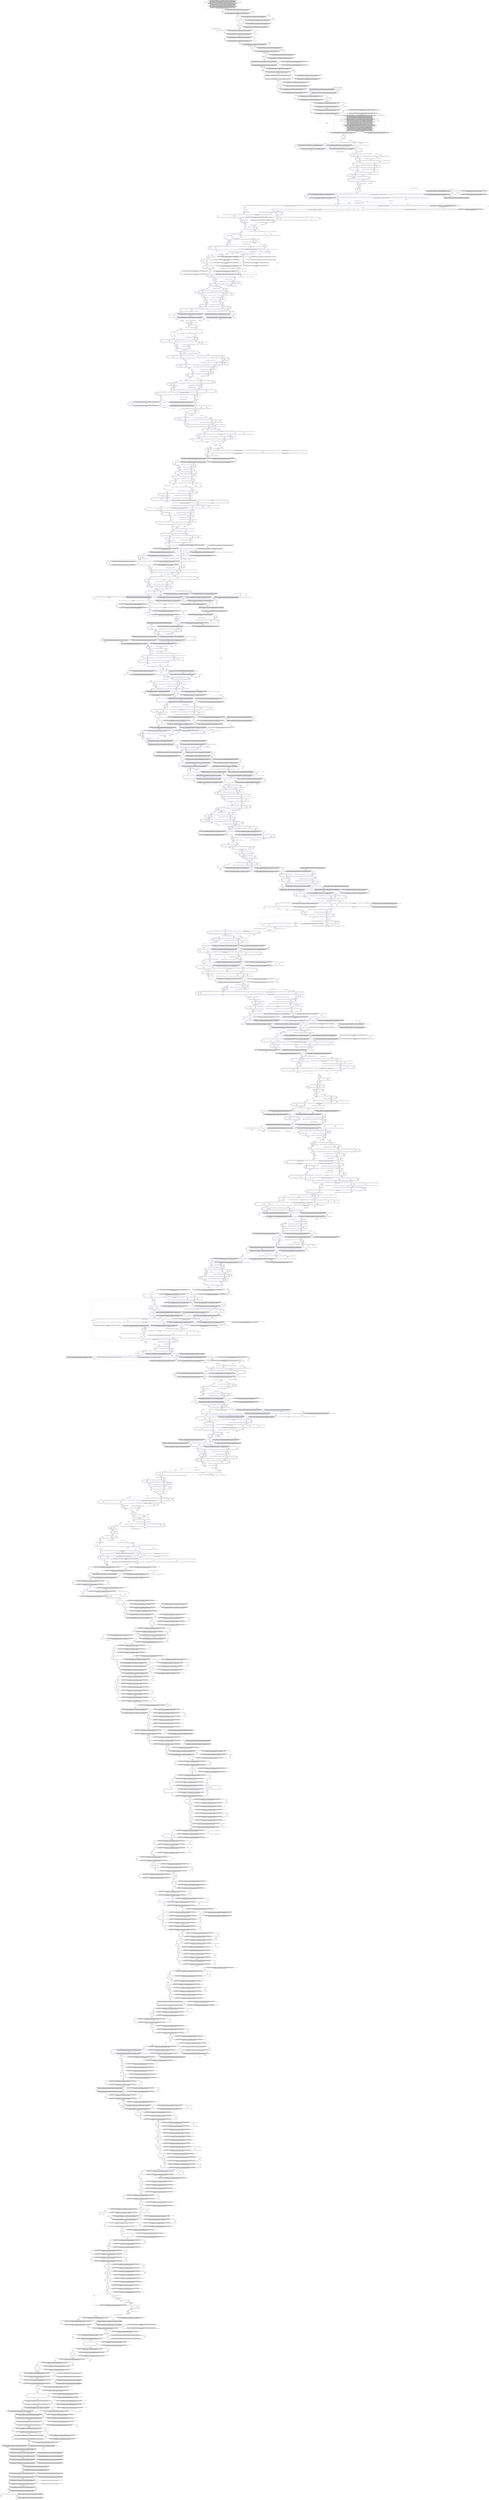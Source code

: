 digraph G {
  "91C" [shape=box, ];
  "688A" [shape=box, ];
  "820A" [shape=box, ];
  "488C" [shape=box, ];
  "808CT" [shape=box, ];
  "674G" [shape=box, ];
  "662G" [shape=box, ];
  "983T" [shape=box, ];
  "15G" [shape=box, ];
  "201G" [shape=box, ];
  "471A" [shape=box, ];
  "1ATGG" [shape=box, ];
  "645T" [shape=box, ];
  "886T" [shape=box, ];
  "329C" [shape=box, ];
  "525G" [shape=box, ];
  "445T" [shape=box, ];
  "441G" [shape=box, ];
  "288G" [shape=box, ];
  "187G" [shape=box, ];
  "380T" [shape=box, ];
  "421G" [shape=box, ];
  "470A" [shape=box, ];
  "112C" [shape=box, ];
  "369A" [shape=box, ];
  "605G" [shape=box, ];
  "369T" [shape=box, ];
  "147C" [shape=box, ];
  "320C" [shape=box, ];
  "1175G" [shape=box, ];
  "671A" [shape=box, ];
  "355G" [shape=box, ];
  "210T" [shape=box, ];
  "232G" [shape=box, ];
  "406G" [shape=box, ];
  "946C" [shape=box, ];
  "315C" [shape=box, ];
  "553G" [shape=box, ];
  "655T" [shape=box, ];
  "530T" [shape=box, ];
  "463G" [shape=box, ];
  "435G" [shape=box, ];
  "1043TTAG...TCT" [shape=box, ];
  "1013A" [shape=box, ];
  "154G" [shape=box, ];
  "206G" [shape=box, ];
  "272A" [shape=box, ];
  "523A" [shape=box, ];
  "1128G" [shape=box, ];
  "561T" [shape=box, ];
  "617T" [shape=box, ];
  "932T" [shape=box, ];
  "651A" [shape=box, ];
  "S48-A*01:15N;A*02:01:17;A*02:132;A*68:43:01" [shape=box, ];
  "456T" [shape=box, ];
  "515C" [shape=box, ];
  "696A" [shape=box, ];
  "947A" [shape=box, ];
  "1083G" [shape=box, ];
  "858G" [shape=box, ];
  "939TTCTGG" [shape=box, ];
  "909C" [shape=box, ];
  "440T" [shape=box, ];
  "617A" [shape=box, ];
  "489G" [shape=box, ];
  "552C" [shape=box, ];
  "752C" [shape=box, ];
  "426A" [shape=box, ];
  "1262T" [shape=box, ];
  "325A" [shape=box, ];
  "372C" [shape=box, ];
  "663C" [shape=box, ];
  "128T" [shape=box, ];
  "507A" [shape=box, ];
  "477G" [shape=box, ];
  "1026T" [shape=box, ];
  "422C" [shape=box, ];
  "987G" [shape=box, ];
  "684A" [shape=box, ];
  "685G" [shape=box, ];
  "948A" [shape=box, ];
  "414A" [shape=box, ];
  "430G" [shape=box, ];
  "78A" [shape=box, ];
  "460T" [shape=box, ];
  "766T" [shape=box, ];
  "705A" [shape=box, ];
  "649G" [shape=box, ];
  "311G" [shape=box, ];
  "476G" [shape=box, ];
  "416G" [shape=box, ];
  "295C" [shape=box, ];
  "673T" [shape=box, ];
  "662A" [shape=box, ];
  "757A" [shape=box, ];
  "280G" [shape=box, ];
  "139A" [shape=box, ];
  "103C" [shape=box, ];
  "689T" [shape=box, ];
  "143A" [shape=box, ];
  "417G" [shape=box, ];
  "205T" [shape=box, ];
  "560A" [shape=box, ];
  "669T" [shape=box, ];
  "831T" [shape=box, ];
  "404C" [shape=box, ];
  "785G" [shape=box, ];
  "559C" [shape=box, ];
  "936A" [shape=box, ];
  "1135C" [shape=box, ];
  "364C" [shape=box, ];
  "657C" [shape=box, ];
  "342C" [shape=box, ];
  "343T" [shape=box, ];
  "783C" [shape=box, ];
  "543C" [shape=box, ];
  "462T" [shape=box, ];
  "501A" [shape=box, ];
  "476A" [shape=box, ];
  "345C" [shape=box, ];
  "288A" [shape=box, ];
  "637C" [shape=box, ];
  "274A" [shape=box, ];
  "429G" [shape=box, ];
  "378C" [shape=box, ];
  "1003G" [shape=box, ];
  "344C" [shape=box, ];
  "342G" [shape=box, ];
  "1003A" [shape=box, ];
  "406T" [shape=box, ];
  "304C" [shape=box, ];
  "180C" [shape=box, ];
  "952T" [shape=box, ];
  "363T" [shape=box, ];
  "263T" [shape=box, ];
  "958T" [shape=box, ];
  "108T" [shape=box, ];
  "79C" [shape=box, ];
  "121C" [shape=box, ];
  "547A" [shape=box, ];
  "119A" [shape=box, ];
  "887T" [shape=box, ];
  "444C" [shape=box, ];
  "986A" [shape=box, ];
  "137C" [shape=box, ];
  "1014TAAG...AGA" [shape=box, ];
  "380A" [shape=box, ];
  "291T" [shape=box, ];
  "377C" [shape=box, ];
  "735C" [shape=box, ];
  "360A" [shape=box, ];
  "478G" [shape=box, ];
  "415T" [shape=box, ];
  "103T" [shape=box, ];
  "414T" [shape=box, ];
  "199T" [shape=box, ];
  "1145TG" [shape=box, ];
  "906G" [shape=box, ];
  "446C" [shape=box, ];
  "667G" [shape=box, ];
  "B0-74" [shape=box, ];
  "945G" [shape=box, ];
  "388A" [shape=box, ];
  "1012T" [shape=box, ];
  "399T" [shape=box, ];
  "997C" [shape=box, ];
  "653T" [shape=box, ];
  "531G" [shape=box, ];
  "415G" [shape=box, ];
  "769C" [shape=box, ];
  "819T" [shape=box, ];
  "210A" [shape=box, ];
  "996C" [shape=box, ];
  "270A" [shape=box, ];
  "141G" [shape=box, ];
  "1273GTAAAG" [shape=box, ];
  "552T" [shape=box, ];
  "527C" [shape=box, ];
  "863CCA" [shape=box, ];
  "694T" [shape=box, ];
  "184C" [shape=box, ];
  "347G" [shape=box, ];
  "917G" [shape=box, ];
  "456C" [shape=box, ];
  "511A" [shape=box, ];
  "347A" [shape=box, ];
  "862C" [shape=box, ];
  "1170T" [shape=box, ];
  "766C" [shape=box, ];
  "633A" [shape=box, ];
  "862T" [shape=box, ];
  "264T" [shape=box, ];
  "513T" [shape=box, ];
  "448G" [shape=box, ];
  "391C" [shape=box, ];
  "1189AGCTCAG" [shape=box, ];
  "896C" [shape=box, ];
  "442C" [shape=box, ];
  "125G" [shape=box, ];
  "1188C" [shape=box, ];
  "1185GAA" [shape=box, ];
  "130C" [shape=box, ];
  "230G" [shape=box, ];
  "131G" [shape=box, ];
  "401A" [shape=box, ];
  "805C" [shape=box, ];
  "88G" [shape=box, ];
  "496C" [shape=box, ];
  "909T" [shape=box, ];
  "284A" [shape=box, ];
  "432C" [shape=box, ];
  "S30-A*01:107" [shape=box, ];
  "266T" [shape=box, ];
  "277G" [shape=box, ];
  "383G" [shape=box, ];
  "381T" [shape=box, ];
  "725T" [shape=box, ];
  "901C" [shape=box, ];
  "723A" [shape=box, ];
  "184A" [shape=box, ];
  "807G" [shape=box, ];
  "910TT" [shape=box, ];
  "289G" [shape=box, ];
  "41T" [shape=box, ];
  "107C" [shape=box, ];
  "497C" [shape=box, ];
  "366T" [shape=box, ];
  "73G" [shape=box, ];
  "535T" [shape=box, ];
  "395G" [shape=box, ];
  "126T" [shape=box, ];
  "463C" [shape=box, ];
  "675T" [shape=box, ];
  "189T" [shape=box, ];
  "153G" [shape=box, ];
  "337T" [shape=box, ];
  "356G" [shape=box, ];
  "500C" [shape=box, ];
  "1147T" [shape=box, ];
  "561C" [shape=box, ];
  "689A" [shape=box, ];
  "1257G" [shape=box, ];
  "563A" [shape=box, ];
  "957C" [shape=box, ];
  "290A" [shape=box, ];
  "843G" [shape=box, ];
  "782G" [shape=box, ];
  "830T" [shape=box, ];
  "1001T" [shape=box, ];
  "452C" [shape=box, ];
  "793G" [shape=box, ];
  "410G" [shape=box, ];
  "547T" [shape=box, ];
  "884T" [shape=box, ];
  "120C" [shape=box, ];
  "79T" [shape=box, ];
  "113A" [shape=box, ];
  "317T" [shape=box, ];
  "89G" [shape=box, ];
  "387C" [shape=box, ];
  "312C" [shape=box, ];
  "641T" [shape=box, ];
  "67T" [shape=box, ];
  "383A" [shape=box, ];
  "E1280" [shape=box, ];
  "962C" [shape=box, ];
  "77C" [shape=box, ];
  "147T" [shape=box, ];
  "669C" [shape=box, ];
  "953A" [shape=box, ];
  "265T" [shape=box, ];
  "866C" [shape=box, ];
  "544T" [shape=box, ];
  "511G" [shape=box, ];
  "815C" [shape=box, ];
  "822A" [shape=box, ];
  "S74-A*01:01:02,04-37,39-58,60-69,72,74-75;A*01:123N;A*01:147Q;A*01:160N;A*01:162N;A*01:178N;A*01:179N;A*01:186N;A*01:18N;
A*01:22N;A*01:27N;A*01:31N;A*01:52:01N;A*01:52:02N;A*01:53N;A*01:56N;A*01:57N;A*01:06-08,10,12-13,17,19,21,23-24,26,28-30,32-33,35-36,38-51,54-55,58-66,100-106,108-122,124-127,129-140,143-145,148-159,161,163-166,168-177,180-185,187-193,195-201;
A*01:67:01-02;A*01:68;A*01:69:01-02;A*01:70-82;A*01:83:01-02;A*01:87N;A*01:84-86,88-99;A*02:01:14Q;A*02:01:02,04-13,18,21-46,50-58,60-81,83-96,99-100,105-119,122;
A*02:02:02-03;A*02:03:02,04,08;A*02:05:02-06;A*02:06:02-14,17-21;A*02:07:06,08;A*02:101:01-02;A*02:113:01N;A*02:113:02N;A*02:102-112,114-119;
A*02:11:02-09;A*02:125N;A*02:120-123,126-131,133,136-152;A*02:153:01;A*02:154-156;A*02:157:01-02;A*02:158-170;A*02:171:01-02;
A*02:172-179;A*02:17:03;A*02:19,180-192,194-209;A*02:20:01-02;A*02:210;A*02:211:01-02;A*02:212-216;A*02:217:01-02;A*02:222N;
A*02:223N;A*02:225N;A*02:226N;A*02:227N;A*02:218-221,224,228-229;A*02:22:02;A*02:231-242;A*02:243:01;A*02:244-248;A*02:24:02;
A*02:284N;A*02:25,27-28,257-258,260-263,267-268,270-278,280-283,285-288;A*02:289:01-02;A*02:293Q;A*02:301N;A*02:314N;A*02:350N;
A*02:356N;A*02:29,31,34,290-292,294-300,302-304,306-313,315-320,322-341,343,345-349,351-355,357-359;A*02:35:01-03;A*02:366N;
A*02:373N;A*02:395N;A*02:36-39,360-365,367-371,375,377-389,391-394,396-403,405-408;A*02:40:01-02;A*02:439N;A*02:440Q;A*02:468:02N;
A*02:490N;A*02:500Q;A*02:501N;A*02:506N;A*02:514N;A*02:516N;A*02:41-42,44-45,47,49-50,52,410-418,420-425,427,429-438,441,454,456-464,466,481-489,491-492,494-499,502-505,507-513,515,517-523;
A*02:525N;A*02:524:01-02;A*02:540N;A*02:54-55,526-531,534-539,541-563,565-569;A*02:56:02;A*02:605Q;A*02:58-59,570-571,573-589,591-601,604,606,609;
A*02:60:02;A*02:61-63,610-614;A*02:64:02;A*02:67,70-73;A*02:74:01-02;A*02:75;A*02:76:01-02;A*02:79:02;A*02:82N;A*02:83N;A*02:88N;
A*02:94N;A*02:80,84-87,90-93,96;A*02:97:01-02;A*02:99;A*03:01:02,04-05,07-13,15-43,45-55,57;A*03:02:02-04;A*03:04:02-03;A*03:05:02;
A*03:06-10,100-122;A*03:123:01-02;A*03:129N;A*03:13-15,124-128,130-133,135-153;A*03:154:01-02;A*03:155-156;A*03:157:01-02;
A*03:161N;A*03:162N;A*03:178N;A*03:16,158-160,163-167,169-174,176-177,179;A*03:17:02;A*03:192N;A*03:197N;A*03:200Q;A*03:19-20,180-181,183-191,193,195-196,198-199,201-212,214-217,219-223,226-229;
A*03:22:01-02;A*03:230,232-233,235-239;A*03:23:01-02;A*03:24-25,27-35,38,40-43,240-241,243-245;A*03:44:01-02;A*03:68N;A*03:69N;
A*03:45-67,70-76,79-88;A*03:89:01;A*03:91N;A*03:90,92-99;A*11:01:02-03,05-17,20-21,23-36,38-39,41-46,48-51,60-70;A*11:02:02,04-05;
A*11:109N;A*11:115N;A*11:06,08,10-11,100-108,111,113-114,116-118;A*11:119:01-02;A*11:127N;A*11:137N;A*11:13,120-123,125,130-133,135-136,138-152,159;
A*11:15:01-02;A*11:180N;A*11:182Q;A*11:16-19,160-162,165-167,181,184-189,191-192,195-198;A*11:199:01-02;A*11:208N;A*11:21N;
A*11:235Q;A*11:238N;A*11:20,22-23,200-207,209,211-214,216-234,236-237;A*11:24:01-02;A*11:25:02;A*11:26-27,29-31;A*11:32:01-02;
A*11:33:01-02;A*11:52Q;A*11:34-49,51,54-55,57-59,63-68;A*11:70:01-02;A*11:78N;A*11:71-73,79-90;A*11:91:01;A*11:99N;A*11:92-98;
A*23:01:02-12,14-18;A*23:02;A*23:03:01-02;A*23:08N;A*23:11N;A*23:04-05,10,12-13;A*23:14:01-02;A*23:15-16,20-25,27-36;A*23:37:01-02;
A*23:39-68,70-71;A*24:02:02,05-09,11-30,35,37-39,41-57,59-60,62-73,85-90,92-96;A*24:03:02-03;A*24:05-06;A*24:07:02;A*24:100-109;
A*24:10:02;A*24:110-127,130-131,133-134;A*24:135:01-02;A*24:136-139;A*24:13:01-02;A*24:155N;A*24:158N;A*24:163N;A*24:15,17,140-141,145-149,153-154,156-157,159-162,164-171;
A*24:172:01-02;A*24:183N;A*24:185N;A*24:18-19,173-182,184,186-193,195-210,212-214,216-219;A*24:21:01,03;A*24:222N;A*24:220-221,223-224;
A*24:225:01;A*24:226:01;A*24:232N;A*24:240N;A*24:294Q;A*24:303N;A*24:23-25,28-29,31,227-230,236-239,241-247,253,257-258,274-277,279,281-292,295-302,304-308;
A*24:310:01-02;A*24:312N;A*24:323N;A*24:40N;A*24:45N;A*24:48N;A*24:60N;A*24:32-35,37-39,41-44,46-47,49,52,55,57,59,62-64,66-73,311,315-320,322,324-337;
A*24:74:01-02;A*24:83N;A*24:84N;A*24:90:01N;A*24:90:02N;A*24:75-78,81-82,85,87-89,91-94,96-99;A*25:01:02-09;A*25:12N;A*25:03-08,10-11,13-18;
A*25:19:01-02;A*25:20-26;A*25:27:01-02;A*25:28-33;A*26:01:02-06,08-30,33-38;A*26:02:02;A*26:25N;A*26:06,09-10,12-14,16-24,26-30,32-42,100-106,108-110,112-114,116,119-120;
A*26:43:01-02;A*26:60N;A*26:71N;A*26:45-49,51-59,61-70,72-73,75-97;A*29:01:02-04,06-08;A*29:02:02,04-16;A*29:08N;A*29:78N;
A*29:04-07,09-10,12-38,41-45,47-55,59-69,71-77,79-83,85;A*30:01:03-07,10;A*30:02:04-19;A*30:04:02;A*30:06-07,09-10;A*30:11:01-02;
A*30:14L;A*30:27N;A*30:70N;A*30:73N;A*30:76N;A*30:12-13,15-20,22-24,26,28-58,60-69,71-72,74-75,77,80,82-88,91-97;A*31:01:03,05-18,21-22;
A*31:60N;A*31:02-03,05-13,15-19,21-30,35,37-45,47-52,54-55,57-59,61-64,66-73,75-80,83-107;A*32:01:03-22;A*32:11Q;A*32:27N;
A*32:03-04,07-10,12-16,18,20-26,28-32;A*32:33:01-02;A*32:45N;A*32:48N;A*32:34-44,46-47,49-54;A*32:56N;A*32:55:01-02;A*32:57-60,62-64,66-67,70-84;
A*33:01:02-08;A*33:03:03Q;A*33:03:02,04-05,07-16,25-31;A*33:04-06,08,10-17,100-108;A*33:18:01-02;A*33:20-30;A*33:32:01-02;
A*33:74N;A*33:96N;A*33:33-37,39-48,50-72,75,86-95,97-99;A*34:01:02;A*34:02:02-04;A*34:10N;A*34:03-05,07-09,11-13;A*36:02,04-05;
A*66:01:03;A*66:04-16,18-24;A*68:01:03-05,08-20,22-32;A*68:02:03-10,12;A*68:03:02-03;A*68:04,06,09-10,100-102;A*68:103:01-02;
A*68:104:01-02;A*68:106,109-111;A*68:112:01-02;A*68:114-118;A*68:120N;A*68:119:01-02;A*68:121-136,138;A*68:13:02;A*68:142N;
A*68:14-15,19-20,141,143;A*68:21:01-02;A*68:23-26;A*68:27:02;A*68:28-35,37-42;A*68:43:02;A*68:49N;A*68:44-48,50-54;A*68:55:01-02;
A*68:59N;A*68:56-58,60-70,72-74;A*68:75:01-02;A*68:76:01-02;A*68:94N;A*68:77-93,95,97-99;A*69:02-03;A*74:12N;A*74:14N;A*74:03-06,08-10,13,15;
A*74:16:01-02;A*74:17-20,22-27;A*80:02-03" [
  shape=box, ];
  "67A" [shape=box, ];
  "688G" [shape=box, ];
  "320A" [shape=box, ];
  "452A" [shape=box, ];
  "151A" [shape=box, ];
  "124A" [shape=box, ];
  "419T" [shape=box, ];
  "755A" [shape=box, ];
  "493G" [shape=box, ];
  "207T" [shape=box, ];
  "698A" [shape=box, ];
  "704A" [shape=box, ];
  "511C" [shape=box, ];
  "621C" [shape=box, ];
  "136A" [shape=box, ];
  "695A" [shape=box, ];
  "210C" [shape=box, ];
  "310G" [shape=box, ];
  "537A" [shape=box, ];
  "760G" [shape=box, ];
  "635A" [shape=box, ];
  "974G" [shape=box, ];
  "525A" [shape=box, ];
  "225A" [shape=box, ];
  "518G" [shape=box, ];
  "453C" [shape=box, ];
  "48T" [shape=box, ];
  "276A" [shape=box, ];
  "190C" [shape=box, ];
  "98T" [shape=box, ];
  "387T" [shape=box, ];
  "949A" [shape=box, ];
  "625G" [shape=box, ];
  "521A" [shape=box, ];
  "486A" [shape=box, ];
  "988CC" [shape=box, ];
  "93A" [shape=box, ];
  "423C" [shape=box, ];
  "970A" [shape=box, ];
  "1079AGC" [shape=box, ];
  "555G" [shape=box, ];
  "629G" [shape=box, ];
  "1103A" [shape=box, ];
  "645G" [shape=box, ];
  "877T" [shape=box, ];
  "372T" [shape=box, ];
  "376G" [shape=box, ];
  "1217A" [shape=box, ];
  "312A" [shape=box, ];
  "384T" [shape=box, ];
  "84C" [shape=box, ];
  "287G" [shape=box, ];
  "832GACCTG" [shape=box, ];
  "525C" [shape=box, ];
  "292T" [shape=box, ];
  "95T" [shape=box, ];
  "194C" [shape=box, ];
  "354C" [shape=box, ];
  "1151CTGG...TGC" [shape=box, ];
  "902AT" [shape=box, ];
  "10ATG" [shape=box, ];
  "504A" [shape=box, ];
  "457C" [shape=box, ];
  "553C" [shape=box, ];
  "199C" [shape=box, ];
  "348A" [shape=box, ];
  "430C" [shape=box, ];
  "7A" [shape=box, ];
  "979G" [shape=box, ];
  "46G" [shape=box, ];
  "1066GGA" [shape=box, ];
  "551T" [shape=box, ];
  "447C" [shape=box, ];
  "81A" [shape=box, ];
  "283A" [shape=box, ];
  "952C" [shape=box, ];
  "675C" [shape=box, ];
  "425G" [shape=box, ];
  "405C" [shape=box, ];
  "446A" [shape=box, ];
  "487G" [shape=box, ];
  "329T" [shape=box, ];
  "480T" [shape=box, ];
  "441T" [shape=box, ];
  "758A" [shape=box, ];
  "676A" [shape=box, ];
  "1111GG" [shape=box, ];
  "505C" [shape=box, ];
  "501C" [shape=box, ];
  "122G" [shape=box, ];
  "437A" [shape=box, ];
  "627T" [shape=box, ];
  "221T" [shape=box, ];
  "293A" [shape=box, ];
  "302T" [shape=box, ];
  "631C" [shape=box, ];
  "1139C" [shape=box, ];
  "276C" [shape=box, ];
  "518C" [shape=box, ];
  "867G" [shape=box, ];
  "97G" [shape=box, ];
  "1027GGGG...TCT" [shape=box, ];
  "359T" [shape=box, ];
  "913CAGA" [shape=box, ];
  "682C" [shape=box, ];
  "389G" [shape=box, ];
  "765C" [shape=box, ];
  "324G" [shape=box, ];
  "465T" [shape=box, ];
  "189A" [shape=box, ];
  "526C" [shape=box, ];
  "849GG" [shape=box, ];
  "628G" [shape=box, ];
  "644A" [shape=box, ];
  "814T" [shape=box, ];
  "957T" [shape=box, ];
  "627C" [shape=box, ];
  "407C" [shape=box, ];
  "282G" [shape=box, ];
  "644G" [shape=box, ];
  "458C" [shape=box, ];
  "879G" [shape=box, ];
  "924C" [shape=box, ];
  "1005A" [shape=box, ];
  "555C" [shape=box, ];
  "469C" [shape=box, ];
  "140C" [shape=box, ];
  "678C" [shape=box, ];
  "610G" [shape=box, ];
  "537C" [shape=box, ];
  "525T" [shape=box, ];
  "202T" [shape=box, ];
  "656G" [shape=box, ];
  "667T" [shape=box, ];
  "97A" [shape=box, ];
  "540G" [shape=box, ];
  "101A" [shape=box, ];
  "1214TAC" [shape=box, ];
  "S6-A*02:14" [shape=box, ];
  "473G" [shape=box, ];
  "479C" [shape=box, ];
  "465A" [shape=box, ];
  "968G" [shape=box, ];
  "393T" [shape=box, ];
  "979A" [shape=box, ];
  "624T" [shape=box, ];
  "S21-A*02:01:03;A*24:26" [shape=box, ];
  "235C" [shape=box, ];
  "284G" [shape=box, ];
  "1197A" [shape=box, ];
  "416C" [shape=box, ];
  "185A" [shape=box, ];
  "429C" [shape=box, ];
  "918G" [shape=box, ];
  "565T" [shape=box, ];
  "128C" [shape=box, ];
  "889A" [shape=box, ];
  "385C" [shape=box, ];
  "136C" [shape=box, ];
  "868A" [shape=box, ];
  "391A" [shape=box, ];
  "380G" [shape=box, ];
  "747TATG" [shape=box, ];
  "275G" [shape=box, ];
  "418T" [shape=box, ];
  "78C" [shape=box, ];
  "391G" [shape=box, ];
  "343A" [shape=box, ];
  "534T" [shape=box, ];
  "127T" [shape=box, ];
  "819G" [shape=box, ];
  "336C" [shape=box, ];
  "350A" [shape=box, ];
  "204A" [shape=box, ];
  "873GAGC" [shape=box, ];
  "434A" [shape=box, ];
  "270C" [shape=box, ];
  "969C" [shape=box, ];
  "139T" [shape=box, ];
  "545A" [shape=box, ];
  "277A" [shape=box, ];
  "357A" [shape=box, ];
  "389T" [shape=box, ];
  "131C" [shape=box, ];
  "89A" [shape=box, ];
  "516C" [shape=box, ];
  "423T" [shape=box, ];
  "499T" [shape=box, ];
  "472G" [shape=box, ];
  "842C" [shape=box, ];
  "1257A" [shape=box, ];
  "482G" [shape=box, ];
  "654T" [shape=box, ];
  "997T" [shape=box, ];
  "393A" [shape=box, ];
  "437C" [shape=box, ];
  "144C" [shape=box, ];
  "999C" [shape=box, ];
  "279A" [shape=box, ];
  "S5-A*68:16" [shape=box, ];
  "533G" [shape=box, ];
  "180A" [shape=box, ];
  "292G" [shape=box, ];
  "322G" [shape=box, ];
  "540C" [shape=box, ];
  "759A" [shape=box, ];
  "959C" [shape=box, ];
  "521C" [shape=box, ];
  "327G" [shape=box, ];
  "237A" [shape=box, ];
  "306T" [shape=box, ];
  "471T" [shape=box, ];
  "295G" [shape=box, ];
  "663A" [shape=box, ];
  "995C" [shape=box, ];
  "548C" [shape=box, ];
  "556A" [shape=box, ];
  "227C" [shape=box, ];
  "150G" [shape=box, ];
  "623A" [shape=box, ];
  "146T" [shape=box, ];
  "365A" [shape=box, ];
  "546C" [shape=box, ];
  "912C" [shape=box, ];
  "727C" [shape=box, ];
  "490A" [shape=box, ];
  "29T" [shape=box, ];
  "197T" [shape=box, ];
  "659A" [shape=box, ];
  "306G" [shape=box, ];
  "371C" [shape=box, ];
  "77T" [shape=box, ];
  "183G" [shape=box, ];
  "339T" [shape=box, ];
  "507G" [shape=box, ];
  "1171GTGA" [shape=box, ];
  "413G" [shape=box, ];
  "540A" [shape=box, ];
  "883A" [shape=box, ];
  "744A" [shape=box, ];
  "397T" [shape=box, ];
  "276T" [shape=box, ];
  "229A" [shape=box, ];
  "538C" [shape=box, ];
  "135A" [shape=box, ];
  "400C" [shape=box, ];
  "147G" [shape=box, ];
  "665A" [shape=box, ];
  "293C" [shape=box, ];
  "279G" [shape=box, ];
  "406C" [shape=box, ];
  "819C" [shape=box, ];
  "628A" [shape=box, ];
  "645A" [shape=box, ];
  "S10-A*68:01:06" [shape=box, ];
  "677A" [shape=box, ];
  "620G" [shape=box, ];
  "564C" [shape=box, ];
  "754C" [shape=box, ];
  "412A" [shape=box, ];
  "545C" [shape=box, ];
  "541A" [shape=box, ];
  "469T" [shape=box, ];
  "705G" [shape=box, ];
  "856A" [shape=box, ];
  "205A" [shape=box, ];
  "201A" [shape=box, ];
  "219G" [shape=box, ];
  "1140AGCT" [shape=box, ];
  "615G" [shape=box, ];
  "413A" [shape=box, ];
  "143T" [shape=box, ];
  "359G" [shape=box, ];
  "723C" [shape=box, ];
  "200C" [shape=box, ];
  "341C" [shape=box, ];
  "753C" [shape=box, ];
  "E1088" [shape=box, ];
  "763A" [shape=box, ];
  "333G" [shape=box, ];
  "652A" [shape=box, ];
  "307C" [shape=box, ];
  "546G" [shape=box, ];
  "234A" [shape=box, ];
  "466T" [shape=box, ];
  "512C" [shape=box, ];
  "375C" [shape=box, ];
  "339A" [shape=box, ];
  "128G" [shape=box, ];
  "492C" [shape=box, ];
  "562C" [shape=box, ];
  "463T" [shape=box, ];
  "121A" [shape=box, ];
  "923T" [shape=box, ];
  "871T" [shape=box, ];
  "611A" [shape=box, ];
  "140T" [shape=box, ];
  "290G" [shape=box, ];
  "554G" [shape=box, ];
  "218T" [shape=box, ];
  "337G" [shape=box, ];
  "317C" [shape=box, ];
  "687T" [shape=box, ];
  "636C" [shape=box, ];
  "1008ATGG" [shape=box, ];
  "236G" [shape=box, ];
  "362C" [shape=box, ];
  "15T" [shape=box, ];
  "816C" [shape=box, ];
  "377A" [shape=box, ];
  "316T" [shape=box, ];
  "461G" [shape=box, ];
  "671T" [shape=box, ];
  "530A" [shape=box, ];
  "444A" [shape=box, ];
  "209C" [shape=box, ];
  "728C" [shape=box, ];
  "521T" [shape=box, ];
  "110A" [shape=box, ];
  "923A" [shape=box, ];
  "519G" [shape=box, ];
  "273A" [shape=box, ];
  "157AGCC...GGC" [shape=box, ];
  "890A" [shape=box, ];
  "512T" [shape=box, ];
  "464A" [shape=box, ];
  "843A" [shape=box, ];
  "357G" [shape=box, ];
  "443G" [shape=box, ];
  "203A" [shape=box, ];
  "399C" [shape=box, ];
  "438G" [shape=box, ];
  "427C" [shape=box, ];
  "1004T" [shape=box, ];
  "632G" [shape=box, ];
  "990A" [shape=box, ];
  "498T" [shape=box, ];
  "505T" [shape=box, ];
  "308A" [shape=box, ];
  "687A" [shape=box, ];
  "658C" [shape=box, ];
  "502T" [shape=box, ];
  "370G" [shape=box, ];
  "452T" [shape=box, ];
  "53C" [shape=box, ];
  "541T" [shape=box, ];
  "1082T" [shape=box, ];
  "494A" [shape=box, ];
  "130G" [shape=box, ];
  "736T" [shape=box, ];
  "652C" [shape=box, ];
  "885G" [shape=box, ];
  "336G" [shape=box, ];
  "E930" [shape=box, ];
  "859G" [shape=box, ];
  "773A" [shape=box, ];
  "734C" [shape=box, ];
  "524C" [shape=box, ];
  "364T" [shape=box, ];
  "888A" [shape=box, ];
  "862A" [shape=box, ];
  "390A" [shape=box, ];
  "637A" [shape=box, ];
  "652T" [shape=box, ];
  "760A" [shape=box, ];
  "481C" [shape=box, ];
  "964TGC" [shape=box, ];
  "323A" [shape=box, ];
  "193A" [shape=box, ];
  "312T" [shape=box, ];
  "895A" [shape=box, ];
  "936G" [shape=box, ];
  "745G" [shape=box, ];
  "514A" [shape=box, ];
  "924G" [shape=box, ];
  "651C" [shape=box, ];
  "209A" [shape=box, ];
  "524T" [shape=box, ];
  "743T" [shape=box, ];
  "152T" [shape=box, ];
  "368T" [shape=box, ];
  "103A" [shape=box, ];
  "289C" [shape=box, ];
  "357C" [shape=box, ];
  "973C" [shape=box, ];
  "561A" [shape=box, ];
  "419C" [shape=box, ];
  "736C" [shape=box, ];
  "B3-1078" [shape=box, ];
  "75G" [shape=box, ];
  "1213T" [shape=box, ];
  "435A" [shape=box, ];
  "626G" [shape=box, ];
  "398C" [shape=box, ];
  "705T" [shape=box, ];
  "366C" [shape=box, ];
  "271T" [shape=box, ];
  "427T" [shape=box, ];
  "925A" [shape=box, ];
  "402C" [shape=box, ];
  "465G" [shape=box, ];
  "886C" [shape=box, ];
  "336T" [shape=box, ];
  "625A" [shape=box, ];
  "30CCTGCTAC" [shape=box, ];
  "E1197" [shape=box, ];
  "315A" [shape=box, ];
  "737C" [shape=box, ];
  "467G" [shape=box, ];
  "374G" [shape=box, ];
  "240C" [shape=box, ];
  "506C" [shape=box, ];
  "690G" [shape=box, ];
  "462C" [shape=box, ];
  "726G" [shape=box, ];
  "535C" [shape=box, ];
  "535A" [shape=box, ];
  "949G" [shape=box, ];
  "904C" [shape=box, ];
  "397C" [shape=box, ];
  "122C" [shape=box, ];
  "561G" [shape=box, ];
  "817T" [shape=box, ];
  "393G" [shape=box, ];
  "125A" [shape=box, ];
  "407T" [shape=box, ];
  "936T" [shape=box, ];
  "509A" [shape=box, ];
  "123T" [shape=box, ];
  "442T" [shape=box, ];
  "156C" [shape=box, ];
  "657A" [shape=box, ];
  "1002C" [shape=box, ];
  "616T" [shape=box, ];
  "406A" [shape=box, ];
  "460A" [shape=box, ];
  "614A" [shape=box, ];
  "919T" [shape=box, ];
  "271C" [shape=box, ];
  "193C" [shape=box, ];
  "221C" [shape=box, ];
  "228C" [shape=box, ];
  "963T" [shape=box, ];
  "356A" [shape=box, ];
  "351A" [shape=box, ];
  "839CAG" [shape=box, ];
  "430A" [shape=box, ];
  "233G" [shape=box, ];
  "374C" [shape=box, ];
  "629C" [shape=box, ];
  "473T" [shape=box, ];
  "47C" [shape=box, ];
  "223A" [shape=box, ];
  "515G" [shape=box, ];
  "860GA" [shape=box, ];
  "221G" [shape=box, ];
  "362T" [shape=box, ];
  "363G" [shape=box, ];
  "878G" [shape=box, ];
  "683A" [shape=box, ];
  "736A" [shape=box, ];
  "299T" [shape=box, ];
  "651G" [shape=box, ];
  "97C" [shape=box, ];
  "541G" [shape=box, ];
  "222T" [shape=box, ];
  "926C" [shape=box, ];
  "475T" [shape=box, ];
  "450G" [shape=box, ];
  "895G" [shape=box, ];
  "90A" [shape=box, ];
  "102C" [shape=box, ];
  "891A" [shape=box, ];
  "53T" [shape=box, ];
  "338C" [shape=box, ];
  "274G" [shape=box, ];
  "472C" [shape=box, ];
  "543A" [shape=box, ];
  "224A" [shape=box, ];
  "695G" [shape=box, ];
  "16CCC" [shape=box, ];
  "335A" [shape=box, ];
  "482C" [shape=box, ];
  "624G" [shape=box, ];
  "341T" [shape=box, ];
  "981T" [shape=box, ];
  "326A" [shape=box, ];
  "971T" [shape=box, ];
  "267C" [shape=box, ];
  "654G" [shape=box, ];
  "185G" [shape=box, ];
  "744G" [shape=box, ];
  "181A" [shape=box, ];
  "462G" [shape=box, ];
  "608G" [shape=box, ];
  "843T" [shape=box, ];
  "268G" [shape=box, ];
  "106G" [shape=box, ];
  "907A" [shape=box, ];
  "E1012" [shape=box, ];
  "263C" [shape=box, ];
  "630C" [shape=box, ];
  "929T" [shape=box, ];
  "668G" [shape=box, ];
  "661T" [shape=box, ];
  "181G" [shape=box, ];
  "727A" [shape=box, ];
  "1113CATC" [shape=box, ];
  "880T" [shape=box, ];
  "987C" [shape=box, ];
  "611G" [shape=box, ];
  "213G" [shape=box, ];
  "637G" [shape=box, ];
  "98A" [shape=box, ];
  "205G" [shape=box, ];
  "144G" [shape=box, ];
  "397G" [shape=box, ];
  "311A" [shape=box, ];
  "557T" [shape=box, ];
  "85T" [shape=box, ];
  "21A" [shape=box, ];
  "526T" [shape=box, ];
  "760C" [shape=box, ];
  "273G" [shape=box, ];
  "726T" [shape=box, ];
  "696G" [shape=box, ];
  "969G" [shape=box, ];
  "506T" [shape=box, ];
  "105A" [shape=box, ];
  "818A" [shape=box, ];
  "829G" [shape=box, ];
  "897A" [shape=box, ];
  "848G" [shape=box, ];
  "514C" [shape=box, ];
  "395T" [shape=box, ];
  "513G" [shape=box, ];
  "274C" [shape=box, ];
  "563T" [shape=box, ];
  "333A" [shape=box, ];
  "908C" [shape=box, ];
  "538A" [shape=box, ];
  "811CTA" [shape=box, ];
  "E1111" [shape=box, ];
  "985T" [shape=box, ];
  "130A" [shape=box, ];
  "283G" [shape=box, ];
  "1001C" [shape=box, ];
  "922A" [shape=box, ];
  "408C" [shape=box, ];
  "438C" [shape=box, ];
  "905G" [shape=box, ];
  "807A" [shape=box, ];
  "305G" [shape=box, ];
  "156G" [shape=box, ];
  "42GGGG" [shape=box, ];
  "464G" [shape=box, ];
  "434C" [shape=box, ];
  "327T" [shape=box, ];
  "376T" [shape=box, ];
  "296A" [shape=box, ];
  "227T" [shape=box, ];
  "619C" [shape=box, ];
  "455A" [shape=box, ];
  "693G" [shape=box, ];
  "642G" [shape=box, ];
  "E730" [shape=box, ];
  "407A" [shape=box, ];
  "454C" [shape=box, ];
  "787C" [shape=box, ];
  "98C" [shape=box, ];
  "1006A" [shape=box, ];
  "675A" [shape=box, ];
  "516T" [shape=box, ];
  "520G" [shape=box, ];
  "741A" [shape=box, ];
  "236A" [shape=box, ];
  "459A" [shape=box, ];
  "983A" [shape=box, ];
  "204T" [shape=box, ];
  "725G" [shape=box, ];
  "477C" [shape=box, ];
  "328T" [shape=box, ];
  "322T" [shape=box, ];
  "818G" [shape=box, ];
  "145G" [shape=box, ];
  "217G" [shape=box, ];
  "132G" [shape=box, ];
  "698T" [shape=box, ];
  "518A" [shape=box, ];
  "122T" [shape=box, ];
  "142A" [shape=box, ];
  "86G" [shape=box, ];
  "686G" [shape=box, ];
  "110T" [shape=box, ];
  "226G" [shape=box, ];
  "387G" [shape=box, ];
  "S25-A*02:374" [shape=box, ];
  "508C" [shape=box, ];
  "267A" [shape=box, ];
  "533C" [shape=box, ];
  "466A" [shape=box, ];
  "981G" [shape=box, ];
  "450T" [shape=box, ];
  "636G" [shape=box, ];
  "449T" [shape=box, ];
  "1213C" [shape=box, ];
  "197G" [shape=box, ];
  "671C" [shape=box, ];
  "S38-A*03:05:01" [shape=box, ];
  "878T" [shape=box, ];
  "960T" [shape=box, ];
  "209T" [shape=box, ];
  "925T" [shape=box, ];
  "642C" [shape=box, ];
  "781A" [shape=box, ];
  "346C" [shape=box, ];
  "408G" [shape=box, ];
  "686C" [shape=box, ];
  "620C" [shape=box, ];
  "419A" [shape=box, ];
  "787T" [shape=box, ];
  "617G" [shape=box, ];
  "670G" [shape=box, ];
  "745C" [shape=box, ];
  "675G" [shape=box, ];
  "619A" [shape=box, ];
  "438A" [shape=box, ];
  "552A" [shape=box, ];
  "385A" [shape=box, ];
  "152C" [shape=box, ];
  "536C" [shape=box, ];
  "283C" [shape=box, ];
  "732C" [shape=box, ];
  "648G" [shape=box, ];
  "123A" [shape=box, ];
  "326T" [shape=box, ];
  "641A" [shape=box, ];
  "310T" [shape=box, ];
  "454T" [shape=box, ];
  "609A" [shape=box, ];
  "917A" [shape=box, ];
  "192A" [shape=box, ];
  "93G" [shape=box, ];
  "549C" [shape=box, ];
  "324A" [shape=box, ];
  "143G" [shape=box, ];
  "450C" [shape=box, ];
  "608T" [shape=box, ];
  "196A" [shape=box, ];
  "102A" [shape=box, ];
  "697T" [shape=box, ];
  "794TGCT...CCT" [shape=box, ];
  "338A" [shape=box, ];
  "384A" [shape=box, ];
  "505G" [shape=box, ];
  "305A" [shape=box, ];
  "457A" [shape=box, ];
  "666A" [shape=box, ];
  "92C" [shape=box, ];
  "479G" [shape=box, ];
  "829A" [shape=box, ];
  "197A" [shape=box, ];
  "222C" [shape=box, ];
  "731C" [shape=box, ];
  "B1-394" [shape=box, ];
  "336A" [shape=box, ];
  "724C" [shape=box, ];
  "528T" [shape=box, ];
  "468G" [shape=box, ];
  "355T" [shape=box, ];
  "436T" [shape=box, ];
  "655C" [shape=box, ];
  "332C" [shape=box, ];
  "900G" [shape=box, ];
  "267G" [shape=box, ];
  "678G" [shape=box, ];
  "490T" [shape=box, ];
  "621T" [shape=box, ];
  "459G" [shape=box, ];
  "531T" [shape=box, ];
  "782A" [shape=box, ];
  "499C" [shape=box, ];
  "522C" [shape=box, ];
  "183A" [shape=box, ];
  "699C" [shape=box, ];
  "759T" [shape=box, ];
  "851G" [shape=box, ];
  "1012G" [shape=box, ];
  "195C" [shape=box, ];
  "182C" [shape=box, ];
  "404G" [shape=box, ];
  "928A" [shape=box, ];
  "606AC" [shape=box, ];
  "683G" [shape=box, ];
  "82A" [shape=box, ];
  "210G" [shape=box, ];
  "897C" [shape=box, ];
  "725A" [shape=box, ];
  "189G" [shape=box, ];
  "810T" [shape=box, ];
  "148G" [shape=box, ];
  "319G" [shape=box, ];
  "451A" [shape=box, ];
  "423A" [shape=box, ];
  "339G" [shape=box, ];
  "375T" [shape=box, ];
  "1150G" [shape=box, ];
  "437T" [shape=box, ];
  "531A" [shape=box, ];
  "145A" [shape=box, ];
  "724T" [shape=box, ];
  "404A" [shape=box, ];
  "496T" [shape=box, ];
  "414G" [shape=box, ];
  "301A" [shape=box, ];
  "762G" [shape=box, ];
  "138G" [shape=box, ];
  "274T" [shape=box, ];
  "380C" [shape=box, ];
  "741T" [shape=box, ];
  "1042T" [shape=box, ];
  "19CG" [shape=box, ];
  "192G" [shape=box, ];
  "544C" [shape=box, ];
  "121T" [shape=box, ];
  "458T" [shape=box, ];
  "679T" [shape=box, ];
  "472A" [shape=box, ];
  "427G" [shape=box, ];
  "681C" [shape=box, ];
  "214G" [shape=box, ];
  "429T" [shape=box, ];
  "950AG" [shape=box, ];
  "411A" [shape=box, ];
  "349C" [shape=box, ];
  "416A" [shape=box, ];
  "1003C" [shape=box, ];
  "433A" [shape=box, ];
  "240G" [shape=box, ];
  "616A" [shape=box, ];
  "135G" [shape=box, ];
  "316A" [shape=box, ];
  "931T" [shape=box, ];
  "501G" [shape=box, ];
  "938C" [shape=box, ];
  "195T" [shape=box, ];
  "232T" [shape=box, ];
  "520C" [shape=box, ];
  "155G" [shape=box, ];
  "229G" [shape=box, ];
  "354A" [shape=box, ];
  "96T" [shape=box, ];
  "189C" [shape=box, ];
  "889G" [shape=box, ];
  "691A" [shape=box, ];
  "350T" [shape=box, ];
  "440G" [shape=box, ];
  "301G" [shape=box, ];
  "470T" [shape=box, ];
  "515A" [shape=box, ];
  "880C" [shape=box, ];
  "384C" [shape=box, ];
  "453G" [shape=box, ];
  "392T" [shape=box, ];
  "137T" [shape=box, ];
  "319C" [shape=box, ];
  "1176GTGGAGGA" [shape=box, ];
  "495A" [shape=box, ];
  "533A" [shape=box, ];
  "906A" [shape=box, ];
  "459T" [shape=box, ];
  "992AG" [shape=box, ];
  "202G" [shape=box, ];
  "884G" [shape=box, ];
  "431A" [shape=box, ];
  "340C" [shape=box, ];
  "188C" [shape=box, ];
  "1007A" [shape=box, ];
  "934GT" [shape=box, ];
  "756C" [shape=box, ];
  "688C" [shape=box, ];
  "891C" [shape=box, ];
  "120G" [shape=box, ];
  "1104C" [shape=box, ];
  "290T" [shape=box, ];
  "532G" [shape=box, ];
  "545G" [shape=box, ];
  "738C" [shape=box, ];
  "133T" [shape=box, ];
  "648A" [shape=box, ];
  "528C" [shape=box, ];
  "371G" [shape=box, ];
  "468A" [shape=box, ];
  "494T" [shape=box, ];
  "526G" [shape=box, ];
  "762C" [shape=box, ];
  "127A" [shape=box, ];
  "409C" [shape=box, ];
  "340G" [shape=box, ];
  "133G" [shape=box, ];
  "666C" [shape=box, ];
  "1117C" [shape=box, ];
  "1103C" [shape=box, ];
  "477A" [shape=box, ];
  "181C" [shape=box, ];
  "124G" [shape=box, ];
  "151G" [shape=box, ];
  "1105AT" [shape=box, ];
  "629A" [shape=box, ];
  "660C" [shape=box, ];
  "68GGGC" [shape=box, ];
  "869C" [shape=box, ];
  "630G" [shape=box, ];
  "94T" [shape=box, ];
  "94C" [shape=box, ];
  "196G" [shape=box, ];
  "817C" [shape=box, ];
  "480C" [shape=box, ];
  "S22-A*31:20;A*68:12" [shape=box, ];
  "6G" [shape=box, ];
  "901G" [shape=box, ];
  "823G" [shape=box, ];
  "385G" [shape=box, ];
  "392A" [shape=box, ];
  "662C" [shape=box, ];
  "317A" [shape=box, ];
  "612G" [shape=box, ];
  "367A" [shape=box, ];
  "344T" [shape=box, ];
  "376A" [shape=box, ];
  "208G" [shape=box, ];
  "478A" [shape=box, ];
  "741G" [shape=box, ];
  "351C" [shape=box, ];
  "559T" [shape=box, ];
  "530G" [shape=box, ];
  "331A" [shape=box, ];
  "286G" [shape=box, ];
  "508T" [shape=box, ];
  "352T" [shape=box, ];
  "453A" [shape=box, ];
  "207C" [shape=box, ];
  "331C" [shape=box, ];
  "963A" [shape=box, ];
  "370C" [shape=box, ];
  "611T" [shape=box, ];
  "1099A" [shape=box, ];
  "300G" [shape=box, ];
  "925G" [shape=box, ];
  "319T" [shape=box, ];
  "105G" [shape=box, ];
  "440A" [shape=box, ];
  "948G" [shape=box, ];
  "733C" [shape=box, ];
  "345T" [shape=box, ];
  "519C" [shape=box, ];
  "182A" [shape=box, ];
  "418A" [shape=box, ];
  "209G" [shape=box, ];
  "215T" [shape=box, ];
  "1026C" [shape=box, ];
  "553A" [shape=box, ];
  "404T" [shape=box, ];
  "90G" [shape=box, ];
  "278G" [shape=box, ];
  "401T" [shape=box, ];
  "292A" [shape=box, ];
  "723G" [shape=box, ];
  "824G" [shape=box, ];
  "311T" [shape=box, ];
  "493A" [shape=box, ];
  "294G" [shape=box, ];
  "542C" [shape=box, ];
  "420G" [shape=box, ];
  "374T" [shape=box, ];
  "54CCTG...ACC" [shape=box, ];
  "328G" [shape=box, ];
  "516G" [shape=box, ];
  "28G" [shape=box, ];
  "783G" [shape=box, ];
  "1147A" [shape=box, ];
  "1129GTTCTC" [shape=box, ];
  "972A" [shape=box, ];
  "552G" [shape=box, ];
  "147A" [shape=box, ];
  "310C" [shape=box, ];
  "831G" [shape=box, ];
  "83C" [shape=box, ];
  "198T" [shape=box, ];
  "297G" [shape=box, ];
  "156T" [shape=box, ];
  "531C" [shape=box, ];
  "419G" [shape=box, ];
  "728G" [shape=box, ];
  "1042C" [shape=box, ];
  "630T" [shape=box, ];
  "527T" [shape=box, ];
  "967A" [shape=box, ];
  "314T" [shape=box, ];
  "138C" [shape=box, ];
  "334T" [shape=box, ];
  "242G" [shape=box, ];
  "220C" [shape=box, ];
  "234C" [shape=box, ];
  "734G" [shape=box, ];
  "557A" [shape=box, ];
  "7G" [shape=box, ];
  "446T" [shape=box, ];
  "445C" [shape=box, ];
  "630A" [shape=box, ];
  "240T" [shape=box, ];
  "838G" [shape=box, ];
  "220A" [shape=box, ];
  "196C" [shape=box, ];
  "238T" [shape=box, ];
  "306C" [shape=box, ];
  "196T" [shape=box, ];
  "692A" [shape=box, ];
  "321C" [shape=box, ];
  "814A" [shape=box, ];
  "728A" [shape=box, ];
  "242A" [shape=box, ];
  "565A" [shape=box, ];
  "41C" [shape=box, ];
  "193G" [shape=box, ];
  "612T" [shape=box, ];
  "338G" [shape=box, ];
  "551C" [shape=box, ];
  "613C" [shape=box, ];
  "268A" [shape=box, ];
  "228G" [shape=box, ];
  "645C" [shape=box, ];
  "266G" [shape=box, ];
  "215G" [shape=box, ];
  "624C" [shape=box, ];
  "216C" [shape=box, ];
  "188A" [shape=box, ];
  "379G" [shape=box, ];
  "485A" [shape=box, ];
  "551G" [shape=box, ];
  "536A" [shape=box, ];
  "379A" [shape=box, ];
  "443T" [shape=box, ];
  "437G" [shape=box, ];
  "320G" [shape=box, ];
  "806A" [shape=box, ];
  "290C" [shape=box, ];
  "520T" [shape=box, ];
  "84G" [shape=box, ];
  "740A" [shape=box, ];
  "528A" [shape=box, ];
  "556C" [shape=box, ];
  "550C" [shape=box, ];
  "48C" [shape=box, ];
  "510T" [shape=box, ];
  "197C" [shape=box, ];
  "445A" [shape=box, ];
  "955AG" [shape=box, ];
  "859A" [shape=box, ];
  "230C" [shape=box, ];
  "14C" [shape=box, ];
  "761C" [shape=box, ];
  "215A" [shape=box, ];
  "533T" [shape=box, ];
  "626A" [shape=box, ];
  "88T" [shape=box, ];
  "1231GCAG...GAT" [shape=box, ];
  "1144A" [shape=box, ];
  "887A" [shape=box, ];
  "405G" [shape=box, ];
  "1218CTCA...CAA" [shape=box, ];
  "1107T" [shape=box, ];
  "667A" [shape=box, ];
  "853AGG" [shape=box, ];
  "669A" [shape=box, ];
  "481A" [shape=box, ];
  "492A" [shape=box, ];
  "523G" [shape=box, ];
  "219A" [shape=box, ];
  "565G" [shape=box, ];
  "879T" [shape=box, ];
  "558C" [shape=box, ];
  "111C" [shape=box, ];
  "319A" [shape=box, ];
  "496A" [shape=box, ];
  "991G" [shape=box, ];
  "527A" [shape=box, ];
  "701G" [shape=box, ];
  "80A" [shape=box, ];
  "927T" [shape=box, ];
  "420C" [shape=box, ];
  "556T" [shape=box, ];
  "933G" [shape=box, ];
  "1184G" [shape=box, ];
  "621A" [shape=box, ];
  "150T" [shape=box, ];
  "87G" [shape=box, ];
  "S13-A*03:12;A*24:79,95;A*32:01:02;A*68:01:07" [shape=box, ];
  "539G" [shape=box, ];
  "544G" [shape=box, ];
  "388T" [shape=box, ];
  "434G" [shape=box, ];
  "698C" [shape=box, ];
  "293G" [shape=box, ];
  "697G" [shape=box, ];
  "349T" [shape=box, ];
  "184T" [shape=box, ];
  "806G" [shape=box, ];
  "396G" [shape=box, ];
  "1108GTG" [shape=box, ];
  "871C" [shape=box, ];
  "80C" [shape=box, ];
  "692G" [shape=box, ];
  "660A" [shape=box, ];
  "560G" [shape=box, ];
  "217A" [shape=box, ];
  "539T" [shape=box, ];
  "203G" [shape=box, ];
  "218C" [shape=box, ];
  "742A" [shape=box, ];
  "502A" [shape=box, ];
  "358C" [shape=box, ];
  "155A" [shape=box, ];
  "646A" [shape=box, ];
  "8TC" [shape=box, ];
  "287A" [shape=box, ];
  "881G" [shape=box, ];
  "464C" [shape=box, ];
  "190G" [shape=box, ];
  "433G" [shape=box, ];
  "526A" [shape=box, ];
  "286C" [shape=box, ];
  "224C" [shape=box, ];
  "225G" [shape=box, ];
  "134G" [shape=box, ];
  "270G" [shape=box, ];
  "129T" [shape=box, ];
  "366G" [shape=box, ];
  "937C" [shape=box, ];
  "510C" [shape=box, ];
  "663T" [shape=box, ];
  "282A" [shape=box, ];
  "702T" [shape=box, ];
  "522G" [shape=box, ];
  "653A" [shape=box, ];
  "S49-A*26:111" [shape=box, ];
  "483C" [shape=box, ];
  "848A" [shape=box, ];
  "641G" [shape=box, ];
  "364A" [shape=box, ];
  "647A" [shape=box, ];
  "344A" [shape=box, ];
  "192T" [shape=box, ];
  "644C" [shape=box, ];
  "91T" [shape=box, ];
  "613A" [shape=box, ];
  "294C" [shape=box, ];
  "203C" [shape=box, ];
  "468C" [shape=box, ];
  "687C" [shape=box, ];
  "321T" [shape=box, ];
  "149C" [shape=box, ];
  "108G" [shape=box, ];
  "105C" [shape=box, ];
  "331G" [shape=box, ];
  "618T" [shape=box, ];
  "E1285" [shape=box, ];
  "857C" [shape=box, ];
  "823A" [shape=box, ];
  "558T" [shape=box, ];
  "243CGAG...CCG" [shape=box, ];
  "99G" [shape=box, ];
  "235T" [shape=box, ];
  "415C" [shape=box, ];
  "300T" [shape=box, ];
  "314C" [shape=box, ];
  "513A" [shape=box, ];
  "792A" [shape=box, ];
  "145T" [shape=box, ];
  "539A" [shape=box, ];
  "615C" [shape=box, ];
  "655G" [shape=box, ];
  "373G" [shape=box, ];
  "13C" [shape=box, ];
  "448T" [shape=box, ];
  "685A" [shape=box, ];
  "517C" [shape=box, ];
  "536T" [shape=box, ];
  "300A" [shape=box, ];
  "877C" [shape=box, ];
  "415A" [shape=box, ];
  "273T" [shape=box, ];
  "444G" [shape=box, ];
  "82C" [shape=box, ];
  "928G" [shape=box, ];
  "609C" [shape=box, ];
  "537G" [shape=box, ];
  "142C" [shape=box, ];
  "239A" [shape=box, ];
  "86A" [shape=box, ];
  "135T" [shape=box, ];
  "450A" [shape=box, ];
  "619G" [shape=box, ];
  "335C" [shape=box, ];
  "830C" [shape=box, ];
  "433C" [shape=box, ];
  "206C" [shape=box, ];
  "106C" [shape=box, ];
  "422A" [shape=box, ];
  "954A" [shape=box, ];
  "326G" [shape=box, ];
  "87C" [shape=box, ];
  "322A" [shape=box, ];
  "134A" [shape=box, ];
  "751A" [shape=box, ];
  "858T" [shape=box, ];
  "390G" [shape=box, ];
  "442G" [shape=box, ];
  "678T" [shape=box, ];
  "698G" [shape=box, ];
  "503C" [shape=box, ];
  "563G" [shape=box, ];
  "386T" [shape=box, ];
  "884C" [shape=box, ];
  "267T" [shape=box, ];
  "241C" [shape=box, ];
  "105T" [shape=box, ];
  "805G" [shape=box, ];
  "5C" [shape=box, ];
  "470C" [shape=box, ];
  "448A" [shape=box, ];
  "426G" [shape=box, ];
  "898GG" [shape=box, ];
  "392G" [shape=box, ];
  "512G" [shape=box, ];
  "893T" [shape=box, ];
  "617C" [shape=box, ];
  "136T" [shape=box, ];
  "1280TGTGA" [shape=box, ];
  "348C" [shape=box, ];
  "109C" [shape=box, ];
  "1099G" [shape=box, ];
  "72G" [shape=box, ];
  "664G" [shape=box, ];
  "451G" [shape=box, ];
  "640G" [shape=box, ];
  "566A" [shape=box, ];
  "218G" [shape=box, ];
  "649A" [shape=box, ];
  "792G" [shape=box, ];
  "960A" [shape=box, ];
  "624A" [shape=box, ];
  "530C" [shape=box, ];
  "821A" [shape=box, ];
  "141T" [shape=box, ];
  "959A" [shape=box, ];
  "882A" [shape=box, ];
  "369G" [shape=box, ];
  "216T" [shape=box, ];
  "649T" [shape=box, ];
  "349A" [shape=box, ];
  "87T" [shape=box, ];
  "412T" [shape=box, ];
  "983G" [shape=box, ];
  "S54-A*68:08:02" [shape=box, ];
  "664C" [shape=box, ];
  "635G" [shape=box, ];
  "208C" [shape=box, ];
  "6C" [shape=box, ];
  "501T" [shape=box, ];
  "412G" [shape=box, ];
  "132A" [shape=box, ];
  "788CTGA" [shape=box, ];
  "301T" [shape=box, ];
  "79A" [shape=box, ];
  "410A" [shape=box, ];
  "998T" [shape=box, ];
  "332T" [shape=box, ];
  "443C" [shape=box, ];
  "107A" [shape=box, ];
  "490G" [shape=box, ];
  "674C" [shape=box, ];
  "360T" [shape=box, ];
  "433T" [shape=box, ];
  "539C" [shape=box, ];
  "114GTCCC" [shape=box, ];
  "294A" [shape=box, ];
  "488T" [shape=box, ];
  "477T" [shape=box, ];
  "1007G" [shape=box, ];
  "506G" [shape=box, ];
  "223G" [shape=box, ];
  "295A" [shape=box, ];
  "107T" [shape=box, ];
  "201C" [shape=box, ];
  "396T" [shape=box, ];
  "677G" [shape=box, ];
  "618A" [shape=box, ];
  "677C" [shape=box, ];
  "550A" [shape=box, ];
  "348G" [shape=box, ];
  "664A" [shape=box, ];
  "353A" [shape=box, ];
  "409G" [shape=box, ];
  "236T" [shape=box, ];
  "153C" [shape=box, ];
  "108A" [shape=box, ];
  "291A" [shape=box, ];
  "1005T" [shape=box, ];
  "222G" [shape=box, ];
  "471C" [shape=box, ];
  "471G" [shape=box, ];
  "129C" [shape=box, ];
  "128A" [shape=box, ];
  "308C" [shape=box, ];
  "484G" [shape=box, ];
  "285T" [shape=box, ];
  "B4-1196" [shape=box, ];
  "275A" [shape=box, ];
  "B5-1230" [shape=box, ];
  "631A" [shape=box, ];
  "514T" [shape=box, ];
  "933A" [shape=box, ];
  "432A" [shape=box, ];
  "303A" [shape=box, ];
  "757C" [shape=box, ];
  "1136TTG" [shape=box, ];
  "399G" [shape=box, ];
  "438T" [shape=box, ];
  "522A" [shape=box, ];
  "613G" [shape=box, ];
  "345A" [shape=box, ];
  "76C" [shape=box, ];
  "549T" [shape=box, ];
  "456G" [shape=box, ];
  "984T" [shape=box, ];
  "961A" [shape=box, ];
  "144T" [shape=box, ];
  "E984" [shape=box, ];
  "E1273" [shape=box, ];
  "314G" [shape=box, ];
  "457G" [shape=box, ];
  "952A" [shape=box, ];
  "614C" [shape=box, ];
  "819A" [shape=box, ];
  "737T" [shape=box, ];
  "661A" [shape=box, ];
  "305T" [shape=box, ];
  "816T" [shape=box, ];
  "491A" [shape=box, ];
  "200T" [shape=box, ];
  "368A" [shape=box, ];
  "768C" [shape=box, ];
  "465C" [shape=box, ];
  "810C" [shape=box, ];
  "230A" [shape=box, ];
  "1262C" [shape=box, ];
  "269C" [shape=box, ];
  "620A" [shape=box, ];
  "752T" [shape=box, ];
  "872G" [shape=box, ];
  "354G" [shape=box, ];
  "693A" [shape=box, ];
  "904G" [shape=box, ];
  "441C" [shape=box, ];
  "1139G" [shape=box, ];
  "634C" [shape=box, ];
  "1000A" [shape=box, ];
  "123C" [shape=box, ];
  "524A" [shape=box, ];
  "133A" [shape=box, ];
  "299A" [shape=box, ];
  "104G" [shape=box, ];
  "436A" [shape=box, ];
  "852G" [shape=box, ];
  "430T" [shape=box, ];
  "392C" [shape=box, ];
  "446G" [shape=box, ];
  "495T" [shape=box, ];
  "309A" [shape=box, ];
  "S26-A*02:66" [shape=box, ];
  "424T" [shape=box, ];
  "507C" [shape=box, ];
  "639T" [shape=box, ];
  "851A" [shape=box, ];
  "725C" [shape=box, ];
  "328C" [shape=box, ];
  "E1099" [shape=box, ];
  "130T" [shape=box, ];
  "191T" [shape=box, ];
  "38TCT" [shape=box, ];
  "970G" [shape=box, ];
  "402T" [shape=box, ];
  "498C" [shape=box, ];
  "643T" [shape=box, ];
  "381G" [shape=box, ];
  "194A" [shape=box, ];
  "126C" [shape=box, ];
  "842T" [shape=box, ];
  "469A" [shape=box, ];
  "289T" [shape=box, ];
  "455C" [shape=box, ];
  "702C" [shape=box, ];
  "689G" [shape=box, ];
  "963C" [shape=box, ];
  "535G" [shape=box, ];
  "304T" [shape=box, ];
  "662T" [shape=box, ];
  "1188G" [shape=box, ];
  "370T" [shape=box, ];
  "632C" [shape=box, ];
  "193T" [shape=box, ];
  "647G" [shape=box, ];
  "187A" [shape=box, ];
  "763G" [shape=box, ];
  "820G" [shape=box, ];
  "621G" [shape=box, ];
  "119T" [shape=box, ];
  "149A" [shape=box, ];
  "500T" [shape=box, ];
  "239G" [shape=box, ];
  "220T" [shape=box, ];
  "183T" [shape=box, ];
  "272G" [shape=box, ];
  "22ACC" [shape=box, ];
  "930G" [shape=box, ];
  "672A" [shape=box, ];
  "235G" [shape=box, ];
  "237T" [shape=box, ];
  "187C" [shape=box, ];
  "111G" [shape=box, ];
  "140G" [shape=box, ];
  "687G" [shape=box, ];
  "330C" [shape=box, ];
  "680A" [shape=box, ];
  "610A" [shape=box, ];
  "B6-1279" [shape=box, ];
  "149T" [shape=box, ];
  "704G" [shape=box, ];
  "238A" [shape=box, ];
  "995A" [shape=box, ];
  "92T" [shape=box, ];
  "657T" [shape=box, ];
  "304A" [shape=box, ];
  "478T" [shape=box, ];
  "474C" [shape=box, ];
  "514G" [shape=box, ];
  "475C" [shape=box, ];
  "824A" [shape=box, ];
  "214A" [shape=box, ];
  "304G" [shape=box, ];
  "101C" [shape=box, ];
  "458A" [shape=box, ];
  "154T" [shape=box, ];
  "99A" [shape=box, ];
  "310A" [shape=box, ];
  "413T" [shape=box, ];
  "918C" [shape=box, ];
  "354T" [shape=box, ];
  "663G" [shape=box, ];
  "302A" [shape=box, ];
  "418C" [shape=box, ];
  "403A" [shape=box, ];
  "658T" [shape=box, ];
  "504G" [shape=box, ];
  "218A" [shape=box, ];
  "460C" [shape=box, ];
  "1258TGTC" [shape=box, ];
  "484A" [shape=box, ];
  "1198TAGA...GAG" [shape=box, ];
  "871G" [shape=box, ];
  "638T" [shape=box, ];
  "107G" [shape=box, ];
  "499G" [shape=box, ];
  "974A" [shape=box, ];
  "517T" [shape=box, ];
  "654C" [shape=box, ];
  "307A" [shape=box, ];
  "E1113" [shape=box, ];
  "504C" [shape=box, ];
  "887C" [shape=box, ];
  "659G" [shape=box, ];
  "613T" [shape=box, ];
  "427A" [shape=box, ];
  "700C" [shape=box, ];
  "444T" [shape=box, ];
  "148T" [shape=box, ];
  "411C" [shape=box, ];
  "609T" [shape=box, ];
  "363C" [shape=box, ];
  "656T" [shape=box, ];
  "411G" [shape=box, ];
  "984G" [shape=box, ];
  "990C" [shape=box, ];
  "281T" [shape=box, ];
  "1117A" [shape=box, ];
  "204C" [shape=box, ];
  "895C" [shape=box, ];
  "1013T" [shape=box, ];
  "637T" [shape=box, ];
  "920A" [shape=box, ];
  "232A" [shape=box, ];
  "119C" [shape=box, ];
  "480A" [shape=box, ];
  "908A" [shape=box, ];
  "724G" [shape=box, ];
  "670A" [shape=box, ];
  "486G" [shape=box, ];
  "894A" [shape=box, ];
  "359A" [shape=box, ];
  "E1151" [shape=box, ];
  "190T" [shape=box, ];
  "779GA" [shape=box, ];
  "1088CCCA...ACC" [shape=box, ];
  "665T" [shape=box, ];
  "439G" [shape=box, ];
  "211T" [shape=box, ];
  "681G" [shape=box, ];
  "686A" [shape=box, ];
  "113C" [shape=box, ];
  "84A" [shape=box, ];
  "410T" [shape=box, ];
  "264C" [shape=box, ];
  "264G" [shape=box, ];
  "223C" [shape=box, ];
  "180T" [shape=box, ];
  "931G" [shape=box, ];
  "139C" [shape=box, ];
  "653G" [shape=box, ];
  "1083A" [shape=box, ];
  "618C" [shape=box, ];
  "234T" [shape=box, ];
  "668T" [shape=box, ];
  "563C" [shape=box, ];
  "272T" [shape=box, ];
  "656C" [shape=box, ];
  "657G" [shape=box, ];
  "869G" [shape=box, ];
  "265G" [shape=box, ];
  "371T" [shape=box, ];
  "358A" [shape=box, ];
  "280A" [shape=box, ];
  "293T" [shape=box, ];
  "511T" [shape=box, ];
  "962A" [shape=box, ];
  "651T" [shape=box, ];
  "212C" [shape=box, ];
  "313C" [shape=box, ];
  "1144G" [shape=box, ];
  "634G" [shape=box, ];
  "346A" [shape=box, ];
  "268T" [shape=box, ];
  "924A" [shape=box, ];
  "761T" [shape=box, ];
  "458G" [shape=box, ];
  "271G" [shape=box, ];
  "670C" [shape=box, ];
  "201T" [shape=box, ];
  "228T" [shape=box, ];
  "492T" [shape=box, ];
  "431T" [shape=box, ];
  "488A" [shape=box, ];
  "1148TC" [shape=box, ];
  "112T" [shape=box, ];
  "667C" [shape=box, ];
  "387A" [shape=box, ];
  "146A" [shape=box, ];
  "382G" [shape=box, ];
  "150C" [shape=box, ];
  "231A" [shape=box, ];
  "641C" [shape=box, ];
  "421C" [shape=box, ];
  "106T" [shape=box, ];
  "767C" [shape=box, ];
  "377T" [shape=box, ];
  "E1176" [shape=box, ];
  "550G" [shape=box, ];
  "912T" [shape=box, ];
  "369C" [shape=box, ];
  "727G" [shape=box, ];
  "365G" [shape=box, ];
  "703T" [shape=box, ];
  "102T" [shape=box, ];
  "83T" [shape=box, ];
  "113T" [shape=box, ];
  "111T" [shape=box, ];
  "469G" [shape=box, ];
  "1150A" [shape=box, ];
  "75C" [shape=box, ];
  "241G" [shape=box, ];
  "108C" [shape=box, ];
  "686T" [shape=box, ];
  "1118TTGCTGGCCT" [shape=box, ];
  "921G" [shape=box, ];
  "361C" [shape=box, ];
  "351G" [shape=box, ];
  "318A" [shape=box, ];
  "192C" [shape=box, ];
  "669G" [shape=box, ];
  "1184A" [shape=box, ];
  "99C" [shape=box, ];
  "472T" [shape=box, ];
  "508G" [shape=box, ];
  "730A" [shape=box, ];
  "825TCAC" [shape=box, ];
  "900A" [shape=box, ];
  "567GCGG...GGA" [shape=box, ];
  "386C" [shape=box, ];
  "723T" [shape=box, ];
  "347C" [shape=box, ];
  "814C" [shape=box, ];
  "660G" [shape=box, ];
  "672T" [shape=box, ];
  "762T" [shape=box, ];
  "373C" [shape=box, ];
  "137A" [shape=box, ];
  "131A" [shape=box, ];
  "610T" [shape=box, ];
  "88A" [shape=box, ];
  "345G" [shape=box, ];
  "353T" [shape=box, ];
  "1005G" [shape=box, ];
  "524G" [shape=box, ];
  "706GAAG...AGC" [shape=box, ];
  "91A" [shape=box, ];
  "307T" [shape=box, ];
  "972G" [shape=box, ];
  "665G" [shape=box, ];
  "432G" [shape=box, ];
  "986T" [shape=box, ];
  "504T" [shape=box, ];
  "557C" [shape=box, ];
  "485G" [shape=box, ];
  "386G" [shape=box, ];
  "751G" [shape=box, ];
  "400G" [shape=box, ];
  "781G" [shape=box, ];
  "291C" [shape=box, ];
  "99T" [shape=box, ];
  "615A" [shape=box, ];
  "151T" [shape=box, ];
  "13G" [shape=box, ];
  "353G" [shape=box, ];
  "528G" [shape=box, ];
  "401G" [shape=box, ];
  "894G" [shape=box, ];
  "770ACC" [shape=box, ];
  "753T" [shape=box, ];
  "373A" [shape=box, ];
  "353C" [shape=box, ];
  "694A" [shape=box, ];
  "78T" [shape=box, ];
  "538G" [shape=box, ];
  "646C" [shape=box, ];
  "298T" [shape=box, ];
  "679G" [shape=box, ];
  "202A" [shape=box, ];
  "775GCAT" [shape=box, ];
  "237G" [shape=box, ];
  "383C" [shape=box, ];
  "306A" [shape=box, ];
  "299C" [shape=box, ];
  "315G" [shape=box, ];
  "946T" [shape=box, ];
  "481T" [shape=box, ];
  "200G" [shape=box, ];
  "420T" [shape=box, ];
  "1217T" [shape=box, ];
  "642T" [shape=box, ];
  "479A" [shape=box, ];
  "424C" [shape=box, ];
  "666T" [shape=box, ];
  "200A" [shape=box, ];
  "270T" [shape=box, ];
  "361A" [shape=box, ];
  "150A" [shape=box, ];
  "467A" [shape=box, ];
  "489T" [shape=box, ];
  "308G" [shape=box, ];
  "361T" [shape=box, ];
  "726C" [shape=box, ];
  "302G" [shape=box, ];
  "566T" [shape=box, ];
  "622G" [shape=box, ];
  "305C" [shape=box, ];
  "397A" [shape=box, ];
  "358G" [shape=box, ];
  "47T" [shape=box, ];
  "340T" [shape=box, ];
  "216G" [shape=box, ];
  "146C" [shape=box, ];
  "333C" [shape=box, ];
  "1135T" [shape=box, ];
  "216A" [shape=box, ];
  "366A" [shape=box, ];
  "350G" [shape=box, ];
  "414C" [shape=box, ];
  "623G" [shape=box, ];
  "292C" [shape=box, ];
  "204G" [shape=box, ];
  "224G" [shape=box, ];
  "773G" [shape=box, ];
  "634A" [shape=box, ];
  "503A" [shape=box, ];
  "682A" [shape=box, ];
  "547C" [shape=box, ];
  "821G" [shape=box, ];
  "228A" [shape=box, ];
  "631G" [shape=box, ];
  "104T" [shape=box, ];
  "1170C" [shape=box, ];
  "519T" [shape=box, ];
  "285A" [shape=box, ];
  "866G" [shape=box, ];
  "740G" [shape=box, ];
  "991A" [shape=box, ];
  "690A" [shape=box, ];
  "562A" [shape=box, ];
  "493C" [shape=box, ];
  "297A" [shape=box, ];
  "426T" [shape=box, ];
  "674A" [shape=box, ];
  "478C" [shape=box, ];
  "49CTGG" [shape=box, ];
  "785A" [shape=box, ];
  "208T" [shape=box, ];
  "352G" [shape=box, ];
  "1084TCTT" [shape=box, ];
  "213A" [shape=box, ];
  "443A" [shape=box, ];
  "S7-A*02:26" [shape=box, ];
  "405A" [shape=box, ];
  "361G" [shape=box, ];
  "454G" [shape=box, ];
  "298G" [shape=box, ];
  "190A" [shape=box, ];
  "421A" [shape=box, ];
  "882G" [shape=box, ];
  "327C" [shape=box, ];
  "85C" [shape=box, ];
  "307G" [shape=box, ];
  "759C" [shape=box, ];
  "727T" [shape=box, ];
  "316G" [shape=box, ];
  "784C" [shape=box, ];
  "543T" [shape=box, ];
  "636A" [shape=box, ];
  "313G" [shape=box, ];
  "271A" [shape=box, ];
  "764T" [shape=box, ];
  "S19-A*68:113" [shape=box, ];
  "82G" [shape=box, ];
  "892T" [shape=box, ];
  "466C" [shape=box, ];
  "559A" [shape=box, ];
  "473C" [shape=box, ];
  "647T" [shape=box, ];
  "82T" [shape=box, ];
  "346G" [shape=box, ];
  "127C" [shape=box, ];
  "999T" [shape=box, ];
  "938T" [shape=box, ];
  "737G" [shape=box, ];
  "700T" [shape=box, ];
  "754A" [shape=box, ];
  "447A" [shape=box, ];
  "879A" [shape=box, ];
  "786C" [shape=box, ];
  "212T" [shape=box, ];
  "S1-A*01:01:01:02N;A*01:01:01:01,03;A*01:01:38L;A*01:01:03,59,70-71,73;A*01:04N;A*01:11N;A*01:16N;A*01:02-03,09,14,20,25,37,128,141-142,146,167,194;
A*02:01:01:02L;A*02:01:01:01,03-06;A*02:01:15,19,47-49,59,97-98,101-104,120-121;A*02:02:01:01-02;A*02:03:01,03,05-07;A*02:04;
A*02:05:01;A*02:06:01:01-03;A*02:06:15-16,22;A*02:07:01-05,07;A*02:08-10;A*02:11:01;A*02:12-13,124,134-135;A*02:15N;A*02:153:02;
A*02:16;A*02:17:01-02;A*02:18,21,193;A*02:22:01;A*02:230;A*02:243:02;A*02:249;A*02:250N;A*02:24:01;A*02:305N;A*02:321N;A*02:32N;
A*02:43N;A*02:468:01N;A*02:476N;A*02:53N;A*02:30,33,46,48,51,251-256,259,264-266,269,279,342,344,372,376,390,404,409,419,426,428,442-453,455,465,467,469-475,477-480,493,532-533,564;
A*02:56:01;A*02:608N;A*02:57,572,590,602-603,607;A*02:60:01;A*02:64:01;A*02:65,68-69,77-78;A*02:79:01;A*02:81,89,95;A*03:01:01:02N;
A*03:01:01:01,03-07;A*03:01:03,06,14,44,56;A*03:03N;A*03:02:01;A*03:11N;A*03:04:01;A*03:168N;A*03:134,175;A*03:17:01;A*03:21N;
A*03:234Q;A*03:36N;A*03:18,26,37,39,77-78,182,213,218,224-225,231,242,246;A*03:89:02;A*11:01:01:01-02;A*11:01:04,18-19,22,37,40,47,52-59,71-72;
A*11:02:01,03,06;A*11:03-05,07,09,12,110,112,124,126,128-129,134;A*11:153:01-02;A*11:170Q;A*11:210N;A*11:215N;A*11:154-158,163-164,168-169,171-179,183,190,193-194;
A*11:50Q;A*11:25:01;A*11:69N;A*11:56,60-62,74-77;A*11:91:02;A*23:01:01,13;A*23:07N;A*23:19N;A*23:38N;A*23:06,09,17-18,26;A*24:02:01:02L;
A*24:02:03Q;A*24:02:01:01,03-08;A*24:02:04,10,31-34,36,40,58,61,74-84,91,97;A*24:03:01:01-02;A*24:04;A*24:07:01;A*24:09N;A*24:08;
A*24:11N;A*24:10:01;A*24:132N;A*24:14,20,128-129,142-144,150-152,194,215;A*24:21:02;A*24:22;A*24:225:02;A*24:226:02;A*24:252N;
A*24:278N;A*24:36N;A*24:86N;A*24:27,30,50-51,53-54,56,58,61,80,231,233-235,248-251,254-256,259-273,280,293,309,313-314,321;
A*25:01:01;A*25:02,09;A*26:01:01:03N;A*26:01:01:01-02;A*26:01:07,31-32,39;A*26:02:01;A*26:03:01;A*26:04-05;A*26:07:01-02;A*26:107N;
A*26:11N;A*26:08,15,31,50,74,98-99,115,117-118;A*29:01:01:02N;A*29:01:01:01;A*29:01:05,09;A*29:02:01:01-03;A*29:02:03,17;A*29:03,11,39-40,46,56-58,70,84;
A*30:01:01-02,08-09,11;A*30:02:01:01-03;A*30:02:02-03;A*30:03;A*30:04:01;A*30:59N;A*30:78N;A*30:08,25,79,81,89-90;A*31:01:02:03N;
A*31:01:02:01-02;A*31:01:04,19-20,23-24;A*31:14N;A*31:04,31-34,36,46,53,56,65,74,81-82;A*32:01:01,23;A*32:19N;A*32:02,05-06,17,61,65,68-69;
A*33:01:01;A*33:03:01,06,17-24;A*33:73N;A*33:80N;A*33:07,09,19,31,49,76-79,81-85;A*34:01:01;A*34:02:01;A*34:06,14;A*36:01,03;
A*43:01;A*66:01:01-02;A*66:02-03,17;A*68:01:01:01-02;A*68:01:02:01-03;A*68:01:21;A*68:02:01:01-03;A*68:02:02,11;A*68:03:01;
A*68:05,07;A*68:08:01;A*68:11N;A*68:105,107-108,137,139;A*68:13:01;A*68:18N;A*68:17,22,140,144;A*68:27:01;A*68:36,71,96;A*69:01;
A*74:01:01-04;A*74:02:01:01-02;A*74:07,11,21;A*80:01:01:01-02" [
  shape=box, ];
  "679C" [shape=box, ];
  "441A" [shape=box, ];
  "95C" [shape=box, ];
  "608A" [shape=box, ];
  "697A" [shape=box, ];
  "702A" [shape=box, ];
  "612C" [shape=box, ];
  "386A" [shape=box, ];
  "242T" [shape=box, ];
  "132T" [shape=box, ];
  "98G" [shape=box, ];
  "378A" [shape=box, ];
  "901A" [shape=box, ];
  "969T" [shape=box, ];
  "926T" [shape=box, ];
  "945A" [shape=box, ];
  "223T" [shape=box, ];
  "E1105" [shape=box, ];
  "206T" [shape=box, ];
  "960C" [shape=box, ];
  "872A" [shape=box, ];
  "614T" [shape=box, ];
  "616C" [shape=box, ];
  "337A" [shape=box, ];
  "870A" [shape=box, ];
  "505A" [shape=box, ];
  "349G" [shape=box, ];
  "451T" [shape=box, ];
  "148A" [shape=box, ];
  "194G" [shape=box, ];
  "703A" [shape=box, ];
  "352A" [shape=box, ];
  "980A" [shape=box, ];
  "211A" [shape=box, ];
  "743C" [shape=box, ];
  "26TC" [shape=box, ];
  "426C" [shape=box, ];
  "191C" [shape=box, ];
  "564G" [shape=box, ];
  "233T" [shape=box, ];
  "858A" [shape=box, ];
  "640A" [shape=box, ];
  "124C" [shape=box, ];
  "323G" [shape=box, ];
  "1128A" [shape=box, ];
  "823T" [shape=box, ];
  "650C" [shape=box, ];
  "536G" [shape=box, ];
  "422G" [shape=box, ];
  "612A" [shape=box, ];
  "732G" [shape=box, ];
  "325G" [shape=box, ];
  "982G" [shape=box, ];
  "E1079" [shape=box, ];
  "922G" [shape=box, ];
  "623C" [shape=box, ];
  "746G" [shape=box, ];
  "1107C" [shape=box, ];
  "656A" [shape=box, ];
  "534G" [shape=box, ];
  "480G" [shape=box, ];
  "25C" [shape=box, ];
  "679A" [shape=box, ];
  "234G" [shape=box, ];
  "104A" [shape=box, ];
  "566G" [shape=box, ];
  "726A" [shape=box, ];
  "100C" [shape=box, ];
  "885A" [shape=box, ];
  "769G" [shape=box, ];
  "241T" [shape=box, ];
  "652G" [shape=box, ];
  "97T" [shape=box, ];
  "564A" [shape=box, ];
  "890G" [shape=box, ];
  "278C" [shape=box, ];
  "618G" [shape=box, ];
  "120A" [shape=box, ];
  "408T" [shape=box, ];
  "638C" [shape=box, ];
  "264A" [shape=box, ];
  "296C" [shape=box, ];
  "368C" [shape=box, ];
  "650T" [shape=box, ];
  "761G" [shape=box, ];
  "439A" [shape=box, ];
  "28C" [shape=box, ];
  "500A" [shape=box, ];
  "141C" [shape=box, ];
  "562T" [shape=box, ];
  "457T" [shape=box, ];
  "182T" [shape=box, ];
  "481G" [shape=box, ];
  "529A" [shape=box, ];
  "284C" [shape=box, ];
  "142T" [shape=box, ];
  "610C" [shape=box, ];
  "793A" [shape=box, ];
  "470G" [shape=box, ];
  "668C" [shape=box, ];
  "451C" [shape=box, ];
  "100T" [shape=box, ];
  "844GGAT" [shape=box, ];
  "920G" [shape=box, ];
  "448C" [shape=box, ];
  "681A" [shape=box, ];
  "768T" [shape=box, ];
  "453T" [shape=box, ];
  "222A" [shape=box, ];
  "140A" [shape=box, ];
  "807C" [shape=box, ];
  "186A" [shape=box, ];
  "957A" [shape=box, ];
  "1197T" [shape=box, ];
  "186G" [shape=box, ];
  "529G" [shape=box, ];
  "126G" [shape=box, ];
  "838A" [shape=box, ];
  "296T" [shape=box, ];
  "756T" [shape=box, ];
  "954G" [shape=box, ];
  "631T" [shape=box, ];
  "739A" [shape=box, ];
  "1001G" [shape=box, ];
  "746A" [shape=box, ];
  "119G" [shape=box, ];
  "141A" [shape=box, ];
  "534C" [shape=box, ];
  "332G" [shape=box, ];
  "502C" [shape=box, ];
  "109G" [shape=box, ];
  "78G" [shape=box, ];
  "281C" [shape=box, ];
  "994C" [shape=box, ];
  "384G" [shape=box, ];
  "549A" [shape=box, ];
  "E1003" [shape=box, ];
  "878C" [shape=box, ];
  "291G" [shape=box, ];
  "495C" [shape=box, ];
  "442A" [shape=box, ];
  "653C" [shape=box, ];
  "346T" [shape=box, ];
  "417A" [shape=box, ];
  "333T" [shape=box, ];
  "1069GACCTTTAG" [shape=box, ];
  "946G" [shape=box, ];
  "91G" [shape=box, ];
  "968A" [shape=box, ];
  "1263CTCACAGCTT" [shape=box, ];
  "313A" [shape=box, ];
  "967G" [shape=box, ];
  "765T" [shape=box, ];
  "673G" [shape=box, ];
  "474T" [shape=box, ];
  "615T" [shape=box, ];
  "488G" [shape=box, ];
  "389A" [shape=box, ];
  "454A" [shape=box, ];
  "731T" [shape=box, ];
  "S47-A*11:14" [shape=box, ];
  "455G" [shape=box, ];
  "892C" [shape=box, ];
  "80T" [shape=box, ];
  "367G" [shape=box, ];
  "126A" [shape=box, ];
  "459C" [shape=box, ];
  "367T" [shape=box, ];
  "967C" [shape=box, ];
  "286A" [shape=box, ];
  "342A" [shape=box, ];
  "975GCAT" [shape=box, ];
  "365C" [shape=box, ];
  "265A" [shape=box, ];
  "461A" [shape=box, ];
  "754G" [shape=box, ];
  "521G" [shape=box, ];
  "298C" [shape=box, ];
  "136G" [shape=box, ];
  "926A" [shape=box, ];
  "334C" [shape=box, ];
  "994G" [shape=box, ];
  "233A" [shape=box, ];
  "428A" [shape=box, ];
  "242C" [shape=box, ];
  "381C" [shape=box, ];
  "1100TCC" [shape=box, ];
  "436C" [shape=box, ];
  "985C" [shape=box, ];
  "461T" [shape=box, ];
  "732A" [shape=box, ];
  "1175T" [shape=box, ];
  "649C" [shape=box, ];
  "858C" [shape=box, ];
  "B2-729" [shape=box, ];
  "774T" [shape=box, ];
  "382A" [shape=box, ];
  "946A" [shape=box, ];
  "367C" [shape=box, ];
  "496G" [shape=box, ];
  "705C" [shape=box, ];
  "1082C" [shape=box, ];
  "557G" [shape=box, ];
  "123G" [shape=box, ];
  "680G" [shape=box, ];
  "463A" [shape=box, ];
  "554A" [shape=box, ];
  "416T" [shape=box, ];
  "506A" [shape=box, ];
  "881T" [shape=box, ];
  "697C" [shape=box, ];
  "614G" [shape=box, ];
  "215C" [shape=box, ];
  "238G" [shape=box, ];
  "548T" [shape=box, ];
  "923C" [shape=box, ];
  "72A" [shape=box, ];
  "628C" [shape=box, ];
  
  
  edge [color="#001267", ];
  "91C" -> "92T" [label="A*24:38,337", ];
  "688A" -> "689G" [label="A*01:146", ];
  "820A" -> "821G" [label="A*01:01:38L;A*02:01:14Q;A*24:02:03Q;A*33:03:03Q", ];
  "488C" -> "489T" [label="A*03:209", ];
  "808CT" -> "810C" [label="A*24:266", ];
  "808CT" -> "810T" [label="A*01:01:01:02N;A*01:01:01:01,03;A*01:01:38L;A*01:01:03,05,15,26,51,59,65-68,70-75;A*01:04N;A*01:11N;A*01:123N;A*01:15N;A*01:16N;
A*01:22N;A*01:27N;A*01:56N;A*01:87N;A*01:02-03,09,14,20,25,32,37,45,71,77,79-81,103-104,107-109,114,127-128,130-132,139,141-142,146,155,157,161,167,176-177,187,190,194;
A*02:01:01:02L;A*02:01:01:01,03-06;A*02:01:14Q;A*02:01:03-11,15,17-19,21-22,43,46-50,59,72,74,79-81,84,89,96-99,101-104,106,109-110,119-122;
A*02:02:01:01-02;A*02:03:01-03,05-07;A*02:04;A*02:05:01,06;A*02:",
                     ];
  "674G" -> "675T" [label="A*30:01:04", ];
  "662G" -> "663A" [label="A*31:18", ];
  "662G" -> "663C" [label="A*02:233;A*32:09", ];
  "662G" -> "663T" [label="C. of A*01:01:01:02N;A*01:01:01:01,03;A*01:01:38L;A*01:01:02-37,39-75;A*01:04N;A*01:11N;A*01:123N;A*01:147Q;A*01:15N;A*01:160N;
A*01:162N;A*01:16N;A*01:178N;A*01:179N;A*01:186N;A*01:18N;A*01:22N;A*01:27N;A*01:31N;A*01:52:01N;A*01:52:02N;A*01:53N;A*01:56N;
A*01:57N;A*01:02-03,06-10,12-14,17,19-21,23-26,28-30,32-33,35-51,54-55,58-66,100-122,124-146,148-159,161,163-177,180-185,187-199,201;
A*01:67:01-02;A*01:68;A*01:69:01-02;A*01:70-82;A*01:83:01-02;A*01:87N;A*01:84-86,88-99;A*02:19,36-37,54,233,255,4",
                    ];
  "983T" -> "984T" [label="A*01:142;A*02:124;A*24:150", ];
  "15G" -> "16CCC" [label="A*01:01:01:02N;A*01:01:01:01,03;A*01:01:38L;A*01:01:03,59,70-71,73;A*01:04N;A*01:11N;A*01:16N;A*01:02-03,09,14,20,25,37,128,141-142,146,167,194;
A*02:01:01:02L;A*02:01:01:01,03-06;A*02:01:15,19,47-49,59,97-98,101-104,120-121;A*02:02:01:01-02;A*02:03:01,03,05-07;A*02:04;
A*02:05:01;A*02:06:01:01-03;A*02:06:15-16,22;A*02:07:01-05,07;A*02:08-10;A*02:11:01;A*02:12-14,124,134-135;A*02:15N;A*02:153:02;
A*02:16;A*02:17:02;A*02:18,21,193;A*02:22:01;A*02:230;A*02:243:02;A*02:249;A*02:250N;A*02:24:01;A*02:30",
                    ];
  "201G" -> "202A" [label="A*02:335", ];
  "201G" -> "202G" [label="A*11:179", ];
  "201G" -> "202T" [label="C. of A*01:93;A*02:196,238,335,465;A*11:179,228;A*29:60",
                    ];
  "471A" -> "472G" [label="A*01:50;A*24:90:02N;A*02:339,510", ];
  "1ATGG" -> "5C" [label="A*01:01:01:02N;A*01:01:01:01,03;A*01:01:38L;A*01:01:03,59,70-71,73;A*01:04N;A*01:11N;A*01:16N;A*01:02-03,09,14,20,25,37,128,141-142,146,167,194;
A*02:01:01:02L;A*02:01:01:01,03-06;A*02:01:15,19,47-49,59,97-98,101-104,120-121;A*02:02:01:01-02;A*02:03:01,03,05-07;A*02:04;
A*02:05:01;A*02:06:01:01-03;A*02:06:15-16,22;A*02:07:01-05,07;A*02:08-10;A*02:11:01;A*02:12-13,124,134-135;A*02:15N;A*02:153:02;
A*02:16;A*02:17:01-02;A*02:18,21,193;A*02:22:01;A*02:230;A*02:243:02;A*02:249;A*02:250N;A*02:24:01;A*02",
                   ];
  "645T" -> "646A" [label="A*01:27N;A*02:439N", ];
  "886T" -> "887A" [label="A*02:411", ];
  "886T" -> "887C" [label="A*11:154", ];
  "329C" -> "330C" [label="A*26:25N", ];
  "329C" -> "331A" [label="C. of A*02:351;A*03:36N;A*26:25N;A*03:34;A*29:30;A*30:31;A*31:15;A*32:49",
                    ];
  "329C" -> "331C" [label="A*03:34", ];
  "329C" -> "331G" [label="A*02:351;A*29:30;A*30:31;A*31:15", ];
  "525G" -> "526G" [label="A*01:01:69;A*11:01:14", ];
  "445T" -> "446G" [label="A*11:187;A*24:336;A*31:49", ];
  "441G" -> "442G" [label="A*33:27", ];
  "288G" -> "289C" [label="A*01:01:63;A*02:01:74;A*30:85", ];
  "288G" -> "289G" [label="C. of A*01:01:63,68;A*01:69:02;A*01:83:02;A*02:01:01:02L;A*02:01:01:01,03-06;A*02:01:14Q;A*02:01:02-13,15,18-19,21-51,53-81,83-122;
A*02:02:01:01-02;A*02:02:02-03;A*02:03:01-08;A*02:04;A*02:05:01-02,04-06;A*02:06:01:01-03;A*02:06:02-11,13-22;A*02:07:01-08;
A*02:08-10;A*02:101:01-02;A*02:113:01N;A*02:113:02N;A*02:102,104-112,114-119;A*02:11:01-09;A*02:125N;A*02:12-14,120-121,123-124,126-128,130-152;
A*02:153:01-02;A*02:154-156;A*02:157:01-02;A*02:15N;A*02:16,158-168,170;A*02:171:01-02;A*02:172-179;A",
                    ];
  "288G" -> "289T" [label="A*01:01:68;A*01:69:02;A*01:83:02;A*02:01:01:02L;A*02:01:01:01,03-06;A*02:01:14Q;A*02:01:02-13,15,18-19,21-51,53-73,75-81,83-122;
A*02:02:01:01-02;A*02:02:02-03;A*02:03:01-08;A*02:04;A*02:05:01-02,04-06;A*02:06:01:01-03;A*02:06:02-11,13-22;A*02:07:01-08;
A*02:08-10;A*02:101:01-02;A*02:113:01N;A*02:113:02N;A*02:102,104-112,114-118;A*02:11:01-09;A*02:125N;A*02:12-14,120-121,123-124,126-128,130-152;
A*02:153:01-02;A*02:154-156;A*02:157:01-02;A*02:15N;A*02:16,158-168,170;A*02:171:01-02;A*02:172-179;A*02",
                    ];
  "288G" -> "290C" [label="A*68:142N", ];
  "187G" -> "188C" [label="A*31:107;A*33:23", ];
  "380T" -> "381C" [label="A*11:01:19;A*33:03:16", ];
  "421G" -> "422A" [label="A*11:207;A*68:100", ];
  "421G" -> "422C" [label="A*02:347;A*26:95", ];
  "421G" -> "422G" [label="C. of A*02:347,361;A*11:207;A*24:118;A*26:95;A*33:64;A*68:100",
                    ];
  "470A" -> "471A" [label="A*24:90:02N;A*01:50", ];
  "470A" -> "471C" [label="C. of A*01:50;A*02:01:95;A*02:06:19;A*02:105,178,188,254,339,412,510,594;A*02:60:01-02;A*02:88N;A*02:64:01-02;A*03:01:51;A*23:30;
A*24:02:04;A*24:90:01N;A*24:90:02N;A*24:96,121,174,256,333;A*68:17",
                    ];
  "470A" -> "471G" [label="A*02:88N;A*24:90:01N", ];
  "470A" -> "471T" [label="A*02:01:95;A*02:06:19;A*02:105;A*03:01:51;A*24:02:04;A*24:333",
                    ];
  "112C" -> "113A" [label="A*01:01:18", ];
  "112C" -> "113C" [label="C. of A*01:01:18;A*01:118;A*02:01:23;A*02:109,244;A*11:79;A*23:50;A*33:52",
                    ];
  "112C" -> "113T" [label="A*01:118;A*02:109,244;A*11:79;A*23:50;A*33:52", ];
  "369A" -> "370G" [label="A*02:192,433;A*03:212;A*11:218;A*24:241;A*26:88", ];
  "605G" -> "606AC" [label="A*26:11N", ];
  "605G" -> "608A" [label="A*02:03:01-08;A*02:117,135,148;A*02:171:01-02;A*02:25,38,230,253,258,264,267,280-281,315,345,355,370,412,427,431,447,463,466,480,505,529,544,557,568,595,612;
A*11:191;A*24:99;A*25:01:01-09;A*25:12N;A*25:02-08,10-11,13-18;A*25:19:01-02;A*25:20-26;A*25:27:01-02;A*25:29-33;A*26:01:01:03N;
A*26:01:01:01-02;A*26:01:02-39;A*26:02:01-02;A*26:03:01;A*26:04-06;A*26:07:01-02;A*26:107N;A*26:25N;A*26:08-10,12-13,15-17,19-24,26-27,29-42,100-106,108-111,113-120;
A*26:43:01-02;A*26:60N;A*26:71N;A*26:45-59,61-70,7",
                    ];
  "605G" -> "608G" [label="C. of A*02:03:01-08;A*02:117,135,148;A*02:171:01-02;A*02:25,38,230,253,258,264,267,280-281,315,345,355,370,412,427,431,447,463,466,480,505,529,544,557,568,595,612;
A*11:191,231;A*24:99;A*25:01:01-09;A*25:12N;A*25:02-08,10-11,13-18;A*25:19:01-02;A*25:20-26;A*25:27:01-02;A*25:29-33;A*26:01:01:03N;
A*26:01:01:01-02;A*26:01:02-39;A*26:02:01-02;A*26:03:01;A*26:04-06;A*26:07:01-02;A*26:107N;A*26:11N;A*26:25N;A*26:08-10,12-13,15-17,19-24,26-27,29-42,100-106,108-111,113-120;
A*26:43:01-02;A*26:60N;A*26:71N",
                    ];
  "605G" -> "608T" [label="A*11:231", ];
  "369T" -> "370G" [label="A*02:532", ];
  "147C" -> "148A" [label="A*02:570;A*24:140;A*26:96;A*68:102", ];
  "147C" -> "148G" [label="C. of A*01:199;A*02:01:33,40;A*02:42,310,570;A*11:133;A*23:01:14;A*24:116,140,332;A*26:96;A*30:96;A*33:60;A*68:102",
                    ];
  "147C" -> "148T" [label="A*01:199;A*02:42,310;A*11:133;A*24:332;A*30:96;A*33:60",
                    ];
  "320C" -> "321T" [label="A*02:272", ];
  "1175G" -> "1176GTGGAGGA" [label="A*02:65;A*29:01:01:02N;A*29:01:01:01;A*29:01:05,09;A*29:02:01:01-03;A*29:02:03,17;A*29:03,39-40,46,56-58,70-73,84;A*31:01:02:03N;
A*31:01:02:01-02;A*31:01:04,19-20,23-24;A*31:14N;A*31:04,32,34,36,46,56,62,65,74,81-82;A*32:01:01,23;A*32:19N;A*32:02,05-06,17,61,66,68-69;
A*33:01:01;A*33:03:01,06,17-24;A*33:73N;A*33:80N;A*33:07,49,76-79,81-85;A*74:01:01-04;A*74:02:01:01-02;A*74:11,21",
                             ];
  "671A" -> "672A" [label="A*30:02:09", ];
  "355G" -> "356G" [label="A*24:201", ];
  "210T" -> "211A" [label="A*01:90;A*02:522;A*23:33", ];
  "232G" -> "233A" [label="A*11:01:61", ];
  "232G" -> "233G" [label="C. of A*01:01:01:02N;A*01:01:01:01,03;A*01:01:38L;A*01:01:02-37,39-75;A*01:04N;A*01:11N;A*01:123N;A*01:147Q;A*01:15N;A*01:160N;
A*01:162N;A*01:16N;A*01:178N;A*01:179N;A*01:186N;A*01:18N;A*01:22N;A*01:27N;A*01:31N;A*01:52:01N;A*01:52:02N;A*01:53N;A*01:56N;
A*01:57N;A*01:02-03,06-10,12-14,17,19-21,23-26,28-30,32-33,35-51,54-55,58-66,100-122,124-146,148-159,161,163-177,180-185,187-201;
A*01:67:01-02;A*01:68,70-82;A*01:83:01-02;A*01:87N;A*01:84-86,88-99;A*02:63,610;A*03:195;A*11:01:61;A*24:243;A*26:120",
                    ];
  "232G" -> "233T" [label="A*02:610;A*03:195", ];
  "406G" -> "407T" [label="A*01:20,66,130;A*02:01:01:02L;A*02:01:01:01,03-06;A*02:01:14Q;A*02:01:02-13,15,17-19,21-81,83-122;A*02:03:01-08;A*02:04;A*02:06:01:01-03;
A*02:06:02-22;A*02:07:01-08;A*02:09-10;A*02:101:01-02;A*02:113:01N;A*02:113:02N;A*02:103-107,109,111-112,114,116-119;A*02:11:01-09;
A*02:125N;A*02:12-13,120-121,123-124,126-134,136-151;A*02:153:01-02;A*02:157:01-02;A*02:15N;A*02:16,158-170;A*02:171:01-02;
A*02:18-19,173-178,180-185,187-208;A*02:20:01-02;A*02:21,210;A*02:211:01-02;A*02:212-216;A*02:217:01-02;A*02:",
                    ];
  "946C" -> "947A" [label="A*02:01:01:02L;A*02:01:01:01,03-06;A*02:01:14Q;A*02:01:03-11,15,17-19,21-22,43,46-50,59,72,74,79-81,84,89,96-99,101-104,106,109-110,119-122;
A*02:02:01:01-02;A*02:03:01-03,05-07;A*02:04;A*02:05:01,06;A*02:06:01:01-03;A*02:06:02-03,06,13-16,19,22;A*02:07:01-08;A*02:113:01N;
A*02:08-10,104,110,112,117;A*02:11:01;A*02:125N;A*02:12-14,121,123-124,126,131-137,140,142-146,150;A*02:153:02;A*02:154;A*02:15N;
A*02:157:01;A*02:16,169-170;A*02:171:01;A*02:179;A*02:17:01-03;A*02:18,191,193,207;A*02:20:01;A*02:",
                    ];
  "315C" -> "316G" [label="A*02:509;A*31:42;A*68:127", ];
  "553G" -> "554A" [label="A*11:05", ];
  "655T" -> "656C" [label="A*11:182Q;A*11:50Q;A*32:11Q;A*02:437,581", ];
  "530T" -> "531G" [label="A*01:40;A*02:448,531;A*11:160;A*24:320;A*29:58;A*68:47",
                    ];
  "463G" -> "464A" [label="A*02:52,105,147,151,188,339;A*03:43,82,186;A*11:113,162;A*23:31,46,52;A*24:66,73,106,174,308,325,333;A*30:01:01-11;A*30:02:01:01-03;
A*30:02:02-19;A*30:03;A*30:04:01-02;A*30:06-10;A*30:11:01-02;A*30:14L;A*30:27N;A*30:59N;A*30:70N;A*30:73N;A*30:76N;A*30:78N;
A*30:12-13,15-20,22-25,28-58,60-69,71-72,74-75,77,79-92,94-97;A*68:06",
                    ];
  "463G" -> "464G" [label="A*03:191,236;A*11:59;A*29:82", ];
  "435G" -> "436A" [label="A*02:162", ];
  "435G" -> "436C" [label="A*01:01:01:02N;A*01:01:01:01,03;A*01:01:38L;A*01:01:02-37,39-75;A*01:04N;A*01:11N;A*01:123N;A*01:147Q;A*01:15N;A*01:160N;A*01:162N;
A*01:16N;A*01:178N;A*01:179N;A*01:186N;A*01:18N;A*01:22N;A*01:27N;A*01:31N;A*01:52:01N;A*01:52:02N;A*01:53N;A*01:56N;A*01:57N;
A*01:02-03,06-10,12-14,17,19-21,23-26,28-30,32-33,35-51,54-55,58-66,100-122,124-146,148-159,161,163-177,180-185,187-201;A*01:67:01-02;
A*01:68;A*01:69:01-02;A*01:70-82;A*01:83:01-02;A*01:87N;A*01:84-86,88-99;A*02:50,65,73,93,122,135,156,172,279",
                    ];
  "435G" -> "436T" [label="C. of A*01:01:01:02N;A*01:01:01:01,03;A*01:01:38L;A*01:01:02-37,39-75;A*01:04N;A*01:11N;A*01:123N;A*01:147Q;A*01:15N;A*01:160N;
A*01:162N;A*01:16N;A*01:178N;A*01:179N;A*01:186N;A*01:18N;A*01:22N;A*01:27N;A*01:31N;A*01:52:01N;A*01:52:02N;A*01:53N;A*01:56N;
A*01:57N;A*01:02-03,06-10,12-14,17,19-21,23-26,28-30,32-33,35-51,54-55,58-66,100-122,124-146,148-159,161,163-177,180-185,187-201;
A*01:67:01-02;A*01:68;A*01:69:01-02;A*01:70-82;A*01:83:01-02;A*01:87N;A*01:84-86,88-99;A*02:01:35;A*02:03:05;A*02:50,",
                    ];
  "1043TTAG...TCT" -> "1066GGA" [label="A*03:01:01:02N", ];
  "1043TTAG...TCT" -> "1069GACCTTTAG" [label="A*26:01:01:03N;A*29:01:01:02N", ];
  "1013A" -> "1014TAAG...AGA" [label="A*03:01:01:02N;A*26:01:01:03N", ];
  "154G" -> "155A" [label="A*02:218;A*24:223", ];
  "154G" -> "155G" [label="C. of A*02:218;A*24:223;A*31:98", ];
  "206G" -> "207C" [label="A*24:225:01", ];
  "206G" -> "207T" [label="C. of A*01:01:22,24;A*24:225:01;A*68:01:23", ];
  "272A" -> "273G" [label="A*24:244", ];
  "523A" -> "524A" [label="A*33:105", ];
  "523A" -> "524C" [label="C. of A*02:168;A*24:122,180;A*26:61;A*33:105", ];
  "523A" -> "524G" [label="A*24:122", ];
  "523A" -> "524T" [label="A*02:168;A*24:180", ];
  "1128G" -> "1129GTTCTC" [label="A*01:01:01:02N;A*01:01:38L;A*01:01:01:01,03;A*01:01:59,67-68,71-73;A*01:04N;A*01:11N;A*01:15N;A*01:16N;A*01:02-03,09,14,20,25,37,107,128,141-142,146,157,161,167,187,194;
A*02:01:01:02L;A*02:01:01:01,03-06;A*02:01:15,17,19,47-48,74,97-98,101-104,109-110,120-121;A*02:02:01:01-02;A*02:03:01,03,05-07;
A*02:04;A*02:05:01;A*02:06:01:01-03;A*02:06:15-16,22;A*02:07:01-05;A*02:08-10;A*02:11:01;A*02:12-14,124,134;A*02:153:02;A*02:15N;
A*02:16,154;A*02:17:01-02;A*02:18,21,193;A*02:22:01;A*02:230;A*02:243:02;A",
                           ];
  "561T" -> "562T" [label="A*11:205", ];
  "617T" -> "618G" [label="A*30:01:01-11;A*30:08;A*30:14L;A*30:11:01-02;A*30:59N;A*30:73N;A*30:78N;A*30:15-16,18-20,23-24,26,30-31,35-44,48-49,52-56,58,60,62-63,65,71-72,74-75,79,81-83,86-87,91-97",
                    ];
  "932T" -> "933A" [label="A*11:02:05", ];
  "932T" -> "933G" [label="A*01:01:01:02N;A*01:01:01:01,03;A*01:01:38L;A*01:01:03,05,15,26,51,59,65-68,70-75;A*01:04N;A*01:11N;A*01:123N;A*01:15N;A*01:16N;
A*01:22N;A*01:27N;A*01:56N;A*01:87N;A*01:02-03,09,14,20,25,32,37,45,71,77,79-81,103-104,107-109,114,127-128,130-132,139,141-142,146,155,157,161,167,176-177,187,190,194;
A*02:01:01:02L;A*02:01:01:01,03-06;A*02:01:14Q;A*02:01:03-11,15,17-19,21-22,43,46-50,59,72,74,79-81,84,89,96-99,101-104,106,109-110,119-122;
A*02:02:01:01-02;A*02:03:01-03,05-07;A*02:04;A*02:05:01,06;A*02:",
                    ];
  "651A" -> "652A" [label="A*02:127,167", ];
  "651A" -> "652C" [label="C. of A*01:01:01:02N;A*01:01:01:01,03;A*01:01:38L;A*01:01:02-37,39-75;A*01:04N;A*01:11N;A*01:123N;A*01:147Q;A*01:15N;A*01:160N;
A*01:162N;A*01:16N;A*01:178N;A*01:179N;A*01:186N;A*01:18N;A*01:22N;A*01:27N;A*01:31N;A*01:52:01N;A*01:52:02N;A*01:53N;A*01:56N;
A*01:57N;A*01:02-03,06-10,13,17,20-21,23-26,28-30,32-33,35-51,54-55,58-66,100-122,124-146,148-159,161,163-177,180-185,187-199,201;
A*01:67:01-02;A*01:68;A*01:69:01-02;A*01:70-82;A*01:83:01-02;A*01:87N;A*01:84-86,88-99;A*02:101:01-02;A*02:16,38,127",
                    ];
  "651A" -> "652G" [label="A*01:01:48;A*02:101:02;A*03:105;A*11:01:44;A*26:01:21;A*26:73;A*31:25;A*32:26;A*66:01:02",
                    ];
  "651A" -> "652T" [label="A*02:385,529;A*03:98;A*24:170;A*30:43;A*68:34", ];
  "S48-A*01:15N;A*02:01:17;A*02:132;A*68:43:01" -> "48C" [label="A*01:15N;A*68:43:01",
                                                          ];
  "S48-A*01:15N;A*02:01:17;A*02:132;A*68:43:01" -> "48T" [label="A*02:01:17;A*02:132",
                                                          ];
  "456T" -> "457G" [label="A*02:01:34;A*02:02:03", ];
  "515C" -> "516C" [label="A*01:156", ];
  "696A" -> "697A" [label="A*24:279", ];
  "696A" -> "697C" [label="C. of A*01:101;A*02:197,384,478,494;A*03:87;A*11:30;A*24:141,215,279;A*30:92;A*32:82;A*68:80,128",
                    ];
  "696A" -> "697G" [label="A*24:141;A*68:80", ];
  "696A" -> "697T" [label="A*01:101;A*02:197,478,494;A*03:87;A*11:30;A*24:215;A*30:92;A*32:82;A*68:128",
                    ];
  "947A" -> "948A" [label="A*02:07:03;A*24:02:65", ];
  "947A" -> "948G" [label="A*01:01:01:02N;A*01:01:01:01,03;A*01:01:38L;A*01:01:03,05,15,26,51,59,65-68,70-75;A*01:04N;A*01:11N;A*01:123N;A*01:15N;A*01:16N;
A*01:22N;A*01:27N;A*01:56N;A*01:87N;A*01:02-03,09,14,20,25,32,37,45,71,77,79-81,103-104,107-109,114,127-128,130-132,139,141-142,146,155,157,161,167,176-177,187,190,194;
A*02:01:01:02L;A*02:01:01:01,03-06;A*02:01:14Q;A*02:01:03-11,15,17-19,21-22,43,46-50,59,72,74,79-81,84,89,96-99,101-104,106,109-110,119-122;
A*02:02:01:01-02;A*02:03:01-03,05-07;A*02:04;A*02:05:01,06;A*02:",
                    ];
  "1083G" -> "1084TCTT" [label="A*01:01:01:02N;A*01:01:38L;A*01:01:01:01,03;A*01:01:59,67-68,71-73;A*01:04N;A*01:11N;A*01:15N;A*01:16N;A*01:02-03,09,14,20,25,37,107,128,141-142,146,157,161,167,187,194;
A*02:01:01:02L;A*02:01:01:01,03-06;A*02:01:15,17,19,47-48,74,97-98,101-104,109-110,120-121;A*02:02:01:01-02;A*02:03:01,03,05-07;
A*02:04;A*02:05:01;A*02:06:01:01-03;A*02:06:15-16,22;A*02:07:01-05;A*02:08-10,104;A*02:11:01;A*02:12-14,124,132,134;A*02:153:02;
A*02:15N;A*02:16,154;A*02:17:01-02;A*02:18,21,193;A*02:22:01;A*02:230;A*02:",
                         ];
  "858G" -> "859A" [label="A*33:84", ];
  "939TTCTGG" -> "945A" [label="A*01:01:01:02N;A*01:01:01:01,03;A*01:01:38L;A*01:01:03,05,15,26,51,59,65-68,70-75;A*01:04N;A*01:11N;A*01:123N;A*01:15N;A*01:16N;
A*01:22N;A*01:27N;A*01:56N;A*01:87N;A*01:02-03,09,14,20,25,32,37,45,71,77,79-81,103-104,107-109,114,127-128,130-132,139,141-142,146,155,157,161,167,176-177,187,190,194;
A*02:01:01:02L;A*02:01:01:01,03-06;A*02:01:14Q;A*02:01:03-11,15,17-19,21-22,43,46-50,59,72,74,79-81,84,89,96-99,101-104,106,109-110,119-122;
A*02:02:01:01-02;A*02:03:01-03,05-07;A*02:04;A*02:05:01,06;A*02:",
                         ];
  "939TTCTGG" -> "945G" [label="A*02:07:05", ];
  "909C" -> "910TT" [label="A*01:01:01:02N;A*01:01:01:01,03;A*01:01:38L;A*01:01:03,05,15,26,51,59,65-68,70-75;A*01:04N;A*01:11N;A*01:123N;A*01:15N;A*01:16N;
A*01:22N;A*01:27N;A*01:56N;A*01:87N;A*01:02-03,09,14,20,25,32,37,45,71,77,79-81,103-104,107-109,114,127-128,130-132,139,141-142,146,155,157,161,167,176-177,187,190,194;
A*02:01:01:02L;A*02:01:01:01,03-06;A*02:01:14Q;A*02:01:03-11,15,17-19,21-22,43,46-50,59,72,74,79-81,84,89,96-99,101-104,106,109-110,119-122;
A*02:02:01:01-02;A*02:03:01-03,05-07;A*02:04;A*02:05:01,06;A*02:",
                     ];
  "440T" -> "441C" [label="A*03:60;A*30:83", ];
  "617A" -> "618A" [label="A*03:139", ];
  "617A" -> "618T" [label="A*24:230;A*29:35", ];
  "489G" -> "490T" [label="A*02:318", ];
  "552C" -> "553A" [label="C. of A*01:61;A*02:01:59,68;A*02:65,135,149,152,174,190,309,438;A*03:01:26;A*03:225;A*03:22:01-02;A*03:42;A*11:05,191;A*11:33:01-02;
A*23:01:01-18;A*23:02;A*23:03:01-02;A*23:07N;A*23:08N;A*23:11N;A*23:19N;A*23:04-06,09-10,12-13,15-18,20-36;A*23:38N;A*23:37:01-02;
A*23:39-68,70-71;A*24:02:69;A*24:05,24,199;A*25:01:01-09;A*25:12N;A*25:02-11,13-18;A*25:19:01-02;A*25:20-26;A*25:27:01-02;
A*25:28-33;A*26:01:01:03N;A*26:01:01:01-02;A*26:01:02-39;A*26:02:01-02;A*26:03:01;A*26:04-06;A*26:07:01-02;A*26:107N",
                    ];
  "552C" -> "553C" [label="A*01:61;A*02:65,135,149,152,174,190,309,438;A*03:225;A*03:22:01-02;A*03:42;A*11:191;A*11:33:01-02;A*23:01:01-18;A*23:02;A*23:03:01-02;
A*23:07N;A*23:08N;A*23:11N;A*23:19N;A*23:04-06,09-10,12-13,15-18,20-36;A*23:38N;A*23:37:01-02;A*23:39-68,70-71;A*24:05,24,199;
A*25:01:01-09;A*25:12N;A*25:02-11,13-18;A*25:19:01-02;A*25:20-26;A*25:27:01-02;A*25:28-33;A*26:01:01:03N;A*26:01:01:01-02;
A*26:01:02-13,15-39;A*26:02:01-02;A*26:03:01;A*26:04-06;A*26:07:01-02;A*26:107N;A*26:11N;A*26:25N;A*26:08-10,12-24,26-",
                    ];
  "552C" -> "553G" [label="A*11:05", ];
  "752C" -> "753C" [label="A*01:01:01:02N;A*01:01:01:01,03;A*01:01:38L;A*01:01:03,05,15,26,51,59,65-68,70-75;A*01:04N;A*01:11N;A*01:123N;A*01:15N;A*01:16N;
A*01:22N;A*01:27N;A*01:56N;A*01:87N;A*01:02-03,09,14,20,25,32,37,45,71,77,79-81,103-104,107-109,114,127-128,130-132,139,141-142,146,155,157,161,167,176-177,187,190,194;
A*03:01:01:02N;A*03:01:01:01,03-07;A*03:01:03-04,06-08,14,27,39-40,44,54,56-57;A*03:03N;A*03:02:01,04;A*03:04:01;A*03:05:01;
A*03:11N;A*03:129N;A*03:162N;A*03:168N;A*03:12,107,112,118,131-132,134,143,159,1",
                    ];
  "752C" -> "753T" [label="A*02:01:01:02L;A*02:01:01:01,03-06;A*02:01:14Q;A*02:01:03-11,15,17-19,21-22,43,46-50,59,72,74,79-81,84,89,96-99,101-104,106,109-110,119-122;
A*02:02:01:01-02;A*02:03:01-03,05-07;A*02:04;A*02:05:01,06;A*02:06:01:01-03;A*02:06:02-03,06,13-16,19,22;A*02:07:01-08;A*02:113:01N;
A*02:08-10,104,110,112,117;A*02:11:01;A*02:125N;A*02:12-14,121,123-124,126,131-137,140,142-146,150;A*02:153:02;A*02:154;A*02:15N;
A*02:157:01;A*02:16,169-170;A*02:171:01;A*02:179;A*02:17:01-03;A*02:18,191,193,207;A*02:20:01;A*02:",
                    ];
  "752C" -> "754C" [label="A*11:210N", ];
  "426A" -> "427G" [label="A*02:490N;A*02:516N;A*24:132N;A*31:60N", ];
  "1262T" -> "1263CTCACAGCTT" [label="A*01:01:01:02N;A*01:01:38L;A*01:01:01:01,03;A*01:01:67-68,71,73;A*01:04N;A*01:11N;A*01:16N;A*01:02-03,09,14,20,25,37,128,157,161,194;
A*02:01:01:02L;A*02:01:01:01,03-06;A*02:01:15,47-48,109-110,120-121;A*02:02:01:01-02;A*02:03:01,03;A*02:04;A*02:05:01;A*02:06:01:01-03;
A*02:06:22;A*02:07:01;A*02:08-10;A*02:11:01;A*02:15N;A*02:12-14,16,124,154;A*02:17:01-02;A*02:18,21,193;A*02:22:01;A*02:230,249;
A*02:250N;A*02:24:01;A*02:32N;A*02:43N;A*02:26,30,33,48,51,251-253,259,264-266,269,279,374,376,436,455,5",
                               ];
  "325A" -> "326G" [label="A*01:01:57;A*02:01:67;A*23:01:17;A*26:01:28", ];
  "372C" -> "373A" [label="A*11:64;A*31:65;A*66:24", ];
  "663C" -> "664G" [label="A*02:233;A*24:219;A*32:09", ];
  "128T" -> "129C" [label="A*32:29", ];
  "507A" -> "508G" [label="A*02:01:05;A*24:02:39", ];
  "477G" -> "478G" [label="A*11:137N;A*26:60N;A*33:80N", ];
  "1026T" -> "1027GGGG...TCT" [label="A*03:01:01:02N;A*29:01:01:02N", ];
  "422C" -> "423C" [label="A*02:347;A*26:95", ];
  "987G" -> "988CC" [label="A*01:01:01:02N;A*01:01:01:01,03;A*01:01:38L;A*01:01:03,05,15,26,51,59,65-68,70-75;A*01:04N;A*01:11N;A*01:123N;A*01:15N;A*01:16N;
A*01:22N;A*01:27N;A*01:56N;A*01:87N;A*01:02-03,09,14,20,25,32,37,45,71,77,79-81,103-104,107-109,114,127-128,130-132,139,141-142,146,155,157,161,167,176-177,187,190,194;
A*02:01:01:02L;A*02:01:01:01,03-06;A*02:01:14Q;A*02:01:03-11,15,17-19,21-22,43,46-50,59,72,74,79-81,84,89,96-99,101-104,106,109-110,119-122;
A*02:02:01:01-02;A*02:03:01-03,05-07;A*02:04;A*02:05:01,06;A*02:",
                     ];
  "684A" -> "685A" [label="C. of A*33:56", ];
  "684A" -> "685G" [label="A*33:56", ];
  "685G" -> "686C" [label="A*33:56", ];
  "948A" -> "949G" [label="A*02:07:03;A*24:02:65", ];
  "414A" -> "415A" [label="A*01:01:01:02N;A*01:01:01:01,03;A*01:01:38L;A*01:01:02-37,39-75;A*01:04N;A*01:11N;A*01:123N;A*01:147Q;A*01:15N;A*01:160N;A*01:162N;
A*01:16N;A*01:178N;A*01:179N;A*01:186N;A*01:18N;A*01:22N;A*01:27N;A*01:31N;A*01:52:01N;A*01:52:02N;A*01:53N;A*01:56N;A*01:57N;
A*01:02,06-10,12-14,17,19,21,23-26,28-30,32-33,35-45,47-51,54-55,58-65,100-122,124-129,131-146,148-159,161,163-177,180-185,187-191,193-201;
A*01:67:01-02;A*01:68;A*01:69:01-02;A*01:70-72,74-82;A*01:83:01-02;A*01:87N;A*01:84-86,88-99;A*02:156,33",
                    ];
  "414A" -> "415G" [label="A*01:46", ];
  "430G" -> "431A" [label="A*02:422", ];
  "430G" -> "431T" [label="C. of A*01:91;A*02:211:01-02;A*02:418,422,594;A*03:99,238;A*23:16;A*24:261,297;A*33:40;A*68:107;A*68:76:01-02",
                    ];
  "78A" -> "79C" [label="A*11:56", ];
  "460T" -> "461A" [label="C. of A*02:147,339,542,575;A*03:53,170;A*23:52;A*24:73,113,157;A*26:40;A*30:30;A*31:69",
                    ];
  "460T" -> "461G" [label="A*02:575;A*03:53;A*24:113;A*30:30;A*31:69", ];
  "460T" -> "461T" [label="A*26:40", ];
  "766T" -> "767C" [label="A*01:01:01:02N;A*01:01:01:01,03;A*01:01:38L;A*01:01:03,05,15,26,51,59,65-68,70-75;A*01:04N;A*01:11N;A*01:123N;A*01:15N;A*01:16N;
A*01:22N;A*01:27N;A*01:56N;A*01:87N;A*01:02-03,09,14,20,25,32,37,45,71,77,79-81,103-104,107-109,114,127-128,130-132,139,141-142,146,155,157,161,167,176-177,187,190,194;
A*02:01:01:02L;A*02:01:01:01,03-06;A*02:01:14Q;A*02:01:03-11,15,17-19,21-22,43,46-50,59,72,74,79-81,84,89,96-99,101-104,106,109-110,119-122;
A*02:02:01:01-02;A*02:03:01-03,05-07;A*02:04;A*02:05:01,06;A*02:",
                    ];
  "705A" -> "723G" [label="A*02:613", ];
  "649G" -> "650C" [label="C. of A*01:133;A*02:228,584;A*03:01:35;A*03:06", ];
  "649G" -> "650T" [label="A*03:01:35", ];
  "311G" -> "312C" [label="A*23:22", ];
  "476G" -> "477C" [label="A*02:488;A*03:120;A*11:232", ];
  "416G" -> "417G" [label="A*02:212;A*03:190", ];
  "295C" -> "296T" [label="A*02:201", ];
  "673T" -> "674A" [label="A*02:365", ];
  "662A" -> "663G" [label="A*01:102", ];
  "662A" -> "663T" [label="A*11:01:16", ];
  "757A" -> "758A" [label="A*33:83", ];
  "280G" -> "281C" [label="C. of A*24:185N;A*11:01:24;A*25:01:05;A*33:03:30;A*68:01:20",
                    ];
  "280G" -> "281T" [label="A*24:185N", ];
  "139A" -> "140G" [label="A*24:328", ];
  "103C" -> "104A" [label="A*26:35", ];
  "103C" -> "104G" [label="A*02:549", ];
  "103C" -> "104T" [label="A*01:43;A*02:01:101;A*02:05:01-06;A*02:06:01:01-03;A*02:06:02-04,06-21;A*02:373N;A*02:476N;A*02:506N;A*02:08,10,14,21,28,41,44,51,54,57,61,72,78,106,108,122,126-127,129,137,142-144,154,169-170,172,178-180,229,232,244,248,259,271,278,286,290,295,300,310,324,328,330-331,333,337,344,355,358-359,376,382,387,398,404-405,409,413,415,419-421,428,433,438,453-454,465,470-475,484,489,493,495-496,507,527,532,546,550,558,572,577,591-593,602;
A*02:79:01-02;A*02:84,91,99;A*03:12,88;A*11:01:01:01-02;A*11:01:02-",
                    ];
  "689T" -> "690A" [label="A*01:11N", ];
  "143A" -> "144C" [label="A*02:470", ];
  "417G" -> "418A" [label="A*02:231,604;A*24:64", ];
  "417G" -> "418C" [label="A*02:548;A*30:10,88", ];
  "417G" -> "418T" [label="C. of A*02:231,499,548,604;A*24:64;A*30:10,88", ];
  "205T" -> "206G" [label="A*02:216", ];
  "560A" -> "561A" [label="A*02:01:117;A*11:01:10", ];
  "560A" -> "561C" [label="A*01:48;A*25:22", ];
  "560A" -> "561G" [label="C. of A*01:48;A*02:01:117;A*02:234;A*11:01:10;A*11:205;A*25:22;A*29:85",
                    ];
  "560A" -> "561T" [label="A*11:205", ];
  "669T" -> "670G" [label="A*02:313;A*11:82,93", ];
  "831T" -> "832GACCTG" [label="A*01:01:01:02N;A*01:01:01:01,03;A*01:01:38L;A*01:01:03,05,15,26,51,59,65-68,70-75;A*01:04N;A*01:11N;A*01:123N;A*01:15N;A*01:16N;
A*01:22N;A*01:27N;A*01:56N;A*01:87N;A*01:02-03,09,14,20,25,32,37,45,71,77,79-81,103-104,107-109,114,127-128,130-132,139,141-142,146,155,157,161,167,176-177,187,190,194;
A*02:01:01:02L;A*02:01:01:01,03-06;A*02:01:14Q;A*02:01:03-11,15,17-19,21-22,43,46-50,59,72,74,79-81,84,89,96-99,101-104,106,109-110,119-122;
A*02:02:01:01-02;A*02:03:01-03,05-07;A*02:04;A*02:05:01,06;A*02:",
                         ];
  "404C" -> "405A" [label="A*02:01:61", ];
  "404C" -> "405C" [label="C. of A*01:41;A*02:01:61,70;A*02:183,210,353,451;A*11:48;A*24:165;A*26:50",
                    ];
  "404C" -> "405G" [label="A*02:01:70", ];
  "785G" -> "786C" [label="A*11:124", ];
  "559C" -> "560A" [label="A*24:262", ];
  "936A" -> "937C" [label="A*11:01:67;A*23:01:01,03,05,09,13,17;A*23:07N;A*23:08N;A*23:19N;A*23:38N;A*23:06,09,16-18,20,26,40,46,50,58,68,70;A*24:02:01:02L;
A*24:02:03Q;A*24:02:01:01,03-08;A*24:02:04,06-07,10,13,16-17,20,31-36,39-45,50,55-56,58,60-61,65,69-71,74-82,84,87,89-91,93-94,96-97;
A*24:03:01:01-02;A*24:03:02;A*24:04-05;A*24:07:01;A*24:09N;A*24:08;A*24:10:01;A*24:11N;A*24:132N;A*24:112,128-130,133-134;
A*24:135:01;A*24:13:02;A*24:155N;A*24:158N;A*24:163N;A*24:14,17,141-144,150-154,159,162,164;A*24:183N;A*24:185N;A*24",
                    ];
  "1135C" -> "1136TTG" [label="A*01:01:01:02N;A*01:01:38L;A*01:01:01:01,03;A*01:01:59,67-68,71-73;A*01:04N;A*01:11N;A*01:15N;A*01:16N;A*01:02-03,09,14,20,25,37,107,128,141-142,146,157,161,167,187,194;
A*03:01:01:02N;A*03:01:01:01,03-07;A*03:01:03,44,56;A*03:03N;A*03:02:01,04;A*03:04:01;A*03:11N;A*03:168N;A*03:197N;A*03:200Q;
A*03:21N;A*03:234Q;A*03:36N;A*03:12,26,37,39,48,77-78,107,134,175,182,193,195-196,204,213,218,223-225,227,231;A*03:89:02;A*11:01:01:01-02;
A*11:01:04,18,37,40,47,52-59,72;A*11:02:01,04,06;A*11:03-05,07,09,12",
                        ];
  "364C" -> "365C" [label="A*24:02:75", ];
  "364C" -> "365G" [label="A*01:95;A*02:81,87,112,124,129,136,571;A*03:152,219;A*11:178,190;A*23:01:01-18;A*23:02;A*23:03:01-02;A*23:07N;A*23:08N;A*23:11N;
A*23:04-06,09-10,12-13;A*23:14:01-02;A*23:19N;A*23:15-18,20-36;A*23:38N;A*23:37:01-02;A*23:39-68,70-71;A*24:02:01:02L;A*24:02:01:01,03-08;
A*24:02:03Q;A*24:02:02,04-74,76-97;A*24:03:01:01-02;A*24:03:02-03;A*24:05-06;A*24:07:01-02;A*24:09N;A*24:08,100-108;A*24:10:01-02;
A*24:11N;A*24:132N;A*24:110-128,130-131,133-134;A*24:135:01-02;A*24:136-139;A*24:13:01-02;A*24:155N;A*24",
                    ];
  "657C" -> "658T" [label="A*02:202;A*11:15:01;A*30:39;A*31:11", ];
  "342C" -> "343A" [label="A*01:104,134;A*02:01:01:02L;A*02:01:01:01,03-06;A*02:01:14Q;A*02:01:02-13,15,17-19,21-81,83-122;A*02:02:01:01-02;A*02:02:02-03;
A*02:03:01-08;A*02:04;A*02:05:01-06;A*02:06:01:01-03;A*02:06:02-22;A*02:07:01-08;A*02:08-10;A*02:101:01-02;A*02:113:01N;A*02:113:02N;
A*02:125N;A*02:12-14,102-111,114-123,126-127,130-135,137-145,147-152;A*02:153:01-02;A*02:154-156;A*02:157:01-02;A*02:15N;A*02:16,158-170;
A*02:171:01-02;A*02:172-179;A*02:17:01-03;A*02:18-19,180-209;A*02:20:01-02;A*02:21,210;A*02:211:01-02;A",
                    ];
  "343T" -> "344C" [label="A*24:307", ];
  "783C" -> "784C" [label="A*01:01:01:02N;A*01:01:01:01,03;A*01:01:38L;A*01:01:03,05,15,26,51,59,65-68,70-75;A*01:04N;A*01:11N;A*01:123N;A*01:15N;A*01:16N;
A*01:22N;A*01:27N;A*01:56N;A*01:87N;A*01:02-03,09,14,20,25,32,37,45,71,77,79-81,103-104,107-109,114,127-128,130-132,139,141-142,146,155,157,161,167,176-177,187,190,194;
A*02:01:01:02L;A*02:01:01:01,03-06;A*02:01:14Q;A*02:01:03-11,15,17-19,21-22,43,46-50,59,72,74,79-81,84,89,96-99,101-104,106,109-110,119-122;
A*02:02:01:01-02;A*02:03:01-03,05-07;A*02:04;A*02:05:01,06;A*02:",
                    ];
  "543C" -> "544C" [label="A*03:01:34;A*24:02:88", ];
  "462T" -> "463A" [label="A*02:254,555,594;A*24:96,146", ];
  "462T" -> "463C" [label="A*30:93;A*33:03:24", ];
  "462T" -> "463G" [label="A*02:52,105,147,151,188,339;A*03:43,82,186;A*11:113,162;A*23:31,46,52;A*24:66,73,106,174,308,325,333;A*30:01:01-11;A*30:02:01:01-03;
A*30:02:02-19;A*30:03;A*30:04:01-02;A*30:06-10;A*30:11:01-02;A*30:14L;A*30:27N;A*30:59N;A*30:70N;A*30:73N;A*30:76N;A*30:78N;
A*30:12-13,15-20,22-25,28-58,60-69,71-72,74-75,77,79-92,94-97;A*68:06",
                    ];
  "501A" -> "502A" [label="A*02:03:02;A*24:02:42;A*34:02:03;A*68:01:30", ];
  "476A" -> "477A" [label="A*03:11N;A*24:84N", ];
  "476A" -> "477C" [label="C. of A*02:301N;A*02:01:69;A*03:11N;A*02:488;A*03:120;A*11:137N;A*11:01:15;A*11:232;A*24:84N;A*26:60N;A*33:80N;A*24:02:54",
                    ];
  "476A" -> "477G" [label="A*11:137N;A*26:60N;A*33:80N", ];
  "476A" -> "477T" [label="A*02:01:69;A*11:01:15;A*24:02:54", ];
  "476A" -> "478G" [label="A*02:301N", ];
  "345C" -> "346A" [label="A*01:170;A*02:394;A*03:211", ];
  "345C" -> "346C" [label="A*25:24;A*29:47;A*31:100", ];
  "345C" -> "346G" [label="C. of A*01:01:75;A*02:366N;A*01:170;A*02:394,534;A*03:178N;A*03:111,211,216;A*11:02:02;A*24:60N;A*24:02:55;A*25:24;A*29:47;
A*31:100;A*33:43,50;A*68:01:29",
                    ];
  "345C" -> "346T" [label="A*02:534;A*03:111;A*33:43", ];
  "288A" -> "289G" [label="A*03:93;A*24:169;A*31:87;A*32:37;A*33:91;A*68:70;A*80:01:01:01-02;A*80:02-03",
                    ];
  "288A" -> "289T" [label="A*02:119", ];
  "637C" -> "638C" [label="C. of A*01:01:01:02N;A*01:01:01:01,03;A*01:01:38L;A*01:01:02-37,39-75;A*01:04N;A*01:11N;A*01:123N;A*01:147Q;A*01:15N;A*01:160N;
A*01:162N;A*01:16N;A*01:178N;A*01:179N;A*01:186N;A*01:18N;A*01:22N;A*01:27N;A*01:31N;A*01:52:01N;A*01:52:02N;A*01:53N;A*01:56N;
A*01:57N;A*01:02-03,07-10,13-14,17,20-21,23-26,28-30,32-33,35-51,54-55,58-66,100-122,124-126,128-135,137-146,148-159,161,163-177,180-185,187-199,201;
A*01:67:01-02;A*01:68;A*01:69:01-02;A*01:70-82;A*01:83:01-02;A*01:87N;A*01:84-86,88-97,99;A*02:50",
                    ];
  "637C" -> "638T" [label="A*11:01:57;A*29:01:03;A*31:01:08;A*68:01:14", ];
  "274A" -> "275A" [label="A*74:14N", ];
  "429G" -> "430G" [label="A*01:154", ];
  "378C" -> "379A" [label="A*11:213", ];
  "1003G" -> "1004T" [label="A*02:370", ];
  "344C" -> "345A" [label="A*01:01:75;A*11:02:02;A*24:02:55;A*68:01:29", ];
  "344C" -> "345C" [label="C. of A*01:01:75;A*02:366N;A*03:178N;A*02:01:03;A*03:216;A*11:02:02;A*24:60N;A*24:02:55;A*30:20;A*33:50;A*68:01:29",
                    ];
  "344C" -> "345G" [label="A*03:216;A*33:50", ];
  "344C" -> "345T" [label="A*02:366N;A*03:178N;A*24:60N", ];
  "342G" -> "343A" [label="C. of A*01:104,108,134;A*02:01:01:02L;A*02:01:01:01,03-06;A*02:01:14Q;A*02:01:02-13,15,17-19,21-81,83-122;A*02:02:01:01-02;
A*02:02:02-03;A*02:03:01-08;A*02:04;A*02:05:01-06;A*02:06:01:01-03;A*02:06:02-22;A*02:07:01-08;A*02:08-10;A*02:101:01-02;A*02:113:01N;
A*02:113:02N;A*02:125N;A*02:12-14,102-111,114-123,126-127,130-135,137-145,147-152;A*02:153:01-02;A*02:154-156;A*02:157:01-02;
A*02:15N;A*02:16,158-170;A*02:171:01-02;A*02:172-179;A*02:17:01-03;A*02:18-19,180-209;A*02:20:01-02;A*02:21,210;A*02:2",
                    ];
  "342G" -> "343T" [label="A*24:307", ];
  "1003A" -> "1004T" [label="A*30:81", ];
  "406T" -> "407T" [label="A*02:84", ];
  "304C" -> "305A" [label="A*02:143;A*02:217:01;A*23:61;A*24:326;A*31:75", ];
  "304C" -> "305C" [label="C. of A*01:83:01-02;A*02:01:01:02L;A*02:01:01:01,03-06;A*02:01:14Q;A*02:01:02-13,15,17-19,21-81,83-122;A*02:02:01:01-02;A*02:02:02-03;
A*02:03:01-08;A*02:04;A*02:05:01-06;A*02:06:01:01-03;A*02:06:02-22;A*02:07:01-08;A*02:08-10;A*02:101:01-02;A*02:113:01N;A*02:113:02N;
A*02:102,104-112,114-119;A*02:11:01-09;A*02:125N;A*02:12-14,120-124,126-152;A*02:153:01-02;A*02:154-156;A*02:157:01-02;A*02:15N;
A*02:16,158-168,170;A*02:171:01-02;A*02:172-179;A*02:17:01-03;A*02:18-19,180-194,196-209;A*02:20:01-02;A*",
                    ];
  "304C" -> "305G" [label="A*01:83:01-02;A*02:01:01:02L;A*02:01:01:01,03-06;A*02:01:14Q;A*02:01:02-13,15,17-19,21-50,52-81,83-122;A*02:02:01:01-02;A*02:02:02-03;
A*02:03:01-08;A*02:04;A*02:05:01-06;A*02:06:01:01-03;A*02:06:02-22;A*02:07:01-08;A*02:08-10;A*02:101:01-02;A*02:113:01N;A*02:113:02N;
A*02:102,104-112,114-119;A*02:11:01-09;A*02:125N;A*02:12-14,120-124,126-142,144-152;A*02:153:01-02;A*02:154-156;A*02:157:01-02;
A*02:15N;A*02:16,158-168,170;A*02:171:01-02;A*02:172-179;A*02:17:01-03;A*02:18-19,180-194,196-209;A*02:20:",
                    ];
  "304C" -> "305T" [label="A*26:114", ];
  "180C" -> "181A" [label="A*11:49;A*24:216", ];
  "952T" -> "953A" [label="A*02:608N", ];
  "363T" -> "364T" [label="A*11:01:33", ];
  "263T" -> "264G" [label="A*02:567;A*11:37;A*24:35;A*31:27", ];
  "958T" -> "959A" [label="A*01:01:01:02N;A*01:01:01:01,03;A*01:01:38L;A*01:01:03,05,15,26,51,59,65-68,70-75;A*01:04N;A*01:11N;A*01:123N;A*01:15N;A*01:16N;
A*01:22N;A*01:27N;A*01:56N;A*01:87N;A*01:02-03,09,14,20,25,32,37,45,71,77,79-81,103-104,107-109,114,127-128,130-132,139,141-142,146,155,157,161,167,176-177,187,190,194;
A*02:01:01:02L;A*02:01:01:01,03-06;A*02:01:14Q;A*02:01:03-11,15,17-19,21-22,43,46-50,59,72,74,79-81,84,89,96-99,101-104,106,109-110,119-122;
A*02:02:01:01-02;A*02:03:01-03,05-07;A*02:04;A*02:05:01,06;A*02:",
                    ];
  "958T" -> "959C" [label="A*24:199", ];
  "108T" -> "109C" [label="A*11:01:60;A*29:02:03", ];
  "108T" -> "109G" [label="C. of A*02:276;A*11:01:60;A*29:02:03;A*29:53;A*30:50;A*31:105",
                    ];
  "79C" -> "80A" [label="A*01:158", ];
  "79C" -> "80C" [label="C. of A*01:01:13;A*01:158;A*02:01:01:02L;A*02:01:01:01,03-06;A*02:01:14Q;A*02:01:03-13,15,17-19,21-81,83-122;A*02:02:01:01-02;
A*02:02:02-03;A*02:03:01-08;A*02:04;A*02:05:01-06;A*02:06:01:01-03;A*02:06:02-04,06-08,10-22;A*02:07:01-08;A*02:08-10;A*02:101:01-02;
A*02:113:01N;A*02:113:02N;A*02:102-112,114-119;A*02:11:01-09;A*02:125N;A*02:12-14,120-121,123-124,126-152;A*02:153:01-02;A*02:154-156;
A*02:157:01-02;A*02:15N;A*02:16,158-170;A*02:171:01-02;A*02:172-179;A*02:17:01-03;A*02:18-19,180-209;A*02:2",
                  ];
  "79C" -> "80T" [label="A*24:281;A*32:59;A*68:139", ];
  "121C" -> "122C" [label="C. of A*02:434;A*11:89;A*24:123;A*26:116", ];
  "121C" -> "122G" [label="A*26:116", ];
  "121C" -> "122T" [label="A*11:89", ];
  "547A" -> "548C" [label="A*02:01:01:02L;A*02:01:01:01,03-06;A*02:01:14Q;A*02:01:02-13,15,17-19,21-81,83-122;A*02:02:01:01-02;A*02:02:02-03;A*02:03:01-08;
A*02:04;A*02:05:01-06;A*02:06:01:01-03;A*02:06:02-22;A*02:07:01-08;A*02:08-10;A*02:101:01-02;A*02:113:01N;A*02:113:02N;A*02:102-112,114-119;
A*02:11:01-09;A*02:125N;A*02:12-14,120-124,126-134,136-148,150-151;A*02:153:01-02;A*02:154-156;A*02:157:01-02;A*02:15N;A*02:16,158-170;
A*02:171:01-02;A*02:172-179;A*02:17:01-03;A*02:18,180-209;A*02:20:01-02;A*02:21,210;A*02:211:01-0",
                    ];
  "547A" -> "548T" [label="C. of A*02:01:01:02L;A*02:01:01:01,03-06;A*02:01:14Q;A*02:01:02-13,15,17-19,21-81,83-122;A*02:02:01:01-02;A*02:02:02-03;A*02:03:01-08;
A*02:04;A*02:05:01-06;A*02:06:01:01-03;A*02:06:02-22;A*02:07:01-08;A*02:08-10;A*02:101:01-02;A*02:113:01N;A*02:113:02N;A*02:102-112,114-119;
A*02:11:01-09;A*02:125N;A*02:12-14,120-124,126-134,136-148,150-151;A*02:153:01-02;A*02:154-156;A*02:157:01-02;A*02:15N;A*02:16,158-170;
A*02:171:01-02;A*02:172-179;A*02:17:01-03;A*02:18,180-209;A*02:20:01-02;A*02:21,210;A*02:21",
                    ];
  "119A" -> "120G" [label="A*03:137,199;A*24:280;A*68:98;A*74:24", ];
  "887T" -> "888A" [label="A*02:07:02;A*24:02:31", ];
  "444C" -> "445C" [label="A*02:326", ];
  "986A" -> "987G" [label="A*24:154", ];
  "137C" -> "138C" [label="C. of A*01:151;A*02:278,568;A*24:69;A*29:36;A*68:02:05",
                    ];
  "137C" -> "138G" [label="A*68:02:05", ];
  "1014TAAG...AGA" -> "1026C" [label="A*26:01:01:03N", ];
  "1014TAAG...AGA" -> "1026T" [label="A*03:01:01:02N;A*29:01:01:02N", ];
  "380A" -> "381C" [label="A*03:55;A*24:173", ];
  "291T" -> "292G" [label="A*01:138;A*02:144,205;A*11:167;A*24:47", ];
  "377C" -> "378A" [label="C. of A*03:91N;A*11:215N;A*11:213;A*24:294Q;A*24:02:33;A*68:01:19",
                    ];
  "377C" -> "378C" [label="A*11:213", ];
  "735C" -> "736A" [label="A*24:144", ];
  "735C" -> "736C" [label="A*01:01:01:02N;A*01:01:01:01,03;A*01:01:38L;A*01:01:03,05,15,26,51,59,65-68,70-75;A*01:04N;A*01:11N;A*01:123N;A*01:15N;A*01:16N;
A*01:22N;A*01:27N;A*01:56N;A*01:87N;A*01:02-03,09,14,20,25,32,37,45,71,77,79-81,103-104,107-109,114,127-128,130-132,139,141-142,146,155,157,161,167,176-177,187,190,194;
A*02:01:01:02L;A*02:01:01:01,03-06;A*02:01:14Q;A*02:01:03-11,15,17-19,21-22,43,46-50,59,72,74,79-81,84,89,96-99,101-104,106,109-110,119-122;
A*02:02:01:01-02;A*02:03:01-03,05-07;A*02:04;A*02:05:01,06;A*02:",
                    ];
  "735C" -> "736T" [label="A*31:59", ];
  "735C" -> "739A" [label="A*24:40N", ];
  "360A" -> "361A" [label="A*30:62", ];
  "360A" -> "361C" [label="C. of A*01:95,183;A*02:81,87,112,124,129,136,281,381,571;A*03:152,181,219;A*11:178,190;A*23:01:01-18;A*23:02;A*23:03:01-02;
A*23:07N;A*23:08N;A*23:11N;A*23:04-06,09-10,12-13;A*23:14:01-02;A*23:19N;A*23:15-18,20-36;A*23:38N;A*23:37:01-02;A*23:39-68,70-71;
A*24:02:01:02L;A*24:02:01:01,03-08;A*24:02:03Q;A*24:02:02,04-97;A*24:03:01:01-02;A*24:03:02-03;A*24:05-06;A*24:07:01-02;A*24:09N;
A*24:08,100-108;A*24:10:01-02;A*24:11N;A*24:132N;A*24:110-128,130-131,133-134;A*24:135:01-02;A*24:136-139;A*24:13:01-0",
                    ];
  "360A" -> "361G" [label="A*03:181", ];
  "360A" -> "361T" [label="A*01:95,183;A*02:81,87,112,124,129,136,281,571;A*03:152,219;A*11:178,190;A*23:01:01-18;A*23:02;A*23:03:01-02;A*23:07N;A*23:08N;
A*23:11N;A*23:04-06,09-10,12-13;A*23:14:01-02;A*23:19N;A*23:15-18,20-36;A*23:38N;A*23:37:01-02;A*23:39-68,70-71;A*24:02:01:02L;
A*24:02:01:01,03-08;A*24:02:03Q;A*24:02:02,04-97;A*24:03:01:01-02;A*24:03:02-03;A*24:05-06;A*24:07:01-02;A*24:09N;A*24:08,100-108;
A*24:10:01-02;A*24:11N;A*24:132N;A*24:110-128,130-131,133-134;A*24:135:01-02;A*24:136-139;A*24:13:01-02;A*24:155N;A*",
                    ];
  "478G" -> "479A" [label="C. of A*01:36,82,125;A*11:62,66,81;A*24:39,139,246;A*31:92;A*33:72;A*68:87",
                    ];
  "478G" -> "479C" [label="A*11:81;A*24:246", ];
  "478G" -> "479G" [label="A*01:36", ];
  "415T" -> "416T" [label="A*02:157:01;A*02:473;A*31:64", ];
  "103T" -> "104T" [label="A*02:06:05;A*26:01:30;A*68:01:02:01-03;A*68:01:06,13,15-17,21-27,29-31;A*68:03:01-02;A*68:05-07;A*68:08:02;A*68:09,100-102;
A*68:103:02;A*68:104:01;A*68:105,107-109,111;A*68:112:01-02;A*68:114-116,118;A*68:11N;A*68:119:02;A*68:120N;A*68:12,121,123,131-132,134,136-137;
A*68:13:02;A*68:142N;A*68:16-17,19-20,141,144;A*68:21:01;A*68:23-24,30,32-33,36-38,41,46-47,52;A*68:55:02;A*68:57,65-66,69-70,73;
A*68:75:01;A*68:76:01;A*68:83-85,90-91,93,95-96,98-99",
                    ];
  "414T" -> "415A" [label="A*02:511", ];
  "199T" -> "200A" [label="A*01:09", ];
  "199T" -> "200C" [label="C. of A*01:01:72;A*01:09;A*02:01:45;A*02:200;A*11:01:12;A*23:67;A*26:01:10;A*33:03:29",
                    ];
  "199T" -> "200G" [label="A*23:67", ];
  "199T" -> "200T" [label="A*01:01:72;A*02:01:45;A*11:01:12;A*26:01:10;A*33:03:29",
                    ];
  "1145TG" -> "1147A" [label="A*01:01:01:02N;A*01:01:38L;A*01:01:01:01,03;A*01:01:59,67-68,71-73;A*01:04N;A*01:11N;A*01:15N;A*01:16N;A*01:02-03,09,14,20,25,37,107,128,141-142,146,157,161,167,187,194;
A*02:01:01:02L;A*02:01:01:01,03-06;A*02:01:15,17,19,47-48,74,97-98,101-104,109-110,120-121;A*02:02:01:01-02;A*02:03:01,03,05-07;
A*02:04;A*02:05:01;A*02:06:01:01-03;A*02:06:15-16,22;A*02:07:01-05;A*02:08-10;A*02:11:01;A*02:12-14,124,134;A*02:153:02;A*02:15N;
A*02:16,154;A*02:17:01-02;A*02:18,21,193;A*02:22:01;A*02:230;A*02:243:02;A",
                       ];
  "1145TG" -> "1147T" [label="A*02:65;A*29:01:01:02N;A*29:01:01:01;A*29:01:05,09;A*29:02:01:01-03;A*29:02:03,17;A*29:03,39-40,46,56-58,70-73,84;A*31:01:02:03N;
A*31:01:02:01-02;A*31:01:04,19-20,23-24;A*31:14N;A*31:04,32,34,36,46,56,62,65,74,81-82;A*32:01:01-02,23;A*32:19N;A*32:02,05-06,17,61,66,68-69;
A*33:01:01;A*33:03:01,06,17-24;A*33:73N;A*33:80N;A*33:07,49,76-79,81-85;A*74:01:01-04;A*74:02:01:01-02;A*74:11,21",
                       ];
  "906G" -> "907A" [label="A*02:135;A*25:01:01;A*25:02,06-07,09;A*26:01:01:03N;A*26:01:01:01-02;A*26:01:02-03,05,07-08,14,25,31-32,35-36,39;A*26:02:01-02;
A*26:03:01;A*26:04-06;A*26:07:01-02;A*26:107N;A*26:11N;A*26:25N;A*26:08,15,17-18,20-24,26,31,33,36-37,103-104,111-112,115,117-118;
A*26:43:01-02;A*26:71N;A*26:50,52,56,58,63-64,69-70,74,78-79,81-82,86,89-90,96,98-99;A*34:06;A*43:01;A*66:01:01-02;A*66:07-08,14,17",
                    ];
  "446C" -> "447C" [label="A*03:83;A*33:12", ];
  "667G" -> "668C" [label="A*24:75", ];
  "B0-74" -> "75C" [label="A*26:111", ];
  "B0-74" -> "75G" [label="C. of A*26:111", ];
  "945G" -> "946C" [label="A*02:07:05", ];
  "388A" -> "389A" [label="A*01:01:67;A*03:02:03;A*26:01:04;A*68:02:04", ];
  "388A" -> "389G" [label="C. of A*01:01:67;A*02:565;A*03:02:03;A*24:311;A*26:01:04;A*68:02:04;A*68:132",
                    ];
  "388A" -> "389T" [label="A*24:311;A*68:132", ];
  "1012T" -> "B3-1078" [label="A*24:163N", ];
  "399T" -> "400C" [label="C. of A*01:55;A*02:11:05;A*11:01:31,55;A*68:44", ];
  "399T" -> "400G" [label="A*01:55;A*68:44", ];
  "997C" -> "998T" [label="A*01:01:01:02N;A*01:01:01:01,03;A*01:01:38L;A*01:01:03,05,15,26,51,59,65-68,70-75;A*01:04N;A*01:11N;A*01:123N;A*01:15N;A*01:16N;
A*01:22N;A*01:27N;A*01:56N;A*01:87N;A*01:02-03,09,14,20,25,32,37,45,71,77,79-81,103-104,107-109,114,127-128,130-132,139,141-142,146,155,157,161,167,176-177,187,190,194;
A*02:01:01:02L;A*02:01:01:01,03-06;A*02:01:14Q;A*02:01:03-11,15,17-19,21-22,43,46-50,59,72,74,79-81,84,89,96-99,101-104,106,109-110,119-122;
A*02:02:01:01-02;A*02:03:01-03,05-07;A*02:04;A*02:05:01,06;A*02:",
                    ];
  "653T" -> "654T" [label="A*01:01:23;A*03:01:30", ];
  "531G" -> "532G" [label="C. of A*01:01:25;A*02:06:06;A*11:01:02;A*11:02:04;A*23:01:06;A*30:01:06;A*31:01:03,18",
                    ];
  "415G" -> "416T" [label="A*01:46;A*02:213,495", ];
  "769C" -> "770ACC" [label="A*01:103", ];
  "819T" -> "820G" [label="A*01:45;A*02:453,557;A*03:78;A*11:108;A*24:271;A*66:17",
                    ];
  "210A" -> "211A" [label="A*02:416;A*03:58;A*11:75", ];
  "996C" -> "997C" [label="A*01:01:01:02N;A*01:01:01:01,03;A*01:01:38L;A*01:01:03,05,15,26,51,59,65-68,70-75;A*01:04N;A*01:11N;A*01:123N;A*01:15N;A*01:16N;
A*01:22N;A*01:27N;A*01:56N;A*01:87N;A*01:02-03,09,14,20,25,32,37,45,71,77,79-81,103-104,107-109,114,127-128,130-132,139,141-142,146,155,157,161,167,176-177,187,190,194;
A*02:01:01:02L;A*02:01:01:01,03-06;A*02:01:14Q;A*02:01:03-11,15,17-19,21-22,43,46-50,59,72,74,79-81,84,89,96-99,101-104,106,109-110,119-122;
A*02:02:01:01-02;A*02:03:01-03,05-07;A*02:04;A*02:05:01,06;A*02:",
                    ];
  "996C" -> "997T" [label="A*02:291", ];
  "270A" -> "271G" [label="A*03:230;A*24:175;A*29:81", ];
  "141G" -> "142T" [label="A*02:470", ];
  "1273GTAAAG" -> "B6-1279" [label="A*01:01:01:02N;A*01:01:38L;A*01:01:01:01,03;A*01:01:67-68,71,73;A*01:04N;A*01:11N;A*01:16N;A*01:02-03,09,14,20,25,37,128,157,161,194;
A*02:01:01:02L;A*02:01:01:01,03-06;A*02:01:15,47-48,109-110,120-121;A*02:02:01:01-02;A*02:03:01,03;A*02:04;A*02:05:01;A*02:06:01:01-03;
A*02:06:22;A*02:07:01;A*02:08-10;A*02:11:01;A*02:15N;A*02:12-13,16,124,154;A*02:17:01-02;A*02:18,21,193;A*02:22:01;A*02:230,249;
A*02:250N;A*02:24:01;A*02:32N;A*02:43N;A*02:26,30,33,48,51,251-253,259,264-266,269,279,374,376,436,455,5",
                             ];
  "552T" -> "553A" [label="A*02:01:68;A*24:02:69", ];
  "527C" -> "528A" [label="A*01:01:10;A*02:01:04,17;A*03:01:44;A*11:01:05;A*24:02:35;A*68:27:02",
                    ];
  "527C" -> "528C" [label="A*01:01:19;A*02:01:41;A*24:02:26;A*31:01:19;A*33:03:21",
                    ];
  "527C" -> "528G" [label="C. of A*01:01:10,19,70;A*01:35;A*02:01:04,17,41;A*02:486;A*03:01:44;A*03:77;A*11:01:05;A*11:144;A*24:02:26,35;A*24:275;A*31:01:19;
A*32:83;A*33:03:21;A*68:27:02",
                    ];
  "527C" -> "528T" [label="A*01:01:70", ];
  "863CCA" -> "866C" [label="A*01:22N;A*01:107", ];
  "863CCA" -> "866G" [label="A*01:01:01:02N;A*01:01:01:01,03;A*01:01:38L;A*01:01:03,05,15,26,51,59,65-68,70-75;A*01:04N;A*01:11N;A*01:123N;A*01:15N;A*01:16N;
A*01:27N;A*01:56N;A*01:87N;A*01:02-03,09,14,20,25,32,37,45,71,77,79-81,103-104,108-109,114,127-128,130-132,139,141-142,146,155,157,161,167,176-177,187,190,194;
A*02:01:01:02L;A*02:01:01:01,03-06;A*02:01:14Q;A*02:01:03-11,15,17-19,21-22,43,46-50,59,72,74,79-81,84,89,96-99,101-104,106,109-110,119-122;
A*02:02:01:01-02;A*02:03:01-03,05-07;A*02:04;A*02:05:01,06;A*02:06:01:01-",
                      ];
  "694T" -> "695G" [label="A*32:16", ];
  "184C" -> "185G" [label="A*24:242", ];
  "347G" -> "348G" [label="A*11:01:51;A*24:02:93;A*25:01:02", ];
  "917G" -> "918G" [label="A*24:251", ];
  "456C" -> "457A" [label="A*02:111;A*24:187;A*26:79", ];
  "456C" -> "457C" [label="A*03:143;A*68:114", ];
  "456C" -> "457G" [label="C. of A*02:01:34,73;A*02:02:03;A*02:111;A*03:143;A*11:83;A*24:187;A*26:79;A*31:32;A*68:114",
                    ];
  "456C" -> "457T" [label="A*11:83;A*31:32", ];
  "511A" -> "512T" [label="A*33:35", ];
  "347A" -> "348A" [label="A*02:261,515", ];
  "347A" -> "348C" [label="A*02:116;A*03:128;A*26:110;A*30:65", ];
  "347A" -> "348G" [label="C. of A*02:116,261,515;A*03:128;A*11:01:51;A*24:02:07,93;A*25:01:02;A*26:01:02;A*26:110;A*30:65",
                    ];
  "862C" -> "863CCA" [label="A*01:01:01:02N;A*01:01:01:01,03;A*01:01:38L;A*01:01:03,05,15,26,51,59,65-68,70-75;A*01:04N;A*01:11N;A*01:123N;A*01:15N;A*01:16N;
A*01:22N;A*01:27N;A*01:56N;A*01:87N;A*01:02-03,09,14,20,25,32,37,45,71,77,79-81,103-104,107-109,114,127-128,130-132,139,141-142,146,155,157,161,167,176-177,187,190,194;
A*02:01:01:02L;A*02:01:01:01,03-06;A*02:01:14Q;A*02:01:03-11,15,17-19,21-22,43,46-50,59,72,74,79-81,84,89,96-99,101-104,106,109-110,119-122;
A*02:02:01:01-02;A*02:03:01-03,05-07;A*02:04;A*02:05:01,06;A*02:",
                      ];
  "1170T" -> "1171GTGA" [label="A*01:03;A*02:01:01:02L;A*02:01:01:01,03-06;A*02:01:15,17,19,47-48,74,97-98,101-104,109-110,120-121;A*02:02:01:01-02;A*02:03:01,03,05-07;
A*02:04;A*02:05:01;A*02:06:01:01-03;A*02:06:15-16,22;A*02:07:01-05;A*02:08-10;A*02:11:01;A*02:12-14,124,134;A*02:153:02;A*02:15N;
A*02:16,154;A*02:17:01-02;A*02:18,21,193;A*02:22:01;A*02:230;A*02:243:02;A*02:249;A*02:250N;A*02:24:01;A*02:32N;A*02:43N;A*02:468:01N;
A*02:476N;A*02:26,30,33,48,51,251-253,259,264-266,269,279,342,344,374,376,390,404,409,419,426,428,436",
                         ];
  "766C" -> "767C" [label="A*02:264", ];
  "633A" -> "634A" [label="A*02:68;A*24:91;A*26:27", ];
  "633A" -> "634C" [label="A*02:182;A*03:229;A*11:23;A*24:133", ];
  "633A" -> "634G" [label="C. of A*03:200Q;A*02:68,182;A*03:229;A*11:23;A*24:91,133;A*26:27",
                    ];
  "862T" -> "863CCA" [label="A*02:66", ];
  "264T" -> "265G" [label="A*02:566", ];
  "513T" -> "514C" [label="A*24:02:78", ];
  "448G" -> "449T" [label="A*33:29;A*68:68", ];
  "391C" -> "392A" [label="A*24:02:59", ];
  "391C" -> "392C" [label="C. of A*01:01:01:02N;A*01:01:01:01,03;A*01:01:38L;A*01:01:02-37,39-75;A*01:04N;A*01:11N;A*01:123N;A*01:147Q;A*01:15N;A*01:160N;
A*01:162N;A*01:16N;A*01:178N;A*01:179N;A*01:186N;A*01:18N;A*01:22N;A*01:27N;A*01:31N;A*01:52:01N;A*01:52:02N;A*01:53N;A*01:56N;
A*01:57N;A*01:02-03,06,08-10,12-14,17,19-21,23-26,28-30,32-33,35-51,54-55,58-66,101-122,124-146,148-159,161,163-177,180-185,187-189,191-193,195-201;
A*01:67:01-02;A*01:68;A*01:69:01-02;A*01:70-82;A*01:83:01-02;A*01:87N;A*01:84-86,88-99;A*02:01:39,",
                    ];
  "391C" -> "392G" [label="A*02:01:39", ];
  "391C" -> "392T" [label="A*02:01:119;A*32:01:10;A*33:01:06", ];
  "1189AGCTCAG" -> "B4-1196" [label="A*01:01:01:02N;A*01:01:38L;A*01:01:01:01,03;A*01:01:59,67-68,71-73;A*01:04N;A*01:11N;A*01:16N;A*01:02-03,09,14,20,25,37,107,128,141-142,146,157,161,167,187,194;
A*02:01:01:02L;A*02:01:01:01,03-06;A*02:01:15,17,19,47-48,74,97-98,101-104,109-110,120-121;A*02:02:01:01-02;A*02:03:01,03,05-07;
A*02:04;A*02:05:01;A*02:06:01:01-03;A*02:06:15-16,22;A*02:07:01-05;A*02:08-10;A*02:11:01;A*02:12-14,124,134;A*02:153:02;A*02:15N;
A*02:16,154;A*02:17:01-02;A*02:18,21,193;A*02:22:01;A*02:230;A*02:243:02;A*02:249;A",
                              ];
  "896C" -> "897A" [label="A*02:43N", ];
  "442C" -> "443G" [label="A*01:140;A*03:145;A*26:39", ];
  "125G" -> "126A" [label="A*02:01:90", ];
  "125G" -> "126C" [label="C. of A*01:01:09;A*02:01:90;A*02:344;A*11:235Q;A*03:01:37;A*24:02:46",
                    ];
  "125G" -> "126G" [label="A*01:01:09;A*24:02:46", ];
  "125G" -> "126T" [label="A*03:01:37", ];
  "125G" -> "132G" [label="A*11:235Q", ];
  "1188C" -> "1189AGCTCAG" [label="A*23:01:01,13,17;A*23:07N;A*23:19N;A*23:38N;A*23:06,09,17-18,26;A*24:02:01:02L;A*24:02:03Q;A*24:02:01:01,03-08;A*24:02:10,31-33,40,58,61,74-84,89;
A*24:03:01:01-02;A*24:04;A*24:07:01;A*24:09N;A*24:08;A*24:11N;A*24:10:01;A*24:132N;A*24:163N;A*24:14,20,22,128-129,142-143,152,194,215;
A*24:225:02;A*24:226:02;A*24:252N;A*24:278N;A*24:294Q;A*24:36N;A*24:86N;A*24:29-30,44,50,56,61,231,233-235,238,248-251,254-256,259-273,280,286,293,309,313,321",
                            ];
  "1185GAA" -> "1188C" [label="A*23:01:01,13,17;A*23:07N;A*23:19N;A*23:38N;A*23:06,09,17-18,26;A*24:02:01:02L;A*24:02:03Q;A*24:02:01:01,03-08;A*24:02:10,31-33,40,58,61,74-84,89;
A*24:03:01:01-02;A*24:04;A*24:07:01;A*24:09N;A*24:08;A*24:11N;A*24:10:01;A*24:132N;A*24:163N;A*24:14,20,22,128-129,142-143,152,194,215;
A*24:225:02;A*24:226:02;A*24:252N;A*24:278N;A*24:294Q;A*24:36N;A*24:86N;A*24:29-30,44,50,56,61,231,233-235,238,248-251,254-256,259-273,280,286,293,309,313,321",
                        ];
  "1185GAA" -> "1188G" [label="A*01:01:01:02N;A*01:01:38L;A*01:01:01:01,03;A*01:01:59,67-68,71-73;A*01:04N;A*01:11N;A*01:16N;A*01:02-03,09,14,20,25,37,107,128,141-142,146,157,161,167,187,194;
A*02:01:01:02L;A*02:01:01:01,03-06;A*02:01:15,17,19,47-48,74,97-98,101-104,109-110,120-121;A*02:02:01:01-02;A*02:03:01,03,05-07;
A*02:04;A*02:05:01;A*02:06:01:01-03;A*02:06:15-16,22;A*02:07:01-05;A*02:08-10;A*02:11:01;A*02:12-14,124,134;A*02:153:02;A*02:15N;
A*02:16,154;A*02:17:01-02;A*02:18,21,193;A*02:22:01;A*02:230;A*02:243:02;A*02:249;A",
                        ];
  "130C" -> "131G" [label="A*24:142;A*32:14", ];
  "230G" -> "231A" [label="C. of A*02:11:08;A*02:552;A*11:01:18", ];
  "131G" -> "132A" [label="A*01:02,20,190;A*02:01:12;A*03:01:09;A*29:01:06;A*30:01:01-11;A*30:02:01:01-03;A*30:02:02-19;A*30:03;A*30:04:01-02;A*30:06-10;
A*30:11:01-02;A*30:14L;A*30:27N;A*30:59N;A*30:70N;A*30:73N;A*30:76N;A*30:78N;A*30:13,15-17,19-20,22-26,28-54,56-58,60-69,71-72,74-75,77,79-97;
A*33:108",
                    ];
  "131G" -> "132G" [label="C. of A*01:02,20,190;A*02:01:12;A*02:05:04;A*02:59,388,513,602;A*11:235Q;A*03:01:09;A*11:71;A*25:32;A*29:01:06;A*30:01:01-11;
A*30:02:01:01-03;A*30:02:02-19;A*30:03;A*30:04:01-02;A*30:06-10;A*30:11:01-02;A*30:14L;A*30:27N;A*30:59N;A*30:70N;A*30:73N;
A*30:76N;A*30:78N;A*30:13,15-17,19-20,22-26,28-54,56-58,60-69,71-72,74-75,77,79-97;A*33:108",
                    ];
  "131G" -> "132T" [label="A*02:05:04", ];
  "401A" -> "402C" [label="C. of A*02:349,545;A*03:84;A*11:01:04", ];
  "401A" -> "402T" [label="A*11:01:04", ];
  "805C" -> "806A" [label="A*02:01:89", ];
  "88G" -> "89A" [label="C. of A*03:245;A*11:200,219;A*24:95,151;A*31:90;A*68:43:01-02",
                  ];
  "88G" -> "89G" [label="A*03:245;A*11:200;A*24:95", ];
  "496C" -> "497C" [label="A*03:184;A*31:26;A*32:36", ];
  "909T" -> "910TT" [label="A*11:01:59", ];
  "284A" -> "285A" [label="A*02:72,275;A*25:31;A*31:31", ];
  "432C" -> "433G" [label="A*26:01:29", ];
  "S30-A*01:107" -> "30CCTGCTAC" [label="A*01:107", ];
  "266T" -> "267C" [label="A*03:33;A*29:25", ];
  "277G" -> "278G" [label="A*01:184;A*02:466,504,596;A*03:71;A*23:29;A*24:128;A*26:45,106;A*33:06",
                    ];
  "383G" -> "384A" [label="C. of A*02:450,463,502;A*03:01:05;A*03:14,188;A*24:101;A*26:104;A*31:103",
                    ];
  "383G" -> "384C" [label="A*02:502", ];
  "383G" -> "384G" [label="A*02:463;A*26:104", ];
  "383G" -> "384T" [label="A*03:188;A*31:103", ];
  "381T" -> "382A" [label="A*03:68N", ];
  "725T" -> "726C" [label="A*30:53", ];
  "725T" -> "726G" [label="A*02:333", ];
  "901C" -> "902AT" [label="A*24:231", ];
  "723A" -> "724C" [label="A*02:508,579;A*11:68;A*24:78", ];
  "184A" -> "185G" [label="A*24:257", ];
  "807G" -> "808CT" [label="A*01:01:01:02N;A*01:01:01:01,03;A*01:01:38L;A*01:01:03,05,15,26,51,59,65-68,70-75;A*01:04N;A*01:11N;A*01:123N;A*01:15N;A*01:16N;
A*01:22N;A*01:27N;A*01:56N;A*01:87N;A*01:02-03,09,14,20,25,32,37,45,71,77,79-81,103-104,107-109,114,127-128,130-132,139,141-142,146,155,157,161,167,176-177,187,190,194;
A*02:01:01:02L;A*02:01:01:01,03-06;A*02:01:14Q;A*02:01:03-11,15,17-19,21-22,43,46-50,59,72,74,79-81,84,89,96-99,101-104,106,109-110,119-122;
A*02:02:01:01-02;A*02:03:01-03,05-07;A*02:04;A*02:05:01,06;A*02:",
                     ];
  "910TT" -> "912C" [label="A*01:01:01:02N;A*01:01:01:01,03;A*01:01:38L;A*01:01:03,05,15,26,51,59,65-68,70-75;A*01:04N;A*01:11N;A*01:123N;A*01:15N;A*01:16N;
A*01:22N;A*01:27N;A*01:56N;A*01:87N;A*01:02-03,09,14,20,25,32,37,45,71,77,79-81,103-104,107-109,114,127-128,130-132,139,141-142,146,155,157,161,167,176-177,187,190,194;
A*02:01:01:02L;A*02:01:01:01,03-06;A*02:01:14Q;A*02:01:03-11,15,17-19,21-22,43,46-50,59,72,74,79-81,84,89,96-99,101-104,106,109-110,119-122;
A*02:02:01:01-02;A*02:03:01-03,05-07;A*02:04;A*02:05:01,06;A*02:",
                     ];
  "910TT" -> "912T" [label="A*24:02:56", ];
  "289G" -> "290C" [label="C. of A*01:01:63,68;A*01:62;A*01:69:02;A*01:83:02;A*02:01:01:02L;A*02:01:01:01,03-06;A*02:01:14Q;A*02:01:02-13,15,18-19,21-51,53-81,83-122;
A*02:02:01:01-02;A*02:02:02-03;A*02:03:01-08;A*02:04;A*02:05:01-02,04-06;A*02:06:01:01-03;A*02:06:02-11,13-22;A*02:07:01-08;
A*02:08-10;A*02:101:01-02;A*02:113:01N;A*02:113:02N;A*02:102,104-112,114-119;A*02:11:01-09;A*02:125N;A*02:12-14,120-121,123-124,126-128,130-152;
A*02:153:01-02;A*02:154-156;A*02:157:01-02;A*02:15N;A*02:16,158-168,170;A*02:171:01-02;A*02:1",
                    ];
  "289G" -> "290T" [label="A*01:62;A*03:85;A*11:84", ];
  "41T" -> "42GGGG" [label="A*29:01:01:02N;A*29:01:01:01;A*29:01:05,09;A*29:02:01:01-03;A*29:02:03,17;A*29:03,11,39-40,46,56-58,70,84;A*31:01:02:03N;A*31:01:02:01-02;
A*31:01:04,19-20,23-24;A*31:14N;A*31:04,20,31-34,36,46,53,56,65,74,81-82;A*32:01:01-02,23;A*32:19N;A*32:02,05-06,17,61,65,68-69;
A*33:01:01;A*33:03:01,06,17-24;A*33:73N;A*33:80N;A*33:07,09,19,31,49,76-79,81-85;A*74:01:01-04;A*74:02:01:01-02;A*74:07,11,21",
                     ];
  "107C" -> "108T" [label="A*03:90", ];
  "497C" -> "498C" [label="C. of A*01:01:31;A*02:01:94;A*03:01:55;A*24:02:67;A*29:02:08;A*31:01:09;A*68:02:03",
                    ];
  "497C" -> "498T" [label="A*01:01:31;A*02:01:94;A*03:01:55;A*24:02:67;A*29:02:08;A*31:01:09;A*68:02:03",
                    ];
  "366T" -> "367T" [label="A*23:27;A*24:255", ];
  "73G" -> "B0-74" [label="A*01:01:01:02N;A*01:01:01:01,03;A*01:01:38L;A*01:01:03,59,70-71,73;A*01:04N;A*01:11N;A*01:15N;A*01:16N;A*01:02-03,09,14,20,25,37,107,128,141-142,146,167,194;
A*02:01:01:02L;A*02:01:01:01,03-06;A*02:01:03,15,17,19,47-49,59,97-98,101-104,120-121;A*02:02:01:01-02;A*02:03:01,03,05-07;
A*02:04;A*02:05:01;A*02:06:01:01-03;A*02:06:15-16,22;A*02:07:01-05,07;A*02:08-10;A*02:11:01;A*02:12-14,124,132,134-135;A*02:15N;
A*02:153:02;A*02:16;A*02:17:01-02;A*02:18,21,193;A*02:22:01;A*02:230;A*02:243:02;A*02:249;A*",
                    ];
  "535T" -> "536T" [label="A*01:44;A*02:164;A*03:44:01", ];
  "395G" -> "396G" [label="A*02:01:10;A*02:03:03;A*11:01:43", ];
  "395G" -> "396T" [label="C. of A*02:01:10;A*02:03:03;A*11:01:43;A*33:57", ];
  "126T" -> "127C" [label="A*03:01:37", ];
  "463C" -> "464A" [label="C. of A*01:01:01:02N;A*01:01:01:01,03;A*01:01:38L;A*01:01:02-37,39-75;A*01:04N;A*01:11N;A*01:123N;A*01:147Q;A*01:15N;A*01:160N;
A*01:162N;A*01:16N;A*01:178N;A*01:179N;A*01:186N;A*01:18N;A*01:22N;A*01:27N;A*01:31N;A*01:52:01N;A*01:52:02N;A*01:53N;A*01:56N;
A*01:57N;A*01:02-03,06-10,12-14,17,19-21,23-26,28-29,32-33,35-51,54-55,58-66,100-122,124-144,146,148-159,161,163-177,180-185,187-201;
A*01:67:01-02;A*01:68;A*01:69:01-02;A*01:70-82;A*01:83:01-02;A*01:87N;A*01:84-86,88-99;A*02:52,105,114,147,151,18",
                    ];
  "463C" -> "464C" [label="A*01:79;A*03:226;A*11:22", ];
  "463C" -> "464G" [label="A*01:01:01:02N;A*01:01:01:01,03;A*01:01:38L;A*01:01:02-37,39-75;A*01:04N;A*01:11N;A*01:123N;A*01:147Q;A*01:15N;A*01:160N;A*01:162N;
A*01:16N;A*01:178N;A*01:179N;A*01:186N;A*01:18N;A*01:22N;A*01:27N;A*01:31N;A*01:52:01N;A*01:52:02N;A*01:53N;A*01:56N;A*01:57N;
A*01:02-03,06-10,12-14,17,19-21,23-26,28-29,32-33,35-51,54-55,58-66,100-122,124-144,146,148-159,161,163-177,180-185,187-201;
A*01:67:01-02;A*01:68;A*01:69:01-02;A*01:70-78,80-82;A*01:83:01-02;A*01:87N;A*01:84-86,88-99;A*02:114,229,246,279,527,5",
                    ];
  "675T" -> "676A" [label="C. of A*02:332;A*03:104;A*11:220;A*24:202,220;A*31:88;A*33:01:01-08;A*33:04-05,07,16,27,106;A*33:32:01-02;A*33:34,49-50,64,67-69,89,91-92;
A*66:04",
                    ];
  "189T" -> "190A" [label="A*02:597;A*03:163,244;A*24:49;A*26:38;A*33:79;A*68:124;A*68:55:01-02",
                    ];
  "153G" -> "154G" [label="C. of A*02:01:19;A*31:98", ];
  "153G" -> "154T" [label="A*31:98", ];
  "337T" -> "338G" [label="A*33:97", ];
  "356G" -> "357A" [label="A*23:01:03;A*68:112:01", ];
  "356G" -> "357C" [label="A*01:95;A*02:81,87,112,124,129,136,571;A*03:152,219;A*11:178,190;A*23:01:01-02,04-10,12-18;A*23:02;A*23:03:01-02;A*23:07N;
A*23:08N;A*23:11N;A*23:04-06,09-10,12-13;A*23:14:01-02;A*23:19N;A*23:15-18,20-36;A*23:38N;A*23:37:01-02;A*23:39-68,70-71;A*24:02:01:02L;
A*24:02:01:01,03-08;A*24:02:03Q;A*24:02:02,04-97;A*24:03:01:01-02;A*24:03:02-03;A*24:05-06;A*24:07:01-02;A*24:09N;A*24:08,100-108;
A*24:10:01-02;A*24:11N;A*24:132N;A*24:110-128,130-131,133-134;A*24:135:01-02;A*24:136-139;A*24:13:01-02;A*24:155",
                    ];
  "356G" -> "357G" [label="C. of A*01:95;A*02:81,87,112,124,129,136,571;A*03:152,219;A*11:180N;A*11:178,190;A*23:01:01-18;A*23:02;A*23:03:01-02;A*23:07N;
A*23:08N;A*23:11N;A*23:04-06,09-10,12-13;A*23:14:01-02;A*23:19N;A*23:15-18,20-36;A*23:38N;A*23:37:01-02;A*23:39-68,70-71;A*24:02:01:02L;
A*24:02:01:01,03-08;A*24:02:03Q;A*24:02:02,04-97;A*24:03:01:01-02;A*24:03:02-03;A*24:05-06;A*24:07:01-02;A*24:09N;A*24:08,100-108;
A*24:10:01-02;A*24:11N;A*24:132N;A*24:110-128,130-131,133-134;A*24:135:01-02;A*24:136-139;A*24:13:01-02;A*24",
                    ];
  "356G" -> "358G" [label="A*11:180N", ];
  "500C" -> "501G" [label="A*24:283", ];
  "1147T" -> "1148TC" [label="A*02:65;A*29:01:01:02N;A*29:01:01:01;A*29:01:05,09;A*29:02:01:01-03;A*29:02:03,17;A*29:03,39-40,46,56-58,70-73,84;A*31:01:02:03N;
A*31:01:02:01-02;A*31:01:04,19-20,23-24;A*31:14N;A*31:04,32,34,36,46,56,62,65,74,81-82;A*32:01:01-02,23;A*32:19N;A*32:02,05-06,17,61,66,68-69;
A*33:01:01;A*33:03:01,06,17-24;A*33:73N;A*33:80N;A*33:07,49,76-79,81-85;A*74:01:01-04;A*74:02:01:01-02;A*74:11,21",
                       ];
  "561C" -> "562T" [label="A*01:48;A*25:22", ];
  "689A" -> "690A" [label="A*01:01:20;A*03:01:41", ];
  "1257G" -> "1258TGTC" [label="A*01:01:01:02N;A*01:01:38L;A*01:01:01:01,03;A*01:01:67-68,71,73;A*01:04N;A*01:11N;A*01:16N;A*01:02-03,09,14,20,25,37,128,157,161,194;
A*02:01:01:02L;A*02:01:01:01,03-06;A*02:01:15,47-48,109-110,120-121;A*02:02:01:01-02;A*02:03:01,03;A*02:04;A*02:05:01;A*02:06:01:01-03;
A*02:06:22;A*02:07:01;A*02:08-10;A*02:11:01;A*02:15N;A*02:12-14,16,124,154;A*02:17:01-02;A*02:18,21,193;A*02:22:01;A*02:230,249;
A*02:250N;A*02:24:01;A*02:32N;A*02:43N;A*02:26,30,33,48,51,251-253,259,264-266,269,279,374,376,436,455,5",
                         ];
  "563A" -> "564G" [label="A*68:49N;A*68:59N", ];
  "957C" -> "958T" [label="A*02:253", ];
  "290A" -> "291C" [label="A*02:176", ];
  "843G" -> "844GGAT" [label="A*01:01:01:02N;A*01:01:01:01,03;A*01:01:38L;A*01:01:03,05,15,26,51,59,65-68,70-75;A*01:04N;A*01:11N;A*01:123N;A*01:15N;A*01:16N;
A*01:22N;A*01:27N;A*01:56N;A*01:87N;A*01:02-03,09,14,20,25,32,37,45,71,77,79-81,103-104,107-109,114,127-128,130-132,139,141-142,146,155,157,161,167,176-177,187,190,194;
A*02:01:01:02L;A*02:01:01:01,03-06;A*02:01:14Q;A*02:01:03-11,15,17-19,21-22,43,46-50,59,72,74,79-81,84,89,96-99,101-104,106,109-110,119-122;
A*02:02:01:01-02;A*02:03:01-03,05-07;A*02:04;A*02:05:01,06;A*02:",
                       ];
  "782G" -> "783C" [label="A*01:01:01:02N;A*01:01:01:01,03;A*01:01:38L;A*01:01:03,05,15,26,51,59,65-68,70-75;A*01:04N;A*01:11N;A*01:123N;A*01:15N;A*01:16N;
A*01:22N;A*01:27N;A*01:56N;A*01:87N;A*01:02-03,09,14,20,25,32,37,45,71,77,79-81,103-104,107-109,114,127-128,130-132,139,141-142,146,155,157,161,167,176-177,187,190,194;
A*02:01:01:02L;A*02:01:01:01,03-06;A*02:01:14Q;A*02:01:03-11,15,17-19,21-22,43,46-50,59,72,74,79-81,84,89,96-99,101-104,106,109-110,119-122;
A*02:02:01:01-02;A*02:03:01-03,05-07;A*02:04;A*02:05:01,06;A*02:",
                    ];
  "782G" -> "783G" [label="A*32:61", ];
  "830T" -> "831T" [label="A*30:01:02", ];
  "1001T" -> "1002C" [label="A*02:134;A*24:153", ];
  "452C" -> "453C" [label="A*01:164;A*24:193;A*26:113", ];
  "793G" -> "794TGCT...CCT" [label="A*01:01:01:02N;A*01:01:01:01,03;A*01:01:38L;A*01:01:03,05,15,26,51,59,65-68,70-75;A*01:04N;A*01:11N;A*01:123N;A*01:15N;A*01:16N;
A*01:22N;A*01:27N;A*01:56N;A*01:87N;A*01:02-03,09,14,20,25,32,37,45,71,77,79-81,103-104,107-109,114,127-128,130-132,139,141-142,146,155,157,161,167,176-177,187,190,194;
A*02:01:01:02L;A*02:01:01:01,03-06;A*02:01:14Q;A*02:01:03-11,15,17-19,21-22,43,46-50,59,72,74,79-81,84,89,96-99,101-104,106,109-110,119-122;
A*02:02:01:01-02;A*02:03:01-03,05-07;A*02:04;A*02:05:01,06;A*02:",
                             ];
  "410G" -> "411G" [label="A*02:194,558;A*11:101,143;A*24:318", ];
  "547T" -> "548C" [label="A*02:341", ];
  "547T" -> "548T" [label="A*03:16", ];
  "884T" -> "885A" [label="A*02:97:02", ];
  "120C" -> "121C" [label="A*24:02:95", ];
  "79T" -> "80C" [label="A*01:01:13;A*02:01:01:02L;A*02:01:01:01,03-06;A*02:01:14Q;A*02:01:03-13,15,17-19,21-81,83-122;A*02:02:01:01-02;A*02:02:02-03;
A*02:03:01-08;A*02:04;A*02:05:01-06;A*02:06:01:01-03;A*02:06:02-04,06-08,10-22;A*02:07:01-08;A*02:08-10;A*02:101:01-02;A*02:113:01N;
A*02:113:02N;A*02:102-112,114-119;A*02:11:01-09;A*02:125N;A*02:12-14,120-121,123-124,126-152;A*02:153:01-02;A*02:154-156;A*02:157:01-02;
A*02:15N;A*02:16,158-170;A*02:171:01-02;A*02:172-179;A*02:17:01-03;A*02:18-19,180-209;A*02:20:01-02;A*02:21",
                  ];
  "113A" -> "119G" [label="A*01:01:18", ];
  "317T" -> "318A" [label="A*02:395N", ];
  "89G" -> "90G" [label="A*03:245;A*11:200;A*24:95", ];
  "387C" -> "388A" [label="A*02:180", ];
  "312C" -> "313A" [label="C. of A*02:01:76;A*03:36N;A*02:260;A*24:02:17,89;A*24:200;A*31:01:23;A*74:20",
                    ];
  "312C" -> "313C" [label="A*24:02:89", ];
  "312C" -> "313G" [label="A*02:01:76;A*24:02:17;A*31:01:23", ];
  "312C" -> "341T" [label="A*03:36N", ];
  "641T" -> "642C" [label="A*30:02:17", ];
  "67T" -> "68GGGC" [label="A*01:01:01:02N;A*01:01:01:01,03;A*01:01:38L;A*01:01:03,59,70-71,73;A*01:04N;A*01:11N;A*01:15N;A*01:16N;A*01:02-03,09,14,20,25,37,107,128,141-142,146,167,194;
A*02:01:01:02L;A*02:01:01:01,03-06;A*02:01:03,15,17,19,47-49,59,97-98,101-104,120-121;A*02:02:01:01-02;A*02:03:01,03,05-07;
A*02:04;A*02:05:01;A*02:06:01:01-03;A*02:06:15-16,22;A*02:07:01-05,07;A*02:08-10;A*02:11:01;A*02:12-14,124,132,134-135;A*02:15N;
A*02:153:02;A*02:16;A*02:17:01-02;A*02:18,21,193;A*02:22:01;A*02:230;A*02:243:02;A*02:249;A*",
                     ];
  "383A" -> "384A" [label="A*03:01:05", ];
  "962C" -> "963A" [label="A*33:03:22", ];
  "962C" -> "963C" [label="A*01:01:01:02N;A*01:01:01:01,03;A*01:01:38L;A*01:01:03,05,15,26,51,59,65-68,70-75;A*01:04N;A*01:11N;A*01:123N;A*01:15N;A*01:16N;
A*01:22N;A*01:27N;A*01:56N;A*01:87N;A*01:02-03,09,14,20,25,32,37,45,71,77,79-81,103-104,107-109,114,127-128,130-132,139,141-142,146,155,157,161,167,176-177,187,190,194;
A*02:01:01:02L;A*02:01:01:01,03-06;A*02:01:14Q;A*02:01:03-11,15,17-19,21-22,43,46-47,49-50,59,72,74,79-81,84,89,96-99,101-104,106,109-110,119-122;
A*02:02:01:01-02;A*02:03:01-03,05-07;A*02:04;A*02:05:01,06",
                    ];
  "962C" -> "963T" [label="A*02:01:48", ];
  "77C" -> "78C" [label="A*31:61,101", ];
  "147T" -> "148G" [label="A*02:01:33;A*23:01:14", ];
  "669C" -> "670A" [label="A*02:166", ];
  "669C" -> "670C" [label="A*02:159;A*11:123;A*68:53;A*74:25", ];
  "669C" -> "670G" [label="C. of A*02:159,166,313;A*11:82,93,123;A*23:65;A*24:298;A*31:52;A*68:53;A*74:25",
                    ];
  "953A" -> "954A" [label="A*11:01:49", ];
  "953A" -> "954G" [label="A*01:01:01:02N;A*01:01:01:01,03;A*01:01:38L;A*01:01:03,05,15,26,51,59,65-68,70-75;A*01:04N;A*01:11N;A*01:123N;A*01:15N;A*01:16N;
A*01:22N;A*01:27N;A*01:56N;A*01:87N;A*01:02-03,09,14,20,25,32,37,45,71,77,79-81,103-104,107-109,114,127-128,130-132,139,141-142,146,155,157,161,167,176-177,187,190,194;
A*02:01:01:02L;A*02:01:01:01,03-06;A*02:01:14Q;A*02:01:03-11,15,17-19,21-22,43,46-50,59,72,74,79-81,84,89,96-99,101-104,106,109-110,119-122;
A*02:02:01:01-02;A*02:03:01-03,05-07;A*02:04;A*02:05:01,06;A*02:",
                    ];
  "265T" -> "266G" [label="A*30:01:05", ];
  "866C" -> "867G" [label="A*01:107", ];
  "866C" -> "868A" [label="A*01:22N", ];
  "544T" -> "545A" [label="A*02:32N;A*24:323N", ];
  "511G" -> "512T" [label="A*11:80", ];
  "815C" -> "816C" [label="A*01:01:01:02N;A*01:01:01:01,03;A*01:01:38L;A*01:01:03,05,15,26,51,59,65-68,70-75;A*01:04N;A*01:11N;A*01:123N;A*01:15N;A*01:16N;
A*01:22N;A*01:27N;A*01:56N;A*01:87N;A*01:02-03,09,14,20,25,32,37,45,71,77,79-81,103-104,107-109,114,127-128,130-132,139,141-142,146,155,157,161,167,176-177,187,190,194;
A*02:01:01:02L;A*02:01:01:01,03-06;A*02:01:14Q;A*02:01:03-11,15,17-19,21-22,43,46-50,59,72,74,79-81,84,89,96-99,101-104,106,109-110,119-122;
A*02:02:01:01-02;A*02:03:01-03,05-07;A*02:04;A*02:05:01,06;A*02:",
                    ];
  "815C" -> "816T" [label="A*11:129", ];
  "822A" -> "823A" [label="A*24:02:43;A*68:01:07", ];
  "822A" -> "823G" [label="A*01:01:01:02N;A*01:01:01:01,03;A*01:01:38L;A*01:01:03,05,15,26,51,59,65-68,70-75;A*01:04N;A*01:11N;A*01:123N;A*01:15N;A*01:16N;
A*01:22N;A*01:27N;A*01:56N;A*01:87N;A*01:02-03,09,14,20,25,32,37,45,71,77,79-81,103-104,107-109,114,127-128,130-132,139,141-142,146,155,157,161,167,176-177,187,190,194;
A*02:01:01:02L;A*02:01:01:01,03-06;A*02:01:14Q;A*02:01:03-11,15,17-19,21-22,43,46-50,59,72,74,79-81,84,89,96-99,101-104,106,109-110,119-122;
A*02:02:01:01-02;A*02:03:01-03,05-07;A*02:04;A*02:05:01,06;A*02:",
                    ];
  "822A" -> "823T" [label="A*02:607", ];
  "S74-A*01:01:02,04-37,39-58,60-69,72,74-75;A*01:123N;A*01:147Q;A*01:160N;A*01:162N;A*01:178N;A*01:179N;A*01:186N;A*01:18N;
A*01:22N;A*01:27N;A*01:31N;A*01:52:01N;A*01:52:02N;A*01:53N;A*01:56N;A*01:57N;A*01:06-08,10,12-13,17,19,21,23-24,26,28-30,32-33,35-36,38-51,54-55,58-66,100-106,108-122,124-127,129-140,143-145,148-159,161,163-166,168-177,180-185,187-193,195-201;
A*01:67:01-02;A*01:68;A*01:69:01-02;A*01:70-82;A*01:83:01-02;A*01:87N;A*01:84-86,88-99;A*02:01:14Q;A*02:01:02,04-13,18,21-46,50-58,60-81,83-96,99-100,105-119,122;
A*02:02:02-03;A*02:03:02,04,08;A*02:05:02-06;A*02:06:02-14,17-21;A*02:07:06,08;A*02:101:01-02;A*02:113:01N;A*02:113:02N;A*02:102-112,114-119;
A*02:11:02-09;A*02:125N;A*02:120-123,126-131,133,136-152;A*02:153:01;A*02:154-156;A*02:157:01-02;A*02:158-170;A*02:171:01-02;
A*02:172-179;A*02:17:03;A*02:19,180-192,194-209;A*02:20:01-02;A*02:210;A*02:211:01-02;A*02:212-216;A*02:217:01-02;A*02:222N;
A*02:223N;A*02:225N;A*02:226N;A*02:227N;A*02:218-221,224,228-229;A*02:22:02;A*02:231-242;A*02:243:01;A*02:244-248;A*02:24:02;
A*02:284N;A*02:25,27-28,257-258,260-263,267-268,270-278,280-283,285-288;A*02:289:01-02;A*02:293Q;A*02:301N;A*02:314N;A*02:350N;
A*02:356N;A*02:29,31,34,290-292,294-300,302-304,306-313,315-320,322-341,343,345-349,351-355,357-359;A*02:35:01-03;A*02:366N;
A*02:373N;A*02:395N;A*02:36-39,360-365,367-371,375,377-389,391-394,396-403,405-408;A*02:40:01-02;A*02:439N;A*02:440Q;A*02:468:02N;
A*02:490N;A*02:500Q;A*02:501N;A*02:506N;A*02:514N;A*02:516N;A*02:41-42,44-45,47,49-50,52,410-418,420-425,427,429-438,441,454,456-464,466,481-489,491-492,494-499,502-505,507-513,515,517-523;
A*02:525N;A*02:524:01-02;A*02:540N;A*02:54-55,526-531,534-539,541-563,565-569;A*02:56:02;A*02:605Q;A*02:58-59,570-571,573-589,591-601,604,606,609;
A*02:60:02;A*02:61-63,610-614;A*02:64:02;A*02:67,70-73;A*02:74:01-02;A*02:75;A*02:76:01-02;A*02:79:02;A*02:82N;A*02:83N;A*02:88N;
A*02:94N;A*02:80,84-87,90-93,96;A*02:97:01-02;A*02:99;A*03:01:02,04-05,07-13,15-43,45-55,57;A*03:02:02-04;A*03:04:02-03;A*03:05:02;
A*03:06-10,100-122;A*03:123:01-02;A*03:129N;A*03:13-15,124-128,130-133,135-153;A*03:154:01-02;A*03:155-156;A*03:157:01-02;
A*03:161N;A*03:162N;A*03:178N;A*03:16,158-160,163-167,169-174,176-177,179;A*03:17:02;A*03:192N;A*03:197N;A*03:200Q;A*03:19-20,180-181,183-191,193,195-196,198-199,201-212,214-217,219-223,226-229;
A*03:22:01-02;A*03:230,232-233,235-239;A*03:23:01-02;A*03:24-25,27-35,38,40-43,240-241,243-245;A*03:44:01-02;A*03:68N;A*03:69N;
A*03:45-67,70-76,79-88;A*03:89:01;A*03:91N;A*03:90,92-99;A*11:01:02-03,05-17,20-21,23-36,38-39,41-46,48-51,60-70;A*11:02:02,04-05;
A*11:109N;A*11:115N;A*11:06,08,10-11,100-108,111,113-114,116-118;A*11:119:01-02;A*11:127N;A*11:137N;A*11:13,120-123,125,130-133,135-136,138-152,159;
A*11:15:01-02;A*11:180N;A*11:182Q;A*11:16-19,160-162,165-167,181,184-189,191-192,195-198;A*11:199:01-02;A*11:208N;A*11:21N;
A*11:235Q;A*11:238N;A*11:20,22-23,200-207,209,211-214,216-234,236-237;A*11:24:01-02;A*11:25:02;A*11:26-27,29-31;A*11:32:01-02;
A*11:33:01-02;A*11:52Q;A*11:34-49,51,54-55,57-59,63-68;A*11:70:01-02;A*11:78N;A*11:71-73,79-90;A*11:91:01;A*11:99N;A*11:92-98;
A*23:01:02-12,14-18;A*23:02;A*23:03:01-02;A*23:08N;A*23:11N;A*23:04-05,10,12-13;A*23:14:01-02;A*23:15-16,20-25,27-36;A*23:37:01-02;
A*23:39-68,70-71;A*24:02:02,05-09,11-30,35,37-39,41-57,59-60,62-73,85-90,92-96;A*24:03:02-03;A*24:05-06;A*24:07:02;A*24:100-109;
A*24:10:02;A*24:110-127,130-131,133-134;A*24:135:01-02;A*24:136-139;A*24:13:01-02;A*24:155N;A*24:158N;A*24:163N;A*24:15,17,140-141,145-149,153-154,156-157,159-162,164-171;
A*24:172:01-02;A*24:183N;A*24:185N;A*24:18-19,173-182,184,186-193,195-210,212-214,216-219;A*24:21:01,03;A*24:222N;A*24:220-221,223-224;
A*24:225:01;A*24:226:01;A*24:232N;A*24:240N;A*24:294Q;A*24:303N;A*24:23-25,28-29,31,227-230,236-239,241-247,253,257-258,274-277,279,281-292,295-302,304-308;
A*24:310:01-02;A*24:312N;A*24:323N;A*24:40N;A*24:45N;A*24:48N;A*24:60N;A*24:32-35,37-39,41-44,46-47,49,52,55,57,59,62-64,66-73,311,315-320,322,324-337;
A*24:74:01-02;A*24:83N;A*24:84N;A*24:90:01N;A*24:90:02N;A*24:75-78,81-82,85,87-89,91-94,96-99;A*25:01:02-09;A*25:12N;A*25:03-08,10-11,13-18;
A*25:19:01-02;A*25:20-26;A*25:27:01-02;A*25:28-33;A*26:01:02-06,08-30,33-38;A*26:02:02;A*26:25N;A*26:06,09-10,12-14,16-24,26-30,32-42,100-106,108-110,112-114,116,119-120;
A*26:43:01-02;A*26:60N;A*26:71N;A*26:45-49,51-59,61-70,72-73,75-97;A*29:01:02-04,06-08;A*29:02:02,04-16;A*29:08N;A*29:78N;
A*29:04-07,09-10,12-38,41-45,47-55,59-69,71-77,79-83,85;A*30:01:03-07,10;A*30:02:04-19;A*30:04:02;A*30:06-07,09-10;A*30:11:01-02;
A*30:14L;A*30:27N;A*30:70N;A*30:73N;A*30:76N;A*30:12-13,15-20,22-24,26,28-58,60-69,71-72,74-75,77,80,82-88,91-97;A*31:01:03,05-18,21-22;
A*31:60N;A*31:02-03,05-13,15-19,21-30,35,37-45,47-52,54-55,57-59,61-64,66-73,75-80,83-107;A*32:01:03-22;A*32:11Q;A*32:27N;
A*32:03-04,07-10,12-16,18,20-26,28-32;A*32:33:01-02;A*32:45N;A*32:48N;A*32:34-44,46-47,49-54;A*32:56N;A*32:55:01-02;A*32:57-60,62-64,66-67,70-84;
A*33:01:02-08;A*33:03:03Q;A*33:03:02,04-05,07-16,25-31;A*33:04-06,08,10-17,100-108;A*33:18:01-02;A*33:20-30;A*33:32:01-02;
A*33:74N;A*33:96N;A*33:33-37,39-48,50-72,75,86-95,97-99;A*34:01:02;A*34:02:02-04;A*34:10N;A*34:03-05,07-09,11-13;A*36:02,04-05;
A*66:01:03;A*66:04-16,18-24;A*68:01:03-05,08-20,22-32;A*68:02:03-10,12;A*68:03:02-03;A*68:04,06,09-10,100-102;A*68:103:01-02;
A*68:104:01-02;A*68:106,109-111;A*68:112:01-02;A*68:114-118;A*68:120N;A*68:119:01-02;A*68:121-136,138;A*68:13:02;A*68:142N;
A*68:14-15,19-20,141,143;A*68:21:01-02;A*68:23-26;A*68:27:02;A*68:28-35,37-42;A*68:43:02;A*68:49N;A*68:44-48,50-54;A*68:55:01-02;
A*68:59N;A*68:56-58,60-70,72-74;A*68:75:01-02;A*68:76:01-02;A*68:94N;A*68:77-93,95,97-99;A*69:02-03;A*74:12N;A*74:14N;A*74:03-06,08-10,13,15;
A*74:16:01-02;A*74:17-20,22-27;A*80:02-03" -> "B0-74" [
  label="C. of A*01:01:01:02N;A*01:01:01:01,03;A*01:01:38L;A*01:01:03,59,70-71,73;A*01:04N;A*01:11N;A*01:15N;A*01:16N;A*01:02-03,09,14,20,25,37,107,128,141-142,146,167,194;
A*02:01:01:02L;A*02:01:01:01,03-06;A*02:01:03,15,17,19,47-49,59,97-98,101-104,120-121;A*02:02:01:01-02;A*02:03:01,03,05-07;
A*02:04;A*02:05:01;A*02:06:01:01-03;A*02:06:15-16,22;A*02:07:01-05,07;A*02:08-10;A*02:11:01;A*02:12-14,124,132,134-135;A*02:15N;
A*02:153:02;A*02:16;A*02:17:01-02;A*02:18,21,193;A*02:22:01;A*02:230;A*02:243:02;A*02:",
  ];
  "67A" -> "68GGGC" [label="A*74:01:01-04;A*74:11", ];
  "688G" -> "689A" [label="A*01:01:20;A*03:01:41", ];
  "688G" -> "689G" [label="C. of A*01:11N;A*01:01:20;A*01:146;A*02:307;A*03:01:41;A*31:50",
                    ];
  "688G" -> "689T" [label="A*01:11N", ];
  "320A" -> "321T" [label="A*01:01:01:02N;A*01:01:01:01,03;A*01:01:38L;A*01:01:02-37,39-75;A*01:04N;A*01:11N;A*01:123N;A*01:147Q;A*01:15N;A*01:160N;A*01:162N;
A*01:16N;A*01:178N;A*01:179N;A*01:186N;A*01:18N;A*01:22N;A*01:27N;A*01:31N;A*01:52:01N;A*01:52:02N;A*01:53N;A*01:56N;A*01:57N;
A*01:02-03,06,08-10,12-14,17,19-21,24-26,28-30,32-33,35-50,54-55,58-66,100-122,124-146,148-159,161,163-175,177,180-185,187-190,192-201;
A*01:67:01-02;A*01:68;A*01:69:01-02;A*01:87N;A*01:70-82,84-86,88-99;A*02:609;A*03:107,164;A*11:17;A*23:09;A*",
                    ];
  "452A" -> "453C" [label="A*26:53;A*32:47", ];
  "151A" -> "152T" [label="A*02:528;A*68:32", ];
  "124A" -> "125G" [label="A*23:63;A*30:41;A*32:51;A*33:86", ];
  "419T" -> "420T" [label="A*02:10,108,110,148;A*02:17:01-03;A*02:39,242,244,268,300,303,398,453,604;A*03:15,19;A*11:139;A*23:01:01-18;A*23:02;A*23:03:01-02;
A*23:07N;A*23:08N;A*23:11N;A*23:04-06,09-10,12-13;A*23:14:01-02;A*23:19N;A*23:15-18,20-36;A*23:38N;A*23:37:01-02;A*23:39-68,70-71;
A*24:02:01:02L;A*24:02:01:01,03-08;A*24:02:03Q;A*24:02:02,04-97;A*24:03:01:01-02;A*24:03:02-03;A*24:04-06;A*24:07:01-02;A*24:09N;
A*24:08,100-109;A*24:10:01-02;A*24:11N;A*24:132N;A*24:110-131,133-134;A*24:135:01-02;A*24:136-139;A*24:13:01-02",
                    ];
  "755A" -> "756C" [label="A*01:01:01:02N;A*01:01:01:01,03;A*01:01:38L;A*01:01:03,05,15,26,51,59,65-68,70-75;A*01:04N;A*01:11N;A*01:123N;A*01:15N;A*01:16N;
A*01:22N;A*01:27N;A*01:56N;A*01:87N;A*01:02-03,09,14,20,25,32,37,45,71,77,79-81,103-104,107-109,114,127-128,130-132,139,141-142,146,155,157,161,167,176-177,187,190,194;
A*02:01:01:02L;A*02:01:01:01,03-06;A*02:01:14Q;A*02:01:03-11,15,17-19,21-22,43,46-50,59,72,74,79-81,84,89,96-99,101-104,106,109-110,119-122;
A*02:02:01:01-02;A*02:03:01-03,05-07;A*02:04;A*02:05:01,06;A*02:",
                    ];
  "755A" -> "756T" [label="A*24:02:13", ];
  "493G" -> "494T" [label="A*01:195;A*02:215,572", ];
  "207T" -> "208C" [label="A*02:359,586", ];
  "207T" -> "208G" [label="A*03:25", ];
  "207T" -> "208T" [label="C. of A*02:359,586;A*03:25;A*24:225:01", ];
  "698A" -> "699C" [label="A*03:04:03", ];
  "704A" -> "705C" [label="A*03:01:31;A*68:02:06", ];
  "511C" -> "512C" [label="A*01:152;A*31:86", ];
  "511C" -> "512G" [label="A*01:54;A*02:363", ];
  "511C" -> "512T" [label="C. of A*01:54,152;A*02:363;A*11:80;A*24:02:64;A*31:86;A*33:35;A*68:01:22",
                    ];
  "621C" -> "622G" [label="A*01:16N", ];
  "621C" -> "623A" [label="A*01:01:16;A*02:01:105;A*03:01:14;A*11:01:39;A*24:02:09;A*30:01:07;A*33:03:11;A*68:01:10,31;A*74:01:02",
                    ];
  "621C" -> "623C" [label="A*24:02:45", ];
  "621C" -> "623G" [label="C. of A*01:01:16;A*01:16N;A*01:119;A*02:01:105;A*02:106,145,232,444;A*03:234Q;A*03:01:14;A*03:54;A*11:01:39;A*11:202,221;A*23:24;
A*24:02:09,45;A*24:72,189;A*29:71;A*30:01:07;A*30:23;A*31:54,77;A*33:03:11;A*33:07;A*68:01:10,31;A*74:01:02",
                    ];
  "136A" -> "137C" [label="A*29:17;A*31:106", ];
  "695A" -> "696A" [label="A*01:01:73;A*24:02:34;A*30:01:09", ];
  "210C" -> "211A" [label="A*02:306;A*03:101;A*33:47", ];
  "310G" -> "311A" [label="C. of A*01:51,71;A*02:125N;A*02:01:13;A*02:55,239;A*03:01:04;A*03:24;A*11:10,156;A*23:22;A*24:24,67,290;A*25:01:01-09;A*25:12N;
A*25:02-11,13-18;A*25:19:01-02;A*25:20-26;A*25:27:01-02;A*25:28-33;A*26:01:01:03N;A*26:01:01:01-02;A*26:01:02-39;A*26:02:01-02;
A*26:03:01;A*26:107N;A*26:11N;A*26:25N;A*26:04-06,08-10,12-18,20-24,26-42,100-106,108-120;A*26:43:01-02;A*26:60N;A*26:71N;
A*26:45-59,61-70,73-91,93-99;A*32:15;A*33:01:01-08;A*33:03:03Q;A*33:03:01-02,04-31;A*33:04-07,10-17,100-108;A*33:18:01-02;
A*",
                    ];
  "310G" -> "311G" [label="A*23:22", ];
  "310G" -> "311T" [label="A*02:239", ];
  "537A" -> "538G" [label="A*24:284;A*30:66;A*68:106", ];
  "760G" -> "761C" [label="A*02:01:01:02L;A*02:01:01:01,03-06;A*02:01:14Q;A*02:01:03-11,15,17-19,21-22,43,46-50,59,72,74,79-81,84,89,96-99,101-104,106,109-110,119-122;
A*02:02:01:01-02;A*02:03:01-03,05-07;A*02:04;A*02:05:01,06;A*02:06:01:01-03;A*02:06:02-03,06,13-16,19,22;A*02:07:01-08;A*02:113:01N;
A*02:08-10,104,110,112,117;A*02:11:01;A*02:125N;A*02:12-14,121,123-124,126,131-137,140,142-146,150;A*02:153:02;A*02:154;A*02:15N;
A*02:157:01;A*02:16,169-170;A*02:171:01;A*02:179;A*02:17:01-03;A*02:18,191,193,207;A*02:20:01;A*02:",
                    ];
  "760G" -> "761G" [label="A*25:07", ];
  "635A" -> "636A" [label="A*02:403;A*24:327;A*30:63;A*68:108", ];
  "635A" -> "636C" [label="A*24:54", ];
  "635A" -> "636G" [label="C. of A*02:01:96;A*03:200Q;A*02:403;A*24:02:16;A*24:54,327;A*26:01:05;A*29:02:14;A*30:63;A*68:108",
                    ];
  "974G" -> "975GCAT" [label="A*02:452", ];
  "525A" -> "526G" [label="A*01:01:36;A*32:01:13;A*33:37;A*68:02:10", ];
  "225A" -> "226G" [label="C. of A*02:320", ];
  "518G" -> "519T" [label="A*03:233;A*68:125", ];
  "453C" -> "454A" [label="A*30:42", ];
  "453C" -> "454C" [label="C. of A*01:76;A*02:02:01:01-02;A*02:02:02-03;A*02:05:01-06;A*02:06:08;A*02:373N;A*02:08,14,47,63,67,102,115,154-155,172,179,186,209,229,232,271,286,320,324,337,344,359,376,413,421,433,484,489,492,495-496,507,517,531-532,546,572,577,591,593,601;
A*11:138,203;A*24:02:51-52;A*30:42",
                    ];
  "453C" -> "454G" [label="A*11:138", ];
  "453C" -> "454T" [label="A*01:76;A*02:67;A*11:203", ];
  "48T" -> "49CTGG" [label="A*02:01:01:02L;A*02:01:01:01,03-06;A*02:01:03,15,17,19,47-49,59,97-98,101-104,120-121;A*02:02:01:01-02;A*02:03:01,03,05-07;
A*02:04;A*02:05:01;A*02:06:01:01-03;A*02:06:15-16,22;A*02:07:01-05,07;A*02:08-10;A*02:11:01;A*02:12-14,124,132,134-135;A*02:15N;
A*02:153:02;A*02:16;A*02:17:01-02;A*02:18,21,193;A*02:22:01;A*02:230;A*02:243:02;A*02:249;A*02:250N;A*02:24:01;A*02:305N;A*02:321N;
A*02:32N;A*02:43N;A*02:468:01N;A*02:476N;A*02:53N;A*02:26,30,33,46,48,51,251-256,259,264-266,269,279,342,344,372,374,3",
                     ];
  "276A" -> "277A" [label="A*03:115", ];
  "190C" -> "191C" [label="A*02:303;A*33:26", ];
  "98T" -> "99A" [label="A*01:43;A*02:05:01-06;A*02:06:01:01-03;A*02:06:02-22;A*02:373N;A*02:476N;A*02:506N;A*02:08,10,14,21,28,41,44,51,54,57,61,72,78,106,108,122,126-127,129,137,142-144,154,169-170,172,178-180,229,232,244,248,259,271,278,286,290,295,300,310,324,328,330-331,333,337,344,355,358-359,376,382,387,398,404-405,409,413,415,419-421,428,433,438,453-454,465,470-475,484,489,493,495-496,507,527,532,546,549-550,558,572,577,591-593,602;
A*02:79:01-02;A*02:84,91,99;A*03:12,88;A*11:01:01:01-02;A*11:01:02-72;A*11:02:01-",
                  ];
  "98T" -> "99C" [label="A*01:02,20,188,190;A*02:319;A*02:76:01-02;A*03:72;A*11:88;A*23:01:01-18;A*23:02;A*23:03:01-02;A*23:07N;A*23:08N;A*23:11N;A*23:04-06,09-10,12-13;
A*23:14:01-02;A*23:19N;A*23:15-18,20-36;A*23:38N;A*23:37:01-02;A*23:39-63,65-68,70-71;A*24:02:01:02L;A*24:02:01:01,03-08;A*24:02:03Q;
A*24:02:02,04-97;A*24:03:01:01-02;A*24:03:02-03;A*24:04-06;A*24:07:01-02;A*24:09N;A*24:08,100-103,105-109;A*24:10:01-02;A*24:11N;
A*24:132N;A*24:110-131,133-134;A*24:135:01-02;A*24:136-139;A*24:13:01-02;A*24:155N;A*24:158N;A",
                  ];
  "98T" -> "99G" [label="A*11:230", ];
  "98T" -> "99T" [label="A*01:01:01:02N;A*01:01:01:01,03;A*01:01:38L;A*01:01:02-37,39-75;A*01:04N;A*01:11N;A*01:123N;A*01:147Q;A*01:15N;A*01:160N;A*01:162N;
A*01:16N;A*01:178N;A*01:179N;A*01:186N;A*01:18N;A*01:22N;A*01:27N;A*01:31N;A*01:52:01N;A*01:52:02N;A*01:53N;A*01:56N;A*01:57N;
A*01:03,06-10,12-14,17,19,21,23-26,28-30,32-33,35-42,44-51,54-55,58-66,100-122,124-142,144-146,148-159,161,163-177,180-185,187,189,191-201;
A*01:67:01-02;A*01:68;A*01:69:01-02;A*01:70-82;A*01:83:01-02;A*01:87N;A*01:84-86,88-99;A*02:01:01:02L;A*",
                  ];
  "387T" -> "388A" [label="A*02:350N", ];
  "949A" -> "950AG" [label="A*11:142", ];
  "625G" -> "626G" [label="A*03:49;A*29:40", ];
  "521A" -> "522G" [label="A*01:52:01N;A*26:107N;A*33:96N", ];
  "486A" -> "487G" [label="A*11:01:71", ];
  "988CC" -> "990A" [label="A*01:81", ];
  "988CC" -> "990C" [label="A*01:01:01:02N;A*01:01:01:01,03;A*01:01:38L;A*01:01:03,05,15,26,51,59,65-68,70-75;A*01:04N;A*01:11N;A*01:123N;A*01:15N;A*01:16N;
A*01:22N;A*01:27N;A*01:56N;A*01:87N;A*01:02-03,09,14,20,25,32,37,45,71,77,79-80,103-104,107-109,114,127-128,130-132,139,141-142,146,155,157,161,167,176-177,187,190,194;
A*02:01:01:02L;A*02:01:01:01,03-06;A*02:01:14Q;A*02:01:03-11,15,17-19,21-22,43,46-50,59,72,74,79-81,84,89,96-99,101-104,106,109-110,119-122;
A*02:02:01:01-02;A*02:03:01-03,05-07;A*02:04;A*02:05:01,06;A*02:",
                     ];
  "93A" -> "94C" [label="A*01:01:32;A*32:01:15", ];
  "93A" -> "94T" [label="C. of A*01:01:32;A*02:352;A*03:59;A*23:05;A*24:25,308;A*26:94;A*32:01:15",
                  ];
  "423C" -> "424C" [label="A*24:329", ];
  "423C" -> "424T" [label="C. of A*03:03N;A*02:01:91;A*24:02:05;A*24:329;A*26:01:39;A*29:02:09",
                    ];
  "423C" -> "430G" [label="A*03:03N", ];
  "970A" -> "971T" [label="A*02:126;A*03:132", ];
  "1079AGC" -> "1082C" [label="A*02:01:01:02L;A*02:01:01:01,03-06;A*02:01:15,17,19,47-48,74,97-98,101-104,109-110,120-121;A*02:02:01:01-02;A*02:03:01,03,05-07;
A*02:04;A*02:05:01;A*02:06:01:01-03;A*02:06:15-16,22;A*02:07:01-05;A*02:08-10,104;A*02:11:01;A*02:12-14,124,132,134;A*02:153:02;
A*02:15N;A*02:16,154;A*02:17:01-02;A*02:18,21,193;A*02:22:01;A*02:230;A*02:243:02;A*02:249;A*02:250N;A*02:24:01;A*02:32N;A*02:43N;
A*02:468:01N;A*02:476N;A*02:26,30,33,48,51,251-253,259,264-266,269,279,342,344,374,376,390,404,409,419,426,428,436",
                        ];
  "1079AGC" -> "1082T" [label="A*01:01:01:02N;A*01:01:38L;A*01:01:01:01,03;A*01:01:59,67-68,71-73;A*01:04N;A*01:11N;A*01:15N;A*01:16N;A*01:02-03,09,14,20,25,37,107,128,141-142,146,157,161,167,187,194;
A*03:01:01:02N;A*03:01:01:01,03-07;A*03:01:03,44,56;A*03:03N;A*03:02:01,04;A*03:04:01;A*03:11N;A*03:168N;A*03:197N;A*03:200Q;
A*03:21N;A*03:234Q;A*03:36N;A*03:12,26,37,39,48,77-78,107,134,175,182,193,195-196,204,213,218,223-225,227,231;A*03:89:02;A*11:01:01:01-02;
A*11:01:04,18,37,40,47,52-59,72;A*11:02:01,04,06;A*11:03-05,07,09,12",
                        ];
  "555G" -> "556A" [label="A*03:131;A*11:165;A*24:130;A*26:97;A*30:35", ];
  "555G" -> "556C" [label="C. of A*01:122;A*02:198;A*03:126,131;A*11:165;A*24:130,194,319;A*26:97;A*30:35,86;A*31:80",
                    ];
  "555G" -> "556T" [label="A*01:122;A*02:198;A*03:126;A*24:319;A*30:86;A*31:80",
                    ];
  "629G" -> "630A" [label="A*68:73", ];
  "629G" -> "630C" [label="A*01:01:01:02N;A*01:01:01:01,03;A*01:01:38L;A*01:01:02-37,39-75;A*01:04N;A*01:11N;A*01:123N;A*01:147Q;A*01:15N;A*01:160N;A*01:162N;
A*01:16N;A*01:178N;A*01:179N;A*01:186N;A*01:18N;A*01:22N;A*01:27N;A*01:31N;A*01:52:01N;A*01:52:02N;A*01:53N;A*01:56N;A*01:57N;
A*01:02-03,07-10,12-14,17,19-21,23-26,28-30,32-33,35-51,54-55,58-66,100-122,124-146,148-159,161,163-177,180-185,187-199,201;
A*01:67:01-02;A*01:68;A*01:69:01-02;A*01:70-82;A*01:83:01-02;A*01:87N;A*01:84-86,88-99;A*02:01:22;A*02:06:04;A*02:12-13",
                    ];
  "629G" -> "630G" [label="A*11:204;A*23:34", ];
  "629G" -> "630T" [label="C. of A*01:01:01:02N;A*01:01:01:01,03;A*01:01:38L;A*01:01:02-37,39-75;A*01:04N;A*01:11N;A*01:123N;A*01:147Q;A*01:15N;A*01:160N;
A*01:162N;A*01:16N;A*01:178N;A*01:179N;A*01:186N;A*01:18N;A*01:22N;A*01:27N;A*01:31N;A*01:52:01N;A*01:52:02N;A*01:53N;A*01:56N;
A*01:57N;A*01:02-03,07-10,12-14,17,19-21,23-26,28-30,32-33,35-51,54-55,58-66,100-122,124-146,148-159,161,163-177,180-185,187-199,201;
A*01:67:01-02;A*01:68;A*01:69:01-02;A*01:70-82;A*01:83:01-02;A*01:87N;A*01:84-86,88-99;A*02:01:22,107;A*02:06:04;",
                    ];
  "1103A" -> "1104C" [label="A*23:01:01,13,17;A*23:07N;A*23:19N;A*23:38N;A*23:06,09,18,26",
                      ];
  "645G" -> "646A" [label="C. of A*01:27N;A*01:68;A*02:439N;A*02:299,405,477;A*11:09;A*24:125",
                    ];
  "645G" -> "646C" [label="A*01:68;A*02:405", ];
  "877T" -> "878C" [label="A*01:01:01:02N;A*01:01:01:01,03;A*01:01:38L;A*01:01:03,05,15,26,59,65-68,70-75;A*01:04N;A*01:11N;A*01:123N;A*01:15N;A*01:16N;
A*01:22N;A*01:27N;A*01:56N;A*01:87N;A*01:02-03,09,14,20,25,32,37,45,71,77,79-81,103-104,107-109,114,127-128,130-132,139,141-142,146,155,157,161,167,176-177,187,190,194;
A*02:01:01:02L;A*02:01:01:01,03-06;A*02:01:14Q;A*02:01:03-11,15,17-19,21-22,43,46-50,59,72,74,80-81,84,89,96-99,101-104,106,109-110,119-122;
A*02:02:01:01-02;A*02:03:01-03,05-07;A*02:04;A*02:05:01,06;A*02:06:",
                    ];
  "877T" -> "878G" [label="A*11:01:56", ];
  "877T" -> "878T" [label="A*01:01:51;A*02:01:79;A*02:65;A*11:01:58;A*23:01:01,03,05,09,13,17;A*23:07N;A*23:08N;A*23:19N;A*23:38N;A*23:06,09,16-18,20,26,40,46,50,58,68,70;
A*24:02:01:02L;A*24:02:03Q;A*24:02:01:01,03-08;A*24:02:04,06-07,10,13,16-17,20,31-36,39-45,50,55-56,58,60-61,65,69-71,74-84,87,89-91,93-94,96-97;
A*24:03:01:01-02;A*24:03:02;A*24:04-05;A*24:07:01;A*24:09N;A*24:08;A*24:10:01;A*24:11N;A*24:132N;A*24:112,128-130,133-134;
A*24:135:01;A*24:13:02;A*24:155N;A*24:158N;A*24:163N;A*24:14,17,141-144,150-154,159,162,1",
                    ];
  "372T" -> "373A" [label="C. of A*11:64,149;A*24:184;A*26:109;A*31:65;A*32:60;A*66:24",
                    ];
  "372T" -> "373C" [label="A*11:149", ];
  "372T" -> "373G" [label="A*24:184;A*26:109;A*32:60", ];
  "376G" -> "377C" [label="A*02:269", ];
  "1217A" -> "1218CTCA...CAA" [label="A*01:01:01:02N;A*01:01:38L;A*01:01:01:01,03;A*01:01:67-68,71,73;A*01:04N;A*01:11N;A*01:16N;A*01:02-03,09,14,20,25,37,128,157,161,194;
A*03:01:01:02N;A*03:01:01:01,03-07;A*03:01:03;A*03:03N;A*03:02:01,04;A*03:04:01;A*03:11N;A*03:168N;A*03:197N;A*03:200Q;A*03:21N;
A*03:234Q;A*03:36N;A*03:26,39,48,77-78,107,134,193,195-196,204,213,218,223-225,231;A*03:89:02;A*11:01:01:01-02;A*11:01:04,18,72;
A*11:02:01;A*11:03-04,07,09,12,110,183,190;A*11:199:01;A*11:210N;A*11:215N;A*11:203,206,218;A*11:50Q;A*11:25:01",
                               ];
  "312A" -> "313A" [label="A*24:200;A*74:20", ];
  "384T" -> "385G" [label="A*03:188;A*31:103", ];
  "84C" -> "85C" [label="C. of A*01:01:35;A*03:149;A*11:01:36;A*24:02:61;A*24:274;A*30:02:12;A*30:68;A*33:03:06",
                  ];
  "84C" -> "85T" [label="A*01:01:35;A*11:01:36;A*24:02:61;A*30:02:12;A*33:03:06",
                  ];
  "287G" -> "288A" [label="A*02:119;A*03:93;A*24:169;A*32:37;A*33:91;A*68:70;A*80:01:01:01-02;A*80:02-03",
                    ];
  "287G" -> "288G" [label="C. of A*01:07;A*02:28,119,155,185,601;A*03:93;A*23:21;A*24:124,169;A*26:19;A*29:14;A*30:01:01-11;A*30:02:01:01-03;A*30:02:02-19;
A*30:04:01-02;A*30:14L;A*30:27N;A*30:59N;A*30:70N;A*30:73N;A*30:76N;A*30:78N;A*30:06-10,12-13,15-20,23-26,28-58,60-69,72,74-75,77,79-97;
A*31:01:02:03N;A*31:01:02:01-02;A*31:01:03-24;A*31:14N;A*31:60N;A*31:02-07,09-13,15-43,45-59,61-88,90-107;A*32:37;A*33:91;
A*34:04;A*68:70,126;A*80:01:01:01-02;A*80:02-03",
                    ];
  "832GACCTG" -> "838A" [label="A*01:56N;A*11:69N", ];
  "832GACCTG" -> "838G" [label="A*01:01:01:02N;A*01:01:01:01,03;A*01:01:38L;A*01:01:03,05,15,26,51,59,65-68,70-75;A*01:04N;A*01:11N;A*01:123N;A*01:15N;A*01:16N;
A*01:22N;A*01:27N;A*01:02-03,09,14,20,25,32,37,45,71,77,79-81,103-104,107-109,114,127-128,130-132,139,141-142,146,155,157,161,167,176-177,187,190,194;
A*02:01:01:02L;A*02:01:01:01,03-06;A*02:01:14Q;A*02:01:03-11,15,17-19,21-22,43,46-50,59,72,74,79-81,84,89,96-99,101-104,106,109-110,119-122;
A*02:02:01:01-02;A*02:03:01-03,05-07;A*02:04;A*02:05:01,06;A*02:06:01:01-03;A*02:0",
                         ];
  "832GACCTG" -> "839CAG" [label="A*01:87N", ];
  "525C" -> "526A" [label="A*03:119;A*24:275;A*29:76;A*33:88", ];
  "525C" -> "526C" [label="A*02:391;A*11:144,186;A*31:94;A*33:20;A*68:143", ];
  "525C" -> "526G" [label="C. of A*01:01:36,69;A*02:07:08;A*02:189,391;A*03:119;A*11:01:14,65;A*11:144,186;A*24:02:30;A*24:03:03;A*24:275;A*29:76;A*31:01:22;
A*31:94;A*32:01:13;A*33:20,37,88;A*68:02:10;A*68:143",
                    ];
  "525C" -> "526T" [label="A*02:189", ];
  "292T" -> "293G" [label="A*01:07;A*02:06:20;A*02:185,601;A*24:124;A*26:01:23;A*26:19;A*29:14;A*30:01:01-11;A*30:02:01:01-03;A*30:02:02,04-19;A*30:04:01-02;
A*30:06-10;A*30:11:02;A*30:14L;A*30:27N;A*30:59N;A*30:70N;A*30:73N;A*30:76N;A*30:78N;A*30:12-13,15-20,23-26,28-58,60-69,72,74-75,77,79-97;
A*31:01:02:03N;A*31:01:02:01-02;A*31:01:03-06,08-24;A*31:14N;A*31:60N;A*31:02-07,09-13,15-59,61-88,90-107;A*68:126",
                    ];
  "95T" -> "96T" [label="C. of A*33:69", ];
  "194C" -> "195C" [label="A*33:03:12", ];
  "354C" -> "355G" [label="A*24:201", ];
  "354C" -> "355T" [label="C. of A*02:443,497;A*24:201;A*68:01:27", ];
  "1151CTGG...TGC" -> "1170C" [label="A*01:01:01:02N;A*01:01:38L;A*01:01:01:01,03;A*01:01:59,67-68,71-73;A*01:04N;A*01:11N;A*01:15N;A*01:16N;A*01:02,09,14,20,25,37,107,128,141-142,146,157,161,167,187,194;
A*03:01:01:02N;A*03:01:01:01,03-07;A*03:01:03,44,56;A*03:03N;A*03:02:01,04;A*03:04:01;A*03:11N;A*03:168N;A*03:197N;A*03:200Q;
A*03:21N;A*03:234Q;A*03:36N;A*03:26,37,39,48,77-78,107,134,175,182,193,195-196,204,213,218,223-225,227,231;A*03:89:02;A*11:01:01:01-02;
A*11:01:04,18,37,40,47,52-59,72;A*11:02:01,04,06;A*11:03-05,07,09,12,101,1",
                               ];
  "1151CTGG...TGC" -> "1170T" [label="A*01:03;A*02:01:01:02L;A*02:01:01:01,03-06;A*02:01:15,17,19,47-48,74,97-98,101-104,109-110,120-121;A*02:02:01:01-02;A*02:03:01,03,05-07;
A*02:04;A*02:05:01;A*02:06:01:01-03;A*02:06:15-16,22;A*02:07:01-05;A*02:08-10;A*02:11:01;A*02:12-14,124,134;A*02:153:02;A*02:15N;
A*02:16,154;A*02:17:01-02;A*02:18,21,193;A*02:22:01;A*02:230;A*02:243:02;A*02:249;A*02:250N;A*02:24:01;A*02:32N;A*02:43N;A*02:468:01N;
A*02:476N;A*02:26,30,33,48,51,251-253,259,264-266,269,279,342,344,374,376,390,404,409,419,426,428,436",
                               ];
  "902AT" -> "904C" [label="A*02:505", ];
  "902AT" -> "904G" [label="A*01:01:01:02N;A*01:01:01:01,03;A*01:01:38L;A*01:01:03,05,15,26,51,59,65-68,70-75;A*01:04N;A*01:11N;A*01:123N;A*01:15N;A*01:16N;
A*01:22N;A*01:27N;A*01:56N;A*01:87N;A*01:02-03,09,14,20,25,32,37,45,71,77,79-81,103-104,107-109,114,127-128,130-132,139,141-142,146,155,157,161,167,176-177,187,190,194;
A*02:01:01:02L;A*02:01:01:01,03-06;A*02:01:14Q;A*02:01:03-11,15,17-19,21-22,43,46-50,59,72,74,79-81,84,89,96-99,101-104,106,109-110,119-122;
A*02:02:01:01-02;A*02:03:01-03,05-07;A*02:04;A*02:05:01,06;A*02:",
                     ];
  "10ATG" -> "13C" [label="A*80:01:01:01-02", ];
  "10ATG" -> "13G" [label="A*01:01:01:02N;A*01:01:01:01,03;A*01:01:38L;A*01:01:03,59,70-71,73;A*01:04N;A*01:11N;A*01:16N;A*01:02-03,09,14,20,25,37,128,141-142,146,167,194;
A*02:01:01:02L;A*02:01:01:01,03-06;A*02:01:15,19,47-49,59,97-98,101-104,120-121;A*02:02:01:01-02;A*02:03:01,03,05-07;A*02:04;
A*02:05:01;A*02:06:01:01-03;A*02:06:15-16,22;A*02:07:01-05,07;A*02:08-10;A*02:11:01;A*02:12-14,124,134-135;A*02:15N;A*02:153:02;
A*02:16;A*02:17:01-02;A*02:18,21,193;A*02:22:01;A*02:230;A*02:243:02;A*02:249;A*02:250N;A*02:24:01;A*02",
                    ];
  "504A" -> "505A" [label="A*24:237", ];
  "504A" -> "505G" [label="A*02:01:01:02L;A*02:01:01:01,03-06;A*02:01:14Q;A*02:01:02-13,15,17-19,21-81,83-122;A*02:02:01:01-02;A*02:02:02-03;A*02:03:01-08;
A*02:04;A*02:05:01-06;A*02:06:01:01-03;A*02:06:02-22;A*02:07:01-08;A*02:08-10;A*02:101:01-02;A*02:113:01N;A*02:113:02N;A*02:102-112,114-119;
A*02:11:01-09;A*02:125N;A*02:12-14,120-124,126-134,136,138-151;A*02:153:01-02;A*02:154-156;A*02:157:01-02;A*02:15N;A*02:16,158-170;
A*02:171:01-02;A*02:172-179;A*02:17:01-03;A*02:18-19,180-209;A*02:20:01-02;A*02:21,210;A*02:211:01-02",
                    ];
  "457C" -> "458G" [label="A*03:143;A*68:114", ];
  "553C" -> "554A" [label="A*01:61;A*02:65,135,149,152,174,190,309,438;A*03:225;A*03:22:01-02;A*03:42;A*11:191;A*11:33:01-02;A*23:01:01-18;A*23:02;A*23:03:01-02;
A*23:07N;A*23:08N;A*23:11N;A*23:19N;A*23:04-06,09-10,12-13,15-18,20-36;A*23:38N;A*23:37:01-02;A*23:39-68,70-71;A*24:05,24,199;
A*25:01:01-09;A*25:12N;A*25:02-11,13-18;A*25:19:01-02;A*25:20-26;A*25:27:01-02;A*25:28-33;A*26:01:01:03N;A*26:01:01:01-02;
A*26:01:02-39;A*26:02:01-02;A*26:03:01;A*26:04-06;A*26:07:01-02;A*26:107N;A*26:11N;A*26:25N;A*26:08-10,12-24,26-42,100",
                    ];
  "553C" -> "554G" [label="A*30:87", ];
  "199C" -> "200C" [label="A*02:200", ];
  "348A" -> "349T" [label="A*02:261,515", ];
  "430C" -> "431T" [label="A*01:91;A*02:211:01;A*02:594;A*03:99,238;A*24:261;A*33:40;A*68:76:01-02",
                    ];
  "7A" -> "8TC" [label="A*34:01:01;A*34:14", ];
  "979G" -> "980A" [label="A*01:01:01:02N;A*01:01:01:01,03;A*01:01:38L;A*01:01:03,05,15,26,51,59,65-68,70-75;A*01:04N;A*01:11N;A*01:123N;A*01:15N;A*01:16N;
A*01:22N;A*01:27N;A*01:56N;A*01:87N;A*01:02-03,09,14,20,25,32,37,45,71,77,79-81,103-104,107-109,114,127-128,130-132,139,141-142,146,155,157,161,167,176-177,187,190,194;
A*02:01:01:02L;A*02:01:01:01,03-06;A*02:01:14Q;A*02:01:03-11,15,17-19,21-22,43,46-50,59,72,74,79-81,84,89,96-99,101-104,106,109-110,119-122;
A*02:02:01:01-02;A*02:03:01-03,05-07;A*02:04;A*02:05:01,06;A*02:",
                    ];
  "46G" -> "47C" [label="A*01:01:01:02N;A*01:01:01:01,03;A*01:01:38L;A*01:01:03,59,70-71,73;A*01:04N;A*01:11N;A*01:16N;A*01:02-03,09,14,20,25,37,107,128,141-142,146,167,194;
A*02:01:01:02L;A*02:01:01:01,03-06;A*02:01:03,15,19,47-49,59,97-98,101-104,120-121;A*02:02:01:01-02;A*02:03:01,03,05-07;A*02:04;
A*02:05:01;A*02:06:01:01-03;A*02:06:15-16,22;A*02:07:01-05,07;A*02:08-10;A*02:11:01;A*02:12-14,124,134-135;A*02:15N;A*02:153:02;
A*02:16;A*02:17:01-02;A*02:18,21,193;A*02:22:01;A*02:230;A*02:243:02;A*02:249;A*02:250N;A*02:24:",
                  ];
  "1066GGA" -> "1069GACCTTTAG" [label="A*03:01:01:02N", ];
  "551T" -> "552C" [label="A*02:371", ];
  "447C" -> "448A" [label="A*02:560", ];
  "447C" -> "448C" [label="A*01:121;A*02:65,339,407,449,594;A*03:246;A*23:31,45,52;A*24:135:01;A*30:40;A*32:01:01-23;A*32:11Q;A*32:19N;A*32:27N;A*32:02-03,05-10,12-18,20-26,28-31;
A*32:33:01-02;A*32:45N;A*32:48N;A*32:34-44,46-47,49-54;A*32:56N;A*32:55:01-02;A*32:57-84;A*68:25;A*74:01:01-04;A*74:02:01:01-02;
A*74:12N;A*74:14N;A*74:03-11,13,15;A*74:16:01-02;A*74:17-27",
                    ];
  "447C" -> "448G" [label="A*33:29;A*68:68", ];
  "447C" -> "448T" [label="C. of A*01:121;A*02:01:06;A*02:65,339,407,449,560,594;A*03:01:54;A*03:246;A*11:01:66;A*23:31,45,52;A*24:135:01;A*30:40;A*32:01:01-23;
A*32:11Q;A*32:19N;A*32:27N;A*32:02-03,05-10,12-18,20-26,28-31;A*32:33:01-02;A*32:45N;A*32:48N;A*32:34-44,46-47,49-54;A*32:56N;
A*32:55:01-02;A*32:57-84;A*33:29;A*68:25,68;A*74:01:01-04;A*74:02:01:01-02;A*74:12N;A*74:14N;A*74:03-11,13,15;A*74:16:01-02;
A*74:17-27",
                    ];
  "81A" -> "82A" [label="A*24:08,20,88,337", ];
  "81A" -> "82C" [label="C. of A*01:01:29;A*02:01:38;A*02:30,547,598;A*23:01:02;A*24:08,20,88,337",
                  ];
  "81A" -> "82G" [label="A*02:30,547,598", ];
  "81A" -> "82T" [label="A*01:01:29;A*02:01:38;A*23:01:02", ];
  "283A" -> "284G" [label="A*24:02:37;A*26:01:16", ];
  "952C" -> "953A" [label="A*01:01:01:02N;A*01:01:01:01,03;A*01:01:38L;A*01:01:03,05,15,26,51,59,65-68,70-75;A*01:04N;A*01:11N;A*01:123N;A*01:15N;A*01:16N;
A*01:22N;A*01:27N;A*01:56N;A*01:87N;A*01:02-03,09,14,20,25,32,37,45,71,77,79-81,103-104,107-109,114,127-128,130-132,139,141-142,146,155,157,161,167,176-177,187,190,194;
A*02:01:01:02L;A*02:01:01:01,03-06;A*02:01:14Q;A*02:01:03-11,15,17-19,21-22,43,46-50,59,72,74,79-81,84,89,96-99,101-104,106,109-110,119-122;
A*02:02:01:01-02;A*02:03:01-03,05-07;A*02:04;A*02:05:01,06;A*02:",
                    ];
  "675C" -> "676A" [label="A*02:332;A*03:104;A*24:220;A*31:88;A*33:01:01-08;A*33:04-05,07,16,27;A*33:32:01-02;A*33:34,49-50,64,67-69,89,91-92;A*66:04",
                    ];
  "425G" -> "426A" [label="A*02:490N;A*02:516N;A*24:132N;A*31:60N", ];
  "425G" -> "426C" [label="C. of A*02:490N;A*02:516N;A*02:605Q;A*03:03N;A*24:132N;A*31:60N;A*26:01:31",
                    ];
  "425G" -> "426G" [label="A*02:605Q", ];
  "425G" -> "426T" [label="A*26:01:31", ];
  "405C" -> "406A" [label="C. of A*01:20,66,73,89,130;A*02:01:01:02L;A*02:01:01:01,03-06;A*02:01:14Q;A*02:01:02-13,15,17-19,21-81,83-122;A*02:02:01:01-02;
A*02:02:02-03;A*02:03:01-08;A*02:04;A*02:05:01-06;A*02:06:01:01-03;A*02:06:02-22;A*02:07:01-08;A*02:08-10;A*02:101:01-02;A*02:113:01N;
A*02:113:02N;A*02:102-112,114-119;A*02:11:01-09;A*02:125N;A*02:12-14,120-121,123-124,126-134,136-151;A*02:153:01-02;A*02:154-155;
A*02:157:01-02;A*02:15N;A*02:16,158-170;A*02:171:01-02;A*02:172-179;A*02:17:01-03;A*02:18-19,180-209;A*02:20:0",
                    ];
  "405C" -> "406C" [label="A*01:73,89;A*02:02:01:01-02;A*02:02:02-03;A*02:05:01-06;A*02:08,14,102,108,110,115,154-155,172,179;A*02:17:01-03;A*02:373N;
A*02:47,57-58,63,186,209,229,232,271,286,300,303,320,324,337,344,359,376,413,421,433,484,489,492,495-496,507,517,527,531-532,546,572,577,591,593,601;
A*03:75;A*11:139;A*23:01:01-18;A*23:02;A*23:03:01-02;A*23:07N;A*23:08N;A*23:11N;A*23:04-06,09-10,12-13;A*23:14:01-02;A*23:19N;
A*23:15-18,20-36;A*23:38N;A*23:37:01-02;A*23:39-68,70-71;A*24:02:01:02L;A*24:02:01:01,03-08;A*24:02:03",
                    ];
  "405C" -> "406G" [label="A*01:20,66,130;A*02:01:01:02L;A*02:01:01:01,03-06;A*02:01:14Q;A*02:01:02-13,15,17-19,21-60,62-69,71-81,83-122;A*02:03:01-08;
A*02:04;A*02:06:01:01-03;A*02:06:02-22;A*02:07:01-08;A*02:09-10;A*02:101:01-02;A*02:113:01N;A*02:113:02N;A*02:103-107,109,111-112,114,116-119;
A*02:11:01-09;A*02:125N;A*02:12-13,120-121,123-124,126-134,136-151;A*02:153:01-02;A*02:157:01-02;A*02:15N;A*02:16,158-170;
A*02:171:01-02;A*02:18-19,173-178,180-185,187-208;A*02:20:01-02;A*02:21,210;A*02:211:01-02;A*02:212-216;A*02:217",
                    ];
  "405C" -> "406T" [label="A*02:84", ];
  "446A" -> "447C" [label="A*02:187;A*23:44;A*26:41;A*68:20", ];
  "487G" -> "488A" [label="C. of A*01:116;A*03:158,209;A*24:166", ];
  "487G" -> "488C" [label="A*03:209", ];
  "487G" -> "488G" [label="A*01:116;A*03:158", ];
  "487G" -> "488T" [label="A*24:166", ];
  "329T" -> "331A" [label="A*32:49", ];
  "480T" -> "481G" [label="A*02:01:65;A*24:02:50;A*32:01:17", ];
  "441T" -> "442G" [label="A*01:01:17;A*11:01:63;A*26:01:11", ];
  "441T" -> "442T" [label="A*02:01:88", ];
  "758A" -> "759A" [label="A*02:89", ];
  "758A" -> "759C" [label="A*01:01:01:02N;A*01:01:01:01,03;A*01:01:38L;A*01:01:03,05,15,26,51,59,65-68,70-75;A*01:04N;A*01:11N;A*01:123N;A*01:15N;A*01:16N;
A*01:22N;A*01:27N;A*01:56N;A*01:87N;A*01:02-03,09,14,20,25,32,37,45,71,77,79-81,103-104,107-109,114,127-128,130-132,139,141-142,146,155,157,161,167,176-177,187,190,194;
A*02:01:01:02L;A*02:01:01:01,03-06;A*02:01:14Q;A*02:01:03-11,15,17-19,21-22,43,46-50,59,72,74,79,81,84,89,96-99,101-104,106,109-110,119-122;
A*02:02:01:01-02;A*02:03:01-03,05-07;A*02:04;A*02:05:01,06;A*02:",
                    ];
  "758A" -> "759T" [label="A*02:01:80;A*02:06:16;A*26:01:07;A*29:02:07", ];
  "676A" -> "677A" [label="A*11:127N", ];
  "676A" -> "677C" [label="C. of A*02:501N;A*11:127N", ];
  "676A" -> "677G" [label="A*02:501N", ];
  "1111GG" -> "E1113" [label="A*24:83N", ];
  "1111GG" -> "1113CATC" [label="A*01:01:01:02N;A*01:01:38L;A*01:01:01:01,03;A*01:01:59,67-68,71-73;A*01:04N;A*01:11N;A*01:15N;A*01:16N;A*01:02-03,09,14,20,25,37,107,128,141-142,146,157,161,167,187,194;
A*02:01:01:02L;A*02:01:01:01,03-06;A*02:01:15,17,19,47-48,74,97-98,101-104,109-110,120-121;A*02:02:01:01-02;A*02:03:01,03,05-07;
A*02:04;A*02:05:01;A*02:06:01:01-03;A*02:06:15-16,22;A*02:07:01-05;A*02:08-10;A*02:11:01;A*02:12-14,124,134;A*02:153:02;A*02:15N;
A*02:16,154;A*02:17:01-02;A*02:18,21,193;A*02:22:01;A*02:230;A*02:243:02;A",
                          ];
  "505C" -> "506A" [label="A*01:157;A*03:27;A*11:233;A*29:16;A*32:75;A*33:81;A*74:17",
                    ];
  "501C" -> "502A" [label="A*30:02:16", ];
  "122G" -> "123C" [label="A*26:116", ];
  "437A" -> "438G" [label="A*68:120N", ];
  "627T" -> "628A" [label="A*01:160N;A*30:27N", ];
  "221T" -> "222G" [label="A*01:01:43;A*02:06:18;A*24:02:22;A*29:02:06;A*31:01:11",
                    ];
  "293A" -> "294A" [label="A*11:131", ];
  "302T" -> "303A" [label="A*25:14;A*26:84;A*32:77", ];
  "631C" -> "632G" [label="A*24:227", ];
  "1139C" -> "1140AGCT" [label="A*03:04:01", ];
  "276C" -> "277A" [label="A*02:286;A*23:48;A*30:38", ];
  "518C" -> "519C" [label="A*01:01:27,31;A*02:01:116;A*02:06:03;A*03:01:16;A*03:231;A*11:50Q;A*11:01:17;A*23:23;A*24:02:14;A*26:01:12;A*26:68;A*29:02:10;
A*30:02:19;A*33:03:20;A*33:04,33",
                    ];
  "518C" -> "519G" [label="A*29:01:04", ];
  "518C" -> "519T" [label="C. of A*01:01:27,31;A*02:01:116;A*02:06:03;A*03:01:16;A*03:231,233;A*11:50Q;A*11:01:17;A*23:23;A*24:02:14;A*26:01:12;A*26:68;
A*29:01:04;A*29:02:10;A*30:02:19;A*31:38;A*33:03:20;A*33:04,33;A*68:125",
                    ];
  "867G" -> "868A" [label="A*01:01:01:02N;A*01:01:01:01,03;A*01:01:38L;A*01:01:03,05,15,26,51,59,65-68,70-75;A*01:04N;A*01:11N;A*01:123N;A*01:15N;A*01:16N;
A*01:27N;A*01:56N;A*01:87N;A*01:02-03,09,14,20,25,32,37,45,71,77,79-81,103-104,107-109,114,127-128,130-132,139,141-142,146,155,157,161,167,176-177,187,190,194;
A*02:01:01:02L;A*02:01:01:01,03-06;A*02:01:14Q;A*02:01:03-11,15,17-19,21-22,43,46-50,59,72,74,79-81,84,89,96-99,101-104,106,109-110,119-122;
A*02:02:01:01-02;A*02:03:01-03,05-07;A*02:04;A*02:05:01,06;A*02:06:01:01-",
                    ];
  "97G" -> "98T" [label="A*11:92", ];
  "1027GGGG...TCT" -> "1042C" [label="A*03:01:01:02N", ];
  "1027GGGG...TCT" -> "1042T" [label="A*26:01:01:03N;A*29:01:01:02N", ];
  "359T" -> "360A" [label="A*34:01:02;A*68:01:16", ];
  "913CAGA" -> "917A" [label="A*01:01:01:02N;A*01:01:01:01,03;A*01:01:38L;A*01:01:03,05,15,26,51,59,65-68,70-75;A*01:04N;A*01:11N;A*01:123N;A*01:15N;A*01:16N;
A*01:22N;A*01:27N;A*01:56N;A*01:87N;A*01:02-03,09,14,20,25,32,37,45,71,77,79-81,103-104,107-109,114,127-128,130-132,139,141-142,146,155,157,161,167,176-177,187,190,194;
A*02:01:01:02L;A*02:01:01:01,03-06;A*02:01:14Q;A*02:01:03-11,15,17-19,21-22,43,46-50,59,72,74,79-81,84,89,96-99,101-104,106,109-110,119-122;
A*02:02:01:01-02;A*02:03:01-03,05-07;A*02:04;A*02:05:01,06;A*02:",
                       ];
  "913CAGA" -> "917G" [label="A*24:251", ];
  "682C" -> "683G" [label="A*31:47", ];
  "389G" -> "390A" [label="A*02:207", ];
  "389G" -> "390G" [label="C. of A*01:01:67;A*02:207;A*03:02:03;A*24:311;A*26:01:04;A*68:02:04;A*68:132",
                    ];
  "765C" -> "766C" [label="A*02:264", ];
  "765C" -> "766T" [label="A*01:01:01:02N;A*01:01:01:01,03;A*01:01:38L;A*01:01:03,05,15,26,51,59,65-68,70-75;A*01:04N;A*01:11N;A*01:123N;A*01:15N;A*01:16N;
A*01:22N;A*01:27N;A*01:56N;A*01:87N;A*01:02-03,09,14,20,25,32,37,45,71,77,79-81,103-104,107-109,114,127-128,130-132,139,141-142,146,155,157,161,167,176-177,187,190,194;
A*02:01:01:02L;A*02:01:01:01,03-06;A*02:01:14Q;A*02:01:03-11,15,17-19,21-22,43,46-50,59,72,74,79-81,84,89,96-99,101-103,106,109-110,119-122;
A*02:02:01:01-02;A*02:03:01-03,05-07;A*02:04;A*02:05:01,06;A*02:",
                    ];
  "324G" -> "325G" [label="A*02:208;A*68:24,123", ];
  "465T" -> "466C" [label="A*02:01:64;A*24:02:63", ];
  "189A" -> "190A" [label="A*02:21,587;A*03:207;A*24:162;A*31:82", ];
  "526C" -> "527C" [label="A*02:391;A*11:186;A*31:94;A*33:20;A*68:143", ];
  "526C" -> "527T" [label="A*11:144", ];
  "849GG" -> "851A" [label="A*32:68;A*68:144", ];
  "849GG" -> "851G" [label="A*01:01:01:02N;A*01:01:01:01,03;A*01:01:38L;A*01:01:03,05,15,26,51,59,65-68,70-75;A*01:04N;A*01:11N;A*01:123N;A*01:15N;A*01:16N;
A*01:22N;A*01:27N;A*01:56N;A*01:87N;A*01:02-03,09,14,20,25,32,37,45,71,77,79-81,103-104,107-109,114,127-128,130-132,139,141-142,146,155,157,161,167,176-177,187,190,194;
A*02:01:01:02L;A*02:01:01:01,03-06;A*02:01:14Q;A*02:01:03-11,15,17-19,21-22,43,46-50,59,72,74,79-81,84,89,96-99,101-104,106,109-110,119-122;
A*02:02:01:01-02;A*02:03:01-03,05-07;A*02:04;A*02:05:01,06;A*02:",
                     ];
  "628G" -> "629G" [label="A*23:34;A*24:97", ];
  "644A" -> "645G" [label="A*02:01:42", ];
  "814T" -> "815C" [label="A*02:01:50", ];
  "957T" -> "958T" [label="A*02:357", ];
  "627C" -> "628A" [label="C. of A*01:160N;A*23:34;A*30:27N;A*24:97;A*31:39", ];
  "627C" -> "628C" [label="A*31:39", ];
  "627C" -> "628G" [label="A*23:34;A*24:97", ];
  "407C" -> "408C" [label="A*30:72", ];
  "282G" -> "283G" [label="A*01:117;A*02:424,504;A*03:125;A*26:45;A*33:05", ];
  "644G" -> "645A" [label="A*02:299,477;A*24:125", ];
  "644G" -> "645C" [label="A*11:09", ];
  "644G" -> "645G" [label="C. of A*01:27N;A*02:01:42;A*02:439N;A*02:299,477;A*11:09;A*24:125;A*68:02:12",
                    ];
  "644G" -> "645T" [label="A*01:27N;A*02:439N", ];
  "458C" -> "459G" [label="A*03:222;A*23:54;A*34:13", ];
  "879G" -> "880C" [label="A*03:220", ];
  "879G" -> "880T" [label="A*01:01:01:02N;A*01:01:01:01,03;A*01:01:38L;A*01:01:03,05,15,26,51,59,65-68,70-75;A*01:04N;A*01:11N;A*01:123N;A*01:15N;A*01:16N;
A*01:22N;A*01:27N;A*01:56N;A*01:87N;A*01:02-03,09,14,20,25,32,37,45,71,77,79-81,103-104,107-109,114,127-128,130-132,139,141-142,146,155,157,161,167,176-177,187,190,194;
A*02:01:01:02L;A*02:01:01:01,03-06;A*02:01:14Q;A*02:01:03-11,15,17-19,21-22,43,46-50,59,72,74,79-81,84,89,96-99,101-104,106,109-110,119-122;
A*02:02:01:01-02;A*02:03:01-03,05-07;A*02:04;A*02:05:01,06;A*02:",
                    ];
  "924C" -> "925G" [label="A*02:01:15", ];
  "1005A" -> "1006A" [label="A*26:01:32", ];
  "555C" -> "556C" [label="A*24:194", ];
  "469C" -> "470A" [label="A*02:52,404,423;A*03:43,82,186;A*11:113,162;A*23:46;A*24:66,308,335;A*30:01:01-11;A*30:02:01:01-03;A*30:02:02-19;A*30:03;A*30:04:01-02;
A*30:06-10;A*30:11:01-02;A*30:14L;A*30:27N;A*30:59N;A*30:70N;A*30:73N;A*30:76N;A*30:78N;A*30:12-13,15-20,22-25,28-58,60-69,71-72,74-75,77,79-97;
A*68:06-07",
                    ];
  "140C" -> "141C" [label="A*11:217", ];
  "678C" -> "679A" [label="A*11:29;A*32:41", ];
  "678C" -> "679C" [label="A*02:337;A*24:334", ];
  "678C" -> "679G" [label="A*24:98", ];
  "678C" -> "679T" [label="C. of A*01:01:08;A*02:337;A*11:29;A*24:98,334;A*30:15;A*32:41;A*68:01:08",
                    ];
  "610G" -> "611A" [label="A*31:76", ];
  "610G" -> "611G" [label="C. of A*01:01:30;A*02:01:27,32;A*03:234Q;A*02:263;A*26:11N;A*26:01:26;A*29:01:08;A*31:76;A*33:03:02",
                    ];
  "610G" -> "611T" [label="A*02:263", ];
  "610G" -> "624G" [label="A*03:234Q", ];
  "537C" -> "538G" [label="A*03:51;A*24:172:02;A*26:68", ];
  "525T" -> "526G" [label="A*02:07:08;A*11:01:65;A*24:02:30;A*24:03:03;A*31:01:22",
                    ];
  "202T" -> "203A" [label="A*68:01:09", ];
  "202T" -> "203C" [label="A*68:95", ];
  "202T" -> "203G" [label="C. of A*02:335;A*11:179;A*68:01:09;A*68:95", ];
  "656G" -> "657G" [label="A*01:147Q;A*02:293Q;A*11:170Q", ];
  "667T" -> "668C" [label="C. of A*01:01:65;A*02:01:58;A*02:283;A*03:01:48;A*03:239-240;A*11:01:08;A*24:02:71;A*24:75",
                    ];
  "667T" -> "668G" [label="A*02:01:58", ];
  "667T" -> "668T" [label="A*01:01:65;A*03:01:48;A*11:01:08;A*24:02:71", ];
  "97A" -> "98T" [label="A*30:79", ];
  "540G" -> "541A" [label="A*03:130;A*24:159", ];
  "540G" -> "541G" [label="C. of A*01:01:01:02N;A*01:01:01:01,03;A*01:01:38L;A*01:01:02-25,27-37,39-75;A*01:04N;A*01:11N;A*01:123N;A*01:147Q;A*01:15N;
A*01:160N;A*01:162N;A*01:16N;A*01:178N;A*01:179N;A*01:186N;A*01:18N;A*01:22N;A*01:27N;A*01:31N;A*01:52:01N;A*01:52:02N;A*01:53N;
A*01:56N;A*01:57N;A*01:02-03,06-10,12-14,17,19-21,23-26,28-30,32-33,35-51,54-55,58-66,100-122,124-146,148-159,161,163-177,180-185,187-201;
A*01:67:01;A*01:68;A*01:69:01-02;A*01:70-82;A*01:83:01-02;A*01:87N;A*01:84-86,88-99;A*02:01:01:02L;A*02:01:01:0",
                    ];
  "101A" -> "102A" [label="A*02:574", ];
  "101A" -> "102C" [label="C. of A*02:574;A*24:45N;A*11:74;A*29:57;A*32:20", ];
  "101A" -> "102T" [label="A*11:74;A*32:20", ];
  "101A" -> "104T" [label="A*24:45N", ];
  "1214TAC" -> "1217A" [label="A*01:01:01:02N;A*01:01:38L;A*01:01:01:01,03;A*01:01:67-68,71,73;A*01:04N;A*01:11N;A*01:16N;A*01:02-03,09,14,20,25,37,128,157,161,194;
A*03:01:01:02N;A*03:01:01:01,03-07;A*03:01:03;A*03:03N;A*03:02:01,04;A*03:04:01;A*03:11N;A*03:168N;A*03:197N;A*03:200Q;A*03:21N;
A*03:234Q;A*03:36N;A*03:26,39,48,77-78,107,134,193,195-196,204,213,218,223-225,231;A*03:89:02;A*11:01:01:01-02;A*11:01:04,18,72;
A*11:02:01;A*11:03-04,07,09,12,110,183,190;A*11:199:01;A*11:210N;A*11:215N;A*11:203,206,218;A*11:50Q;A*11:25:01",
                        ];
  "1214TAC" -> "1217T" [label="A*02:01:01:02L;A*02:01:01:01,03-06;A*02:01:15,47-48,109-110,120-121;A*02:02:01:01-02;A*02:03:01,03;A*02:04;A*02:05:01;A*02:06:01:01-03;
A*02:06:22;A*02:07:01;A*02:08-10;A*02:11:01;A*02:15N;A*02:12-14,16,124,154;A*02:17:01-02;A*02:18,21,193;A*02:22:01;A*02:230,249;
A*02:250N;A*02:24:01;A*02:32N;A*02:43N;A*02:26,30,33,48,51,251-253,259,264-266,269,279,374,376,436,455,523;A*02:525N;A*02:524:01;
A*02:53N;A*02:57,526,533-535,537,547,564,572,602-603;A*02:60:01;A*02:64:01;A*02:65,68,77;A*02:79:01;A*02:81,",
                        ];
  "S6-A*02:14" -> "6C" [label="A*02:14", ];
  "473G" -> "474C" [label="A*24:103;A*30:84", ];
  "479C" -> "480C" [label="A*11:81;A*24:246", ];
  "465A" -> "466C" [label="A*02:289:02;A*02:52;A*03:43,82,186;A*11:113,162;A*23:46;A*24:66,308,333;A*30:01:01-11;A*30:02:01:01-03;A*30:02:02-19;A*30:03;
A*30:04:01-02;A*30:06-10;A*30:11:01-02;A*30:14L;A*30:27N;A*30:59N;A*30:70N;A*30:73N;A*30:76N;A*30:78N;A*30:12-13,15-20,22-25,28-58,60-69,71-72,74-75,77,79-97;
A*68:06",
                    ];
  "968G" -> "969T" [label="A*02:446", ];
  "393T" -> "B1-394" [label="A*02:96", ];
  "979A" -> "980A" [label="A*02:329", ];
  "624T" -> "625A" [label="A*24:48N", ];
  "S21-A*02:01:03;A*24:26" -> "21A" [label="A*02:01:03;A*24:26", ];
  "235C" -> "236G" [label="A*03:67", ];
  "284G" -> "285A" [label="C. of A*02:72,275,491;A*11:42,63;A*25:31;A*31:31,57",
                    ];
  "284G" -> "285T" [label="A*02:491;A*11:42", ];
  "1197A" -> "1198TAGA...GAG" [label="A*01:01:01:02N;A*01:01:38L;A*01:01:01:01,03;A*01:01:67-68,71,73;A*01:04N;A*01:11N;A*01:16N;A*01:02-03,09,14,20,25,37,128,157,161,194;
A*02:01:01:02L;A*02:01:01:01,03-06;A*02:01:15,47-48,109-110,120-121;A*02:02:01:01-02;A*02:03:01,03;A*02:04;A*02:05:01;A*02:06:01:01-03;
A*02:06:22;A*02:07:01;A*02:08-10;A*02:11:01;A*02:15N;A*02:12-14,16,124,154;A*02:17:01-02;A*02:18,21,193;A*02:22:01;A*02:230,249;
A*02:250N;A*02:24:01;A*02:32N;A*02:43N;A*02:26,30,33,48,51,251-253,259,264-266,269,279,374,376,436,455,5",
                               ];
  "416C" -> "417G" [label="A*01:128;A*02:599;A*03:28;A*24:114;A*29:61;A*33:68",
                    ];
  "185A" -> "186G" [label="A*68:02:09", ];
  "429C" -> "430A" [label="A*02:418;A*23:16;A*24:297;A*68:107", ];
  "429C" -> "430C" [label="A*01:91;A*02:211:01;A*02:594;A*03:99,238;A*24:261;A*33:40;A*68:76:01-02",
                    ];
  "429C" -> "430G" [label="C. of A*01:91,154;A*02:01:66;A*02:02:02;A*02:211:01-02;A*03:03N;A*02:418,594;A*03:99,238;A*11:01:20;A*23:16;A*24:261,297;A*31:01:14;
A*33:40;A*68:107;A*68:76:01-02",
                    ];
  "429C" -> "430T" [label="A*02:211:02", ];
  "918G" -> "919T" [label="A*01:01:01:02N;A*01:01:01:01,03;A*01:01:38L;A*01:01:03,05,15,26,51,59,65-68,70-75;A*01:04N;A*01:11N;A*01:123N;A*01:15N;A*01:16N;
A*01:22N;A*01:27N;A*01:56N;A*01:87N;A*01:02-03,09,14,20,25,32,37,45,71,77,79-81,103-104,107-109,114,127-128,130-132,139,141-142,146,155,157,161,167,176-177,187,190,194;
A*02:01:01:02L;A*02:01:01:01,03-06;A*02:01:14Q;A*02:01:03-11,15,17-19,21-22,43,46-50,59,72,74,79-81,84,89,96-99,101-104,106,109-110,119-122;
A*02:02:01:01-02;A*02:03:01-03,05-07;A*02:04;A*02:05:01,06;A*02:",
                    ];
  "565T" -> "566A" [label="A*02:373N;A*68:49N", ];
  "128C" -> "129C" [label="A*02:462;A*11:51", ];
  "889A" -> "890G" [label="A*29:46", ];
  "385C" -> "386C" [label="A*11:225;A*31:83", ];
  "136C" -> "137A" [label="A*01:151", ];
  "136C" -> "137C" [label="C. of A*01:151;A*02:278,568-569;A*11:192;A*24:69,209;A*29:17,36;A*31:106",
                    ];
  "136C" -> "137T" [label="A*02:278,568;A*24:69;A*29:36", ];
  "868A" -> "869C" [label="A*01:01:01:02N;A*01:01:01:01,03;A*01:01:38L;A*01:01:03,05,15,26,51,59,65-68,70-75;A*01:04N;A*01:11N;A*01:123N;A*01:15N;A*01:16N;
A*01:22N;A*01:27N;A*01:56N;A*01:87N;A*01:02-03,09,14,20,25,32,37,45,71,77,79-81,103-104,107-109,114,127-128,130-132,139,141-142,146,155,157,161,167,176-177,187,190,194;
A*02:01:01:02L;A*02:01:01:01,03-06;A*02:01:14Q;A*02:01:03-11,15,17-19,21-22,43,46-50,59,72,74,79-81,84,89,96-99,101-104,106,109-110,119-122;
A*02:02:01:01-02;A*02:03:01-03,05-07;A*02:04;A*02:05:01,06;A*02:",
                    ];
  "868A" -> "869G" [label="A*24:269", ];
  "391A" -> "392C" [label="A*01:01:01:02N;A*01:01:01:01,03;A*01:01:38L;A*01:01:02-37,39-75;A*01:04N;A*01:11N;A*01:123N;A*01:147Q;A*01:15N;A*01:160N;A*01:162N;
A*01:16N;A*01:178N;A*01:179N;A*01:186N;A*01:18N;A*01:22N;A*01:27N;A*01:31N;A*01:52:01N;A*01:52:02N;A*01:53N;A*01:56N;A*01:57N;
A*01:02-03,06,08-10,12-14,17,19-21,23-26,28-30,32-33,35-51,54-55,58-66,101-122,124-146,148-159,161,163-177,180-185,187-189,191-193,195-201;
A*01:67:01-02;A*01:68;A*01:69:01-02;A*01:70-82;A*01:83:01-02;A*01:87N;A*01:84-86,88-99;A*02:346,427;A*03",
                    ];
  "380G" -> "381C" [label="A*11:55", ];
  "747TATG" -> "751A" [label="A*01:01:01:02N;A*01:01:01:01,03;A*01:01:38L;A*01:01:03,05,15,26,51,59,65-68,70-75;A*01:04N;A*01:11N;A*01:123N;A*01:15N;A*01:16N;
A*01:22N;A*01:27N;A*01:56N;A*01:87N;A*01:02-03,09,14,20,25,32,37,45,71,77,79-81,103-104,107-109,114,127-128,130-132,139,141-142,146,155,157,161,167,176-177,187,190,194;
A*02:01:01:02L;A*02:01:01:01,03-06;A*02:01:14Q;A*02:01:03-11,15,17-19,21-22,43,46-50,59,72,74,79-81,84,89,96-99,101-104,106,109-110,119-122;
A*02:02:01:01-02;A*02:03:01-03,05-07;A*02:04;A*02:05:01,06;A*02:",
                       ];
  "747TATG" -> "751G" [label="A*24:263", ];
  "275G" -> "276T" [label="A*23:71;A*24:272", ];
  "418T" -> "419A" [label="C. of A*01:130;A*02:07:01-08;A*02:15N;A*02:10,103,108,110,112,130,148;A*02:17:01-03;A*02:18,33,39,191,219,231,242,244,255,261,265,268,282,300,303,319,335,369,398,403,408,426,429,432,437,449-453,474,477-478,513,541,544,548,566-567,575,583,586,604;
A*03:15,19;A*11:36,139,151;A*23:01:01-18;A*23:02;A*23:03:01-02;A*23:07N;A*23:08N;A*23:11N;A*23:04-06,09-10,12-13;A*23:14:01-02;
A*23:19N;A*23:15-18,20-36;A*23:38N;A*23:37:01-02;A*23:39-68,70-71;A*24:02:01:02L;A*24:02:01:01,03-08;A*24:02:03Q;A*24:02:02,04-",
                    ];
  "418T" -> "419C" [label="A*02:33;A*11:151", ];
  "418T" -> "419G" [label="A*01:130;A*02:07:01-08;A*02:15N;A*02:18,103,112,130,191,219,255,261,265,282,319,335,369,403,408,426,429,432,437,449-452,474,477-478,513,541,544,566-567,575,583,586;
A*11:36;A*68:82",
                    ];
  "418T" -> "419T" [label="A*02:10,108,110,148;A*02:17:01-03;A*02:39,242,244,268,300,303,398,453;A*03:15,19;A*11:139;A*23:01:01-18;A*23:02;A*23:03:01-02;
A*23:07N;A*23:08N;A*23:11N;A*23:04-06,09-10,12-13;A*23:14:01-02;A*23:19N;A*23:15-18,20-36;A*23:38N;A*23:37:01-02;A*23:39-68,70-71;
A*24:02:01:02L;A*24:02:01:01,03-08;A*24:02:03Q;A*24:02:02,04-97;A*24:03:01:01-02;A*24:03:02-03;A*24:04-06;A*24:07:01-02;A*24:09N;
A*24:08,100-109;A*24:10:01-02;A*24:11N;A*24:132N;A*24:110-131,133-134;A*24:135:01-02;A*24:136-139;A*24:13:01-02;A*2",
                    ];
  "78C" -> "79A" [label="A*11:01:50", ];
  "78C" -> "79C" [label="C. of A*01:01:13;A*02:01:01:02L;A*02:01:01:01,03-06;A*02:01:14Q;A*02:01:03-13,15,17-19,21-81,83-122;A*02:02:01:01-02;A*02:02:02-03;
A*02:03:01-08;A*02:04;A*02:05:01-06;A*02:06:01:01-03;A*02:06:02-04,06-08,10-22;A*02:07:01-08;A*02:08-10;A*02:101:01-02;A*02:113:01N;
A*02:113:02N;A*02:102-112,114-119;A*02:11:01-09;A*02:125N;A*02:12-14,120-121,123-124,126-152;A*02:153:01-02;A*02:154-156;A*02:157:01-02;
A*02:15N;A*02:16,158-170;A*02:171:01-02;A*02:172-179;A*02:17:01-03;A*02:18-19,180-209;A*02:20:01-02;A",
                  ];
  "78C" -> "79T" [label="A*01:01:13;A*02:01:01:02L;A*02:01:01:01,03-06;A*02:01:14Q;A*02:01:03-13,15,17-19,21-81,83-122;A*02:02:01:01-02;A*02:02:02-03;
A*02:03:01-08;A*02:04;A*02:05:01-06;A*02:06:01:01-03;A*02:06:02-04,06-08,10-22;A*02:07:01-08;A*02:08-10;A*02:101:01-02;A*02:113:01N;
A*02:113:02N;A*02:102-112,114-119;A*02:11:01-09;A*02:125N;A*02:12-14,120-121,123-124,126-152;A*02:153:01-02;A*02:154-156;A*02:157:01-02;
A*02:15N;A*02:16,158-170;A*02:171:01-02;A*02:172-179;A*02:17:01-03;A*02:18-19,180-209;A*02:20:01-02;A*02:21",
                  ];
  "391G" -> "392C" [label="A*02:199;A*32:73;A*68:93,97", ];
  "343A" -> "344A" [label="A*30:20", ];
  "343A" -> "344C" [label="C. of A*02:01:03;A*24:307;A*30:20", ];
  "343A" -> "344T" [label="A*02:01:03", ];
  "534T" -> "535A" [label="A*02:06:11;A*24:02:38", ];
  "127T" -> "128G" [label="A*02:123,295;A*24:277;A*68:35", ];
  "819G" -> "820G" [label="A*26:98", ];
  "336C" -> "337A" [label="C. of A*01:162N;A*02:250N;A*03:36N;A*11:78N;A*29:78N;A*32:27N;A*03:142;A*32:67;A*33:76,97",
                    ];
  "336C" -> "337G" [label="A*03:142", ];
  "336C" -> "337T" [label="A*33:97", ];
  "350A" -> "351A" [label="A*01:01:50", ];
  "350A" -> "351G" [label="A*03:01:08", ];
  "204A" -> "205G" [label="A*03:01:24;A*11:01:54;A*24:02:97;A*31:01:15", ];
  "873GAGC" -> "877C" [label="A*33:77", ];
  "873GAGC" -> "877T" [label="A*01:01:01:02N;A*01:01:01:01,03;A*01:01:38L;A*01:01:03,05,15,26,51,59,65-68,70-75;A*01:04N;A*01:11N;A*01:123N;A*01:15N;A*01:16N;
A*01:22N;A*01:27N;A*01:56N;A*01:87N;A*01:02-03,09,14,20,25,32,37,45,71,77,79-81,103-104,107-109,114,127-128,130-132,139,141-142,146,155,157,161,167,176-177,187,190,194;
A*02:01:01:02L;A*02:01:01:01,03-06;A*02:01:14Q;A*02:01:03-11,15,17-19,21-22,43,46-50,59,72,74,79-81,84,89,96-99,101-104,106,109-110,119-122;
A*02:02:01:01-02;A*02:03:01-03,05-07;A*02:04;A*02:05:01,06;A*02:",
                       ];
  "434A" -> "435G" [label="A*01:38;A*02:396;A*29:50;A*68:52", ];
  "270C" -> "271A" [label="A*02:01:26;A*02:03:07;A*26:01:18;A*31:01:16;A*32:01:08;A*68:01:15",
                    ];
  "270C" -> "271C" [label="A*02:11:07;A*24:10:02", ];
  "270C" -> "271G" [label="C. of A*01:01:42;A*01:80,193;A*02:01:26;A*02:03:07;A*02:107;A*02:11:07;A*02:133,487;A*03:136,230;A*11:150;A*24:10:02;A*24:58,175;
A*26:01:18;A*29:12,81;A*31:01:16;A*31:16,40;A*32:01:08;A*33:58;A*68:01:15;A*68:78",
                    ];
  "270C" -> "271T" [label="A*01:01:42", ];
  "969C" -> "970G" [label="A*02:01:99;A*68:01:21", ];
  "139T" -> "140G" [label="A*03:156;A*24:152", ];
  "545A" -> "546C" [label="A*24:282;A*26:46;A*31:102", ];
  "545A" -> "546G" [label="C. of A*02:71;A*24:282;A*26:46,102;A*29:11;A*30:36;A*31:102",
                    ];
  "277A" -> "278C" [label="A*01:94;A*02:377", ];
  "277A" -> "278G" [label="C. of A*01:94,184;A*02:377,466,504,596;A*03:71;A*23:29;A*24:128;A*26:45,106;A*33:06",
                    ];
  "357A" -> "358G" [label="A*23:01:03;A*68:112:01", ];
  "389T" -> "390G" [label="A*24:311;A*68:132", ];
  "131C" -> "132G" [label="A*02:388;A*11:71", ];
  "89A" -> "90A" [label="A*01:24;A*03:243;A*24:112;A*29:52", ];
  "89A" -> "90G" [label="C. of A*01:24;A*03:243,245;A*11:200;A*24:95,112;A*29:52",
                  ];
  "516C" -> "517C" [label="A*03:86;A*31:93", ];
  "516C" -> "517T" [label="C. of A*01:01:45;A*03:86;A*11:01:11;A*24:02:92;A*31:93;A*33:03:07",
                    ];
  "423T" -> "424T" [label="A*24:02:05;A*26:01:39;A*29:02:09", ];
  "499T" -> "500T" [label="A*02:152;A*02:24:02;A*02:65,507;A*03:01:18;A*03:22:02;A*11:01:28;A*23:03:01;A*24:208;A*24:21:03;A*29:01:01:02N;A*29:01:01:01;
A*29:01:03-09;A*29:02:01:01-03;A*29:02:02-15,17;A*29:08N;A*29:78N;A*29:03-07,09-77,79-85;A*31:01:02:03N;A*31:01:02:01-02;A*31:01:03-24;
A*31:14N;A*31:60N;A*31:02,05-13,15-59,61,63-66,69-107;A*32:01:01-11,13-23;A*32:11Q;A*32:19N;A*32:27N;A*32:02-03,05-10,12-18,20-26,29-32;
A*32:33:01;A*32:45N;A*32:48N;A*32:34-44,46-47,49-54;A*32:56N;A*32:55:01-02;A*32:57-65,67-84;A*33:01:01-0",
                    ];
  "472G" -> "473C" [label="C. of A*02:308,311;A*24:103,115,301;A*30:84;A*31:53;A*33:67;A*68:116",
                    ];
  "472G" -> "473G" [label="A*24:103;A*30:84", ];
  "472G" -> "473T" [label="A*68:116", ];
  "842C" -> "843A" [label="A*02:241;A*23:18;A*24:267;A*26:24;A*33:31", ];
  "842C" -> "843G" [label="A*01:01:01:02N;A*01:01:01:01,03;A*01:01:38L;A*01:01:03,05,15,26,51,59,65-68,70-75;A*01:04N;A*01:11N;A*01:123N;A*01:15N;A*01:16N;
A*01:22N;A*01:27N;A*01:56N;A*01:87N;A*01:02-03,09,14,20,25,32,37,45,71,77,79-81,103-104,107-109,114,127-128,130-132,139,141-142,146,155,157,161,167,176,187,190,194;
A*02:01:01:02L;A*02:01:01:01,03-06;A*02:01:14Q;A*02:01:03-11,15,17-19,21-22,43,46-50,59,72,74,79-81,84,89,96-99,101-104,106,109-110,119-122;
A*02:02:01:01-02;A*02:03:01-03,05-07;A*02:04;A*02:05:01,06;A*02:06:0",
                    ];
  "842C" -> "843T" [label="A*02:256", ];
  "1257A" -> "1258TGTC" [label="A*02:65;A*25:01:01;A*25:02,09;A*26:01:01:03N;A*26:01:01:01-02;A*26:01:39;A*26:02:01;A*26:03:01;A*26:04-05;A*26:07:01-02;A*26:107N;
A*26:11N;A*26:08,15,50,104,115;A*29:01:01:02N;A*29:01:01:01;A*29:02:01:01-03;A*29:02:03,17;A*29:03,39-40,46,71-73,84;A*31:01:02:03N;
A*31:01:02:01-02;A*31:01:04,23-24;A*31:14N;A*31:04,32,36,46;A*32:01:01,23;A*32:19N;A*32:02,05-06,17,66,69;A*33:01:01;A*33:03:01,06;
A*33:07,49;A*34:01:01;A*34:02:01;A*34:14;A*43:01;A*66:01:01-02;A*66:02-03,17;A*74:01:01-04;A*74:02:01:01-02",
                         ];
  "482G" -> "483C" [label="C. of A*02:177", ];
  "654T" -> "655C" [label="A*30:14L", ];
  "654T" -> "655G" [label="C. of A*01:159;A*02:440Q;A*02:500Q;A*11:182Q;A*11:50Q;A*30:14L;A*32:11Q;A*02:437,581",
                    ];
  "654T" -> "655T" [label="A*11:182Q;A*11:50Q;A*32:11Q;A*02:437,581", ];
  "997T" -> "998T" [label="A*02:291", ];
  "393A" -> "B1-394" [label="A*01:144;A*02:498;A*03:62;A*11:159;A*24:248", ];
  "437C" -> "438A" [label="A*02:01:24", ];
  "437C" -> "438C" [label="A*01:01:40;A*02:01:25;A*02:594;A*03:186;A*11:01:06;A*26:01:19;A*33:03:15",
                    ];
  "437C" -> "438G" [label="C. of A*01:01:40;A*01:112,153;A*02:01:24-25,118;A*02:460,546,594;A*03:01:17;A*03:124,186;A*11:01:06;A*26:01:19;A*31:96;A*32:01:20;
A*68:120N;A*33:03:15",
                    ];
  "437C" -> "438T" [label="A*02:01:118;A*03:01:17;A*32:01:20", ];
  "144C" -> "145A" [label="C. of A*01:131;A*03:01:53;A*24:171;A*32:18", ];
  "144C" -> "145G" [label="A*32:18", ];
  "144C" -> "145T" [label="A*24:171", ];
  "999C" -> "1000A" [label="A*01:01:01:02N;A*01:01:01:01,03;A*01:01:38L;A*01:01:03,05,15,26,51,59,65-68,70-75;A*01:04N;A*01:11N;A*01:123N;A*01:15N;A*01:16N;
A*01:22N;A*01:27N;A*01:56N;A*01:87N;A*01:02-03,09,14,20,25,32,37,45,71,77,79-81,103-104,107-109,114,127-128,130-132,139,141-142,146,155,157,161,167,176-177,187,190,194;
A*02:01:01:02L;A*02:01:01:01,03-06;A*02:01:14Q;A*02:01:03-11,15,17-19,21-22,43,46-50,59,72,74,79-81,84,89,96-99,101-104,106,109-110,119-122;
A*02:02:01:01-02;A*02:03:01-03,05-07;A*02:04;A*02:05:01,06;A*02:",
                     ];
  "279A" -> "280A" [label="A*11:01:24;A*25:01:05;A*33:03:30;A*68:01:20", ];
  "279A" -> "280G" [label="C. of A*01:92;A*11:01:24;A*25:01:05;A*33:03:30;A*68:01:20",
                    ];
  "S5-A*68:16" -> "5C" [label="A*68:16", ];
  "533G" -> "534C" [label="A*31:37;A*68:64", ];
  "180A" -> "181A" [label="A*02:578", ];
  "292G" -> "293A" [label="A*11:131", ];
  "292G" -> "293C" [label="A*02:206", ];
  "292G" -> "293G" [label="C. of A*01:07;A*02:01:63;A*02:06:20;A*02:321N;A*02:185,206,601;A*03:01:29;A*11:131;A*24:02:19,32;A*24:124;A*26:01:23,27;A*26:19;
A*29:14;A*30:01:01-11;A*30:02:01:01-03;A*30:02:02-19;A*30:04:01-02;A*30:06-10;A*30:11:02;A*30:14L;A*30:27N;A*30:59N;A*30:70N;
A*30:73N;A*30:76N;A*30:78N;A*30:12-13,15-20,23-26,28-58,60-69,72,74-75,77,79-97;A*31:01:02:03N;A*31:01:02:01-02;A*31:01:03-06,08-24;
A*31:14N;A*31:60N;A*31:02-07,09-13,15-59,61-88,90-107;A*32:01:05;A*68:126",
                    ];
  "292G" -> "293T" [label="A*02:321N", ];
  "322G" -> "323A" [label="C. of A*01:105;A*02:209,585;A*03:36N;A*03:01:10;A*24:02:86",
                    ];
  "322G" -> "323G" [label="A*02:209,585", ];
  "540C" -> "541G" [label="A*26:01:33", ];
  "759A" -> "760G" [label="A*02:89", ];
  "959C" -> "960C" [label="A*24:199", ];
  "521C" -> "522G" [label="A*03:202;A*11:141;A*33:45", ];
  "327G" -> "328C" [label="A*31:09;A*68:40", ];
  "237A" -> "238A" [label="A*01:171;A*24:258", ];
  "306T" -> "307G" [label="A*02:249;A*11:11;A*29:01:01:02N;A*29:01:01:01;A*29:01:02-09;A*29:02:01:01-03;A*29:02:02-17;A*29:08N;A*29:78N;A*29:03-07,09-13,15-17,19-47,49-77,79-85;
A*43:01;A*68:130",
                    ];
  "471T" -> "472G" [label="A*02:01:95;A*02:06:19;A*02:105;A*03:01:51;A*24:02:04;A*24:333",
                    ];
  "295G" -> "296A" [label="A*29:63", ];
  "295G" -> "296C" [label="A*11:95", ];
  "295G" -> "296T" [label="C. of A*01:01:07;A*02:01:114;A*02:06:14;A*02:201;A*02:22:02;A*11:01:30;A*11:95;A*23:01:18;A*25:01:08;A*29:63;A*33:03:31",
                    ];
  "663A" -> "664G" [label="A*11:157;A*23:43;A*31:18", ];
  "995C" -> "996C" [label="A*01:01:01:02N;A*01:01:01:01,03;A*01:01:38L;A*01:01:03,05,15,26,51,59,65-68,70-75;A*01:04N;A*01:11N;A*01:123N;A*01:15N;A*01:16N;
A*01:22N;A*01:27N;A*01:56N;A*01:87N;A*01:02-03,09,14,20,25,32,37,45,71,77,79-81,103-104,107-109,114,127-128,130-132,139,141-142,146,155,157,161,167,176-177,187,190,194;
A*02:01:01:02L;A*02:01:01:01,03-06;A*02:01:14Q;A*02:01:03-11,15,17-19,21-22,43,46-50,59,72,74,79-81,84,89,96-99,101-104,106,109-110,119-122;
A*02:02:01:01-02;A*02:03:01-03,05-07;A*02:04;A*02:05:01,06;A*02:",
                    ];
  "548C" -> "549C" [label="A*02:01:01:02L;A*02:01:01:01,03-06;A*02:01:14Q;A*02:01:02-13,15,17-19,21-81,83-122;A*02:02:01:01-02;A*02:02:02-03;A*02:03:01-08;
A*02:04;A*02:05:01-06;A*02:06:01:01-03;A*02:06:02-22;A*02:07:01-08;A*02:08-10;A*02:101:01-02;A*02:113:01N;A*02:113:02N;A*02:102-112,114-119;
A*02:11:01-09;A*02:125N;A*02:12-14,120-124,126-134,136-148,150-151;A*02:153:01-02;A*02:154-156;A*02:157:01-02;A*02:15N;A*02:16,158-170;
A*02:171:01-02;A*02:172-179;A*02:17:01-03;A*02:18,180-209;A*02:20:01-02;A*02:21,210;A*02:211:01-0",
                    ];
  "556A" -> "557G" [label="A*03:131;A*11:165;A*24:130;A*26:97;A*30:35", ];
  "227C" -> "228A" [label="A*24:161", ];
  "227C" -> "228C" [label="C. of A*02:414;A*11:238N;A*03:02:02;A*24:161", ];
  "227C" -> "228G" [label="A*02:414", ];
  "227C" -> "228T" [label="A*11:238N", ];
  "150G" -> "151G" [label="A*01:01:05;A*11:01:26", ];
  "623A" -> "624G" [label="A*01:01:16;A*02:01:105;A*03:01:14;A*11:01:39;A*24:02:09;A*30:01:07;A*33:03:11;A*68:01:10,31;A*74:01:02",
                    ];
  "146T" -> "147A" [label="A*02:01:40", ];
  "146T" -> "147C" [label="C. of A*02:01:33,40;A*02:312;A*11:125;A*23:01:14;A*24:116,192;A*29:43",
                    ];
  "146T" -> "147G" [label="A*24:116", ];
  "146T" -> "147T" [label="A*02:01:33;A*23:01:14", ];
  "365A" -> "366C" [label="A*03:01:22", ];
  "546C" -> "547A" [label="A*24:282;A*26:46;A*31:102", ];
  "912C" -> "913CAGA" [label="A*01:01:01:02N;A*01:01:01:01,03;A*01:01:38L;A*01:01:03,05,15,26,51,59,65-68,70-75;A*01:04N;A*01:11N;A*01:123N;A*01:15N;A*01:16N;
A*01:22N;A*01:27N;A*01:56N;A*01:87N;A*01:02-03,09,14,20,25,32,37,45,71,77,79-81,103-104,107-109,114,127-128,130-132,139,141-142,146,155,157,161,167,176-177,187,190,194;
A*02:01:01:02L;A*02:01:01:01,03-06;A*02:01:14Q;A*02:01:03-11,15,17-19,21-22,43,46-50,59,72,74,79-81,84,89,96-99,101-104,106,109-110,119-122;
A*02:02:01:01-02;A*02:03:01-03,05-07;A*02:04;A*02:05:01,06;A*02:",
                       ];
  "727C" -> "728G" [label="A*01:01:46;A*02:01:54;A*02:333;A*11:01:25;A*24:02:53;A*30:02:13;A*68:01:03",
                    ];
  "490A" -> "491A" [label="A*11:188", ];
  "29T" -> "30CCTGCTAC" [label="A*01:01:01:02N;A*01:01:01:01,03;A*01:01:38L;A*01:01:03,59,70-71,73;A*01:04N;A*01:11N;A*01:16N;A*01:02-03,09,14,20,25,37,128,141-142,146,167,194;
A*02:01:01:02L;A*02:01:01:01,03-06;A*02:01:03,15,19,47-49,59,97-98,101-104,120-121;A*02:02:01:01-02;A*02:03:01,03,05-07;A*02:04;
A*02:05:01;A*02:06:01:01-03;A*02:06:15-16,22;A*02:07:01-05,07;A*02:08-10;A*02:11:01;A*02:12-14,124,134-135;A*02:15N;A*02:153:02;
A*02:16;A*02:17:01-02;A*02:18,21,193;A*02:22:01;A*02:230;A*02:243:02;A*02:249;A*02:250N;A*02:24:01;A",
                         ];
  "197T" -> "198T" [label="A*01:58", ];
  "659A" -> "660G" [label="A*02:01:46", ];
  "306G" -> "307A" [label="A*02:11:04", ];
  "306G" -> "307G" [label="A*01:51;A*01:83:01-02;A*02:01:01:02L;A*02:01:01:01,03-06;A*02:01:14Q;A*02:01:02-13,15,17-19,21-76,78-81,83-122;A*02:02:01:01-02;
A*02:02:02-03;A*02:03:01-08;A*02:04;A*02:05:01-06;A*02:06:01:01-03;A*02:06:02-22;A*02:07:01-08;A*02:08-10;A*02:101:01-02;A*02:113:01N;
A*02:113:02N;A*02:102,104-112,114-119;A*02:11:01-03,05-09;A*02:125N;A*02:12-14,120-124,126-128,130-152;A*02:153:01-02;A*02:154-156;
A*02:157:01-02;A*02:15N;A*02:16,158-168,170;A*02:171:01-02;A*02:172-179;A*02:17:01-03;A*02:18-19,180-194,19",
                    ];
  "306G" -> "307T" [label="A*02:01:77", ];
  "371C" -> "372C" [label="A*11:64;A*31:65;A*66:24", ];
  "371C" -> "372T" [label="C. of A*01:01:64;A*02:01:112,121;A*11:64;A*31:65;A*66:24",
                    ];
  "77T" -> "78A" [label="A*11:56", ];
  "77T" -> "78C" [label="C. of A*02:236;A*03:180;A*11:56;A*24:126,181;A*26:63,105;A*31:61,101;A*68:101",
                  ];
  "77T" -> "78G" [label="A*02:236;A*24:181;A*26:63", ];
  "77T" -> "78T" [label="A*03:180;A*24:126;A*26:105;A*68:101", ];
  "183G" -> "184A" [label="A*24:257", ];
  "183G" -> "184C" [label="A*24:242", ];
  "183G" -> "184T" [label="C. of A*02:484;A*11:189;A*24:242,257;A*26:77;A*32:69;A*33:101",
                    ];
  "339T" -> "340C" [label="A*03:199,203", ];
  "339T" -> "340T" [label="A*33:87", ];
  "507G" -> "508C" [label="A*03:46", ];
  "507G" -> "508G" [label="C. of A*02:01:05;A*02:251;A*03:46;A*24:02:39;A*31:13;A*68:123",
                    ];
  "507G" -> "508T" [label="A*68:123", ];
  "1171GTGA" -> "1175G" [label="A*02:65;A*29:01:01:02N;A*29:01:01:01;A*29:01:05,09;A*29:02:01:01-03;A*29:02:03,17;A*29:03,39-40,46,56-58,70-73,84;A*31:01:02:03N;
A*31:01:02:01-02;A*31:01:04,19-20,23-24;A*31:14N;A*31:04,32,34,36,46,56,62,65,74,81-82;A*32:01:01,23;A*32:19N;A*32:02,05-06,17,61,66,68-69;
A*33:01:01;A*33:03:01,06,17-24;A*33:73N;A*33:80N;A*33:07,49,76-79,81-85;A*74:01:01-04;A*74:02:01:01-02;A*74:11,21",
                         ];
  "1171GTGA" -> "1175T" [label="A*01:01:01:02N;A*01:01:38L;A*01:01:01:01,03;A*01:01:59,67-68,71-73;A*01:04N;A*01:11N;A*01:15N;A*01:16N;A*01:02-03,09,14,20,25,37,107,128,141-142,146,157,161,167,187,194;
A*02:01:01:02L;A*02:01:01:01,03-06;A*02:01:15,17,19,47-48,74,97-98,101-104,109-110,120-121;A*02:02:01:01-02;A*02:03:01,03,05-07;
A*02:04;A*02:05:01;A*02:06:01:01-03;A*02:06:15-16,22;A*02:07:01-05;A*02:08-10;A*02:11:01;A*02:12-14,124,134;A*02:153:02;A*02:15N;
A*02:16,154;A*02:17:01-02;A*02:18,21,193;A*02:22:01;A*02:230;A*02:243:02;A",
                         ];
  "413G" -> "414G" [label="A*01:20,66,73,130;A*02:01:01:02L;A*02:01:01:01,03-06;A*02:01:14Q;A*02:01:02-13,15,17-19,21-81,83-122;A*02:02:01:01-02;A*02:02:02-03;
A*02:03:01-08;A*02:05:01-06;A*02:06:01:01-03;A*02:06:02-22;A*02:07:01-08;A*02:08-10;A*02:101:01-02;A*02:113:01N;A*02:113:02N;
A*02:102-107,109,111-112,114-119;A*02:11:01-09;A*02:125N;A*02:12-14,120-124,126-151;A*02:153:01-02;A*02:154-155;A*02:157:01-02;
A*02:15N;A*02:16,158-170;A*02:171:01-02;A*02:18-19,172-209;A*02:20:01-02;A*02:21,210;A*02:211:01-02;A*02:212-216;A*0",
                    ];
  "413G" -> "414T" [label="A*02:511", ];
  "540A" -> "541A" [label="A*02:483", ];
  "540A" -> "541G" [label="A*01:01:01:02N;A*01:01:01:01,03;A*01:01:38L;A*01:01:02-25,27-37,39-75;A*01:04N;A*01:11N;A*01:123N;A*01:147Q;A*01:15N;A*01:160N;
A*01:162N;A*01:16N;A*01:178N;A*01:179N;A*01:186N;A*01:18N;A*01:22N;A*01:27N;A*01:31N;A*01:52:01N;A*01:52:02N;A*01:53N;A*01:56N;
A*01:57N;A*01:02-03,06-10,12-14,17,19-21,23-26,28-30,32-33,35-51,54-55,58-66,100-122,124-146,148-149,151-159,161,163-177,180-185,187-201;
A*01:67:01;A*01:68;A*01:69:01-02;A*01:70-82;A*01:83:01-02;A*01:87N;A*01:84-86,88-99;A*02:01:01:02L;A*02:01:01",
                    ];
  "540A" -> "541T" [label="A*01:150;A*02:248", ];
  "883A" -> "884C" [label="A*02:97:01", ];
  "883A" -> "884G" [label="A*01:01:01:02N;A*01:01:01:01,03;A*01:01:38L;A*01:01:03,05,15,26,51,59,65-68,70-75;A*01:04N;A*01:11N;A*01:123N;A*01:15N;A*01:16N;
A*01:22N;A*01:27N;A*01:56N;A*01:87N;A*01:02-03,09,14,20,25,32,37,45,71,77,79-81,103-104,107-109,114,127-128,130-132,139,141-142,146,155,157,161,167,176-177,187,190,194;
A*02:01:01:02L;A*02:01:01:01,03-06;A*02:01:14Q;A*02:01:03-11,15,17-19,21-22,43,46-50,59,72,74,79-81,84,89,96-99,101-104,106,109-110,119-122;
A*02:02:01:01-02;A*02:03:01-03,05-07;A*02:04;A*02:05:01,06;A*02:",
                    ];
  "883A" -> "884T" [label="A*02:97:02", ];
  "744A" -> "745C" [label="A*01:01:01:02N;A*01:01:01:01,03;A*01:01:38L;A*01:01:03,05,15,26,51,59,65-68,70-75;A*01:04N;A*01:11N;A*01:123N;A*01:15N;A*01:16N;
A*01:22N;A*01:27N;A*01:56N;A*01:87N;A*01:02-03,09,14,20,25,32,37,45,71,77,79-81,103-104,107-109,114,127-128,130-132,139,141-142,146,155,157,161,167,176-177,187,190,194;
A*03:01:01:02N;A*03:01:01:01,03-07;A*03:01:03-04,06-08,14,27,39-40,44,54,56-57;A*03:03N;A*03:02:01,04;A*03:04:01;A*03:05:01;
A*03:11N;A*03:129N;A*03:162N;A*03:168N;A*03:12,107,112,118,131-132,134,143,159,1",
                    ];
  "744A" -> "745G" [label="A*30:24", ];
  "397T" -> "398C" [label="C. of A*01:19,173;A*02:523;A*03:106;A*26:17;A*31:20",
                    ];
  "276T" -> "277A" [label="C. of A*01:184;A*02:286,466,504,596;A*03:71,115;A*23:29,48;A*24:128;A*26:45,106;A*30:38;A*33:06",
                    ];
  "276T" -> "277G" [label="A*01:184;A*02:466,504,596;A*03:71;A*23:29;A*24:128;A*26:45,106;A*33:06",
                    ];
  "229A" -> "230A" [label="A*02:11:08;A*11:01:18", ];
  "229A" -> "230C" [label="A*02:552", ];
  "229A" -> "230G" [label="C. of A*02:02:01:01-02;A*02:02:02-03;A*02:05:01-06;A*02:08,115;A*02:11:08;A*02:373N;A*02:14,47,63,154-155,172,179,186,209,229,232,271,286,320,324,337,344,359,376,382,413,421,433,484,489,492,495-496,507,517,527,531-532,546,552,572,577,593,601,603;
A*11:01:18;A*23:39;A*30:22;A*66:21;A*68:135",
                    ];
  "538C" -> "539C" [label="A*03:35", ];
  "135A" -> "136C" [label="A*31:01:24", ];
  "400C" -> "401A" [label="C. of A*01:55;A*02:349,545;A*03:84;A*68:44", ];
  "400C" -> "401G" [label="A*02:349;A*03:84", ];
  "400C" -> "401T" [label="A*02:545", ];
  "147G" -> "148G" [label="A*24:116", ];
  "665A" -> "666C" [label="A*02:468:01N;A*32:19N;A*24:02:70", ];
  "293C" -> "294A" [label="A*02:206", ];
  "279G" -> "280G" [label="A*01:92", ];
  "406C" -> "407T" [label="A*01:73,89;A*02:02:01:01-02;A*02:02:02-03;A*02:05:01-06;A*02:08,14,102,108,110,115,154-155,172,179;A*02:17:01-03;A*02:373N;
A*02:47,57-58,63,186,209,229,232,271,286,300,303,320,324,337,344,359,376,413,421,433,484,489,492,495-496,507,517,527,531-532,546,572,577,591,593,601;
A*03:75;A*11:139;A*23:01:01-18;A*23:02;A*23:03:01-02;A*23:07N;A*23:08N;A*23:11N;A*23:04-06,09-10,12-13;A*23:14:01-02;A*23:19N;
A*23:15-18,20-36;A*23:38N;A*23:37:01-02;A*23:39-68,70-71;A*24:02:01:02L;A*24:02:01:01,03-08;A*24:02:03",
                    ];
  "819C" -> "820A" [label="A*01:01:38L;A*02:01:14Q;A*24:02:03Q;A*33:03:03Q", ];
  "819C" -> "820G" [label="A*01:01:01:02N;A*01:01:01:01,03;A*01:01:03,05,15,26,51,59,65-68,70-75;A*01:04N;A*01:11N;A*01:123N;A*01:15N;A*01:16N;A*01:22N;
A*01:27N;A*01:56N;A*01:87N;A*01:02-03,09,14,20,25,32,37,71,77,79-81,103-104,107-109,114,127-128,130-132,139,141-142,146,155,157,161,167,176-177,187,190,194;
A*02:01:01:02L;A*02:01:01:01,03-06;A*02:01:03-11,15,17-19,21-22,43,46-50,59,72,74,79-81,84,89,96-99,101-104,106,109-110,119-122;
A*02:02:01:01-02;A*02:03:01-03,05-07;A*02:04;A*02:05:01,06;A*02:06:01:01-03;A*02:06:02-03,0",
                    ];
  "628A" -> "629A" [label="A*02:01:107;A*03:01:52;A*23:01:12", ];
  "628A" -> "629C" [label="A*03:165", ];
  "628A" -> "629G" [label="C. of A*02:01:107;A*03:01:52;A*03:165;A*23:01:12;A*23:34;A*24:97;A*31:39",
                    ];
  "645A" -> "646A" [label="A*02:299,477;A*24:125", ];
  "S10-A*68:01:06" -> "10ATG" [label="A*68:01:06", ];
  "677A" -> "678C" [label="A*11:127N", ];
  "620G" -> "621A" [label="A*01:119;A*02:444;A*24:189;A*30:23;A*31:54;A*33:07",
                    ];
  "620G" -> "621C" [label="C. of A*01:119;A*03:234Q;A*02:106,145,163,232,399,444,583;A*03:54;A*11:202,221;A*23:24;A*24:72,189;A*29:71;A*30:23;A*31:54,77;
A*33:07",
                    ];
  "620G" -> "621G" [label="A*02:232;A*11:221", ];
  "620G" -> "621T" [label="A*02:106,145;A*03:54;A*11:202;A*23:24;A*24:72;A*29:71;A*31:77",
                    ];
  "564C" -> "565G" [label="A*01:70", ];
  "754C" -> "755A" [label="A*01:01:01:02N;A*01:01:01:01,03;A*01:01:38L;A*01:01:03,05,15,26,51,59,65-68,70-75;A*01:04N;A*01:11N;A*01:123N;A*01:15N;A*01:16N;
A*01:22N;A*01:27N;A*01:56N;A*01:87N;A*01:02-03,09,14,20,25,32,37,45,71,77,79-81,103-104,107-109,114,127-128,130-132,139,141-142,146,155,157,161,167,176-177,187,190,194;
A*02:01:01:02L;A*02:01:01:01,03-06;A*02:01:14Q;A*02:01:03-11,15,17-19,21-22,43,46-50,59,72,74,79-81,84,89,96-99,101-104,106,109-110,119-122;
A*02:02:01:01-02;A*02:03:01-03,05-07;A*02:04;A*02:05:01,06;A*02:",
                    ];
  "412A" -> "413A" [label="A*02:526;A*24:304;A*31:12", ];
  "412A" -> "413G" [label="A*01:20,66,73,130;A*02:01:01:02L;A*02:01:01:01,03-06;A*02:01:14Q;A*02:01:02-13,15,17-19,21-81,83-122;A*02:02:01:01-02;A*02:02:02-03;
A*02:03:01-08;A*02:05:01-06;A*02:06:01:01-03;A*02:06:02-22;A*02:07:01-08;A*02:08-10;A*02:101:01-02;A*02:113:01N;A*02:113:02N;
A*02:102-107,109,111-112,114-119;A*02:11:01-09;A*02:125N;A*02:12-14,120-124,126-151;A*02:153:01-02;A*02:154-155;A*02:157:01-02;
A*02:15N;A*02:16,158-170;A*02:171:01-02;A*02:18-19,172-209;A*02:20:01-02;A*02:21,210;A*02:211:01-02;A*02:212-216;A*0",
                    ];
  "412A" -> "413T" [label="C. of A*01:20,66,73,130;A*02:01:01:02L;A*02:01:01:01,03-06;A*02:01:14Q;A*02:01:02-13,15,17-19,21-81,83-122;A*02:02:01:01-02;
A*02:02:02-03;A*02:03:01-08;A*02:05:01-06;A*02:06:01:01-03;A*02:06:02-22;A*02:07:01-08;A*02:08-10;A*02:101:01-02;A*02:113:01N;
A*02:113:02N;A*02:102-107,109,111-112,114-119;A*02:11:01-09;A*02:125N;A*02:12-14,120-124,126-151;A*02:153:01-02;A*02:154-155;
A*02:157:01-02;A*02:15N;A*02:16,158-170;A*02:171:01-02;A*02:18-19,172-209;A*02:20:01-02;A*02:21,210;A*02:211:01-02;A*02:212-2",
                    ];
  "545C" -> "546G" [label="A*29:11", ];
  "541A" -> "542C" [label="A*02:483;A*03:130;A*24:159", ];
  "469T" -> "470A" [label="A*01:30;A*02:01:01:02L;A*02:01:01:01,03-06;A*02:01:14Q;A*02:01:02-13,15,17-19,21-81,83-122;A*02:02:01:01-02;A*02:02:02-03;
A*02:03:01-08;A*02:04;A*02:05:01-06;A*02:06:01:01-03;A*02:06:02-22;A*02:07:01-08;A*02:08-10;A*02:101:01-02;A*02:113:01N;A*02:113:02N;
A*02:102-112,115-116,118-119;A*02:11:01-09;A*02:125N;A*02:12-14,120-124,126-134,136-151;A*02:153:01-02;A*02:154-156;A*02:157:01-02;
A*02:15N;A*02:16,158-170;A*02:171:01-02;A*02:172-177,179;A*02:17:01-03;A*02:18-19,180-187,189-209;A*02:20:01-02;A*",
                    ];
  "469T" -> "470C" [label="A*02:178,188,412;A*02:64:01-02;A*24:121,174", ];
  "469T" -> "470G" [label="A*23:30", ];
  "469T" -> "470T" [label="A*02:254,339,510,594;A*02:60:01-02;A*24:96,256", ];
  "705G" -> "723G" [label="A*01:137", ];
  "856A" -> "857C" [label="A*01:01:01:02N;A*01:01:01:01,03;A*01:01:38L;A*01:01:03,05,15,26,51,59,65-68,70-75;A*01:04N;A*01:11N;A*01:123N;A*01:15N;A*01:16N;
A*01:22N;A*01:27N;A*01:56N;A*01:87N;A*01:02-03,09,14,20,25,32,37,45,71,77,79-81,103-104,107-109,114,127-128,130-132,139,141-142,146,155,157,161,167,176-177,187,190,194;
A*02:01:01:02L;A*02:01:01:01,03-06;A*02:01:14Q;A*02:01:03-11,15,17-19,21-22,43,46-50,59,72,74,79-81,84,89,96-99,101-104,106,109-110,119-122;
A*02:02:01:01-02;A*02:03:01-03,05-07;A*02:04;A*02:05:01,06;A*02:",
                    ];
  "205A" -> "206G" [label="A*11:166;A*23:59;A*30:56;A*31:85;A*32:72;A*80:01:01:01-02;A*80:02-03",
                    ];
  "201A" -> "202T" [label="A*02:196,465", ];
  "219G" -> "220A" [label="A*01:168;A*03:116;A*26:51", ];
  "219G" -> "220C" [label="C. of A*01:85,168;A*03:116;A*24:111;A*26:51", ];
  "219G" -> "220T" [label="A*01:85", ];
  "1140AGCT" -> "1144A" [label="A*02:65;A*32:01:01-02,23;A*32:19N;A*32:02,05-06,17,61,66,68-69;A*74:01:01-04;A*74:02:01:01-02;A*74:11,21",
                         ];
  "1140AGCT" -> "1144G" [label="A*01:01:01:02N;A*01:01:38L;A*01:01:01:01,03;A*01:01:59,67-68,71-73;A*01:04N;A*01:11N;A*01:15N;A*01:16N;A*01:02-03,09,14,20,25,37,107,128,141-142,146,157,161,167,187,194;
A*02:01:01:02L;A*02:01:01:01,03-06;A*02:01:15,17,19,47-48,74,97-98,101-104,109-110,120-121;A*02:02:01:01-02;A*02:03:01,03,05-07;
A*02:04;A*02:05:01;A*02:06:01:01-03;A*02:06:15-16,22;A*02:07:01-05;A*02:08-10;A*02:11:01;A*02:12-14,124,134;A*02:153:02;A*02:15N;
A*02:16,154;A*02:17:01-02;A*02:18,21,193;A*02:22:01;A*02:230;A*02:243:02;A",
                         ];
  "615G" -> "616A" [label="A*32:01:03", ];
  "615G" -> "616T" [label="A*01:10;A*02:130,152,393;A*02:40:01-02;A*02:51,65,489,541,589,592;A*03:42,133,135,225,231;A*11:50Q;A*11:03,14,60,175,181;A*23:01:01-18;
A*23:02;A*23:03:01-02;A*23:07N;A*23:08N;A*23:11N;A*23:04-06,09-10,12-13;A*23:14:01-02;A*23:19N;A*23:15-18,20-36;A*23:38N;A*23:37:01-02;
A*23:39-56,58-65,67-68,70-71;A*24:24,71,177,190,289,315;A*26:18,28,52,112;A*29:01:01:02N;A*29:01:01:01;A*29:01:02-09;A*29:02:01:01-03;
A*29:02:02-17;A*29:08N;A*29:78N;A*29:03-04,06-07,09-32,34-50,52-77,79,81-85;A*30:01:01-11;A*30:0",
                    ];
  "413A" -> "414G" [label="A*02:526;A*24:304;A*31:12", ];
  "143T" -> "144C" [label="C. of A*01:131;A*02:470;A*03:01:53;A*11:114;A*24:205",
                    ];
  "143T" -> "144G" [label="A*01:131", ];
  "143T" -> "144T" [label="A*03:01:53", ];
  "359G" -> "360A" [label="C. of A*02:381;A*24:02:74;A*32:80;A*34:01:02;A*68:01:16",
                    ];
  "359G" -> "360T" [label="A*02:381;A*32:80", ];
  "723C" -> "724C" [label="A*23:35", ];
  "723C" -> "724G" [label="A*02:333", ];
  "200C" -> "201A" [label="A*02:196,465", ];
  "200C" -> "201C" [label="A*02:238;A*29:60", ];
  "200C" -> "201G" [label="C. of A*01:01:72;A*01:09,93;A*02:01:45;A*02:196,238,465;A*11:01:12;A*11:228;A*23:67;A*26:01:10;A*29:60;A*33:03:29",
                    ];
  "200C" -> "201T" [label="A*01:93;A*11:228", ];
  "341C" -> "342C" [label="A*02:01:55", ];
  "341C" -> "342G" [label="A*03:01:23", ];
  "753C" -> "754C" [label="A*01:01:01:02N;A*01:01:01:01,03;A*01:01:38L;A*01:01:03,05,15,26,51,59,65-68,70-75;A*01:04N;A*01:11N;A*01:123N;A*01:15N;A*01:16N;
A*01:22N;A*01:27N;A*01:56N;A*01:87N;A*01:02-03,09,14,20,25,32,37,45,71,77,79-81,103-104,107-109,114,127-128,130-132,139,141-142,146,155,157,161,167,176-177,187,190,194;
A*03:01:01:02N;A*03:01:01:01,03-07;A*03:01:03-04,06-08,14,27,39-40,44,54,56-57;A*03:03N;A*03:02:01,04;A*03:04:01;A*03:05:01;
A*03:11N;A*03:129N;A*03:162N;A*03:168N;A*03:12,107,118,131-132,134,143,159,175;A",
                    ];
  "753C" -> "754G" [label="A*03:112", ];
  "763A" -> "764T" [label="A*01:01:01:02N;A*01:01:01:01,03;A*01:01:38L;A*01:01:03,05,15,26,51,59,65-68,70-75;A*01:04N;A*01:11N;A*01:123N;A*01:15N;A*01:16N;
A*01:22N;A*01:27N;A*01:56N;A*01:87N;A*01:02-03,09,14,20,25,32,37,45,71,77,79-81,103-104,107-109,114,127-128,130-132,139,141-142,146,155,157,161,167,176-177,187,190,194;
A*03:01:01:02N;A*03:01:01:01,03-07;A*03:01:03-04,06-08,14,27,39-40,44,54,56-57;A*03:03N;A*03:02:01,04;A*03:04:01;A*03:05:01;
A*03:11N;A*03:129N;A*03:162N;A*03:168N;A*03:12,107,112,118,131-132,134,143,159,1",
                    ];
  "333G" -> "334C" [label="A*24:108;A*26:66;A*31:73;A*68:57", ];
  "652A" -> "653G" [label="A*02:16,127,131,167,437,487,560,581;A*11:182Q;A*11:50Q;A*03:208;A*11:90;A*32:11Q;A*24:55,315;A*66:02-03,16,21;A*80:01:01:01-02;
A*80:02",
                    ];
  "307C" -> "308G" [label="A*32:25", ];
  "546G" -> "547A" [label="C. of A*02:341,536;A*03:16;A*24:239,282;A*26:46;A*31:102",
                    ];
  "546G" -> "547C" [label="A*02:536;A*24:239", ];
  "546G" -> "547T" [label="A*02:341;A*03:16", ];
  "234A" -> "235C" [label="A*03:67", ];
  "234A" -> "235G" [label="A*32:58", ];
  "234A" -> "235T" [label="C. of A*02:161;A*03:67;A*26:81;A*32:35,58", ];
  "466T" -> "467A" [label="A*02:223N;A*34:10N", ];
  "512C" -> "513G" [label="A*01:152;A*31:86", ];
  "375C" -> "376A" [label="A*01:181;A*02:345,472;A*03:92;A*24:214;A*30:19", ];
  "339A" -> "340C" [label="C. of A*02:11:01-09;A*02:490N;A*02:514N;A*02:47,69,128,158,297-298,308,457,479,494,503,579,584,589;A*03:36N;A*03:32,199,203;
A*11:98,161;A*24:34,119;A*26:33;A*29:39;A*30:71;A*31:01:02:03N;A*31:01:02:01-02;A*31:01:03-24;A*31:14N;A*31:60N;A*31:02-06,09,11-13,15-59,61-65,67-78,80-88,90-107;
A*32:84;A*33:01:01-08;A*33:03:03Q;A*33:03:01-02,04-31;A*33:04-10,12,14-17,100-108;A*33:18:01-02;A*33:19-23,25-31;A*33:32:01-02;
A*33:73N;A*33:74N;A*33:80N;A*33:96N;A*33:33-37,39-47,49-72,75-79,81-95,97-99;A*66:15;A",
                    ];
  "339A" -> "340G" [label="A*02:47,479", ];
  "339A" -> "340T" [label="A*02:11:01-09;A*02:490N;A*02:514N;A*02:69,128,297-298,308,457,494,503,579,584,589;A*03:32;A*11:98;A*24:34;A*26:33;A*29:39;
A*31:01:02:03N;A*31:01:02:01-02;A*31:01:03-24;A*31:14N;A*31:60N;A*31:02-06,09,11-13,15-59,61-65,67-78,80-88,90-107;A*32:84;
A*33:01:01-08;A*33:03:03Q;A*33:03:01-02,04-31;A*33:04-10,12,14-17,100-108;A*33:18:01-02;A*33:19-23,25-31;A*33:32:01-02;A*33:73N;
A*33:74N;A*33:80N;A*33:96N;A*33:33-37,39-47,49-72,75-79,81-86,88-95,97-99;A*66:15;A*68:04;A*74:07",
                    ];
  "128G" -> "129C" [label="C. of A*01:02,20,190;A*02:01:07;A*11:235Q;A*02:462;A*11:51;A*26:01:24;A*30:01:01-11;A*30:02:01:01-03;A*30:02:02-19;A*30:03;
A*30:04:01-02;A*30:06-10;A*30:11:01-02;A*30:14L;A*30:27N;A*30:59N;A*30:70N;A*30:73N;A*30:76N;A*30:78N;A*30:13,15-17,19-20,22-26,28-54,56-58,60-69,71-72,74-75,77,79-97;
A*32:29;A*33:95,108",
                    ];
  "128G" -> "129T" [label="A*01:02,20,190;A*02:01:07;A*26:01:24;A*30:01:01-11;A*30:02:01:01-03;A*30:02:02-19;A*30:03;A*30:04:01-02;A*30:06-10;A*30:11:01-02;
A*30:14L;A*30:27N;A*30:59N;A*30:70N;A*30:73N;A*30:76N;A*30:78N;A*30:13,15-17,19-20,22-26,28-54,56-58,60-69,71-72,74-75,77,79-97;
A*33:108",
                    ];
  "492C" -> "493A" [label="C. of A*01:195;A*02:01:84;A*02:225N;A*02:215,572;A*24:331",
                    ];
  "492C" -> "493C" [label="A*24:331", ];
  "492C" -> "493G" [label="A*01:195;A*02:215,572", ];
  "562C" -> "563G" [label="A*33:98", ];
  "463T" -> "464A" [label="A*02:520", ];
  "463T" -> "464G" [label="A*11:216", ];
  "121A" -> "122C" [label="A*02:434", ];
  "923T" -> "924A" [label="A*23:20", ];
  "923T" -> "924G" [label="A*01:109;A*02:69,179,614;A*03:182;A*11:100,175;A*68:01:01:01-02;A*68:01:02:01-03;A*68:01:06-08,21,26-27;A*68:02:01:01-03;A*68:02:02;
A*68:03:01;A*68:05,07;A*68:08:01-02;A*68:100;A*68:103:02;A*68:105,107-108,113,116,118;A*68:11N;A*68:120N;A*68:119:01-02;A*68:137,139;
A*68:13:01;A*68:18N;A*68:17,22,24,140,144;A*68:27:01;A*68:31,35-36;A*68:43:01-02;A*68:71,92,96",
                    ];
  "871T" -> "872G" [label="A*01:37;A*02:131;A*11:172;A*29:75", ];
  "611A" -> "612C" [label="A*31:76", ];
  "140T" -> "141C" [label="A*29:21", ];
  "290G" -> "291C" [label="A*02:61", ];
  "554G" -> "555G" [label="A*02:413;A*11:13;A*30:87", ];
  "218T" -> "219G" [label="A*01:01:74;A*03:01:45;A*11:01:32;A*26:01:37;A*31:01:12",
                    ];
  "337G" -> "338G" [label="A*03:142", ];
  "317C" -> "318A" [label="A*02:29;A*29:04", ];
  "687T" -> "688G" [label="A*24:238;A*26:55;A*29:27", ];
  "636C" -> "637C" [label="A*24:54", ];
  "1008ATGG" -> "E1012" [label="A*68:33", ];
  "1008ATGG" -> "1012G" [label="A*01:01:01:02N;A*01:01:01:01,03;A*01:01:38L;A*01:01:03,05,15,26,51,59,65-68,70-75;A*01:04N;A*01:11N;A*01:123N;A*01:15N;A*01:16N;
A*01:22N;A*01:27N;A*01:56N;A*01:87N;A*01:02-03,09,14,20,25,32,37,45,71,77,79-81,103-104,107-109,114,127-128,130-132,139,141-142,146,155,157,161,167,176-177,187,190,194;
A*02:01:01:02L;A*02:01:01:01,03-06;A*02:01:14Q;A*02:01:03-11,15,17-19,21-22,43,46-50,59,72,74,79-81,84,89,96-99,101-104,106,109-110,119-122;
A*02:02:01:01-02;A*02:03:01-03,05-07;A*02:04;A*02:05:01,06;A*02:",
                         ];
  "1008ATGG" -> "1012T" [label="A*24:163N", ];
  "236G" -> "237A" [label="A*01:171;A*24:258", ];
  "236G" -> "237G" [label="C. of A*01:171;A*24:258;A*30:70N;A*26:42;A*68:122",
                    ];
  "236G" -> "238A" [label="A*30:70N", ];
  "362C" -> "363C" [label="C. of A*01:95;A*02:81,87,112,124,129,136,571;A*03:152,219;A*11:01:33;A*11:178,190;A*23:01:01-18;A*23:02;A*23:03:01-02;A*23:07N;
A*23:08N;A*23:11N;A*23:04-06,09-10,12-13;A*23:14:01-02;A*23:19N;A*23:15-18,20-36;A*23:38N;A*23:37:01-02;A*23:39-68,70-71;A*24:02:01:02L;
A*24:02:01:01,03-08;A*24:02:03Q;A*24:02:02,04-97;A*24:03:01:01-02;A*24:03:02-03;A*24:05-06;A*24:07:01-02;A*24:09N;A*24:08,100-108;
A*24:10:01-02;A*24:11N;A*24:132N;A*24:110-128,130-131,133-134;A*24:135:01-02;A*24:136-139;A*24:13:01-02;A*2",
                    ];
  "362C" -> "363G" [label="A*01:95;A*02:81,87,112,124,129,136,571;A*03:152,219;A*11:178,190;A*23:01:01-18;A*23:02;A*23:03:01-02;A*23:07N;A*23:08N;A*23:11N;
A*23:04-06,09-10,12-13;A*23:14:01-02;A*23:19N;A*23:15-18,20-36;A*23:38N;A*23:37:01-02;A*23:39-68,70-71;A*24:02:01:02L;A*24:02:01:01,03-08;
A*24:02:03Q;A*24:02:02,04-71,73-97;A*24:03:01:01-02;A*24:03:02-03;A*24:05-06;A*24:07:01-02;A*24:09N;A*24:08,100-108;A*24:10:01-02;
A*24:11N;A*24:132N;A*24:110-128,130-131,133-134;A*24:135:01-02;A*24:136-139;A*24:13:01-02;A*24:155N;A*24",
                    ];
  "362C" -> "363T" [label="A*11:01:33", ];
  "15T" -> "16CCC" [label="A*02:17:01", ];
  "816C" -> "817C" [label="A*02:01:98", ];
  "816C" -> "817T" [label="A*01:01:01:02N;A*01:01:01:01,03;A*01:01:38L;A*01:01:03,05,15,26,51,59,65-68,70-75;A*01:04N;A*01:11N;A*01:123N;A*01:15N;A*01:16N;
A*01:22N;A*01:27N;A*01:56N;A*01:87N;A*01:02-03,09,14,20,25,32,37,45,71,77,79-81,103-104,107-109,114,127-128,130-132,139,141-142,146,155,157,161,167,176-177,187,190,194;
A*02:01:01:02L;A*02:01:01:01,03-06;A*02:01:14Q;A*02:01:03-11,15,17-19,21-22,43,46-50,59,72,74,79-81,84,89,96-97,99,101-104,106,109-110,119-122;
A*02:02:01:01-02;A*02:03:01-03,05-07;A*02:04;A*02:05:01,06;A*",
                    ];
  "377A" -> "378A" [label="A*03:91N;A*11:215N", ];
  "316T" -> "317A" [label="A*29:02:17", ];
  "461G" -> "462C" [label="A*02:575;A*03:53;A*24:113;A*31:69", ];
  "461G" -> "462T" [label="A*30:30", ];
  "671T" -> "672A" [label="A*31:01:21", ];
  "530A" -> "531G" [label="A*02:458", ];
  "444A" -> "445C" [label="A*01:01:39;A*11:01:37;A*24:02:11;A*30:02:15;A*33:01:04;A*68:01:26",
                    ];
  "209C" -> "210A" [label="A*02:416;A*03:58;A*11:75", ];
  "209C" -> "210C" [label="A*02:306;A*03:101;A*33:47", ];
  "209C" -> "210G" [label="C. of A*01:90;A*02:306,416,522;A*03:01:39;A*03:58,101;A*11:75;A*11:91:01-02;A*23:33;A*24:225:02;A*26:15,29;A*29:01:01:02N;
A*29:01:01:01;A*29:01:02-06,08-09;A*29:02:01:01-03;A*29:02:02-17;A*29:08N;A*29:78N;A*29:03-07,09-77,79-85;A*30:91;A*32:01:01-17,19-23;
A*32:11Q;A*32:19N;A*32:27N;A*32:02-03,05-10,12-18,20-26,28-32;A*32:33:01-02;A*32:45N;A*32:48N;A*32:34-44,46-47,49-54;A*32:56N;
A*32:55:01-02;A*32:57-84;A*33:47;A*68:01:28;A*74:01:01-04;A*74:02:01:01-02;A*74:12N;A*74:14N;A*74:03-11,13,15;A*74:16:",
                    ];
  "209C" -> "210T" [label="A*01:90;A*02:522;A*23:33", ];
  "728C" -> "B2-729" [label="A*11:107", ];
  "521T" -> "522G" [label="A*02:533", ];
  "110A" -> "111C" [label="A*02:611", ];
  "923A" -> "924G" [label="A*02:455", ];
  "519G" -> "520T" [label="A*29:01:04", ];
  "273A" -> "274G" [label="A*11:208N;A*26:71N;A*29:08N;A*68:94N", ];
  "157AGCC...GGC" -> "180T" [label="A*23:11N", ];
  "890A" -> "891C" [label="A*24:02:81", ];
  "512T" -> "513A" [label="A*02:01:62", ];
  "512T" -> "513G" [label="C. of A*01:54,152;A*02:01:62;A*02:363;A*24:02:78;A*31:86",
                    ];
  "512T" -> "513T" [label="A*24:02:78", ];
  "464A" -> "465A" [label="A*02:289:02;A*02:52;A*03:43,82,186;A*11:113,162;A*23:46;A*24:66,308,333;A*30:01:01-11;A*30:02:01:01-03;A*30:02:02-19;A*30:03;
A*30:04:01-02;A*30:06-10;A*30:11:01-02;A*30:14L;A*30:27N;A*30:59N;A*30:70N;A*30:73N;A*30:76N;A*30:78N;A*30:12-13,15-20,22-25,28-58,60-69,71-72,74-75,77,79-97;
A*68:06",
                    ];
  "464A" -> "465C" [label="A*01:30;A*02:01:01:02L;A*02:01:01:01,03-06;A*02:01:14Q;A*02:01:02-13,15,17-19,21-63,65-81,83-122;A*02:02:01:01-02;A*02:02:02-03;
A*02:03:01-08;A*02:04;A*02:05:01-06;A*02:06:01:01-03;A*02:06:02-22;A*02:07:01-08;A*02:08-10;A*02:101:01-02;A*02:113:01N;A*02:113:02N;
A*02:102-104,106-112,115-116,118-119;A*02:11:01-09;A*02:125N;A*02:12-14,120-124,126-134,136-151;A*02:153:01-02;A*02:154-156;
A*02:157:01-02;A*02:15N;A*02:16,158-170;A*02:171:01-02;A*02:172-179;A*02:17:01-03;A*02:18-19,180-209;A*02:20:01-02;",
                    ];
  "464A" -> "465G" [label="A*01:145;A*02:105,117,135,152;A*02:289:01;A*02:41,65,80,304,309,454;A*03:103;A*11:116,140;A*23:45;A*24:62;A*25:01:01-09;A*25:12N;
A*25:02-11,13-18;A*25:19:01-02;A*25:20-26;A*25:27:01-02;A*25:28-33;A*26:01:01:03N;A*26:01:01:01-02;A*26:01:02-39;A*26:02:01-02;
A*26:03:01;A*26:04-06;A*26:07:01-02;A*26:107N;A*26:11N;A*26:25N;A*26:08-10,12-24,26-42,100-106,108-120;A*26:43:01-02;A*26:60N;
A*26:71N;A*26:45-59,61-70,72-99;A*29:32;A*31:01:02:03N;A*31:01:02:01-02;A*31:01:03-24;A*31:14N;A*31:60N;A*31:02,05,07-",
                    ];
  "464A" -> "465T" [label="A*02:01:64;A*24:02:63", ];
  "843A" -> "844GGAT" [label="A*02:241;A*23:18;A*24:267;A*26:24;A*33:31", ];
  "357G" -> "358A" [label="A*68:37", ];
  "357G" -> "358C" [label="A*03:110;A*68:138;A*74:14N;A*74:03", ];
  "357G" -> "358G" [label="C. of A*01:95;A*02:81,87,112,124,129,136,571;A*03:110,152,219;A*11:180N;A*11:178,190;A*23:01:01-18;A*23:02;A*23:03:01-02;A*23:07N;
A*23:08N;A*23:11N;A*23:04-06,09-10,12-13;A*23:14:01-02;A*23:19N;A*23:15-18,20-36;A*23:38N;A*23:37:01-02;A*23:39-68,70-71;A*24:02:01:02L;
A*24:02:01:01,03-08;A*24:02:03Q;A*24:02:02,04-97;A*24:03:01:01-02;A*24:03:02-03;A*24:05-06;A*24:07:01-02;A*24:09N;A*24:08,100-108;
A*24:10:01-02;A*24:11N;A*24:132N;A*24:110-128,130-131,133-134;A*24:135:01-02;A*24:136-139;A*24:13:01-02;",
                    ];
  "443G" -> "444A" [label="A*01:01:39;A*11:01:37;A*24:02:11;A*30:02:15;A*33:01:04;A*68:01:26",
                    ];
  "443G" -> "444C" [label="A*02:326", ];
  "443G" -> "444G" [label="C. of A*01:01:39;A*02:284N;A*01:182;A*02:326,340;A*03:141;A*11:01:37;A*11:185,206;A*24:02:11;A*24:317;A*26:23;A*30:02:15;A*30:49;
A*33:01:04;A*68:01:26",
                    ];
  "203A" -> "204C" [label="A*68:01:09", ];
  "399C" -> "400C" [label="A*02:11:05;A*11:01:31", ];
  "438G" -> "439A" [label="A*03:60;A*31:91", ];
  "438G" -> "439G" [label="C. of A*01:01:40;A*02:01:24-25,118;A*02:594;A*03:01:17;A*03:60,186;A*11:01:06;A*26:01:19;A*31:91;A*32:01:20;A*33:03:15",
                    ];
  "427C" -> "428A" [label="A*02:204;A*03:169;A*29:01:01:02N;A*29:01:01:01;A*29:01:02-09;A*29:12,15-17,20,24,28,33,48-49,55-58,60-62,64,67,71,76-77,79,81-83",
                    ];
  "1004T" -> "1005A" [label="A*26:01:32", ];
  "1004T" -> "1005G" [label="A*01:01:01:02N;A*01:01:01:01,03;A*01:01:38L;A*01:01:03,05,15,26,51,59,65-68,70-75;A*01:04N;A*01:11N;A*01:123N;A*01:15N;A*01:16N;
A*01:22N;A*01:27N;A*01:56N;A*01:87N;A*01:02-03,09,14,20,25,32,37,45,71,77,79-81,103-104,107-109,114,127-128,130-132,139,141-142,146,155,157,161,167,176-177,187,190,194;
A*02:01:01:02L;A*02:01:01:01,03-06;A*02:01:14Q;A*02:01:03-11,15,17-19,21-22,43,46-50,59,72,74,79-81,84,89,96-99,101-104,106,109-110,119-122;
A*02:02:01:01-02;A*02:03:01-03,05-07;A*02:04;A*02:05:01,06;A*02:",
                      ];
  "1004T" -> "1005T" [label="A*33:03:18", ];
  "632G" -> "633A" [label="C. of A*03:200Q;A*24:107", ];
  "632G" -> "636G" [label="A*03:200Q", ];
  "990A" -> "991G" [label="A*01:81", ];
  "498T" -> "499C" [label="A*01:01:31;A*02:01:94;A*03:01:55;A*24:02:67;A*68:02:03",
                    ];
  "498T" -> "499T" [label="A*29:02:08;A*31:01:09", ];
  "505T" -> "506A" [label="A*01:57N;A*30:59N", ];
  "308A" -> "309A" [label="A*01:51;A*02:55;A*03:24;A*11:10;A*24:24,67,290;A*25:01:01-09;A*25:12N;A*25:02-11,13-18;A*25:19:01-02;A*25:20-26;A*25:27:01-02;
A*25:28-33;A*26:01:01:03N;A*26:01:01:01-02;A*26:01:02-39;A*26:02:01-02;A*26:03:01;A*26:107N;A*26:11N;A*26:25N;A*26:04-06,08-10,12-18,20-24,26-42,100-106,108-120;
A*26:43:01-02;A*26:60N;A*26:71N;A*26:45-59,61-70,73-91,93-99;A*32:15;A*33:01:01-08;A*33:03:03Q;A*33:03:01-02,04-31;A*33:04-07,10-17,100-108;
A*33:18:01-02;A*33:19-20,22-31;A*33:32:01-02;A*33:73N;A*33:74N;A*33:80N;A",
                    ];
  "687A" -> "688G" [label="A*02:74:01;A*03:04:02-03;A*11:153:01;A*24:313;A*30:34;A*32:55:02;A*68:21:02;A*68:77",
                    ];
  "658C" -> "659G" [label="A*01:99;A*66:07", ];
  "502T" -> "503A" [label="A*02:222N", ];
  "370G" -> "371C" [label="C. of A*01:01:64;A*01:166;A*02:01:112,121;A*24:100",
                    ];
  "370G" -> "371G" [label="A*02:01:121", ];
  "370G" -> "371T" [label="A*01:01:64;A*02:01:112", ];
  "452T" -> "453A" [label="A*24:02:52", ];
  "452T" -> "453C" [label="C. of A*01:164;A*02:02:01:01-02;A*02:02:02-03;A*02:05:01-06;A*02:06:08;A*02:373N;A*02:08,14,47,63,102,115,154-155,172,179,186,209,229,232,271,286,320,324,337,344,359,376,413,421,433,484,489,492,495-496,507,517,531-532,546,572,577,591,593,601;
A*24:02:51-52;A*24:193;A*26:53,113;A*32:47",
                    ];
  "452T" -> "453G" [label="A*02:02:01:01-02;A*02:02:02-03;A*02:05:01-06;A*02:373N;A*02:08,14,47,63,102,115,154-155,172,179,186,209,229,232,271,286,320,324,337,344,359,376,413,421,433,484,489,492,495-496,507,517,531-532,546,572,577,591,593,601;
A*24:02:51",
                    ];
  "452T" -> "453T" [label="A*02:06:08", ];
  "53C" -> "54CCTG...ACC" [label="A*01:01:01:02N;A*01:01:01:01,03;A*01:01:38L;A*01:01:03,59,70-71,73;A*01:04N;A*01:11N;A*01:15N;A*01:16N;A*01:02-03,09,14,20,25,37,107,128,141-142,146,167,194;
A*02:01:01:02L;A*02:01:01:01,03-06;A*02:01:03,15,17,19,47-49,59,97-98,101-104,120-121;A*02:02:01:01-02;A*02:03:01,03,05-07;
A*02:04;A*02:05:01;A*02:06:01:01-03;A*02:06:15-16,22;A*02:07:01-05,07;A*02:08-10;A*02:11:01;A*02:12-14,124,132,134-135;A*02:15N;
A*02:153:02;A*02:16;A*02:17:01-02;A*02:18,21,193;A*02:22:01;A*02:230;A*02:243:02;A*02:249;A*",
                           ];
  "541T" -> "542C" [label="A*01:150;A*02:248", ];
  "1082T" -> "1083G" [label="A*01:01:01:02N;A*01:01:38L;A*01:01:01:01,03;A*01:01:59,67-68,71-73;A*01:04N;A*01:11N;A*01:15N;A*01:16N;A*01:02-03,09,14,20,25,37,107,128,141-142,146,157,161,167,187,194;
A*03:01:01:02N;A*03:01:01:01,03-07;A*03:01:03,44,56;A*03:03N;A*03:02:01,04;A*03:04:01;A*03:11N;A*03:168N;A*03:197N;A*03:200Q;
A*03:21N;A*03:234Q;A*03:36N;A*03:12,26,37,39,48,77-78,107,134,175,182,193,195-196,204,213,218,223-225,227,231;A*03:89:02;A*11:01:01:01-02;
A*11:01:04,18,37,40,47,52-59,72;A*11:02:01,04,06;A*11:03-05,07,09,12",
                      ];
  "494A" -> "495C" [label="A*24:306", ];
  "130G" -> "131A" [label="A*02:59,513,602;A*25:32", ];
  "130G" -> "131C" [label="A*02:388;A*11:71", ];
  "130G" -> "131G" [label="C. of A*02:59,150,375,388,513,602;A*03:206;A*11:235Q;A*11:71,168;A*24:142;A*25:32;A*32:14",
                    ];
  "736T" -> "737C" [label="A*31:59", ];
  "652C" -> "653A" [label="A*02:03:08;A*23:01:04;A*24:02:24", ];
  "652C" -> "653C" [label="A*02:153:02;A*03:01:50;A*03:40;A*29:02:02", ];
  "652C" -> "653G" [label="C. of A*01:01:01:02N;A*01:01:01:01,03;A*01:01:38L;A*01:01:02-37,39-75;A*01:04N;A*01:11N;A*01:123N;A*01:147Q;A*01:15N;A*01:160N;
A*01:162N;A*01:16N;A*01:178N;A*01:179N;A*01:186N;A*01:18N;A*01:22N;A*01:27N;A*01:31N;A*01:52:01N;A*01:52:02N;A*01:53N;A*01:56N;
A*01:57N;A*01:02-03,06-10,13,17,20-21,23-26,28-30,32-33,35-51,54-55,58-66,100-122,124-146,148-159,161,163-177,180-185,187-199,201;
A*01:67:01-02;A*01:68;A*01:69:01-02;A*01:70-82;A*01:83:01-02;A*01:87N;A*01:84-86,88-99;A*02:03:08;A*02:101:01-02;A*0",
                    ];
  "652C" -> "653T" [label="A*03:01:30", ];
  "885G" -> "886C" [label="A*31:46", ];
  "336G" -> "337A" [label="A*33:76", ];
  "859G" -> "860GA" [label="A*26:56", ];
  "773A" -> "774T" [label="A*01:01:01:02N;A*01:01:01:01,03;A*01:01:38L;A*01:01:03,05,15,26,51,59,65-68,70-75;A*01:04N;A*01:11N;A*01:123N;A*01:15N;A*01:16N;
A*01:22N;A*01:27N;A*01:56N;A*01:87N;A*01:02-03,09,14,20,25,32,37,45,71,77,79-81,103-104,107-109,114,127-128,130-132,139,141-142,146,155,157,161,167,176-177,187,190,194;
A*02:01:01:02L;A*02:01:01:01,03-06;A*02:01:14Q;A*02:01:03-11,15,17-19,21-22,43,46-50,59,72,74,79-81,84,89,96-99,101-104,106,109-110,119-122;
A*02:02:01:01-02;A*02:03:01-03,05-07;A*02:04;A*02:05:01,06;A*02:",
                    ];
  "734C" -> "735C" [label="A*01:01:01:02N;A*01:01:01:01,03;A*01:01:38L;A*01:01:03,05,15,26,51,59,65-68,70-75;A*01:04N;A*01:11N;A*01:123N;A*01:15N;A*01:16N;
A*01:22N;A*01:27N;A*01:56N;A*01:87N;A*01:02-03,09,14,20,25,32,37,45,71,77,79-81,103-104,107-109,114,127-128,130-132,139,141-142,146,155,157,161,167,176-177,187,190,194;
A*02:01:01:02L;A*02:01:01:01,03-06;A*02:01:14Q;A*02:01:03-11,15,17-19,21-22,43,46-50,59,72,74,79-81,84,89,96-99,101-104,106,109-110,119-122;
A*02:02:01:01-02;A*02:03:01-03,05-07;A*02:04;A*02:05:01,06;A*02:",
                    ];
  "524C" -> "525A" [label="A*01:01:36;A*32:01:13;A*33:37;A*68:02:10", ];
  "524C" -> "525C" [label="C. of A*01:01:36,69;A*02:07:08;A*02:168;A*11:01:14,65;A*24:02:30;A*24:03:03;A*24:122,180;A*31:01:22;A*32:01:13;A*33:37,105;
A*68:02:10",
                    ];
  "524C" -> "525G" [label="A*01:01:69;A*11:01:14", ];
  "524C" -> "525T" [label="A*02:07:08;A*11:01:65;A*24:02:30;A*24:03:03;A*31:01:22",
                    ];
  "364T" -> "365A" [label="A*03:01:22", ];
  "364T" -> "365C" [label="A*03:01:11;A*11:01:70", ];
  "364T" -> "365G" [label="C. of A*01:95,172;A*02:81,87,112,124,129,136,571;A*03:01:11,22;A*03:152,219;A*11:01:70;A*11:178,190;A*23:01:01-18;A*23:02;
A*23:03:01-02;A*23:07N;A*23:08N;A*23:11N;A*23:04-06,09-10,12-13;A*23:14:01-02;A*23:19N;A*23:15-18,20-36;A*23:38N;A*23:37:01-02;
A*23:39-68,70-71;A*24:02:01:02L;A*24:02:01:01,03-08;A*24:02:03Q;A*24:02:02,04-97;A*24:03:01:01-02;A*24:03:02-03;A*24:05-06;
A*24:07:01-02;A*24:09N;A*24:08,100-108;A*24:10:01-02;A*24:11N;A*24:132N;A*24:110-128,130-131,133-134;A*24:135:01-02;A*24:136-139",
                    ];
  "888A" -> "889A" [label="A*29:46", ];
  "888A" -> "889G" [label="A*01:01:01:02N;A*01:01:01:01,03;A*01:01:38L;A*01:01:03,05,15,26,51,59,65-68,70-75;A*01:04N;A*01:11N;A*01:123N;A*01:15N;A*01:16N;
A*01:22N;A*01:27N;A*01:56N;A*01:87N;A*01:02-03,09,14,20,25,32,37,45,71,77,79-81,103-104,107-109,114,127-128,130-132,139,141-142,146,155,157,161,167,176-177,187,190,194;
A*02:01:01:02L;A*02:01:01:01,03-06;A*02:01:14Q;A*02:01:03-11,15,17-19,21-22,43,46-50,59,72,74,79-81,84,89,96-99,101-104,106,109-110,119-122;
A*02:02:01:01-02;A*02:03:01-03,05-07;A*02:04;A*02:05:01,06;A*02:",
                    ];
  "862A" -> "863CCA" [label="A*26:82", ];
  "390A" -> "391C" [label="A*02:207", ];
  "637A" -> "638C" [label="A*02:500Q", ];
  "652T" -> "653G" [label="A*02:376,385,529;A*03:98;A*24:143,170;A*26:04,78;A*30:43;A*68:34",
                    ];
  "760A" -> "761C" [label="A*02:480;A*32:53;A*33:39", ];
  "481C" -> "482G" [label="A*02:273,328;A*11:41;A*23:62;A*24:236;A*29:68;A*31:63;A*34:12;A*68:67;A*74:22",
                    ];
  "964TGC" -> "967A" [label="A*02:481", ];
  "964TGC" -> "967C" [label="A*01:01:01:02N;A*01:01:01:01,03;A*01:01:38L;A*01:01:03,05,15,26,51,59,65-68,70-75;A*01:04N;A*01:11N;A*01:123N;A*01:15N;A*01:16N;
A*01:22N;A*01:27N;A*01:56N;A*01:87N;A*01:02-03,09,14,20,25,32,37,45,71,77,79-81,103-104,107-109,114,127-128,130-132,139,141-142,146,155,157,161,167,176-177,187,190,194;
A*02:01:01:02L;A*02:01:01:01,03-06;A*02:01:14Q;A*02:01:03-11,15,17-19,21-22,43,46-50,59,72,74,79-81,84,89,96-99,101-104,106,109-110,119-122;
A*02:02:01:01-02;A*02:03:01-03,05-07;A*02:04;A*02:05:01,06;A*02:",
                      ];
  "964TGC" -> "967G" [label="A*02:428", ];
  "323A" -> "324A" [label="C. of A*03:36N;A*02:208-209,585;A*68:24,123", ];
  "323A" -> "324G" [label="A*02:208;A*68:24,123", ];
  "193A" -> "194G" [label="A*01:120;A*02:115;A*11:134", ];
  "312T" -> "313A" [label="A*02:260", ];
  "895A" -> "897A" [label="A*02:09,49", ];
  "936G" -> "937C" [label="A*01:01:01:02N;A*01:01:01:01,03;A*01:01:38L;A*01:01:03,05,15,26,51,59,65-68,70-75;A*01:04N;A*01:11N;A*01:123N;A*01:15N;A*01:16N;
A*01:22N;A*01:27N;A*01:56N;A*01:87N;A*01:02-03,09,14,20,25,32,37,45,71,77,79-81,103-104,107-109,114,127-128,130-132,139,141-142,146,155,157,161,167,176-177,187,190,194;
A*02:01:01:02L;A*02:01:01:01,03-06;A*02:01:14Q;A*02:01:03-11,15,17-19,21-22,43,46-50,59,72,74,79-81,84,89,96-99,101-104,106,109-110,119-122;
A*02:02:01:01-02;A*02:03:01-03,05-07;A*02:04;A*02:05:01,06;A*02:",
                    ];
  "745G" -> "746A" [label="A*30:24", ];
  "514A" -> "515G" [label="A*01:201;A*02:598;A*03:100;A*23:23;A*26:68,100;A*29:42;A*30:64;A*33:04,33;A*68:56",
                    ];
  "924G" -> "925A" [label="A*02:132", ];
  "924G" -> "925G" [label="A*01:01:01:02N;A*01:01:01:01,03;A*01:01:38L;A*01:01:03,05,15,26,51,59,65-68,70-75;A*01:04N;A*01:11N;A*01:123N;A*01:15N;A*01:16N;
A*01:22N;A*01:27N;A*01:56N;A*01:87N;A*01:02-03,09,14,20,25,32,37,45,71,77,79-81,103-104,107-109,114,127-128,130-132,139,141-142,146,155,157,161,167,176-177,187,190,194;
A*02:01:01:02L;A*02:01:01:01,03-06;A*02:01:14Q;A*02:01:03-11,17-19,21-22,43,46-50,59,72,74,79-81,84,89,96-99,101-104,106,109-110,119-122;
A*02:02:01:01-02;A*02:03:01-03,05-07;A*02:04;A*02:05:01,06;A*02:06:",
                    ];
  "924G" -> "925T" [label="A*02:65,135;A*25:01:01;A*25:02,06-07,09;A*26:01:01:03N;A*26:01:01:01-02;A*26:01:02-03,05,07-08,14,25,31-32,35-36,39;A*26:02:01-02;
A*26:03:01;A*26:04-06;A*26:07:01-02;A*26:107N;A*26:11N;A*26:25N;A*26:08,15,17-18,20-24,26,31,33,36-37,103-104,111-112,115,117-118;
A*26:43:01-02;A*26:71N;A*26:50,52,56,58,63-64,69-70,74,78-79,81-82,86,89-90,96,98-99;A*29:01:01:02N;A*29:01:01:01;A*29:01:02,05,09;
A*29:02:01:01-03;A*29:02:03,07,14,17;A*29:08N;A*29:03,10-11,18,22,26-27,38-40,42,46-47,49,51,56-58,60,70-73,7",
                    ];
  "651C" -> "652G" [label="A*01:01:01:02N;A*01:01:01:01,03;A*01:01:38L;A*01:01:02-37,39-47,49-75;A*01:04N;A*01:11N;A*01:123N;A*01:147Q;A*01:160N;A*01:162N;
A*01:16N;A*01:178N;A*01:179N;A*01:186N;A*01:18N;A*01:22N;A*01:27N;A*01:31N;A*01:52:01N;A*01:52:02N;A*01:53N;A*01:56N;A*01:57N;
A*01:02-03,06-07,09-10,13,17,20-21,23-26,28-30,32-33,35-51,54-55,58-66,100-122,124-146,148,150-159,161,163-177,180-185,187-199,201;
A*01:67:01-02;A*01:68;A*01:69:01-02;A*01:70-82;A*01:83:01-02;A*01:87N;A*01:84-86,88-99;A*02:101:01;A*02:38,135,154,",
                    ];
  "651C" -> "652T" [label="A*02:376;A*24:143;A*26:04,78", ];
  "209A" -> "210G" [label="A*11:91:02;A*30:91", ];
  "524T" -> "525C" [label="A*02:168;A*24:180", ];
  "743T" -> "744G" [label="A*33:82", ];
  "152T" -> "153C" [label="A*02:01:19", ];
  "152T" -> "153G" [label="C. of A*02:01:19;A*11:58;A*26:119", ];
  "368T" -> "369C" [label="A*24:02:96", ];
  "368T" -> "369G" [label="A*02:06:21;A*11:01:03;A*29:02:13;A*30:02:08", ];
  "103A" -> "104A" [label="A*02:316", ];
  "103A" -> "104T" [label="C. of A*01:43;A*02:01:101;A*02:05:01-06;A*02:06:01:01-03;A*02:06:02-21;A*02:373N;A*02:476N;A*02:506N;A*02:08,10,14,21,28,41,44,51,54,57,61,72,78,106,108,122,126-127,129,137,142-144,154,169-170,172,178-180,229,232,244,248,259,271,278,286,290,295,300,310,316,324,328,330-331,333,337,344,355,358-359,376,382,387,398,404-405,409,413,415,419-421,428,433,438,453-454,465,470-475,484,489,493,495-496,507,527,532,546,549-550,558,572,577,591-593,602;
A*02:79:01-02;A*02:84,91,99;A*03:12,88;A*11:01:01:01-02;A*1",
                    ];
  "289C" -> "290C" [label="A*01:01:63;A*02:01:74;A*30:85", ];
  "357C" -> "358G" [label="A*01:95;A*02:81,87,112,124,129,136,571;A*03:152,219;A*11:178,190;A*23:01:01-02,04-18;A*23:02;A*23:03:01-02;A*23:07N;A*23:08N;
A*23:11N;A*23:04-06,09-10,12-13;A*23:14:01-02;A*23:19N;A*23:15-18,20-36;A*23:38N;A*23:37:01-02;A*23:39-68,70-71;A*24:02:01:02L;
A*24:02:01:01,03-08;A*24:02:03Q;A*24:02:02,04-97;A*24:03:01:01-02;A*24:03:02-03;A*24:05-06;A*24:07:01-02;A*24:09N;A*24:08,100-108;
A*24:10:01-02;A*24:11N;A*24:132N;A*24:110-128,130-131,133-134;A*24:135:01-02;A*24:136-139;A*24:13:01-02;A*24:155N;A*24",
                    ];
  "973C" -> "974A" [label="A*01:01:01:02N;A*01:01:01:01,03;A*01:01:38L;A*01:01:03,05,15,26,51,59,65-68,70-75;A*01:04N;A*01:11N;A*01:123N;A*01:15N;A*01:16N;
A*01:22N;A*01:27N;A*01:56N;A*01:87N;A*01:02-03,09,14,20,25,32,37,45,71,77,79-81,103-104,107-109,114,127-128,130-132,139,141-142,146,155,157,161,167,176-177,187,190,194;
A*02:01:01:02L;A*02:01:01:01,03-06;A*02:01:14Q;A*02:01:03-11,15,17-19,21-22,43,46-50,59,72,74,79-81,84,89,96-99,101-104,106,109-110,119-122;
A*02:02:01:01-02;A*02:03:01-03,05-07;A*02:04;A*02:05:01,06;A*02:",
                    ];
  "973C" -> "974G" [label="A*02:452", ];
  "561A" -> "562T" [label="A*02:01:117;A*11:01:10", ];
  "419C" -> "420T" [label="A*02:33;A*11:151", ];
  "736C" -> "737C" [label="A*01:01:01:02N;A*01:01:01:01,03;A*01:01:38L;A*01:01:03,05,15,26,51,59,65-68,70-75;A*01:04N;A*01:11N;A*01:123N;A*01:15N;A*01:16N;
A*01:22N;A*01:27N;A*01:56N;A*01:87N;A*01:02-03,09,14,20,25,32,37,45,71,77,79-81,103-104,107-109,114,127-128,130-132,139,141-142,146,155,157,161,167,176-177,187,190,194;
A*02:01:01:02L;A*02:01:01:01,03-06;A*02:01:14Q;A*02:01:03-11,15,17-19,21-22,43,46-50,59,72,74,79-81,84,89,96-99,101-104,106,109-110,119-122;
A*02:02:01:01-02;A*02:03:01-03,05-07;A*02:04;A*02:05:01,06;A*02:",
                    ];
  "736C" -> "737G" [label="A*11:01:64", ];
  "736C" -> "737T" [label="A*11:01:53;A*32:01:23", ];
  "B3-1078" -> "E1079" [label="A*01:01:03,05,15,26,51,65-66,70,74-75;A*01:123N;A*01:22N;A*01:27N;A*01:56N;A*01:87N;A*01:32,45,71,77,79-81,103-104,108-109,114,127,130-132,139,155,176-177,190;
A*02:01:14Q;A*02:01:03-11,18,21-22,43,46,49-50,59,72,79-81,84,89,96,99,106,119,122;A*02:03:02;A*02:05:06;A*02:06:02-03,06,13-14,19;
A*02:07:06-08;A*02:113:01N;A*02:125N;A*02:110,112,117,121,123,126,131,133,135-137,140,142-146,150;A*02:157:01;A*02:169-170;
A*02:171:01;A*02:179;A*02:17:03;A*02:191,207;A*02:20:01;A*02:217:02;A*02:227N;A*02:221;",
                        ];
  "B3-1078" -> "1079AGC" [label="A*01:01:01:02N;A*01:01:38L;A*01:01:01:01,03;A*01:01:59,67-68,71-73;A*01:04N;A*01:11N;A*01:15N;A*01:16N;A*01:02-03,09,14,20,25,37,107,128,141-142,146,157,161,167,187,194;
A*02:01:01:02L;A*02:01:01:01,03-06;A*02:01:15,17,19,47-48,74,97-98,101-104,109-110,120-121;A*02:02:01:01-02;A*02:03:01,03,05-07;
A*02:04;A*02:05:01;A*02:06:01:01-03;A*02:06:15-16,22;A*02:07:01-05;A*02:08-10,104;A*02:11:01;A*02:12-14,124,132,134;A*02:153:02;
A*02:15N;A*02:16,154;A*02:17:01-02;A*02:18,21,193;A*02:22:01;A*02:230;A*02:",
                          ];
  "75G" -> "76C" [label="C. of A*26:111", ];
  "1213T" -> "1214TAC" [label="A*01:01:01:02N;A*01:01:38L;A*01:01:01:01,03;A*01:01:67-68,71,73;A*01:04N;A*01:11N;A*01:16N;A*01:02-03,09,14,20,25,37,128,157,161,194;
A*03:01:01:02N;A*03:01:01:01,03-07;A*03:01:03;A*03:03N;A*03:02:01,04;A*03:04:01;A*03:11N;A*03:168N;A*03:197N;A*03:200Q;A*03:21N;
A*03:234Q;A*03:36N;A*03:26,39,48,77-78,107,134,193,195-196,204,213,218,223-225,231;A*03:89:02;A*11:01:01:01-02;A*11:01:04,18,72;
A*11:02:01;A*11:03-05,07,09,12,110,183,190;A*11:199:01;A*11:210N;A*11:215N;A*11:203,206,218;A*11:50Q;A*11:25:01",
                        ];
  "435A" -> "436T" [label="A*02:01:35;A*02:03:05;A*03:01:20;A*24:02:29", ];
  "626G" -> "627C" [label="C. of A*01:160N;A*30:27N;A*23:34", ];
  "626G" -> "627T" [label="A*01:160N;A*30:27N", ];
  "398C" -> "399C" [label="A*02:11:05;A*11:01:31", ];
  "398C" -> "399G" [label="A*11:01:55", ];
  "398C" -> "399T" [label="C. of A*02:11:05;A*11:01:31,55", ];
  "705T" -> "723G" [label="A*02:170,364;A*11:72", ];
  "366C" -> "367A" [label="A*02:379,431;A*11:177;A*33:63;A*68:22", ];
  "366C" -> "367C" [label="A*03:237", ];
  "366C" -> "367G" [label="C. of A*01:95;A*02:81,87,112,124,129,136,379,431,571;A*03:47,76,152,219,237;A*11:177-178,190;A*23:01:01-18;A*23:02;A*23:03:01-02;
A*23:07N;A*23:08N;A*23:11N;A*23:04-06,09-10,12-13;A*23:14:01-02;A*23:19N;A*23:15-18,20-36;A*23:38N;A*23:37:01-02;A*23:39-68,70-71;
A*24:02:01:02L;A*24:02:01:01,03-08;A*24:02:03Q;A*24:02:02,04-97;A*24:03:01:01-02;A*24:03:02-03;A*24:05-06;A*24:07:01-02;A*24:09N;
A*24:08,100-108;A*24:10:01-02;A*24:11N;A*24:132N;A*24:110-128,130-131,133-134;A*24:135:01-02;A*24:136-139;A*24:1",
                    ];
  "366C" -> "367T" [label="A*01:95;A*02:81,87,112,124,129,136,571;A*03:152,219;A*11:178,190;A*23:01:01-18;A*23:02;A*23:03:01-02;A*23:07N;A*23:08N;A*23:11N;
A*23:04-06,09-10,12-13;A*23:14:01-02;A*23:19N;A*23:15-18,20-26,28-36;A*23:38N;A*23:37:01-02;A*23:39-68,70-71;A*24:02:01:02L;
A*24:02:01:01,03-08;A*24:02:03Q;A*24:02:02,04-97;A*24:03:01:01-02;A*24:03:02-03;A*24:05-06;A*24:07:01-02;A*24:09N;A*24:08,100-108;
A*24:10:01-02;A*24:11N;A*24:132N;A*24:110-128,130-131,133-134;A*24:135:01-02;A*24:136-139;A*24:13:01-02;A*24:155N;A*24",
                    ];
  "271T" -> "272T" [label="A*01:01:42", ];
  "427T" -> "428A" [label="A*03:39;A*23:42", ];
  "925A" -> "926C" [label="A*02:132", ];
  "402C" -> "403A" [label="C. of A*11:01:04", ];
  "465G" -> "466C" [label="C. of A*01:30;A*02:01:01:02L;A*02:01:01:01,03-06;A*02:01:14Q;A*02:01:02-13,15,17-19,21-81,83-122;A*02:02:01:01-02;A*02:02:02-03;
A*02:03:01-08;A*02:04;A*02:05:01-06;A*02:06:01:01-03;A*02:06:02-22;A*02:07:01-08;A*02:08-10;A*02:101:01-02;A*02:113:01N;A*02:113:02N;
A*02:102-104,106-112,115-116,118-119;A*02:11:01-09;A*02:125N;A*02:12-14,120-124,126-134,136-151;A*02:153:01-02;A*02:154-156;
A*02:157:01-02;A*02:15N;A*02:16,158-170;A*02:171:01-02;A*02:172-179;A*02:17:01-03;A*02:18-19,180-209;A*02:20:01-02;",
                    ];
  "465G" -> "466T" [label="A*34:10N", ];
  "886C" -> "887C" [label="A*01:01:01:02N;A*01:01:01:01,03;A*01:01:38L;A*01:01:03,05,15,26,51,59,65-68,70-75;A*01:04N;A*01:11N;A*01:123N;A*01:15N;A*01:16N;
A*01:22N;A*01:27N;A*01:56N;A*01:87N;A*01:02-03,09,14,20,25,32,37,45,71,77,79-81,103-104,107-109,114,127-128,130-132,139,141-142,146,155,157,161,167,176-177,187,190,194;
A*02:01:01:02L;A*02:01:01:01,03-06;A*02:01:14Q;A*02:01:03-11,15,17-19,21-22,43,46-50,59,72,74,79-81,84,89,96-99,101-104,106,109-110,119-122;
A*02:02:01:01-02;A*02:03:01-03,05-07;A*02:04;A*02:05:01,06;A*02:",
                    ];
  "886C" -> "887T" [label="A*02:07:02;A*24:02:31", ];
  "336T" -> "337A" [label="A*01:162N;A*29:78N;A*32:27N", ];
  "625A" -> "626A" [label="A*23:34", ];
  "625A" -> "626G" [label="C. of A*03:49;A*23:34;A*29:40", ];
  "30CCTGCTAC" -> "38TCT" [label="A*01:01:01:02N;A*01:01:01:01,03;A*01:01:38L;A*01:01:03,59,70-71,73;A*01:04N;A*01:11N;A*01:16N;A*01:02-03,09,14,20,25,37,107,128,141-142,146,167,194;
A*02:01:01:02L;A*02:01:01:01,03-06;A*02:01:03,15,19,47-49,59,97-98,101-104,120-121;A*02:02:01:01-02;A*02:03:01,03,05-07;A*02:04;
A*02:05:01;A*02:06:01:01-03;A*02:06:15-16,22;A*02:07:01-05,07;A*02:08-10;A*02:11:01;A*02:12-14,124,134-135;A*02:15N;A*02:153:02;
A*02:16;A*02:17:01-02;A*02:18,21,193;A*02:22:01;A*02:230;A*02:243:02;A*02:249;A*02:250N;A*02:24:",
                           ];
  "315A" -> "316G" [label="A*11:152;A*25:17", ];
  "737C" -> "738C" [label="A*01:04N;A*03:21N;A*11:21N;A*23:07N;A*24:11N;A*31:14N;A*33:73N",
                    ];
  "737C" -> "739A" [label="A*01:01:01:02N;A*01:01:01:01,03;A*01:01:38L;A*01:01:03,05,15,26,51,59,65-68,70-75;A*01:11N;A*01:123N;A*01:15N;A*01:16N;A*01:22N;
A*01:27N;A*01:56N;A*01:87N;A*01:02-03,09,14,20,25,32,37,45,71,77,79-81,103-104,107-109,114,127-128,130-132,139,141-142,146,155,157,161,167,176-177,187,190,194;
A*02:01:01:02L;A*02:01:01:01,03-06;A*02:01:14Q;A*02:01:03-11,15,17-19,21-22,43,46-50,59,72,74,79-81,84,89,96-99,101-104,106,109-110,119-122;
A*02:02:01:01-02;A*02:03:01-03,05-07;A*02:04;A*02:05:01,06;A*02:06:01:01-",
                    ];
  "467G" -> "468G" [label="A*03:80;A*24:182;A*26:06;A*33:62", ];
  "374G" -> "375T" [label="A*02:53N;A*24:240N", ];
  "240C" -> "241C" [label="C. of A*02:521,573;A*11:85;A*24:37;A*30:32;A*74:11",
                    ];
  "240C" -> "241G" [label="A*30:32", ];
  "240C" -> "241T" [label="A*02:521;A*11:85;A*24:37", ];
  "506C" -> "507G" [label="A*25:20", ];
  "690G" -> "691A" [label="A*02:530", ];
  "462C" -> "463C" [label="C. of A*02:314N;A*02:52,105,147,151,188,254,339,520,555,594;A*03:197N;A*03:43,82,186,191,236;A*11:59,113,162,216;A*23:31,46,52;
A*24:66,73,96,106,146,174,308,325,333;A*29:82;A*30:01:01-11;A*30:02:01:01-03;A*30:02:02-19;A*30:03;A*30:04:01-02;A*30:06-10;
A*30:11:01-02;A*30:14L;A*30:27N;A*30:59N;A*30:70N;A*30:73N;A*30:76N;A*30:78N;A*32:48N;A*30:12-13,15-20,22-25,28-58,60-69,71-72,74-75,77,79-97;
A*33:03:24;A*68:06",
                    ];
  "462C" -> "463G" [label="A*03:191,236;A*11:59;A*29:82", ];
  "462C" -> "463T" [label="A*02:520;A*11:216", ];
  "726G" -> "727C" [label="A*02:333", ];
  "726G" -> "727G" [label="A*02:600;A*11:222;A*24:287", ];
  "535C" -> "536T" [label="A*03:44:02;A*25:16;A*30:69", ];
  "535A" -> "536A" [label="A*02:18;A*32:76;A*68:79", ];
  "535A" -> "536C" [label="A*01:96;A*02:259;A*02:524:01-02;A*03:51;A*11:148;A*23:60;A*24:172:01-02;A*26:68,74;A*30:37;A*32:46",
                    ];
  "535A" -> "536G" [label="A*02:219,535;A*11:93;A*24:27;A*68:62,141", ];
  "535A" -> "536T" [label="C. of A*01:44,96,129;A*02:18,164,219,221,259;A*02:524:01-02;A*02:535;A*03:44:01-02;A*03:51;A*11:93,148,196,201;A*23:41,60;
A*24:172:01-02;A*24:27,286;A*25:16;A*26:68,74;A*29:15;A*30:37,69;A*31:78;A*32:46,76;A*68:62,79,141",
                    ];
  "949G" -> "950AG" [label="A*01:01:01:02N;A*01:01:01:01,03;A*01:01:38L;A*01:01:03,05,15,26,51,59,65-68,70-75;A*01:04N;A*01:11N;A*01:123N;A*01:15N;A*01:16N;
A*01:22N;A*01:27N;A*01:56N;A*01:87N;A*01:02-03,09,14,20,25,32,37,45,71,77,79-81,103-104,107-109,114,127-128,130-132,139,141-142,146,155,157,161,167,176-177,187,190,194;
A*02:01:01:02L;A*02:01:01:01,03-06;A*02:01:14Q;A*02:01:03-11,15,17-19,21-22,43,46-50,59,72,74,79-81,84,89,96-99,101-104,106,109-110,119-122;
A*02:02:01:01-02;A*02:03:01-03,05-07;A*02:04;A*02:05:01,06;A*02:",
                     ];
  "904C" -> "905G" [label="A*02:505", ];
  "397C" -> "398C" [label="A*02:523;A*03:106", ];
  "122C" -> "123A" [label="A*01:01:59", ];
  "122C" -> "123C" [label="C. of A*01:01:33,44,59;A*02:01:29;A*03:01:42;A*11:01:40;A*11:89;A*24:07:02;A*26:01:09;A*26:116;A*30:01:08;A*32:01:09;A*33:01:03,07;
A*68:01:06",
                    ];
  "122C" -> "123G" [label="A*01:01:44;A*33:01:03", ];
  "122C" -> "123T" [label="A*01:01:33;A*02:01:29;A*03:01:42;A*11:01:40;A*24:07:02;A*26:01:09;A*30:01:08;A*32:01:09;A*33:01:07;A*68:01:06",
                    ];
  "561G" -> "562A" [label="A*11:76", ];
  "561G" -> "562C" [label="A*33:98", ];
  "561G" -> "562T" [label="C. of A*01:48;A*02:01:117;A*11:01:10;A*11:76,205;A*25:22;A*33:98",
                    ];
  "817T" -> "818A" [label="A*11:163", ];
  "817T" -> "818G" [label="A*01:01:01:02N;A*01:01:01:01,03;A*01:01:38L;A*01:01:03,05,15,26,51,59,65-68,70-75;A*01:04N;A*01:11N;A*01:123N;A*01:15N;A*01:16N;
A*01:22N;A*01:27N;A*01:56N;A*01:87N;A*01:02-03,09,14,20,25,32,37,45,71,77,79-81,103-104,107-109,114,127-128,130-132,139,141-142,146,155,157,161,167,176-177,187,190,194;
A*02:01:01:02L;A*02:01:01:01,03-06;A*02:01:14Q;A*02:01:03-11,15,17-19,21-22,43,46-50,59,72,74,79-81,84,89,96-97,99,101-104,106,109-110,119-122;
A*02:02:01:01-02;A*02:03:01-03,05-07;A*02:04;A*02:05:01,06;A*",
                    ];
  "393G" -> "B1-394" [label="C. of A*01:144;A*02:96,498;A*03:62;A*11:159;A*24:248",
                      ];
  "125A" -> "126C" [label="A*02:344", ];
  "407T" -> "408C" [label="C. of A*01:01:58;A*02:01:110;A*03:01:06;A*03:204,235;A*11:01:72;A*26:32;A*74:12N;A*30:72",
                    ];
  "407T" -> "408G" [label="A*02:01:110;A*03:204;A*26:32", ];
  "407T" -> "408T" [label="A*01:01:58;A*03:01:06;A*11:01:72", ];
  "407T" -> "414G" [label="A*74:12N", ];
  "936T" -> "937C" [label="A*24:02:83", ];
  "509A" -> "510C" [label="C. of A*02:01:37;A*24:02:66", ];
  "509A" -> "510T" [label="A*02:01:37;A*24:02:66", ];
  "123T" -> "124G" [label="A*01:01:33;A*02:01:29;A*03:01:42;A*11:01:40;A*24:07:02;A*26:01:09;A*30:01:08;A*32:01:09;A*33:01:07;A*68:01:06",
                    ];
  "442T" -> "443A" [label="A*02:284N", ];
  "442T" -> "443C" [label="A*02:340", ];
  "442T" -> "443G" [label="A*02:01:01:02L;A*02:01:01:01,03-06;A*02:01:14Q;A*02:01:02-13,15,17-19,21-81,83-122;A*02:02:01:01-02;A*02:02:02-03;A*02:03:01-08;
A*02:04;A*02:05:01-06;A*02:06:01:01-03;A*02:06:02-22;A*02:07:01-08;A*02:08-09;A*02:101:01-02;A*02:113:01N;A*02:113:02N;A*02:102-109,111-112,115-116,118-119;
A*02:11:01-09;A*02:125N;A*02:12-14,120-121,123-124,126-134,136-151;A*02:153:01-02;A*02:154-155;A*02:157:01-02;A*02:15N;A*02:16,158-170;
A*02:171:01-02;A*02:172-179;A*02:17:01-03;A*02:18-19,180-209;A*02:20:01-02;A*02:2",
                    ];
  "156C" -> "157AGCC...GGC" [label="A*23:11N", ];
  "156C" -> "180A" [label="A*02:578", ];
  "156C" -> "180C" [label="A*11:49;A*24:216", ];
  "156C" -> "180T" [label="C. of A*01:01:41;A*02:01:103;A*02:578;A*23:11N;A*11:49;A*24:216;A*30:02:07",
                    ];
  "657A" -> "658T" [label="A*02:153:01-02;A*03:40;A*11:34;A*26:75;A*74:16:01-02",
                    ];
  "1002C" -> "E1003" [label="A*02:67", ];
  "1002C" -> "1003A" [label="A*30:81", ];
  "1002C" -> "1003C" [label="A*01:01:01:02N;A*01:01:01:01,03;A*01:01:38L;A*01:01:03,05,15,26,51,59,65-68,70-75;A*01:04N;A*01:11N;A*01:123N;A*01:15N;A*01:16N;
A*01:22N;A*01:27N;A*01:56N;A*01:87N;A*01:02-03,09,14,20,25,32,37,45,71,77,79-81,103-104,107-109,114,127-128,130-132,139,141-142,146,155,157,161,167,176-177,187,190,194;
A*02:01:01:02L;A*02:01:01:01,03-06;A*02:01:14Q;A*02:01:03-11,15,17-19,21-22,43,46-50,59,72,74,79-81,84,89,96-99,101-104,106,109-110,119-122;
A*02:02:01:01-02;A*02:03:01-03,05-07;A*02:04;A*02:05:01,06;A*02:",
                      ];
  "1002C" -> "1003G" [label="A*02:370", ];
  "616T" -> "617A" [label="A*03:139;A*24:230;A*29:35", ];
  "616T" -> "617C" [label="A*01:10;A*03:231;A*11:50Q;A*11:14;A*30:02:01:01-03;A*30:02:02-19;A*30:27N;A*30:70N;A*30:76N;A*30:03,07,10,12-13,22,25,28,32-34,45,47,50-51,57,61,64,66-69,80,84-85,88;
A*80:01:01:01-02;A*80:02-03",
                    ];
  "616T" -> "617G" [label="C. of A*01:01:55;A*01:10;A*03:02:04;A*03:234Q;A*03:139,231;A*11:50Q;A*11:14;A*24:02:08;A*24:85,230;A*29:35;A*30:01:01-11;A*30:02:01:01-03;
A*30:02:02-19;A*30:03,07-08,10;A*30:11:01-02;A*30:14L;A*30:27N;A*30:59N;A*30:70N;A*30:73N;A*30:76N;A*30:78N;A*30:12-13,15-16,18-20,22-26,28,30-45,47-58,60-69,71-72,74-75,79-88,91-97;
A*32:01:03;A*80:01:01:01-02;A*80:02-03",
                    ];
  "616T" -> "617T" [label="A*30:01:01-11;A*30:08;A*30:14L;A*30:11:01-02;A*30:59N;A*30:73N;A*30:78N;A*30:15-16,18-20,23-24,26,30-31,35-44,48-49,52-56,58,60,62-63,65,71-72,74-75,79,81-83,86-87,91-97",
                    ];
  "406A" -> "407A" [label="A*03:235", ];
  "406A" -> "407C" [label="A*30:72", ];
  "406A" -> "407T" [label="C. of A*01:20,66,73,89,130;A*02:01:01:02L;A*02:01:01:01,03-06;A*02:01:14Q;A*02:01:02-13,15,17-19,21-81,83-122;A*02:02:01:01-02;
A*02:02:02-03;A*02:03:01-08;A*02:04;A*02:05:01-06;A*02:06:01:01-03;A*02:06:02-22;A*02:07:01-08;A*02:08-10;A*02:101:01-02;A*02:113:01N;
A*02:113:02N;A*02:102-112,114-119;A*02:11:01-09;A*02:125N;A*02:12-14,120-121,123-124,126-134,136-151;A*02:153:01-02;A*02:154-155;
A*02:157:01-02;A*02:15N;A*02:16,158-170;A*02:171:01-02;A*02:172-179;A*02:17:01-03;A*02:18-19,180-209;A*02:20:0",
                    ];
  "460A" -> "461A" [label="A*02:542", ];
  "614A" -> "615G" [label="A*74:08", ];
  "919T" -> "920A" [label="A*33:74N", ];
  "919T" -> "920G" [label="A*01:01:01:02N;A*01:01:01:01,03;A*01:01:38L;A*01:01:03,05,15,26,51,59,65-68,70-75;A*01:04N;A*01:11N;A*01:123N;A*01:15N;A*01:16N;
A*01:22N;A*01:27N;A*01:56N;A*01:87N;A*01:02-03,09,14,20,25,32,37,45,71,77,79-81,103-104,107-109,114,127-128,130-132,139,141-142,146,155,157,161,167,176-177,187,190,194;
A*02:01:01:02L;A*02:01:01:01,03-06;A*02:01:14Q;A*02:01:03-11,15,17-19,21-22,43,46-50,59,72,74,79-81,84,89,96-99,101-104,106,109-110,119-122;
A*02:02:01:01-02;A*02:03:01-03,05-07;A*02:04;A*02:05:01,06;A*02:",
                    ];
  "271C" -> "272T" [label="A*02:11:07;A*24:10:02", ];
  "193C" -> "194A" [label="A*31:01:17;A*74:16:01", ];
  "193C" -> "194C" [label="A*33:03:12", ];
  "193C" -> "194G" [label="C. of A*01:120;A*02:115,553;A*03:147;A*11:105,132,134;A*31:01:17;A*33:03:12;A*66:13;A*74:16:01",
                    ];
  "221C" -> "222A" [label="A*02:285;A*25:29;A*68:121", ];
  "221C" -> "222C" [label="A*02:138", ];
  "221C" -> "222G" [label="C. of A*01:01:43;A*02:01:86;A*02:06:18;A*02:138,285;A*03:01:33;A*11:97;A*23:01:08;A*23:26;A*24:02:22;A*25:29;A*26:01:20;A*29:02:06;
A*31:01:11;A*68:121",
                    ];
  "221C" -> "222T" [label="A*11:97;A*23:26", ];
  "228C" -> "229A" [label="C. of A*02:02:01:01-02;A*02:02:02-03;A*02:05:01-06;A*02:373N;A*11:238N;A*02:08,14,47,63,115,154-155,172,179,186,209,229,232,271,286,320,324,337,344,359,376,382,413-414,421,433,484,489,492,495-496,507,517,527,531-532,546,572,577,593,601,603;
A*23:39;A*24:161;A*30:22;A*66:21;A*68:135",
                    ];
  "228C" -> "229G" [label="A*02:02:01:01-02;A*02:02:02-03;A*02:05:01-06;A*02:373N;A*02:08,14,47,63,115,154-155,172,179,186,209,229,232,271,286,320,324,337,344,359,376,382,413,421,433,484,489,492,495-496,507,517,527,531-532,546,572,577,593,601,603;
A*23:39;A*30:22;A*66:21;A*68:135",
                    ];
  "963T" -> "964TGC" [label="A*02:01:48", ];
  "356A" -> "357C" [label="A*23:01:11", ];
  "351A" -> "352A" [label="A*01:01:01:02N;A*01:01:01:01,03;A*01:01:38L;A*01:01:02-37,39-75;A*01:04N;A*01:11N;A*01:123N;A*01:147Q;A*01:15N;A*01:160N;A*01:162N;
A*01:16N;A*01:178N;A*01:179N;A*01:186N;A*01:18N;A*01:22N;A*01:27N;A*01:31N;A*01:52:01N;A*01:52:02N;A*01:53N;A*01:56N;A*01:57N;
A*01:02-03,06-10,12,14,17,19-21,23-26,29-30,32-33,35-51,54-55,58-66,100-122,124-146,148-159,161,163-175,177,180-185,187-193,195-201;
A*01:67:01-02;A*01:68;A*01:69:01-02;A*01:70-82;A*01:83:01-02;A*01:87N;A*01:84-86,88-99;A*02:87,112,129,136,146,",
                    ];
  "351A" -> "352G" [label="A*02:81,124;A*23:36;A*24:32;A*25:01:01-09;A*25:12N;A*25:02-11,13-18;A*25:19:01-02;A*25:20-26;A*25:27:01-02;A*25:28-33;A*29:13;
A*32:01:01-23;A*32:11Q;A*32:19N;A*32:27N;A*32:02,04-10,12-18,20-26,28-32;A*32:33:01-02;A*32:45N;A*32:48N;A*32:34-44,46-47,49-54;
A*32:56N;A*32:55:01-02;A*32:57-77,79-84",
                    ];
  "351A" -> "352T" [label="A*32:78", ];
  "839CAG" -> "842C" [label="A*01:01:01:02N;A*01:01:01:01,03;A*01:01:38L;A*01:01:03,05,15,26,51,59,65-68,70-75;A*01:04N;A*01:11N;A*01:123N;A*01:15N;A*01:16N;
A*01:22N;A*01:27N;A*01:56N;A*01:87N;A*01:02-03,09,14,20,25,32,37,45,71,77,79-81,103-104,107-109,114,127-128,130-132,139,141-142,146,155,157,161,167,176,187,190,194;
A*02:01:01:02L;A*02:01:01:01,03-06;A*02:01:14Q;A*02:01:03-11,15,17-19,21-22,43,46-50,59,72,74,79-81,84,89,96-99,101-104,106,109-110,119-122;
A*02:02:01:01-02;A*02:03:01-03,05-07;A*02:04;A*02:05:01,06;A*02:06:0",
                      ];
  "839CAG" -> "842T" [label="A*01:177;A*02:140;A*11:102;A*24:249;A*26:99;A*31:48;A*33:15",
                      ];
  "430A" -> "431T" [label="A*02:418;A*23:16;A*24:297;A*68:107", ];
  "233G" -> "234A" [label="C. of A*02:161,610;A*03:195;A*11:01:61;A*26:81;A*32:35",
                    ];
  "233G" -> "234C" [label="A*32:35", ];
  "233G" -> "234G" [label="A*02:161", ];
  "233G" -> "234T" [label="A*26:81", ];
  "374C" -> "375C" [label="A*01:181;A*02:345,472;A*03:92;A*24:214;A*30:19", ];
  "374C" -> "375T" [label="C. of A*01:181;A*02:53N;A*02:345,472;A*03:01:21;A*03:92;A*24:240N;A*24:294Q;A*24:214;A*30:19",
                    ];
  "374C" -> "378A" [label="A*24:294Q", ];
  "629C" -> "630T" [label="A*03:165", ];
  "473T" -> "474C" [label="A*68:116", ];
  "47C" -> "48C" [label="A*01:01:01:02N;A*01:01:01:01,03;A*01:01:38L;A*01:01:03,59,70-71,73;A*01:04N;A*01:11N;A*01:16N;A*01:02-03,09,14,20,25,37,107,128,141-142,146,167,194;
A*03:01:01:02N;A*03:01:01:01,03-07;A*03:01:03,06,14,44,56;A*03:03N;A*03:02:01;A*03:04:01;A*03:11N;A*03:05:01;A*03:168N;A*03:12,134,175;
A*03:17:01;A*03:21N;A*03:234Q;A*03:36N;A*03:18,26,37,39,77-78,182,213,218,224-225,231,242,246;A*03:89:02;A*11:01:01:01-02;
A*11:01:04,18-19,22,37,40,47,52-59,71-72;A*11:02:01,03,06;A*11:03-05,07,09,12,14,110,112,124,12",
                  ];
  "47C" -> "48T" [label="A*02:01:01:02L;A*02:01:01:01,03-06;A*02:01:03,15,19,47-49,59,97-98,101-104,120-121;A*02:02:01:01-02;A*02:03:01,03,05-07;A*02:04;
A*02:05:01;A*02:06:01:01-03;A*02:06:15-16,22;A*02:07:01-05,07;A*02:08-10;A*02:11:01;A*02:12-14,124,134-135;A*02:15N;A*02:153:02;
A*02:16;A*02:17:01-02;A*02:18,21,193;A*02:22:01;A*02:230;A*02:243:02;A*02:249;A*02:250N;A*02:24:01;A*02:305N;A*02:321N;A*02:32N;
A*02:43N;A*02:468:01N;A*02:476N;A*02:53N;A*02:26,30,33,46,48,51,251-256,259,264-266,269,279,342,344,372,374,376,390,",
                  ];
  "223A" -> "224G" [label="A*68:60", ];
  "515G" -> "516C" [label="C. of A*01:01:45;A*01:156;A*11:01:11;A*24:02:92;A*29:72;A*33:03:07",
                    ];
  "515G" -> "516G" [label="A*33:03:07", ];
  "515G" -> "516T" [label="A*01:01:45;A*11:01:11;A*24:02:92", ];
  "860GA" -> "862A" [label="A*26:82", ];
  "860GA" -> "862C" [label="A*01:01:01:02N;A*01:01:01:01,03;A*01:01:38L;A*01:01:03,05,15,26,51,59,65-68,70-75;A*01:04N;A*01:11N;A*01:123N;A*01:15N;A*01:16N;
A*01:22N;A*01:27N;A*01:56N;A*01:87N;A*01:02-03,09,14,20,25,32,37,45,71,77,79-81,103-104,107-109,114,127-128,130-132,139,141-142,146,155,157,161,167,176-177,187,190,194;
A*02:01:01:02L;A*02:01:01:01,03-06;A*02:01:14Q;A*02:01:03-11,15,17-19,21-22,43,46-50,59,72,74,79-81,84,89,96-99,101-104,106,109-110,119-122;
A*02:02:01:01-02;A*02:03:01-03,05-07;A*02:04;A*02:05:01,06;A*02:",
                     ];
  "860GA" -> "862T" [label="A*02:66", ];
  "221G" -> "222G" [label="A*02:01:86;A*03:01:33;A*23:01:08;A*26:01:20", ];
  "362T" -> "363G" [label="A*24:02:72", ];
  "363G" -> "364C" [label="A*01:95;A*02:81,87,112,124,129,136,571;A*03:152,219;A*11:178,190;A*23:01:01-18;A*23:02;A*23:03:01-02;A*23:07N;A*23:08N;A*23:11N;
A*23:04-06,09-10,12-13;A*23:14:01-02;A*23:19N;A*23:15-18,20-36;A*23:38N;A*23:37:01-02;A*23:39-68,70-71;A*24:02:01:02L;A*24:02:01:01,03-08;
A*24:02:03Q;A*24:02:02,04-97;A*24:03:01:01-02;A*24:03:02-03;A*24:05-06;A*24:07:01-02;A*24:09N;A*24:08,100-108;A*24:10:01-02;
A*24:11N;A*24:132N;A*24:110-128,130-131,133-134;A*24:135:01-02;A*24:136-139;A*24:13:01-02;A*24:155N;A*24:158N;",
                    ];
  "878G" -> "879G" [label="A*11:01:56", ];
  "683A" -> "684A" [label="A*02:01:72;A*02:05:02", ];
  "736A" -> "737C" [label="A*24:144", ];
  "299T" -> "300A" [label="A*01:31N;A*02:113:01N", ];
  "299T" -> "300G" [label="C. of A*01:31N;A*02:113:01N;A*01:64,114;A*03:232;A*33:100",
                    ];
  "299T" -> "300T" [label="A*01:114", ];
  "651G" -> "652A" [label="A*02:16,131,437,487,560,581;A*11:182Q;A*11:50Q;A*03:208;A*11:90;A*32:11Q;A*24:55,315;A*66:02-03,16,21;A*80:01:01:01-02;A*80:02",
                    ];
  "651G" -> "652C" [label="A*02:354;A*29:70;A*34:11", ];
  "651G" -> "652G" [label="A*01:149;A*25:18;A*26:103", ];
  "97C" -> "98A" [label="A*01:143;A*02:243:01-02;A*03:205;A*11:43;A*24:82;A*29:01:01:02N;A*29:01:01:01;A*29:01:02-09;A*29:02:01:01-03;A*29:02:02-17;
A*29:08N;A*29:78N;A*29:03-07,09-36,38-55,57-77,79-85;A*31:01:02:03N;A*31:01:02:01-02;A*31:01:03-24;A*31:14N;A*31:60N;A*31:02-13,15-20,22-59,61-107;
A*32:42;A*33:01:01-08;A*33:03:03Q;A*33:03:01-02,04-31;A*33:04-17,100-108;A*33:18:01-02;A*33:19-31;A*33:32:01-02;A*33:73N;A*33:74N;
A*33:80N;A*33:96N;A*33:33-37,39-50,52-72,75-79,81-91,93-95,97-99;A*68:29",
                  ];
  "97C" -> "98C" [label="A*11:47,221;A*26:89", ];
  "97C" -> "98G" [label="A*33:92", ];
  "97C" -> "98T" [label="C. of A*01:143;A*02:01:106;A*02:243:01-02;A*03:205;A*11:43,47,92,221;A*24:82;A*26:89;A*29:01:01:02N;A*29:01:01:01;A*29:01:02-09;
A*29:02:01:01-03;A*29:02:02-17;A*29:08N;A*29:78N;A*29:03-07,09-36,38-55,57-77,79-85;A*30:79;A*31:01:02:03N;A*31:01:02:01-02;
A*31:01:03-24;A*31:14N;A*31:60N;A*31:02-13,15-20,22-59,61-107;A*32:42;A*33:01:01-08;A*33:03:03Q;A*33:03:01-02,04-31;A*33:04-17,100-108;
A*33:18:01-02;A*33:19-31;A*33:32:01-02;A*33:73N;A*33:74N;A*33:80N;A*33:96N;A*33:33-37,39-50,52-72,75-79,81-95,97-",
                  ];
  "541G" -> "542C" [label="C. of A*01:150;A*02:248,483;A*03:130;A*24:159", ];
  "222T" -> "223C" [label="A*23:26", ];
  "222T" -> "223T" [label="A*11:97", ];
  "926C" -> "927T" [label="A*01:01:01:02N;A*01:01:01:01,03;A*01:01:38L;A*01:01:03,05,15,26,51,59,65-68,70-75;A*01:04N;A*01:11N;A*01:123N;A*01:15N;A*01:16N;
A*01:22N;A*01:27N;A*01:56N;A*01:87N;A*01:02-03,09,14,20,25,32,37,45,71,77,79-81,103-104,107-109,114,127-128,130-132,139,141-142,146,155,157,161,167,176-177,187,190,194;
A*02:01:01:02L;A*02:01:01:01,03-06;A*02:01:14Q;A*02:01:03-11,15,17-19,21-22,43,46-50,59,72,74,79-81,84,89,96-99,101-104,106,109-110,119-122;
A*02:02:01:01-02;A*02:03:01-03,05-07;A*02:04;A*02:05:01,06;A*02:",
                    ];
  "475T" -> "476A" [label="C. of A*01:174;A*02:488;A*03:120;A*11:232;A*24:148",
                    ];
  "475T" -> "476G" [label="A*02:488;A*03:120;A*11:232", ];
  "450G" -> "451C" [label="A*24:135:02", ];
  "895G" -> "897A" [label="A*11:194", ];
  "90A" -> "91G" [label="A*01:24;A*03:243;A*24:112;A*29:52", ];
  "102C" -> "103A" [label="C. of A*01:43;A*02:01:101;A*02:05:01-06;A*02:06:01:01-03;A*02:06:02-21;A*02:373N;A*02:476N;A*02:506N;A*02:08,10,14,21,28,41,44,51,54,57,61,72,78,106,108,122,126-127,129,137,142-144,154,169-170,172,178-180,229,232,244,248,259,271,278,286,290,295,300,310,324,328,330-331,333,337,344,355,358-359,376,382,387,398,404-405,409,413,415,419-421,428,433,438,453-454,465,470-475,484,489,493,495-496,507,527,532,546,549-550,558,572,574,577,591-593,602;
A*02:79:01-02;A*02:84,91,99;A*03:12,88;A*11:01:01:01-02;A*1",
                    ];
  "102C" -> "103C" [label="A*01:43;A*02:01:101;A*02:05:01-06;A*02:06:01:01-03;A*02:06:02-04,06-21;A*02:373N;A*02:476N;A*02:506N;A*02:08,10,14,21,28,41,44,51,54,57,61,72,78,106,108,122,126-127,129,137,142-144,154,169-170,172,178-180,229,232,244,248,259,271,278,286,290,295,300,310,324,328,330-331,333,337,344,355,358-359,376,382,387,398,404-405,409,413,415,419-421,428,433,438,453-454,465,470-475,484,489,493,495-496,507,527,532,546,549-550,558,572,577,591-593,602;
A*02:79:01-02;A*02:84,91,99;A*03:12,88;A*11:01:01:01-02;A*11:01",
                    ];
  "102C" -> "103T" [label="A*02:06:05;A*26:01:30;A*68:01:02:01-03;A*68:01:06,13,15-17,21-27,29-31;A*68:03:01-02;A*68:05-07;A*68:08:02;A*68:09,100-102;
A*68:103:02;A*68:104:01;A*68:105,107-109,111;A*68:112:01-02;A*68:114-116,118;A*68:11N;A*68:119:02;A*68:120N;A*68:12,121,123,131-132,134,136-137;
A*68:13:02;A*68:142N;A*68:16-17,19-20,141,144;A*68:21:01;A*68:23-24,30,32-33,36-38,41,46-47,52;A*68:55:02;A*68:57,65-66,69-70,73;
A*68:75:01;A*68:76:01;A*68:83-85,90-91,93,95-96,98-99",
                    ];
  "102C" -> "106C" [label="A*11:52Q", ];
  "891A" -> "892C" [label="A*24:250", ];
  "53T" -> "54CCTG...ACC" [label="A*26:117", ];
  "338C" -> "339A" [label="A*34:14", ];
  "274G" -> "275A" [label="C. of A*01:185;A*23:71;A*24:272;A*74:14N;A*32:70", ];
  "274G" -> "275G" [label="A*23:71;A*24:272", ];
  "472C" -> "473C" [label="A*02:308,311", ];
  "543A" -> "544C" [label="A*33:03:14", ];
  "224A" -> "225A" [label="A*01:01:15;A*02:01:113;A*24:02:94;A*32:01:22", ];
  "695G" -> "696A" [label="C. of A*01:01:73;A*02:384;A*24:02:34;A*30:01:09", ];
  "695G" -> "696G" [label="A*02:384", ];
  "16CCC" -> "19CG" [label="A*01:01:01:02N;A*01:01:01:01,03;A*01:01:38L;A*01:01:03,59,70-71,73;A*01:04N;A*01:11N;A*01:16N;A*01:02-03,09,14,20,25,37,128,141-142,146,167,194;
A*02:01:01:02L;A*02:01:01:01,03-06;A*02:01:15,19,47-49,59,97-98,101-104,120-121;A*02:02:01:01-02;A*02:03:01,03,05-07;A*02:04;
A*02:05:01;A*02:06:01:01-03;A*02:06:15-16,22;A*02:07:01-05,07;A*02:08-10;A*02:11:01;A*02:12-14,124,134-135;A*02:15N;A*02:153:02;
A*02:16;A*02:17:01-02;A*02:18,21,193;A*02:22:01;A*02:230;A*02:243:02;A*02:249;A*02:250N;A*02:24:01;A*02",
                     ];
  "335A" -> "336A" [label="A*32:67", ];
  "335A" -> "336C" [label="C. of A*01:162N;A*01:01:47;A*02:250N;A*03:36N;A*11:78N;A*02:07:06;A*29:78N;A*32:27N;A*24:02:73;A*32:67;A*33:76",
                    ];
  "335A" -> "336G" [label="A*33:76", ];
  "335A" -> "336T" [label="A*01:162N;A*29:78N;A*32:27N", ];
  "482C" -> "483C" [label="A*02:177", ];
  "624G" -> "625A" [label="C. of A*02:561;A*24:48N;A*03:49,140;A*29:40;A*32:23;A*33:46",
                    ];
  "624G" -> "625G" [label="A*03:49;A*29:40", ];
  "341T" -> "342A" [label="A*01:108;A*25:33;A*31:17;A*80:01:01:01-02;A*80:03",
                    ];
  "341T" -> "342C" [label="A*01:104,134;A*02:01:01:02L;A*02:01:01:01,03-06;A*02:01:14Q;A*02:01:02-13,15,17-19,21-54,56-81,83-122;A*02:02:01:01-02;A*02:02:02-03;
A*02:03:01-08;A*02:04;A*02:05:01-06;A*02:06:01:01-03;A*02:06:02-22;A*02:07:01-08;A*02:08-10;A*02:101:01-02;A*02:113:01N;A*02:113:02N;
A*02:125N;A*02:12-14,102-111,114-123,126-127,130-135,137-145,147-152;A*02:153:01-02;A*02:154-156;A*02:157:01-02;A*02:15N;A*02:16,158-170;
A*02:171:01-02;A*02:172-179;A*02:17:01-03;A*02:18-19,180-209;A*02:20:01-02;A*02:21,210;A*02:211:0",
                    ];
  "341T" -> "342G" [label="C. of A*01:104,108,134;A*02:01:01:02L;A*02:01:01:01,03-06;A*02:01:14Q;A*02:01:02-13,15,17-19,21-81,83-122;A*02:02:01:01-02;
A*02:02:02-03;A*02:03:01-08;A*02:04;A*02:05:01-06;A*02:06:01:01-03;A*02:06:02-22;A*02:07:01-08;A*02:08-10;A*02:101:01-02;A*02:113:01N;
A*02:113:02N;A*02:125N;A*02:12-14,102-111,114-123,126-127,130-135,137-145,147-152;A*02:153:01-02;A*02:154-156;A*02:157:01-02;
A*02:15N;A*02:16,158-170;A*02:171:01-02;A*02:172-179;A*02:17:01-03;A*02:18-19,180-209;A*02:20:01-02;A*02:21,210;A*02:2",
                    ];
  "981T" -> "982G" [label="A*03:134", ];
  "326A" -> "327C" [label="A*02:139;A*31:28;A*68:72", ];
  "971T" -> "972A" [label="A*03:01:56", ];
  "971T" -> "972G" [label="A*01:01:01:02N;A*01:01:01:01,03;A*01:01:38L;A*01:01:03,05,15,26,51,59,65-68,70-75;A*01:04N;A*01:11N;A*01:123N;A*01:15N;A*01:16N;
A*01:22N;A*01:27N;A*01:56N;A*01:87N;A*01:02-03,09,14,20,25,32,37,45,71,77,79-81,103-104,107-109,114,127-128,130-132,139,141-142,146,155,157,161,167,176-177,187,190,194;
A*02:01:01:02L;A*02:01:01:01,03-06;A*02:01:14Q;A*02:01:03-11,15,17-19,21-22,43,46-50,59,72,74,79-81,84,89,96-99,101-104,106,109-110,119-122;
A*02:02:01:01-02;A*02:03:01-03,05-07;A*02:04;A*02:05:01,06;A*02:",
                    ];
  "267C" -> "268A" [label="A*11:01:42;A*29:01:01:02N;A*29:01:01:01;A*29:01:02-09;A*29:02:01:01-03;A*29:02:02-03,05-17;A*29:08N;A*29:78N;A*29:03-07,09-17,19-47,49-77,79-85;
A*30:01:11",
                    ];
  "267C" -> "268G" [label="C. of A*01:33;A*02:173,330,367,496;A*03:185,193;A*11:01:42;A*11:87;A*24:02:68;A*24:321;A*29:01:01:02N;A*29:01:01:01;A*29:01:02-09;
A*29:02:01:01-03;A*29:02:02-03,05-17;A*29:08N;A*29:78N;A*29:03-07,09-17,19-47,49-77,79-85;A*30:01:11;A*30:67;A*33:14",
                    ];
  "267C" -> "268T" [label="A*24:02:68", ];
  "654G" -> "655G" [label="A*01:159", ];
  "185G" -> "186A" [label="A*02:203;A*24:198,257", ];
  "185G" -> "186G" [label="C. of A*02:203;A*24:198,257;A*68:02:09", ];
  "744G" -> "745C" [label="A*02:01:01:02L;A*02:01:01:01,03-06;A*02:01:14Q;A*02:01:03-11,15,17-19,21-22,43,46-50,59,72,74,79-81,84,89,96-99,101-104,106,109-110,119-122;
A*02:02:01:01-02;A*02:03:01-03,05-07;A*02:04;A*02:05:01,06;A*02:06:01:01-03;A*02:06:02-03,06,13-16,19,22;A*02:07:01-08;A*02:113:01N;
A*02:08-10,104,110,112,117;A*02:11:01;A*02:125N;A*02:12-14,121,123-124,126,131-137,140,142-146,150;A*02:153:02;A*02:154;A*02:15N;
A*02:157:01;A*02:16,169-170;A*02:171:01;A*02:179;A*02:17:01-03;A*02:18,191,193,207;A*02:20:01;A*02:",
                    ];
  "181A" -> "182A" [label="A*02:525N;A*03:168N;A*11:115N;A*24:312N", ];
  "181A" -> "182C" [label="C. of A*02:525N;A*03:168N;A*02:368;A*03:48;A*11:115N;A*11:99N;A*11:01:45;A*24:312N;A*24:02:91",
                    ];
  "181A" -> "182T" [label="A*11:01:45;A*24:02:91", ];
  "181A" -> "183G" [label="A*11:99N", ];
  "462G" -> "463C" [label="A*02:314N;A*03:197N;A*32:48N", ];
  "608G" -> "609A" [label="A*02:401;A*03:74;A*11:122;A*23:68", ];
  "608G" -> "609C" [label="C. of A*02:03:01-08;A*02:117,135,148;A*02:171:01-02;A*02:25,38,85,230,253,258,264,267,280-281,315,345,355,370,401,412,427,431,447,463,466,480,505,529,544,557,568,595,612;
A*03:74,79;A*11:122,191,231;A*23:68;A*24:99,197;A*25:01:01-09;A*25:12N;A*25:02-08,10-11,13-18;A*25:19:01-02;A*25:20-26;A*25:27:01-02;
A*25:29-33;A*26:01:01:03N;A*26:01:01:01-02;A*26:01:02-39;A*26:02:01-02;A*26:03:01;A*26:04-06;A*26:07:01-02;A*26:107N;A*26:11N;
A*26:25N;A*26:08-10,12-13,15-17,19-24,26-27,29-42,100-106,108-111,113-1",
                    ];
  "608G" -> "609T" [label="A*02:85;A*03:79;A*24:197", ];
  "843T" -> "844GGAT" [label="A*02:256", ];
  "268G" -> "269C" [label="C. of A*11:01:42;A*24:02:68;A*29:01:01:02N;A*29:01:01:01;A*29:01:02-09;A*29:02:01:01-03;A*29:02:02-03,05-17;A*29:08N;A*29:78N;
A*29:03-07,09-17,19-47,49-77,79-85;A*30:01:11",
                    ];
  "106G" -> "107G" [label="A*02:01:102;A*02:17:03;A*24:45N;A*24:02:93;A*32:01:16",
                    ];
  "907A" -> "908A" [label="A*01:141;A*02:104;A*31:81", ];
  "907A" -> "908C" [label="A*01:01:01:02N;A*01:01:01:01,03;A*01:01:38L;A*01:01:03,05,15,26,51,59,65-68,70-75;A*01:04N;A*01:11N;A*01:123N;A*01:15N;A*01:16N;
A*01:22N;A*01:27N;A*01:56N;A*01:87N;A*01:02-03,09,14,20,25,32,37,45,71,77,79-81,103-104,107-109,114,127-128,130-132,139,142,146,155,157,161,167,176-177,187,190,194;
A*02:01:01:02L;A*02:01:01:01,03-06;A*02:01:14Q;A*02:01:03-11,15,17-19,21-22,43,46-50,59,72,74,79-81,84,89,96-99,101-104,106,109-110,119-122;
A*02:02:01:01-02;A*02:03:01-03,05-07;A*02:04;A*02:05:01,06;A*02:06:0",
                    ];
  "263C" -> "264A" [label="A*01:180;A*24:224", ];
  "263C" -> "264C" [label="A*01:18N", ];
  "263C" -> "264G" [label="C. of A*01:18N;A*01:180;A*02:566-567;A*11:37;A*24:35,224;A*31:27",
                    ];
  "263C" -> "264T" [label="A*02:566", ];
  "630C" -> "631A" [label="A*01:12,19,25,127,136;A*02:12-13,19,27,37-38,44,54,142,271,280,417,543;A*03:02:01-04;A*03:10,31-32,65,73,76,82,90,106,113,160,167,198,218,223,229,236-237,242,244;
A*11:01:01:01-02;A*11:01:02-72;A*11:02:01-06;A*11:109N;A*11:115N;A*11:03-07,09-11,100-108,110-114,116-118;A*11:119:01-02;A*11:127N;
A*11:137N;A*11:12-14,120-126,128-136,138-152;A*11:153:01-02;A*11:154-157,159;A*11:15:01-02;A*11:170Q;A*11:180N;A*11:182Q;A*11:16-19,160-169,171-179,181,184-190,192-198;
A*11:199:01-02;A*11:208N;A*11:210N;A*11",
                    ];
  "630C" -> "631C" [label="A*24:227", ];
  "630C" -> "631G" [label="A*01:01:01:02N;A*01:01:01:01,03;A*01:01:38L;A*01:01:02-37,39-75;A*01:04N;A*01:11N;A*01:123N;A*01:147Q;A*01:15N;A*01:160N;A*01:162N;
A*01:16N;A*01:178N;A*01:179N;A*01:186N;A*01:18N;A*01:22N;A*01:27N;A*01:31N;A*01:52:01N;A*01:52:02N;A*01:53N;A*01:56N;A*01:57N;
A*01:02-03,07-10,13-14,17,20-21,23-24,26,28-30,32-33,35-51,54-55,58-66,100-122,124-126,128-135,137-146,148-159,161,163-177,180-185,187-199,201;
A*01:67:01-02;A*01:68;A*01:69:01-02;A*01:70-82;A*01:83:01-02;A*01:87N;A*01:84-86,88-99;A*02:49;A*03:",
                    ];
  "630C" -> "631T" [label="A*02:01:22;A*02:06:04;A*02:171:01;A*02:40:02;A*03:01:02;A*03:05:02;A*03:231;A*11:24:01;A*11:25:02;A*23:01:16;A*23:14:01;A*24:13:02;
A*24:315;A*26:112;A*26:43:02;A*30:02:05;A*31:01:05;A*32:01:06;A*33:03:05;A*34:02:02;A*68:08:01;A*80:01:01:01-02;A*80:02-03",
                    ];
  "929T" -> "E930" [label="A*33:06", ];
  "929T" -> "930G" [label="A*01:01:01:02N;A*01:01:01:01,03;A*01:01:38L;A*01:01:03,05,15,26,51,59,65-68,70-75;A*01:04N;A*01:11N;A*01:123N;A*01:15N;A*01:16N;
A*01:22N;A*01:27N;A*01:56N;A*01:87N;A*01:02-03,09,14,20,25,32,37,45,71,77,79-81,103-104,107-109,114,127-128,130-132,139,141-142,146,155,157,161,167,176-177,187,190,194;
A*02:01:01:02L;A*02:01:01:01,03-06;A*02:01:14Q;A*02:01:03-11,15,17-19,21-22,43,46-50,59,72,74,79-81,84,89,96-99,101-104,106,109-110,119-122;
A*02:02:01:01-02;A*02:03:01-03,05-07;A*02:04;A*02:05:01,06;A*02:",
                    ];
  "668G" -> "669C" [label="A*02:01:58", ];
  "661T" -> "662G" [label="A*02:77", ];
  "181G" -> "182C" [label="A*02:368", ];
  "727A" -> "728G" [label="A*01:01:71;A*03:01:46;A*03:154:02;A*11:32:02;A*24:02:62;A*25:27:02;A*30:01:03;A*33:03:09;A*68:01:12",
                    ];
  "1113CATC" -> "1117A" [label="A*01:01:01:02N;A*01:01:38L;A*01:01:01:01,03;A*01:01:59,67-68,71-73;A*01:04N;A*01:11N;A*01:15N;A*01:16N;A*01:02-03,09,14,20,25,37,107,128,141-142,146,157,161,167,187,194;
A*02:01:01:02L;A*02:01:01:01,03-06;A*02:01:15,17,19,47-48,74,97-98,101-104,109-110,120-121;A*02:02:01:01-02;A*02:03:01,03,05-07;
A*02:04;A*02:05:01;A*02:06:01:01-03;A*02:06:15-16,22;A*02:07:01-05;A*02:08-10;A*02:11:01;A*02:12-14,124,134;A*02:153:02;A*02:15N;
A*02:16,154;A*02:17:01-02;A*02:18,21,193;A*02:22:01;A*02:230;A*02:243:02;A",
                         ];
  "1113CATC" -> "1117C" [label="A*34:01:01;A*34:14", ];
  "880T" -> "881G" [label="A*01:01:01:02N;A*01:01:01:01,03;A*01:01:38L;A*01:01:03,05,15,26,51,59,65-68,70-75;A*01:04N;A*01:11N;A*01:123N;A*01:15N;A*01:16N;
A*01:22N;A*01:27N;A*01:56N;A*01:87N;A*01:02-03,09,14,20,25,32,37,45,71,77,79-81,103-104,107-109,114,127-128,130-132,139,141-142,146,155,157,161,167,176-177,187,190,194;
A*02:01:01:02L;A*02:01:01:01,03-06;A*02:01:14Q;A*02:01:03-11,15,17-19,21-22,43,46-50,59,72,74,79-81,84,89,96-99,101-104,106,109-110,119-122;
A*02:02:01:01-02;A*02:03:01-03,05-07;A*02:04;A*02:05:01,06;A*02:",
                    ];
  "880T" -> "881T" [label="A*30:02:02", ];
  "987C" -> "988CC" [label="A*31:01:02:03N;A*31:01:02:01-02;A*31:01:03-04,07,09-10,19-20,23-24;A*31:14N;A*31:04-05,10-11,13,17,20,22-24,29,31-34,36,41,45-46,48,55-56,59,61-62,65-66,71-74,81-82,95,97,101;
A*33:01:01;A*33:03:03Q;A*33:03:01,05-06,09,11,13-14,17-22,24,30-31;A*33:05,07-09,11,15,17,102,108;A*33:18:02;A*33:73N;A*33:74N;
A*33:80N;A*33:25,31,39-40,44,49,51,61-62,67,76-79,81-85,95,97",
                     ];
  "611G" -> "612A" [label="A*02:537", ];
  "611G" -> "612C" [label="C. of A*01:01:01:02N;A*01:01:01:01,03;A*01:01:38L;A*01:01:02-37,39-75;A*01:04N;A*01:11N;A*01:123N;A*01:147Q;A*01:15N;A*01:160N;
A*01:162N;A*01:16N;A*01:178N;A*01:179N;A*01:186N;A*01:18N;A*01:22N;A*01:27N;A*01:31N;A*01:52:01N;A*01:52:02N;A*01:53N;A*01:56N;
A*01:57N;A*01:02-03,06-09,13-14,17,20,23-25,28-30,32-33,35-51,54-55,58-66,100-122,124-135,137-146,148-159,161,163-177,180-185,187-191,193-199,201;
A*01:67:01-02;A*01:68;A*01:69:01-02;A*01:70-82;A*01:83:01-02;A*01:87N;A*01:84-86,88-99;A*02:263,537,",
                    ];
  "611G" -> "612G" [label="A*11:195", ];
  "611G" -> "612T" [label="A*01:01:01:02N;A*01:01:01:01,03;A*01:01:38L;A*01:01:02-37,39-75;A*01:04N;A*01:11N;A*01:123N;A*01:147Q;A*01:15N;A*01:160N;A*01:162N;
A*01:16N;A*01:178N;A*01:179N;A*01:186N;A*01:18N;A*01:22N;A*01:27N;A*01:31N;A*01:52:01N;A*01:52:02N;A*01:53N;A*01:56N;A*01:57N;
A*01:02-03,06-09,13-14,17,20,23-25,28-30,32-33,35-51,54-55,58-66,100-122,124-135,137-146,148-159,161,163-177,180-185,187-191,193-199,201;
A*01:67:01-02;A*01:68;A*01:69:01-02;A*01:70-82;A*01:83:01-02;A*01:87N;A*01:84-86,88-99;A*02:576;A*03:18,18",
                    ];
  "213G" -> "214G" [label="A*02:160", ];
  "637G" -> "638C" [label="A*29:24", ];
  "98A" -> "99C" [label="A*01:143;A*02:243:01-02;A*03:205;A*11:43;A*24:82;A*29:01:01:02N;A*29:01:01:01;A*29:01:02-09;A*29:02:01:01-03;A*29:02:02-17;
A*29:08N;A*29:78N;A*29:03-07,09-36,38-55,57-77,79-85;A*31:01:02:03N;A*31:01:02:01-02;A*31:01:03-24;A*31:14N;A*31:60N;A*31:02-13,15-20,22-59,61-107;
A*32:42;A*33:01:01-08;A*33:03:03Q;A*33:03:01-02,04-31;A*33:04-17,100-108;A*33:18:01-02;A*33:19-31;A*33:32:01-02;A*33:73N;A*33:74N;
A*33:80N;A*33:96N;A*33:33-37,39-50,52-72,75-79,81-91,93-95,97-99;A*68:29",
                  ];
  "205G" -> "206C" [label="A*01:01:22;A*68:01:23", ];
  "205G" -> "206G" [label="C. of A*01:01:22,24;A*02:216;A*11:166;A*23:59;A*30:56;A*31:85;A*32:72;A*68:01:23;A*80:01:01:01-02;A*80:02-03",
                    ];
  "205G" -> "206T" [label="A*01:01:24", ];
  "144G" -> "145A" [label="A*01:131", ];
  "397G" -> "398C" [label="A*01:19,173;A*31:20", ];
  "311A" -> "312A" [label="A*24:200;A*74:20", ];
  "311A" -> "312C" [label="C. of A*02:239,260;A*23:22;A*24:200;A*74:20", ];
  "311A" -> "312T" [label="A*02:260", ];
  "557T" -> "558C" [label="A*24:168", ];
  "85T" -> "86A" [label="A*01:01:35;A*11:01:36;A*24:02:61;A*30:02:12;A*33:03:06",
                  ];
  "21A" -> "22ACC" [label="A*01:01:01:02N;A*01:01:01:01,03;A*01:01:38L;A*01:01:03,59,70-71,73;A*01:04N;A*01:11N;A*01:16N;A*01:02-03,09,14,20,25,37,128,141-142,146,167,194;
A*02:01:01:02L;A*02:01:01:01,03-06;A*02:01:03,15,19,47-49,59,97-98,101-104,120-121;A*02:02:01:01-02;A*02:03:01,03,05-07;A*02:04;
A*02:05:01;A*02:06:01:01-03;A*02:06:15-16,22;A*02:07:01-05,07;A*02:08-10;A*02:11:01;A*02:12-14,124,134-135;A*02:15N;A*02:153:02;
A*02:16;A*02:17:01-02;A*02:18,21,193;A*02:22:01;A*02:230;A*02:243:02;A*02:249;A*02:250N;A*02:24:01;A",
                    ];
  "526T" -> "527C" [label="A*02:189", ];
  "760C" -> "761C" [label="A*01:01:01:02N;A*01:01:01:01,03;A*01:01:38L;A*01:01:03,05,15,26,51,59,65-68,70-75;A*01:04N;A*01:11N;A*01:123N;A*01:15N;A*01:16N;
A*01:22N;A*01:27N;A*01:56N;A*01:87N;A*01:02-03,09,14,20,25,32,37,45,71,77,79-81,103-104,107-109,114,127-128,130-132,139,141-142,146,155,157,161,167,176-177,187,190,194;
A*03:01:01:02N;A*03:01:01:01,03-07;A*03:01:03-04,06-08,14,27,39-40,44,54,56-57;A*03:03N;A*03:02:01,04;A*03:04:01;A*03:05:01;
A*03:11N;A*03:129N;A*03:162N;A*03:168N;A*03:12,107,112,118,131-132,134,143,159,1",
                    ];
  "760C" -> "761T" [label="A*24:76", ];
  "273G" -> "274A" [label="A*74:14N", ];
  "273G" -> "274C" [label="A*32:70", ];
  "273G" -> "274G" [label="C. of A*11:208N;A*26:71N;A*29:08N;A*01:185;A*32:70;A*68:94N;A*74:14N;A*33:104",
                    ];
  "273G" -> "274T" [label="A*01:185", ];
  "726T" -> "727G" [label="A*02:562;A*24:102", ];
  "696G" -> "697C" [label="A*02:384", ];
  "969G" -> "970G" [label="A*24:270", ];
  "506T" -> "507G" [label="A*03:13", ];
  "105A" -> "106C" [label="A*02:120", ];
  "818A" -> "819C" [label="A*11:163", ];
  "829G" -> "830C" [label="A*33:03:13", ];
  "897A" -> "898GG" [label="A*01:01:01:02N;A*01:01:01:01,03;A*01:01:38L;A*01:01:03,05,15,26,51,59,65-68,70-75;A*01:04N;A*01:11N;A*01:123N;A*01:15N;A*01:16N;
A*01:22N;A*01:27N;A*01:56N;A*01:87N;A*01:02-03,09,14,20,25,32,37,45,71,77,79-81,103-104,107-109,114,127-128,130-132,139,141-142,146,155,157,161,167,176-177,187,190,194;
A*02:01:01:02L;A*02:01:01:01,03-06;A*02:01:14Q;A*02:01:03-11,15,17-19,21-22,43,46-50,59,72,74,79-81,84,89,96-99,101-104,106,109-110,119-122;
A*02:02:01:01-02;A*02:03:01-03,05-07;A*02:04;A*02:05:01,06;A*02:",
                     ];
  "848G" -> "849GG" [label="A*01:01:01:02N;A*01:01:01:01,03;A*01:01:38L;A*01:01:03,05,15,26,51,59,65-68,70-75;A*01:04N;A*01:11N;A*01:123N;A*01:15N;A*01:16N;
A*01:22N;A*01:27N;A*01:56N;A*01:87N;A*01:02-03,09,14,20,25,32,37,45,71,77,79-81,103-104,107-109,114,127-128,130-132,139,141-142,146,155,157,161,167,176-177,187,190,194;
A*02:01:01:02L;A*02:01:01:01,03-06;A*02:01:14Q;A*02:01:03-11,15,17-19,21-22,43,46-50,59,72,74,79-81,84,89,96-99,101-104,106,109-110,119-122;
A*02:02:01:01-02;A*02:03:01-03,05-07;A*02:04;A*02:05:01,06;A*02:",
                     ];
  "514C" -> "515A" [label="A*29:72", ];
  "514C" -> "515C" [label="A*01:156", ];
  "514C" -> "515G" [label="C. of A*01:156,201;A*02:342,598;A*03:100;A*23:23;A*25:23;A*26:68,100;A*29:42,72;A*30:64;A*33:04,30,33;A*68:56",
                    ];
  "395T" -> "396T" [label="A*33:57", ];
  "513G" -> "514A" [label="A*01:201;A*02:598;A*03:100;A*23:23;A*26:68,100;A*29:42;A*30:64;A*33:04,33;A*68:56",
                    ];
  "513G" -> "514C" [label="C. of A*01:201;A*02:01:62;A*02:342,598;A*03:100;A*23:23;A*24:02:78;A*25:23;A*26:68,100;A*29:42;A*30:64;A*33:04,30,33;A*68:56",
                    ];
  "513G" -> "514G" [label="A*25:23", ];
  "513G" -> "514T" [label="A*02:342;A*33:30", ];
  "274C" -> "275A" [label="A*32:70", ];
  "563T" -> "564G" [label="A*02:539", ];
  "333A" -> "334C" [label="A*02:493;A*68:90", ];
  "908C" -> "909C" [label="A*01:01:01:02N;A*01:01:01:01,03;A*01:01:38L;A*01:01:03,05,15,26,51,59,65-68,70-75;A*01:04N;A*01:11N;A*01:123N;A*01:15N;A*01:16N;
A*01:22N;A*01:27N;A*01:56N;A*01:87N;A*01:02-03,09,14,20,25,32,37,45,71,77,79-81,103-104,107-109,114,127-128,130-132,139,142,146,155,157,161,167,176-177,187,190,194;
A*02:01:01:02L;A*02:01:01:01,03-06;A*02:01:14Q;A*02:01:03-11,15,17-19,21-22,43,46-50,59,72,74,79-81,84,89,96-99,101-104,106,109-110,119-122;
A*02:02:01:01-02;A*02:03:01-03,05-07;A*02:04;A*02:05:01,06;A*02:06:0",
                    ];
  "908C" -> "909T" [label="A*11:01:59", ];
  "538A" -> "539C" [label="A*02:230,459;A*25:21", ];
  "811CTA" -> "814A" [label="A*24:83N", ];
  "811CTA" -> "814C" [label="A*01:01:01:02N;A*01:01:01:01,03;A*01:01:38L;A*01:01:03,05,15,26,51,59,65-68,70-75;A*01:04N;A*01:11N;A*01:123N;A*01:15N;A*01:16N;
A*01:22N;A*01:27N;A*01:56N;A*01:87N;A*01:02-03,09,14,20,25,32,37,45,71,77,79-81,103-104,107-109,114,127-128,130-132,139,141-142,146,155,157,161,167,176-177,187,190,194;
A*02:01:01:02L;A*02:01:01:01,03-06;A*02:01:14Q;A*02:01:03-11,15,17-19,21-22,43,46-49,59,72,74,79-81,84,89,96-99,101-104,106,109-110,119-122;
A*02:02:01:01-02;A*02:03:01-03,05-07;A*02:04;A*02:05:01,06;A*02:",
                      ];
  "811CTA" -> "814T" [label="A*02:01:50", ];
  "985T" -> "986T" [label="A*02:01:01:02L;A*02:01:01:01,03-06;A*02:01:14Q;A*02:01:03-11,15,17-19,21-22,43,46-50,59,72,74,79-81,84,89,96-99,101-104,106,109-110,119-122;
A*02:02:01:01-02;A*02:03:01-03,05-07;A*02:04;A*02:05:01,06;A*02:06:01:01-03;A*02:06:02-03,06,13-16,19,22;A*02:07:01-08;A*02:113:01N;
A*02:08-10,104,110,112,117;A*02:11:01;A*02:125N;A*02:12-14,121,123-124,126,131-134,136-137,140,142-146,150;A*02:153:02;A*02:154;
A*02:15N;A*02:157:01;A*02:16,169-170;A*02:171:01;A*02:179;A*02:17:01-03;A*02:18,191,193,207;A*02:20:",
                    ];
  "130A" -> "131G" [label="A*02:150;A*03:206;A*11:168", ];
  "283G" -> "284A" [label="A*02:72,275;A*25:31;A*31:31", ];
  "283G" -> "284C" [label="A*11:63;A*31:57", ];
  "283G" -> "284G" [label="C. of A*02:72,275,288;A*11:63,212;A*24:02:37;A*25:31;A*26:01:16;A*31:31,57;A*33:71",
                    ];
  "1001C" -> "1002C" [label="A*01:01:01:02N;A*01:01:01:01,03;A*01:01:38L;A*01:01:03,05,15,26,51,59,65-68,70-75;A*01:04N;A*01:11N;A*01:123N;A*01:15N;A*01:16N;
A*01:22N;A*01:27N;A*01:56N;A*01:87N;A*01:02-03,09,14,20,25,32,37,45,71,77,79-81,103-104,107-109,114,127-128,130-132,139,141-142,146,155,157,161,167,176-177,187,190,194;
A*02:01:01:02L;A*02:01:01:01,03-06;A*02:01:14Q;A*02:01:03-11,15,17-19,21-22,43,46-50,59,72,74,79-81,84,89,96-99,101-104,106,109-110,119-122;
A*02:02:01:01-02;A*02:03:01-03,05-07;A*02:04;A*02:05:01,06;A*02:",
                      ];
  "922A" -> "923C" [label="A*01:155", ];
  "408C" -> "409C" [label="C. of A*01:01:58;A*02:01:110;A*03:01:06;A*03:204;A*11:01:72;A*24:222N;A*24:105;A*74:12N;A*26:32",
                    ];
  "408C" -> "409G" [label="A*24:105", ];
  "408C" -> "410A" [label="A*24:222N", ];
  "438C" -> "439G" [label="A*01:01:40;A*02:01:25;A*02:594;A*03:186;A*11:01:06;A*26:01:19;A*33:03:15",
                    ];
  "905G" -> "906A" [label="A*01:01:01:02N;A*01:01:01:01,03;A*01:01:38L;A*01:01:03,05,15,26,51,59,65-68,70-75;A*01:04N;A*01:11N;A*01:123N;A*01:15N;A*01:16N;
A*01:22N;A*01:27N;A*01:56N;A*01:87N;A*01:02-03,09,14,20,25,32,37,45,71,77,79-81,103-104,107-109,114,127-128,130-132,139,141-142,146,155,157,161,167,176-177,187,190,194;
A*02:01:01:02L;A*02:01:01:01,03-06;A*02:01:14Q;A*02:01:03-11,15,17-19,21-22,43,46-50,59,72,74,79-81,84,89,96-99,101-104,106,109-110,119-122;
A*02:02:01:01-02;A*02:03:01-03,05-07;A*02:04;A*02:05:01,06;A*02:",
                    ];
  "905G" -> "906G" [label="A*02:135;A*25:01:01;A*25:02,06-07,09;A*26:01:01:03N;A*26:01:01:01-02;A*26:01:02-03,05,07-08,14,25,31-32,35-36,39;A*26:02:01-02;
A*26:03:01;A*26:04-06;A*26:07:01-02;A*26:107N;A*26:11N;A*26:25N;A*26:08,15,17-18,20-24,26,31,33,36-37,103-104,111-112,115,117-118;
A*26:43:01-02;A*26:71N;A*26:50,52,56,58,63-64,69-70,74,78-79,81-82,86,89-90,96,98-99;A*34:06;A*43:01;A*66:01:01-02;A*66:07-08,14,17",
                    ];
  "807A" -> "808CT" [label="A*02:75", ];
  "305G" -> "306A" [label="A*02:46,48,92,129,358,369,571;A*03:30,152;A*23:01:01-18;A*23:02;A*23:03:01-02;A*23:07N;A*23:08N;A*23:11N;A*23:04-06,10,12-13;
A*23:14:01-02;A*23:19N;A*23:15-18,20-27,29-36;A*23:38N;A*23:37:01-02;A*23:39-60,62-68,70-71;A*24:02:01:02L;A*24:02:01:01,03-08;
A*24:02:03Q;A*24:02:02,04-97;A*24:03:01:01-02;A*24:03:02-03;A*24:04-06;A*24:09N;A*24:07:01-02;A*24:100-109;A*24:10:01-02;A*24:11N;
A*24:132N;A*24:110-128,130-131,133-134;A*24:135:01-02;A*24:136-139;A*24:13:01-02;A*24:155N;A*24:158N;A*24:163N;A*24:14",
                    ];
  "305G" -> "306C" [label="A*02:410", ];
  "305G" -> "306G" [label="A*01:83:01-02;A*02:01:01:02L;A*02:01:01:01,03-06;A*02:01:14Q;A*02:01:02-13,15,17-19,21-81,83-122;A*02:02:01:01-02;A*02:02:02-03;
A*02:03:01-08;A*02:04;A*02:05:01-06;A*02:06:01:01-03;A*02:06:02-22;A*02:07:01-08;A*02:08-10;A*02:101:01-02;A*02:113:01N;A*02:113:02N;
A*02:102,104-112,114-119;A*02:11:01-09;A*02:125N;A*02:12-14,120-124,126-128,130-142,144-152;A*02:153:01-02;A*02:154-156;A*02:157:01-02;
A*02:15N;A*02:16,158-168,170;A*02:171:01-02;A*02:172-179;A*02:17:01-03;A*02:18-19,180-194,196-209;A*02:2",
                    ];
  "305G" -> "306T" [label="A*02:249", ];
  "156G" -> "180T" [label="A*01:01:41", ];
  "42GGGG" -> "46G" [label="A*01:01:01:02N;A*01:01:01:01,03;A*01:01:38L;A*01:01:03,59,70-71,73;A*01:04N;A*01:11N;A*01:16N;A*01:02-03,09,14,20,25,37,107,128,141-142,146,167,194;
A*02:01:01:02L;A*02:01:01:01,03-06;A*02:01:03,15,19,47-49,59,97-98,101-104,120-121;A*02:02:01:01-02;A*02:03:01,03,05-07;A*02:04;
A*02:05:01;A*02:06:01:01-03;A*02:06:15-16,22;A*02:07:01-05,07;A*02:08-10;A*02:11:01;A*02:12-14,124,134-135;A*02:15N;A*02:153:02;
A*02:16;A*02:17:01-02;A*02:18,21,193;A*02:22:01;A*02:230;A*02:243:02;A*02:249;A*02:250N;A*02:24:",
                     ];
  "42GGGG" -> "47T" [label="A*68:11N", ];
  "464G" -> "465C" [label="A*02:229;A*29:01:09", ];
  "464G" -> "465G" [label="A*01:01:01:02N;A*01:01:01:01,03;A*01:01:38L;A*01:01:02-37,39-75;A*01:04N;A*01:11N;A*01:123N;A*01:147Q;A*01:15N;A*01:160N;A*01:162N;
A*01:16N;A*01:178N;A*01:179N;A*01:186N;A*01:18N;A*01:22N;A*01:27N;A*01:31N;A*01:52:01N;A*01:52:02N;A*01:53N;A*01:56N;A*01:57N;
A*01:02-03,06-10,12-14,17,19-21,23-26,28-29,32-33,35-51,54-55,58-66,100-122,124-144,146,148-159,161,163-177,180-185,187-201;
A*01:67:01-02;A*01:68;A*01:69:01-02;A*01:70-78,80-82;A*01:83:01-02;A*01:87N;A*01:84-86,88-99;A*02:114,246,279,527,582;A",
                    ];
  "434C" -> "435G" [label="A*01:139;A*02:595", ];
  "327T" -> "328C" [label="A*02:471;A*03:29;A*11:106;A*68:85", ];
  "376T" -> "377C" [label="A*29:23", ];
  "296A" -> "297A" [label="A*29:63", ];
  "227T" -> "228C" [label="A*03:02:02", ];
  "619C" -> "620G" [label="A*03:64", ];
  "455A" -> "456C" [label="A*01:39;A*02:430;A*24:26,314", ];
  "693G" -> "694A" [label="C. of A*02:425,519;A*29:10;A*32:16;A*68:69", ];
  "693G" -> "694T" [label="A*32:16", ];
  "642G" -> "643T" [label="A*11:176", ];
  "407A" -> "408C" [label="A*03:235", ];
  "454C" -> "455A" [label="A*01:39;A*02:430;A*24:26,314", ];
  "454C" -> "455C" [label="A*01:84;A*02:214;A*33:90", ];
  "454C" -> "455G" [label="C. of A*01:39,76,84;A*02:67,214,430;A*11:138,203;A*24:26,314;A*30:42;A*33:90",
                    ];
  "787C" -> "788CTGA" [label="A*01:01:01:02N;A*01:01:01:01,03;A*01:01:38L;A*01:01:03,05,15,26,51,59,65-68,70-75;A*01:04N;A*01:11N;A*01:123N;A*01:15N;A*01:16N;
A*01:22N;A*01:27N;A*01:56N;A*01:87N;A*01:02-03,09,14,20,25,32,37,45,71,77,79-81,103-104,107-109,114,127-128,130-132,139,141-142,146,155,157,161,167,176-177,187,190,194;
A*02:01:01:02L;A*02:01:01:01,03-06;A*02:01:14Q;A*02:01:03-11,15,17-19,22,43,46-50,59,72,74,79-81,84,89,96-99,101-104,106,109-110,119-122;
A*02:02:01:01-02;A*02:03:01-03,05-07;A*02:04;A*02:05:01,06;A*02:06:",
                       ];
  "98C" -> "99A" [label="A*11:47,221;A*26:89", ];
  "1006A" -> "1007A" [label="A*03:20", ];
  "1006A" -> "1007G" [label="A*01:01:01:02N;A*01:01:01:01,03;A*01:01:38L;A*01:01:03,05,15,26,51,59,65-68,70-75;A*01:04N;A*01:11N;A*01:123N;A*01:15N;A*01:16N;
A*01:22N;A*01:27N;A*01:56N;A*01:87N;A*01:02-03,09,14,20,25,32,37,45,71,77,79-81,103-104,107-109,114,127-128,130-132,139,141-142,146,155,157,161,167,176-177,187,190,194;
A*02:01:01:02L;A*02:01:01:01,03-06;A*02:01:14Q;A*02:01:03-11,15,17-19,21-22,43,46-50,59,72,74,79-81,84,89,96-99,101-104,106,109-110,119-122;
A*02:02:01:01-02;A*02:03:01-03,05-07;A*02:04;A*02:05:01,06;A*02:",
                      ];
  "675A" -> "676A" [label="A*24:202;A*33:106", ];
  "516T" -> "517T" [label="A*01:01:45;A*11:01:11;A*24:02:92", ];
  "520G" -> "521G" [label="A*03:138;A*33:37", ];
  "741A" -> "742A" [label="A*02:01:01:02L;A*02:01:01:01,03-06;A*02:01:14Q;A*02:01:03-11,15,17-19,21-22,43,46-50,59,72,74,79-81,84,89,96-99,101-104,106,109-110,119-122;
A*02:02:01:01-02;A*02:03:01-03,05-07;A*02:04;A*02:05:01,06;A*02:06:01:01-03;A*02:06:02-03,06,13-16,19,22;A*02:07:01-08;A*02:113:01N;
A*02:08-10,104,110,112,117;A*02:11:01;A*02:125N;A*02:12-14,121,123-124,126,131-134,136-137,140,142-146,150;A*02:153:02;A*02:154;
A*02:15N;A*02:157:01;A*02:16,169-170;A*02:171:01;A*02:179;A*02:17:01-03;A*02:18,191,193,207;A*02:20:",
                    ];
  "236A" -> "237G" [label="A*68:122", ];
  "459A" -> "460T" [label="A*02:11:06;A*02:60:02", ];
  "983A" -> "984T" [label="A*24:79;A*33:44", ];
  "204T" -> "205G" [label="A*01:189;A*02:235;A*11:197;A*26:67;A*68:95", ];
  "725G" -> "726C" [label="A*01:115;A*02:121,425,517;A*03:154:01-02;A*11:147;A*11:50Q;A*11:32:01-02;A*23:47;A*24:234;A*25:27:01-02;A*29:06;A*30:51;A*31:51;
A*32:12;A*66:14;A*68:14,81;A*74:26",
                    ];
  "477C" -> "478A" [label="A*01:82;A*24:139;A*31:92;A*33:72;A*68:87", ];
  "477C" -> "478C" [label="A*01:125;A*11:62", ];
  "477C" -> "478G" [label="C. of A*01:82,125;A*02:301N;A*03:11N;A*02:01:69;A*11:137N;A*11:01:15;A*11:62,66;A*24:02:54;A*24:84N;A*26:60N;A*24:39,139;A*31:92;
A*33:80N;A*33:72;A*68:87",
                    ];
  "477C" -> "478T" [label="A*11:66;A*24:39", ];
  "328T" -> "329C" [label="A*01:01:28;A*02:01:122;A*11:01:68;A*68:01:18", ];
  "322T" -> "323A" [label="A*24:02:86", ];
  "818G" -> "819A" [label="A*32:74", ];
  "818G" -> "819C" [label="A*01:01:01:02N;A*01:01:01:01,03;A*01:01:38L;A*01:01:03,05,15,26,51,59,65-68,70-75;A*01:04N;A*01:11N;A*01:123N;A*01:15N;A*01:16N;
A*01:22N;A*01:27N;A*01:56N;A*01:87N;A*01:02-03,09,14,20,25,32,37,71,77,79-81,103-104,107-109,114,127-128,130-132,139,141-142,146,155,157,161,167,176-177,187,190,194;
A*02:01:01:02L;A*02:01:01:01,03-06;A*02:01:14Q;A*02:01:03-11,15,17-19,21-22,43,46-50,59,72,74,79-81,84,89,96-99,101-104,106,109-110,119-122;
A*02:02:01:01-02;A*02:03:01-03,05-07;A*02:04;A*02:05:01,06;A*02:06:",
                    ];
  "818G" -> "819G" [label="A*26:98", ];
  "818G" -> "819T" [label="A*01:45;A*02:453,557;A*03:78;A*11:108;A*24:271;A*66:17",
                    ];
  "145G" -> "146T" [label="A*32:18", ];
  "217G" -> "218C" [label="A*29:38", ];
  "132G" -> "133A" [label="A*11:02:01-06;A*11:14,16,38,57,77,101,110,113,140,147,176,201;A*24:63;A*68:92",
                    ];
  "132G" -> "133G" [label="C. of A*01:02,20,190;A*02:01:12;A*02:05:04;A*03:161N;A*03:01:09;A*11:02:01-06;A*11:14,16,38,57,77,101,110,113,140,147,176,201;
A*24:63;A*29:01:06;A*30:01:01-11;A*30:02:01:01-03;A*30:02:02-19;A*30:03;A*30:04:01-02;A*30:06-10;A*30:11:01-02;A*30:14L;A*30:27N;
A*30:59N;A*30:70N;A*30:73N;A*30:76N;A*30:78N;A*30:13,15-17,19-20,22-26,28-54,56-58,60-69,71-72,74-75,77,79-97;A*33:108;A*68:92",
                    ];
  "132G" -> "133T" [label="A*03:161N", ];
  "698T" -> "699C" [label="A*25:01:03", ];
  "518A" -> "519T" [label="A*31:38", ];
  "122T" -> "123C" [label="A*11:89", ];
  "142A" -> "143T" [label="A*02:550", ];
  "86G" -> "87T" [label="A*02:277;A*03:179;A*33:65;A*74:27", ];
  "686G" -> "687G" [label="A*02:464;A*74:15", ];
  "110T" -> "111C" [label="C. of A*02:220,611;A*03:148,217", ];
  "110T" -> "111G" [label="A*02:220;A*03:217", ];
  "110T" -> "111T" [label="A*03:148", ];
  "226G" -> "227C" [label="C. of A*03:02:02", ];
  "226G" -> "227T" [label="A*03:02:02", ];
  "387G" -> "388A" [label="C. of A*02:350N;A*02:94N;A*02:180,302,565;A*11:184",
                    ];
  "387G" -> "388T" [label="A*02:565", ];
  "S25-A*02:374" -> "25C" [label="A*02:374", ];
  "508C" -> "509A" [label="A*03:46", ];
  "267A" -> "268G" [label="A*01:33;A*02:330;A*03:193", ];
  "533C" -> "534C" [label="A*01:67:01-02;A*02:165,400,420-421;A*03:160;A*24:176;A*26:90;A*29:62;A*31:45;A*32:21;A*33:16",
                    ];
  "466A" -> "467A" [label="A*02:348", ];
  "981G" -> "982G" [label="A*01:01:01:02N;A*01:01:01:01,03;A*01:01:38L;A*01:01:03,05,15,26,51,59,65-68,70-75;A*01:04N;A*01:11N;A*01:123N;A*01:15N;A*01:16N;
A*01:22N;A*01:27N;A*01:56N;A*01:87N;A*01:02-03,09,14,20,25,32,37,45,71,77,79-81,103-104,107-109,114,127-128,130-132,139,141-142,146,155,157,161,167,176-177,187,190,194;
A*02:01:01:02L;A*02:01:01:01,03-06;A*02:01:14Q;A*02:01:03-11,15,17-19,21-22,43,46-50,59,72,74,79-81,84,89,96-99,101-104,106,109-110,119-122;
A*02:02:01:01-02;A*02:03:01-03,05-07;A*02:04;A*02:05:01,06;A*02:",
                    ];
  "450T" -> "451C" [label="A*24:02:85", ];
  "636G" -> "637A" [label="A*02:500Q", ];
  "636G" -> "637C" [label="C. of A*01:01:01:02N;A*01:01:01:01,03;A*01:01:38L;A*01:01:02-37,39-75;A*01:04N;A*01:11N;A*01:123N;A*01:147Q;A*01:15N;A*01:160N;
A*01:162N;A*01:16N;A*01:178N;A*01:179N;A*01:186N;A*01:18N;A*01:22N;A*01:27N;A*01:31N;A*01:52:01N;A*01:52:02N;A*01:53N;A*01:56N;
A*01:57N;A*01:02-03,07-10,13-14,17,20-21,23-26,28-30,32-33,35-51,54-55,58-66,100-122,124-126,128-135,137-146,148-159,161,163-177,180-185,187-199,201;
A*01:67:01-02;A*01:68;A*01:69:01-02;A*01:70-82;A*01:83:01-02;A*01:87N;A*01:84-86,88-97,99;A*02:50",
                    ];
  "636G" -> "637G" [label="A*29:24", ];
  "636G" -> "637T" [label="A*01:01:01:02N;A*01:01:01:01,03;A*01:01:38L;A*01:01:02-37,39-75;A*01:04N;A*01:11N;A*01:123N;A*01:147Q;A*01:15N;A*01:160N;A*01:162N;
A*01:16N;A*01:178N;A*01:179N;A*01:186N;A*01:18N;A*01:22N;A*01:27N;A*01:31N;A*01:52:01N;A*01:52:02N;A*01:53N;A*01:56N;A*01:57N;
A*01:02-03,07-10,13-14,17,20-21,23-26,28-30,32-33,35-51,54-55,58-66,100-122,124-126,128-135,137-146,148-159,161,163-177,180-185,187-199,201;
A*01:67:01-02;A*01:68;A*01:69:01-02;A*01:70-82;A*01:83:01-02;A*01:87N;A*01:84-86,88-97,99;A*02:262,547;",
                    ];
  "449T" -> "450A" [label="A*11:07", ];
  "449T" -> "450C" [label="C. of A*11:07;A*24:02:85;A*24:135:02", ];
  "449T" -> "450G" [label="A*24:135:02", ];
  "449T" -> "450T" [label="A*24:02:85", ];
  "1213C" -> "1214TAC" [label="A*02:01:01:02L;A*02:01:01:01,03-06;A*02:01:15,47-48,109-110,120-121;A*02:02:01:01-02;A*02:03:01,03;A*02:04;A*02:05:01;A*02:06:01:01-03;
A*02:06:22;A*02:07:01;A*02:08-10;A*02:11:01;A*02:15N;A*02:12-14,16,124,154;A*02:17:01-02;A*02:18,21,193;A*02:22:01;A*02:230,249;
A*02:250N;A*02:24:01;A*02:32N;A*02:43N;A*02:26,30,33,48,51,251-253,259,264-266,269,279,374,376,436,455,523;A*02:525N;A*02:524:01;
A*02:53N;A*02:57,526,533-535,537,547,564,572,602-603;A*02:60:01;A*02:64:01;A*02:65,68,77;A*02:79:01;A*02:81,",
                        ];
  "197G" -> "198T" [label="C. of A*01:58;A*03:01:40;A*11:01:22;A*32:43", ];
  "671C" -> "672A" [label="C. of A*01:179N;A*30:02:09;A*31:01:21", ];
  "671C" -> "672T" [label="A*01:179N", ];
  "S38-A*03:05:01" -> "38TCT" [label="A*03:05:01", ];
  "878T" -> "879G" [label="A*01:01:51;A*02:01:79;A*02:65;A*11:01:58;A*23:01:01,03,05,09,13,17;A*23:07N;A*23:08N;A*23:19N;A*23:38N;A*23:06,09,16-18,20,26,40,46,50,58,68,70;
A*24:02:01:02L;A*24:02:03Q;A*24:02:01:01,03-08;A*24:02:04,06-07,10,13,16-17,20,31-36,39-45,50,55-56,58,60-61,65,69-71,74-84,87,89-91,93-94,96-97;
A*24:03:01:01-02;A*24:03:02;A*24:04-05;A*24:07:01;A*24:09N;A*24:08;A*24:10:01;A*24:11N;A*24:132N;A*24:112,128-130,133-134;
A*24:135:01;A*24:13:02;A*24:155N;A*24:158N;A*24:163N;A*24:14,17,141-144,150-154,159,162,1",
                    ];
  "960T" -> "961A" [label="A*03:01:27", ];
  "209T" -> "210G" [label="A*03:01:39;A*29:01:01:02N;A*29:01:01:01;A*29:01:02-06,08-09;A*29:02:01:01-03;A*29:02:02-17;A*29:08N;A*29:78N;A*29:03-07,09-77,79-85;
A*32:01:01-17,19-23;A*32:11Q;A*32:19N;A*32:27N;A*32:02-03,05-10,12-18,20-26,28-32;A*32:33:01-02;A*32:45N;A*32:48N;A*32:34-44,46-47,49-54;
A*32:56N;A*32:55:01-02;A*32:57-84;A*68:01:28;A*74:01:01-04;A*74:02:01:01-02;A*74:12N;A*74:14N;A*74:03-11,13,15;A*74:16:01-02;
A*74:17-27",
                    ];
  "925T" -> "926C" [label="A*02:65,135;A*25:01:01;A*25:02,06-07,09;A*26:01:01:03N;A*26:01:01:01-02;A*26:01:02-03,05,07-08,14,25,31-32,35-36,39;A*26:02:01-02;
A*26:03:01;A*26:04-06;A*26:07:01-02;A*26:107N;A*26:11N;A*26:25N;A*26:08,15,17-18,20-24,26,31,33,36-37,103-104,111-112,115,117-118;
A*26:43:01-02;A*26:71N;A*26:50,52,56,58,63-64,69-70,74,78-79,81-82,86,89-90,96,98-99;A*29:01:01:02N;A*29:01:01:01;A*29:01:02,05,09;
A*29:02:01:01-03;A*29:02:03,07,14,17;A*29:08N;A*29:03,10-11,18,22,26-27,38-40,42,46-47,49,51,56-58,60,70-73,7",
                    ];
  "642C" -> "643T" [label="C. of A*11:01:35;A*11:176;A*26:01:06;A*31:01:10", ];
  "781A" -> "782G" [label="A*02:01:01:02L;A*02:01:01:01,03-06;A*02:01:14Q;A*02:01:03-11,15,17-19,21-22,43,46-50,59,72,74,79-81,84,89,96-99,101-104,106,109-110,119-122;
A*02:02:01:01-02;A*02:03:01-03,05-07;A*02:04;A*02:05:01,06;A*02:06:01:01-03;A*02:06:02-03,06,13-16,19,22;A*02:07:01-08;A*02:113:01N;
A*02:08-10,104,110,112,117;A*02:11:01;A*02:125N;A*02:12-14,121,123-124,126,131-134,136-137,140,142-146,150;A*02:153:02;A*02:154;
A*02:15N;A*02:157:01;A*02:16,169-170;A*02:171:01;A*02:179;A*02:17:01-03;A*02:18,191,193,207;A*02:20:",
                    ];
  "346C" -> "347A" [label="A*25:24;A*29:47;A*31:100", ];
  "408G" -> "409C" [label="A*02:01:110;A*03:204;A*26:32", ];
  "686C" -> "687A" [label="A*02:74:01;A*03:04:02-03;A*11:153:01;A*24:313;A*30:34;A*32:55:02;A*68:21:02;A*68:77",
                    ];
  "686C" -> "687C" [label="A*01:86;A*02:74:02;A*03:04:01;A*11:153:02;A*23:25;A*32:55:01;A*68:21:01",
                    ];
  "686C" -> "687G" [label="C. of A*01:86;A*02:464;A*02:74:01-02;A*03:01:13;A*03:04:01-03;A*11:01:29;A*11:153:01-02;A*23:25;A*24:02:87;A*24:238,313,322;
A*26:55;A*29:27;A*30:34;A*32:55:01-02;A*68:21:01-02;A*68:74,77;A*74:15",
                    ];
  "686C" -> "687T" [label="A*24:238;A*26:55;A*29:27", ];
  "620C" -> "621C" [label="A*02:399", ];
  "419A" -> "420C" [label="A*01:01:34;A*02:01:87;A*29:02:05;A*30:01:10;A*30:52",
                    ];
  "419A" -> "420G" [label="A*02:540N", ];
  "419A" -> "420T" [label="C. of A*01:01:34;A*01:130;A*02:01:87;A*02:07:01-08;A*02:15N;A*02:10,103,108,110,112,130,148;A*02:17:01-03;A*02:540N;A*02:18,33,39,191,219,242,244,255,261,265,268,282,300,303,319,335,369,398,403,408,426,429,432,437,449-453,474,477-478,513,541,544,566-567,575,583,586,604;
A*03:15,19;A*11:36,139,151;A*23:01:01-18;A*23:02;A*23:03:01-02;A*23:07N;A*23:08N;A*23:11N;A*23:04-06,09-10,12-13;A*23:14:01-02;
A*23:19N;A*23:15-18,20-36;A*23:38N;A*23:37:01-02;A*23:39-68,70-71;A*24:02:01:02L;A*24:02:01:01,03-08;A*",
                    ];
  "787T" -> "788CTGA" [label="A*02:01:21;A*11:02:03;A*23:01:01,03,05,09,13,17;A*23:07N;A*23:08N;A*23:19N;A*23:38N;A*23:06,09,16-18,20,26,40,46,50,58,68,70;
A*24:02:01:02L;A*24:02:03Q;A*24:02:01:01,03-08;A*24:02:04,06-07,10,13,16-17,20,31-36,39-45,50,55-56,58,60-61,65,69-71,74-84,87,89-91,93-94,96-97;
A*24:03:01:01-02;A*24:03:02;A*24:04-05;A*24:07:01;A*24:09N;A*24:08;A*24:10:01;A*24:11N;A*24:132N;A*24:112,128-130,133-134;
A*24:135:01;A*24:13:02;A*24:155N;A*24:158N;A*24:163N;A*24:14,17,141-144,150-154,159,162,164;A*24:183N;A*24:1",
                       ];
  "617G" -> "618A" [label="A*01:196;A*02:03:01-08;A*02:13,117,135,148;A*02:171:01-02;A*02:26,38,99,230,253,258,264,280-281,315,323,345,355,370,393,402,412,427,431,447,463,466,480,489,505,529,541,544,557,568,589,592,595,612;
A*03:01:01:02N;A*03:01:01:01,03-07;A*03:03N;A*03:01:02-57;A*03:04:01-03;A*03:05:01-02;A*03:11N;A*03:06,08-09,12,100-105,107-112,114-122;
A*03:123:01-02;A*03:129N;A*03:13-15,124-126,128,130-132,134-138,140-153;A*03:154:01-02;A*03:155-156;A*03:157:01-02;A*03:161N;
A*03:162N;A*03:168N;A*03:178N;A*03:16,158-1",
                    ];
  "617G" -> "618C" [label="A*01:01:01:02N;A*01:01:01:01,03;A*01:01:38L;A*01:01:02-37,39-75;A*01:04N;A*01:11N;A*01:123N;A*01:147Q;A*01:15N;A*01:160N;A*01:162N;
A*01:16N;A*01:178N;A*01:179N;A*01:186N;A*01:18N;A*01:22N;A*01:27N;A*01:31N;A*01:52:01N;A*01:52:02N;A*01:53N;A*01:56N;A*01:57N;
A*01:02-03,06-09,13-14,17,20,23-26,28-30,32-33,35-51,54-55,58-66,100-122,124-125,127-146,148-159,161,163-177,180-185,187-195,197-199,201;
A*01:67:01-02;A*01:68;A*01:69:01-02;A*01:70-82;A*01:83:01-02;A*01:87N;A*01:84-86,88-99;A*02:27,267,408,590",
                    ];
  "617G" -> "618T" [label="C. of A*01:01:01:02N;A*01:01:01:01,03;A*01:01:38L;A*01:01:02-37,39-75;A*01:04N;A*01:11N;A*01:123N;A*01:147Q;A*01:15N;A*01:160N;
A*01:162N;A*01:16N;A*01:178N;A*01:179N;A*01:186N;A*01:18N;A*01:22N;A*01:27N;A*01:31N;A*01:52:01N;A*01:52:02N;A*01:53N;A*01:56N;
A*01:57N;A*01:02-03,06-10,13-14,17,20,23-26,28-30,32-33,35-51,54-55,58-66,100-122,124-125,127-146,148-159,161,163-177,180-185,187-199,201;
A*01:67:01-02;A*01:68;A*01:69:01-02;A*01:70-82;A*01:83:01-02;A*01:87N;A*01:84-86,88-99;A*02:03:01-08;A*02:13",
                    ];
  "670G" -> "671A" [label="A*30:02:09", ];
  "670G" -> "671C" [label="C. of A*02:159,166;A*11:123;A*30:02:09;A*31:01:21;A*68:53;A*74:25",
                    ];
  "670G" -> "671T" [label="A*31:01:21", ];
  "745C" -> "746A" [label="A*01:01:01:02N;A*01:01:01:01,03;A*01:01:38L;A*01:01:03,05,15,26,51,59,65-68,70-75;A*01:04N;A*01:11N;A*01:123N;A*01:15N;A*01:16N;
A*01:22N;A*01:27N;A*01:56N;A*01:87N;A*01:02-03,09,14,20,25,32,37,45,71,77,79-81,103-104,107-109,114,127-128,130-132,139,141-142,146,155,157,161,167,176-177,187,190,194;
A*02:01:01:02L;A*02:01:01:01,03-06;A*02:01:14Q;A*02:01:03-11,15,17-19,21-22,43,46-50,59,72,74,79-81,84,89,96-99,101-104,106,109-110,119-122;
A*02:02:01:01-02;A*02:03:01-03,05-07;A*02:04;A*02:05:01,06;A*02:",
                    ];
  "745C" -> "746G" [label="A*02:559;A*31:72", ];
  "675G" -> "676A" [label="A*11:220", ];
  "619A" -> "620G" [label="A*02:01:83;A*03:01:47;A*11:01:13", ];
  "438A" -> "439G" [label="A*02:01:24", ];
  "552A" -> "553A" [label="A*02:01:59;A*03:01:26", ];
  "385A" -> "386C" [label="A*11:104", ];
  "152C" -> "153G" [label="A*11:58;A*26:119", ];
  "536C" -> "537C" [label="A*03:51;A*24:172:02;A*26:68", ];
  "536C" -> "537G" [label="A*01:96;A*02:259;A*02:524:01-02;A*11:148;A*23:60;A*24:172:01;A*26:74;A*30:37;A*32:46",
                    ];
  "283C" -> "284G" [label="A*02:288;A*11:212;A*33:71", ];
  "732C" -> "733C" [label="A*01:01:01:02N;A*01:01:01:01,03;A*01:01:38L;A*01:01:03,05,15,26,51,59,65-68,70-75;A*01:04N;A*01:11N;A*01:123N;A*01:15N;A*01:16N;
A*01:22N;A*01:27N;A*01:56N;A*01:87N;A*01:02-03,09,14,20,25,37,45,71,77,79-81,103-104,107-109,114,127-128,130-132,139,141-142,146,155,157,161,167,176-177,187,190,194;
A*03:01:01:02N;A*03:01:01:01,03-07;A*03:01:03-04,06-08,14,27,39-40,44,54,56-57;A*03:03N;A*03:02:01,04;A*03:04:01;A*03:05:01;
A*03:11N;A*03:129N;A*03:162N;A*03:168N;A*03:12,107,112,118,131-132,134,143,159,175;",
                    ];
  "648G" -> "649A" [label="A*01:133;A*02:228", ];
  "648G" -> "649C" [label="A*03:06", ];
  "648G" -> "649G" [label="C. of A*01:49,133;A*02:228,584;A*03:06;A*11:229;A*26:93;A*31:58",
                    ];
  "648G" -> "649T" [label="A*02:584", ];
  "123A" -> "124G" [label="A*01:01:59", ];
  "326T" -> "327C" [label="A*02:292;A*11:96;A*33:42;A*34:07", ];
  "641A" -> "642C" [label="A*01:53N;A*25:12N", ];
  "310T" -> "311A" [label="A*11:156", ];
  "454T" -> "455G" [label="A*01:76;A*02:67;A*11:203", ];
  "609A" -> "610G" [label="A*02:401;A*03:74;A*11:122;A*23:68", ];
  "917A" -> "918C" [label="A*03:37", ];
  "917A" -> "918G" [label="A*01:01:01:02N;A*01:01:01:01,03;A*01:01:38L;A*01:01:03,05,15,26,51,59,65-68,70-75;A*01:04N;A*01:11N;A*01:123N;A*01:15N;A*01:16N;
A*01:22N;A*01:27N;A*01:56N;A*01:87N;A*01:02-03,09,14,20,25,32,37,45,71,77,79-81,103-104,107-109,114,127-128,130-132,139,141-142,146,155,157,161,167,176-177,187,190,194;
A*02:01:01:02L;A*02:01:01:01,03-06;A*02:01:14Q;A*02:01:03-11,15,17-19,21-22,43,46-50,59,72,74,79-81,84,89,96-99,101-104,106,109-110,119-122;
A*02:02:01:01-02;A*02:03:01-03,05-07;A*02:04;A*02:05:01,06;A*02:",
                    ];
  "192A" -> "193A" [label="A*01:120;A*02:115;A*11:134", ];
  "192A" -> "193C" [label="C. of A*01:120;A*02:115,553,606;A*03:147;A*11:105,132,134;A*23:49;A*24:80;A*30:06;A*66:13;A*80:01:01:01-02;A*80:02-03",
                    ];
  "192A" -> "193G" [label="A*02:553;A*11:132", ];
  "192A" -> "193T" [label="A*03:147;A*11:105;A*66:13", ];
  "93G" -> "94T" [label="A*02:352;A*03:59;A*23:05;A*24:25,308;A*26:94", ];
  "549C" -> "550A" [label="C. of A*01:01:02;A*02:563;A*23:01:15;A*24:02:21;A*24:134;A*32:01:11;A*33:03:08",
                    ];
  "549C" -> "550C" [label="A*24:134", ];
  "549C" -> "550G" [label="A*02:563", ];
  "324A" -> "325A" [label="A*01:01:57;A*02:01:67;A*23:01:17;A*26:01:28", ];
  "324A" -> "325G" [label="C. of A*01:01:57;A*02:01:67;A*03:36N;A*02:208;A*23:01:17;A*26:01:28;A*68:24,123",
                    ];
  "143G" -> "144C" [label="A*11:114;A*24:205", ];
  "450C" -> "451A" [label="A*24:253", ];
  "450C" -> "451C" [label="C. of A*02:343;A*11:07;A*24:02:85;A*24:135:02;A*24:253;A*33:103",
                    ];
  "450C" -> "451G" [label="A*33:103", ];
  "450C" -> "451T" [label="A*02:343", ];
  "608T" -> "609C" [label="A*26:11N;A*11:231", ];
  "196A" -> "197A" [label="A*03:01:40;A*11:01:22", ];
  "196A" -> "197C" [label="A*32:43", ];
  "196A" -> "197G" [label="C. of A*01:58,161;A*03:01:40;A*11:01:22;A*11:198;A*23:56;A*32:43",
                    ];
  "196A" -> "197T" [label="A*01:58", ];
  "102A" -> "103A" [label="A*02:574", ];
  "697T" -> "698G" [label="A*01:101;A*02:197,478,494;A*03:87;A*11:30;A*24:215;A*30:92;A*32:82;A*68:128",
                    ];
  "794TGCT...CCT" -> "805C" [label="A*02:01:89", ];
  "794TGCT...CCT" -> "805G" [label="A*01:01:01:02N;A*01:01:01:01,03;A*01:01:38L;A*01:01:03,05,15,26,51,59,65-68,70-75;A*01:04N;A*01:11N;A*01:123N;A*01:15N;A*01:16N;
A*01:22N;A*01:27N;A*01:56N;A*01:87N;A*01:02-03,09,14,20,25,32,37,45,71,77,79-81,103-104,107-109,114,127-128,130-132,139,141-142,146,155,157,161,167,176-177,187,190,194;
A*02:01:01:02L;A*02:01:01:01,03-06;A*02:01:14Q;A*02:01:03-11,15,17-19,21-22,43,46-50,59,72,74,79-81,84,96-99,101-104,106,109-110,119-122;
A*02:02:01:01-02;A*02:03:01-03,05-07;A*02:04;A*02:05:01,06;A*02:06:",
                             ];
  "338A" -> "339A" [label="A*26:01:13", ];
  "384A" -> "385A" [label="A*11:104", ];
  "384A" -> "385C" [label="A*11:225;A*31:83", ];
  "384A" -> "385G" [label="C. of A*02:463,502;A*03:188;A*11:104,225;A*26:104;A*31:83,103",
                    ];
  "505G" -> "506A" [label="C. of A*01:57N;A*01:77,157;A*02:287;A*03:13,27;A*24:158N;A*11:233;A*24:237;A*25:20;A*30:59N;A*29:16;A*32:34,75;A*33:81;A*74:17",
                    ];
  "505G" -> "506C" [label="A*25:20", ];
  "505G" -> "506G" [label="A*02:287", ];
  "505G" -> "506T" [label="A*03:13", ];
  "305A" -> "306A" [label="A*23:61;A*24:326;A*31:75", ];
  "305A" -> "306G" [label="A*02:143;A*02:217:01", ];
  "457A" -> "458G" [label="A*02:111;A*24:187;A*26:79", ];
  "666A" -> "667T" [label="A*03:175", ];
  "92C" -> "93A" [label="A*02:441", ];
  "479G" -> "480C" [label="A*01:36", ];
  "829A" -> "830C" [label="A*01:01:01:02N;A*01:01:01:01,03;A*01:01:38L;A*01:01:03,05,15,26,51,59,65-68,70-75;A*01:04N;A*01:11N;A*01:123N;A*01:15N;A*01:16N;
A*01:22N;A*01:27N;A*01:56N;A*01:87N;A*01:02-03,09,14,20,25,32,37,45,71,77,79-81,103-104,107-109,114,127-128,130-132,139,141-142,146,155,157,161,167,176-177,187,190,194;
A*02:01:01:02L;A*02:01:01:01,03-06;A*02:01:14Q;A*02:01:03-11,15,17-19,21-22,43,46-50,59,72,74,79-81,84,89,96-99,101-104,106,109-110,119-122;
A*02:02:01:01-02;A*02:03:01-03,05-07;A*02:04;A*02:05:01,06;A*02:",
                    ];
  "829A" -> "830T" [label="A*30:01:02", ];
  "197A" -> "198T" [label="A*03:01:40;A*11:01:22", ];
  "222C" -> "223C" [label="A*02:138", ];
  "731C" -> "732A" [label="A*01:32", ];
  "731C" -> "732C" [label="A*01:01:01:02N;A*01:01:01:01,03;A*01:01:38L;A*01:01:03,05,15,26,51,59,65-68,70-75;A*01:04N;A*01:11N;A*01:123N;A*01:15N;A*01:16N;
A*01:22N;A*01:27N;A*01:56N;A*01:87N;A*01:02-03,09,14,20,25,37,45,71,77,79-81,103-104,107-109,114,127-128,130-132,139,141-142,146,155,157,161,167,176-177,187,190,194;
A*03:01:01:02N;A*03:01:01:01,03-07;A*03:01:03-04,06,08,14,27,39-40,44,54,56-57;A*03:03N;A*03:02:01,04;A*03:04:01;A*03:05:01;
A*03:11N;A*03:129N;A*03:162N;A*03:168N;A*03:12,107,112,118,131-132,134,143,159,175;",
                    ];
  "731C" -> "732G" [label="A*02:01:01:02L;A*02:01:01:01,03-06;A*02:01:14Q;A*02:01:03-10,15,17-19,21-22,43,46-50,59,72,74,79-81,84,89,96-99,101-104,106,109-110,119-122;
A*02:02:01:01-02;A*02:03:01-03,05,07;A*02:04;A*02:05:01,06;A*02:06:01:01-03;A*02:06:02-03,06,13-14,16,19,22;A*02:07:01-08;
A*02:113:01N;A*02:08-10,104,110,112,117;A*02:11:01;A*02:125N;A*02:12-14,121,123-124,126,131-137,140,142-146,150;A*02:153:02;
A*02:154;A*02:15N;A*02:157:01;A*02:16,169-170;A*02:171:01;A*02:179;A*02:17:01-03;A*02:18,191,193,207;A*02:20:01;A*",
                    ];
  "B1-394" -> "395G" [label="C. of A*33:57", ];
  "B1-394" -> "395T" [label="A*33:57", ];
  "336A" -> "337A" [label="A*32:67", ];
  "724C" -> "725A" [label="C. of A*01:01:14;A*01:115;A*02:01:115;A*02:06:10;A*02:121,333,425,517;A*03:154:01-02;A*11:146-147;A*11:50Q;A*11:32:01-02;A*23:01:09;
A*23:47;A*24:234;A*25:27:01-02;A*29:06;A*30:51,53;A*31:51;A*32:12;A*66:14;A*68:14,81;A*74:26",
                    ];
  "724C" -> "725C" [label="A*11:146", ];
  "724C" -> "725G" [label="A*01:115;A*02:121,425,517;A*03:154:01-02;A*11:147;A*11:50Q;A*11:32:01-02;A*23:47;A*24:234;A*25:27:01-02;A*29:06;A*30:51;A*31:51;
A*32:12;A*66:14;A*68:14,81;A*74:26",
                    ];
  "724C" -> "725T" [label="A*30:53", ];
  "528T" -> "529G" [label="A*01:01:70", ];
  "468G" -> "469A" [label="A*26:02:01-02;A*26:118", ];
  "468G" -> "469C" [label="A*02:52,404,423;A*03:43,82,186;A*11:113,162;A*23:46;A*24:66,308,335;A*30:01:01-11;A*30:02:01:01-03;A*30:02:02-19;A*30:03;A*30:04:01-02;
A*30:06-10;A*30:11:01-02;A*30:14L;A*30:27N;A*30:59N;A*30:70N;A*30:73N;A*30:76N;A*30:78N;A*30:12-13,15-20,22-25,28-58,60-69,71-72,74-75,77,79-97;
A*68:06-07",
                    ];
  "468G" -> "469G" [label="C. of A*01:01:61;A*01:30;A*02:01:01:02L;A*02:01:01:01,03-06;A*02:01:14Q;A*02:01:02-13,15,17-19,21-81,83-122;A*02:02:01:01-02;
A*02:02:02-03;A*02:03:01-08;A*02:04;A*02:05:01-06;A*02:06:01:01-03;A*02:06:02-22;A*02:07:01-08;A*02:08-10;A*02:101:01-02;A*02:113:01N;
A*02:113:02N;A*02:102-112,115-116,118-119;A*02:11:01-09;A*02:125N;A*02:12-14,120-124,126-134,136-151;A*02:153:01-02;A*02:154-156;
A*02:157:01-02;A*02:15N;A*02:16,158-170;A*02:171:01-02;A*02:172-179;A*02:17:01-03;A*02:18-19,180-209;A*02:20:01-",
                    ];
  "468G" -> "469T" [label="A*01:30;A*02:01:01:02L;A*02:01:01:01,03-06;A*02:01:14Q;A*02:01:02-13,15,17-19,21-74,76-81,83-122;A*02:02:01:01-02;A*02:02:02-03;
A*02:03:01-08;A*02:04;A*02:05:01-06;A*02:06:01:01-03;A*02:06:02-22;A*02:07:01-08;A*02:08-10;A*02:101:01-02;A*02:113:01N;A*02:113:02N;
A*02:102-112,115-116,118-119;A*02:11:01-09;A*02:125N;A*02:12-14,120-124,126-134,136-151;A*02:153:01-02;A*02:154-156;A*02:157:01-02;
A*02:15N;A*02:16,158-170;A*02:171:01-02;A*02:172-179;A*02:17:01-03;A*02:18-19,180-192,194-209;A*02:20:01-02;",
                    ];
  "355T" -> "356A" [label="A*23:01:11", ];
  "355T" -> "356G" [label="C. of A*23:01:11;A*24:201", ];
  "436T" -> "437A" [label="A*68:120N", ];
  "436T" -> "437C" [label="C. of A*01:01:01:02N;A*01:01:01:01,03;A*01:01:38L;A*01:01:02-37,39-75;A*01:04N;A*01:11N;A*01:123N;A*01:147Q;A*01:15N;A*01:160N;
A*01:162N;A*01:16N;A*01:178N;A*01:179N;A*01:186N;A*01:18N;A*01:22N;A*01:27N;A*01:31N;A*01:52:01N;A*01:52:02N;A*01:53N;A*01:56N;
A*01:57N;A*01:02-03,06-10,12-14,17,19-21,23-26,28-30,32-33,35-51,54-55,58-66,100-122,124-146,148-159,161,163-177,180-185,187-201;
A*01:67:01-02;A*01:68;A*01:69:01-02;A*01:70-82;A*01:83:01-02;A*01:87N;A*01:84-86,88-99;A*02:50,65,73,93,122,135,156,1",
                    ];
  "436T" -> "437G" [label="A*02:546", ];
  "436T" -> "437T" [label="A*02:460;A*03:124;A*31:96", ];
  "655C" -> "656C" [label="A*30:14L", ];
  "332C" -> "333A" [label="A*02:493;A*68:90", ];
  "332C" -> "333C" [label="A*02:317", ];
  "332C" -> "333G" [label="A*26:66;A*31:73", ];
  "332C" -> "333T" [label="C. of A*01:01:62;A*01:13,17,176,194;A*02:34,103,317;A*02:35:01-03;A*02:493;A*02:56:01-02;A*02:62,78,580;A*03:01:01:02N;A*03:01:01:01,03-07;
A*03:01:02-57;A*03:03N;A*03:02:01-04;A*03:04:01-03;A*03:05:01-02;A*03:11N;A*03:06-07,09-10,12,100-106,109-122;A*03:123:01-02;
A*03:129N;A*03:13-15,124-128,130-151,153;A*03:154:01-02;A*03:155-156;A*03:157:01-02;A*03:161N;A*03:162N;A*03:168N;A*03:178N;
A*03:16,158-160,163-167,169-171,173-175,177,179;A*03:17:01-02;A*03:192N;A*03:197N;A*03:200Q;A*03:21N;A*03:18-20,",
                    ];
  "900G" -> "901A" [label="A*30:33", ];
  "900G" -> "901C" [label="A*24:231", ];
  "900G" -> "901G" [label="A*01:01:01:02N;A*01:01:01:01,03;A*01:01:38L;A*01:01:03,05,15,26,51,59,65-68,70-75;A*01:04N;A*01:11N;A*01:123N;A*01:15N;A*01:16N;
A*01:22N;A*01:27N;A*01:56N;A*01:87N;A*01:02-03,09,14,20,25,32,37,45,71,77,79-81,103-104,107-109,114,127-128,130-132,139,141-142,146,155,157,161,167,176-177,187,190,194;
A*02:01:01:02L;A*02:01:01:01,03-06;A*02:01:14Q;A*02:01:03-11,15,17-19,21-22,43,46-50,59,72,74,79-81,84,89,96,98-99,101-104,106,109-110,119-122;
A*02:02:01:01-02;A*02:03:01-03,05-07;A*02:04;A*02:05:01,06;A*",
                    ];
  "267G" -> "268G" [label="A*02:367;A*33:14", ];
  "678G" -> "679T" [label="A*30:15", ];
  "490T" -> "491A" [label="C. of A*01:135;A*11:188", ];
  "621T" -> "623G" [label="A*02:106,145;A*03:54;A*11:202;A*23:24;A*24:72;A*29:71;A*31:77",
                    ];
  "459G" -> "460A" [label="A*02:542", ];
  "459G" -> "460C" [label="A*02:147,339;A*03:170;A*23:52;A*24:73,157", ];
  "459G" -> "460T" [label="C. of A*02:01:30;A*02:11:06;A*02:147,339,542;A*02:60:02;A*03:170;A*23:52;A*24:02:77,90;A*24:73,157;A*30:02:04;A*33:03:19;A*68:02:11",
                    ];
  "531T" -> "532G" [label="A*11:02:04", ];
  "782A" -> "783C" [label="A*29:26", ];
  "499C" -> "500A" [label="A*01:111", ];
  "499C" -> "500C" [label="A*24:283", ];
  "499C" -> "500T" [label="C. of A*01:111,187;A*02:152;A*02:24:02;A*02:65,507;A*03:01:18;A*03:22:02;A*11:01:28;A*23:03:01;A*24:110,208;A*24:21:03;A*24:283;
A*29:01:01:02N;A*29:01:01:01;A*29:01:03-09;A*29:02:01:01-03;A*29:02:02-15,17;A*29:08N;A*29:78N;A*29:03-07,09-77,79-85;A*31:01:02:03N;
A*31:01:02:01-02;A*31:01:03-24;A*31:14N;A*31:60N;A*31:02,05-13,15-59,61,63-66,69-107;A*32:01:01-11,13-23;A*32:11Q;A*32:19N;
A*32:27N;A*32:02-03,05-10,12-18,20-26,29-32;A*32:33:01;A*32:45N;A*32:48N;A*32:34-44,46-47,49-54;A*32:56N;A*32:55:01-",
                    ];
  "522C" -> "523A" [label="A*01:165", ];
  "183A" -> "184T" [label="A*02:484;A*11:189;A*26:77;A*32:69", ];
  "699C" -> "700C" [label="A*32:44;A*33:75", ];
  "699C" -> "700T" [label="C. of A*32:44;A*33:75", ];
  "759T" -> "760G" [label="A*02:01:80;A*02:06:16;A*26:01:07;A*29:02:07", ];
  "851G" -> "852G" [label="A*02:506N", ];
  "851G" -> "853AGG" [label="A*01:01:01:02N;A*01:01:01:01,03;A*01:01:38L;A*01:01:03,05,15,26,51,59,65-68,70-75;A*01:04N;A*01:11N;A*01:123N;A*01:15N;A*01:16N;
A*01:22N;A*01:27N;A*01:56N;A*01:87N;A*01:02-03,09,14,20,25,32,37,45,71,77,79-81,103-104,107-109,114,127-128,130-132,139,141-142,146,155,157,161,167,176-177,187,190,194;
A*02:01:01:02L;A*02:01:01:01,03-06;A*02:01:14Q;A*02:01:03-11,15,17-19,21-22,43,46-50,59,72,74,79-81,84,89,96-99,101-104,106,109-110,119-122;
A*02:02:01:01-02;A*02:03:01-03,05-07;A*02:04;A*02:05:01,06;A*02:",
                      ];
  "1012G" -> "B3-1078" [label="A*01:01:01:02N;A*01:01:01:01,03;A*01:01:38L;A*01:01:03,05,15,26,51,59,65-68,70-75;A*01:04N;A*01:11N;A*01:123N;A*01:15N;A*01:16N;
A*01:22N;A*01:27N;A*01:56N;A*01:87N;A*01:02-03,09,14,20,25,32,37,45,71,77,79-81,103-104,107-109,114,127-128,130-132,139,141-142,146,155,157,161,167,176-177,187,190,194;
A*02:01:01:02L;A*02:01:01:01,03-06;A*02:01:14Q;A*02:01:03-11,15,17-19,21-22,43,46-50,59,72,74,79-81,84,89,96-99,101-104,106,109-110,119-122;
A*02:02:01:01-02;A*02:03:01-03,05-07;A*02:04;A*02:05:01,06;A*02:",
                        ];
  "1012G" -> "1013A" [label="A*03:01:01:02N;A*26:01:01:03N", ];
  "1012G" -> "1013T" [label="A*29:01:01:02N", ];
  "195C" -> "196A" [label="C. of A*01:186N;A*01:161;A*11:198;A*23:56", ];
  "195C" -> "196C" [label="A*01:161", ];
  "195C" -> "196G" [label="A*23:56", ];
  "195C" -> "196T" [label="A*11:198", ];
  "182C" -> "183A" [label="A*02:484;A*11:189;A*26:77;A*32:69", ];
  "182C" -> "183G" [label="C. of A*02:525N;A*03:168N;A*02:484;A*11:115N;A*11:01:45;A*11:99N;A*11:189;A*24:312N;A*24:02:91;A*26:77;A*32:69;A*33:101",
                    ];
  "182C" -> "183T" [label="A*33:101", ];
  "404G" -> "405C" [label="A*02:210,451;A*26:50", ];
  "928A" -> "929T" [label="A*31:23", ];
  "606AC" -> "608T" [label="A*26:11N", ];
  "683G" -> "684A" [label="C. of A*02:01:72;A*02:05:02", ];
  "82A" -> "83T" [label="A*24:08,20,88,337", ];
  "210G" -> "211A" [label="C. of A*01:90;A*02:306,416,522;A*03:58,101;A*11:75,227;A*23:33;A*33:47",
                    ];
  "210G" -> "211T" [label="A*11:227", ];
  "897C" -> "898GG" [label="A*24:02:44", ];
  "725A" -> "726A" [label="A*24:212", ];
  "725A" -> "726C" [label="C. of A*01:115;A*02:121,333,425,517,562,600;A*03:154:01-02;A*11:146-147,222;A*11:50Q;A*11:32:01-02;A*23:47;A*24:102,212,234,287;
A*25:27:01-02;A*29:06;A*30:51,53;A*31:51;A*32:12;A*66:14;A*68:14,81;A*74:26",
                    ];
  "725A" -> "726G" [label="A*02:600;A*11:222;A*24:287", ];
  "725A" -> "726T" [label="A*02:562;A*24:102", ];
  "189G" -> "190A" [label="C. of A*02:21,186,303,587,597;A*03:144,163,207,228,244;A*11:169;A*24:49,162;A*26:38,118;A*31:82;A*33:26,79;A*68:124;A*68:55:01-02",
                    ];
  "189G" -> "190C" [label="A*02:303;A*33:26", ];
  "189G" -> "190G" [label="A*11:169", ];
  "189G" -> "190T" [label="A*03:228", ];
  "810T" -> "811CTA" [label="A*01:01:01:02N;A*01:01:01:01,03;A*01:01:38L;A*01:01:03,05,15,26,51,59,65-68,70-75;A*01:04N;A*01:11N;A*01:123N;A*01:15N;A*01:16N;
A*01:22N;A*01:27N;A*01:56N;A*01:87N;A*01:02-03,09,14,20,25,32,37,45,71,77,79-81,103-104,107-109,114,127-128,130-132,139,141-142,146,155,157,161,167,176-177,187,190,194;
A*02:01:01:02L;A*02:01:01:01,03-06;A*02:01:14Q;A*02:01:03-11,15,17-19,21-22,43,46-50,59,72,74,79-81,84,89,96-99,101-104,106,109-110,119-122;
A*02:02:01:01-02;A*02:03:01-03,05-07;A*02:04;A*02:05:01,06;A*02:",
                      ];
  "148G" -> "149A" [label="A*03:96;A*33:78", ];
  "148G" -> "149C" [label="C. of A*01:199;A*02:42,141,310,570;A*03:96;A*11:133;A*24:140,332;A*26:96;A*30:96;A*33:60,78;A*68:102",
                    ];
  "148G" -> "149T" [label="A*02:141", ];
  "319G" -> "320G" [label="A*02:01:31;A*03:113;A*03:157:02;A*24:02:27", ];
  "451A" -> "452T" [label="A*24:253", ];
  "423A" -> "424T" [label="A*02:01:91", ];
  "339G" -> "340C" [label="A*02:158;A*11:161;A*24:119;A*30:71;A*74:05", ];
  "375T" -> "376A" [label="C. of A*01:181;A*02:269,345,472;A*03:92;A*24:294Q;A*24:214;A*29:23;A*30:19",
                    ];
  "375T" -> "376G" [label="A*02:269", ];
  "375T" -> "376T" [label="A*29:23", ];
  "1150G" -> "E1151" [label="A*32:01:02", ];
  "1150G" -> "1151CTGG...TGC" [label="A*02:65;A*25:01:01;A*25:02,09;A*26:01:01:03N;A*26:01:01:01-02;A*26:01:07,31-32,39;A*26:02:01;A*26:03:01;A*26:04-05;A*26:07:01-02;
A*26:107N;A*26:11N;A*26:71N;A*26:08,15,50,74,98-99,104,115,118;A*29:01:01:02N;A*29:01:01:01;A*29:01:05,09;A*29:02:01:01-03;
A*29:02:03,17;A*29:03,39-40,46,56-58,70-73,84;A*31:01:02:03N;A*31:01:02:01-02;A*31:01:04,19-20,23-24;A*31:14N;A*31:04,32,34,36,46,56,62,65,74,81-82;
A*32:01:01,23;A*32:19N;A*32:02,05-06,17,61,66,68-69;A*33:01:01;A*33:03:01,06,17-24;A*33:73N;A*33:80N",
                               ];
  "437T" -> "438G" [label="A*01:112;A*02:460;A*03:124;A*31:96", ];
  "531A" -> "532G" [label="A*01:01:25;A*02:06:06;A*11:01:02;A*30:01:06;A*31:01:03",
                    ];
  "145A" -> "146A" [label="A*29:43", ];
  "145A" -> "146C" [label="A*02:312;A*11:125;A*24:192", ];
  "145A" -> "146T" [label="C. of A*02:312;A*11:125;A*24:171,192;A*29:43;A*32:18",
                    ];
  "724T" -> "725A" [label="A*01:01:14;A*02:01:115;A*02:06:10;A*23:01:09", ];
  "404A" -> "405C" [label="A*02:353;A*24:165", ];
  "496T" -> "497C" [label="A*01:198;A*02:91,322;A*03:94;A*34:05", ];
  "414G" -> "415A" [label="C. of A*01:01:01:02N;A*01:01:01:01,03;A*01:01:38L;A*01:01:02-37,39-75;A*01:04N;A*01:11N;A*01:123N;A*01:147Q;A*01:15N;A*01:160N;
A*01:162N;A*01:16N;A*01:178N;A*01:179N;A*01:186N;A*01:18N;A*01:22N;A*01:27N;A*01:31N;A*01:52:01N;A*01:52:02N;A*01:53N;A*01:56N;
A*01:57N;A*01:02,06-10,12-14,17,19,21,23-26,28-30,32-33,35-51,54-55,58-65,100-122,124-129,131-146,148-159,161,163-177,180-185,187-191,193-201;
A*01:67:01-02;A*01:68;A*01:69:01-02;A*01:70-72,74-82;A*01:83:01-02;A*01:87N;A*01:84-86,88-99;A*02:156;A*",
                    ];
  "414G" -> "415C" [label="A*02:157:02", ];
  "414G" -> "415G" [label="A*02:213,495", ];
  "414G" -> "415T" [label="A*02:157:01;A*02:473;A*31:64", ];
  "301A" -> "302G" [label="A*02:113:02N", ];
  "762G" -> "763A" [label="A*11:01:52", ];
  "138G" -> "139C" [label="A*68:02:05", ];
  "274T" -> "275A" [label="A*01:185", ];
  "380C" -> "381C" [label="C. of A*02:257;A*03:68N;A*03:55;A*11:01:19;A*11:55;A*23:06;A*24:173;A*31:36;A*33:03:16",
                    ];
  "380C" -> "381G" [label="A*02:257;A*23:06;A*31:36", ];
  "380C" -> "381T" [label="A*03:68N", ];
  "741T" -> "742A" [label="A*24:268", ];
  "1042T" -> "1043TTAG...TCT" [label="A*26:01:01:03N;A*29:01:01:02N", ];
  "19CG" -> "21A" [label="A*01:01:01:02N;A*01:01:01:01,03;A*01:01:38L;A*01:01:03,59,70-71,73;A*01:04N;A*01:11N;A*01:16N;A*01:02-03,09,14,20,25,37,128,141-142,146,167,194;
A*02:01:01:02L;A*02:01:01:01,03-06;A*02:01:15,19,47-49,59,97-98,101-104,120-121;A*02:02:01:01-02;A*02:03:01,03,05-07;A*02:04;
A*02:05:01;A*02:06:01:01-03;A*02:06:15-16,22;A*02:07:01-05,07;A*02:08-10;A*02:11:01;A*02:12-14,124,134-135;A*02:15N;A*02:153:02;
A*02:16;A*02:17:01-02;A*02:18,21,193;A*02:22:01;A*02:230;A*02:243:02;A*02:249;A*02:250N;A*02:24:01;A*02",
                   ];
  "192G" -> "193C" [label="A*02:606;A*23:49;A*30:06", ];
  "544C" -> "545A" [label="C. of A*02:32N;A*02:71;A*24:323N;A*23:15;A*26:102;A*29:11;A*30:36",
                    ];
  "544C" -> "545C" [label="A*29:11", ];
  "544C" -> "545G" [label="A*02:71;A*26:102;A*30:36", ];
  "121T" -> "122C" [label="A*24:123", ];
  "458T" -> "459G" [label="A*02:374", ];
  "679T" -> "680A" [label="A*02:01:85", ];
  "679T" -> "680G" [label="C. of A*02:01:85;A*02:337;A*11:29;A*24:98,334;A*32:41",
                    ];
  "472A" -> "473C" [label="A*24:115;A*33:67", ];
  "427G" -> "428A" [label="C. of A*03:03N;A*02:204,554;A*03:39,114,169;A*23:42;A*29:01:01:02N;A*29:01:01:01;A*29:01:02-09;A*29:12,15-17,20,24,28,33,48-49,55-58,60-62,64,67,71,76-77,79,81-83;
A*68:38,110",
                    ];
  "681C" -> "682A" [label="A*02:445", ];
  "214G" -> "215A" [label="A*02:442;A*03:151;A*24:74:01", ];
  "214G" -> "215C" [label="C. of A*01:01:53;A*02:360,442;A*03:151;A*24:02:41;A*24:74:01-02;A*26:37,101",
                    ];
  "214G" -> "215G" [label="A*24:74:02;A*26:37", ];
  "214G" -> "215T" [label="A*01:01:53;A*24:02:41", ];
  "429T" -> "430G" [label="A*02:01:66;A*02:02:02;A*11:01:20;A*31:01:14", ];
  "950AG" -> "952A" [label="A*80:01:01:01-02;A*80:02", ];
  "950AG" -> "952C" [label="A*01:01:01:02N;A*01:01:01:01,03;A*01:01:38L;A*01:01:03,05,15,26,51,59,65-68,70-75;A*01:04N;A*01:11N;A*01:123N;A*01:15N;A*01:16N;
A*01:22N;A*01:27N;A*01:56N;A*01:87N;A*01:02-03,09,14,20,25,32,37,45,71,77,79-81,103-104,107-109,114,127-128,130-132,139,141-142,146,155,157,161,167,176-177,187,190,194;
A*02:01:01:02L;A*02:01:01:01,03-06;A*02:01:14Q;A*02:01:03-11,15,17-19,21-22,43,46-50,59,72,74,79-81,84,89,96-99,101-104,106,109-110,119-122;
A*02:02:01:01-02;A*02:03:01-03,05-07;A*02:04;A*02:05:01,06;A*02:",
                     ];
  "950AG" -> "952T" [label="A*02:608N", ];
  "411A" -> "412A" [label="A*03:01:49;A*68:01:17", ];
  "349C" -> "350A" [label="A*01:01:50", ];
  "349C" -> "350G" [label="A*01:01:01:02N;A*01:01:01:01,03;A*01:01:38L;A*01:01:02-37,39-49,51-75;A*01:04N;A*01:11N;A*01:123N;A*01:147Q;A*01:15N;A*01:160N;
A*01:162N;A*01:16N;A*01:178N;A*01:179N;A*01:186N;A*01:18N;A*01:22N;A*01:27N;A*01:31N;A*01:52:01N;A*01:52:02N;A*01:53N;A*01:56N;
A*01:57N;A*01:02-03,06,08-10,12,14,17,19-21,23-26,29-30,32-33,35-51,54-55,58-66,100-122,124-133,135-146,148-159,161,163-175,177,180-185,187-193,195-201;
A*01:67:01-02;A*01:68;A*01:69:01-02;A*01:70-82;A*01:83:01-02;A*01:87N;A*01:84-86,88-94,96-99;A",
                    ];
  "416A" -> "417G" [label="A*24:316", ];
  "1003C" -> "1004T" [label="A*01:01:01:02N;A*01:01:01:01,03;A*01:01:38L;A*01:01:03,05,15,26,51,59,65-68,70-75;A*01:04N;A*01:11N;A*01:123N;A*01:15N;A*01:16N;
A*01:22N;A*01:27N;A*01:56N;A*01:87N;A*01:02-03,09,14,20,25,32,37,45,71,77,79-81,103-104,107-109,114,127-128,130-132,139,141-142,146,155,157,161,167,176-177,187,190,194;
A*02:01:01:02L;A*02:01:01:01,03-06;A*02:01:14Q;A*02:01:03-11,15,17-19,21-22,43,46-50,59,72,74,79-81,84,89,96-99,101-104,106,109-110,119-122;
A*02:02:01:01-02;A*02:03:01-03,05-07;A*02:04;A*02:05:01,06;A*02:",
                      ];
  "433A" -> "434G" [label="A*03:61", ];
  "240G" -> "241C" [label="A*02:573", ];
  "616A" -> "617G" [label="A*24:85;A*32:01:03", ];
  "135G" -> "136A" [label="A*29:17;A*31:106", ];
  "135G" -> "136C" [label="C. of A*02:569;A*11:192;A*24:209;A*29:17;A*31:01:24;A*31:106;A*33:99",
                    ];
  "135G" -> "136G" [label="A*02:569", ];
  "135G" -> "136T" [label="A*11:192;A*24:209", ];
  "316A" -> "317A" [label="A*02:01:60;A*03:01:15", ];
  "931T" -> "932T" [label="A*33:85", ];
  "501G" -> "502A" [label="C. of A*02:01:109;A*02:222N;A*02:03:02;A*03:01:36;A*11:237;A*24:02:42;A*30:02:16;A*34:02:03;A*68:01:30",
                    ];
  "501G" -> "502C" [label="A*11:237", ];
  "501G" -> "502T" [label="A*02:222N", ];
  "938C" -> "939TTCTGG" [label="A*01:01:01:02N;A*01:01:01:01,03;A*01:01:38L;A*01:01:03,05,15,26,51,59,65-68,70-75;A*01:04N;A*01:11N;A*01:123N;A*01:15N;A*01:16N;
A*01:22N;A*01:27N;A*01:56N;A*01:87N;A*01:02-03,09,14,20,25,32,37,45,71,77,79-81,103-104,107-109,114,127-128,130-132,139,141-142,146,155,157,161,167,176-177,187,190,194;
A*02:01:01:02L;A*02:01:01:01,03-06;A*02:01:14Q;A*02:01:03-11,15,17-19,21-22,43,46-50,59,72,74,79-81,84,89,96-99,101-104,106,109-110,119-122;
A*02:02:01:01-02;A*02:03:01-03,05-07;A*02:04;A*02:05:01,06;A*02:",
                         ];
  "195T" -> "196A" [label="A*01:186N", ];
  "232T" -> "233G" [label="A*02:63", ];
  "520C" -> "521G" [label="A*24:178", ];
  "155G" -> "156C" [label="C. of A*01:01:41;A*02:01:103;A*02:218;A*24:223;A*30:02:07",
                    ];
  "155G" -> "156G" [label="A*01:01:41", ];
  "155G" -> "156T" [label="A*02:01:103;A*30:02:07", ];
  "229G" -> "230G" [label="A*02:02:01:01-02;A*02:02:02-03;A*02:05:01-06;A*02:373N;A*02:08,14,47,63,115,154-155,172,179,186,209,229,232,271,286,320,324,337,344,359,376,382,413,421,433,484,489,492,495-496,507,517,527,531-532,546,572,577,593,601,603;
A*23:39;A*30:22;A*66:21;A*68:135",
                    ];
  "354A" -> "355T" [label="A*02:497", ];
  "96T" -> "97A" [label="A*30:79", ];
  "96T" -> "97C" [label="C. of A*02:01:106;A*11:92;A*30:79", ];
  "96T" -> "97G" [label="A*11:92", ];
  "96T" -> "97T" [label="A*02:01:106", ];
  "189C" -> "190A" [label="A*02:186;A*03:144;A*26:118", ];
  "889G" -> "890A" [label="A*24:02:81", ];
  "889G" -> "890G" [label="A*01:01:01:02N;A*01:01:01:01,03;A*01:01:38L;A*01:01:03,05,15,26,51,59,65-68,70-75;A*01:04N;A*01:11N;A*01:123N;A*01:15N;A*01:16N;
A*01:22N;A*01:27N;A*01:56N;A*01:87N;A*01:02-03,09,14,20,25,32,37,45,71,77,79-81,103-104,107-109,114,127-128,130-132,139,141-142,146,155,157,161,167,176-177,187,190,194;
A*02:01:01:02L;A*02:01:01:01,03-06;A*02:01:14Q;A*02:01:03-11,15,17-19,21-22,43,46-50,59,72,74,79-81,84,89,96-99,101-104,106,109-110,119-122;
A*02:02:01:01-02;A*02:03:01-03,05-07;A*02:04;A*02:05:01,06;A*02:",
                    ];
  "691A" -> "692A" [label="A*02:01:47", ];
  "691A" -> "692G" [label="C. of A*02:01:47", ];
  "350T" -> "351G" [label="A*02:01:108", ];
  "440G" -> "441C" [label="A*32:57", ];
  "301G" -> "302A" [label="A*33:89", ];
  "301G" -> "302G" [label="C. of A*02:113:02N;A*24:36N;A*25:14;A*26:84;A*32:50,77;A*33:89",
                    ];
  "301G" -> "302T" [label="A*25:14;A*26:84;A*32:77", ];
  "470T" -> "471A" [label="A*02:339,510", ];
  "470T" -> "471C" [label="A*02:254,594;A*02:60:01-02;A*24:96,256;A*68:17", ];
  "515A" -> "516C" [label="A*29:72", ];
  "880C" -> "881G" [label="A*03:220", ];
  "384C" -> "385G" [label="A*02:502", ];
  "453G" -> "454C" [label="A*02:02:01:01-02;A*02:02:02-03;A*02:05:01-06;A*02:373N;A*02:08,14,47,63,102,115,154-155,172,179,186,209,229,232,271,286,320,324,337,344,359,376,413,421,433,484,489,492,495-496,507,517,531-532,546,572,577,591,593,601;
A*24:02:51",
                    ];
  "392T" -> "393G" [label="A*02:01:119;A*32:01:10;A*33:01:06", ];
  "137T" -> "138C" [label="A*02:278,568;A*24:69;A*29:36", ];
  "319C" -> "320G" [label="A*02:20:02", ];
  "1176GTGGAGGA" -> "1184A" [label="A*80:01:01:01-02", ];
  "1176GTGGAGGA" -> "1184G" [label="A*01:01:01:02N;A*01:01:38L;A*01:01:01:01,03;A*01:01:59,67-68,71-73;A*01:04N;A*01:11N;A*01:16N;A*01:02-03,09,14,20,25,37,107,128,141-142,146,157,161,167,187,194;
A*02:01:01:02L;A*02:01:01:01,03-06;A*02:01:15,17,19,47-48,74,97-98,101-104,109-110,120-121;A*02:02:01:01-02;A*02:03:01,03,05-07;
A*02:04;A*02:05:01;A*02:06:01:01-03;A*02:06:15-16,22;A*02:07:01-05;A*02:08-10;A*02:11:01;A*02:12-14,124,134;A*02:153:02;A*02:15N;
A*02:16,154;A*02:17:01-02;A*02:18,21,193;A*02:22:01;A*02:230;A*02:243:02;A*02:249;A",
                             ];
  "495A" -> "496G" [label="A*02:01:56;A*02:06:17;A*24:02:36;A*30:02:11;A*32:01:04;A*33:01:08",
                    ];
  "533A" -> "534C" [label="C. of A*01:67:01-02;A*02:06:11;A*02:165,400,420-421,564;A*03:160;A*24:02:38;A*24:176;A*26:90;A*29:62;A*31:37,45;A*32:21;A*33:16,93;
A*68:64",
                    ];
  "533A" -> "534G" [label="A*33:93", ];
  "533A" -> "534T" [label="A*02:06:11;A*24:02:38", ];
  "906A" -> "907A" [label="A*01:01:01:02N;A*01:01:01:01,03;A*01:01:38L;A*01:01:03,05,15,26,51,59,65-68,70-75;A*01:04N;A*01:11N;A*01:123N;A*01:15N;A*01:16N;
A*01:22N;A*01:27N;A*01:56N;A*01:87N;A*01:02-03,09,14,20,25,32,37,45,71,77,79-81,103-104,107-109,114,127-128,130-132,139,141-142,146,155,157,161,167,176-177,187,190,194;
A*02:01:01:02L;A*02:01:01:01,03-06;A*02:01:14Q;A*02:01:03-11,15,17-19,21-22,43,46-50,59,72,74,79-81,84,89,96-99,101-104,106,109-110,119-122;
A*02:02:01:01-02;A*02:03:01-03,05-07;A*02:04;A*02:05:01,06;A*02:",
                    ];
  "459T" -> "460T" [label="A*24:02:77;A*30:02:04;A*33:03:19;A*68:02:11", ];
  "992AG" -> "994C" [label="A*01:01:01:02N;A*01:01:01:01,03;A*01:01:38L;A*01:01:03,05,15,26,51,59,65-68,70-75;A*01:04N;A*01:11N;A*01:123N;A*01:15N;A*01:16N;
A*01:22N;A*01:27N;A*01:56N;A*01:87N;A*01:02-03,09,14,20,25,32,37,45,71,77,79-81,103-104,107-109,114,127-128,130-132,139,141-142,146,155,157,161,167,176-177,187,190,194;
A*02:01:01:02L;A*02:01:01:01,03-06;A*02:01:14Q;A*02:01:03-11,15,17-19,21-22,43,46-50,59,72,74,79-81,84,89,96-99,101-104,106,109-110,119-122;
A*02:02:01:01-02;A*02:03:01-03,05-07;A*02:04;A*02:05:01,06;A*02:",
                     ];
  "992AG" -> "994G" [label="A*11:174", ];
  "202G" -> "203G" [label="A*11:179", ];
  "884G" -> "885A" [label="A*01:01:01:02N;A*01:01:01:01,03;A*01:01:38L;A*01:01:03,05,15,26,51,59,65-68,70-75;A*01:04N;A*01:11N;A*01:123N;A*01:15N;A*01:16N;
A*01:22N;A*01:27N;A*01:56N;A*01:87N;A*01:02-03,09,14,20,25,32,37,45,71,77,79-81,103-104,107-109,114,127-128,130-132,139,141-142,146,155,157,161,167,176-177,187,190,194;
A*02:01:01:02L;A*02:01:01:01,03-06;A*02:01:14Q;A*02:01:03-11,15,17-19,21-22,43,46-50,59,72,74,79-81,84,89,96-99,101-104,106,109-110,119-122;
A*02:02:01:01-02;A*02:03:01-03,05-07;A*02:04;A*02:05:01,06;A*02:",
                    ];
  "884G" -> "885G" [label="A*31:46", ];
  "431A" -> "432A" [label="A*02:422", ];
  "340C" -> "341C" [label="A*02:01:55;A*03:01:23", ];
  "340C" -> "341T" [label="C. of A*02:01:55;A*02:11:01-09;A*02:490N;A*02:514N;A*02:47,69,128,297-298,308,457,479,494,503,579,584,589;A*03:01:23;A*03:36N;
A*03:32;A*11:98;A*24:34;A*26:33;A*29:39;A*31:01:02:03N;A*31:01:02:01-02;A*31:01:03-24;A*31:14N;A*31:60N;A*31:02-06,09,11-13,15-59,61-65,67-78,80-88,90-107;
A*32:84;A*33:01:01-08;A*33:03:03Q;A*33:03:01-02,04-31;A*33:04-10,12,14-17,100-108;A*33:18:01-02;A*33:19-23,25-31;A*33:32:01-02;
A*33:73N;A*33:74N;A*33:80N;A*33:96N;A*33:33-37,39-47,49-72,75-79,81-95,97-99;A*66:15;A*68:04",
                    ];
  "188C" -> "189A" [label="A*02:21,587;A*03:207;A*24:162;A*31:82", ];
  "188C" -> "189C" [label="A*02:186;A*03:144;A*26:118", ];
  "188C" -> "189G" [label="C. of A*02:21,186,296,457,587,597;A*03:144,163,207,244;A*24:49,117,162;A*26:38,118;A*31:82;A*33:79;A*68:124;A*68:55:01-02",
                    ];
  "188C" -> "189T" [label="A*02:597;A*03:163,244;A*24:49;A*26:38;A*33:79;A*68:124;A*68:55:01-02",
                    ];
  "1007A" -> "1008ATGG" [label="A*03:20", ];
  "934GT" -> "936A" [label="A*11:01:67;A*23:01:01,03,05,09,13,17;A*23:07N;A*23:08N;A*23:19N;A*23:38N;A*23:06,09,16-18,20,26,40,46,50,58,68,70;A*24:02:01:02L;
A*24:02:03Q;A*24:02:01:01,03-08;A*24:02:04,06-07,10,13,16-17,20,31-36,39-45,50,55-56,58,60-61,65,69-71,74-82,84,87,89-91,93-94,96-97;
A*24:03:01:01-02;A*24:03:02;A*24:04-05;A*24:07:01;A*24:09N;A*24:08;A*24:10:01;A*24:11N;A*24:132N;A*24:112,128-130,133-134;
A*24:135:01;A*24:13:02;A*24:155N;A*24:158N;A*24:163N;A*24:14,17,141-144,150-154,159,162,164;A*24:183N;A*24:185N;A*24",
                     ];
  "934GT" -> "936G" [label="A*01:01:01:02N;A*01:01:01:01,03;A*01:01:38L;A*01:01:03,05,15,26,51,59,65-68,70-75;A*01:04N;A*01:11N;A*01:123N;A*01:15N;A*01:16N;
A*01:22N;A*01:27N;A*01:56N;A*01:87N;A*01:02-03,09,14,20,25,32,37,45,71,77,79-81,103-104,107-109,114,127-128,130-132,139,141-142,146,155,157,161,167,176-177,187,190,194;
A*02:01:01:02L;A*02:01:01:01,03-06;A*02:01:14Q;A*02:01:03-11,15,17-19,21-22,43,46-50,59,72,74,79-81,84,89,96-99,101-104,106,109-110,119-122;
A*02:02:01:01-02;A*02:03:01-03,05-07;A*02:04;A*02:05:01,06;A*02:",
                     ];
  "934GT" -> "936T" [label="A*24:02:83", ];
  "756C" -> "757A" [label="A*33:83", ];
  "756C" -> "757C" [label="A*01:01:01:02N;A*01:01:01:01,03;A*01:01:38L;A*01:01:03,05,15,26,51,59,65-68,70-75;A*01:04N;A*01:11N;A*01:123N;A*01:15N;A*01:16N;
A*01:22N;A*01:27N;A*01:56N;A*01:87N;A*01:02-03,09,14,20,25,32,37,45,71,77,79-81,103-104,107-109,114,127-128,130-132,139,141-142,146,155,157,161,167,176-177,187,190,194;
A*02:01:01:02L;A*02:01:01:01,03-06;A*02:01:14Q;A*02:01:03-11,15,17-19,21-22,43,46-50,59,72,74,79-81,84,89,96-99,101-104,106,109-110,119-122;
A*02:02:01:01-02;A*02:03:01-03,05-07;A*02:04;A*02:05:01,06;A*02:",
                    ];
  "688C" -> "689G" [label="A*02:307;A*31:50", ];
  "891C" -> "892C" [label="A*01:01:01:02N;A*01:01:01:01,03;A*01:01:38L;A*01:01:03,05,15,26,51,59,65-68,70-75;A*01:04N;A*01:11N;A*01:123N;A*01:15N;A*01:16N;
A*01:22N;A*01:27N;A*01:56N;A*01:87N;A*01:02-03,09,14,20,25,32,37,45,71,77,79-81,103-104,107-109,114,127-128,130-132,139,141-142,146,155,157,161,167,176-177,187,190,194;
A*02:01:01:02L;A*02:01:01:01,03-06;A*02:01:14Q;A*02:01:03-11,15,17-19,21-22,43,46-50,59,72,74,79-81,84,89,96-99,101-104,106,109-110,119-122;
A*02:02:01:01-02;A*02:03:01-03,05-07;A*02:04;A*02:05:01,06;A*02:",
                    ];
  "891C" -> "892T" [label="A*26:26", ];
  "120G" -> "121A" [label="A*02:434", ];
  "120G" -> "121C" [label="C. of A*02:434;A*11:01:41;A*24:02:95;A*24:123;A*26:01:36",
                    ];
  "120G" -> "121T" [label="A*24:123", ];
  "1104C" -> "E1105" [label="A*02:84,104", ];
  "1104C" -> "1105AT" [label="A*01:01:01:02N;A*01:01:38L;A*01:01:01:01,03;A*01:01:59,67-68,71-73;A*01:04N;A*01:11N;A*01:15N;A*01:16N;A*01:02-03,09,14,20,25,37,107,128,141-142,146,157,161,167,187,194;
A*02:01:01:02L;A*02:01:01:01,03-06;A*02:01:15,17,19,47-48,74,97-98,101-104,109-110,120-121;A*02:02:01:01-02;A*02:03:01,03,05-07;
A*02:04;A*02:05:01;A*02:06:01:01-03;A*02:06:15-16,22;A*02:07:01-05;A*02:08-10;A*02:11:01;A*02:12-14,124,134;A*02:153:02;A*02:15N;
A*02:16,154;A*02:17:01-02;A*02:18,21,193;A*02:22:01;A*02:230;A*02:243:02;A",
                       ];
  "290T" -> "291C" [label="A*01:62;A*02:315;A*03:85;A*11:84", ];
  "532G" -> "533A" [label="C. of A*01:67:01-02;A*02:165,400,420-421,564;A*03:160;A*24:176;A*26:90;A*29:62;A*31:37,45;A*32:21;A*33:16;A*68:64",
                    ];
  "532G" -> "533C" [label="A*01:67:01-02;A*02:165,400,420-421;A*03:160;A*24:176;A*26:90;A*29:62;A*31:45;A*32:21;A*33:16",
                    ];
  "532G" -> "533G" [label="A*31:37;A*68:64", ];
  "532G" -> "533T" [label="A*02:564", ];
  "545G" -> "546G" [label="A*02:71;A*26:102;A*30:36", ];
  "738C" -> "739A" [label="A*01:04N;A*03:21N;A*11:21N;A*23:07N;A*24:11N;A*31:14N;A*33:73N",
                    ];
  "133T" -> "134A" [label="A*03:161N;A*30:76N", ];
  "648A" -> "649G" [label="A*01:49;A*11:229;A*26:93;A*31:58", ];
  "528C" -> "529G" [label="A*01:01:19;A*02:01:41;A*24:02:26;A*31:01:19;A*33:03:21",
                    ];
  "371G" -> "372T" [label="A*02:01:121", ];
  "468A" -> "469G" [label="A*01:01:61", ];
  "468A" -> "469T" [label="A*02:01:75", ];
  "494T" -> "495A" [label="A*02:01:56;A*02:06:17;A*24:02:36;A*30:02:11;A*32:01:04;A*33:01:08",
                    ];
  "494T" -> "495C" [label="C. of A*02:01:56,100;A*02:06:17;A*24:02:36;A*24:306;A*30:02:11;A*32:01:04;A*33:01:08;A*33:03:25",
                    ];
  "494T" -> "495T" [label="A*02:01:100;A*33:03:25", ];
  "526G" -> "527C" [label="C. of A*01:35;A*02:189,391,486;A*03:77,119;A*11:144,186;A*24:275;A*29:76;A*31:94;A*32:83;A*33:20,88;A*68:143",
                    ];
  "526G" -> "527T" [label="A*01:35;A*02:486;A*03:77;A*32:83", ];
  "762C" -> "763A" [label="A*01:01:01:02N;A*01:01:01:01,03;A*01:01:38L;A*01:01:03,05,15,26,51,59,65-68,70-75;A*01:04N;A*01:11N;A*01:123N;A*01:15N;A*01:16N;
A*01:22N;A*01:27N;A*01:56N;A*01:87N;A*01:02-03,09,14,20,25,32,37,45,71,77,79-81,103-104,107-109,114,127-128,130-132,139,141-142,146,155,157,161,167,176-177,187,190,194;
A*03:01:01:02N;A*03:01:01:01,03-07;A*03:01:03-04,06-08,14,27,39-40,44,54,56-57;A*03:03N;A*03:02:01,04;A*03:04:01;A*03:05:01;
A*03:11N;A*03:162N;A*03:168N;A*03:12,107,112,118,131-132,134,143,159,175;A*03:17",
                    ];
  "127A" -> "128G" [label="A*01:02,20,190;A*02:612;A*30:01:01-11;A*30:02:01:01-03;A*30:02:02-19;A*30:03;A*30:04:01-02;A*30:06-10;A*30:11:01-02;A*30:14L;
A*30:27N;A*30:59N;A*30:70N;A*30:73N;A*30:76N;A*30:78N;A*30:13,15-17,19-20,22-26,28-54,56-58,60-69,71-72,74-75,77,79-97;A*33:108",
                    ];
  "409C" -> "410A" [label="C. of A*02:194,558;A*11:101,143;A*24:222N;A*74:12N;A*24:81,105,318",
                    ];
  "409C" -> "410G" [label="A*02:194,558;A*11:101,143;A*24:318", ];
  "409C" -> "410T" [label="A*24:81", ];
  "340G" -> "341T" [label="A*02:47,479", ];
  "133G" -> "134A" [label="C. of A*03:161N;A*01:175;A*11:02:01-06;A*11:14,16,38,57,77,101,110,113,140,147,176,201;A*30:76N;A*24:63;A*68:92",
                    ];
  "133G" -> "134G" [label="A*01:175", ];
  "666C" -> "667A" [label="A*02:283;A*03:239", ];
  "666C" -> "667C" [label="A*03:240", ];
  "666C" -> "667G" [label="A*24:75", ];
  "666C" -> "667T" [label="C. of A*01:167;A*02:283;A*03:73,175,239-240;A*24:75",
                    ];
  "1117C" -> "1118TTGCTGGCCT" [label="A*34:01:01;A*34:14", ];
  "1103C" -> "1104C" [label="A*01:01:01:02N;A*01:01:38L;A*01:01:01:01,03;A*01:01:59,67-68,71-73;A*01:04N;A*01:11N;A*01:15N;A*01:16N;A*01:02-03,09,14,20,25,37,107,128,141-142,146,157,161,167,187,194;
A*02:01:01:02L;A*02:01:01:01,03-06;A*02:01:15,17,19,47-48,74,97-98,101-104,109-110,120-121;A*02:02:01:01-02;A*02:03:01,03,05-07;
A*02:04;A*02:05:01;A*02:06:01:01-03;A*02:06:15-16,22;A*02:07:01-05;A*02:08-10,104;A*02:11:01;A*02:12-14,124,134;A*02:153:02;
A*02:15N;A*02:16,154;A*02:17:01-02;A*02:18,21,193;A*02:22:01;A*02:230;A*02:243:",
                      ];
  "477A" -> "478G" [label="A*03:11N;A*24:84N", ];
  "181C" -> "182C" [label="A*03:48", ];
  "124G" -> "125A" [label="A*02:344", ];
  "124G" -> "125G" [label="C. of A*02:290,344,551;A*23:63;A*24:295;A*30:41;A*32:51;A*33:86;A*74:18",
                    ];
  "151G" -> "152C" [label="A*11:58;A*26:119", ];
  "151G" -> "152T" [label="C. of A*02:528;A*11:58;A*24:147;A*26:119;A*68:32", ];
  "1105AT" -> "1107C" [label="A*01:01:01:02N;A*01:01:38L;A*01:01:01:01,03;A*01:01:59,67-68,71-73;A*01:04N;A*01:11N;A*01:15N;A*01:16N;A*01:02-03,09,14,20,25,37,107,128,141-142,146,157,161,167,187,194;
A*02:01:01:02L;A*02:01:01:01,03-06;A*02:01:15,17,19,47-48,74,97-98,101-104,109-110,120-121;A*02:02:01:01-02;A*02:03:01,03,05-07;
A*02:04;A*02:05:01;A*02:06:01:01-03;A*02:06:15-16,22;A*02:07:01-05;A*02:08-10;A*02:11:01;A*02:12-14,124,134;A*02:153:02;A*02:15N;
A*02:16,154;A*02:17:01-02;A*02:18,21,193;A*02:22:01;A*02:230;A*02:243:02;A",
                       ];
  "1105AT" -> "1107T" [label="A*80:01:01:01-02", ];
  "629A" -> "630T" [label="A*02:01:107;A*03:01:52;A*23:01:12", ];
  "660C" -> "661A" [label="A*02:518;A*31:34", ];
  "68GGGC" -> "72A" [label="A*23:01:01,13;A*23:07N;A*23:19N;A*23:38N;A*23:06,09,17-18,26;A*24:02:01:02L;A*24:02:03Q;A*24:02:01:01,03-08;A*24:02:04,10,31-34,36,40,58,61,74-84,91,97;
A*24:03:01:01-02;A*24:04;A*24:07:01;A*24:09N;A*24:08;A*24:11N;A*24:10:01;A*24:132N;A*24:14,20,128-129,142-144,150-152,194,215;
A*24:21:02;A*24:22;A*24:225:02;A*24:226:02;A*24:252N;A*24:278N;A*24:36N;A*24:86N;A*24:26-27,30,50-51,53-54,56,58,61,79-80,95,231,233-235,248-251,254-256,259-273,280,293,309,313-314,321;
A*80:01:01:01-02",
                     ];
  "68GGGC" -> "72G" [label="A*01:01:01:02N;A*01:01:01:01,03;A*01:01:38L;A*01:01:03,59,70-71,73;A*01:04N;A*01:11N;A*01:15N;A*01:16N;A*01:02-03,09,14,20,25,37,107,128,141-142,146,167,194;
A*02:01:01:02L;A*02:01:01:01,03-06;A*02:01:03,15,17,19,47-49,59,97-98,101-104,120-121;A*02:02:01:01-02;A*02:03:01,03,05-07;
A*02:04;A*02:05:01;A*02:06:01:01-03;A*02:06:15-16,22;A*02:07:01-05,07;A*02:08-10;A*02:11:01;A*02:12-14,124,132,134-135;A*02:15N;
A*02:153:02;A*02:16;A*02:17:01-02;A*02:18,21,193;A*02:22:01;A*02:230;A*02:243:02;A*02:249;A*",
                     ];
  "869C" -> "870A" [label="A*01:01:01:02N;A*01:01:01:01,03;A*01:01:38L;A*01:01:03,05,15,26,51,59,65-68,70-75;A*01:04N;A*01:11N;A*01:123N;A*01:15N;A*01:16N;
A*01:22N;A*01:27N;A*01:56N;A*01:87N;A*01:02-03,09,14,20,25,32,37,45,71,77,79-81,103-104,107-109,114,127-128,130-132,139,141-142,146,155,157,161,167,176-177,187,190,194;
A*02:01:01:02L;A*02:01:01:01,03-06;A*02:01:14Q;A*02:01:03-11,15,17-19,21-22,43,46-50,59,72,74,79-81,84,89,96-99,101-104,106,109-110,119-122;
A*02:02:01:01-02;A*02:03:01-03,05-07;A*02:04;A*02:05:01,06;A*02:",
                    ];
  "630G" -> "631A" [label="A*11:204", ];
  "630G" -> "631T" [label="A*23:34", ];
  "94T" -> "95C" [label="A*33:69", ];
  "94T" -> "95T" [label="C. of A*01:01:32;A*32:01:15;A*33:69", ];
  "94C" -> "95T" [label="A*01:01:32;A*32:01:15", ];
  "196G" -> "197G" [label="A*23:56", ];
  "817C" -> "818G" [label="A*02:01:98", ];
  "480C" -> "481A" [label="A*01:148;A*02:362;A*11:128;A*24:206;A*26:85;A*29:29;A*68:58",
                    ];
  "480C" -> "481C" [label="A*02:273,328;A*11:41;A*23:62;A*24:236;A*29:68;A*31:63;A*34:12;A*68:67;A*74:22",
                    ];
  "480C" -> "481G" [label="C. of A*01:148;A*02:01:65;A*02:273,328,362;A*03:213,227;A*11:41,128;A*23:62;A*24:02:50;A*24:206;A*24:226:01-02;A*24:236;A*26:85;
A*29:29,68;A*30:82;A*31:63;A*32:01:17;A*34:12;A*36:05;A*68:58,67;A*74:22",
                    ];
  "480C" -> "481T" [label="A*03:227;A*36:05", ];
  "S22-A*31:20;A*68:12" -> "22ACC" [label="A*31:20;A*68:12", ];
  "6G" -> "7G" [label="A*02:07:07", ];
  "901G" -> "902AT" [label="A*01:01:01:02N;A*01:01:01:01,03;A*01:01:38L;A*01:01:03,05,15,26,51,59,65-68,70-75;A*01:04N;A*01:11N;A*01:123N;A*01:15N;A*01:16N;
A*01:22N;A*01:27N;A*01:56N;A*01:87N;A*01:02-03,09,14,20,25,32,37,45,71,77,79-81,103-104,107-109,114,127-128,130-132,139,141-142,146,155,157,161,167,176-177,187,190,194;
A*02:01:01:02L;A*02:01:01:01,03-06;A*02:01:14Q;A*02:01:03-11,15,17-19,21-22,43,46-50,59,72,74,79-81,84,89,96-99,101-104,106,109-110,119-122;
A*02:02:01:01-02;A*02:03:01-03,05-07;A*02:04;A*02:05:01,06;A*02:",
                     ];
  "823G" -> "824A" [label="A*01:01:01:02N;A*01:01:01:01,03;A*01:01:38L;A*01:01:03,05,15,26,51,59,65-68,70-75;A*01:04N;A*01:11N;A*01:123N;A*01:15N;A*01:16N;
A*01:22N;A*01:27N;A*01:56N;A*01:87N;A*01:02-03,09,14,20,25,32,37,45,71,77,79-81,103-104,107-109,114,127-128,130-132,139,141-142,146,155,157,161,167,176-177,187,190,194;
A*02:01:01:02L;A*02:01:01:01,03-06;A*02:01:14Q;A*02:01:03-11,15,17-19,21-22,43,46-50,59,72,74,79-81,84,89,96-99,101-104,106,109-110,119-122;
A*02:02:01:01-02;A*02:03:01-03,05-07;A*02:04;A*02:05:01,06;A*02:",
                    ];
  "823G" -> "824G" [label="A*02:252", ];
  "385G" -> "386A" [label="A*02:492", ];
  "385G" -> "386C" [label="C. of A*02:01:71;A*02:492;A*03:117;A*11:104,145,225;A*26:01:08;A*26:108;A*31:83",
                    ];
  "385G" -> "386G" [label="A*03:117;A*11:145;A*26:108", ];
  "385G" -> "386T" [label="A*02:01:71;A*26:01:08", ];
  "392A" -> "393G" [label="A*24:02:59", ];
  "662C" -> "663A" [label="A*23:43", ];
  "662C" -> "663C" [label="A*24:219", ];
  "662C" -> "663G" [label="A*01:01:01:02N;A*01:01:01:01,03;A*01:01:38L;A*01:01:02-37,39-75;A*01:04N;A*01:11N;A*01:123N;A*01:147Q;A*01:15N;A*01:160N;A*01:162N;
A*01:16N;A*01:178N;A*01:179N;A*01:186N;A*01:18N;A*01:22N;A*01:27N;A*01:31N;A*01:52:01N;A*01:52:02N;A*01:53N;A*01:56N;A*01:57N;
A*01:02-03,06-10,12-14,17,19-21,23-26,28-30,32-33,35-51,54-55,58-66,100-101,103-122,124-146,148-159,161,163-177,180-185,187-199,201;
A*01:67:01-02;A*01:68;A*01:69:01-02;A*01:70-71,73-82;A*01:83:01-02;A*01:87N;A*01:84-86,88-99;A*02:19,36-37,54,2",
                    ];
  "662C" -> "663T" [label="A*01:72;A*11:236;A*24:23;A*30:45", ];
  "317A" -> "318A" [label="C. of A*02:395N;A*03:36N;A*02:29;A*29:04", ];
  "612G" -> "613C" [label="A*11:195", ];
  "367A" -> "368C" [label="A*02:379,431;A*11:177;A*33:63;A*68:22", ];
  "344T" -> "345C" [label="A*02:01:03", ];
  "376A" -> "377A" [label="A*03:91N;A*11:215N", ];
  "376A" -> "377C" [label="C. of A*03:91N;A*11:215N;A*02:269;A*24:294Q;A*24:02:33;A*29:23;A*68:01:19",
                    ];
  "376A" -> "377T" [label="A*24:02:33;A*68:01:19", ];
  "208G" -> "209C" [label="A*03:25", ];
  "478A" -> "479A" [label="A*01:82;A*24:139;A*31:92;A*33:72;A*68:87", ];
  "741G" -> "742A" [label="A*01:01:01:02N;A*01:01:01:01,03;A*01:01:38L;A*01:01:03,05,15,26,51,59,65-68,70-75;A*01:04N;A*01:11N;A*01:123N;A*01:15N;A*01:16N;
A*01:22N;A*01:27N;A*01:56N;A*01:87N;A*01:02-03,09,14,20,25,32,37,45,71,77,79-81,103-104,107-109,114,127-128,130-132,139,141-142,146,155,157,161,167,176-177,187,190,194;
A*02:65,135;A*03:01:01:02N;A*03:01:01:01,03-07;A*03:01:03-04,06-08,14,27,39-40,44,54,56-57;A*03:03N;A*03:02:01,04;A*03:04:01;
A*03:05:01;A*03:11N;A*03:129N;A*03:162N;A*03:168N;A*03:12,107,112,118,131-132,1",
                    ];
  "351C" -> "352A" [label="A*03:109", ];
  "559T" -> "560A" [label="A*32:45N", ];
  "530G" -> "531G" [label="A*03:102", ];
  "331A" -> "332C" [label="C. of A*01:01:62;A*01:13,17,176,194;A*02:34,103,351;A*02:35:01-03;A*02:56:01-02;A*02:62,78,580;A*03:01:01:02N;A*03:01:01:01,03-07;
A*03:01:02-57;A*03:03N;A*03:02:01-04;A*03:04:01-03;A*03:05:01-02;A*03:11N;A*03:06-07,09-10,12,100-106,109-122;A*03:123:01-02;
A*03:129N;A*03:13-15,124-128,130-151,153;A*03:154:01-02;A*03:155-156;A*03:157:01-02;A*03:161N;A*03:162N;A*03:168N;A*03:178N;
A*03:16,158-160,163-167,169-171,173-175,177,179;A*03:17:01-02;A*03:192N;A*03:197N;A*03:200Q;A*03:21N;A*03:18-20,180-191,1",
                    ];
  "331A" -> "332G" [label="A*01:13,17,176,194;A*02:34,103;A*02:35:01-03;A*02:56:01-02;A*02:62,78,580;A*03:01:01:02N;A*03:01:01:01,03-07;A*03:01:02-57;
A*03:03N;A*03:02:01-04;A*03:04:01-03;A*03:05:01-02;A*03:11N;A*03:06-07,09-10,12,100-106,109-122;A*03:123:01-02;A*03:129N;A*03:13-15,124-128,130-151,153;
A*03:154:01-02;A*03:155-156;A*03:157:01-02;A*03:161N;A*03:162N;A*03:168N;A*03:178N;A*03:16,158-160,163-167,169-171,173-175,177,179;
A*03:17:01-02;A*03:192N;A*03:197N;A*03:200Q;A*03:21N;A*03:18-20,180-191,193,195-196,199,201-22",
                    ];
  "331A" -> "332T" [label="A*01:01:62;A*24:02:23", ];
  "331A" -> "333T" [label="A*24:252N", ];
  "286G" -> "287A" [label="A*01:07;A*02:28,155,185,601;A*23:21;A*24:124;A*26:19;A*29:14;A*30:01:01-11;A*30:02:01:01-03;A*30:02:02-19;A*30:04:01-02;A*30:14L;
A*30:27N;A*30:59N;A*30:70N;A*30:73N;A*30:76N;A*30:78N;A*30:06-10,12-13,15-20,23-26,28-58,60-69,72,74-75,77,79-97;A*31:01:02:03N;
A*31:01:02:01-02;A*31:01:03-24;A*31:14N;A*31:60N;A*31:02-07,09-13,15-43,45-59,61-88,90-107;A*34:04;A*68:126",
                    ];
  "286G" -> "287G" [label="C. of A*01:07,59;A*02:01:81;A*02:28,155,185,383,601;A*11:01:48;A*23:21;A*24:124;A*26:19;A*29:14;A*30:01:01-11;A*30:02:01:01-03;
A*30:02:02-19;A*30:04:01-02;A*30:14L;A*30:27N;A*30:59N;A*30:70N;A*30:73N;A*30:76N;A*30:78N;A*30:06-10,12-13,15-20,23-26,28-58,60-69,72,74-75,77,79-97;
A*31:01:02:03N;A*31:01:02:01-02;A*31:01:03-24;A*31:14N;A*31:60N;A*31:02-07,09-13,15-43,45-59,61-88,90-107;A*34:04;A*68:126;
A*74:01:04",
                    ];
  "508T" -> "509A" [label="A*68:123", ];
  "352T" -> "353C" [label="A*32:78", ];
  "453A" -> "454C" [label="A*24:02:52", ];
  "207C" -> "208T" [label="A*24:225:01", ];
  "331C" -> "332G" [label="A*03:34", ];
  "963A" -> "964TGC" [label="A*33:03:22", ];
  "370C" -> "371C" [label="A*01:166", ];
  "611T" -> "612C" [label="A*02:263", ];
  "1099A" -> "1100TCC" [label="A*01:01:01:02N;A*01:01:38L;A*01:01:01:01,03;A*01:01:59,67-68,71-73;A*01:04N;A*01:11N;A*01:15N;A*01:16N;A*01:02-03,09,14,20,25,37,107,128,141-142,146,157,161,167,187,194;
A*02:01:01:02L;A*02:01:01:01,03-06;A*02:01:15,17,19,47-48,74,97-98,101-104,109-110,120-121;A*02:02:01:01-02;A*02:03:01,03,05-07;
A*02:04;A*02:05:01;A*02:06:01:01-03;A*02:06:15-16,22;A*02:07:01-05;A*02:08-10,104;A*02:11:01;A*02:12-14,124,134;A*02:153:02;
A*02:15N;A*02:16,154;A*02:17:01-02;A*02:18,21,193;A*02:22:01;A*02:230;A*02:243:",
                        ];
  "300G" -> "301A" [label="A*02:113:02N", ];
  "300G" -> "301G" [label="C. of A*01:31N;A*02:113:01N;A*02:113:02N;A*24:36N;A*01:114;A*32:50",
                    ];
  "300G" -> "301T" [label="A*32:50", ];
  "300G" -> "303A" [label="A*24:36N", ];
  "925G" -> "926A" [label="A*68:96", ];
  "925G" -> "926C" [label="A*01:01:01:02N;A*01:01:01:01,03;A*01:01:38L;A*01:01:03,05,15,26,51,59,65-68,70-75;A*01:04N;A*01:11N;A*01:123N;A*01:15N;A*01:16N;
A*01:22N;A*01:27N;A*01:56N;A*01:87N;A*01:02-03,09,14,20,25,32,37,45,71,77,79-81,103-104,107-109,114,127-128,130-132,139,141-142,146,155,157,161,167,176-177,187,190,194;
A*02:01:01:02L;A*02:01:01:01,03-06;A*02:01:14Q;A*02:01:03-11,15,17-19,21-22,43,46-50,59,72,74,79-81,84,89,96-99,101-104,106,109-110,119-122;
A*02:02:01:01-02;A*02:03:01-03,05-07;A*02:04;A*02:05:01,06;A*02:",
                    ];
  "925G" -> "926T" [label="A*23:58", ];
  "319T" -> "320A" [label="A*01:01:01:02N;A*01:01:01:01,03;A*01:01:38L;A*01:01:02-37,39-75;A*01:04N;A*01:11N;A*01:123N;A*01:147Q;A*01:15N;A*01:160N;A*01:162N;
A*01:16N;A*01:178N;A*01:179N;A*01:186N;A*01:18N;A*01:22N;A*01:27N;A*01:31N;A*01:52:01N;A*01:52:02N;A*01:53N;A*01:56N;A*01:57N;
A*01:02-03,06,08-10,12-14,17,19-21,24-26,28-30,32-33,35-50,54-55,58-66,100-122,124-146,148-159,161,163-175,177,180-185,187-190,192-201;
A*01:67:01-02;A*01:68;A*01:69:01-02;A*01:87N;A*01:70-82,84-86,88-99;A*02:609;A*03:107,164;A*11:17;A*23:09;A*",
                    ];
  "319T" -> "320G" [label="C. of A*01:01:01:02N;A*01:01:01:01,03;A*01:01:38L;A*01:01:02-37,39-75;A*01:04N;A*01:11N;A*01:123N;A*01:147Q;A*01:15N;A*01:160N;
A*01:162N;A*01:16N;A*01:178N;A*01:179N;A*01:186N;A*01:18N;A*01:22N;A*01:27N;A*01:31N;A*01:52:01N;A*01:52:02N;A*01:53N;A*01:56N;
A*01:57N;A*01:02-03,06,08-10,12-14,17,19-21,24-26,28-30,32-33,35-50,54-55,58-66,100-122,124-146,148-159,161,163-175,177,180-185,187-201;
A*01:67:01-02;A*01:68;A*01:69:01-02;A*01:70-82;A*01:83:01-02;A*01:87N;A*01:84-86,88-99;A*02:01:01:02L;A*02:01:",
                    ];
  "105G" -> "106G" [label="A*24:45N", ];
  "440A" -> "441A" [label="A*03:121", ];
  "440A" -> "441C" [label="C. of A*01:01:17;A*02:01:88;A*03:60,121;A*11:01:63;A*26:01:11;A*30:83;A*32:57;A*33:27",
                    ];
  "440A" -> "441G" [label="A*33:27", ];
  "440A" -> "441T" [label="A*01:01:17;A*02:01:88;A*11:01:63;A*26:01:11", ];
  "948G" -> "949A" [label="A*11:142", ];
  "948G" -> "949G" [label="A*01:01:01:02N;A*01:01:01:01,03;A*01:01:38L;A*01:01:03,05,15,26,51,59,65-68,70-75;A*01:04N;A*01:11N;A*01:123N;A*01:15N;A*01:16N;
A*01:22N;A*01:27N;A*01:56N;A*01:87N;A*01:02-03,09,14,20,25,32,37,45,71,77,79-81,103-104,107-109,114,127-128,130-132,139,141-142,146,155,157,161,167,176-177,187,190,194;
A*02:01:01:02L;A*02:01:01:01,03-06;A*02:01:14Q;A*02:01:03-11,15,17-19,21-22,43,46-50,59,72,74,79-81,84,89,96-99,101-104,106,109-110,119-122;
A*02:02:01:01-02;A*02:03:01-03,05-07;A*02:04;A*02:05:01,06;A*02:",
                    ];
  "733C" -> "734C" [label="A*01:01:01:02N;A*01:01:01:01,03;A*01:01:38L;A*01:01:03,05,15,26,51,59,65-68,70-75;A*01:04N;A*01:11N;A*01:123N;A*01:15N;A*01:16N;
A*01:22N;A*01:27N;A*01:56N;A*01:87N;A*01:02-03,09,14,20,25,32,37,45,71,77,79-81,103-104,107-109,114,127-128,130-132,139,141-142,146,155,157,161,167,176-177,187,190,194;
A*02:01:01:02L;A*02:01:01:01,03-06;A*02:01:14Q;A*02:01:03-11,15,17-19,21-22,43,46-50,59,72,74,79-81,84,89,96-99,101-104,106,109-110,119-122;
A*02:02:01:01-02;A*02:03:01-03,05-07;A*02:04;A*02:05:01,06;A*02:",
                    ];
  "733C" -> "734G" [label="A*11:02:06", ];
  "345T" -> "346G" [label="A*02:366N;A*03:178N;A*24:60N", ];
  "519C" -> "520T" [label="A*01:01:27,31;A*02:01:116;A*02:06:03;A*03:01:16;A*03:231;A*11:50Q;A*11:01:17;A*23:23;A*24:02:14;A*26:01:12;A*26:68;A*29:02:10;
A*30:02:19;A*33:03:20;A*33:04,33",
                    ];
  "182A" -> "183G" [label="A*02:525N;A*03:168N;A*11:115N;A*24:312N", ];
  "418A" -> "419A" [label="A*02:231", ];
  "418A" -> "419T" [label="A*02:604;A*24:64", ];
  "209G" -> "210G" [label="A*11:91:01;A*24:225:02;A*26:15,29", ];
  "215T" -> "216G" [label="A*01:01:53;A*24:02:41", ];
  "1026C" -> "1027GGGG...TCT" [label="A*26:01:01:03N", ];
  "553A" -> "554A" [label="C. of A*01:61;A*02:65,135,149,152,174,190,309,413,438;A*03:225;A*03:22:01-02;A*03:42;A*11:05,13,191;A*11:33:01-02;A*23:01:01-18;
A*23:02;A*23:03:01-02;A*23:07N;A*23:08N;A*23:11N;A*23:19N;A*23:04-06,09-10,12-13,15-18,20-36;A*23:38N;A*23:37:01-02;A*23:39-68,70-71;
A*24:05,24,199;A*25:01:01-09;A*25:12N;A*25:02-11,13-18;A*25:19:01-02;A*25:20-26;A*25:27:01-02;A*25:28-33;A*26:01:01:03N;A*26:01:01:01-02;
A*26:01:02-39;A*26:02:01-02;A*26:03:01;A*26:04-06;A*26:07:01-02;A*26:107N;A*26:11N;A*26:25N;A*26:08-10",
                    ];
  "553A" -> "554G" [label="A*02:413;A*11:13", ];
  "404T" -> "405C" [label="A*01:41;A*02:183;A*11:48", ];
  "90G" -> "91A" [label="A*23:01:07;A*29:02:12", ];
  "90G" -> "91C" [label="A*24:38,337", ];
  "90G" -> "91G" [label="C. of A*01:24;A*03:243;A*23:01:07;A*23:32;A*24:38,112,337;A*29:02:12;A*29:52",
                  ];
  "90G" -> "91T" [label="A*23:32", ];
  "278G" -> "279A" [label="C. of A*01:92,94;A*02:377", ];
  "278G" -> "279G" [label="A*01:92", ];
  "401T" -> "402C" [label="A*02:545", ];
  "292A" -> "293G" [label="A*02:01:63;A*03:01:29;A*24:02:32;A*26:01:27;A*30:02:03;A*32:01:05",
                    ];
  "723G" -> "724C" [label="C. of A*01:01:14;A*01:124;A*02:01:115;A*02:06:10;A*02:297,333,508,579;A*03:214;A*11:68;A*23:01:09;A*23:35;A*24:78,127,288;
A*29:59;A*30:58;A*33:54",
                    ];
  "723G" -> "724T" [label="A*01:01:14;A*02:01:115;A*02:06:10;A*23:01:09", ];
  "824G" -> "825TCAC" [label="A*02:252", ];
  "311T" -> "312C" [label="A*02:239", ];
  "493A" -> "494A" [label="A*24:306", ];
  "493A" -> "494T" [label="C. of A*01:195;A*02:215,572;A*24:306,331", ];
  "294G" -> "295G" [label="A*02:372", ];
  "542C" -> "543A" [label="A*33:03:14", ];
  "542C" -> "543C" [label="A*03:01:34;A*24:02:88", ];
  "542C" -> "543T" [label="C. of A*03:01:34;A*24:02:88;A*33:03:14", ];
  "420G" -> "421G" [label="A*02:540N", ];
  "374T" -> "375T" [label="A*03:01:21", ];
  "54CCTG...ACC" -> "67A" [label="A*74:01:01-04;A*74:11", ];
  "54CCTG...ACC" -> "67T" [label="A*01:01:01:02N;A*01:01:01:01,03;A*01:01:38L;A*01:01:03,59,70-71,73;A*01:04N;A*01:11N;A*01:15N;A*01:16N;A*01:02-03,09,14,20,25,37,107,128,141-142,146,167,194;
A*02:01:01:02L;A*02:01:01:01,03-06;A*02:01:03,15,17,19,47-49,59,97-98,101-104,120-121;A*02:02:01:01-02;A*02:03:01,03,05-07;
A*02:04;A*02:05:01;A*02:06:01:01-03;A*02:06:15-16,22;A*02:07:01-05,07;A*02:08-10;A*02:11:01;A*02:12-14,124,132,134-135;A*02:15N;
A*02:153:02;A*02:16;A*02:17:01-02;A*02:18,21,193;A*02:22:01;A*02:230;A*02:243:02;A*02:249;A*",
                           ];
  "328G" -> "329C" [label="A*26:01:22", ];
  "516G" -> "517T" [label="A*33:03:07", ];
  "28G" -> "29T" [label="A*02:01:01:02L;A*02:01:01:01,03-06;A*02:01:03,15,19,47-49,59,97-98,101-104,120-121;A*02:02:01:01-02;A*02:03:01,03,05-07;A*02:04;
A*02:05:01;A*02:06:01:01-03;A*02:06:15-16,22;A*02:07:01-05,07;A*02:08-10;A*02:11:01;A*02:12-14,124,134-135;A*02:15N;A*02:153:02;
A*02:16;A*02:17:01-02;A*02:18,21,193;A*02:22:01;A*02:230;A*02:243:02;A*02:249;A*02:250N;A*02:24:01;A*02:305N;A*02:321N;A*02:32N;
A*02:43N;A*02:468:01N;A*02:476N;A*02:53N;A*02:26,30,33,46,48,51,251-256,259,264-266,269,279,342,344,372,374,376,390,",
                  ];
  "783G" -> "784C" [label="A*32:61", ];
  "1147A" -> "1148TC" [label="A*01:01:01:02N;A*01:01:38L;A*01:01:01:01,03;A*01:01:59,67-68,71-73;A*01:04N;A*01:11N;A*01:15N;A*01:16N;A*01:02-03,09,14,20,25,37,107,128,141-142,146,157,161,167,187,194;
A*02:01:01:02L;A*02:01:01:01,03-06;A*02:01:15,17,19,47-48,74,97-98,101-104,109-110,120-121;A*02:02:01:01-02;A*02:03:01,03,05-07;
A*02:04;A*02:05:01;A*02:06:01:01-03;A*02:06:15-16,22;A*02:07:01-05;A*02:08-10;A*02:11:01;A*02:12-14,124,134;A*02:153:02;A*02:15N;
A*02:16,154;A*02:17:01-02;A*02:18,21,193;A*02:22:01;A*02:230;A*02:243:02;A",
                       ];
  "1129GTTCTC" -> "1135C" [label="A*01:01:01:02N;A*01:01:38L;A*01:01:01:01,03;A*01:01:59,67-68,71-73;A*01:04N;A*01:11N;A*01:15N;A*01:16N;A*01:02-03,09,14,20,25,37,107,128,141-142,146,157,161,167,187,194;
A*03:01:01:02N;A*03:01:01:01,03-07;A*03:01:03,44,56;A*03:03N;A*03:02:01,04;A*03:04:01;A*03:11N;A*03:168N;A*03:197N;A*03:200Q;
A*03:21N;A*03:234Q;A*03:36N;A*03:12,26,37,39,48,77-78,107,134,175,182,193,195-196,204,213,218,223-225,227,231;A*03:89:02;A*11:01:01:01-02;
A*11:01:04,18,37,40,47,52-59,72;A*11:02:01,04,06;A*11:03-05,07,09,12",
                           ];
  "1129GTTCTC" -> "1135T" [label="A*02:01:01:02L;A*02:01:01:01,03-06;A*02:01:15,17,19,47-48,74,97-98,101-104,109-110,120-121;A*02:02:01:01-02;A*02:03:01,03,05-07;
A*02:04;A*02:05:01;A*02:06:01:01-03;A*02:06:15-16,22;A*02:07:01-05;A*02:08-10;A*02:11:01;A*02:12-14,124,134;A*02:153:02;A*02:15N;
A*02:16,154;A*02:17:01-02;A*02:18,21,193;A*02:22:01;A*02:230;A*02:243:02;A*02:249;A*02:250N;A*02:24:01;A*02:32N;A*02:43N;A*02:468:01N;
A*02:476N;A*02:26,30,33,48,51,251-253,259,264-266,269,279,342,344,374,376,390,404,409,419,426,428,436,442-453",
                           ];
  "972A" -> "973C" [label="A*03:01:56", ];
  "552G" -> "553C" [label="A*26:01:14;A*31:01:20", ];
  "147A" -> "148G" [label="A*02:01:40", ];
  "310C" -> "311A" [label="A*01:51,71;A*02:55;A*03:24;A*11:10;A*24:24,67,290;A*25:01:01-09;A*25:12N;A*25:02-11,13-18;A*25:19:01-02;A*25:20-26;A*25:27:01-02;
A*25:28-33;A*26:01:01:03N;A*26:01:01:01-02;A*26:01:02-39;A*26:02:01-02;A*26:03:01;A*26:107N;A*26:11N;A*26:25N;A*26:04-06,08-10,12-18,20-24,26-42,100-106,108-120;
A*26:43:01-02;A*26:60N;A*26:71N;A*26:45-59,61-70,73-91,93-99;A*32:15;A*33:01:01-08;A*33:03:03Q;A*33:03:01-02,04-31;A*33:04-07,10-17,100-108;
A*33:18:01-02;A*33:19-20,22-31;A*33:32:01-02;A*33:73N;A*33:74N;A*33:80",
                    ];
  "831G" -> "832GACCTG" [label="A*02:265", ];
  "83C" -> "84C" [label="A*01:113;A*03:221;A*29:54", ];
  "198T" -> "199C" [label="A*02:200", ];
  "198T" -> "199T" [label="C. of A*02:200", ];
  "297G" -> "298T" [label="A*01:169", ];
  "156T" -> "180T" [label="A*02:01:103;A*30:02:07", ];
  "531C" -> "532G" [label="A*23:01:06;A*31:01:18", ];
  "419G" -> "420T" [label="A*01:130;A*02:07:01-08;A*02:15N;A*02:18,103,112,130,191,219,255,261,265,282,319,335,369,403,408,426,429,432,437,449-452,474,477-478,513,541,544,566-567,575,583,586;
A*11:36;A*68:82",
                    ];
  "728G" -> "B2-729" [label="C. of A*23:19N;A*11:107", ];
  "1042C" -> "1043TTAG...TCT" [label="A*03:01:01:02N", ];
  "630T" -> "631A" [label="A*02:226N;A*03:69N", ];
  "630T" -> "631G" [label="A*02:02:01:01-02;A*02:02:02-03;A*02:03:01-08;A*02:05:01-06;A*02:08,102,104,115,117,122,135-136,148,154-155,172,179,186,191,209,229;
A*02:22:01-02;A*02:373N;A*02:47,50,63,230,232,253,258,264,267,281,286,315,320,323-324,337,344-345,355,359,370,376,382,402,412-413,421,427,431,433,447,463,466,480,484,489,492,495-496,505,507,517,527,529,531-532,544,546,557,568,572,577,582,591,593,595,601,612;
A*03:50;A*11:183,191;A*23:02,66;A*24:06,22,138,167;A*25:01:01-09;A*25:12N;A*25:02-03,05-11,13-18,20-26;A*25:27:",
                    ];
  "630T" -> "631T" [label="C. of A*01:01:01:02N;A*01:01:01:01,03;A*01:01:38L;A*01:01:02-37,39-75;A*01:04N;A*01:11N;A*01:123N;A*01:147Q;A*01:15N;A*01:160N;
A*01:162N;A*01:16N;A*01:178N;A*01:179N;A*01:186N;A*01:18N;A*01:22N;A*01:27N;A*01:31N;A*01:52:01N;A*01:52:02N;A*01:53N;A*01:56N;
A*01:57N;A*01:02-03,07-10,12-14,17,19-21,23-26,28-30,32-33,35-51,54-55,58-66,100-122,124-146,148-159,161,163-177,180-185,187-199,201;
A*01:67:01-02;A*01:68;A*01:69:01-02;A*01:70-82;A*01:83:01-02;A*01:87N;A*01:84-86,88-99;A*02:01:22;A*02:02:01:01-0",
                    ];
  "527T" -> "528G" [label="A*01:35;A*02:486;A*03:77;A*11:144;A*32:83", ];
  "967A" -> "968A" [label="A*02:481", ];
  "314T" -> "315G" [label="A*01:47;A*03:70;A*26:64;A*68:89", ];
  "138C" -> "139A" [label="A*24:328", ];
  "138C" -> "139C" [label="C. of A*03:156;A*24:152,328;A*68:02:05", ];
  "138C" -> "139T" [label="A*03:156;A*24:152", ];
  "334T" -> "335A" [label="A*02:258,386", ];
  "242G" -> "243CGAG...CCG" [label="A*68:18N", ];
  "242G" -> "263C" [label="C. of A*02:01:53;A*02:567;A*03:01:25;A*11:01:23,38;A*11:37;A*24:35;A*68:18N;A*31:27",
                    ];
  "242G" -> "263T" [label="A*02:567;A*11:37;A*24:35;A*31:27", ];
  "220C" -> "221C" [label="C. of A*01:01:43;A*01:85,168;A*02:01:86;A*02:06:18;A*03:01:33;A*03:116;A*23:01:08;A*24:02:22;A*26:01:20;A*26:51;A*29:02:06;
A*31:01:11",
                    ];
  "220C" -> "221G" [label="A*02:01:86;A*03:01:33;A*23:01:08;A*26:01:20", ];
  "220C" -> "221T" [label="A*01:01:43;A*02:06:18;A*24:02:22;A*29:02:06;A*31:01:11",
                    ];
  "234C" -> "235T" [label="A*32:35", ];
  "734G" -> "735C" [label="A*11:02:06", ];
  "557A" -> "558C" [label="A*02:01:01:02L;A*02:01:01:01,03-06;A*02:01:14Q;A*02:01:02-13,15,17-19,21-81,83-92,94-122;A*02:02:01:01-02;A*02:02:02-03;A*02:03:01-08;
A*02:04;A*02:05:01-06;A*02:06:01:01-03;A*02:06:02-22;A*02:07:01-08;A*02:08-10;A*02:101:01-02;A*02:113:01N;A*02:113:02N;A*02:102-112,114-117,119;
A*02:11:01-09;A*02:125N;A*02:12-14,120-124,126-134,136-148,150-151;A*02:153:01-02;A*02:154-156;A*02:157:01-02;A*02:15N;A*02:16,158-170;
A*02:171:01-02;A*02:172-179;A*02:17:01-03;A*02:18,180-189,191-209;A*02:20:01-02;A*02:21",
                    ];
  "557A" -> "558T" [label="A*02:01:93", ];
  "7G" -> "8TC" [label="A*01:01:01:02N;A*01:01:01:01,03;A*01:01:38L;A*01:01:03,59,70-71,73;A*01:04N;A*01:11N;A*01:16N;A*01:02-03,09,14,20,25,37,128,141-142,146,167,194;
A*02:01:01:02L;A*02:01:01:01,03-06;A*02:01:15,19,47-49,59,97-98,101-104,120-121;A*02:02:01:01-02;A*02:03:01,03,05-07;A*02:04;
A*02:05:01;A*02:06:01:01-03;A*02:06:15-16,22;A*02:07:01-05,07;A*02:08-10;A*02:11:01;A*02:12-14,124,134-135;A*02:15N;A*02:153:02;
A*02:16;A*02:17:01-02;A*02:18,21,193;A*02:22:01;A*02:230;A*02:243:02;A*02:249;A*02:250N;A*02:24:01;A*02",
                 ];
  "446T" -> "447C" [label="A*03:174;A*11:65;A*24:247", ];
  "445C" -> "446A" [label="A*02:187;A*23:44;A*26:41;A*68:20", ];
  "445C" -> "446C" [label="A*03:83;A*33:12", ];
  "445C" -> "446G" [label="C. of A*01:97;A*02:187,390;A*03:83,174;A*11:65,187;A*23:44;A*24:247,336;A*26:41;A*31:49,84;A*33:12,55;A*68:20",
                    ];
  "445C" -> "446T" [label="A*03:174;A*11:65;A*24:247", ];
  "630A" -> "631G" [label="A*68:73", ];
  "240T" -> "241C" [label="A*74:11", ];
  "838G" -> "839CAG" [label="A*01:01:01:02N;A*01:01:01:01,03;A*01:01:38L;A*01:01:03,05,15,26,51,59,65-68,70-75;A*01:04N;A*01:11N;A*01:123N;A*01:15N;A*01:16N;
A*01:22N;A*01:27N;A*01:02-03,09,14,20,25,32,37,45,71,77,79-81,103-104,107-109,114,127-128,130-132,139,141-142,146,155,157,161,167,176-177,187,190,194;
A*02:01:01:02L;A*02:01:01:01,03-06;A*02:01:14Q;A*02:01:03-11,15,17-19,21-22,43,46-50,59,72,74,79-81,84,89,96-99,101-104,106,109-110,119-122;
A*02:02:01:01-02;A*02:03:01-03,05-07;A*02:04;A*02:05:01,06;A*02:06:01:01-03;A*02:0",
                      ];
  "220A" -> "221C" [label="A*01:168;A*03:116;A*26:51", ];
  "196C" -> "197G" [label="A*01:161", ];
  "238T" -> "239G" [label="A*02:456", ];
  "306C" -> "307G" [label="A*01:60;A*02:410;A*26:31", ];
  "196T" -> "197G" [label="A*11:198", ];
  "692A" -> "693G" [label="A*02:01:47", ];
  "321C" -> "322G" [label="A*11:61;A*30:60", ];
  "814A" -> "815C" [label="A*24:83N", ];
  "728A" -> "B2-729" [label="A*23:19N", ];
  "242A" -> "263C" [label="A*03:01:25;A*11:01:38", ];
  "565A" -> "566A" [label="A*02:435", ];
  "41C" -> "42GGGG" [label="A*01:01:01:02N;A*01:01:01:01,03;A*01:01:38L;A*01:01:03,59,70-71,73;A*01:04N;A*01:11N;A*01:16N;A*01:02-03,09,14,20,25,37,107,128,141-142,146,167,194;
A*02:01:01:02L;A*02:01:01:01,03-06;A*02:01:03,15,19,47-49,59,97-98,101-104,120-121;A*02:02:01:01-02;A*02:03:01,03,05-07;A*02:04;
A*02:05:01;A*02:06:01:01-03;A*02:06:15-16,22;A*02:07:01-05,07;A*02:08-10;A*02:11:01;A*02:12-14,124,134-135;A*02:15N;A*02:153:02;
A*02:16;A*02:17:01-02;A*02:18,21,193;A*02:22:01;A*02:230;A*02:243:02;A*02:249;A*02:250N;A*02:24:",
                     ];
  "193G" -> "194G" [label="A*02:553;A*11:132", ];
  "612T" -> "613C" [label="A*01:01:01:02N;A*01:01:01:01,03;A*01:01:38L;A*01:01:02-11,13-37,39-75;A*01:04N;A*01:11N;A*01:123N;A*01:147Q;A*01:15N;A*01:160N;
A*01:162N;A*01:16N;A*01:178N;A*01:179N;A*01:186N;A*01:18N;A*01:22N;A*01:27N;A*01:31N;A*01:52:01N;A*01:52:02N;A*01:53N;A*01:56N;
A*01:57N;A*01:02-03,06-09,13-14,17,20,23-25,28-30,32-33,35-51,54-55,58-66,100-122,124-135,137-146,148-159,161,163-177,180-185,187-191,193-199,201;
A*01:67:01-02;A*01:68;A*01:69:01-02;A*01:70-82;A*01:83:01-02;A*01:87N;A*01:84-86,88-99;A*02:576;A*03",
                    ];
  "612T" -> "613T" [label="A*01:01:12", ];
  "338G" -> "339A" [label="C. of A*02:158;A*03:36N;A*03:199,203;A*11:161;A*24:119;A*26:01:13;A*30:71;A*33:87;A*34:14;A*74:05",
                    ];
  "338G" -> "339G" [label="A*02:158;A*11:161;A*24:119;A*30:71;A*74:05", ];
  "338G" -> "339T" [label="A*03:199,203;A*33:87", ];
  "551C" -> "552A" [label="A*02:01:59;A*03:01:26", ];
  "551C" -> "552C" [label="C. of A*01:106;A*02:01:59,68;A*02:371;A*03:01:26;A*24:02:69;A*26:01:14;A*31:01:20",
                    ];
  "551C" -> "552G" [label="A*26:01:14;A*31:01:20", ];
  "551C" -> "552T" [label="A*02:01:68;A*24:02:69", ];
  "613C" -> "614A" [label="A*74:08", ];
  "613C" -> "614C" [label="C. of A*01:01:12;A*02:01:92;A*02:485;A*03:234Q;A*03:183;A*24:203;A*26:01:15;A*26:02:02;A*29:31,84;A*30:48;A*66:01:03;A*68:133;
A*74:08",
                    ];
  "613C" -> "614G" [label="A*29:84;A*30:48", ];
  "613C" -> "614T" [label="A*02:485;A*03:183;A*24:203;A*29:31;A*68:133", ];
  "268A" -> "269C" [label="A*11:01:42;A*29:01:01:02N;A*29:01:01:01;A*29:01:02-09;A*29:02:01:01-03;A*29:02:02-03,05-17;A*29:08N;A*29:78N;A*29:03-07,09-17,19-47,49-77,79-85;
A*30:01:11",
                    ];
  "228G" -> "229A" [label="A*02:414", ];
  "645C" -> "646A" [label="A*11:09", ];
  "266G" -> "267A" [label="A*01:33;A*02:330;A*03:193", ];
  "266G" -> "267C" [label="C. of A*01:33;A*02:173,330,367,496;A*03:33,185,193;A*11:87;A*24:321;A*29:25;A*30:67;A*33:14",
                    ];
  "266G" -> "267G" [label="A*02:367;A*33:14", ];
  "266G" -> "267T" [label="A*02:173,496;A*03:185;A*11:87;A*24:321;A*30:67", ];
  "215G" -> "216G" [label="A*24:74:02;A*26:37", ];
  "624C" -> "625A" [label="A*02:561", ];
  "216C" -> "217A" [label="A*02:181;A*29:41", ];
  "188A" -> "189G" [label="A*02:296,457;A*24:117", ];
  "379G" -> "380C" [label="A*11:46", ];
  "485A" -> "486A" [label="A*11:01:71", ];
  "485A" -> "486G" [label="C. of A*02:429,467;A*11:01:71;A*24:70", ];
  "551G" -> "552C" [label="A*01:106", ];
  "536A" -> "537G" [label="A*02:18;A*32:76;A*68:79", ];
  "379A" -> "380A" [label="A*03:55;A*24:173", ];
  "379A" -> "380C" [label="C. of A*03:55;A*11:01:19;A*11:46,55;A*24:173;A*33:03:16",
                    ];
  "379A" -> "380G" [label="A*11:55", ];
  "379A" -> "380T" [label="A*11:01:19;A*33:03:16", ];
  "443T" -> "444G" [label="A*03:141;A*24:317;A*30:49", ];
  "437G" -> "438G" [label="A*01:153;A*02:546", ];
  "320G" -> "321C" [label="A*11:61;A*30:60", ];
  "320G" -> "321T" [label="C. of A*01:01:01:02N;A*01:01:01:01,03;A*01:01:38L;A*01:01:02-37,39-75;A*01:04N;A*01:11N;A*01:123N;A*01:147Q;A*01:15N;A*01:160N;
A*01:162N;A*01:16N;A*01:178N;A*01:179N;A*01:186N;A*01:18N;A*01:22N;A*01:27N;A*01:31N;A*01:52:01N;A*01:52:02N;A*01:53N;A*01:56N;
A*01:57N;A*01:02-03,06,08-10,12-14,17,19-21,24-26,28-30,32-33,35-50,54-55,58-66,100-122,124-146,148-159,161,163-175,177,180-185,187-190,192-201;
A*01:67:01-02;A*01:68;A*01:69:01-02;A*01:87N;A*01:70-82,84-86,88-99;A*02:272,609;A*03:36N;A*03:107,164",
                    ];
  "806A" -> "807A" [label="A*02:75", ];
  "806A" -> "807G" [label="A*02:01:01:02L;A*02:01:01:01,03-06;A*02:01:14Q;A*02:01:03-11,15,17-19,21-22,43,46-50,59,72,74,79-81,84,89,96-99,101-104,106,109-110,119-122;
A*02:02:01:01-02;A*02:03:01-03,05-07;A*02:04;A*02:05:01,06;A*02:06:01:01-03;A*02:06:02-03,06,13-16,19,22;A*02:07:01-08;A*02:113:01N;
A*02:08-10,104,110,112,117;A*02:11:01;A*02:125N;A*02:12-14,121,123-124,126,131-137,140,142-146,150;A*02:153:02;A*02:154;A*02:15N;
A*02:157:01;A*02:16,169-170;A*02:171:01;A*02:179;A*02:17:01-03;A*02:18,191,193,207;A*02:20:01;A*02:",
                    ];
  "290C" -> "291A" [label="A*01:78;A*02:378", ];
  "290C" -> "291C" [label="C. of A*01:62,78,138;A*02:61,144,176,205,315,378,482;A*03:85;A*11:67,84,167;A*24:47",
                    ];
  "290C" -> "291G" [label="A*02:482;A*11:67", ];
  "290C" -> "291T" [label="A*01:138;A*02:144,205;A*11:167;A*24:47", ];
  "520T" -> "521A" [label="A*01:52:01N;A*26:107N;A*33:96N", ];
  "520T" -> "521C" [label="A*03:202;A*11:141;A*33:45", ];
  "520T" -> "521G" [label="C. of A*01:52:01N;A*02:533;A*03:138,202;A*11:141;A*26:107N;A*24:178;A*33:96N;A*33:37,45",
                    ];
  "520T" -> "521T" [label="A*02:533", ];
  "84G" -> "85C" [label="A*03:149;A*24:274", ];
  "740A" -> "741A" [label="A*02:01:01:02L;A*02:01:01:01,03-06;A*02:01:14Q;A*02:01:03-11,15,17-19,21-22,43,46-50,59,72,74,79-81,84,89,96-99,101-104,106,109-110,119-122;
A*02:02:01:01-02;A*02:03:01-03,05-07;A*02:04;A*02:05:01,06;A*02:06:01:01-03;A*02:06:02-03,06,13-16,19,22;A*02:07:01-08;A*02:113:01N;
A*02:08-10,104,110,112,117;A*02:11:01;A*02:125N;A*02:12-14,121,123-124,126,131-134,136-137,140,142-146,150;A*02:153:02;A*02:154;
A*02:15N;A*02:157:01;A*02:16,169-170;A*02:171:01;A*02:179;A*02:17:01-03;A*02:18,191,193,207;A*02:20:",
                    ];
  "740A" -> "741G" [label="A*01:01:01:02N;A*01:01:01:01,03;A*01:01:38L;A*01:01:03,05,15,26,51,59,65-68,70-75;A*01:04N;A*01:11N;A*01:123N;A*01:15N;A*01:16N;
A*01:22N;A*01:27N;A*01:56N;A*01:87N;A*01:02-03,09,14,20,25,32,37,45,71,77,79-81,103-104,107-109,114,127-128,130-132,139,141-142,146,155,157,161,167,176-177,187,190,194;
A*02:65,135;A*03:01:01:02N;A*03:01:01:01,03-07;A*03:01:03-04,06-08,14,27,39-40,44,54,56-57;A*03:03N;A*03:02:01,04;A*03:04:01;
A*03:05:01;A*03:11N;A*03:129N;A*03:162N;A*03:168N;A*03:12,107,112,118,131-132,1",
                    ];
  "740A" -> "741T" [label="A*24:268", ];
  "528A" -> "529G" [label="A*01:01:10;A*02:01:04,17;A*03:01:44;A*11:01:05;A*24:02:35;A*68:27:02",
                    ];
  "556C" -> "557A" [label="A*02:01:01:02L;A*02:01:01:01,03-06;A*02:01:14Q;A*02:01:02-13,15,17-19,21-81,83-122;A*02:02:01:01-02;A*02:02:02-03;A*02:03:01-08;
A*02:04;A*02:05:01-06;A*02:06:01:01-03;A*02:06:02-22;A*02:07:01-08;A*02:08-10;A*02:101:01-02;A*02:113:01N;A*02:113:02N;A*02:102-112,114-117,119;
A*02:11:01-09;A*02:125N;A*02:12-14,120-124,126-134,136-148,150-151;A*02:153:01-02;A*02:154-156;A*02:157:01-02;A*02:15N;A*02:16,158-170;
A*02:171:01-02;A*02:172-179;A*02:17:01-03;A*02:18,180-189,191-197,199-209;A*02:20:01-02;A*02:",
                    ];
  "556C" -> "557C" [label="A*02:475,512;A*03:38,223;A*25:26", ];
  "556C" -> "557G" [label="C. of A*01:122;A*02:01:01:02L;A*02:01:01:01,03-06;A*02:01:14Q;A*02:01:02-13,15,17-19,21-81,83-122;A*02:02:01:01-02;A*02:02:02-03;
A*02:03:01-08;A*02:04;A*02:05:01-06;A*02:06:01:01-03;A*02:06:02-22;A*02:07:01-08;A*02:08-10;A*02:101:01-02;A*02:113:01N;A*02:113:02N;
A*02:102-112,114-117,119;A*02:11:01-09;A*02:125N;A*02:12-14,120-124,126-134,136-148,150-151;A*02:153:01-02;A*02:154-156;A*02:157:01-02;
A*02:15N;A*02:16,158-170;A*02:171:01-02;A*02:172-179;A*02:17:01-03;A*02:18,180-189,191-209;A*02:20:01-0",
                    ];
  "556C" -> "557T" [label="A*24:168", ];
  "550C" -> "551C" [label="A*24:134", ];
  "48C" -> "49CTGG" [label="A*01:01:01:02N;A*01:01:01:01,03;A*01:01:38L;A*01:01:03,59,70-71,73;A*01:04N;A*01:11N;A*01:15N;A*01:16N;A*01:02-03,09,14,20,25,37,107,128,141-142,146,167,194;
A*03:01:01:02N;A*03:01:01:01,03-07;A*03:01:03,06,14,44,56;A*03:03N;A*03:02:01;A*03:04:01;A*03:11N;A*03:05:01;A*03:168N;A*03:12,134,175;
A*03:17:01;A*03:21N;A*03:234Q;A*03:36N;A*03:18,26,37,39,77-78,182,213,218,224-225,231,242,246;A*03:89:02;A*11:01:01:01-02;
A*11:01:04,18-19,22,37,40,47,52-59,71-72;A*11:02:01,03,06;A*11:03-05,07,09,12,14,110,1",
                     ];
  "510T" -> "511C" [label="A*02:01:37;A*24:02:66", ];
  "197C" -> "198T" [label="A*32:43", ];
  "445A" -> "446G" [label="A*01:97;A*02:390;A*31:84;A*33:55", ];
  "955AG" -> "957A" [label="A*01:01:01:02N;A*01:01:01:01,03;A*01:01:38L;A*01:01:03,05,15,26,51,59,65-68,70-75;A*01:04N;A*01:11N;A*01:123N;A*01:15N;A*01:16N;
A*01:22N;A*01:27N;A*01:56N;A*01:87N;A*01:02-03,09,14,20,25,32,37,45,71,77,79-81,103-104,107-109,114,127-128,130-132,139,141-142,146,155,157,161,167,176-177,187,190,194;
A*02:01:01:02L;A*02:01:01:01,03-06;A*02:01:14Q;A*02:01:03-11,15,17-19,21-22,43,46-50,59,72,74,79-81,84,89,96-99,101-104,106,109-110,119-122;
A*02:02:01:01-02;A*02:03:01-03,05-07;A*02:04;A*02:05:01,06;A*02:",
                     ];
  "955AG" -> "957C" [label="A*02:253", ];
  "955AG" -> "957T" [label="A*02:357", ];
  "859A" -> "860GA" [label="A*01:01:01:02N;A*01:01:01:01,03;A*01:01:38L;A*01:01:03,05,15,26,51,59,65-68,70-75;A*01:04N;A*01:11N;A*01:123N;A*01:15N;A*01:16N;
A*01:22N;A*01:27N;A*01:56N;A*01:87N;A*01:02-03,09,14,20,25,32,37,45,71,77,79-81,103-104,107-109,114,127-128,130-132,139,141-142,146,155,157,161,167,176-177,187,190,194;
A*02:01:01:02L;A*02:01:01:01,03-06;A*02:01:14Q;A*02:01:03-11,15,17-19,21-22,43,46-50,59,72,74,79-81,84,89,96-99,101-104,106,109-110,119-122;
A*02:02:01:01-02;A*02:03:01-03,05-07;A*02:04;A*02:05:01,06;A*02:",
                     ];
  "230C" -> "231A" [label="A*02:552", ];
  "14C" -> "15G" [label="A*01:01:01:02N;A*01:01:01:01,03;A*01:01:38L;A*01:01:03,59,70-71,73;A*01:04N;A*01:11N;A*01:16N;A*01:02-03,09,14,20,25,37,128,141-142,146,167,194;
A*02:01:01:02L;A*02:01:01:01,03-06;A*02:01:15,19,47-49,59,97-98,101-104,120-121;A*02:02:01:01-02;A*02:03:01,03,05-07;A*02:04;
A*02:05:01;A*02:06:01:01-03;A*02:06:15-16,22;A*02:07:01-05,07;A*02:08-10;A*02:11:01;A*02:12-14,124,134-135;A*02:15N;A*02:153:02;
A*02:16;A*02:17:02;A*02:18,21,193;A*02:22:01;A*02:230;A*02:243:02;A*02:249;A*02:250N;A*02:24:01;A*02:30",
                  ];
  "14C" -> "15T" [label="A*02:17:01", ];
  "761C" -> "762C" [label="A*01:01:01:02N;A*01:01:01:01,03;A*01:01:38L;A*01:01:03,05,15,26,51,59,65-68,70-75;A*01:04N;A*01:11N;A*01:123N;A*01:15N;A*01:16N;
A*01:22N;A*01:27N;A*01:56N;A*01:87N;A*01:02-03,09,14,20,25,32,37,45,71,77,79-81,103-104,107-109,114,127-128,130-132,139,141-142,146,155,157,161,167,176-177,187,190,194;
A*03:01:01:02N;A*03:01:01:01,03-07;A*03:01:03-04,06-08,14,27,39-40,44,54,56-57;A*03:03N;A*03:02:01,04;A*03:04:01;A*03:05:01;
A*03:11N;A*03:162N;A*03:168N;A*03:12,107,112,118,131-132,134,143,159,175;A*03:17",
                    ];
  "761C" -> "762G" [label="A*11:01:52", ];
  "761C" -> "762T" [label="A*02:01:01:02L;A*02:01:01:01,03-06;A*02:01:14Q;A*02:01:03-11,15,17-19,21-22,43,46-50,59,72,74,79-81,84,89,96-99,101-104,106,109-110,119-122;
A*02:02:01:01-02;A*02:03:01-03,05-07;A*02:04;A*02:05:01,06;A*02:06:01:01-03;A*02:06:02-03,06,13-16,19,22;A*02:07:01-08;A*02:113:01N;
A*02:08-10,104,110,112,117;A*02:11:01;A*02:125N;A*02:12-14,121,123-124,126,131-137,140,142-146,150;A*02:153:02;A*02:154;A*02:15N;
A*02:157:01;A*02:16,169-170;A*02:171:01;A*02:179;A*02:17:01-03;A*02:18,191,193,207;A*02:20:01;A*02:",
                    ];
  "761C" -> "763A" [label="A*03:129N", ];
  "215A" -> "216G" [label="A*02:442;A*03:151;A*24:74:01", ];
  "533T" -> "534C" [label="A*02:564", ];
  "626A" -> "627C" [label="A*23:34", ];
  "88T" -> "89A" [label="A*68:43:02", ];
  "1231GCAG...GAT" -> "1257A" [label="A*02:65;A*25:01:01;A*25:02,09;A*26:01:01:03N;A*26:01:01:01-02;A*26:01:39;A*26:02:01;A*26:03:01;A*26:04-05;A*26:07:01-02;A*26:107N;
A*26:11N;A*26:08,15,50,104,115;A*29:01:01:02N;A*29:01:01:01;A*29:02:01:01-03;A*29:02:03,17;A*29:03,39-40,46,71-73,84;A*31:01:02:03N;
A*31:01:02:01-02;A*31:01:04,23-24;A*31:14N;A*31:04,32,36,46;A*32:01:01,23;A*32:19N;A*32:02,05-06,17,66,69;A*33:01:01;A*33:03:01,06;
A*33:07,49;A*34:01:01;A*34:02:01;A*34:14;A*43:01;A*66:01:01-02;A*66:02-03,17;A*74:01:01-04;A*74:02:01:01-02",
                               ];
  "1231GCAG...GAT" -> "1257G" [label="A*01:01:01:02N;A*01:01:38L;A*01:01:01:01,03;A*01:01:67-68,71,73;A*01:04N;A*01:11N;A*01:16N;A*01:02-03,09,14,20,25,37,128,157,161,194;
A*02:01:01:02L;A*02:01:01:01,03-06;A*02:01:15,47-48,109-110,120-121;A*02:02:01:01-02;A*02:03:01,03;A*02:04;A*02:05:01;A*02:06:01:01-03;
A*02:06:22;A*02:07:01;A*02:08-10;A*02:11:01;A*02:15N;A*02:12-14,16,124,154;A*02:17:01-02;A*02:18,21,193;A*02:22:01;A*02:230,249;
A*02:250N;A*02:24:01;A*02:32N;A*02:43N;A*02:26,30,33,48,51,251-253,259,264-266,269,279,374,376,436,455,5",
                               ];
  "1144A" -> "1145TG" [label="A*02:65;A*32:01:01-02,23;A*32:19N;A*32:02,05-06,17,61,66,68-69;A*74:01:01-04;A*74:02:01:01-02;A*74:11,21",
                       ];
  "887A" -> "888A" [label="A*02:411", ];
  "405G" -> "406G" [label="A*02:01:70", ];
  "1218CTCA...CAA" -> "B5-1230" [label="A*01:01:01:02N;A*01:01:38L;A*01:01:01:01,03;A*01:01:67-68,71,73;A*01:04N;A*01:11N;A*01:16N;A*01:02-03,09,14,20,25,37,128,157,161,194;
A*02:01:01:02L;A*02:01:01:01,03-06;A*02:01:15,47-48,109-110,120-121;A*02:02:01:01-02;A*02:03:01,03;A*02:04;A*02:05:01;A*02:06:01:01-03;
A*02:06:22;A*02:07:01;A*02:08-10;A*02:11:01;A*02:15N;A*02:12-14,16,124,154;A*02:17:01-02;A*02:18,21,193;A*02:22:01;A*02:230,249;
A*02:250N;A*02:24:01;A*02:32N;A*02:43N;A*02:26,30,33,48,51,251-253,259,264-266,269,279,374,376,436,455,5",
                                 ];
  "1107T" -> "1108GTG" [label="A*80:01:01:01-02", ];
  "667A" -> "668C" [label="A*02:283;A*03:239", ];
  "853AGG" -> "856A" [label="A*01:01:01:02N;A*01:01:01:01,03;A*01:01:38L;A*01:01:03,05,15,26,51,59,65-68,70-75;A*01:04N;A*01:11N;A*01:123N;A*01:15N;A*01:16N;
A*01:22N;A*01:27N;A*01:56N;A*01:87N;A*01:02-03,09,14,20,25,32,37,45,71,77,79-81,103-104,107-109,114,127-128,130-132,139,141-142,146,155,157,161,167,176-177,187,190,194;
A*02:01:01:02L;A*02:01:01:01,03-06;A*02:01:14Q;A*02:01:03-11,15,17-19,21-22,43,46-50,59,72,74,79-81,84,89,96-99,101-104,106,109-110,119-122;
A*02:02:01:01-02;A*02:03:01-03,05-07;A*02:04;A*02:05:01,06;A*02:",
                      ];
  "853AGG" -> "857C" [label="A*24:155N", ];
  "669A" -> "670G" [label="A*31:52", ];
  "481A" -> "482G" [label="A*01:148;A*02:362;A*11:128;A*24:206;A*26:85;A*29:29;A*68:58",
                    ];
  "492A" -> "493A" [label="A*02:225N", ];
  "523G" -> "524C" [label="A*26:61", ];
  "219A" -> "220C" [label="A*24:111", ];
  "565G" -> "566A" [label="C. of A*02:373N;A*02:435;A*03:166;A*11:136;A*68:49N;A*24:179",
                    ];
  "565G" -> "566G" [label="A*03:166;A*11:136", ];
  "565G" -> "566T" [label="A*24:179", ];
  "879T" -> "880T" [label="A*31:55", ];
  "558C" -> "559A" [label="C. of A*02:01:93;A*32:45N;A*24:262", ];
  "558C" -> "559C" [label="A*24:262", ];
  "558C" -> "559T" [label="A*32:45N", ];
  "111C" -> "112C" [label="C. of A*02:01:23;A*02:220;A*03:148,217", ];
  "111C" -> "112T" [label="A*02:01:23", ];
  "319A" -> "320C" [label="A*02:272", ];
  "319A" -> "320G" [label="A*01:191;A*01:83:01-02;A*02:01:01:02L;A*02:01:01:01,03-06;A*02:01:14Q;A*02:01:02-13,15,17-19,21-30,32-81,83-122;A*02:02:01:01-02;
A*02:02:02-03;A*02:03:01-08;A*02:04;A*02:05:01-06;A*02:06:01:01-03;A*02:06:02-22;A*02:07:01-08;A*02:09-10;A*02:101:01-02;A*02:113:01N;
A*02:113:02N;A*02:102,104-112,114-119;A*02:11:01-09;A*02:125N;A*02:12-14,120-124,126-127,129-152;A*02:153:01-02;A*02:154-156;
A*02:157:01-02;A*02:15N;A*02:16,158-168,170;A*02:171:01-02;A*02:172-179;A*02:17:01-03;A*02:18-19,21,180-194,196-",
                    ];
  "496A" -> "497C" [label="A*29:45", ];
  "991G" -> "992AG" [label="A*01:81;A*03:26;A*11:77,126;A*80:01:01:01-02;A*80:02",
                     ];
  "527A" -> "528G" [label="A*24:275", ];
  "701G" -> "702A" [label="A*24:196", ];
  "701G" -> "702C" [label="C. of A*01:123N;A*02:227N;A*24:196", ];
  "701G" -> "702T" [label="A*02:227N", ];
  "701G" -> "703A" [label="A*01:123N", ];
  "80A" -> "81A" [label="A*01:158", ];
  "927T" -> "928A" [label="A*31:23", ];
  "927T" -> "928G" [label="A*01:01:01:02N;A*01:01:01:01,03;A*01:01:38L;A*01:01:03,05,15,26,51,59,65-68,70-75;A*01:04N;A*01:11N;A*01:123N;A*01:15N;A*01:16N;
A*01:22N;A*01:27N;A*01:56N;A*01:87N;A*01:02-03,09,14,20,25,32,37,45,71,77,79-81,103-104,107-109,114,127-128,130-132,139,141-142,146,155,157,161,167,176-177,187,190,194;
A*02:01:01:02L;A*02:01:01:01,03-06;A*02:01:14Q;A*02:01:03-11,15,17-19,21-22,43,46-50,59,72,74,79-81,84,89,96-99,101-104,106,109-110,119-122;
A*02:02:01:01-02;A*02:03:01-03,05-07;A*02:04;A*02:05:01,06;A*02:",
                    ];
  "420C" -> "421G" [label="A*01:01:34;A*02:01:87;A*29:02:05;A*30:01:10;A*30:52",
                    ];
  "556T" -> "557A" [label="A*02:198", ];
  "556T" -> "557G" [label="A*01:122;A*03:126;A*24:319;A*30:86;A*31:80", ];
  "933G" -> "934GT" [label="A*01:01:01:02N;A*01:01:01:01,03;A*01:01:38L;A*01:01:03,05,15,26,51,59,65-68,70-75;A*01:04N;A*01:11N;A*01:123N;A*01:15N;A*01:16N;
A*01:22N;A*01:27N;A*01:56N;A*01:87N;A*01:02-03,09,14,20,25,32,37,45,71,77,79-81,103-104,107-109,114,127-128,130-132,139,141-142,146,155,157,161,167,176-177,187,190,194;
A*02:01:01:02L;A*02:01:01:01,03-06;A*02:01:14Q;A*02:01:03-11,15,17-19,21-22,43,46-50,59,72,74,79-81,84,89,96-99,101-104,106,109-110,119-122;
A*02:02:01:01-02;A*02:03:01-03,05-07;A*02:04;A*02:05:01,06;A*02:",
                     ];
  "1184G" -> "1185GAA" [label="A*01:01:01:02N;A*01:01:38L;A*01:01:01:01,03;A*01:01:59,67-68,71-73;A*01:04N;A*01:11N;A*01:16N;A*01:02-03,09,14,20,25,37,107,128,141-142,146,157,161,167,187,194;
A*02:01:01:02L;A*02:01:01:01,03-06;A*02:01:15,17,19,47-48,74,97-98,101-104,109-110,120-121;A*02:02:01:01-02;A*02:03:01,03,05-07;
A*02:04;A*02:05:01;A*02:06:01:01-03;A*02:06:15-16,22;A*02:07:01-05;A*02:08-10;A*02:11:01;A*02:12-14,124,134;A*02:153:02;A*02:15N;
A*02:16,154;A*02:17:01-02;A*02:18,21,193;A*02:22:01;A*02:230;A*02:243:02;A*02:249;A",
                        ];
  "621A" -> "623G" [label="A*01:119;A*02:444;A*24:189;A*30:23;A*31:54;A*33:07",
                    ];
  "150T" -> "151G" [label="A*31:01:04", ];
  "87G" -> "88G" [label="A*26:80", ];
  "S13-A*03:12;A*24:79,95;A*32:01:02;A*68:01:07" -> "13G" [label="A*03:12;A*24:79,95;A*32:01:02;A*68:01:07",
                                                           ];
  "539G" -> "540A" [label="A*68:111", ];
  "539G" -> "540G" [label="A*24:300", ];
  "544G" -> "545A" [label="A*23:15", ];
  "388T" -> "389G" [label="A*02:565", ];
  "434G" -> "435A" [label="A*02:01:35;A*02:03:05;A*03:01:20;A*24:02:29", ];
  "434G" -> "435G" [label="C. of A*01:38,139;A*02:01:35;A*02:03:05;A*02:396,595;A*03:01:20;A*24:02:29;A*29:50;A*68:52",
                    ];
  "698C" -> "699C" [label="A*02:01:28;A*24:02:48", ];
  "293G" -> "294A" [label="C. of A*02:321N;A*02:206,372;A*11:131;A*31:22", ];
  "293G" -> "294C" [label="A*31:22", ];
  "293G" -> "294G" [label="A*02:372", ];
  "697G" -> "698G" [label="A*24:141;A*68:80", ];
  "349T" -> "350A" [label="A*03:01:08", ];
  "349T" -> "350G" [label="C. of A*01:01:01:02N;A*01:01:01:01,03;A*01:01:38L;A*01:01:02-37,39-75;A*01:04N;A*01:11N;A*01:123N;A*01:147Q;A*01:15N;A*01:160N;
A*01:162N;A*01:16N;A*01:178N;A*01:179N;A*01:186N;A*01:18N;A*01:22N;A*01:27N;A*01:31N;A*01:52:01N;A*01:52:02N;A*01:53N;A*01:56N;
A*01:57N;A*01:02-03,06-10,12,14,17,19-21,23-26,29-30,32-33,35-51,54-55,58-66,100-122,124-133,135-146,148-159,161,163-175,177,180-185,187-193,195-201;
A*01:67:01-02;A*01:68;A*01:69:01-02;A*01:70-82;A*01:83:01-02;A*01:87N;A*01:84-86,88-99;A*02:01:10",
                    ];
  "349T" -> "350T" [label="A*02:01:108", ];
  "184T" -> "185A" [label="A*68:02:09", ];
  "184T" -> "185G" [label="C. of A*24:242,257;A*68:02:09", ];
  "806G" -> "807C" [label="A*24:265", ];
  "806G" -> "807G" [label="A*01:01:01:02N;A*01:01:01:01,03;A*01:01:38L;A*01:01:03,05,15,26,51,59,65-68,70-75;A*01:04N;A*01:11N;A*01:123N;A*01:15N;A*01:16N;
A*01:22N;A*01:27N;A*01:56N;A*01:87N;A*01:02-03,09,14,20,25,32,37,45,71,77,79-81,103-104,107-109,114,127-128,130-132,139,141-142,146,155,157,161,167,176-177,187,190,194;
A*02:327;A*03:01:01:02N;A*03:01:01:01,03-07;A*03:01:03-04,06-08,14,27,39-40,44,54,56-57;A*03:03N;A*03:02:01,04;A*03:04:01;
A*03:05:01;A*03:11N;A*03:129N;A*03:162N;A*03:168N;A*03:12,107,112,118,131-132,134,",
                    ];
  "396G" -> "397T" [label="A*02:01:10;A*02:03:03;A*11:01:43", ];
  "1108GTG" -> "E1111" [label="A*68:08:02", ];
  "1108GTG" -> "1111GG" [label="A*01:01:01:02N;A*01:01:38L;A*01:01:01:01,03;A*01:01:59,67-68,71-73;A*01:04N;A*01:11N;A*01:15N;A*01:16N;A*01:02-03,09,14,20,25,37,107,128,141-142,146,157,161,167,187,194;
A*02:01:01:02L;A*02:01:01:01,03-06;A*02:01:15,17,19,47-48,74,97-98,101-104,109-110,120-121;A*02:02:01:01-02;A*02:03:01,03,05-07;
A*02:04;A*02:05:01;A*02:06:01:01-03;A*02:06:15-16,22;A*02:07:01-05;A*02:08-10;A*02:11:01;A*02:12-14,124,134;A*02:153:02;A*02:15N;
A*02:16,154;A*02:17:01-02;A*02:18,21,193;A*02:22:01;A*02:230;A*02:243:02;A",
                         ];
  "871C" -> "872A" [label="A*02:01:08;A*03:01:57;A*11:01:47;A*24:02:80", ];
  "871C" -> "872G" [label="A*01:01:01:02N;A*01:01:01:01,03;A*01:01:38L;A*01:01:03,05,15,26,51,59,65-68,70-75;A*01:04N;A*01:11N;A*01:123N;A*01:15N;A*01:16N;
A*01:22N;A*01:27N;A*01:56N;A*01:87N;A*01:02-03,09,14,20,25,32,45,71,77,79-81,103-104,107-109,114,127-128,130-132,139,141-142,146,155,157,161,167,176-177,187,190,194;
A*02:01:01:02L;A*02:01:01:01,03-06;A*02:01:14Q;A*02:01:03-07,09-11,15,17-19,21-22,43,46-50,59,72,74,79-81,84,89,96-99,101-104,106,109-110,119-122;
A*02:02:01:01-02;A*02:03:01-03,05-07;A*02:04;A*02:05:01,06;A*",
                    ];
  "80C" -> "81A" [label="C. of A*01:158;A*24:281;A*32:59;A*68:139", ];
  "692G" -> "693A" [label="A*02:425,519;A*29:10;A*68:69", ];
  "692G" -> "693G" [label="C. of A*02:01:47;A*02:425,519;A*29:10;A*68:69", ];
  "660A" -> "661A" [label="A*02:336", ];
  "560G" -> "561G" [label="A*02:234;A*29:85", ];
  "217A" -> "218A" [label="A*33:107", ];
  "217A" -> "218C" [label="C. of A*01:01:74;A*02:240;A*03:01:45;A*03:159;A*11:01:32;A*26:01:37;A*30:78N;A*29:38;A*31:01:12;A*33:107",
                    ];
  "217A" -> "218G" [label="A*02:240;A*03:159", ];
  "217A" -> "218T" [label="A*01:01:74;A*03:01:45;A*11:01:32;A*26:01:37;A*31:01:12",
                    ];
  "539T" -> "540A" [label="A*02:380;A*11:234", ];
  "539T" -> "540G" [label="A*03:52;A*31:19;A*66:20", ];
  "203G" -> "204A" [label="A*03:01:24;A*11:01:54;A*24:02:97;A*31:01:15", ];
  "203G" -> "204C" [label="C. of A*01:189;A*02:235;A*03:01:24;A*03:81;A*11:01:54;A*11:197;A*24:02:97;A*26:67;A*31:01:15;A*68:01:09;A*68:95",
                    ];
  "203G" -> "204G" [label="A*03:81", ];
  "203G" -> "204T" [label="A*01:189;A*02:235;A*11:197;A*26:67", ];
  "218C" -> "219A" [label="A*24:111", ];
  "218C" -> "219G" [label="C. of A*01:01:74;A*02:240;A*03:01:45;A*03:159;A*11:01:32;A*24:111;A*26:01:37;A*31:01:12;A*33:107",
                    ];
  "742A" -> "743C" [label="A*01:01:01:02N;A*01:01:01:01,03;A*01:01:38L;A*01:01:03,05,15,26,51,59,65-68,70-75;A*01:04N;A*01:11N;A*01:123N;A*01:15N;A*01:16N;
A*01:22N;A*01:27N;A*01:56N;A*01:87N;A*01:02-03,09,14,20,25,32,37,45,71,77,79-81,103-104,107-109,114,127-128,130-132,139,141-142,146,155,157,161,167,176-177,187,190,194;
A*02:01:01:02L;A*02:01:01:01,03-06;A*02:01:14Q;A*02:01:03-11,15,17-19,21-22,43,46-50,59,72,74,79-81,84,89,96-99,101-104,106,109-110,119-122;
A*02:02:01:01-02;A*02:03:01-03,05-07;A*02:04;A*02:05:01,06;A*02:",
                    ];
  "742A" -> "743T" [label="A*33:82", ];
  "502A" -> "503A" [label="C. of A*02:222N;A*02:274;A*11:237", ];
  "502A" -> "503C" [label="A*02:274", ];
  "358C" -> "359G" [label="A*03:110;A*68:138;A*74:14N;A*74:03", ];
  "155A" -> "156C" [label="A*02:218;A*24:223", ];
  "646A" -> "647A" [label="A*01:01:52", ];
  "646A" -> "647G" [label="C. of A*01:01:52;A*01:68;A*02:237,405;A*03:01:01:02N;A*03:01:01:01,03-07;A*03:01:02-57;A*03:03N;A*03:02:01-04;A*03:04:01-03;
A*03:11N;A*03:06-09,12,100-121;A*03:123:01-02;A*03:129N;A*03:13-15,124-128,130-134,136-153;A*03:154:01-02;A*03:155-156;A*03:157:01-02;
A*03:161N;A*03:162N;A*03:168N;A*03:178N;A*03:16,158-160,163-166,169-177,179;A*03:17:01-02;A*03:192N;A*03:197N;A*03:200Q;A*03:21N;
A*03:19-20,180-186,188-191,193,195-196,198-199,201-224,226-229;A*03:22:01-02;A*03:234Q;A*03:230-233,235-239;A*03:",
                    ];
  "646A" -> "647T" [label="A*02:237;A*03:01:01:02N;A*03:01:01:01,03-07;A*03:01:02-57;A*03:03N;A*03:02:01-04;A*03:04:01-03;A*03:11N;A*03:06-09,12,100-121;
A*03:123:01-02;A*03:129N;A*03:13-15,124-128,130-134,136-153;A*03:154:01-02;A*03:155-156;A*03:157:01-02;A*03:161N;A*03:162N;
A*03:168N;A*03:178N;A*03:16,158-160,163-166,169-177,179;A*03:17:01-02;A*03:192N;A*03:197N;A*03:200Q;A*03:21N;A*03:19-20,180-186,188-191,193,195-196,198-199,201-224,226-229;
A*03:22:01-02;A*03:234Q;A*03:230-233,235-239;A*03:23:01-02;A*03:36N;A*03:24-35,",
                    ];
  "8TC" -> "10ATG" [label="A*01:01:01:02N;A*01:01:01:01,03;A*01:01:38L;A*01:01:03,59,70-71,73;A*01:04N;A*01:11N;A*01:16N;A*01:02-03,09,14,20,25,37,128,141-142,146,167,194;
A*02:01:01:02L;A*02:01:01:01,03-06;A*02:01:15,19,47-49,59,97-98,101-104,120-121;A*02:02:01:01-02;A*02:03:01,03,05-07;A*02:04;
A*02:05:01;A*02:06:01:01-03;A*02:06:15-16,22;A*02:07:01-05,07;A*02:08-10;A*02:11:01;A*02:12-14,124,134-135;A*02:15N;A*02:153:02;
A*02:16;A*02:17:01-02;A*02:18,21,193;A*02:22:01;A*02:230;A*02:243:02;A*02:249;A*02:250N;A*02:24:01;A*02",
                    ];
  "287A" -> "288A" [label="A*31:87", ];
  "287A" -> "288G" [label="A*01:07;A*02:28,155,185,601;A*23:21;A*24:124;A*26:19;A*29:14;A*30:01:01-11;A*30:02:01:01-03;A*30:02:02-19;A*30:04:01-02;A*30:14L;
A*30:27N;A*30:59N;A*30:70N;A*30:73N;A*30:76N;A*30:78N;A*30:06-10,12-13,15-20,23-26,28-58,60-69,72,74-75,77,79-97;A*31:01:02:03N;
A*31:01:02:01-02;A*31:01:03-24;A*31:14N;A*31:60N;A*31:02-07,09-13,15-43,45-59,61-86,88,90-107;A*34:04;A*68:126",
                    ];
  "881G" -> "882A" [label="A*03:118", ];
  "881G" -> "882G" [label="A*01:01:01:02N;A*01:01:01:01,03;A*01:01:38L;A*01:01:03,05,15,26,51,59,65-68,70-75;A*01:04N;A*01:11N;A*01:123N;A*01:15N;A*01:16N;
A*01:22N;A*01:27N;A*01:56N;A*01:87N;A*01:02-03,09,14,20,25,32,37,45,71,77,79-81,103-104,107-109,114,127-128,130-132,139,141-142,146,155,157,161,167,176-177,187,190,194;
A*02:01:01:02L;A*02:01:01:01,03-06;A*02:01:14Q;A*02:01:03-11,15,17-19,21-22,43,46-50,59,72,74,79-81,84,89,96-99,101-104,106,109-110,119-122;
A*02:02:01:01-02;A*02:03:01-03,05-07;A*02:04;A*02:05:01,06;A*02:",
                    ];
  "464C" -> "465G" [label="A*01:79;A*03:226;A*11:22", ];
  "190G" -> "191C" [label="A*11:169", ];
  "433G" -> "434A" [label="A*01:38;A*02:396;A*29:50;A*68:52", ];
  "433G" -> "434C" [label="A*01:139;A*02:595", ];
  "433G" -> "434G" [label="C. of A*01:38,42,139;A*02:396,595;A*03:61;A*24:292,305;A*29:50,65;A*68:52",
                    ];
  "526A" -> "527A" [label="A*24:275", ];
  "526A" -> "527C" [label="A*03:119;A*29:76;A*33:88", ];
  "286C" -> "287G" [label="A*01:59;A*02:383", ];
  "224C" -> "225A" [label="A*01:01:11;A*24:02:20", ];
  "225G" -> "226G" [label="A*02:320", ];
  "134G" -> "135G" [label="A*01:175", ];
  "270G" -> "271G" [label="A*01:80;A*02:133,487;A*03:136;A*11:150;A*31:40;A*68:78",
                    ];
  "129T" -> "130G" [label="A*01:02,20,190;A*02:01:07;A*26:01:24;A*30:01:01-11;A*30:02:01:01-03;A*30:02:02-19;A*30:03;A*30:04:01-02;A*30:06-10;A*30:11:01-02;
A*30:14L;A*30:27N;A*30:59N;A*30:70N;A*30:73N;A*30:76N;A*30:78N;A*30:13,15-17,19-20,22-26,28-54,56-58,60-69,71-72,74-75,77,79-97;
A*33:108",
                    ];
  "366G" -> "367G" [label="A*31:70", ];
  "937C" -> "938C" [label="A*01:01:01:02N;A*01:01:01:01,03;A*01:01:38L;A*01:01:03,05,15,26,51,59,65-68,70-75;A*01:04N;A*01:11N;A*01:123N;A*01:15N;A*01:16N;
A*01:22N;A*01:27N;A*01:56N;A*01:87N;A*01:02-03,09,14,20,25,32,37,45,71,77,79-81,103-104,107-109,114,127-128,130-132,139,141-142,146,155,157,161,167,176-177,187,190,194;
A*02:01:01:02L;A*02:01:01:01,03-06;A*02:01:14Q;A*02:01:03-11,15,17-19,21-22,43,46-50,59,72,74,79-81,84,89,96-99,101-104,106,109-110,119-122;
A*02:02:01:01-02;A*02:03:01-03,05-07;A*02:04;A*02:05:01,06;A*02:",
                    ];
  "937C" -> "938T" [label="A*02:469", ];
  "510C" -> "511A" [label="A*33:35", ];
  "510C" -> "511C" [label="C. of A*02:01:37;A*11:80;A*24:02:64,66;A*33:35;A*68:01:22",
                    ];
  "510C" -> "511G" [label="A*11:80", ];
  "510C" -> "511T" [label="A*24:02:64;A*68:01:22", ];
  "663T" -> "664A" [label="A*02:468:02N", ];
  "663T" -> "664C" [label="A*02:432;A*30:29;A*31:61;A*32:81", ];
  "663T" -> "664G" [label="C. of A*01:01:01:02N;A*01:01:01:01,03;A*01:01:38L;A*01:01:02-37,39-75;A*01:04N;A*01:11N;A*01:123N;A*01:147Q;A*01:15N;A*01:160N;
A*01:162N;A*01:16N;A*01:178N;A*01:179N;A*01:186N;A*01:18N;A*01:22N;A*01:27N;A*01:31N;A*01:52:01N;A*01:52:02N;A*01:53N;A*01:56N;
A*01:57N;A*01:02-03,06-10,12-14,17,19-21,23-26,28-30,32-33,35-51,54-55,58-66,100-122,124-146,148-159,161,163-177,180-185,187-199,201;
A*01:67:01-02;A*01:68;A*01:69:01-02;A*01:70-71,73-82;A*01:83:01-02;A*01:87N;A*01:84-86,88-99;A*02:468:02N;A*02:19",
                    ];
  "282A" -> "283A" [label="A*24:02:37;A*26:01:16", ];
  "282A" -> "283C" [label="A*02:288;A*11:212;A*33:71", ];
  "282A" -> "283G" [label="C. of A*01:117;A*02:288,424,504;A*03:125;A*11:212;A*24:02:37;A*26:01:16;A*32:56N;A*26:45;A*33:05,71",
                    ];
  "702T" -> "703A" [label="A*02:227N", ];
  "522G" -> "523A" [label="C. of A*01:52:02N;A*01:165;A*26:61", ];
  "522G" -> "523G" [label="A*26:61", ];
  "653A" -> "654T" [label="A*02:03:08;A*23:01:04;A*24:02:24", ];
  "S49-A*26:111" -> "49CTGG" [label="A*26:111", ];
  "483C" -> "484A" [label="C. of A*01:75", ];
  "483C" -> "484G" [label="A*01:75", ];
  "848A" -> "849GG" [label="A*03:218;A*11:86", ];
  "641G" -> "642C" [label="A*24:278N", ];
  "364A" -> "365G" [label="A*01:172", ];
  "647A" -> "648G" [label="A*01:01:52", ];
  "344A" -> "345C" [label="A*30:20", ];
  "192T" -> "193C" [label="A*80:01:01:01-02;A*80:02-03", ];
  "644C" -> "645G" [label="A*68:02:12", ];
  "91T" -> "92T" [label="A*23:32", ];
  "613A" -> "614C" [label="A*26:02:02", ];
  "294C" -> "295G" [label="A*31:22", ];
  "203C" -> "204T" [label="A*68:95", ];
  "468C" -> "469T" [label="A*02:193", ];
  "687C" -> "688G" [label="A*01:86;A*02:74:02;A*03:04:01;A*11:153:02;A*23:25;A*32:55:01;A*68:21:01",
                    ];
  "321T" -> "322A" [label="A*01:105;A*03:01:10", ];
  "321T" -> "322G" [label="C. of A*01:105;A*03:36N;A*03:01:10;A*11:61;A*24:02:86;A*30:60",
                    ];
  "321T" -> "322T" [label="A*24:02:86", ];
  "149C" -> "150A" [label="A*01:01:21;A*01:02,20,190;A*02:01:01:02L;A*02:01:01:01,03-06;A*02:01:14Q;A*02:01:02-08,10-13,15,17-19,21-81,83-122;A*02:02:01:01-02;
A*02:02:02-03;A*02:03:01-08;A*02:04;A*02:05:01-04,06;A*02:06:01:01-03;A*02:06:02-06,08-22;A*02:07:01-08;A*02:08-10;A*02:101:01-02;
A*02:113:01N;A*02:113:02N;A*02:102-112,114-119;A*02:11:01,03-09;A*02:125N;A*02:12-14,120-121,123-124,126-140,142-152;A*02:153:01-02;
A*02:154-156;A*02:157:01-02;A*02:15N;A*02:16,158-170;A*02:171:01-02;A*02:172-179;A*02:17:01-03;A*02:18-19,",
                    ];
  "149C" -> "150C" [label="C. of A*01:01:05,21;A*01:02,20,190;A*02:01:01:02L;A*02:01:01:01,03-06;A*02:01:14Q;A*02:01:02-08,10-13,15,17-19,21-81,83-122;
A*02:02:01:01-02;A*02:02:02-03;A*02:03:01-08;A*02:04;A*02:05:01-04,06;A*02:06:01:01-03;A*02:06:02-06,08-22;A*02:07:01-08;A*02:08-10;
A*02:101:01-02;A*02:113:01N;A*02:113:02N;A*02:102-112,114-119;A*02:11:01,03-09;A*02:125N;A*02:12-14,120-121,123-124,126-152;
A*02:153:01-02;A*02:154-156;A*02:157:01-02;A*02:15N;A*02:16,158-170;A*02:171:01-02;A*02:172-179;A*02:17:01-03;A*02:18-19",
                    ];
  "149C" -> "150G" [label="A*01:01:05;A*11:01:26", ];
  "149C" -> "150T" [label="A*31:01:04", ];
  "108G" -> "109G" [label="A*30:50", ];
  "105C" -> "106C" [label="C. of A*01:01:37;A*02:01:43,102;A*02:05:06;A*02:120;A*02:17:03;A*02:270;A*03:01:43;A*11:52Q;A*03:224;A*24:02:93;A*24:45N;A*24:221;
A*25:01:04;A*32:01:16",
                    ];
  "105C" -> "106G" [label="A*02:01:102;A*02:17:03;A*24:02:93;A*32:01:16", ];
  "105C" -> "106T" [label="A*01:01:37;A*02:01:43;A*02:05:06;A*03:01:43;A*25:01:04",
                    ];
  "331G" -> "332C" [label="A*02:351;A*31:15", ];
  "331G" -> "332G" [label="A*29:30;A*30:31", ];
  "618T" -> "619A" [label="A*02:01:83", ];
  "618T" -> "619G" [label="C. of A*01:01:01:02N;A*01:01:01:01,03;A*01:01:38L;A*01:01:02-37,39-75;A*01:04N;A*01:11N;A*01:123N;A*01:147Q;A*01:15N;A*01:160N;
A*01:162N;A*01:16N;A*01:178N;A*01:179N;A*01:186N;A*01:18N;A*01:22N;A*01:27N;A*01:31N;A*01:52:01N;A*01:52:02N;A*01:53N;A*01:56N;
A*01:57N;A*01:02-03,06-10,13-14,17,20,23-26,28-30,32-33,35-51,54-55,58-66,100-122,124-125,127-146,148-159,161,163-177,180-185,187-199,201;
A*01:67:01-02;A*01:68;A*01:69:01-02;A*01:70-82;A*01:83:01-02;A*01:87N;A*01:84-86,88-99;A*02:01:83;A*02:03:01",
                    ];
  "857C" -> "858A" [label="A*01:132", ];
  "857C" -> "858C" [label="A*01:01:01:02N;A*01:01:01:01,03;A*01:01:38L;A*01:01:03,05,15,26,51,59,65-68,70-75;A*01:04N;A*01:11N;A*01:123N;A*01:15N;A*01:16N;
A*01:22N;A*01:27N;A*01:56N;A*01:87N;A*01:02-03,09,14,20,25,32,37,45,71,77,79-81,103-104,107-109,114,127-128,130-131,139,141-142,146,155,157,161,167,176-177,187,190,194;
A*02:01:01:02L;A*02:01:01:01,03-06;A*02:01:14Q;A*02:01:03-11,15,17-19,21-22,43,46-50,59,72,74,79-81,84,89,96-99,101-104,106,109-110,119-122;
A*02:02:01:01-02;A*02:03:01-03,05-07;A*02:04;A*02:05:01,06;A*02:",
                    ];
  "857C" -> "858G" [label="A*33:84", ];
  "857C" -> "858T" [label="A*24:09N", ];
  "823A" -> "824A" [label="A*24:02:43;A*68:01:07", ];
  "558T" -> "559A" [label="A*02:01:93", ];
  "243CGAG...CCG" -> "263C" [label="A*68:18N", ];
  "99G" -> "100C" [label="A*11:230", ];
  "235T" -> "236A" [label="A*68:122", ];
  "235T" -> "236G" [label="C. of A*03:67;A*26:42;A*32:58;A*68:122", ];
  "235T" -> "236T" [label="A*26:42", ];
  "415C" -> "416T" [label="A*02:157:02", ];
  "300T" -> "301G" [label="A*01:114", ];
  "314C" -> "315A" [label="A*11:152;A*25:17", ];
  "314C" -> "315C" [label="A*02:509;A*31:42;A*68:127", ];
  "314C" -> "315G" [label="C. of A*01:47;A*02:46,48,70,129,509,571;A*03:36N;A*03:30,70,152;A*11:152;A*23:01:01-18;A*23:02;A*23:03:01-02;A*23:07N;A*23:08N;
A*23:11N;A*23:04-06,10,12-13;A*23:14:01-02;A*23:19N;A*23:15-18,20-36;A*23:38N;A*23:37:01-02;A*23:39-50,52-68,70-71;A*24:02:01:02L;
A*24:02:01:01,03-08;A*24:02:03Q;A*24:02:02,04-97;A*24:03:01:01-02;A*24:03:02-03;A*24:04-06;A*24:09N;A*24:07:01-02;A*24:100-109;
A*24:10:01-02;A*24:11N;A*24:132N;A*24:110-128,130-131,133-134;A*24:135:01-02;A*24:136-139;A*24:13:01-02;A*24:155N;A*",
                    ];
  "513A" -> "514C" [label="A*02:01:62", ];
  "792A" -> "793G" [label="A*02:538", ];
  "145T" -> "146T" [label="A*24:171", ];
  "539A" -> "540G" [label="A*24:43", ];
  "615C" -> "616T" [label="A*11:164;A*68:99", ];
  "655G" -> "656A" [label="A*01:178N;A*02:82N;A*23:08N", ];
  "655G" -> "656C" [label="C. of A*01:147Q;A*01:178N;A*02:293Q;A*02:82N;A*02:437,581;A*11:170Q;A*11:182Q;A*11:50Q;A*23:08N;A*11:01:62;A*30:14L;A*24:02:60;
A*32:11Q;A*32:01:19;A*33:03:04",
                    ];
  "655G" -> "656G" [label="A*01:147Q;A*02:293Q;A*11:170Q", ];
  "655G" -> "656T" [label="A*11:01:62;A*24:02:60;A*32:01:19;A*33:03:04", ];
  "373G" -> "374C" [label="A*24:184;A*26:109;A*32:60", ];
  "13C" -> "14C" [label="A*80:01:01:01-02", ];
  "448T" -> "449T" [label="C. of A*01:121;A*02:65,339,407,449,560,594;A*03:246;A*23:31,45,52;A*24:135:01;A*30:40;A*32:01:01-23;A*32:11Q;A*32:19N;A*32:27N;
A*32:02-03,05-10,12-18,20-26,28-31;A*32:33:01-02;A*32:45N;A*32:48N;A*32:34-44,46-47,49-54;A*32:56N;A*32:55:01-02;A*32:57-84;
A*33:29;A*68:25,68;A*74:01:01-04;A*74:02:01:01-02;A*74:12N;A*74:14N;A*74:03-11,13,15;A*74:16:01-02;A*74:17-27",
                    ];
  "685A" -> "686A" [label="A*24:322;A*68:74", ];
  "685A" -> "686C" [label="C. of A*02:464;A*03:01:13;A*11:01:29;A*24:02:87;A*24:322;A*33:56;A*68:74;A*74:15",
                    ];
  "685A" -> "686G" [label="A*02:464;A*74:15", ];
  "685A" -> "686T" [label="A*03:01:13;A*11:01:29;A*24:02:87", ];
  "517C" -> "518C" [label="A*03:86;A*31:93", ];
  "536T" -> "537A" [label="A*24:284;A*30:66;A*68:106", ];
  "536T" -> "537G" [label="C. of A*01:96;A*02:18,219,259;A*02:524:01-02;A*02:535;A*03:51;A*11:93,148;A*23:60;A*24:172:01-02;A*24:27,284;A*26:68,74;A*30:37,66;
A*32:46,76;A*68:62,79,106,141",
                    ];
  "300A" -> "301G" [label="A*01:31N;A*02:113:01N", ];
  "877C" -> "878C" [label="A*33:77", ];
  "415A" -> "416A" [label="A*24:316", ];
  "415A" -> "416C" [label="A*01:128;A*02:599;A*03:28;A*24:114;A*29:61;A*33:68",
                    ];
  "415A" -> "416G" [label="A*02:212;A*03:190", ];
  "415A" -> "416T" [label="C. of A*01:46,128;A*02:157:01-02;A*02:212-213,473,495,599;A*03:28,190;A*24:114,316;A*29:61;A*31:64;A*33:68",
                    ];
  "273T" -> "274G" [label="A*33:104", ];
  "444G" -> "445A" [label="A*01:97;A*02:390;A*31:84;A*33:55", ];
  "444G" -> "445C" [label="C. of A*01:01:39;A*01:97;A*02:326,340,390;A*11:01:37;A*11:187;A*24:02:11;A*24:336;A*30:02:15;A*31:49,84;A*33:01:04;A*33:55;
A*68:01:26",
                    ];
  "444G" -> "445T" [label="A*11:187;A*24:336;A*31:49", ];
  "82C" -> "83C" [label="A*01:113;A*03:221;A*29:54", ];
  "82C" -> "83T" [label="C. of A*01:01:29;A*01:113;A*02:01:38;A*02:30,547,598;A*03:221;A*23:01:02;A*24:08,20,88,337;A*29:54",
                  ];
  "928G" -> "929T" [label="A*01:01:01:02N;A*01:01:01:01,03;A*01:01:38L;A*01:01:03,05,15,26,51,59,65-68,70-75;A*01:04N;A*01:11N;A*01:123N;A*01:15N;A*01:16N;
A*01:22N;A*01:27N;A*01:56N;A*01:87N;A*01:02-03,09,14,20,25,32,37,45,71,77,79-81,103-104,107-109,114,127-128,130-132,139,141-142,146,155,157,161,167,176-177,187,190,194;
A*02:01:01:02L;A*02:01:01:01,03-06;A*02:01:14Q;A*02:01:03-11,15,17-19,21-22,43,46-50,59,72,74,79-81,84,89,96-99,101-104,106,109-110,119-122;
A*02:02:01:01-02;A*02:03:01-03,05-07;A*02:04;A*02:05:01,06;A*02:",
                    ];
  "609C" -> "610A" [label="A*02:01:27;A*29:01:08;A*33:03:02", ];
  "609C" -> "610C" [label="A*02:01:32;A*26:11N;A*26:01:26", ];
  "609C" -> "610G" [label="C. of A*01:01:30;A*02:01:27,32;A*02:85,401;A*03:74,79;A*11:122;A*23:68;A*24:197;A*25:08;A*26:11N;A*26:01:26;A*26:47;A*29:01:08;
A*33:03:02;A*66:18",
                    ];
  "609C" -> "610T" [label="A*01:01:30", ];
  "537G" -> "538A" [label="A*02:230,459;A*25:21", ];
  "537G" -> "538C" [label="A*03:35", ];
  "537G" -> "538G" [label="C. of A*02:230,459;A*03:35,51;A*24:172:02;A*24:303N;A*24:284;A*25:21;A*26:68;A*30:66;A*68:106",
                    ];
  "537G" -> "539C" [label="A*24:303N", ];
  "142C" -> "143T" [label="A*24:254;A*26:59", ];
  "239A" -> "240C" [label="A*01:01:60;A*11:01:69;A*24:02:28", ];
  "86A" -> "87C" [label="A*03:196;A*24:149;A*31:74", ];
  "86A" -> "87G" [label="A*26:80", ];
  "86A" -> "87T" [label="C. of A*02:277;A*03:179,196;A*24:149;A*26:80;A*31:74;A*33:65;A*74:27",
                  ];
  "135T" -> "136C" [label="A*33:99", ];
  "450A" -> "451C" [label="A*11:07", ];
  "619G" -> "620A" [label="A*02:163,583", ];
  "619G" -> "620C" [label="A*02:399", ];
  "619G" -> "620G" [label="C. of A*02:01:83;A*02:163,399,583;A*03:234Q;A*03:01:47;A*03:64;A*11:01:13",
                    ];
  "335C" -> "336C" [label="A*01:01:47;A*02:07:06;A*24:02:73", ];
  "830C" -> "831G" [label="A*02:265", ];
  "830C" -> "831T" [label="A*01:01:01:02N;A*01:01:01:01,03;A*01:01:38L;A*01:01:03,05,15,26,51,59,65-68,70-75;A*01:04N;A*01:11N;A*01:123N;A*01:15N;A*01:16N;
A*01:22N;A*01:27N;A*01:56N;A*01:87N;A*01:02-03,09,14,20,25,32,37,45,71,77,79-81,103-104,107-109,114,127-128,130-132,139,141-142,146,155,157,161,167,176-177,187,190,194;
A*02:01:01:02L;A*02:01:01:01,03-06;A*02:01:14Q;A*02:01:03-11,15,17-19,21-22,43,46-50,59,72,74,79-81,84,89,96-99,101-104,106,109-110,119-122;
A*02:02:01:01-02;A*02:03:01-03,05-07;A*02:04;A*02:05:01,06;A*02:",
                    ];
  "433C" -> "434G" [label="A*24:292", ];
  "206C" -> "207T" [label="A*01:01:22;A*68:01:23", ];
  "106C" -> "107A" [label="A*01:197;A*02:50,122,143,556;A*03:201;A*26:35;A*68:02:01:01-03;A*68:02:02-12;A*68:18N;A*68:49N;A*68:15,28,31,34,39-40,44,48,51,53-54,60-62,64,67,74,77-78,80-82,86,92,97,110,124-125,128,138,140",
                    ];
  "106C" -> "107C" [label="A*03:90", ];
  "106C" -> "107G" [label="C. of A*01:01:37;A*01:197;A*02:01:43,102;A*02:05:06;A*02:122,143;A*02:17:03;A*02:50,556;A*03:01:43;A*03:90,201;A*11:214;A*24:45N;
A*24:02:93;A*25:01:04;A*26:35;A*32:01:16;A*68:02:01:01-03;A*68:02:02-12;A*68:18N;A*68:49N;A*68:15,28,31,34,39-40,44,48,51,53-54,60-62,64,67,74,77-78,80-82,86,92,97,110,124-125,128,138,140",
                    ];
  "106C" -> "107T" [label="A*11:214", ];
  "422A" -> "423C" [label="A*11:207;A*68:100", ];
  "954A" -> "955AG" [label="A*11:01:49", ];
  "326G" -> "327C" [label="C. of A*02:139,292,471;A*03:36N;A*03:29;A*11:96,106;A*31:09,28;A*33:42;A*34:07;A*68:40,72,85",
                    ];
  "326G" -> "327G" [label="A*31:09;A*68:40", ];
  "326G" -> "327T" [label="A*02:471;A*03:29;A*11:106;A*68:85", ];
  "87C" -> "88G" [label="A*03:196;A*24:149;A*31:74", ];
  "322A" -> "323A" [label="A*01:105;A*03:01:10", ];
  "134A" -> "135A" [label="A*31:01:24", ];
  "134A" -> "135G" [label="C. of A*01:175;A*31:01:24;A*33:99", ];
  "134A" -> "135T" [label="A*33:99", ];
  "751A" -> "752C" [label="A*01:01:01:02N;A*01:01:01:01,03;A*01:01:38L;A*01:01:03,05,15,26,51,59,65-68,70-75;A*01:04N;A*01:11N;A*01:123N;A*01:15N;A*01:16N;
A*01:22N;A*01:27N;A*01:56N;A*01:87N;A*01:02-03,09,14,20,25,32,37,45,71,77,79-81,103-104,107-109,114,127-128,130-132,139,141-142,146,155,157,161,167,176-177,187,190,194;
A*02:01:01:02L;A*02:01:01:01,03-06;A*02:01:14Q;A*02:01:03-11,15,17-19,21-22,43,46-50,59,72,74,79-81,84,89,96-99,101-104,106,109-110,119-122;
A*02:02:01:01-02;A*02:03:01-03,05-07;A*02:04;A*02:05:01,06;A*02:",
                    ];
  "751A" -> "752T" [label="A*02:397", ];
  "858T" -> "859A" [label="A*24:09N", ];
  "390G" -> "391A" [label="A*01:01:01:02N;A*01:01:01:01,03;A*01:01:38L;A*01:01:02-37,39-75;A*01:04N;A*01:11N;A*01:123N;A*01:147Q;A*01:15N;A*01:160N;A*01:162N;
A*01:16N;A*01:178N;A*01:179N;A*01:186N;A*01:18N;A*01:22N;A*01:27N;A*01:31N;A*01:52:01N;A*01:52:02N;A*01:53N;A*01:56N;A*01:57N;
A*01:02-03,06,08-10,12-14,17,19-21,23-26,28-30,32-33,35-51,54-55,58-66,101-122,124-146,148-159,161,163-177,180-185,187-189,191-193,195-201;
A*01:67:01-02;A*01:68;A*01:69:01-02;A*01:70-82;A*01:83:01-02;A*01:87N;A*01:84-86,88-99;A*02:346,427;A*03",
                    ];
  "390G" -> "391C" [label="C. of A*01:01:01:02N;A*01:01:01:01,03;A*01:01:38L;A*01:01:02-37,39-75;A*01:04N;A*01:11N;A*01:123N;A*01:147Q;A*01:15N;A*01:160N;
A*01:162N;A*01:16N;A*01:178N;A*01:179N;A*01:186N;A*01:18N;A*01:22N;A*01:27N;A*01:31N;A*01:52:01N;A*01:52:02N;A*01:53N;A*01:56N;
A*01:57N;A*01:02-03,06,08-10,12-14,17,19-21,23-26,28-30,32-33,35-51,54-55,58-66,101-122,124-146,148-159,161,163-177,180-185,187-189,191-193,195-201;
A*01:67:01-02;A*01:68;A*01:69:01-02;A*01:70-82;A*01:83:01-02;A*01:87N;A*01:84-86,88-99;A*02:199,20",
                    ];
  "390G" -> "391G" [label="A*02:199;A*32:73;A*68:93,97", ];
  "442G" -> "443A" [label="A*01:182;A*11:185;A*26:23", ];
  "442G" -> "443C" [label="A*11:206", ];
  "442G" -> "443G" [label="C. of A*01:140,182;A*02:01:01:02L;A*02:01:01:01,03-06;A*02:01:14Q;A*02:01:02-13,15,17-19,21-81,83-122;A*02:02:01:01-02;A*02:02:02-03;
A*02:03:01-08;A*02:04;A*02:05:01-06;A*02:06:01:01-03;A*02:06:02-22;A*02:07:01-08;A*02:08-09;A*02:101:01-02;A*02:113:01N;A*02:113:02N;
A*02:102-109,111-112,115-116,118-119;A*02:11:01-09;A*02:125N;A*02:12-14,120-121,123-124,126-134,136-151;A*02:153:01-02;A*02:154-155;
A*02:157:01-02;A*02:15N;A*02:16,158-170;A*02:171:01-02;A*02:172-179;A*02:17:01-03;A*02:18-19,180-209;A",
                    ];
  "442G" -> "443T" [label="A*03:141;A*24:317;A*30:49", ];
  "678T" -> "679T" [label="A*01:01:08;A*68:01:08", ];
  "698G" -> "699C" [label="C. of A*02:01:28;A*03:04:03;A*24:02:48;A*25:01:03",
                    ];
  "503C" -> "504A" [label="A*02:274", ];
  "563G" -> "564A" [label="A*02:476N;A*03:192N;A*11:109N", ];
  "563G" -> "564C" [label="A*01:70", ];
  "563G" -> "564G" [label="C. of A*02:476N;A*01:70;A*03:192N;A*11:109N;A*02:539;A*68:49N;A*68:59N;A*24:195",
                    ];
  "386T" -> "387G" [label="A*02:01:71;A*26:01:08", ];
  "884C" -> "885A" [label="A*02:97:01", ];
  "267T" -> "268G" [label="A*02:173,496;A*03:185;A*11:87;A*24:321;A*30:67", ];
  "241C" -> "242A" [label="A*03:01:25;A*11:01:38", ];
  "241C" -> "242C" [label="A*02:01:53", ];
  "241C" -> "242G" [label="C. of A*02:01:53;A*02:521;A*03:01:25;A*11:01:23,38;A*11:85;A*24:37;A*30:32",
                    ];
  "241C" -> "242T" [label="A*11:01:23", ];
  "105T" -> "106C" [label="A*02:270;A*03:224;A*24:221", ];
  "805G" -> "806A" [label="A*02:01:01:02L;A*02:01:01:01,03-06;A*02:01:14Q;A*02:01:03-11,15,17-19,21-22,43,46-50,59,72,74,79-81,84,96-99,101-104,106,109-110,119-122;
A*02:02:01:01-02;A*02:03:01-03,05-07;A*02:04;A*02:05:01,06;A*02:06:01:01-03;A*02:06:02-03,06,13-16,19,22;A*02:07:01-08;A*02:113:01N;
A*02:08-10,104,110,112,117;A*02:11:01;A*02:125N;A*02:12-14,121,123-124,126,131-137,140,142-146,150;A*02:153:02;A*02:154;A*02:15N;
A*02:157:01;A*02:16,169-170;A*02:171:01;A*02:179;A*02:17:01-03;A*02:18,191,193,207;A*02:20:01;A*02:21;",
                    ];
  "805G" -> "806G" [label="A*01:01:01:02N;A*01:01:01:01,03;A*01:01:38L;A*01:01:03,05,15,26,51,59,65-68,70-75;A*01:04N;A*01:11N;A*01:123N;A*01:15N;A*01:16N;
A*01:22N;A*01:27N;A*01:56N;A*01:87N;A*01:02-03,09,14,20,25,32,37,45,71,77,79-81,103-104,107-109,114,127-128,130-132,139,141-142,146,155,157,161,167,176-177,187,190,194;
A*02:327;A*03:01:01:02N;A*03:01:01:01,03-07;A*03:01:03-04,06-08,14,27,39-40,44,54,56-57;A*03:03N;A*03:02:01,04;A*03:04:01;
A*03:05:01;A*03:11N;A*03:129N;A*03:162N;A*03:168N;A*03:12,107,112,118,131-132,134,",
                    ];
  "5C" -> "6C" [label="A*01:01:01:02N;A*01:01:01:01,03;A*01:01:38L;A*01:01:03,59,70-71,73;A*01:04N;A*01:11N;A*01:16N;A*01:02-03,09,14,20,25,37,128,141-142,146,167,194;
A*02:01:01:02L;A*02:01:01:01,03-06;A*02:01:15,19,47-49,59,97-98,101-104,120-121;A*02:02:01:01-02;A*02:03:01,03,05-07;A*02:04;
A*02:05:01;A*02:06:01:01-03;A*02:06:15-16,22;A*02:07:01-05;A*02:08-10;A*02:11:01;A*02:12-13,124,134-135;A*02:15N;A*02:153:02;
A*02:16;A*02:17:01-02;A*02:18,21,193;A*02:22:01;A*02:230;A*02:243:02;A*02:249;A*02:250N;A*02:24:01;A*02:30",
                ];
  "5C" -> "6G" [label="A*02:07:07", ];
  "470C" -> "471C" [label="A*02:178,188,412;A*02:64:01-02;A*24:121,174", ];
  "448A" -> "449T" [label="A*02:560", ];
  "426G" -> "427G" [label="A*02:605Q", ];
  "898GG" -> "900A" [label="A*02:01:97", ];
  "898GG" -> "900G" [label="A*01:01:01:02N;A*01:01:01:01,03;A*01:01:38L;A*01:01:03,05,15,26,51,59,65-68,70-75;A*01:04N;A*01:11N;A*01:123N;A*01:15N;A*01:16N;
A*01:22N;A*01:27N;A*01:56N;A*01:87N;A*01:02-03,09,14,20,25,32,37,45,71,77,79-81,103-104,107-109,114,127-128,130-132,139,141-142,146,155,157,161,167,176-177,187,190,194;
A*02:01:01:02L;A*02:01:01:01,03-06;A*02:01:14Q;A*02:01:03-11,15,17-19,21-22,43,46-50,59,72,74,79-81,84,89,96,98-99,101-104,106,109-110,119-122;
A*02:02:01:01-02;A*02:03:01-03,05-07;A*02:04;A*02:05:01,06;A*",
                     ];
  "392G" -> "393G" [label="A*02:01:39", ];
  "512G" -> "513G" [label="A*01:54;A*02:363", ];
  "893T" -> "894A" [label="A*33:25", ];
  "893T" -> "894G" [label="A*01:01:01:02N;A*01:01:01:01,03;A*01:01:38L;A*01:01:03,05,15,26,51,59,65-68,70-75;A*01:04N;A*01:11N;A*01:123N;A*01:15N;A*01:16N;
A*01:22N;A*01:27N;A*01:56N;A*01:87N;A*01:02-03,09,14,20,25,32,37,45,71,77,79-81,103-104,107-109,114,127-128,130-132,139,141-142,146,155,157,161,167,176-177,187,190,194;
A*02:01:01:02L;A*02:01:01:01,03-06;A*02:01:14Q;A*02:01:03-11,15,17-19,21-22,43,46-50,59,72,74,79-81,84,89,96-99,101-104,106,109-110,119-122;
A*02:02:01:01-02;A*02:03:01-03,05-07;A*02:04;A*02:05:01,06;A*02:",
                    ];
  "617C" -> "618G" [label="A*01:10;A*03:231;A*11:50Q;A*11:14;A*30:02:01:01-03;A*30:02:02-19;A*30:27N;A*30:70N;A*30:76N;A*30:03,07,10,12-13,22,25,28,32-34,45,47,50-51,57,61,64,66-69,80,84-85,88;
A*80:01:01:01-02;A*80:02-03",
                    ];
  "136T" -> "137C" [label="A*11:192;A*24:209", ];
  "1280TGTGA" -> "E1285" [label="A*01:01:01:02N;A*01:01:38L;A*01:01:01:01,03;A*01:01:67,71,73;A*01:04N;A*01:11N;A*01:16N;A*01:02-03,09,14,20,37,128,161,194;
A*02:01:01:02L;A*02:01:01:01,03-06;A*02:01:15,47-48,109-110,120-121;A*02:02:01:01-02;A*02:03:01,03;A*02:04;A*02:05:01;A*02:06:01:01-03;
A*02:06:22;A*02:07:01;A*02:08-10;A*02:11:01;A*02:15N;A*02:12-13,16,124,154;A*02:17:01-02;A*02:18,21,193;A*02:22:01;A*02:230,249;
A*02:250N;A*02:24:01;A*02:32N;A*02:43N;A*02:26,30,33,48,51,251-253,259,264-266,269,279,374,376,455,523;A*02:525N;A",
                          ];
  "348C" -> "349C" [label="A*26:110", ];
  "348C" -> "349T" [label="A*02:116;A*03:128;A*30:65", ];
  "109C" -> "110T" [label="A*11:01:60;A*29:02:03", ];
  "1099G" -> "1100TCC" [label="A*23:01:01,13,17;A*23:07N;A*23:19N;A*23:38N;A*23:06,09,17-18,26;A*24:02:01:02L;A*24:02:03Q;A*24:02:01:01,03-08;A*24:02:10,13,31-33,40,58,61,74-84,89;
A*24:03:01:01-02;A*24:04;A*24:07:01;A*24:09N;A*24:08;A*24:11N;A*24:10:01;A*24:132N;A*24:163N;A*24:14,20,22,128-129,142-143,152,194,215;
A*24:225:02;A*24:226:02;A*24:252N;A*24:278N;A*24:294Q;A*24:36N;A*24:83N;A*24:86N;A*24:29-30,44,50,56,61,79,95,231,233-235,238,248-251,254-256,259-273,280,286,293,309,313,321",
                        ];
  "72G" -> "73G" [label="A*01:01:01:02N;A*01:01:01:01,03;A*01:01:38L;A*01:01:03,59,70-71,73;A*01:04N;A*01:11N;A*01:15N;A*01:16N;A*01:02-03,09,14,20,25,37,107,128,141-142,146,167,194;
A*02:01:01:02L;A*02:01:01:01,03-06;A*02:01:03,15,17,19,47-49,59,97-98,101-104,120-121;A*02:02:01:01-02;A*02:03:01,03,05-07;
A*02:04;A*02:05:01;A*02:06:01:01-03;A*02:06:15-16,22;A*02:07:01-05,07;A*02:08-10;A*02:11:01;A*02:12-14,124,132,134-135;A*02:15N;
A*02:153:02;A*02:16;A*02:17:01-02;A*02:18,21,193;A*02:22:01;A*02:230;A*02:243:02;A*02:249;A*",
                  ];
  "664G" -> "665A" [label="A*02:468:01N;A*32:19N;A*24:02:70", ];
  "664G" -> "665G" [label="C. of A*01:01:66;A*02:468:01N;A*02:468:02N;A*02:432;A*24:02:70;A*30:29;A*32:19N;A*31:61;A*32:81",
                    ];
  "664G" -> "665T" [label="A*01:01:66", ];
  "451G" -> "452T" [label="A*33:103", ];
  "640G" -> "641C" [label="A*01:65", ];
  "566A" -> "567GCGG...GGA" [label="A*30:73N", ];
  "566A" -> "605G" [label="C. of A*03:166;A*11:136;A*30:73N;A*24:179", ];
  "218G" -> "219G" [label="A*02:240;A*03:159", ];
  "649A" -> "650C" [label="A*01:133;A*02:228", ];
  "792G" -> "793A" [label="A*23:01:01,03,05,09,13,17;A*23:07N;A*23:08N;A*23:19N;A*23:38N;A*23:06,09,16-18,20,26,40,46,50,58,68,70;A*24:02:01:02L;A*24:02:03Q;
A*24:02:01:01,03-08;A*24:02:04,06-07,13,16-17,20,31-36,39-45,50,55-56,58,60-61,65,69-71,74-84,87,89-91,93-94,96-97;A*24:03:01:01-02;
A*24:03:02;A*24:04-05;A*24:07:01;A*24:09N;A*24:08;A*24:10:01;A*24:11N;A*24:132N;A*24:112,128-130,133-134;A*24:135:01;A*24:13:02;
A*24:155N;A*24:158N;A*24:163N;A*24:14,17,141-144,150-154,159,162,164;A*24:183N;A*24:185N;A*24:172:02;A*24:20,1",
                    ];
  "792G" -> "793G" [label="A*01:01:01:02N;A*01:01:01:01,03;A*01:01:38L;A*01:01:03,05,15,26,51,59,65-68,70-75;A*01:04N;A*01:11N;A*01:123N;A*01:15N;A*01:16N;
A*01:22N;A*01:27N;A*01:56N;A*01:87N;A*01:02-03,09,14,20,25,32,37,45,71,77,79-81,103-104,107-109,114,127-128,130-132,139,141-142,146,155,157,161,167,176-177,187,190,194;
A*02:01:01:02L;A*02:01:01:01,03-06;A*02:01:14Q;A*02:01:03-11,15,17-19,21-22,43,46-50,59,72,74,79-81,84,89,96-99,101-104,106,109-110,119-122;
A*02:02:01:01-02;A*02:03:01-03,05-07;A*02:04;A*02:05:01,06;A*02:",
                    ];
  "960A" -> "961A" [label="A*02:15N;A*02:356N;A*24:183N", ];
  "624A" -> "625A" [label="A*03:140;A*32:23;A*33:46", ];
  "530C" -> "531A" [label="A*01:01:25;A*02:06:06;A*11:01:02;A*30:01:06;A*31:01:03",
                    ];
  "530C" -> "531C" [label="A*23:01:06;A*31:01:18", ];
  "530C" -> "531G" [label="C. of A*01:01:25;A*01:40;A*02:06:06;A*02:448,458,531;A*03:102;A*11:01:02;A*11:02:04;A*11:160;A*23:01:06;A*24:320;A*29:58;A*30:01:06;
A*31:01:03,18;A*68:47",
                    ];
  "530C" -> "531T" [label="A*11:02:04", ];
  "821A" -> "822A" [label="A*31:56", ];
  "141T" -> "142T" [label="A*02:01:57;A*03:01:28", ];
  "959A" -> "960A" [label="A*02:15N;A*02:356N;A*24:183N", ];
  "959A" -> "960C" [label="A*01:01:01:02N;A*01:01:01:01,03;A*01:01:38L;A*01:01:03,05,15,26,51,59,65-68,70-75;A*01:04N;A*01:11N;A*01:123N;A*01:15N;A*01:16N;
A*01:22N;A*01:27N;A*01:56N;A*01:87N;A*01:02-03,09,14,20,25,32,37,45,71,77,79-81,103-104,107-109,114,127-128,130-132,139,141-142,146,155,157,161,167,176-177,187,190,194;
A*02:01:01:02L;A*02:01:01:01,03-06;A*02:01:14Q;A*02:01:03-11,15,17-19,21-22,43,46-50,59,72,74,79-81,84,89,96-99,101-104,106,109-110,119-122;
A*02:02:01:01-02;A*02:03:01-03,05-07;A*02:04;A*02:05:01,06;A*02:",
                    ];
  "959A" -> "960T" [label="A*03:01:27", ];
  "882A" -> "883A" [label="A*03:118", ];
  "369G" -> "370C" [label="A*01:166", ];
  "369G" -> "370G" [label="C. of A*01:95,166;A*02:81,87,112,124,129,136,192,433,532,571;A*03:152,212,219;A*11:178,190,218;A*23:01:01-18;A*23:02;A*23:03:01-02;
A*23:07N;A*23:08N;A*23:11N;A*23:04-06,09-10,12-13;A*23:14:01-02;A*23:19N;A*23:15-18,20-36;A*23:38N;A*23:37:01-02;A*23:39-68,70-71;
A*24:02:01:02L;A*24:02:01:01,03-08;A*24:02:03Q;A*24:02:02,04-97;A*24:03:01:01-02;A*24:03:02-03;A*24:05-06;A*24:07:01-02;A*24:09N;
A*24:08,100-108;A*24:10:01-02;A*24:11N;A*24:132N;A*24:110-128,130-131,133-134;A*24:135:01-02;A*24:136-139;A*24",
                    ];
  "216T" -> "217A" [label="A*02:175;A*30:97", ];
  "649T" -> "650C" [label="A*02:584", ];
  "349A" -> "350G" [label="A*01:07,95;A*02:81,87,112,124,129,136,184,247,571;A*03:152,173,219;A*11:111,178,190;A*23:01:01-18;A*23:02;A*23:03:01-02;A*23:07N;
A*23:08N;A*23:11N;A*23:04-06,09-10,12-13;A*23:14:01-02;A*23:19N;A*23:15-18,20-36;A*23:38N;A*23:37:01-02;A*23:39,41-68,70-71;
A*24:02:01:02L;A*24:02:01:01,03-08;A*24:02:03Q;A*24:02:02,04-97;A*24:03:01:01-02;A*24:03:02-03;A*24:05-06;A*24:07:01-02;A*24:09N;
A*24:08,100-108;A*24:10:01-02;A*24:11N;A*24:132N;A*24:110-128,130-131,133-134;A*24:135:01-02;A*24:136-139;A*24:13:01-0",
                    ];
  "87T" -> "88A" [label="A*11:219;A*24:151;A*31:90;A*68:43:01", ];
  "87T" -> "88G" [label="C. of A*03:196;A*11:219;A*24:149,151;A*26:80;A*31:74,90;A*68:43:01-02",
                  ];
  "87T" -> "88T" [label="A*68:43:02", ];
  "412T" -> "413G" [label="A*24:64", ];
  "983G" -> "E984" [label="A*68:13:01", ];
  "983G" -> "984G" [label="A*23:01:05;A*26:01:35", ];
  "983G" -> "984T" [label="A*01:01:01:02N;A*01:01:01:01,03;A*01:01:38L;A*01:01:03,05,15,26,51,59,65-68,70-75;A*01:04N;A*01:11N;A*01:123N;A*01:15N;A*01:16N;
A*01:22N;A*01:27N;A*01:56N;A*01:87N;A*01:02-03,09,14,20,25,32,37,45,71,77,79-81,103-104,107-109,114,127-128,130-132,139,141,146,155,157,161,167,176-177,187,190,194;
A*02:01:01:02L;A*02:01:01:01,03-06;A*02:01:14Q;A*02:01:03-11,15,17-19,21-22,43,46-50,59,72,74,79-81,84,89,96-99,101-104,106,109-110,119-122;
A*02:02:01:01-02;A*02:03:01-03,05-07;A*02:04;A*02:05:01,06;A*02:06:0",
                    ];
  "S54-A*68:08:02" -> "54CCTG...ACC" [label="A*68:08:02", ];
  "664C" -> "665G" [label="A*02:432;A*30:29;A*31:61;A*32:81", ];
  "635G" -> "636G" [label="A*02:01:96;A*24:02:16;A*26:01:05;A*29:02:14", ];
  "208C" -> "209C" [label="A*02:359,586", ];
  "6C" -> "7A" [label="A*34:01:01;A*34:14", ];
  "6C" -> "7G" [label="A*01:01:01:02N;A*01:01:01:01,03;A*01:01:38L;A*01:01:03,59,70-71,73;A*01:04N;A*01:11N;A*01:16N;A*01:02-03,09,14,20,25,37,128,141-142,146,167,194;
A*02:01:01:02L;A*02:01:01:01,03-06;A*02:01:15,19,47-49,59,97-98,101-104,120-121;A*02:02:01:01-02;A*02:03:01,03,05-07;A*02:04;
A*02:05:01;A*02:06:01:01-03;A*02:06:15-16,22;A*02:07:01-05;A*02:08-10;A*02:11:01;A*02:12-14,124,134-135;A*02:15N;A*02:153:02;
A*02:16;A*02:17:01-02;A*02:18,21,193;A*02:22:01;A*02:230;A*02:243:02;A*02:249;A*02:250N;A*02:24:01;A*02:30",
                ];
  "501T" -> "502A" [label="A*02:01:109;A*03:01:36", ];
  "412G" -> "413G" [label="A*02:224", ];
  "412G" -> "413T" [label="A*03:204;A*26:32;A*30:28", ];
  "132A" -> "133G" [label="A*01:02,20,190;A*02:01:12;A*03:01:09;A*29:01:06;A*30:01:01-11;A*30:02:01:01-03;A*30:02:02-19;A*30:03;A*30:04:01-02;A*30:06-10;
A*30:11:01-02;A*30:14L;A*30:27N;A*30:59N;A*30:70N;A*30:73N;A*30:78N;A*30:13,15-17,19-20,22-26,28-54,56-58,60-69,71-72,74-75,77,79-97;
A*33:108",
                    ];
  "132A" -> "133T" [label="A*30:76N", ];
  "788CTGA" -> "792A" [label="A*02:538", ];
  "788CTGA" -> "792G" [label="A*01:01:01:02N;A*01:01:01:01,03;A*01:01:38L;A*01:01:03,05,15,26,51,59,65-68,70-75;A*01:04N;A*01:11N;A*01:123N;A*01:15N;A*01:16N;
A*01:22N;A*01:27N;A*01:56N;A*01:87N;A*01:02-03,09,14,20,25,32,37,45,71,77,79-81,103-104,107-109,114,127-128,130-132,139,141-142,146,155,157,161,167,176-177,187,190,194;
A*02:01:01:02L;A*02:01:01:01,03-06;A*02:01:14Q;A*02:01:03-11,15,17-19,21-22,43,46-50,59,72,74,79-81,84,89,96-99,101-104,106,109-110,119-122;
A*02:02:01:01-02;A*02:03:01-03,05-07;A*02:04;A*02:05:01,06;A*02:",
                       ];
  "301T" -> "302G" [label="A*32:50", ];
  "79A" -> "80C" [label="A*11:01:50", ];
  "410A" -> "411A" [label="A*03:01:49;A*68:01:17", ];
  "410A" -> "411C" [label="A*01:63;A*24:233", ];
  "410A" -> "411G" [label="C. of A*01:63;A*02:194,558;A*03:01:49;A*11:101,143;A*24:81,233,318;A*74:12N;A*68:01:17",
                    ];
  "998T" -> "999C" [label="A*01:01:01:02N;A*01:01:01:01,03;A*01:01:38L;A*01:01:03,05,15,26,51,59,65-68,70-75;A*01:04N;A*01:11N;A*01:123N;A*01:15N;A*01:16N;
A*01:22N;A*01:27N;A*01:56N;A*01:87N;A*01:02-03,09,14,20,25,32,37,45,71,77,79-81,103-104,107-109,114,127-128,130-132,139,141-142,146,155,157,161,167,176-177,187,190,194;
A*02:01:01:02L;A*02:01:01:01,03-06;A*02:01:14Q;A*02:01:03-11,15,17-19,21-22,43,46-50,59,72,74,79-81,84,89,96-99,101-104,106,109-110,119-122;
A*02:02:01:01-02;A*02:03:01-03,05-07;A*02:04;A*02:05:01,06;A*02:",
                    ];
  "998T" -> "999T" [label="A*26:01:25", ];
  "332T" -> "333T" [label="A*01:01:62;A*24:02:23", ];
  "443C" -> "444G" [label="A*11:206", ];
  "443C" -> "444T" [label="A*02:340", ];
  "107A" -> "108T" [label="A*01:197;A*02:50,122,143,556;A*03:201;A*26:35;A*68:02:01:01-03;A*68:02:02-12;A*68:18N;A*68:49N;A*68:15,28,31,34,39-40,44,48,51,53-54,60-62,64,67,74,77-78,80-82,86,92,97,110,124-125,128,138,140",
                    ];
  "490G" -> "491A" [label="A*01:135", ];
  "674C" -> "675T" [label="A*24:68", ];
  "360T" -> "361C" [label="A*02:381", ];
  "360T" -> "361T" [label="A*32:80", ];
  "433T" -> "434G" [label="A*01:42;A*24:305;A*29:65", ];
  "539C" -> "540A" [label="A*01:01:01:02N;A*01:01:01:01,03;A*01:01:38L;A*01:01:02-25,27-37,39-75;A*01:04N;A*01:11N;A*01:123N;A*01:147Q;A*01:15N;A*01:160N;
A*01:162N;A*01:16N;A*01:178N;A*01:179N;A*01:186N;A*01:18N;A*01:22N;A*01:27N;A*01:31N;A*01:52:01N;A*01:52:02N;A*01:53N;A*01:56N;
A*01:57N;A*01:02-03,06-10,12-14,17,19-21,23-26,28-30,32-33,35-51,54-55,58-66,100-122,124-146,148-159,161,163-177,180-185,187-201;
A*01:67:01;A*01:68;A*01:69:01-02;A*01:70-82;A*01:83:01-02;A*01:87N;A*01:84-86,88-99;A*02:01:01:02L;A*02:01:01:01,03-0",
                    ];
  "539C" -> "540C" [label="A*26:01:33", ];
  "539C" -> "540G" [label="C. of A*01:01:01:02N;A*01:01:01:01,03;A*01:01:38L;A*01:01:02-25,27-37,39-75;A*01:04N;A*01:11N;A*01:123N;A*01:147Q;A*01:15N;
A*01:160N;A*01:162N;A*01:16N;A*01:178N;A*01:179N;A*01:186N;A*01:18N;A*01:22N;A*01:27N;A*01:31N;A*01:52:01N;A*01:52:02N;A*01:53N;
A*01:56N;A*01:57N;A*01:02-03,06-10,12-14,17,19-21,23-26,28-30,32-33,35-51,54-55,58-66,100-122,124-146,148-159,161,163-177,180-185,187-201;
A*01:67:01;A*01:68;A*01:69:01-02;A*01:70-82;A*01:83:01-02;A*01:87N;A*01:84-86,88-99;A*02:01:01:02L;A*02:01:01:0",
                    ];
  "114GTCCC" -> "119G" [label="A*24:232N", ];
  "294A" -> "295A" [label="A*01:01:07;A*02:01:114;A*02:06:14;A*02:22:02;A*11:01:30;A*23:01:18;A*25:01:08;A*33:03:31",
                    ];
  "294A" -> "295C" [label="A*02:201", ];
  "294A" -> "295G" [label="C. of A*01:01:07;A*02:01:114;A*02:06:14;A*02:201;A*02:22:02;A*02:372;A*11:01:30;A*23:01:18;A*25:01:08;A*31:22;A*33:03:31",
                    ];
  "488T" -> "489T" [label="A*24:166", ];
  "477T" -> "478G" [label="A*02:01:69;A*11:01:15;A*24:02:54", ];
  "1007G" -> "1008ATGG" [label="A*01:01:01:02N;A*01:01:01:01,03;A*01:01:38L;A*01:01:03,05,15,26,51,59,65-68,70-75;A*01:04N;A*01:11N;A*01:123N;A*01:15N;A*01:16N;
A*01:22N;A*01:27N;A*01:56N;A*01:87N;A*01:02-03,09,14,20,25,32,37,45,71,77,79-81,103-104,107-109,114,127-128,130-132,139,141-142,146,155,157,161,167,176-177,187,190,194;
A*02:01:01:02L;A*02:01:01:01,03-06;A*02:01:14Q;A*02:01:03-11,15,17-19,21-22,43,46-50,59,72,74,79-81,84,89,96-99,101-104,106,109-110,119-122;
A*02:02:01:01-02;A*02:03:01-03,05-07;A*02:04;A*02:05:01,06;A*02:",
                         ];
  "506G" -> "507G" [label="A*02:287", ];
  "223G" -> "224G" [label="A*01:163;A*02:31,387", ];
  "295A" -> "296T" [label="A*01:01:07;A*02:01:114;A*02:06:14;A*02:22:02;A*11:01:30;A*23:01:18;A*25:01:08;A*33:03:31",
                    ];
  "107T" -> "108T" [label="A*11:214", ];
  "201C" -> "202T" [label="A*02:238;A*29:60", ];
  "396T" -> "397A" [label="A*26:17", ];
  "396T" -> "397C" [label="A*02:523;A*03:106", ];
  "396T" -> "397G" [label="A*01:19,173;A*31:20", ];
  "396T" -> "397T" [label="C. of A*01:19,173;A*02:01:10;A*02:03:03;A*02:523;A*03:106;A*11:01:43;A*26:17;A*31:20",
                    ];
  "677G" -> "678C" [label="A*02:501N", ];
  "618A" -> "619A" [label="A*03:01:47", ];
  "618A" -> "619C" [label="A*03:64", ];
  "618A" -> "619G" [label="A*01:196;A*02:03:01-08;A*02:13,117,135,148;A*02:171:01-02;A*02:26,38,99,230,253,258,264,280-281,315,323,345,355,370,393,402,412,427,431,447,463,466,480,489,505,529,541,544,557,568,589,592,595,612;
A*03:01:01:02N;A*03:01:01:01,03-07;A*03:03N;A*03:01:02-46,48-57;A*03:04:01-03;A*03:05:01-02;A*03:11N;A*03:06,08-09,12,100-105,107-112,114-122;
A*03:123:01-02;A*03:129N;A*03:13-15,124-126,128,130-132,134-153;A*03:154:01-02;A*03:155-156;A*03:157:01-02;A*03:161N;A*03:162N;
A*03:168N;A*03:178N;A*03:16,158-159",
                    ];
  "677C" -> "678C" [label="C. of A*02:501N;A*11:127N;A*01:01:08;A*30:15;A*68:01:08",
                    ];
  "677C" -> "678G" [label="A*30:15", ];
  "677C" -> "678T" [label="A*01:01:08;A*68:01:08", ];
  "550A" -> "551C" [label="C. of A*01:106;A*02:371,563;A*24:134", ];
  "550A" -> "551G" [label="A*01:106", ];
  "550A" -> "551T" [label="A*02:371", ];
  "348G" -> "349A" [label="A*01:07,95;A*02:81,87,112,124,129,136,184,247,571;A*03:152,173,219;A*11:111,178,190;A*23:01:01-18;A*23:02;A*23:03:01-02;A*23:07N;
A*23:08N;A*23:11N;A*23:04-06,09-10,12-13;A*23:14:01-02;A*23:19N;A*23:15-18,20-36;A*23:38N;A*23:37:01-02;A*23:39,41-68,70-71;
A*24:02:01:02L;A*24:02:01:01,03-08;A*24:02:03Q;A*24:02:02,04-97;A*24:03:01:01-02;A*24:03:02-03;A*24:05-06;A*24:07:01-02;A*24:09N;
A*24:08,100-108;A*24:10:01-02;A*24:11N;A*24:132N;A*24:110-128,130-131,133-134;A*24:135:01-02;A*24:136-139;A*24:13:01-0",
                    ];
  "348G" -> "349C" [label="A*01:01:01:02N;A*01:01:01:01,03;A*01:01:38L;A*01:01:02-37,39-75;A*01:04N;A*01:11N;A*01:123N;A*01:147Q;A*01:15N;A*01:160N;A*01:162N;
A*01:16N;A*01:178N;A*01:179N;A*01:186N;A*01:18N;A*01:22N;A*01:27N;A*01:31N;A*01:52:01N;A*01:52:02N;A*01:53N;A*01:56N;A*01:57N;
A*01:02-03,06,08-10,12,14,17,19-21,23-26,29-30,32-33,35-51,54-55,58-66,100-122,124-133,135-146,148-159,161,163-175,177,180-185,187-193,195-201;
A*01:67:01-02;A*01:68;A*01:69:01-02;A*01:70-82;A*01:83:01-02;A*01:87N;A*01:84-86,88-94,96-99;A*02:14",
                    ];
  "348G" -> "349G" [label="A*02:577;A*31:33", ];
  "348G" -> "349T" [label="C. of A*01:01:01:02N;A*01:01:01:01,03;A*01:01:38L;A*01:01:02-37,39-75;A*01:04N;A*01:11N;A*01:123N;A*01:147Q;A*01:15N;A*01:160N;
A*01:162N;A*01:16N;A*01:178N;A*01:179N;A*01:186N;A*01:18N;A*01:22N;A*01:27N;A*01:31N;A*01:52:01N;A*01:52:02N;A*01:53N;A*01:56N;
A*01:57N;A*01:02-03,06-10,12,14,17,19-21,23-26,29-30,32-33,35-51,54-55,58-66,100-122,124-133,135-146,148-159,161,163-175,177,180-185,187-193,195-201;
A*01:67:01-02;A*01:68;A*01:69:01-02;A*01:70-82;A*01:83:01-02;A*01:87N;A*01:84-86,88-99;A*02:81,87",
                    ];
  "664A" -> "665G" [label="A*02:468:02N", ];
  "353A" -> "354C" [label="A*24:61", ];
  "409G" -> "410A" [label="A*24:105", ];
  "236T" -> "237T" [label="A*26:42", ];
  "153C" -> "154G" [label="A*02:01:19", ];
  "108A" -> "109G" [label="A*31:105", ];
  "291A" -> "292G" [label="A*01:78;A*02:378", ];
  "1005T" -> "1006A" [label="A*33:03:18", ];
  "222G" -> "223A" [label="A*68:60", ];
  "222G" -> "223C" [label="C. of A*01:163;A*02:31,138,285,387,461;A*11:97;A*23:26;A*25:29;A*30:94;A*68:60,121",
                    ];
  "222G" -> "223G" [label="A*01:163;A*02:31,387", ];
  "222G" -> "223T" [label="A*02:461;A*30:94", ];
  "471C" -> "472A" [label="A*24:115;A*33:67", ];
  "471C" -> "472C" [label="A*02:308,311", ];
  "471C" -> "472G" [label="C. of A*01:50;A*02:01:95;A*02:06:19;A*02:88N;A*02:105,308,311,339,510;A*03:01:51;A*24:02:04;A*24:90:01N;A*24:90:02N;A*24:115,301,333;
A*31:53;A*33:67",
                    ];
  "471C" -> "472T" [label="A*24:301;A*31:53", ];
  "471G" -> "472G" [label="A*02:88N;A*24:90:01N", ];
  "129C" -> "130A" [label="A*02:150;A*03:206;A*11:168", ];
  "129C" -> "130C" [label="A*24:142;A*32:14", ];
  "129C" -> "130G" [label="C. of A*01:02,20,190;A*02:01:07;A*02:150,375;A*03:206;A*11:235Q;A*11:168;A*24:142;A*26:01:24;A*30:01:01-11;A*30:02:01:01-03;
A*30:02:02-19;A*30:03;A*30:04:01-02;A*30:06-10;A*30:11:01-02;A*30:14L;A*30:27N;A*30:59N;A*30:70N;A*30:73N;A*30:76N;A*30:78N;
A*30:13,15-17,19-20,22-26,28-54,56-58,60-69,71-72,74-75,77,79-97;A*32:14;A*33:108",
                    ];
  "129C" -> "130T" [label="A*02:375", ];
  "128A" -> "129C" [label="A*33:95", ];
  "308C" -> "309A" [label="A*11:11;A*24:31;A*29:01:01:02N;A*29:01:01:01;A*29:01:02-09;A*29:02:01:01-03;A*29:02:02-17;A*29:08N;A*29:78N;A*29:03-07,09-13,15-17,19-47,49-77,79-85;
A*43:01;A*68:130",
                    ];
  "484G" -> "485A" [label="A*01:75", ];
  "285T" -> "286G" [label="A*02:491;A*11:42", ];
  "B4-1196" -> "E1197" [label="A*01:01:59,72;A*01:107,141-142,146,167,187;A*02:01:17,19,74,97-98,101-104;A*02:03:05-07;A*02:06:15-16;A*02:07:02-05;A*02:134;
A*02:153:02;A*02:243:02;A*02:468:01N;A*02:476N;A*02:342,344,390,404,409,419,426,428,442-453,465,467,469-475,477-480,493,590;
A*03:01:44,56;A*03:37,175,182,227;A*11:01:37,40,47,52-59;A*11:02:04,06;A*11:101,112,124,126,128-129,134;A*11:153:01-02;A*11:170Q;
A*11:154-158,163-164,168-169,171-179,193-194,221-222;A*11:91:02;A*23:01:13,17;A*24:163N;A*24:02:40,58,61,74-84;A*24:194;A*",
                        ];
  "B4-1196" -> "1197A" [label="A*01:01:01:02N;A*01:01:38L;A*01:01:01:01,03;A*01:01:67-68,71,73;A*01:04N;A*01:11N;A*01:16N;A*01:02-03,09,14,20,25,37,128,157,161,194;
A*02:01:01:02L;A*02:01:01:01,03-06;A*02:01:15,47-48,109-110,120-121;A*02:02:01:01-02;A*02:03:01,03;A*02:04;A*02:05:01;A*02:06:01:01-03;
A*02:06:22;A*02:07:01;A*02:08-10;A*02:11:01;A*02:15N;A*02:12-14,16,124,154;A*02:17:01-02;A*02:18,21,193;A*02:22:01;A*02:230,249;
A*02:250N;A*02:24:01;A*02:32N;A*02:43N;A*02:26,30,33,48,51,251-253,259,264-266,269,279,374,376,436,455,5",
                        ];
  "B4-1196" -> "1197T" [label="A*80:01:01:01-02", ];
  "275A" -> "276A" [label="A*03:115", ];
  "275A" -> "276C" [label="A*02:286;A*23:48;A*30:38", ];
  "275A" -> "276T" [label="C. of A*02:286;A*03:115;A*23:48,71;A*24:272;A*30:38",
                    ];
  "B5-1230" -> "1231GCAG...GAT" [label="A*01:01:01:02N;A*01:01:38L;A*01:01:01:01,03;A*01:01:67-68,71,73;A*01:04N;A*01:11N;A*01:16N;A*01:02-03,09,14,20,25,37,128,157,161,194;
A*02:01:01:02L;A*02:01:01:01,03-06;A*02:01:15,47-48,109-110,120-121;A*02:02:01:01-02;A*02:03:01,03;A*02:04;A*02:05:01;A*02:06:01:01-03;
A*02:06:22;A*02:07:01;A*02:08-10;A*02:11:01;A*02:15N;A*02:12-14,16,124,154;A*02:17:01-02;A*02:18,21,193;A*02:22:01;A*02:230,249;
A*02:250N;A*02:24:01;A*02:32N;A*02:43N;A*02:26,30,33,48,51,251-253,259,264-266,269,279,374,376,436,455,5",
                                 ];
  "631A" -> "632C" [label="A*24:107", ];
  "631A" -> "632G" [label="A*01:12,19,25,127,136;A*02:226N;A*02:12-13,19,27,37-38,44,54,142,271,280,417,543;A*03:02:01-04;A*03:69N;A*03:10,31-32,65,73,76,82,90,106,113,160,167,198,218,223,229,236-237,242,244;
A*11:01:01:01-02;A*11:01:02-72;A*11:02:01-06;A*11:109N;A*11:115N;A*11:03-07,09-11,100-108,110-114,116-118;A*11:119:01-02;A*11:127N;
A*11:137N;A*11:12-14,120-126,128-136,138-152;A*11:153:01-02;A*11:154-157,159;A*11:15:01-02;A*11:170Q;A*11:180N;A*11:182Q;A*11:16-19,160-169,171-179,181,184-190,192-198;
A*11:199:01-02;A*11:",
                    ];
  "514T" -> "515G" [label="A*02:342;A*33:30", ];
  "933A" -> "934GT" [label="A*11:02:05", ];
  "432A" -> "433G" [label="A*02:01:111;A*02:422;A*03:01:32", ];
  "303A" -> "304A" [label="A*03:189;A*23:37:02;A*24:273", ];
  "303A" -> "304C" [label="C. of A*02:01:51;A*02:544;A*03:189;A*23:37:01-02;A*24:02:15;A*24:273;A*26:76",
                    ];
  "303A" -> "304G" [label="A*23:37:01;A*26:76", ];
  "303A" -> "304T" [label="A*02:01:51;A*02:544;A*24:02:15", ];
  "757C" -> "758A" [label="A*01:01:01:02N;A*01:01:01:01,03;A*01:01:38L;A*01:01:03,05,15,26,51,59,65-68,70-75;A*01:04N;A*01:11N;A*01:123N;A*01:15N;A*01:16N;
A*01:22N;A*01:27N;A*01:56N;A*01:87N;A*01:02-03,09,14,20,25,32,37,45,71,77,79-81,103-104,107-109,114,127-128,130-132,139,141-142,146,155,157,161,167,176-177,187,190,194;
A*02:01:01:02L;A*02:01:01:01,03-06;A*02:01:14Q;A*02:01:03-11,15,17-19,21-22,43,46-50,59,72,74,79-81,84,89,96-99,101-104,106,109-110,119-122;
A*02:02:01:01-02;A*02:03:01-03,05-07;A*02:04;A*02:05:01,06;A*02:",
                    ];
  "1136TTG" -> "1139C" [label="A*03:04:01", ];
  "1136TTG" -> "1139G" [label="A*01:01:01:02N;A*01:01:38L;A*01:01:01:01,03;A*01:01:59,67-68,71-73;A*01:04N;A*01:11N;A*01:15N;A*01:16N;A*01:02-03,09,14,20,25,37,107,128,141-142,146,157,161,167,187,194;
A*02:01:01:02L;A*02:01:01:01,03-06;A*02:01:15,17,19,47-48,74,97-98,101-104,109-110,120-121;A*02:02:01:01-02;A*02:03:01,03,05-07;
A*02:04;A*02:05:01;A*02:06:01:01-03;A*02:06:15-16,22;A*02:07:01-05;A*02:08-10;A*02:11:01;A*02:12-14,124,134;A*02:153:02;A*02:15N;
A*02:16,154;A*02:17:01-02;A*02:18,21,193;A*02:22:01;A*02:230;A*02:243:02;A",
                        ];
  "399G" -> "400C" [label="A*11:01:55", ];
  "438T" -> "439G" [label="A*02:01:118;A*03:01:17;A*32:01:20", ];
  "522A" -> "523A" [label="A*01:52:02N", ];
  "613G" -> "614C" [label="A*02:01:92;A*26:01:15", ];
  "345A" -> "346G" [label="A*01:01:75;A*11:02:02;A*24:02:55;A*68:01:29", ];
  "76C" -> "77C" [label="A*31:61,101", ];
  "76C" -> "77T" [label="C. of A*31:61,101", ];
  "549T" -> "550A" [label="A*01:01:02;A*23:01:15;A*33:03:08", ];
  "456G" -> "457G" [label="A*02:01:73", ];
  "984T" -> "985C" [label="A*01:01:01:02N;A*01:01:01:01,03;A*01:01:38L;A*01:01:03,05,15,26,51,59,65-68,70-75;A*01:04N;A*01:11N;A*01:123N;A*01:15N;A*01:16N;
A*01:22N;A*01:27N;A*01:56N;A*01:87N;A*01:02-03,09,14,20,25,32,37,45,71,77,79-81,103-104,107-109,114,127-128,130-132,139,141-142,146,155,157,161,167,176-177,187,190,194;
A*02:65,135;A*03:01:01:02N;A*03:01:01:01,03-07;A*03:01:03-04,06-08,14,27,39-40,44,54,56-57;A*03:03N;A*03:02:01,04;A*03:04:01;
A*03:05:01;A*03:11N;A*03:129N;A*03:162N;A*03:168N;A*03:12,107,112,118,131-132,1",
                    ];
  "984T" -> "985T" [label="A*02:01:01:02L;A*02:01:01:01,03-06;A*02:01:14Q;A*02:01:03-11,15,17-19,21-22,43,46-50,59,72,74,79-81,84,89,96-99,101-104,106,109-110,119-122;
A*02:02:01:01-02;A*02:03:01-03,05-07;A*02:04;A*02:05:01,06;A*02:06:01:01-03;A*02:06:02-03,06,13-16,19,22;A*02:07:01-08;A*02:113:01N;
A*02:08-10,104,110,112,117;A*02:11:01;A*02:125N;A*02:12-14,121,123-124,126,131-134,136-137,140,142-146,150;A*02:153:02;A*02:154;
A*02:15N;A*02:157:01;A*02:16,169-170;A*02:171:01;A*02:179;A*02:17:01-03;A*02:18,191,193,207;A*02:20:",
                    ];
  "961A" -> "962A" [label="A*03:45;A*30:77", ];
  "961A" -> "962C" [label="A*01:01:01:02N;A*01:01:01:01,03;A*01:01:38L;A*01:01:03,05,15,26,51,59,65-68,70-75;A*01:04N;A*01:11N;A*01:123N;A*01:15N;A*01:16N;
A*01:22N;A*01:27N;A*01:56N;A*01:87N;A*01:02-03,09,14,20,25,32,37,45,71,77,79-81,103-104,107-109,114,127-128,130-132,139,141-142,146,155,157,161,167,176-177,187,190,194;
A*02:01:01:02L;A*02:01:01:01,03-06;A*02:01:14Q;A*02:01:03-11,15,17-19,21-22,43,46-50,59,72,74,79-81,84,89,96-99,101-104,106,109-110,119-122;
A*02:02:01:01-02;A*02:03:01-03,05-07;A*02:04;A*02:05:01,06;A*02:",
                    ];
  "144T" -> "145A" [label="A*03:01:53", ];
  "314G" -> "315G" [label="A*02:46,48,70,129,571;A*03:30,152;A*23:01:01-18;A*23:02;A*23:03:01-02;A*23:07N;A*23:08N;A*23:11N;A*23:04-06,10,12-13;A*23:14:01-02;
A*23:19N;A*23:15-18,20-36;A*23:38N;A*23:37:01-02;A*23:39-50,52-68,70-71;A*24:02:01:02L;A*24:02:01:01,03-08;A*24:02:03Q;A*24:02:02,04-97;
A*24:03:01:01-02;A*24:03:02-03;A*24:04-06;A*24:09N;A*24:07:01-02;A*24:100-109;A*24:10:01-02;A*24:11N;A*24:132N;A*24:110-128,130-131,133-134;
A*24:135:01-02;A*24:136-139;A*24:13:01-02;A*24:155N;A*24:158N;A*24:163N;A*24:14-15,17,140-154",
                    ];
  "457G" -> "458A" [label="A*01:74;A*24:186;A*33:36", ];
  "457G" -> "458C" [label="A*03:222;A*23:54;A*34:13", ];
  "457G" -> "458G" [label="C. of A*01:74;A*02:111,374;A*03:143,222;A*11:83;A*23:54;A*24:186-187;A*26:79;A*31:32;A*33:36;A*34:13;A*68:114",
                    ];
  "457G" -> "458T" [label="A*02:374", ];
  "952A" -> "953A" [label="A*80:01:01:01-02;A*80:02", ];
  "614C" -> "615A" [label="C. of A*01:10;A*02:130,152,393;A*02:40:01-02;A*02:51,65,485,489,541,589,592;A*03:234Q;A*03:42,133,135,183,225,231;A*11:50Q;
A*11:03,14,60,164,175,181;A*23:01:01-18;A*23:02;A*23:03:01-02;A*23:07N;A*23:08N;A*23:11N;A*23:04-06,09-10,12-13;A*23:14:01-02;
A*23:19N;A*23:15-18,20-36;A*23:38N;A*23:37:01-02;A*23:39-56,58-65,67-68,70-71;A*24:24,71,177,190,203,289,315;A*26:18,28,52,112;
A*29:01:01:02N;A*29:01:01:01;A*29:01:02-09;A*29:02:01:01-03;A*29:02:02-17;A*29:08N;A*29:78N;A*29:03-04,06-07,09-32,34-50,52-",
                    ];
  "614C" -> "615C" [label="A*11:164;A*68:99", ];
  "614C" -> "615G" [label="A*01:10;A*02:130,152,393;A*02:40:01-02;A*02:51,65,489,541,589,592;A*03:42,133,135,225,231;A*11:50Q;A*11:03,14,60,175,181;A*23:01:01-18;
A*23:02;A*23:03:01-02;A*23:07N;A*23:08N;A*23:11N;A*23:04-06,09-10,12-13;A*23:14:01-02;A*23:19N;A*23:15-18,20-36;A*23:38N;A*23:37:01-02;
A*23:39-56,58-65,67-68,70-71;A*24:24,71,177,190,289,315;A*26:18,28,52,112;A*29:01:01:02N;A*29:01:01:01;A*29:01:02-09;A*29:02:01:01-03;
A*29:02:02-17;A*29:08N;A*29:78N;A*29:03-04,06-07,09-30,32,34-50,52-77,79,81-83,85;A*30:01:01-11;",
                    ];
  "614C" -> "615T" [label="A*68:16", ];
  "819A" -> "820G" [label="A*32:74", ];
  "737T" -> "739A" [label="A*11:01:53;A*32:01:23", ];
  "661A" -> "662A" [label="A*01:102;A*11:01:16", ];
  "661A" -> "662C" [label="A*01:01:01:02N;A*01:01:01:01,03;A*01:01:38L;A*01:01:02-37,39-75;A*01:04N;A*01:11N;A*01:123N;A*01:147Q;A*01:15N;A*01:160N;A*01:162N;
A*01:16N;A*01:178N;A*01:179N;A*01:186N;A*01:18N;A*01:22N;A*01:27N;A*01:31N;A*01:52:01N;A*01:52:02N;A*01:53N;A*01:56N;A*01:57N;
A*01:02-03,06-10,12-14,17,19-21,23-26,28-30,32-33,35-51,54-55,58-66,100-101,103-122,124-146,148-159,161,163-177,180-185,187-199,201;
A*01:67:01-02;A*01:68;A*01:69:01-02;A*01:70-82;A*01:83:01-02;A*01:87N;A*01:84-86,88-99;A*02:19,36-37,54,255,417",
                    ];
  "661A" -> "662G" [label="C. of A*01:01:01:02N;A*01:01:01:01,03;A*01:01:38L;A*01:01:02-37,39-75;A*01:04N;A*01:11N;A*01:123N;A*01:147Q;A*01:15N;A*01:160N;
A*01:162N;A*01:16N;A*01:178N;A*01:179N;A*01:186N;A*01:18N;A*01:22N;A*01:27N;A*01:31N;A*01:52:01N;A*01:52:02N;A*01:53N;A*01:56N;
A*01:57N;A*01:02-03,06-10,12-14,17,19-21,23-26,28-30,32-33,35-51,54-55,58-66,100-122,124-146,148-159,161,163-177,180-185,187-199,201;
A*01:67:01-02;A*01:68;A*01:69:01-02;A*01:70-82;A*01:83:01-02;A*01:87N;A*01:84-86,88-99;A*02:19,36-37,54,77,255,41",
                    ];
  "661A" -> "662T" [label="A*11:157", ];
  "305T" -> "306G" [label="A*26:114", ];
  "816T" -> "817T" [label="A*11:129", ];
  "491A" -> "492A" [label="A*02:225N", ];
  "491A" -> "492C" [label="C. of A*02:225N;A*02:01:84", ];
  "491A" -> "492T" [label="A*02:01:84", ];
  "200T" -> "201G" [label="A*01:01:72;A*02:01:45;A*11:01:12;A*26:01:10;A*33:03:29",
                    ];
  "368A" -> "369G" [label="A*33:03:10", ];
  "768C" -> "769G" [label="A*02:06:13", ];
  "465C" -> "466A" [label="A*02:348", ];
  "465C" -> "466C" [label="A*01:30;A*02:01:01:02L;A*02:01:01:01,03-06;A*02:01:14Q;A*02:01:02-13,15,17-19,21-63,65-81,83-122;A*02:02:01:01-02;A*02:02:02-03;
A*02:03:01-08;A*02:04;A*02:05:01-06;A*02:06:01:01-03;A*02:06:02-22;A*02:07:01-08;A*02:08-10;A*02:101:01-02;A*02:113:01N;A*02:113:02N;
A*02:102-104,106-112,115-116,118-119;A*02:11:01-09;A*02:125N;A*02:12-14,120-124,126-134,136-151;A*02:153:01-02;A*02:154-156;
A*02:157:01-02;A*02:15N;A*02:16,158-170;A*02:171:01-02;A*02:172-179;A*02:17:01-03;A*02:18-19,180-209;A*02:20:01-02;",
                    ];
  "465C" -> "466T" [label="A*02:223N", ];
  "810C" -> "811CTA" [label="A*24:266", ];
  "230A" -> "231A" [label="A*02:11:08;A*11:01:18", ];
  "1262C" -> "1263CTCACAGCTT" [label="A*03:01:01:02N;A*03:01:01:01,03-07;A*03:01:03;A*03:03N;A*03:02:01,04;A*03:11N;A*03:168N;A*03:197N;A*03:200Q;A*03:21N;A*03:234Q;
A*03:36N;A*03:26,39,48,77-78,107,134,193,195-196,204,213,218,223-225,231;A*03:89:02",
                               ];
  "269C" -> "270A" [label="A*03:230;A*24:175;A*29:81", ];
  "269C" -> "270C" [label="C. of A*01:80,193;A*02:107,133,487;A*03:136,230;A*11:150;A*24:58,175;A*29:12,81;A*31:16,40;A*33:58;A*68:78",
                    ];
  "269C" -> "270G" [label="A*01:80;A*02:133,487;A*03:136;A*11:150;A*31:40;A*68:78",
                    ];
  "269C" -> "270T" [label="A*01:193;A*02:107;A*24:58;A*29:12;A*31:16;A*33:58",
                    ];
  "620A" -> "621C" [label="A*02:163,583", ];
  "752T" -> "753T" [label="A*02:397", ];
  "872G" -> "873GAGC" [label="A*01:01:01:02N;A*01:01:01:01,03;A*01:01:38L;A*01:01:03,05,15,26,51,59,65-68,70-75;A*01:04N;A*01:11N;A*01:123N;A*01:15N;A*01:16N;
A*01:22N;A*01:27N;A*01:56N;A*01:87N;A*01:02-03,09,14,20,25,32,37,45,71,77,79-81,103-104,107-109,114,127-128,130-132,139,141-142,146,155,157,161,167,176-177,187,190,194;
A*02:01:01:02L;A*02:01:01:01,03-06;A*02:01:14Q;A*02:01:03-07,09-11,15,17-19,21-22,43,46-50,59,72,74,79-81,84,89,96-99,101-104,106,109-110,119-122;
A*02:02:01:01-02;A*02:03:01-03,05-07;A*02:04;A*02:05:01,06",
                       ];
  "354G" -> "355T" [label="A*02:443", ];
  "693A" -> "694A" [label="A*02:425,519;A*29:10;A*68:69", ];
  "904G" -> "905G" [label="A*01:01:01:02N;A*01:01:01:01,03;A*01:01:38L;A*01:01:03,05,15,26,51,59,65-68,70-75;A*01:04N;A*01:11N;A*01:123N;A*01:15N;A*01:16N;
A*01:22N;A*01:27N;A*01:56N;A*01:87N;A*01:02-03,09,14,20,25,32,37,45,71,77,79-81,103-104,107-109,114,127-128,130-132,139,141-142,146,155,157,161,167,176-177,187,190,194;
A*02:01:01:02L;A*02:01:01:01,03-06;A*02:01:14Q;A*02:01:03-11,15,17-19,21-22,43,46-50,59,72,74,79-81,84,89,96-99,101-104,106,109-110,119-122;
A*02:02:01:01-02;A*02:03:01-03,05-07;A*02:04;A*02:05:01,06;A*02:",
                    ];
  "441C" -> "442A" [label="A*11:54;A*33:70", ];
  "441C" -> "442C" [label="A*01:140;A*03:145;A*26:39", ];
  "441C" -> "442G" [label="C. of A*01:01:17;A*01:140;A*02:01:01:02L;A*02:01:01:01,03-06;A*02:01:14Q;A*02:01:02-13,15,17-19,21-81,83-122;A*02:02:01:01-02;
A*02:02:02-03;A*02:03:01-08;A*02:04;A*02:05:01-06;A*02:06:01:01-03;A*02:06:02-22;A*02:07:01-08;A*02:08-09;A*02:101:01-02;A*02:113:01N;
A*02:113:02N;A*02:102-109,111-112,115-116,118-119;A*02:11:01-09;A*02:125N;A*02:12-14,120-121,123-124,126-134,136-151;A*02:153:01-02;
A*02:154-155;A*02:157:01-02;A*02:15N;A*02:16,158-170;A*02:171:01-02;A*02:172-179;A*02:17:01-03;A*02:18-19,18",
                    ];
  "441C" -> "442T" [label="A*02:01:01:02L;A*02:01:01:01,03-06;A*02:01:14Q;A*02:01:02-13,15,17-19,21-81,83-87,89-122;A*02:02:01:01-02;A*02:02:02-03;A*02:03:01-08;
A*02:04;A*02:05:01-06;A*02:06:01:01-03;A*02:06:02-22;A*02:07:01-08;A*02:08-09;A*02:101:01-02;A*02:113:01N;A*02:113:02N;A*02:102-109,111-112,115-116,118-119;
A*02:11:01-09;A*02:125N;A*02:12-14,120-121,123-124,126-134,136-151;A*02:153:01-02;A*02:154-155;A*02:157:01-02;A*02:15N;A*02:16,158-170;
A*02:171:01-02;A*02:172-179;A*02:17:01-03;A*02:18-19,180-209;A*02:20:01-02;",
                    ];
  "1139G" -> "1140AGCT" [label="A*01:01:01:02N;A*01:01:38L;A*01:01:01:01,03;A*01:01:59,67-68,71-73;A*01:04N;A*01:11N;A*01:15N;A*01:16N;A*01:02-03,09,14,20,25,37,107,128,141-142,146,157,161,167,187,194;
A*02:01:01:02L;A*02:01:01:01,03-06;A*02:01:15,17,19,47-48,74,97-98,101-104,109-110,120-121;A*02:02:01:01-02;A*02:03:01,03,05-07;
A*02:04;A*02:05:01;A*02:06:01:01-03;A*02:06:15-16,22;A*02:07:01-05;A*02:08-10;A*02:11:01;A*02:12-14,124,134;A*02:153:02;A*02:15N;
A*02:16,154;A*02:17:01-02;A*02:18,21,193;A*02:22:01;A*02:230;A*02:243:02;A",
                         ];
  "634C" -> "635A" [label="A*02:182;A*03:229;A*11:23;A*24:133", ];
  "1000A" -> "1001C" [label="A*01:01:01:02N;A*01:01:01:01,03;A*01:01:38L;A*01:01:03,05,15,26,51,59,65-68,70-75;A*01:04N;A*01:11N;A*01:123N;A*01:15N;A*01:16N;
A*01:22N;A*01:27N;A*01:56N;A*01:87N;A*01:02-03,09,14,20,25,32,37,45,71,77,79-81,103-104,107-109,114,127-128,130-132,139,141-142,146,155,157,161,167,176-177,187,190,194;
A*02:01:01:02L;A*02:01:01:01,03-06;A*02:01:14Q;A*02:01:03-11,15,17-19,21-22,43,46-50,59,72,74,79-81,84,89,96-99,101-104,106,109-110,119-122;
A*02:02:01:01-02;A*02:03:01-03,05-07;A*02:04;A*02:05:01,06;A*02:",
                      ];
  "1000A" -> "1001G" [label="A*11:120", ];
  "1000A" -> "1001T" [label="A*02:134;A*24:153", ];
  "123C" -> "124A" [label="A*23:63;A*30:41;A*32:51;A*33:86", ];
  "123C" -> "124C" [label="A*02:290,551;A*24:295;A*74:18", ];
  "123C" -> "124G" [label="C. of A*01:01:33,44,59;A*02:01:29;A*02:290,551;A*03:01:42;A*11:01:40;A*23:63;A*24:07:02;A*24:295;A*26:01:09;A*30:01:08;A*30:41;
A*32:01:09;A*32:51;A*33:01:03,07;A*33:86;A*68:01:06;A*74:18",
                    ];
  "524A" -> "525C" [label="A*33:105", ];
  "133A" -> "134A" [label="A*11:02:01-06;A*11:14,16,38,57,77,101,110,113,140,147,176,201;A*24:63;A*68:92",
                    ];
  "299A" -> "300G" [label="A*33:100", ];
  "104G" -> "105C" [label="A*02:549", ];
  "436A" -> "437C" [label="A*02:162", ];
  "852G" -> "853AGG" [label="A*02:506N", ];
  "430T" -> "431T" [label="A*02:211:02", ];
  "392C" -> "393A" [label="A*01:144;A*02:498;A*03:62;A*11:159;A*24:248", ];
  "392C" -> "393G" [label="C. of A*01:144;A*02:01:39,119;A*02:96,498;A*03:62;A*11:159;A*24:02:59;A*24:248;A*32:01:10;A*33:01:06",
                    ];
  "392C" -> "393T" [label="A*02:96", ];
  "446G" -> "447A" [label="A*02:01:06;A*03:01:54;A*11:01:66", ];
  "446G" -> "447C" [label="C. of A*02:01:06;A*02:187;A*03:01:54;A*03:83,174;A*11:01:66;A*11:65;A*23:44;A*24:247;A*26:41;A*33:12;A*68:20",
                    ];
  "495T" -> "496G" [label="A*02:01:100;A*33:03:25", ];
  "309A" -> "310A" [label="A*02:01:13;A*03:01:04", ];
  "309A" -> "310C" [label="A*01:51,71;A*02:55;A*03:24;A*11:10;A*24:24,67,290;A*25:01:01-09;A*25:12N;A*25:02-11,13-18;A*25:19:01-02;A*25:20-26;A*25:27:01-02;
A*25:28-33;A*26:01:01:03N;A*26:01:01:01-02;A*26:01:02-39;A*26:02:01-02;A*26:03:01;A*26:107N;A*26:11N;A*26:25N;A*26:04-06,08-10,12-18,20-24,26-42,100-106,108-120;
A*26:43:01-02;A*26:60N;A*26:71N;A*26:45-59,61-70,73-91,93-99;A*32:15;A*33:01:01-08;A*33:03:03Q;A*33:03:01-02,04-31;A*33:04-07,10-17,100-108;
A*33:18:01-02;A*33:19-20,22-31;A*33:32:01-02;A*33:73N;A*33:74N;A*33:80",
                    ];
  "309A" -> "310G" [label="C. of A*01:51,71;A*02:125N;A*02:01:13;A*02:55;A*03:01:04;A*03:24;A*11:10,156;A*24:24,67,290;A*25:01:01-09;A*25:12N;A*25:02-11,13-18;
A*25:19:01-02;A*25:20-26;A*25:27:01-02;A*25:28-33;A*26:01:01:03N;A*26:01:01:01-02;A*26:01:02-39;A*26:02:01-02;A*26:03:01;A*26:107N;
A*26:11N;A*26:25N;A*26:04-06,08-10,12-18,20-24,26-42,100-106,108-120;A*26:43:01-02;A*26:60N;A*26:71N;A*26:45-59,61-70,73-91,93-99;
A*32:15;A*33:01:01-08;A*33:03:03Q;A*33:03:01-02,04-31;A*33:04-07,10-17,100-108;A*33:18:01-02;A*33:19-20,22-",
                    ];
  "309A" -> "310T" [label="A*11:156", ];
  "309A" -> "311A" [label="A*02:125N", ];
  "S26-A*02:66" -> "26TC" [label="A*02:66", ];
  "424T" -> "425G" [label="C. of A*03:03N;A*24:329", ];
  "507C" -> "508G" [label="A*02:251;A*31:13", ];
  "639T" -> "640A" [label="C. of A*01:65", ];
  "639T" -> "640G" [label="A*01:65", ];
  "851A" -> "853AGG" [label="A*32:68;A*68:144", ];
  "725C" -> "726C" [label="A*11:146", ];
  "328C" -> "329C" [label="C. of A*01:01:28;A*03:36N;A*02:01:122;A*11:01:68;A*26:01:22;A*32:49;A*68:01:18",
                    ];
  "328C" -> "329T" [label="A*32:49", ];
  "130T" -> "131G" [label="A*02:375", ];
  "191T" -> "192A" [label="A*24:02:57", ];
  "38TCT" -> "41C" [label="A*01:01:01:02N;A*01:01:01:01,03;A*01:01:38L;A*01:01:03,59,70-71,73;A*01:04N;A*01:11N;A*01:16N;A*01:02-03,09,14,20,25,37,107,128,141-142,146,167,194;
A*02:01:01:02L;A*02:01:01:01,03-06;A*02:01:03,15,19,47-49,59,97-98,101-104,120-121;A*02:02:01:01-02;A*02:03:01,03,05-07;A*02:04;
A*02:05:01;A*02:06:01:01-03;A*02:06:15-16,22;A*02:07:01-05,07;A*02:08-10;A*02:11:01;A*02:12-14,124,134-135;A*02:15N;A*02:153:02;
A*02:16;A*02:17:01-02;A*02:18,21,193;A*02:22:01;A*02:230;A*02:243:02;A*02:249;A*02:250N;A*02:24:",
                    ];
  "38TCT" -> "41T" [label="A*29:01:01:02N;A*29:01:01:01;A*29:01:05,09;A*29:02:01:01-03;A*29:02:03,17;A*29:03,11,39-40,46,56-58,70,84;A*31:01:02:03N;A*31:01:02:01-02;
A*31:01:04,19-20,23-24;A*31:14N;A*31:04,20,31-34,36,46,53,56,65,74,81-82;A*32:01:01-02,23;A*32:19N;A*32:02,05-06,17,61,65,68-69;
A*33:01:01;A*33:03:01,06,17-24;A*33:73N;A*33:80N;A*33:07,09,19,31,49,76-79,81-85;A*74:01:01-04;A*74:02:01:01-02;A*74:07,11,21",
                    ];
  "970G" -> "971T" [label="A*01:01:01:02N;A*01:01:01:01,03;A*01:01:38L;A*01:01:03,05,15,26,51,59,65-68,70-75;A*01:04N;A*01:11N;A*01:123N;A*01:15N;A*01:16N;
A*01:22N;A*01:27N;A*01:56N;A*01:87N;A*01:02-03,09,14,20,25,32,37,45,71,77,79-81,103-104,107-109,114,127-128,130-132,139,141-142,146,155,157,161,167,176-177,187,190,194;
A*02:01:01:02L;A*02:01:01:01,03-06;A*02:01:14Q;A*02:01:03-11,15,17-19,21-22,43,46-50,59,72,74,79-81,84,89,96-99,101-104,106,109-110,119-122;
A*02:02:01:01-02;A*02:03:01-03,05-07;A*02:04;A*02:05:01,06;A*02:",
                    ];
  "402T" -> "403A" [label="A*11:01:04", ];
  "498C" -> "499C" [label="C. of A*01:01:31;A*01:187;A*02:01:94;A*02:152;A*02:24:02;A*02:65,507;A*03:01:18,55;A*03:22:02;A*11:01:28;A*23:03:01;A*24:02:67;
A*24:110,208;A*24:21:03;A*29:01:01:02N;A*29:01:01:01;A*29:01:03-09;A*29:02:01:01-03;A*29:02:02-15,17;A*29:08N;A*29:78N;A*29:03-07,09-77,79-85;
A*31:01:02:03N;A*31:01:02:01-02;A*31:01:03-24;A*31:14N;A*31:60N;A*31:02,05-13,15-59,61,63-66,69-107;A*32:01:01-11,13-23;A*32:11Q;
A*32:19N;A*32:27N;A*32:02-03,05-10,12-18,20-26,29-32;A*32:33:01;A*32:45N;A*32:48N;A*32:34-44,46-47,49-",
                    ];
  "498C" -> "499G" [label="A*01:187;A*24:110", ];
  "498C" -> "499T" [label="A*02:152;A*02:24:02;A*02:65,507;A*03:01:18;A*03:22:02;A*11:01:28;A*23:03:01;A*24:208;A*24:21:03;A*29:01:01:02N;A*29:01:01:01;
A*29:01:03-09;A*29:02:01:01-03;A*29:02:02-07,09-15,17;A*29:08N;A*29:78N;A*29:03-07,09-77,79-85;A*31:01:02:03N;A*31:01:02:01-02;
A*31:01:03-08,10-24;A*31:14N;A*31:60N;A*31:02,05-13,15-59,61,63-66,69-107;A*32:01:01-11,13-23;A*32:11Q;A*32:19N;A*32:27N;A*32:02-03,05-10,12-18,20-26,29-32;
A*32:33:01;A*32:45N;A*32:48N;A*32:34-44,46-47,49-54;A*32:56N;A*32:55:01-02;A*32:57-65,67-84;",
                    ];
  "643T" -> "644A" [label="A*02:01:42", ];
  "643T" -> "644C" [label="A*68:02:12", ];
  "643T" -> "644G" [label="C. of A*02:01:42;A*68:02:12", ];
  "381G" -> "382A" [label="A*02:257;A*23:06;A*31:36", ];
  "194A" -> "195C" [label="A*31:01:17;A*74:16:01", ];
  "126C" -> "127A" [label="A*01:02,20,190;A*02:612;A*30:01:01-11;A*30:02:01:01-03;A*30:02:02-19;A*30:03;A*30:04:01-02;A*30:06-10;A*30:11:01-02;A*30:14L;
A*30:27N;A*30:59N;A*30:70N;A*30:73N;A*30:76N;A*30:78N;A*30:13,15-17,19-20,22-26,28-54,56-58,60-69,71-72,74-75,77,79-97;A*33:108",
                    ];
  "126C" -> "127C" [label="C. of A*01:01:09;A*01:02,20,190;A*02:01:90;A*02:123,295,612;A*11:235Q;A*03:01:37;A*24:02:46;A*24:277;A*30:01:01-11;A*30:02:01:01-03;
A*30:02:02-19;A*30:03;A*30:04:01-02;A*30:06-10;A*30:11:01-02;A*30:14L;A*30:27N;A*30:59N;A*30:70N;A*30:73N;A*30:76N;A*30:78N;
A*30:13,15-17,19-20,22-26,28-54,56-58,60-69,71-72,74-75,77,79-97;A*33:108;A*68:35",
                    ];
  "126C" -> "127T" [label="A*02:123,295;A*24:277;A*68:35", ];
  "842T" -> "843G" [label="A*01:177;A*02:140;A*11:102;A*24:249;A*26:99;A*31:48;A*33:15",
                    ];
  "469A" -> "470A" [label="A*26:02:01-02;A*26:118", ];
  "289T" -> "290A" [label="A*02:176", ];
  "289T" -> "290C" [label="A*01:01:68;A*01:69:02;A*01:83:02;A*02:01:01:02L;A*02:01:01:01,03-06;A*02:01:14Q;A*02:01:02-13,15,18-19,21-51,53-73,75-81,83-122;
A*02:02:01:01-02;A*02:02:02-03;A*02:03:01-08;A*02:04;A*02:05:01-02,04-06;A*02:06:01:01-03;A*02:06:02-11,13-22;A*02:07:01-08;
A*02:08-10;A*02:101:01-02;A*02:113:01N;A*02:113:02N;A*02:102,104-112,114-119;A*02:11:01-09;A*02:125N;A*02:12-14,120-121,123-124,126-128,130-152;
A*02:153:01-02;A*02:154-156;A*02:157:01-02;A*02:15N;A*02:16,158-168,170;A*02:171:01-02;A*02:172-175,177-",
                    ];
  "289T" -> "290G" [label="A*02:61", ];
  "289T" -> "290T" [label="A*02:315", ];
  "455C" -> "456C" [label="A*01:84;A*02:214;A*33:90", ];
  "702C" -> "703A" [label="C. of A*01:123N;A*02:227N;A*03:155;A*24:196", ];
  "702C" -> "703T" [label="A*03:155", ];
  "689G" -> "690A" [label="C. of A*01:11N;A*01:01:20;A*02:530;A*03:01:41", ];
  "689G" -> "690G" [label="A*02:530", ];
  "963C" -> "964TGC" [label="A*01:01:01:02N;A*01:01:01:01,03;A*01:01:38L;A*01:01:03,05,15,26,51,59,65-68,70-75;A*01:04N;A*01:11N;A*01:123N;A*01:15N;A*01:16N;
A*01:22N;A*01:27N;A*01:56N;A*01:87N;A*01:02-03,09,14,20,25,32,37,45,71,77,79-81,103-104,107-109,114,127-128,130-132,139,141-142,146,155,157,161,167,176-177,187,190,194;
A*02:01:01:02L;A*02:01:01:01,03-06;A*02:01:14Q;A*02:01:03-11,15,17-19,21-22,43,46-47,49-50,59,72,74,79-81,84,89,96-99,101-104,106,109-110,119-122;
A*02:02:01:01-02;A*02:03:01-03,05-07;A*02:04;A*02:05:01,06",
                      ];
  "535G" -> "536T" [label="A*01:129;A*02:221;A*11:196,201;A*23:41;A*24:286;A*29:15;A*31:78",
                    ];
  "304T" -> "305G" [label="A*02:01:51;A*02:544;A*24:02:15", ];
  "662T" -> "663A" [label="A*11:157", ];
  "1188G" -> "1189AGCTCAG" [label="A*01:01:01:02N;A*01:01:38L;A*01:01:01:01,03;A*01:01:59,67-68,71-73;A*01:04N;A*01:11N;A*01:16N;A*01:02-03,09,14,20,25,37,107,128,141-142,146,157,161,167,187,194;
A*02:01:01:02L;A*02:01:01:01,03-06;A*02:01:15,17,19,47-48,74,97-98,101-104,109-110,120-121;A*02:02:01:01-02;A*02:03:01,03,05-07;
A*02:04;A*02:05:01;A*02:06:01:01-03;A*02:06:15-16,22;A*02:07:01-05;A*02:08-10;A*02:11:01;A*02:12-14,124,134;A*02:153:02;A*02:15N;
A*02:16,154;A*02:17:01-02;A*02:18,21,193;A*02:22:01;A*02:230;A*02:243:02;A*02:249;A",
                            ];
  "370T" -> "371C" [label="A*24:100", ];
  "632C" -> "633A" [label="A*24:107", ];
  "193T" -> "194G" [label="A*03:147;A*11:105;A*66:13", ];
  "647G" -> "648A" [label="A*01:49;A*11:229;A*26:93;A*31:58", ];
  "647G" -> "648G" [label="C. of A*01:01:52;A*01:49;A*02:237;A*03:01:01:02N;A*03:01:01:01,03-07;A*03:01:02-57;A*03:03N;A*03:02:01-04;A*03:04:01-03;A*03:11N;
A*03:06-09,12,100-121;A*03:123:01-02;A*03:129N;A*03:13-15,124-128,130-134,136-153;A*03:154:01-02;A*03:155-156;A*03:157:01-02;
A*03:161N;A*03:162N;A*03:168N;A*03:178N;A*03:16,158-160,163-166,169-177,179;A*03:17:01-02;A*03:192N;A*03:197N;A*03:200Q;A*03:21N;
A*03:19-20,180-186,188-191,193,195-196,198-199,201-224,226-229;A*03:22:01-02;A*03:234Q;A*03:230-233,235-239;A*03:23:0",
                    ];
  "187A" -> "188A" [label="A*02:296,457;A*24:117", ];
  "187A" -> "188C" [label="C. of A*02:296,457;A*24:117;A*25:25;A*31:107;A*33:23",
                    ];
  "763G" -> "764T" [label="A*02:01:01:02L;A*02:01:01:01,03-06;A*02:01:14Q;A*02:01:03-11,15,17-19,21-22,43,46-50,59,72,74,79-81,84,89,96-99,101-104,106,109-110,119-122;
A*02:02:01:01-02;A*02:03:01-03,05-07;A*02:04;A*02:05:01,06;A*02:06:01:01-03;A*02:06:02-03,06,13-16,19,22;A*02:07:01-08;A*02:113:01N;
A*02:08-10,104,110,112,117;A*02:11:01;A*02:125N;A*02:12-14,121,123-124,126,131-137,140,142-146,150;A*02:153:02;A*02:154;A*02:15N;
A*02:157:01;A*02:16,169-170;A*02:171:01;A*02:179;A*02:17:01-03;A*02:18,191,193,207;A*02:20:01;A*02:",
                    ];
  "820G" -> "821A" [label="A*31:56", ];
  "820G" -> "821G" [label="A*01:01:01:02N;A*01:01:01:01,03;A*01:01:03,05,15,26,51,59,65-68,70-75;A*01:04N;A*01:11N;A*01:123N;A*01:15N;A*01:16N;A*01:22N;
A*01:27N;A*01:56N;A*01:87N;A*01:02-03,09,14,20,25,32,37,45,71,77,79-81,103-104,107-109,114,127-128,130-132,139,141-142,146,155,157,161,167,176-177,187,190,194;
A*02:01:01:02L;A*02:01:01:01,03-06;A*02:01:03-11,15,17-19,21-22,43,46-50,59,72,74,79-81,84,89,96-99,101-104,106,109-110,119-122;
A*02:02:01:01-02;A*02:03:01-03,05-07;A*02:04;A*02:05:01,06;A*02:06:01:01-03;A*02:06:02-0",
                    ];
  "621G" -> "623G" [label="A*02:232;A*11:221", ];
  "119T" -> "120G" [label="A*32:40", ];
  "149A" -> "150C" [label="A*03:96;A*33:78", ];
  "500T" -> "501A" [label="A*02:03:02;A*24:02:42;A*34:02:03;A*68:01:30", ];
  "500T" -> "501C" [label="A*30:02:16", ];
  "500T" -> "501G" [label="C. of A*01:111;A*02:01:109;A*02:03:02;A*03:01:36;A*24:02:42;A*24:283;A*30:02:16;A*34:02:03;A*68:01:30",
                    ];
  "500T" -> "501T" [label="A*02:01:109;A*03:01:36", ];
  "239G" -> "240C" [label="C. of A*01:01:60;A*02:573;A*11:01:69;A*24:02:28;A*74:11",
                    ];
  "239G" -> "240G" [label="A*02:573", ];
  "239G" -> "240T" [label="A*74:11", ];
  "220T" -> "221C" [label="A*01:85", ];
  "183T" -> "184T" [label="A*33:101", ];
  "272G" -> "273G" [label="A*02:325", ];
  "22ACC" -> "25C" [label="A*01:01:01:02N;A*01:01:01:01,03;A*01:01:38L;A*01:01:03,59,70-71,73;A*01:04N;A*01:11N;A*01:16N;A*01:02-03,09,14,20,25,37,128,141-142,146,167,194;
A*02:01:01:02L;A*02:01:01:01,03-06;A*02:01:03,15,19,47-49,59,97-98,101-104,120-121;A*02:02:01:01-02;A*02:03:01,03,05-07;A*02:04;
A*02:05:01;A*02:06:01:01-03;A*02:06:15-16,22;A*02:07:01-05,07;A*02:08-10;A*02:11:01;A*02:12-14,124,134-135;A*02:15N;A*02:153:02;
A*02:16;A*02:17:01-02;A*02:18,21,193;A*02:22:01;A*02:230;A*02:243:02;A*02:249;A*02:250N;A*02:24:01;A",
                    ];
  "930G" -> "931G" [label="A*01:01:01:02N;A*01:01:01:01,03;A*01:01:38L;A*01:01:03,05,15,26,51,59,65-68,70-75;A*01:04N;A*01:11N;A*01:123N;A*01:15N;A*01:16N;
A*01:22N;A*01:27N;A*01:56N;A*01:87N;A*01:02-03,09,14,20,25,32,37,45,71,77,79-81,103-104,107-109,114,127-128,130-132,139,141-142,146,155,157,161,167,176-177,187,190,194;
A*02:01:01:02L;A*02:01:01:01,03-06;A*02:01:14Q;A*02:01:03-11,15,17-19,21-22,43,46-50,59,72,74,79-81,84,89,96-99,101-104,106,109-110,119-122;
A*02:02:01:01-02;A*02:03:01-03,05-07;A*02:04;A*02:05:01,06;A*02:",
                    ];
  "930G" -> "931T" [label="A*33:85", ];
  "930G" -> "932T" [label="A*02:305N", ];
  "672A" -> "673G" [label="C. of A*01:179N;A*02:365", ];
  "672A" -> "673T" [label="A*02:365", ];
  "235G" -> "236G" [label="A*32:58", ];
  "237T" -> "238G" [label="A*26:42", ];
  "187C" -> "188C" [label="A*25:25", ];
  "111G" -> "112C" [label="A*02:220;A*03:217", ];
  "140G" -> "141A" [label="A*11:01:09", ];
  "140G" -> "141C" [label="C. of A*01:110;A*02:01:57;A*02:470;A*03:01:28;A*03:210;A*11:01:09;A*11:135,217;A*24:137;A*29:21",
                    ];
  "140G" -> "141G" [label="A*02:470", ];
  "140G" -> "141T" [label="A*02:01:57;A*03:01:28", ];
  "687G" -> "688A" [label="A*01:146", ];
  "687G" -> "688C" [label="A*02:307;A*31:50", ];
  "687G" -> "688G" [label="C. of A*01:86,146;A*02:307;A*02:74:01-02;A*03:04:01-03;A*11:153:01-02;A*23:25;A*24:238,313;A*26:55;A*29:27;A*30:34;A*31:50;
A*32:55:01-02;A*68:21:01-02;A*68:77",
                    ];
  "330C" -> "331A" [label="A*26:25N", ];
  "680A" -> "681G" [label="A*02:01:85", ];
  "610A" -> "611G" [label="A*02:01:27;A*29:01:08;A*33:03:02", ];
  "B6-1279" -> "E1280" [label="A*01:01:68;A*01:25,157;A*02:436;A*23:07N;A*11:206;A*29:72;A*68:137;A*74:11",
                        ];
  "B6-1279" -> "1280TGTGA" [label="A*01:01:01:02N;A*01:01:38L;A*01:01:01:01,03;A*01:01:67,71,73;A*01:04N;A*01:11N;A*01:16N;A*01:02-03,09,14,20,37,128,161,194;
A*02:01:01:02L;A*02:01:01:01,03-06;A*02:01:15,47-48,109-110,120-121;A*02:02:01:01-02;A*02:03:01,03;A*02:04;A*02:05:01;A*02:06:01:01-03;
A*02:06:22;A*02:07:01;A*02:08-10;A*02:11:01;A*02:15N;A*02:12-13,16,124,154;A*02:17:01-02;A*02:18,21,193;A*02:22:01;A*02:230,249;
A*02:250N;A*02:24:01;A*02:32N;A*02:43N;A*02:26,30,33,48,51,251-253,259,264-266,269,279,374,376,455,523;A*02:525N;A",
                            ];
  "149T" -> "150A" [label="A*02:141", ];
  "704G" -> "705A" [label="A*02:613", ];
  "704G" -> "705C" [label="C. of A*01:137;A*02:170,364,613;A*03:01:31;A*11:72;A*68:02:06",
                    ];
  "704G" -> "705G" [label="A*01:137", ];
  "704G" -> "705T" [label="A*02:170,364;A*11:72", ];
  "238A" -> "239A" [label="A*01:01:60;A*11:01:69;A*24:02:28", ];
  "238A" -> "239G" [label="C. of A*01:01:60;A*02:456;A*11:01:69;A*24:02:28;A*24:276;A*26:42",
                    ];
  "995A" -> "996C" [label="A*31:95", ];
  "92T" -> "93A" [label="C. of A*02:352,441;A*03:59;A*23:05;A*24:25,308;A*26:94",
                  ];
  "92T" -> "93G" [label="A*02:352;A*03:59;A*23:05;A*24:25,308;A*26:94", ];
  "657T" -> "658T" [label="A*11:15:02", ];
  "304A" -> "305C" [label="A*03:189", ];
  "304A" -> "305G" [label="A*23:37:02;A*24:273", ];
  "478T" -> "479A" [label="A*11:66;A*24:39", ];
  "474C" -> "475C" [label="A*01:174;A*24:148", ];
  "474C" -> "475T" [label="C. of A*01:01:56;A*01:174;A*02:135,309,454;A*03:01:19;A*24:148;A*25:01:01-08;A*25:12N;A*25:02-11,13-18;A*25:19:01-02;A*25:20-26;
A*25:27:01-02;A*25:28-33;A*26:01:01:03N;A*26:01:01:01-02;A*26:01:02-39;A*26:02:01-02;A*26:03:01;A*26:04-06;A*26:07:01-02;A*26:107N;
A*26:11N;A*26:25N;A*26:08-10,12-24,26-42,100-106,108-120;A*26:43:01-02;A*26:60N;A*26:71N;A*26:45-59,61-70,72-99;A*30:02:10;
A*31:03-04;A*34:01:01-02;A*34:02:01-04;A*34:10N;A*34:03-09,11-14;A*43:01;A*66:01:01-03;A*66:02-24;A*74:01:03",
                    ];
  "514G" -> "515G" [label="A*25:23", ];
  "475C" -> "476A" [label="A*01:174;A*24:148", ];
  "824A" -> "825TCAC" [label="A*01:01:01:02N;A*01:01:01:01,03;A*01:01:38L;A*01:01:03,05,15,26,51,59,65-68,70-75;A*01:04N;A*01:11N;A*01:123N;A*01:15N;A*01:16N;
A*01:22N;A*01:27N;A*01:56N;A*01:87N;A*01:02-03,09,14,20,25,32,37,45,71,77,79-81,103-104,107-109,114,127-128,130-132,139,141-142,146,155,157,161,167,176-177,187,190,194;
A*02:01:01:02L;A*02:01:01:01,03-06;A*02:01:14Q;A*02:01:03-11,15,17-19,21-22,43,46-50,59,72,74,79-81,84,89,96-99,101-104,106,109-110,119-122;
A*02:02:01:01-02;A*02:03:01-03,05-07;A*02:04;A*02:05:01,06;A*02:",
                       ];
  "214A" -> "215C" [label="A*02:360;A*26:101", ];
  "304G" -> "305C" [label="A*26:76", ];
  "304G" -> "305G" [label="A*23:37:01", ];
  "101C" -> "102C" [label="A*29:57", ];
  "458A" -> "459G" [label="A*01:74;A*24:186;A*33:36", ];
  "154T" -> "155G" [label="A*31:98", ];
  "99A" -> "100C" [label="A*01:43;A*02:05:01-06;A*02:06:01:01-03;A*02:06:02-22;A*02:373N;A*02:476N;A*02:506N;A*02:08,10,14,21,28,41,44,51,54,57,61,72,78,106,108,122,126-127,129,137,142-144,154,169-170,172,178-180,229,232,244,248,259,271,278,286,290,295,300,310,324,328,330-331,333,337,344,355,358-359,376,382,387,398,404-405,409,413,415,419-421,428,433,438,453-454,465,470-475,484,489,493,495-496,507,527,532,546,549-550,558,572,577,591-593,602;
A*02:79:01-02;A*02:84,91,99;A*03:12,88;A*11:01:01:01-02;A*11:01:02-72;A*11:02:01-",
                   ];
  "310A" -> "311A" [label="A*02:01:13;A*03:01:04", ];
  "413T" -> "414A" [label="A*01:01:01:02N;A*01:01:01:01,03;A*01:01:38L;A*01:01:02-37,39-75;A*01:04N;A*01:11N;A*01:123N;A*01:147Q;A*01:15N;A*01:160N;A*01:162N;
A*01:16N;A*01:178N;A*01:179N;A*01:186N;A*01:18N;A*01:22N;A*01:27N;A*01:31N;A*01:52:01N;A*01:52:02N;A*01:53N;A*01:56N;A*01:57N;
A*01:02,06-10,12-14,17,19,21,23-26,28-30,32-33,35-51,54-55,58-65,100-122,124-129,131-146,148-159,161,163-177,180-185,187-191,193-201;
A*01:67:01-02;A*01:68;A*01:69:01-02;A*01:70-72,74-82;A*01:83:01-02;A*01:87N;A*01:84-86,88-99;A*02:156,338;A*03",
                    ];
  "413T" -> "414C" [label="A*32:65", ];
  "413T" -> "414G" [label="A*01:03,192;A*02:04,108,110,152;A*02:17:01-03;A*02:57,65,268,300,303,334;A*03:75,204,215;A*11:26,118,139;A*23:01:01-18;A*23:02;
A*23:03:01-02;A*23:07N;A*23:08N;A*23:11N;A*23:04-06,09-10,12-13;A*23:14:01-02;A*23:19N;A*23:15-18,20-36;A*23:38N;A*23:37:01-02;
A*23:39-68,70-71;A*24:02:01:02L;A*24:02:01:01,03-08;A*24:02:03Q;A*24:02:02,04-97;A*24:03:01:01-02;A*24:03:02-03;A*24:04-06;
A*24:07:01-02;A*24:09N;A*24:08,100-109;A*24:10:01-02;A*24:11N;A*24:132N;A*24:110-131,133-134;A*24:135:01-02;A*24:136-139;A*",
                    ];
  "918C" -> "919T" [label="A*03:37", ];
  "354T" -> "355T" [label="A*68:01:27", ];
  "663G" -> "664G" [label="A*01:01:01:02N;A*01:01:01:01,03;A*01:01:38L;A*01:01:02-37,39-75;A*01:04N;A*01:11N;A*01:123N;A*01:147Q;A*01:15N;A*01:160N;A*01:162N;
A*01:16N;A*01:178N;A*01:179N;A*01:186N;A*01:18N;A*01:22N;A*01:27N;A*01:31N;A*01:52:01N;A*01:52:02N;A*01:53N;A*01:56N;A*01:57N;
A*01:02-03,06-10,12-14,17,19-21,23-26,28-30,32-33,35-51,54-55,58-66,100-122,124-146,148-159,161,163-177,180-185,187-199,201;
A*01:67:01-02;A*01:68;A*01:69:01-02;A*01:70-71,73-82;A*01:83:01-02;A*01:87N;A*01:84-86,88-99;A*02:19,36-37,54,255,417;A",
                    ];
  "302A" -> "303A" [label="A*33:89", ];
  "418C" -> "419A" [label="A*02:548;A*30:10,88", ];
  "403A" -> "404A" [label="A*02:353;A*24:165", ];
  "403A" -> "404C" [label="C. of A*01:41;A*02:183,210,353,451;A*11:48;A*24:165;A*26:50",
                    ];
  "403A" -> "404G" [label="A*02:210,451;A*26:50", ];
  "403A" -> "404T" [label="A*01:41;A*02:183;A*11:48", ];
  "658T" -> "659A" [label="A*02:01:46", ];
  "658T" -> "659G" [label="C. of A*01:99;A*02:01:46;A*66:07", ];
  "504G" -> "505G" [label="A*01:88;A*03:17:02;A*33:32:02;A*68:01:30", ];
  "218A" -> "219G" [label="A*33:107", ];
  "460C" -> "461A" [label="A*02:147,339;A*03:170;A*23:52;A*24:73,157", ];
  "1258TGTC" -> "1262C" [label="A*03:01:01:02N;A*03:01:01:01,03-07;A*03:01:03;A*03:03N;A*03:02:01,04;A*03:11N;A*03:168N;A*03:197N;A*03:200Q;A*03:21N;A*03:234Q;
A*03:36N;A*03:26,39,48,77-78,107,134,193,195-196,204,213,218,223-225,231;A*03:89:02",
                         ];
  "1258TGTC" -> "1262T" [label="A*01:01:01:02N;A*01:01:38L;A*01:01:01:01,03;A*01:01:67-68,71,73;A*01:04N;A*01:11N;A*01:16N;A*01:02-03,09,14,20,25,37,128,157,161,194;
A*02:01:01:02L;A*02:01:01:01,03-06;A*02:01:15,47-48,109-110,120-121;A*02:02:01:01-02;A*02:03:01,03;A*02:04;A*02:05:01;A*02:06:01:01-03;
A*02:06:22;A*02:07:01;A*02:08-10;A*02:11:01;A*02:15N;A*02:12-14,16,124,154;A*02:17:01-02;A*02:18,21,193;A*02:22:01;A*02:230,249;
A*02:250N;A*02:24:01;A*02:32N;A*02:43N;A*02:26,30,33,48,51,251-253,259,264-266,269,279,374,376,436,455,5",
                         ];
  "484A" -> "485A" [label="C. of A*01:75;A*02:429,467;A*24:70", ];
  "484A" -> "485G" [label="A*02:429,467;A*24:70", ];
  "1198TAGA...GAG" -> "1213C" [label="A*02:01:01:02L;A*02:01:01:01,03-06;A*02:01:15,47-48,109-110,120-121;A*02:02:01:01-02;A*02:03:01,03;A*02:04;A*02:05:01;A*02:06:01:01-03;
A*02:06:22;A*02:07:01;A*02:08-10;A*02:11:01;A*02:15N;A*02:12-14,16,124,154;A*02:17:01-02;A*02:18,21,193;A*02:22:01;A*02:230,249;
A*02:250N;A*02:24:01;A*02:32N;A*02:43N;A*02:26,30,33,48,51,251-253,259,264-266,269,279,374,376,436,455,523;A*02:525N;A*02:524:01;
A*02:53N;A*02:57,526,533-535,537,547,564,572,602-603;A*02:60:01;A*02:64:01;A*02:65,68,77;A*02:79:01;A*02:81,",
                               ];
  "1198TAGA...GAG" -> "1213T" [label="A*01:01:01:02N;A*01:01:38L;A*01:01:01:01,03;A*01:01:67-68,71,73;A*01:04N;A*01:11N;A*01:16N;A*01:02-03,09,14,20,25,37,128,157,161,194;
A*03:01:01:02N;A*03:01:01:01,03-07;A*03:01:03;A*03:03N;A*03:02:01,04;A*03:04:01;A*03:11N;A*03:168N;A*03:197N;A*03:200Q;A*03:21N;
A*03:234Q;A*03:36N;A*03:26,39,48,77-78,107,134,193,195-196,204,213,218,223-225,231;A*03:89:02;A*11:01:01:01-02;A*11:01:04,18,72;
A*11:02:01;A*11:03-05,07,09,12,110,183,190;A*11:199:01;A*11:210N;A*11:215N;A*11:203,206,218;A*11:50Q;A*11:25:01",
                               ];
  "871G" -> "872G" [label="A*11:171", ];
  "638T" -> "639T" [label="A*11:01:57;A*29:01:03;A*31:01:08;A*68:01:14", ];
  "107G" -> "108A" [label="A*31:105", ];
  "107G" -> "108C" [label="A*02:276;A*29:53", ];
  "107G" -> "108G" [label="A*30:50", ];
  "107G" -> "108T" [label="C. of A*01:197;A*02:50,122,143,276,556;A*03:90,201;A*11:214;A*26:35;A*29:53;A*30:50;A*31:105;A*68:02:01:01-03;A*68:02:02-12;
A*68:18N;A*68:49N;A*68:15,28,31,34,39-40,44,48,51,53-54,60-62,64,67,74,77-78,80-82,86,92,97,110,124-125,128,138,140",
                    ];
  "499G" -> "500T" [label="A*01:187;A*24:110", ];
  "974A" -> "975GCAT" [label="A*01:01:01:02N;A*01:01:01:01,03;A*01:01:38L;A*01:01:03,05,15,26,51,59,65-68,70-75;A*01:04N;A*01:11N;A*01:123N;A*01:15N;A*01:16N;
A*01:22N;A*01:27N;A*01:56N;A*01:87N;A*01:02-03,09,14,20,25,32,37,45,71,77,79-81,103-104,107-109,114,127-128,130-132,139,141-142,146,155,157,161,167,176-177,187,190,194;
A*02:01:01:02L;A*02:01:01:01,03-06;A*02:01:14Q;A*02:01:03-11,15,17-19,21-22,43,46-50,59,72,74,79-81,84,89,96-99,101-104,106,109-110,119-122;
A*02:02:01:01-02;A*02:03:01-03,05-07;A*02:04;A*02:05:01,06;A*02:",
                       ];
  "517T" -> "518A" [label="A*31:38", ];
  "517T" -> "518C" [label="C. of A*03:86,233;A*31:38,93;A*68:125", ];
  "517T" -> "518G" [label="A*03:233;A*68:125", ];
  "654C" -> "655G" [label="A*02:440Q;A*02:500Q", ];
  "307A" -> "308G" [label="A*02:11:04;A*24:02:49", ];
  "504C" -> "505A" [label="A*01:77;A*32:34", ];
  "504C" -> "505C" [label="A*01:157;A*03:27;A*11:233;A*29:16;A*32:75;A*33:81;A*74:17",
                    ];
  "504C" -> "505G" [label="C. of A*01:01:06;A*01:57N;A*01:77,88,157;A*02:01:01:02L;A*02:01:01:01,03-06;A*02:01:14Q;A*02:01:02-13,15,17-19,21-81,83-122;
A*02:02:01:01-02;A*02:02:02-03;A*02:03:01-08;A*02:04;A*02:05:01-06;A*02:06:01:01-03;A*02:06:02-22;A*02:07:01-08;A*02:08-10;
A*02:101:01-02;A*02:113:01N;A*02:113:02N;A*02:102-112,114-119;A*02:11:01-09;A*02:125N;A*02:12-14,120-124,126-134,136,138-151;
A*02:153:01-02;A*02:154-156;A*02:157:01-02;A*02:15N;A*02:16,158-170;A*02:171:01-02;A*02:172-179;A*02:17:01-03;A*02:18-19,180-209",
                    ];
  "504C" -> "505T" [label="A*01:57N;A*30:59N", ];
  "887C" -> "888A" [label="A*01:01:01:02N;A*01:01:01:01,03;A*01:01:38L;A*01:01:03,05,15,26,51,59,65-68,70-75;A*01:04N;A*01:11N;A*01:123N;A*01:15N;A*01:16N;
A*01:22N;A*01:27N;A*01:56N;A*01:87N;A*01:02-03,09,14,20,25,32,37,45,71,77,79-81,103-104,107-109,114,127-128,130-132,139,141-142,146,155,157,161,167,176-177,187,190,194;
A*02:01:01:02L;A*02:01:01:01,03-06;A*02:01:14Q;A*02:01:03-11,15,17-19,21-22,43,46-50,59,72,74,79-81,84,89,96-99,101-104,106,109-110,119-122;
A*02:02:01:01-02;A*02:03:01-03,05-07;A*02:04;A*02:05:01,06;A*02:",
                    ];
  "659G" -> "660A" [label="A*02:336", ];
  "659G" -> "660C" [label="A*02:518;A*31:34", ];
  "659G" -> "660G" [label="C. of A*02:01:46;A*02:336,518;A*31:34", ];
  "613T" -> "614C" [label="A*01:01:12;A*66:01:03", ];
  "427A" -> "428A" [label="A*02:554;A*03:114;A*68:38,110", ];
  "700C" -> "701G" [label="A*32:44;A*33:75", ];
  "444T" -> "445C" [label="A*02:340", ];
  "148T" -> "149C" [label="A*01:199;A*02:42,310;A*11:133;A*24:332;A*30:96;A*33:60",
                    ];
  "411C" -> "412A" [label="A*01:63;A*24:233", ];
  "609T" -> "610G" [label="A*02:85;A*03:79;A*24:197;A*25:08;A*26:47;A*66:18", ];
  "363C" -> "364A" [label="A*01:172", ];
  "363C" -> "364C" [label="A*24:164;A*33:41", ];
  "363C" -> "364T" [label="C. of A*01:95,172;A*02:81,87,112,124,129,136,571;A*03:152,219;A*11:01:33;A*11:178,190;A*23:01:01-18;A*23:02;A*23:03:01-02;
A*23:07N;A*23:08N;A*23:11N;A*23:04-06,09-10,12-13;A*23:14:01-02;A*23:19N;A*23:15-18,20-36;A*23:38N;A*23:37:01-02;A*23:39-68,70-71;
A*24:02:01:02L;A*24:02:01:01,03-08;A*24:02:03Q;A*24:02:02,04-97;A*24:03:01:01-02;A*24:03:02-03;A*24:05-06;A*24:07:01-02;A*24:09N;
A*24:08,100-108;A*24:10:01-02;A*24:11N;A*24:132N;A*24:110-128,130-131,133-134;A*24:135:01-02;A*24:136-139;A*24:13:01-02",
                    ];
  "656T" -> "657G" [label="A*11:01:62;A*24:02:60;A*32:01:19;A*33:03:04", ];
  "411G" -> "412A" [label="C. of A*01:63;A*02:224;A*03:01:49;A*03:204;A*24:64,233;A*26:32;A*30:28;A*74:12N;A*68:01:17",
                    ];
  "411G" -> "412G" [label="A*02:224;A*03:204;A*26:32;A*30:28", ];
  "411G" -> "412T" [label="A*24:64", ];
  "984G" -> "985C" [label="A*23:01:05;A*26:01:35", ];
  "990C" -> "991A" [label="A*01:01:01:02N;A*01:01:01:01,03;A*01:01:38L;A*01:01:03,05,15,26,51,59,65-68,70-75;A*01:04N;A*01:11N;A*01:123N;A*01:15N;A*01:16N;
A*01:22N;A*01:27N;A*01:56N;A*01:87N;A*01:02-03,09,14,20,25,32,37,45,71,77,79-80,103-104,107-109,114,127-128,130-132,139,141-142,146,155,157,161,167,176-177,187,190,194;
A*02:01:01:02L;A*02:01:01:01,03-06;A*02:01:14Q;A*02:01:03-11,15,17-19,21-22,43,46-50,59,72,74,79-81,84,89,96-99,101-104,106,109-110,119-122;
A*02:02:01:01-02;A*02:03:01-03,05-07;A*02:04;A*02:05:01,06;A*02:",
                    ];
  "990C" -> "991G" [label="A*03:26;A*11:77,126;A*80:01:01:01-02;A*80:02", ];
  "281T" -> "282A" [label="A*24:185N", ];
  "1117A" -> "1118TTGCTGGCCT" [label="A*01:01:01:02N;A*01:01:38L;A*01:01:01:01,03;A*01:01:59,67-68,71-73;A*01:04N;A*01:11N;A*01:15N;A*01:16N;A*01:02-03,09,14,20,25,37,107,128,141-142,146,157,161,167,187,194;
A*02:01:01:02L;A*02:01:01:01,03-06;A*02:01:15,17,19,47-48,74,97-98,101-104,109-110,120-121;A*02:02:01:01-02;A*02:03:01,03,05-07;
A*02:04;A*02:05:01;A*02:06:01:01-03;A*02:06:15-16,22;A*02:07:01-05;A*02:08-10;A*02:11:01;A*02:12-14,124,134;A*02:153:02;A*02:15N;
A*02:16,154;A*02:17:01-02;A*02:18,21,193;A*02:22:01;A*02:230;A*02:243:02;A",
                               ];
  "204C" -> "205A" [label="A*11:166;A*23:59;A*30:56;A*31:85;A*32:72;A*80:01:01:01-02;A*80:02-03",
                    ];
  "204C" -> "205G" [label="C. of A*01:189;A*02:216,235;A*03:01:24;A*03:81;A*11:01:54;A*11:166,197;A*23:59;A*24:02:97;A*26:67;A*30:56;A*31:01:15;A*31:85;
A*32:72;A*68:95;A*80:01:01:01-02;A*80:02-03",
                    ];
  "204C" -> "205T" [label="A*02:216", ];
  "895C" -> "896C" [label="A*02:43N", ];
  "895C" -> "897A" [label="A*01:01:01:02N;A*01:01:01:01,03;A*01:01:38L;A*01:01:03,05,15,26,51,59,65-68,70-75;A*01:04N;A*01:11N;A*01:123N;A*01:15N;A*01:16N;
A*01:22N;A*01:27N;A*01:56N;A*01:87N;A*01:02-03,09,14,20,25,32,37,45,71,77,79-81,103-104,107-109,114,127-128,130-132,139,141-142,146,155,157,161,167,176-177,187,190,194;
A*02:01:01:02L;A*02:01:01:01,03-06;A*02:01:14Q;A*02:01:03-11,15,17-19,21-22,43,46-50,59,72,74,79-81,84,89,96-99,101-104,106,109-110,119-122;
A*02:02:01:01-02;A*02:03:01-03,05-07;A*02:04;A*02:05:01,06;A*02:",
                    ];
  "895C" -> "897C" [label="A*24:02:44", ];
  "1013T" -> "1014TAAG...AGA" [label="A*29:01:01:02N", ];
  "637T" -> "638C" [label="A*01:01:01:02N;A*01:01:01:01,03;A*01:01:38L;A*01:01:02-37,39-75;A*01:04N;A*01:11N;A*01:123N;A*01:147Q;A*01:15N;A*01:160N;A*01:162N;
A*01:16N;A*01:178N;A*01:179N;A*01:186N;A*01:18N;A*01:22N;A*01:27N;A*01:31N;A*01:52:01N;A*01:52:02N;A*01:53N;A*01:56N;A*01:57N;
A*01:02-03,07-10,13-14,17,20-21,23-26,28-30,32-33,35-51,54-55,58-66,100-122,124-126,128-135,137-146,148-159,161,163-177,180-185,187-199,201;
A*01:67:01-02;A*01:68;A*01:69:01-02;A*01:70-82;A*01:83:01-02;A*01:87N;A*01:84-86,88-97,99;A*02:262,547;",
                    ];
  "920A" -> "921G" [label="A*33:74N", ];
  "232A" -> "233G" [label="A*01:01:01:02N;A*01:01:01:01,03;A*01:01:38L;A*01:01:02-37,39-75;A*01:04N;A*01:11N;A*01:123N;A*01:147Q;A*01:15N;A*01:160N;A*01:162N;
A*01:16N;A*01:178N;A*01:179N;A*01:186N;A*01:18N;A*01:22N;A*01:27N;A*01:31N;A*01:52:01N;A*01:52:02N;A*01:53N;A*01:56N;A*01:57N;
A*01:02-03,06-10,12-14,17,19-21,23-26,28-30,32-33,35-51,54-55,58-66,100-122,124-146,148-159,161,163-177,180-185,187-201;A*01:67:01-02;
A*01:68,70-82;A*01:83:01-02;A*01:87N;A*01:84-86,88-99;A*24:243;A*26:120;A*31:35;A*36:01-05",
                    ];
  "119C" -> "120G" [label="A*01:29;A*24:259;A*74:09", ];
  "480A" -> "481G" [label="A*03:213;A*24:226:01;A*30:82", ];
  "908A" -> "909C" [label="A*01:141;A*02:104;A*31:81", ];
  "724G" -> "725T" [label="A*02:333", ];
  "670A" -> "671C" [label="A*02:166", ];
  "486G" -> "487G" [label="C. of A*11:01:71", ];
  "894A" -> "895C" [label="A*33:25", ];
  "359A" -> "360A" [label="A*24:02:74", ];
  "190T" -> "191C" [label="A*03:228", ];
  "779GA" -> "781A" [label="A*02:01:01:02L;A*02:01:01:01,03-06;A*02:01:14Q;A*02:01:03-11,15,17-19,21-22,43,46-50,59,72,74,79-81,84,89,96-99,101-104,106,109-110,119-122;
A*02:02:01:01-02;A*02:03:01-03,05-07;A*02:04;A*02:05:01,06;A*02:06:01:01-03;A*02:06:02-03,06,13-16,19,22;A*02:07:01-08;A*02:113:01N;
A*02:08-10,104,110,112,117;A*02:11:01;A*02:125N;A*02:12-14,121,123-124,126,131-134,136-137,140,142-146,150;A*02:153:02;A*02:154;
A*02:15N;A*02:157:01;A*02:16,169-170;A*02:171:01;A*02:179;A*02:17:01-03;A*02:18,191,193,207;A*02:20:",
                     ];
  "779GA" -> "781G" [label="A*01:01:01:02N;A*01:01:01:01,03;A*01:01:38L;A*01:01:03,05,15,26,51,59,65-68,70-75;A*01:04N;A*01:11N;A*01:123N;A*01:15N;A*01:16N;
A*01:22N;A*01:27N;A*01:56N;A*01:87N;A*01:02-03,09,14,20,25,32,37,45,71,77,79-81,103-104,107-109,114,127-128,130-132,139,141-142,146,155,157,161,167,176-177,187,190,194;
A*02:65,135;A*03:01:01:02N;A*03:01:01:01,03-07;A*03:01:03-04,06-08,14,27,39-40,44,54,56-57;A*03:03N;A*03:02:01,04;A*03:04:01;
A*03:05:01;A*03:11N;A*03:129N;A*03:162N;A*03:168N;A*03:12,107,112,118,131-132,1",
                     ];
  "1088CCCA...ACC" -> "E1099" [label="A*02:132", ];
  "1088CCCA...ACC" -> "1099A" [label="A*01:01:01:02N;A*01:01:38L;A*01:01:01:01,03;A*01:01:59,67-68,71-73;A*01:04N;A*01:11N;A*01:15N;A*01:16N;A*01:02-03,09,14,20,25,37,107,128,141-142,146,157,161,167,187,194;
A*02:01:01:02L;A*02:01:01:01,03-06;A*02:01:15,17,19,47-48,74,97-98,101-104,109-110,120-121;A*02:02:01:01-02;A*02:03:01,03,05-07;
A*02:04;A*02:05:01;A*02:06:01:01-03;A*02:06:15-16,22;A*02:07:01-05;A*02:08-10,104;A*02:11:01;A*02:12-14,124,134;A*02:153:02;
A*02:15N;A*02:16,154;A*02:17:01-02;A*02:18,21,193;A*02:22:01;A*02:230;A*02:243:",
                               ];
  "1088CCCA...ACC" -> "1099G" [label="A*23:01:01,13,17;A*23:07N;A*23:19N;A*23:38N;A*23:06,09,17-18,26;A*24:02:01:02L;A*24:02:03Q;A*24:02:01:01,03-08;A*24:02:10,13,31-33,40,58,61,74-84,89;
A*24:03:01:01-02;A*24:04;A*24:07:01;A*24:09N;A*24:08;A*24:11N;A*24:10:01;A*24:132N;A*24:163N;A*24:14,20,22,128-129,142-143,152,194,215;
A*24:225:02;A*24:226:02;A*24:252N;A*24:278N;A*24:294Q;A*24:36N;A*24:83N;A*24:86N;A*24:29-30,44,50,56,61,79,95,231,233-235,238,248-251,254-256,259-273,280,286,293,309,313,321",
                               ];
  "665T" -> "666C" [label="A*01:01:66", ];
  "439G" -> "440A" [label="C. of A*03:60;A*30:83;A*31:91;A*32:57", ];
  "439G" -> "440G" [label="A*32:57", ];
  "439G" -> "440T" [label="A*30:83", ];
  "211T" -> "212C" [label="A*11:227", ];
  "681G" -> "682A" [label="C. of A*02:445;A*03:146;A*26:21,115;A*31:47;A*68:118",
                    ];
  "681G" -> "682C" [label="A*31:47", ];
  "686A" -> "687G" [label="A*24:322;A*68:74", ];
  "113C" -> "114GTCCC" [label="A*24:232N", ];
  "113C" -> "119A" [label="A*03:137,199;A*24:280;A*68:98;A*74:24", ];
  "113C" -> "119C" [label="A*01:29;A*24:259;A*74:09", ];
  "113C" -> "119G" [label="C. of A*01:01:18;A*01:29,118;A*02:109,244;A*03:137,199;A*11:79;A*24:232N;A*23:50;A*24:259,280;A*32:40;A*33:52;A*68:98;A*74:09,24",
                    ];
  "113C" -> "119T" [label="A*32:40", ];
  "84A" -> "85C" [label="A*30:68", ];
  "410T" -> "411G" [label="A*24:81", ];
  "264C" -> "265G" [label="A*01:18N", ];
  "264G" -> "265A" [label="A*02:01:44;A*24:02:25;A*26:01:34;A*30:02:18", ];
  "264G" -> "265G" [label="C. of A*01:18N;A*01:180;A*02:01:44;A*02:566;A*24:02:25;A*24:224;A*26:01:34;A*30:01:05;A*30:02:18",
                    ];
  "264G" -> "265T" [label="A*30:01:05", ];
  "223C" -> "224A" [label="A*01:01:15;A*02:01:113;A*24:02:94;A*32:01:22", ];
  "223C" -> "224C" [label="A*01:01:11;A*24:02:20", ];
  "223C" -> "224G" [label="C. of A*01:01:11,15;A*01:163;A*02:01:113;A*02:31,387,461;A*11:97;A*24:02:20,94;A*30:94;A*32:01:22;A*68:60",
                    ];
  "180T" -> "181A" [label="C. of A*02:368,578;A*03:48;A*11:49;A*24:216", ];
  "180T" -> "181C" [label="A*03:48", ];
  "180T" -> "181G" [label="A*02:368", ];
  "931G" -> "932T" [label="A*01:01:01:02N;A*01:01:01:01,03;A*01:01:38L;A*01:01:03,05,15,26,51,59,65-68,70-75;A*01:04N;A*01:11N;A*01:123N;A*01:15N;A*01:16N;
A*01:22N;A*01:27N;A*01:56N;A*01:87N;A*01:02-03,09,14,20,25,32,37,45,71,77,79-81,103-104,107-109,114,127-128,130-132,139,141-142,146,155,157,161,167,176-177,187,190,194;
A*02:01:01:02L;A*02:01:01:01,03-06;A*02:01:14Q;A*02:01:03-11,15,17-19,21-22,43,46-50,59,72,74,79-81,84,89,96-99,101-104,106,109-110,119-122;
A*02:02:01:01-02;A*02:03:01-03,05-07;A*02:04;A*02:05:01,06;A*02:",
                    ];
  "139C" -> "140A" [label="A*01:110;A*03:210;A*11:135;A*24:137", ];
  "139C" -> "140C" [label="A*11:217", ];
  "139C" -> "140G" [label="C. of A*01:110;A*03:156,210;A*11:135,217;A*24:137,152,328;A*29:21",
                    ];
  "139C" -> "140T" [label="A*29:21", ];
  "653G" -> "654C" [label="A*02:440Q;A*02:500Q", ];
  "653G" -> "654G" [label="A*01:159", ];
  "653G" -> "654T" [label="C. of A*01:01:23;A*01:159;A*02:03:08;A*02:440Q;A*02:500Q;A*02:153:02;A*03:01:30,50;A*03:40;A*11:01:21;A*23:01:04;A*24:02:24;
A*29:02:02",
                    ];
  "1083A" -> "1084TCTT" [label="A*23:01:01,13,17;A*23:07N;A*23:19N;A*23:38N;A*23:06,09,17-18,26;A*24:02:01:02L;A*24:02:03Q;A*24:02:01:01,03-08;A*24:02:10,13,31-33,58,61,74-84,89;
A*24:03:01:01-02;A*24:04;A*24:07:01;A*24:09N;A*24:08;A*24:11N;A*24:10:01;A*24:132N;A*24:163N;A*24:14,20,22,128-129,142-143,152,194,215;
A*24:225:02;A*24:226:02;A*24:252N;A*24:278N;A*24:294Q;A*24:36N;A*24:83N;A*24:86N;A*24:29-30,44,50,56,61,79,95,231,233-235,238,248-251,254-256,259-273,280,286,293,309,313,321;
A*80:01:01:01-02",
                         ];
  "618C" -> "619A" [label="A*11:01:13", ];
  "618C" -> "619G" [label="A*01:01:01:02N;A*01:01:01:01,03;A*01:01:38L;A*01:01:02-37,39-75;A*01:04N;A*01:11N;A*01:123N;A*01:147Q;A*01:15N;A*01:160N;A*01:162N;
A*01:16N;A*01:178N;A*01:179N;A*01:186N;A*01:18N;A*01:22N;A*01:27N;A*01:31N;A*01:52:01N;A*01:52:02N;A*01:53N;A*01:56N;A*01:57N;
A*01:02-03,06-09,13-14,17,20,23-26,28-30,32-33,35-51,54-55,58-66,100-122,124-125,127-146,148-159,161,163-177,180-185,187-195,197-199,201;
A*01:67:01-02;A*01:68;A*01:69:01-02;A*01:70-82;A*01:83:01-02;A*01:87N;A*01:84-86,88-99;A*02:27,267,408,590",
                    ];
  "234T" -> "235T" [label="A*26:81", ];
  "668T" -> "669C" [label="A*01:01:65;A*03:01:48;A*11:01:08;A*24:02:71", ];
  "563C" -> "564G" [label="A*24:195", ];
  "272T" -> "273A" [label="A*11:208N;A*26:71N;A*29:08N;A*68:94N", ];
  "272T" -> "273G" [label="C. of A*11:208N;A*02:325;A*26:71N;A*29:08N;A*24:244;A*68:94N;A*33:104",
                    ];
  "272T" -> "273T" [label="A*33:104", ];
  "656C" -> "657A" [label="A*02:153:01-02;A*03:40;A*11:34;A*26:75;A*74:16:01-02",
                    ];
  "656C" -> "657C" [label="A*02:202;A*11:15:01;A*30:39;A*31:11", ];
  "656C" -> "657G" [label="C. of A*01:147Q;A*01:178N;A*02:153:01-02;A*02:293Q;A*02:82N;A*02:202;A*03:40;A*11:01:62;A*11:170Q;A*11:15:01-02;A*23:08N;A*11:34;
A*24:02:60;A*26:75;A*30:39;A*31:11;A*32:01:19;A*33:03:04;A*74:16:01-02",
                    ];
  "656C" -> "657T" [label="A*11:15:02", ];
  "657G" -> "658C" [label="A*01:99;A*66:07", ];
  "657G" -> "658T" [label="C. of A*01:99;A*02:153:01-02;A*02:202;A*03:40;A*11:15:01-02;A*11:34;A*26:75;A*30:39;A*31:11;A*66:07;A*74:16:01-02",
                    ];
  "869G" -> "870A" [label="A*24:269", ];
  "265G" -> "266G" [label="C. of A*02:01:44;A*03:33;A*24:02:25;A*26:01:34;A*29:25;A*30:01:05;A*30:02:18",
                    ];
  "265G" -> "266T" [label="A*03:33;A*29:25", ];
  "371T" -> "372T" [label="A*01:01:64;A*02:01:112", ];
  "358A" -> "359G" [label="A*68:37", ];
  "280A" -> "281C" [label="A*11:01:24;A*25:01:05;A*33:03:30;A*68:01:20", ];
  "293T" -> "294A" [label="A*02:321N", ];
  "511T" -> "512T" [label="A*24:02:64;A*68:01:22", ];
  "962A" -> "963C" [label="A*03:45;A*30:77", ];
  "651T" -> "652G" [label="A*01:08;A*26:34", ];
  "212C" -> "213A" [label="C. of A*02:01:78;A*02:160;A*33:03:28", ];
  "212C" -> "213G" [label="A*02:160", ];
  "313C" -> "314G" [label="A*24:02:89", ];
  "1144G" -> "1145TG" [label="A*01:01:01:02N;A*01:01:38L;A*01:01:01:01,03;A*01:01:59,67-68,71-73;A*01:04N;A*01:11N;A*01:15N;A*01:16N;A*01:02-03,09,14,20,25,37,107,128,141-142,146,157,161,167,187,194;
A*02:01:01:02L;A*02:01:01:01,03-06;A*02:01:15,17,19,47-48,74,97-98,101-104,109-110,120-121;A*02:02:01:01-02;A*02:03:01,03,05-07;
A*02:04;A*02:05:01;A*02:06:01:01-03;A*02:06:15-16,22;A*02:07:01-05;A*02:08-10;A*02:11:01;A*02:12-14,124,134;A*02:153:02;A*02:15N;
A*02:16,154;A*02:17:01-02;A*02:18,21,193;A*02:22:01;A*02:230;A*02:243:02;A",
                       ];
  "634G" -> "635A" [label="C. of A*02:01:96;A*03:200Q;A*02:68,182;A*03:229;A*11:23;A*24:02:16;A*24:91,133;A*26:01:05;A*26:27;A*29:02:14",
                    ];
  "634G" -> "635G" [label="A*02:01:96;A*24:02:16;A*26:01:05;A*29:02:14", ];
  "346A" -> "347A" [label="A*01:170;A*02:394;A*03:211", ];
  "268T" -> "269C" [label="A*24:02:68", ];
  "924A" -> "925G" [label="A*02:07:04;A*11:01:46;A*23:01:01,03,05,09,13,17;A*23:07N;A*23:08N;A*23:19N;A*23:38N;A*23:06,09,16-18,20,26,40,46,50,58,68,70;
A*24:02:01:02L;A*24:02:03Q;A*24:02:01:01,03-08;A*24:02:04,06-07,10,13,16-17,20,31-36,39-45,50,55-56,58,60-61,65,69-71,74-81,83-84,87,89-91,93-94,96-97;
A*24:03:01:01-02;A*24:03:02;A*24:04-05;A*24:07:01;A*24:09N;A*24:08;A*24:10:01;A*24:11N;A*24:132N;A*24:112,128-130,133-134;
A*24:135:01;A*24:13:02;A*24:155N;A*24:158N;A*24:163N;A*24:14,17,141-144,150-154,159,162,164;A*24:183N;",
                    ];
  "924A" -> "925T" [label="A*32:01:02", ];
  "761T" -> "762C" [label="A*24:76", ];
  "458G" -> "459A" [label="A*02:11:06;A*02:60:02", ];
  "458G" -> "459C" [label="A*02:01:30;A*24:02:90", ];
  "458G" -> "459G" [label="C. of A*01:74;A*02:01:30;A*02:11:06;A*02:374;A*02:60:02;A*03:222;A*23:54;A*24:02:77,90;A*24:186;A*30:02:04;A*33:03:19;A*33:36;
A*34:13;A*68:02:11",
                    ];
  "458G" -> "459T" [label="A*24:02:77;A*30:02:04;A*33:03:19;A*68:02:11", ];
  "271G" -> "272A" [label="A*24:244", ];
  "271G" -> "272G" [label="A*02:325", ];
  "271G" -> "272T" [label="C. of A*01:01:42;A*02:01:26;A*02:03:07;A*02:11:07;A*02:325;A*24:10:02;A*24:244;A*26:01:18;A*31:01:16;A*32:01:08;A*68:01:15",
                    ];
  "670C" -> "671C" [label="A*02:159;A*11:123;A*68:53;A*74:25", ];
  "201T" -> "202T" [label="A*01:93;A*11:228", ];
  "228T" -> "229A" [label="A*11:238N", ];
  "492T" -> "493A" [label="A*02:01:84", ];
  "431T" -> "432A" [label="A*02:01:111;A*03:01:32", ];
  "431T" -> "432C" [label="A*26:01:29", ];
  "431T" -> "432G" [label="C. of A*02:01:111;A*02:422;A*03:01:32;A*26:01:29", ];
  "488A" -> "489G" [label="A*02:318", ];
  "488A" -> "489T" [label="C. of A*01:116;A*02:318;A*03:158,209;A*24:166", ];
  "1148TC" -> "1150A" [label="A*01:01:01:02N;A*01:01:38L;A*01:01:01:01,03;A*01:01:59,67-68,71-73;A*01:04N;A*01:11N;A*01:15N;A*01:16N;A*01:02-03,09,14,20,25,37,107,128,141-142,146,157,161,167,187,194;
A*02:01:01:02L;A*02:01:01:01,03-06;A*02:01:15,17,19,47-48,74,97-98,101-104,109-110,120-121;A*02:02:01:01-02;A*02:03:01,03,05-07;
A*02:04;A*02:05:01;A*02:06:01:01-03;A*02:06:15-16,22;A*02:07:01-05;A*02:08-10;A*02:11:01;A*02:12-14,124,134;A*02:153:02;A*02:15N;
A*02:16,154;A*02:17:01-02;A*02:18,21,193;A*02:22:01;A*02:230;A*02:243:02;A",
                       ];
  "1148TC" -> "1150G" [label="A*02:65;A*25:01:01;A*25:02,09;A*26:01:01:03N;A*26:01:01:01-02;A*26:01:07,31-32,39;A*26:02:01;A*26:03:01;A*26:04-05;A*26:07:01-02;
A*26:107N;A*26:11N;A*26:71N;A*26:08,15,50,74,98-99,104,115,118;A*29:01:01:02N;A*29:01:01:01;A*29:01:05,09;A*29:02:01:01-03;
A*29:02:03,17;A*29:03,39-40,46,56-58,70-73,84;A*31:01:02:03N;A*31:01:02:01-02;A*31:01:04,19-20,23-24;A*31:14N;A*31:04,32,34,36,46,56,62,65,74,81-82;
A*32:01:01-02,23;A*32:19N;A*32:02,05-06,17,61,66,68-69;A*33:01:01;A*33:03:01,06,17-24;A*33:73N;A*33:",
                       ];
  "112T" -> "113C" [label="A*02:01:23", ];
  "667C" -> "668C" [label="A*03:240", ];
  "387A" -> "388A" [label="A*02:302;A*11:184", ];
  "146A" -> "147C" [label="A*29:43", ];
  "382G" -> "383G" [label="A*02:588", ];
  "150C" -> "151A" [label="A*68:32", ];
  "150C" -> "151G" [label="C. of A*01:01:05,21;A*01:02,20,190;A*02:01:01:02L;A*02:01:01:01,03-06;A*02:01:14Q;A*02:01:02-08,10-13,15,17-19,21-81,83-122;
A*02:02:01:01-02;A*02:02:02-03;A*02:03:01-08;A*02:04;A*02:05:01-04,06;A*02:06:01:01-03;A*02:06:02-06,08-22;A*02:07:01-08;A*02:08-10;
A*02:101:01-02;A*02:113:01N;A*02:113:02N;A*02:102-112,114-119;A*02:11:01,03-09;A*02:125N;A*02:12-14,120-121,123-124,126-152;
A*02:153:01-02;A*02:154-156;A*02:157:01-02;A*02:15N;A*02:16,158-170;A*02:171:01-02;A*02:172-179;A*02:17:01-03;A*02:18-19",
                    ];
  "150C" -> "151T" [label="A*24:147", ];
  "231A" -> "232A" [label="A*01:01:01:02N;A*01:01:01:01,03;A*01:01:38L;A*01:01:02-37,39-75;A*01:04N;A*01:11N;A*01:123N;A*01:147Q;A*01:15N;A*01:160N;A*01:162N;
A*01:16N;A*01:178N;A*01:179N;A*01:186N;A*01:18N;A*01:22N;A*01:27N;A*01:31N;A*01:52:01N;A*01:52:02N;A*01:53N;A*01:56N;A*01:57N;
A*01:02-03,06-10,12-14,17,19-21,23-26,28-30,32-33,35-51,54-55,58-66,100-122,124-146,148-159,161,163-177,180-185,187-201;A*01:67:01-02;
A*01:68,70-82;A*01:83:01-02;A*01:87N;A*01:84-86,88-99;A*24:243;A*26:120;A*31:35;A*36:01-05",
                    ];
  "231A" -> "232G" [label="C. of A*01:01:01:02N;A*01:01:01:01,03;A*01:01:38L;A*01:01:02-37,39-75;A*01:04N;A*01:11N;A*01:123N;A*01:147Q;A*01:15N;A*01:160N;
A*01:162N;A*01:16N;A*01:178N;A*01:179N;A*01:186N;A*01:18N;A*01:22N;A*01:27N;A*01:31N;A*01:52:01N;A*01:52:02N;A*01:53N;A*01:56N;
A*01:57N;A*01:02-03,06-10,12-14,17,19-21,23-26,28-30,32-33,35-51,54-55,58-66,100-122,124-146,148-159,161,163-177,180-185,187-201;
A*01:67:01-02;A*01:68,70-82;A*01:83:01-02;A*01:87N;A*01:84-86,88-99;A*02:63;A*24:243;A*26:120;A*31:35;A*36:01-05",
                    ];
  "231A" -> "232T" [label="A*02:63", ];
  "641C" -> "642C" [label="C. of A*01:53N;A*11:01:35;A*24:278N;A*25:12N;A*11:176;A*26:01:06;A*30:02:17;A*31:01:10",
                    ];
  "641C" -> "642G" [label="A*11:176", ];
  "641C" -> "642T" [label="A*11:01:35;A*26:01:06;A*31:01:10", ];
  "421C" -> "422G" [label="A*33:64", ];
  "106T" -> "107G" [label="A*01:01:37;A*02:01:43;A*02:05:06;A*03:01:43;A*25:01:04",
                    ];
  "767C" -> "768C" [label="A*02:06:13", ];
  "767C" -> "768T" [label="A*01:01:01:02N;A*01:01:01:01,03;A*01:01:38L;A*01:01:03,05,15,26,51,59,65-68,70-75;A*01:04N;A*01:11N;A*01:123N;A*01:15N;A*01:16N;
A*01:22N;A*01:27N;A*01:56N;A*01:87N;A*01:02-03,09,14,20,25,32,37,45,71,77,79-81,103-104,107-109,114,127-128,130-132,139,141-142,146,155,157,161,167,176-177,187,190,194;
A*02:01:01:02L;A*02:01:01:01,03-06;A*02:01:14Q;A*02:01:03-11,15,17-19,21-22,43,46-50,59,72,74,79-81,84,89,96-99,101-104,106,109-110,119-122;
A*02:02:01:01-02;A*02:03:01-03,05-07;A*02:04;A*02:05:01,06;A*02:",
                    ];
  "377T" -> "378A" [label="A*24:02:33;A*68:01:19", ];
  "550G" -> "551C" [label="A*02:563", ];
  "912T" -> "913CAGA" [label="A*24:02:56", ];
  "369C" -> "370G" [label="A*01:95;A*02:81,87,112,124,129,136,571;A*03:152,219;A*11:178,190;A*23:01:01-18;A*23:02;A*23:03:01-02;A*23:07N;A*23:08N;A*23:11N;
A*23:04-06,09-10,12-13;A*23:14:01-02;A*23:19N;A*23:15-18,20-36;A*23:38N;A*23:37:01-02;A*23:39-68,70-71;A*24:02:01:02L;A*24:02:01:01,03-08;
A*24:02:03Q;A*24:02:02,04-97;A*24:03:01:01-02;A*24:03:02-03;A*24:05-06;A*24:07:01-02;A*24:09N;A*24:08,101-108;A*24:10:01-02;
A*24:11N;A*24:132N;A*24:110-128,130-131,133-134;A*24:135:01-02;A*24:136-139;A*24:13:01-02;A*24:155N;A*24:158N;",
                    ];
  "369C" -> "370T" [label="A*24:100", ];
  "727G" -> "728A" [label="A*23:19N", ];
  "727G" -> "728C" [label="A*11:107", ];
  "727G" -> "728G" [label="C. of A*01:01:03,46,71;A*02:01:18,54;A*02:03:04;A*02:11:03;A*02:333;A*03:01:46;A*03:154:02;A*11:01:25;A*11:107;A*23:19N;A*11:32:02;
A*24:02:18,53,62;A*24:03:02;A*25:01:06;A*25:27:02;A*26:01:03;A*30:01:03;A*30:02:13;A*33:03:09;A*68:01:03-04,12,24;A*68:02:02",
                    ];
  "365G" -> "366A" [label="A*03:47,76;A*29:55;A*32:71", ];
  "365G" -> "366C" [label="C. of A*03:01:11,22;A*03:47,76;A*11:01:70;A*23:27;A*24:02:75;A*24:255;A*29:55;A*31:70;A*32:71",
                    ];
  "365G" -> "366G" [label="A*31:70", ];
  "365G" -> "366T" [label="A*23:27;A*24:255", ];
  "703T" -> "704G" [label="A*03:155", ];
  "102T" -> "103A" [label="A*32:20", ];
  "102T" -> "103C" [label="A*11:74", ];
  "83T" -> "84A" [label="A*30:68", ];
  "83T" -> "84C" [label="C. of A*01:113;A*03:149,221;A*24:274;A*29:54;A*30:68",
                  ];
  "83T" -> "84G" [label="A*03:149;A*24:274", ];
  "113T" -> "119G" [label="A*01:118;A*02:109,244;A*11:79;A*23:50;A*33:52", ];
  "111T" -> "112C" [label="A*03:148", ];
  "469G" -> "470A" [label="C. of A*01:30;A*02:01:01:02L;A*02:01:01:01,03-06;A*02:01:14Q;A*02:01:02-13,15,17-19,21-81,83-122;A*02:02:01:01-02;A*02:02:02-03;
A*02:03:01-08;A*02:04;A*02:05:01-06;A*02:06:01:01-03;A*02:06:02-22;A*02:07:01-08;A*02:08-10;A*02:101:01-02;A*02:113:01N;A*02:113:02N;
A*02:102-112,115-116,118-119;A*02:11:01-09;A*02:125N;A*02:12-14,120-124,126-134,136-151;A*02:153:01-02;A*02:154-156;A*02:157:01-02;
A*02:15N;A*02:16,158-170;A*02:171:01-02;A*02:172-179;A*02:17:01-03;A*02:18-19,180-209;A*02:20:01-02;A*02:21,",
                    ];
  "469G" -> "470T" [label="A*68:17", ];
  "1150A" -> "E1151" [label="A*03:12;A*24:02:13;A*24:79,95;A*68:01:07", ];
  "1150A" -> "1151CTGG...TGC" [label="A*01:01:01:02N;A*01:01:38L;A*01:01:01:01,03;A*01:01:59,67-68,71-73;A*01:04N;A*01:11N;A*01:15N;A*01:16N;A*01:02-03,09,14,20,25,37,107,128,141-142,146,157,161,167,187,194;
A*02:01:01:02L;A*02:01:01:01,03-06;A*02:01:15,17,19,47-48,74,97-98,101-104,109-110,120-121;A*02:02:01:01-02;A*02:03:01,03,05-07;
A*02:04;A*02:05:01;A*02:06:01:01-03;A*02:06:15-16,22;A*02:07:01-05;A*02:08-10;A*02:11:01;A*02:12-14,124,134;A*02:153:02;A*02:15N;
A*02:16,154;A*02:17:01-02;A*02:18,21,193;A*02:22:01;A*02:230;A*02:243:02;A",
                               ];
  "75C" -> "76C" [label="A*26:111", ];
  "241G" -> "242G" [label="A*30:32", ];
  "108C" -> "109G" [label="A*02:276;A*29:53", ];
  "686T" -> "687G" [label="A*03:01:13;A*11:01:29;A*24:02:87", ];
  "1118TTGCTGGCCT" -> "1128A" [label="A*02:65;A*29:01:01:02N;A*29:01:01:01;A*29:01:05,09;A*29:02:01:01-03;A*29:02:03,17;A*29:03,39-40,46,56-58,70-73,84;A*31:01:02:03N;
A*31:01:02:01-02;A*31:01:04,19-20,23-24;A*31:14N;A*31:04,32,34,36,46,56,62,65,74,81-82;A*32:01:01-02,23;A*32:19N;A*32:02,05-06,17,61,66,68-69;
A*33:01:01;A*33:03:01,06,17-24;A*33:73N;A*33:80N;A*33:07,49,76-79,81-85;A*74:01:01-04;A*74:02:01:01-02;A*74:11,21",
                               ];
  "1118TTGCTGGCCT" -> "1128G" [label="A*01:01:01:02N;A*01:01:38L;A*01:01:01:01,03;A*01:01:59,67-68,71-73;A*01:04N;A*01:11N;A*01:15N;A*01:16N;A*01:02-03,09,14,20,25,37,107,128,141-142,146,157,161,167,187,194;
A*02:01:01:02L;A*02:01:01:01,03-06;A*02:01:15,17,19,47-48,74,97-98,101-104,109-110,120-121;A*02:02:01:01-02;A*02:03:01,03,05-07;
A*02:04;A*02:05:01;A*02:06:01:01-03;A*02:06:15-16,22;A*02:07:01-05;A*02:08-10;A*02:11:01;A*02:12-14,124,134;A*02:153:02;A*02:15N;
A*02:16,154;A*02:17:01-02;A*02:18,21,193;A*02:22:01;A*02:230;A*02:243:02;A",
                               ];
  "921G" -> "922A" [label="A*01:155", ];
  "921G" -> "922G" [label="A*01:01:01:02N;A*01:01:01:01,03;A*01:01:38L;A*01:01:03,05,15,26,51,59,65-68,70-75;A*01:04N;A*01:11N;A*01:123N;A*01:15N;A*01:16N;
A*01:22N;A*01:27N;A*01:56N;A*01:87N;A*01:02-03,09,14,20,25,32,37,45,71,77,79-81,103-104,107-109,114,127-128,130-132,139,141-142,146,157,161,167,176-177,187,190,194;
A*02:01:01:02L;A*02:01:01:01,03-06;A*02:01:14Q;A*02:01:03-11,15,17-19,21-22,43,46-50,59,72,74,79-81,84,89,96-99,101-104,106,109-110,119-122;
A*02:02:01:01-02;A*02:03:01-03,05-07;A*02:04;A*02:05:01,06;A*02:06:0",
                    ];
  "361C" -> "362C" [label="C. of A*01:95,183;A*02:81,87,112,124,129,136,281,571;A*03:152,181,219;A*11:178,190;A*23:01:01-18;A*23:02;A*23:03:01-02;A*23:07N;
A*23:08N;A*23:11N;A*23:04-06,09-10,12-13;A*23:14:01-02;A*23:19N;A*23:15-18,20-36;A*23:38N;A*23:37:01-02;A*23:39-68,70-71;A*24:02:01:02L;
A*24:02:01:01,03-08;A*24:02:03Q;A*24:02:02,04-97;A*24:03:01:01-02;A*24:03:02-03;A*24:05-06;A*24:07:01-02;A*24:09N;A*24:08,100-108;
A*24:10:01-02;A*24:11N;A*24:132N;A*24:110-128,130-131,133-134;A*24:135:01-02;A*24:136-139;A*24:13:01-02;A*",
                    ];
  "351G" -> "352A" [label="C. of A*01:01:01:02N;A*01:01:01:01,03;A*01:01:38L;A*01:01:02-37,39-75;A*01:04N;A*01:11N;A*01:123N;A*01:147Q;A*01:15N;A*01:160N;
A*01:162N;A*01:16N;A*01:178N;A*01:179N;A*01:186N;A*01:18N;A*01:22N;A*01:27N;A*01:31N;A*01:52:01N;A*01:52:02N;A*01:53N;A*01:56N;
A*01:57N;A*01:02-03,06-10,12,14,17,19-21,23-26,29-30,32-33,35-51,54-55,58-66,100-122,124-146,148-159,161,163-175,177,180-185,187-193,195-201;
A*01:67:01-02;A*01:68;A*01:69:01-02;A*01:70-82;A*01:83:01-02;A*01:87N;A*01:84-86,88-99;A*02:81,87,112,124",
                    ];
  "318A" -> "319A" [label="A*01:191;A*01:83:01-02;A*02:01:01:02L;A*02:01:01:01,03-06;A*02:01:14Q;A*02:01:02-13,15,17-19,21-30,32-81,83-122;A*02:02:01:01-02;
A*02:02:02-03;A*02:03:01-08;A*02:04;A*02:05:01-06;A*02:06:01:01-03;A*02:06:02-22;A*02:07:01-08;A*02:09-10;A*02:101:01-02;A*02:113:01N;
A*02:113:02N;A*02:102,104-112,114-119;A*02:11:01-09;A*02:125N;A*02:12-14,120-124,126-127,129-152;A*02:153:01-02;A*02:154-156;
A*02:157:01-02;A*02:15N;A*02:16,158-168,170;A*02:171:01-02;A*02:172-179;A*02:17:01-03;A*02:18-19,21,180-194,196-",
                    ];
  "318A" -> "319C" [label="A*02:20:02", ];
  "318A" -> "319G" [label="A*02:01:31;A*03:113;A*03:157:02;A*24:02:27", ];
  "318A" -> "319T" [label="C. of A*01:191;A*01:83:01-02;A*02:01:01:02L;A*02:01:01:01,03-06;A*02:01:14Q;A*02:01:02-13,15,17-19,21-81,83-122;A*02:02:01:01-02;
A*02:02:02-03;A*02:03:01-08;A*02:04;A*02:05:01-06;A*02:06:01:01-03;A*02:06:02-22;A*02:07:01-08;A*02:09-10;A*02:101:01-02;A*02:113:01N;
A*02:113:02N;A*02:102,104-112,114-119;A*02:11:01-09;A*02:125N;A*02:12-14,120-124,126-127,129-152;A*02:153:01-02;A*02:154-156;
A*02:157:01-02;A*02:15N;A*02:16,158-168,170;A*02:171:01-02;A*02:172-179;A*02:17:01-03;A*02:18-19,180-194,196-209",
                    ];
  "192C" -> "193C" [label="A*24:80", ];
  "669G" -> "670G" [label="A*23:65;A*24:298", ];
  "1184A" -> "1185GAA" [label="A*80:01:01:01-02", ];
  "99C" -> "100C" [label="A*01:02,20,143,188,190;A*02:243:01-02;A*02:319;A*02:76:01-02;A*03:72,205;A*11:43,88;A*23:01:01-18;A*23:02;A*23:03:01-02;A*23:07N;
A*23:08N;A*23:11N;A*23:04-06,09-10,12-13;A*23:14:01-02;A*23:19N;A*23:15-18,20-36;A*23:38N;A*23:37:01-02;A*23:39-63,65-68,70-71;
A*24:02:01:02L;A*24:02:01:01,03-08;A*24:02:03Q;A*24:02:02,04-97;A*24:03:01:01-02;A*24:03:02-03;A*24:04-06;A*24:07:01-02;A*24:09N;
A*24:08,100-103,105-109;A*24:10:01-02;A*24:11N;A*24:132N;A*24:110-131,133-134;A*24:135:01-02;A*24:136-139;A*24:13:0",
                   ];
  "472T" -> "473C" [label="A*24:301;A*31:53", ];
  "508G" -> "509A" [label="C. of A*03:46;A*68:123", ];
  "730A" -> "731C" [label="A*01:01:01:02N;A*01:01:01:01,03;A*01:01:38L;A*01:01:03,05,15,26,51,59,65-68,70-75;A*01:04N;A*01:11N;A*01:123N;A*01:15N;A*01:16N;
A*01:22N;A*01:27N;A*01:56N;A*01:87N;A*01:02-03,09,14,20,25,32,37,45,71,77,79-81,103-104,107-109,114,127-128,130-132,139,141-142,146,155,157,161,167,176-177,187,190,194;
A*02:01:01:02L;A*02:01:01:01,03-06;A*02:01:14Q;A*02:01:03-10,15,17-19,21-22,43,46-50,59,72,74,79-81,84,89,96-99,101-104,106,109-110,119-122;
A*02:02:01:01-02;A*02:03:01-03,05,07;A*02:04;A*02:05:01,06;A*02:",
                    ];
  "730A" -> "731T" [label="A*02:01:11;A*02:03:06;A*02:06:15;A*03:01:07;A*24:02:79",
                    ];
  "825TCAC" -> "829A" [label="A*01:01:01:02N;A*01:01:01:01,03;A*01:01:38L;A*01:01:03,05,15,26,51,59,65-68,70-75;A*01:04N;A*01:11N;A*01:123N;A*01:15N;A*01:16N;
A*01:22N;A*01:27N;A*01:56N;A*01:87N;A*01:02-03,09,14,20,25,32,37,45,71,77,79-81,103-104,107-109,114,127-128,130-132,139,141-142,146,155,157,161,167,176-177,187,190,194;
A*02:01:01:02L;A*02:01:01:01,03-06;A*02:01:14Q;A*02:01:03-11,15,17-19,21-22,43,46-50,59,72,74,79-81,84,89,96-99,101-104,106,109-110,119-122;
A*02:02:01:01-02;A*02:03:01-03,05-07;A*02:04;A*02:05:01,06;A*02:",
                       ];
  "825TCAC" -> "829G" [label="A*33:03:13", ];
  "900A" -> "901G" [label="A*02:01:97", ];
  "567GCGG...GGA" -> "605G" [label="A*30:73N", ];
  "386C" -> "387A" [label="A*02:302;A*11:184", ];
  "386C" -> "387C" [label="A*02:180", ];
  "386C" -> "387G" [label="C. of A*02:01:71;A*02:350N;A*02:94N;A*02:180,302,492;A*03:117;A*11:145,184;A*26:01:08;A*26:108",
                    ];
  "386C" -> "387T" [label="A*02:350N", ];
  "386C" -> "388A" [label="A*02:94N", ];
  "723T" -> "724C" [label="A*01:124;A*02:297;A*03:214;A*24:127,288;A*29:59;A*30:58;A*33:54",
                    ];
  "347C" -> "348G" [label="A*24:02:07;A*26:01:02", ];
  "814C" -> "815C" [label="A*01:01:01:02N;A*01:01:01:01,03;A*01:01:38L;A*01:01:03,05,15,26,51,59,65-68,70-75;A*01:04N;A*01:11N;A*01:123N;A*01:15N;A*01:16N;
A*01:22N;A*01:27N;A*01:56N;A*01:87N;A*01:02-03,09,14,20,25,32,37,45,71,77,79-81,103-104,107-109,114,127-128,130-132,139,141-142,146,155,157,161,167,176-177,187,190,194;
A*02:01:01:02L;A*02:01:01:01,03-06;A*02:01:14Q;A*02:01:03-11,15,17-19,21-22,43,46-49,59,72,74,79-81,84,89,96-99,101-104,106,109-110,119-122;
A*02:02:01:01-02;A*02:03:01-03,05-07;A*02:04;A*02:05:01,06;A*02:",
                    ];
  "660G" -> "661A" [label="C. of A*02:77,336,518;A*31:34", ];
  "660G" -> "661T" [label="A*02:77", ];
  "672T" -> "673G" [label="A*01:179N", ];
  "762T" -> "763G" [label="A*02:01:01:02L;A*02:01:01:01,03-06;A*02:01:14Q;A*02:01:03-11,15,17-19,21-22,43,46-50,59,72,74,79-81,84,89,96-99,101-104,106,109-110,119-122;
A*02:02:01:01-02;A*02:03:01-03,05-07;A*02:04;A*02:05:01,06;A*02:06:01:01-03;A*02:06:02-03,06,13-16,19,22;A*02:07:01-08;A*02:113:01N;
A*02:08-10,104,110,112,117;A*02:11:01;A*02:125N;A*02:12-14,121,123-124,126,131-137,140,142-146,150;A*02:153:02;A*02:154;A*02:15N;
A*02:157:01;A*02:16,169-170;A*02:171:01;A*02:179;A*02:17:01-03;A*02:18,191,193,207;A*02:20:01;A*02:",
                    ];
  "373C" -> "374C" [label="A*11:149", ];
  "137A" -> "138C" [label="A*01:151", ];
  "131A" -> "132G" [label="A*02:59,513,602;A*25:32", ];
  "610T" -> "611G" [label="A*01:01:30", ];
  "88A" -> "89A" [label="A*11:219;A*24:151;A*31:90;A*68:43:01", ];
  "345G" -> "346G" [label="A*03:216;A*33:50", ];
  "353T" -> "354C" [label="A*01:01:04;A*02:01:49;A*02:06:02;A*24:02:12;A*25:19:02;A*31:01:06;A*32:01:14",
                    ];
  "1005G" -> "1006A" [label="A*01:01:01:02N;A*01:01:01:01,03;A*01:01:38L;A*01:01:03,05,15,26,51,59,65-68,70-75;A*01:04N;A*01:11N;A*01:123N;A*01:15N;A*01:16N;
A*01:22N;A*01:27N;A*01:56N;A*01:87N;A*01:02-03,09,14,20,25,32,37,45,71,77,79-81,103-104,107-109,114,127-128,130-132,139,141-142,146,155,157,161,167,176-177,187,190,194;
A*02:01:01:02L;A*02:01:01:01,03-06;A*02:01:14Q;A*02:01:03-11,15,17-19,21-22,43,46-50,59,72,74,79-81,84,89,96-99,101-104,106,109-110,119-122;
A*02:02:01:01-02;A*02:03:01-03,05-07;A*02:04;A*02:05:01,06;A*02:",
                      ];
  "524G" -> "525C" [label="A*24:122", ];
  "706GAAG...AGC" -> "723G" [label="A*24:86N", ];
  "91A" -> "92T" [label="A*23:01:07;A*29:02:12", ];
  "307T" -> "308G" [label="A*02:01:77", ];
  "972G" -> "973C" [label="A*01:01:01:02N;A*01:01:01:01,03;A*01:01:38L;A*01:01:03,05,15,26,51,59,65-68,70-75;A*01:04N;A*01:11N;A*01:123N;A*01:15N;A*01:16N;
A*01:22N;A*01:27N;A*01:56N;A*01:87N;A*01:02-03,09,14,20,25,32,37,45,71,77,79-81,103-104,107-109,114,127-128,130-132,139,141-142,146,155,157,161,167,176-177,187,190,194;
A*02:01:01:02L;A*02:01:01:01,03-06;A*02:01:14Q;A*02:01:03-11,15,17-19,21-22,43,46-50,59,72,74,79-81,84,89,96-99,101-104,106,109-110,119-122;
A*02:02:01:01-02;A*02:03:01-03,05-07;A*02:04;A*02:05:01,06;A*02:",
                    ];
  "665G" -> "666A" [label="A*03:175", ];
  "665G" -> "666C" [label="C. of A*01:01:66;A*02:468:01N;A*01:167;A*03:73,175;A*32:19N;A*24:02:70",
                    ];
  "665G" -> "666T" [label="A*01:167;A*03:73", ];
  "432G" -> "433A" [label="A*03:61", ];
  "432G" -> "433C" [label="A*24:292", ];
  "432G" -> "433G" [label="C. of A*01:42;A*02:01:111;A*02:422;A*03:01:32;A*03:61;A*24:292,305;A*26:01:29;A*29:65",
                    ];
  "432G" -> "433T" [label="A*01:42;A*24:305;A*29:65", ];
  "986T" -> "987C" [label="A*31:01:02:03N;A*31:01:02:01-02;A*31:01:03-04,07,09-10,19-20,23-24;A*31:14N;A*31:04-05,10-11,13,17,20,22-24,29,31-34,36,41,45-46,48,55-56,59,61-62,65-66,71-74,81-82,95,97,101;
A*33:01:01;A*33:03:03Q;A*33:03:01,05-06,09,11,13-14,17-22,24,30-31;A*33:05,07-09,11,15,17,102,108;A*33:18:02;A*33:73N;A*33:74N;
A*33:80N;A*33:25,31,39-40,44,49,51,61-62,67,76-79,81-85,95,97",
                    ];
  "986T" -> "987G" [label="A*01:01:01:02N;A*01:01:01:01,03;A*01:01:38L;A*01:01:03,05,15,26,51,59,65-68,70-75;A*01:04N;A*01:11N;A*01:123N;A*01:15N;A*01:16N;
A*01:22N;A*01:27N;A*01:56N;A*01:87N;A*01:02-03,09,14,20,25,32,37,45,71,77,79-81,103-104,107-109,114,127-128,130-132,139,141-142,146,155,157,161,167,176-177,187,190,194;
A*02:01:01:02L;A*02:01:01:01,03-06;A*02:01:14Q;A*02:01:03-11,15,17-19,21-22,43,46-50,59,72,74,79-81,84,89,96-99,101-104,106,109-110,119-122;
A*02:02:01:01-02;A*02:03:01-03,05-07;A*02:04;A*02:05:01,06;A*02:",
                    ];
  "504T" -> "505G" [label="A*01:01:06;A*24:21:02;A*30:02:06,08;A*32:01:07", ];
  "557C" -> "558C" [label="A*02:475,512;A*03:38,223;A*25:26", ];
  "485G" -> "486G" [label="A*02:429,467;A*24:70", ];
  "386G" -> "387G" [label="A*03:117;A*11:145;A*26:108", ];
  "751G" -> "752C" [label="A*24:263", ];
  "400G" -> "401A" [label="A*01:55;A*68:44", ];
  "781G" -> "782A" [label="A*29:26", ];
  "781G" -> "782G" [label="A*01:01:01:02N;A*01:01:01:01,03;A*01:01:38L;A*01:01:03,05,15,26,51,59,65-68,70-75;A*01:04N;A*01:11N;A*01:123N;A*01:15N;A*01:16N;
A*01:22N;A*01:27N;A*01:56N;A*01:87N;A*01:02-03,09,14,20,25,32,37,45,71,77,79-81,103-104,107-109,114,127-128,130-132,139,141-142,146,155,157,161,167,176-177,187,190,194;
A*02:65,135;A*03:01:01:02N;A*03:01:01:01,03-07;A*03:01:03-04,06-08,14,27,39-40,44,54,56-57;A*03:03N;A*03:02:01,04;A*03:04:01;
A*03:05:01;A*03:11N;A*03:129N;A*03:162N;A*03:168N;A*03:12,107,112,118,131-132,1",
                    ];
  "291C" -> "292A" [label="A*02:01:63;A*03:01:29;A*24:02:32;A*26:01:27;A*30:02:03;A*32:01:05",
                    ];
  "291C" -> "292C" [label="A*24:02:19", ];
  "291C" -> "292G" [label="C. of A*01:07,78,138;A*02:01:63;A*02:06:20;A*02:144,185,205,378,482,601;A*03:01:29;A*11:67,167;A*24:02:19,32;A*24:47,124;A*26:01:23,27;
A*26:19;A*29:14;A*30:01:01-11;A*30:02:01:01-03;A*30:02:02-19;A*30:04:01-02;A*30:06-10;A*30:11:02;A*30:14L;A*30:27N;A*30:59N;
A*30:70N;A*30:73N;A*30:76N;A*30:78N;A*30:12-13,15-20,23-26,28-58,60-69,72,74-75,77,79-97;A*31:01:02:03N;A*31:01:02:01-02;A*31:01:03-06,08-24;
A*31:14N;A*31:60N;A*31:02-07,09-13,15-59,61-88,90-107;A*32:01:05;A*68:126",
                    ];
  "291C" -> "292T" [label="A*01:07;A*02:06:20;A*02:185,601;A*24:124;A*26:01:23;A*26:19;A*29:14;A*30:01:01-11;A*30:02:01:01-03;A*30:02:02,04-19;A*30:04:01-02;
A*30:06-10;A*30:11:02;A*30:14L;A*30:27N;A*30:59N;A*30:70N;A*30:73N;A*30:76N;A*30:78N;A*30:12-13,15-20,23-26,28-58,60-69,72,74-75,77,79-97;
A*31:01:02:03N;A*31:01:02:01-02;A*31:01:03-06,08-24;A*31:14N;A*31:60N;A*31:02-07,09-13,15-59,61-88,90-107;A*68:126",
                    ];
  "99T" -> "100C" [label="A*01:01:01:02N;A*01:01:01:01,03;A*01:01:38L;A*01:01:02-37,39-48,50-75;A*01:04N;A*01:11N;A*01:123N;A*01:147Q;A*01:15N;A*01:160N;
A*01:162N;A*01:16N;A*01:178N;A*01:179N;A*01:186N;A*01:18N;A*01:22N;A*01:27N;A*01:31N;A*01:52:01N;A*01:52:02N;A*01:53N;A*01:56N;
A*01:57N;A*01:03,06-10,12-14,17,19,21,23-26,28-30,32-33,35-42,44-51,54-55,58-66,100-122,124-142,144-146,148-159,161,163-177,180-185,187,189,191-201;
A*01:67:01-02;A*01:68;A*01:69:01-02;A*01:70-82;A*01:83:01-02;A*01:87N;A*01:84-86,88-99;A*02:01:01:",
                   ];
  "99T" -> "100T" [label="A*01:01:49;A*02:01:120", ];
  "615A" -> "616A" [label="A*24:85", ];
  "615A" -> "616C" [label="A*01:01:55;A*03:02:04;A*24:02:08", ];
  "615A" -> "616T" [label="C. of A*01:01:55;A*01:10;A*02:130,152,393;A*02:40:01-02;A*02:51,65,489,541,589,592;A*03:02:04;A*03:234Q;A*03:42,133,135,225,231;
A*11:50Q;A*11:03,14,60,164,175,181;A*23:01:01-18;A*23:02;A*23:03:01-02;A*23:07N;A*23:08N;A*23:11N;A*23:04-06,09-10,12-13;A*23:14:01-02;
A*23:19N;A*23:15-18,20-36;A*23:38N;A*23:37:01-02;A*23:39-56,58-65,67-68,70-71;A*24:02:08;A*24:24,71,85,177,190,289,315;A*26:18,28,52,112;
A*29:01:01:02N;A*29:01:01:01;A*29:01:02-09;A*29:02:01:01-03;A*29:02:02-17;A*29:08N;A*29:78N;A*29:03-",
                    ];
  "151T" -> "152T" [label="A*24:147", ];
  "13G" -> "14C" [label="A*01:01:01:02N;A*01:01:01:01,03;A*01:01:38L;A*01:01:03,59,70-71,73;A*01:04N;A*01:11N;A*01:16N;A*01:02-03,09,14,20,25,37,128,141-142,146,167,194;
A*02:01:01:02L;A*02:01:01:01,03-06;A*02:01:15,19,47-49,59,97-98,101-104,120-121;A*02:02:01:01-02;A*02:03:01,03,05-07;A*02:04;
A*02:05:01;A*02:06:01:01-03;A*02:06:15-16,22;A*02:07:01-05,07;A*02:08-10;A*02:11:01;A*02:12-14,124,134-135;A*02:15N;A*02:153:02;
A*02:16;A*02:17:01-02;A*02:18,21,193;A*02:22:01;A*02:230;A*02:243:02;A*02:249;A*02:250N;A*02:24:01;A*02",
                  ];
  "353G" -> "354C" [label="A*32:38", ];
  "528G" -> "529A" [label="A*02:392,593;A*24:245", ];
  "528G" -> "529G" [label="C. of A*01:01:10,19,70;A*02:01:04,17,41;A*02:392,593;A*03:01:44;A*11:01:05;A*24:02:26,35;A*24:245;A*31:01:19;A*33:03:21;A*68:27:02",
                    ];
  "401G" -> "402C" [label="A*02:349;A*03:84", ];
  "894G" -> "895A" [label="A*02:09,49", ];
  "894G" -> "895C" [label="A*01:01:01:02N;A*01:01:01:01,03;A*01:01:38L;A*01:01:03,05,15,26,51,59,65-68,70-75;A*01:04N;A*01:11N;A*01:123N;A*01:15N;A*01:16N;
A*01:22N;A*01:27N;A*01:56N;A*01:87N;A*01:02-03,09,14,20,25,32,37,45,71,77,79-81,103-104,107-109,114,127-128,130-132,139,141-142,146,155,157,161,167,176-177,187,190,194;
A*02:01:01:02L;A*02:01:01:01,03-06;A*02:01:14Q;A*02:01:03-11,15,17-19,21-22,43,46-50,59,72,74,79-81,84,89,96-99,101-104,106,109-110,119-122;
A*02:02:01:01-02;A*02:03:01-03,05-07;A*02:04;A*02:05:01,06;A*02:",
                    ];
  "894G" -> "895G" [label="A*11:194", ];
  "770ACC" -> "773A" [label="A*01:01:01:02N;A*01:01:01:01,03;A*01:01:38L;A*01:01:03,05,15,26,51,59,65-68,70-75;A*01:04N;A*01:11N;A*01:123N;A*01:15N;A*01:16N;
A*01:22N;A*01:27N;A*01:56N;A*01:87N;A*01:02-03,09,14,20,25,32,37,45,71,77,79-81,103-104,107-109,114,127-128,130-132,139,141-142,146,155,157,161,167,176-177,187,190,194;
A*02:01:01:02L;A*02:01:01:01,03-06;A*02:01:14Q;A*02:01:03-11,15,17-19,21-22,43,46-50,59,72,74,79-81,84,89,96-99,101-104,106,109-110,119-122;
A*02:02:01:01-02;A*02:03:01-03,05-07;A*02:04;A*02:05:01,06;A*02:",
                      ];
  "770ACC" -> "773G" [label="A*11:193;A*24:264", ];
  "753T" -> "754A" [label="A*02:266", ];
  "753T" -> "754C" [label="A*02:01:01:02L;A*02:01:01:01,03-06;A*02:01:14Q;A*02:01:03-11,15,17-19,21-22,43,46-50,59,72,74,79-81,84,89,96-99,101-104,106,109-110,119-122;
A*02:02:01:01-02;A*02:03:01-03,05-07;A*02:04;A*02:05:01,06;A*02:06:01:01-03;A*02:06:02-03,06,13-16,19,22;A*02:07:01-08;A*02:113:01N;
A*02:08-10,104,110,112,117;A*02:11:01;A*02:125N;A*02:12-14,121,123-124,126,131-137,140,142-146,150;A*02:153:02;A*02:154;A*02:15N;
A*02:157:01;A*02:16,169-170;A*02:171:01;A*02:179;A*02:17:01-03;A*02:18,191,193,207;A*02:20:01;A*02:",
                    ];
  "373A" -> "374C" [label="C. of A*02:53N;A*03:01:21;A*11:149;A*24:240N;A*24:184;A*26:109;A*32:60",
                    ];
  "373A" -> "374G" [label="A*02:53N;A*24:240N", ];
  "373A" -> "374T" [label="A*03:01:21", ];
  "353C" -> "354A" [label="A*02:497", ];
  "353C" -> "354C" [label="C. of A*01:01:04;A*02:01:49;A*02:06:02;A*23:38N;A*02:443,497;A*24:02:12;A*24:61;A*25:19:02;A*31:01:06;A*32:01:14;A*32:38;A*68:01:27",
                    ];
  "353C" -> "354G" [label="A*02:443", ];
  "353C" -> "354T" [label="A*68:01:27", ];
  "694A" -> "695A" [label="A*01:01:73;A*24:02:34;A*30:01:09", ];
  "694A" -> "695G" [label="C. of A*01:01:73;A*24:02:34;A*30:01:09;A*32:16", ];
  "78T" -> "79C" [label="A*03:180;A*24:126;A*26:105;A*68:101", ];
  "538G" -> "539A" [label="A*24:43", ];
  "538G" -> "539C" [label="C. of A*02:230,380,459;A*03:35,52;A*11:234;A*24:303N;A*24:43,300;A*25:21;A*31:19;A*66:20;A*68:111",
                    ];
  "538G" -> "539G" [label="A*24:300;A*68:111", ];
  "538G" -> "539T" [label="A*02:380;A*03:52;A*11:234;A*31:19;A*66:20", ];
  "646C" -> "647G" [label="A*01:68;A*02:405", ];
  "298T" -> "299A" [label="A*33:100", ];
  "298T" -> "299C" [label="A*01:64;A*03:232", ];
  "298T" -> "299T" [label="C. of A*01:01:54;A*01:64;A*02:514N;A*02:11:09;A*03:232;A*11:01:27;A*23:01:10;A*24:02:47;A*26:01:38;A*32:01:21;A*33:03:26;A*33:100;
A*68:01:13",
                    ];
  "679G" -> "680G" [label="A*24:98", ];
  "202A" -> "203G" [label="A*02:335", ];
  "775GCAT" -> "779GA" [label="A*03:162N", ];
  "237G" -> "238A" [label="C. of A*01:171;A*02:456;A*24:258,276;A*30:70N;A*26:42",
                    ];
  "237G" -> "238G" [label="A*24:276", ];
  "237G" -> "238T" [label="A*02:456", ];
  "383C" -> "384A" [label="A*02:450;A*03:14;A*24:101", ];
  "306A" -> "307A" [label="A*24:02:49", ];
  "306A" -> "307C" [label="A*32:25", ];
  "306A" -> "307G" [label="C. of A*01:51,60;A*01:83:01-02;A*02:01:01:02L;A*02:01:01:01,03-06;A*02:01:14Q;A*02:01:02-13,15,17-19,21-81,83-122;A*02:02:01:01-02;
A*02:02:02-03;A*02:03:01-08;A*02:04;A*02:05:01-06;A*02:06:01:01-03;A*02:06:02-22;A*02:07:01-08;A*02:08-10;A*02:101:01-02;A*02:113:01N;
A*02:113:02N;A*02:102,104-112,114-119;A*02:11:01-09;A*02:125N;A*02:12-14,120-124,126-128,130-152;A*02:153:01-02;A*02:154-156;
A*02:157:01-02;A*02:15N;A*02:16,158-168,170;A*02:171:01-02;A*02:172-179;A*02:17:01-03;A*02:18-19,180-194,196-2",
                    ];
  "299C" -> "300G" [label="A*01:64;A*03:232", ];
  "315G" -> "316A" [label="A*02:01:60;A*03:01:15", ];
  "315G" -> "316G" [label="C. of A*02:01:60;A*02:509;A*03:36N;A*03:01:15;A*11:152;A*25:17;A*29:02:17;A*31:42;A*68:127",
                    ];
  "315G" -> "316T" [label="A*29:02:17", ];
  "946T" -> "947A" [label="A*02:83N", ];
  "481T" -> "482G" [label="A*03:227;A*36:05", ];
  "200G" -> "201G" [label="A*23:67", ];
  "420T" -> "421A" [label="A*02:361;A*24:118", ];
  "420T" -> "421C" [label="A*33:64", ];
  "420T" -> "421G" [label="C. of A*01:01:34;A*02:01:87;A*02:540N;A*02:361;A*24:118;A*29:02:05;A*30:01:10;A*30:52;A*33:64",
                    ];
  "1217T" -> "1218CTCA...CAA" [label="A*02:01:01:02L;A*02:01:01:01,03-06;A*02:01:15,47-48,109-110,120-121;A*02:02:01:01-02;A*02:03:01,03;A*02:04;A*02:05:01;A*02:06:01:01-03;
A*02:06:22;A*02:07:01;A*02:08-10;A*02:11:01;A*02:15N;A*02:12-14,16,124,154;A*02:17:01-02;A*02:18,21,193;A*02:22:01;A*02:230,249;
A*02:250N;A*02:24:01;A*02:32N;A*02:43N;A*02:26,30,33,48,51,251-253,259,264-266,269,279,374,376,436,455,523;A*02:525N;A*02:524:01;
A*02:53N;A*02:57,526,533-535,537,547,564,572,602-603;A*02:60:01;A*02:64:01;A*02:65,68,77;A*02:79:01;A*02:81,",
                               ];
  "642T" -> "643T" [label="A*11:01:35;A*26:01:06;A*31:01:10", ];
  "479A" -> "480A" [label="A*03:213;A*24:226:01;A*30:82", ];
  "479A" -> "480C" [label="C. of A*01:36;A*02:01:65;A*03:213;A*11:81;A*24:02:50;A*24:226:01-02;A*24:246;A*30:82;A*32:01:17",
                    ];
  "479A" -> "480G" [label="A*24:226:02", ];
  "479A" -> "480T" [label="A*02:01:65;A*24:02:50;A*32:01:17", ];
  "424C" -> "425G" [label="A*24:329", ];
  "666T" -> "667T" [label="A*01:167;A*03:73", ];
  "200A" -> "201G" [label="A*01:09", ];
  "270T" -> "271G" [label="A*01:193;A*02:107;A*24:58;A*29:12;A*31:16;A*33:58",
                    ];
  "361A" -> "362C" [label="A*30:62", ];
  "150A" -> "151A" [label="A*02:528", ];
  "150A" -> "151G" [label="A*01:01:21;A*01:02,20,190;A*02:01:01:02L;A*02:01:01:01,03-06;A*02:01:14Q;A*02:01:02-08,10-13,15,17-19,21-81,83-122;A*02:02:01:01-02;
A*02:02:02-03;A*02:03:01-08;A*02:04;A*02:05:01-04,06;A*02:06:01:01-03;A*02:06:02-06,08-22;A*02:07:01-08;A*02:08-10;A*02:101:01-02;
A*02:113:01N;A*02:113:02N;A*02:102-112,114-119;A*02:11:01,03-09;A*02:125N;A*02:12-14,120-121,123-124,126-152;A*02:153:01-02;
A*02:154-156;A*02:157:01-02;A*02:15N;A*02:16,158-170;A*02:171:01-02;A*02:172-179;A*02:17:01-03;A*02:18-19,180-209;",
                    ];
  "467A" -> "468A" [label="A*01:01:61;A*02:01:75", ];
  "467A" -> "468C" [label="A*02:193", ];
  "467A" -> "468G" [label="C. of A*01:01:61;A*02:01:75;A*02:193;A*03:80;A*24:182;A*26:06;A*33:62",
                    ];
  "489T" -> "490A" [label="A*11:188", ];
  "489T" -> "490G" [label="A*01:135", ];
  "489T" -> "490T" [label="C. of A*01:135;A*02:318;A*11:188", ];
  "308G" -> "309A" [label="C. of A*01:51;A*02:55;A*03:24;A*11:10-11;A*24:24,31,67,290;A*25:01:01-09;A*25:12N;A*25:02-11,13-18;A*25:19:01-02;A*25:20-26;
A*25:27:01-02;A*25:28-33;A*26:01:01:03N;A*26:01:01:01-02;A*26:01:02-39;A*26:02:01-02;A*26:03:01;A*26:107N;A*26:11N;A*26:25N;
A*26:04-06,08-10,12-18,20-24,26-42,100-106,108-120;A*26:43:01-02;A*26:60N;A*26:71N;A*26:45-59,61-70,73-91,93-99;A*29:01:01:02N;
A*29:01:01:01;A*29:01:02-09;A*29:02:01:01-03;A*29:02:02-17;A*29:08N;A*29:78N;A*29:03-07,09-13,15-17,19-47,49-77,79-85;A*32:15",
                    ];
  "361T" -> "362C" [label="A*01:95,183;A*02:81,87,112,124,129,136,281,571;A*03:152,219;A*11:178,190;A*23:01:01-18;A*23:02;A*23:03:01-02;A*23:07N;A*23:08N;
A*23:11N;A*23:04-06,09-10,12-13;A*23:14:01-02;A*23:19N;A*23:15-18,20-36;A*23:38N;A*23:37:01-02;A*23:39-68,70-71;A*24:02:01:02L;
A*24:02:01:01,03-08;A*24:02:03Q;A*24:02:02,04-71,73-97;A*24:03:01:01-02;A*24:03:02-03;A*24:05-06;A*24:07:01-02;A*24:09N;A*24:08,100-108;
A*24:10:01-02;A*24:11N;A*24:132N;A*24:110-128,130-131,133-134;A*24:135:01-02;A*24:136-139;A*24:13:01-02;A*24:1",
                    ];
  "361T" -> "362T" [label="A*24:02:72", ];
  "726C" -> "727A" [label="A*01:01:71;A*03:01:46;A*03:154:02;A*11:32:02;A*24:02:62;A*25:27:02;A*30:01:03;A*33:03:09;A*68:01:12",
                    ];
  "726C" -> "727C" [label="A*01:01:46;A*02:01:54;A*11:01:25;A*24:02:53;A*30:02:13;A*68:01:03",
                    ];
  "726C" -> "727G" [label="C. of A*01:01:03,46,71;A*02:01:18,54;A*02:03:04;A*02:11:03;A*02:333,562,600;A*03:01:46;A*03:154:02;A*11:01:25;A*11:222;A*11:32:02;
A*24:02:18,53,62;A*24:03:02;A*24:102,212,287;A*25:01:06;A*25:27:02;A*26:01:03;A*30:01:03;A*30:02:13;A*33:03:09;A*68:01:03-04,12,24;
A*68:02:02",
                    ];
  "726C" -> "727T" [label="A*01:01:03;A*02:01:18;A*02:03:04;A*02:11:03;A*24:02:18;A*24:03:02;A*25:01:06;A*26:01:03;A*68:01:04,24;A*68:02:02",
                    ];
  "302G" -> "303A" [label="C. of A*24:36N;A*25:14;A*26:84;A*32:77;A*33:89", ];
  "566T" -> "605G" [label="A*24:179", ];
  "622G" -> "623G" [label="A*01:16N", ];
  "305C" -> "306A" [label="A*01:01:01:02N;A*01:01:01:01,03;A*01:01:38L;A*01:01:02-37,39-75;A*01:04N;A*01:11N;A*01:123N;A*01:147Q;A*01:15N;A*01:160N;A*01:162N;
A*01:16N;A*01:178N;A*01:179N;A*01:186N;A*01:18N;A*01:22N;A*01:27N;A*01:31N;A*01:52:01N;A*01:52:02N;A*01:53N;A*01:56N;A*01:57N;
A*01:02-03,06-10,12-14,17,19-21,23-26,28-30,32-33,35-50,54-55,58-59,61-66,100-122,124-146,148-159,161,163-177,180-185,187-201;
A*01:67:01-02;A*01:68;A*01:69:01-02;A*01:87N;A*01:70-82,84-86,88-99;A*02:45,103,169,195;A*02:56:01-02;A*02:78;A*03:01",
                    ];
  "305C" -> "306C" [label="A*01:60;A*26:31", ];
  "305C" -> "306G" [label="A*01:51;A*02:217:02;A*02:55,419;A*03:24;A*11:10,103;A*24:24,67,290,309;A*25:01:01-09;A*25:12N;A*25:02-11,13-18;A*25:19:01-02;
A*25:20-26;A*25:27:01-02;A*25:28-33;A*26:01:01:03N;A*26:01:01:01-02;A*26:01:02-39;A*26:02:01-02;A*26:03:01;A*26:107N;A*26:11N;
A*26:25N;A*26:04-06,08-10,12-18,20-24,26-30,32-42,100-106,108-113,115-120;A*26:43:01-02;A*26:60N;A*26:71N;A*26:45-59,61-70,73-91,93-99;
A*31:104;A*32:15,39;A*33:01:01-08;A*33:03:03Q;A*33:03:01-02,04-31;A*33:04-07,10-17,100-108;A*33:18:01-02;A*33:19-2",
                    ];
  "305C" -> "306T" [label="A*11:11;A*29:01:01:02N;A*29:01:01:01;A*29:01:02-09;A*29:02:01:01-03;A*29:02:02-17;A*29:08N;A*29:78N;A*29:03-07,09-13,15-17,19-47,49-77,79-85;
A*43:01;A*68:130",
                    ];
  "397A" -> "398C" [label="A*26:17", ];
  "358G" -> "359A" [label="A*24:02:74", ];
  "358G" -> "359G" [label="C. of A*03:110;A*24:02:74;A*34:01:02;A*68:01:16;A*68:37,138;A*74:14N;A*74:03",
                    ];
  "358G" -> "359T" [label="A*34:01:02;A*68:01:16", ];
  "47T" -> "48C" [label="A*68:11N", ];
  "340T" -> "341T" [label="A*02:11:01-09;A*02:490N;A*02:514N;A*02:69,128,297-298,308,457,494,503,579,584,589;A*03:32;A*11:98;A*24:34;A*26:33;A*29:39;
A*31:01:02:03N;A*31:01:02:01-02;A*31:01:03-24;A*31:14N;A*31:60N;A*31:02-06,09,11-13,15-59,61-65,67-78,80-88,90-107;A*32:84;
A*33:01:01-08;A*33:03:03Q;A*33:03:01-02,04-31;A*33:04-10,12,14-17,100-108;A*33:18:01-02;A*33:19-23,25-31;A*33:32:01-02;A*33:73N;
A*33:74N;A*33:80N;A*33:96N;A*33:33-37,39-47,49-72,75-79,81-95,97-99;A*66:15;A*68:04;A*74:07",
                    ];
  "216G" -> "217A" [label="C. of A*02:175,181,389;A*24:217;A*30:78N;A*29:38,41;A*30:97",
                    ];
  "216G" -> "217G" [label="A*29:38", ];
  "216G" -> "218C" [label="A*30:78N", ];
  "146C" -> "147C" [label="A*02:312;A*11:125;A*24:192", ];
  "333C" -> "334C" [label="A*02:317", ];
  "1135T" -> "1136TTG" [label="A*02:01:01:02L;A*02:01:01:01,03-06;A*02:01:15,17,19,47-48,74,97-98,101-104,109-110,120-121;A*02:02:01:01-02;A*02:03:01,03,05-07;
A*02:04;A*02:05:01;A*02:06:01:01-03;A*02:06:15-16,22;A*02:07:01-05;A*02:08-10;A*02:11:01;A*02:12-14,124,134;A*02:153:02;A*02:15N;
A*02:16,154;A*02:17:01-02;A*02:18,21,193;A*02:22:01;A*02:230;A*02:243:02;A*02:249;A*02:250N;A*02:24:01;A*02:32N;A*02:43N;A*02:468:01N;
A*02:476N;A*02:26,30,33,48,51,251-253,259,264-266,269,279,342,344,374,376,390,404,409,419,426,428,436,442-453",
                        ];
  "216A" -> "217A" [label="A*02:389;A*24:217", ];
  "366A" -> "367G" [label="A*03:47,76;A*29:55", ];
  "366A" -> "367T" [label="A*32:71", ];
  "350G" -> "351A" [label="A*01:01:01:02N;A*01:01:01:01,03;A*01:01:38L;A*01:01:02-37,39-49,51-75;A*01:04N;A*01:11N;A*01:123N;A*01:147Q;A*01:15N;A*01:160N;
A*01:162N;A*01:16N;A*01:178N;A*01:179N;A*01:186N;A*01:18N;A*01:22N;A*01:27N;A*01:31N;A*01:52:01N;A*01:52:02N;A*01:53N;A*01:56N;
A*01:57N;A*01:02-03,06-10,12,14,17,19-21,23-26,29-30,32-33,35-51,54-55,58-66,100-122,124-146,148-159,161,163-175,177,180-185,187-193,195-201;
A*01:67:01-02;A*01:68;A*01:69:01-02;A*01:70-82;A*01:83:01-02;A*01:87N;A*01:84-86,88-99;A*02:81,87,112,124",
                    ];
  "350G" -> "351C" [label="A*03:109", ];
  "350G" -> "351G" [label="C. of A*01:01:01:02N;A*01:01:01:01,03;A*01:01:38L;A*01:01:02-37,39-75;A*01:04N;A*01:11N;A*01:123N;A*01:147Q;A*01:15N;A*01:160N;
A*01:162N;A*01:16N;A*01:178N;A*01:179N;A*01:186N;A*01:18N;A*01:22N;A*01:27N;A*01:31N;A*01:52:01N;A*01:52:02N;A*01:53N;A*01:56N;
A*01:57N;A*01:02-03,06-10,12,14,17,19-21,23-26,29-30,32-33,35-51,54-55,58-66,100-122,124-146,148-159,161,163-175,177,180-185,187-193,195-201;
A*01:67:01-02;A*01:68;A*01:69:01-02;A*01:70-82;A*01:83:01-02;A*01:87N;A*01:84-86,88-99;A*02:01:108;A*02:8",
                    ];
  "414C" -> "415A" [label="A*32:65", ];
  "623G" -> "624A" [label="A*03:140;A*32:23;A*33:46", ];
  "623G" -> "624C" [label="A*02:561", ];
  "623G" -> "624G" [label="C. of A*01:01:16;A*02:01:105;A*02:561;A*03:01:14;A*03:234Q;A*03:140;A*11:01:39;A*24:48N;A*24:02:09,45;A*30:01:07;A*32:23;A*33:03:11;
A*33:46;A*68:01:10,31;A*74:01:02",
                    ];
  "623G" -> "624T" [label="A*24:48N", ];
  "292C" -> "293G" [label="A*24:02:19", ];
  "204G" -> "205G" [label="A*03:81", ];
  "224G" -> "225A" [label="C. of A*01:01:11,15;A*02:01:113;A*02:320;A*24:02:20,94;A*32:01:22",
                    ];
  "224G" -> "225G" [label="A*02:320", ];
  "773G" -> "774T" [label="A*11:193;A*24:264", ];
  "634A" -> "635A" [label="A*02:68;A*24:91;A*26:27", ];
  "503A" -> "504A" [label="A*02:01:01:02L;A*02:01:01:01,03-06;A*02:01:14Q;A*02:01:02-13,15,17-19,21-81,83-122;A*02:02:01:01-02;A*02:02:02-03;A*02:03:01-08;
A*02:04;A*02:05:01-06;A*02:06:01:01-03;A*02:06:02-22;A*02:07:01-08;A*02:08-10;A*02:101:01-02;A*02:113:01N;A*02:113:02N;A*02:102-112,114-119;
A*02:11:01-09;A*02:125N;A*02:12-14,120-124,126-134,136,138-151;A*02:153:01-02;A*02:154-156;A*02:157:01-02;A*02:15N;A*02:16,158-170;
A*02:171:01-02;A*02:172-179;A*02:17:01-03;A*02:18-19,180-209;A*02:20:01-02;A*02:21,210;A*02:211:01-02",
                    ];
  "503A" -> "504C" [label="C. of A*01:01:06;A*01:88;A*02:01:01:02L;A*02:01:01:01,03-06;A*02:01:14Q;A*02:01:02-13,15,17-19,21-81,83-122;A*02:02:01:01-02;
A*02:02:02-03;A*02:03:01-08;A*02:04;A*02:05:01-06;A*02:06:01:01-03;A*02:06:02-22;A*02:07:01-08;A*02:08-10;A*02:101:01-02;A*02:113:01N;
A*02:113:02N;A*02:102-112,114-119;A*02:11:01-09;A*02:125N;A*02:12-14,120-124,126-134,136,138-151;A*02:153:01-02;A*02:154-156;
A*02:157:01-02;A*02:15N;A*02:16,158-170;A*02:171:01-02;A*02:172-179;A*02:17:01-03;A*02:18-19,180-209;A*02:20:01-02;A",
                    ];
  "503A" -> "504G" [label="A*01:88;A*03:17:02;A*33:32:02;A*68:01:30", ];
  "503A" -> "504T" [label="A*01:01:06;A*24:21:02;A*30:02:06,08;A*32:01:07", ];
  "503A" -> "506A" [label="A*24:158N", ];
  "682A" -> "683A" [label="A*02:01:72;A*02:05:02", ];
  "682A" -> "683G" [label="C. of A*02:01:72;A*02:05:02;A*31:47", ];
  "547C" -> "548C" [label="A*02:536", ];
  "547C" -> "548T" [label="A*24:239", ];
  "821G" -> "822A" [label="A*01:01:01:02N;A*01:01:01:01,03;A*01:01:38L;A*01:01:03,05,15,26,51,59,65-68,70-75;A*01:04N;A*01:11N;A*01:123N;A*01:15N;A*01:16N;
A*01:22N;A*01:27N;A*01:56N;A*01:87N;A*01:02-03,09,14,20,25,32,37,45,71,77,79-81,103-104,107-109,114,127-128,130-132,139,141-142,146,155,157,161,167,176-177,187,190,194;
A*02:01:01:02L;A*02:01:01:01,03-06;A*02:01:14Q;A*02:01:03-11,15,17-19,21-22,43,46-50,59,72,74,79-81,84,89,96-99,101-104,106,109-110,119-122;
A*02:02:01:01-02;A*02:03:01-03,05-07;A*02:04;A*02:05:01,06;A*02:",
                    ];
  "228A" -> "229A" [label="A*24:161", ];
  "631G" -> "632G" [label="A*01:01:01:02N;A*01:01:01:01,03;A*01:01:38L;A*01:01:02-37,39-75;A*01:04N;A*01:11N;A*01:123N;A*01:147Q;A*01:15N;A*01:160N;A*01:162N;
A*01:16N;A*01:178N;A*01:179N;A*01:186N;A*01:18N;A*01:22N;A*01:27N;A*01:31N;A*01:52:01N;A*01:52:02N;A*01:53N;A*01:56N;A*01:57N;
A*01:02-03,07-10,13-14,17,20-21,23-24,26,28-30,32-33,35-51,54-55,58-66,100-122,124-126,128-135,137-146,148-159,161,163-177,180-185,187-199,201;
A*01:67:01-02;A*01:68;A*01:69:01-02;A*01:70-82;A*01:83:01-02;A*01:87N;A*01:84-86,88-99;A*02:02:01:01",
                    ];
  "104T" -> "105A" [label="A*02:120", ];
  "104T" -> "105C" [label="C. of A*02:120,270,316,549;A*11:52Q;A*03:224;A*24:45N;A*24:221;A*26:35",
                    ];
  "104T" -> "105G" [label="A*24:45N", ];
  "104T" -> "105T" [label="A*02:270;A*03:224;A*24:221", ];
  "1170C" -> "1171GTGA" [label="A*01:01:01:02N;A*01:01:38L;A*01:01:01:01,03;A*01:01:59,67-68,71-73;A*01:04N;A*01:11N;A*01:15N;A*01:16N;A*01:02,09,14,20,25,37,107,128,141-142,146,157,161,167,187,194;
A*03:01:01:02N;A*03:01:01:01,03-07;A*03:01:03,44,56;A*03:03N;A*03:02:01,04;A*03:04:01;A*03:11N;A*03:168N;A*03:197N;A*03:200Q;
A*03:21N;A*03:234Q;A*03:36N;A*03:26,37,39,48,77-78,107,134,175,182,193,195-196,204,213,218,223-225,227,231;A*03:89:02;A*11:01:01:01-02;
A*11:01:04,18,37,40,47,52-59,72;A*11:02:01,04,06;A*11:03-05,07,09,12,101,1",
                         ];
  "519T" -> "520C" [label="A*24:178", ];
  "519T" -> "520G" [label="A*03:138;A*33:37", ];
  "519T" -> "520T" [label="C. of A*01:01:27,31;A*02:01:116;A*02:06:03;A*03:01:16;A*03:138,231;A*11:50Q;A*11:01:17;A*23:23;A*24:02:14;A*24:178;A*26:01:12;
A*26:68;A*29:01:04;A*29:02:10;A*30:02:19;A*33:03:20;A*33:04,33,37",
                    ];
  "285A" -> "286A" [label="A*02:01:81;A*11:01:48;A*74:01:04", ];
  "285A" -> "286C" [label="A*01:59;A*02:383", ];
  "285A" -> "286G" [label="C. of A*01:59;A*02:01:81;A*02:383,491;A*11:01:48;A*11:42;A*74:01:04",
                    ];
  "866G" -> "867G" [label="A*01:01:01:02N;A*01:01:01:01,03;A*01:01:38L;A*01:01:03,05,15,26,51,59,65-68,70-75;A*01:04N;A*01:11N;A*01:123N;A*01:15N;A*01:16N;
A*01:27N;A*01:56N;A*01:87N;A*01:02-03,09,14,20,25,32,37,45,71,77,79-81,103-104,108-109,114,127-128,130-132,139,141-142,146,155,157,161,167,176-177,187,190,194;
A*02:01:01:02L;A*02:01:01:01,03-06;A*02:01:14Q;A*02:01:03-11,15,17-19,21-22,43,46-50,59,72,74,79-81,84,89,96-99,101-104,106,109-110,119-122;
A*02:02:01:01-02;A*02:03:01-03,05-07;A*02:04;A*02:05:01,06;A*02:06:01:01-",
                    ];
  "740G" -> "741G" [label="A*33:01:01;A*33:05,07,49,67", ];
  "991A" -> "992AG" [label="A*01:01:01:02N;A*01:01:01:01,03;A*01:01:38L;A*01:01:03,05,15,26,51,59,65-68,70-75;A*01:04N;A*01:11N;A*01:123N;A*01:15N;A*01:16N;
A*01:22N;A*01:27N;A*01:56N;A*01:87N;A*01:02-03,09,14,20,25,32,37,45,71,77,79-80,103-104,107-109,114,127-128,130-132,139,141-142,146,155,157,161,167,176-177,187,190,194;
A*02:01:01:02L;A*02:01:01:01,03-06;A*02:01:14Q;A*02:01:03-11,15,17-19,21-22,43,46-50,59,72,74,79-81,84,89,96-99,101-104,106,109-110,119-122;
A*02:02:01:01-02;A*02:03:01-03,05-07;A*02:04;A*02:05:01,06;A*02:",
                     ];
  "690A" -> "691A" [label="C. of A*02:530", ];
  "562A" -> "563G" [label="A*11:76", ];
  "493C" -> "494T" [label="A*24:331", ];
  "297A" -> "298C" [label="A*01:01:54;A*02:11:09;A*11:01:27;A*23:01:10;A*24:02:47;A*26:01:38;A*32:01:21;A*33:03:26;A*68:01:13",
                    ];
  "297A" -> "298G" [label="A*02:514N", ];
  "297A" -> "298T" [label="C. of A*01:01:54;A*01:169;A*02:514N;A*02:11:09;A*11:01:27;A*23:01:10;A*24:02:47;A*26:01:38;A*32:01:21;A*33:03:26;A*68:01:13",
                    ];
  "426T" -> "427G" [label="A*26:01:31", ];
  "674A" -> "675A" [label="A*24:202;A*33:106", ];
  "674A" -> "675C" [label="A*02:332;A*03:104;A*24:220;A*31:88;A*33:01:01-08;A*33:04-05,07,16,27;A*33:32:01-02;A*33:34,49-50,64,67-69,89,91-92;A*66:04",
                    ];
  "674A" -> "675G" [label="A*11:220", ];
  "674A" -> "675T" [label="C. of A*02:332;A*03:104;A*11:220;A*24:68,202,220;A*30:01:04;A*31:88;A*33:01:01-08;A*33:04-05,07,16,27,106;A*33:32:01-02;A*33:34,49-50,64,67-69,89,91-92;
A*66:04",
                    ];
  "478C" -> "479A" [label="A*01:125;A*11:62", ];
  "49CTGG" -> "53C" [label="A*01:01:01:02N;A*01:01:01:01,03;A*01:01:38L;A*01:01:03,59,70-71,73;A*01:04N;A*01:11N;A*01:15N;A*01:16N;A*01:02-03,09,14,20,25,37,107,128,141-142,146,167,194;
A*02:01:01:02L;A*02:01:01:01,03-06;A*02:01:03,15,17,19,47-49,59,97-98,101-104,120-121;A*02:02:01:01-02;A*02:03:01,03,05-07;
A*02:04;A*02:05:01;A*02:06:01:01-03;A*02:06:15-16,22;A*02:07:01-05,07;A*02:08-10;A*02:11:01;A*02:12-14,124,132,134-135;A*02:15N;
A*02:153:02;A*02:16;A*02:17:01-02;A*02:18,21,193;A*02:22:01;A*02:230;A*02:243:02;A*02:249;A*",
                     ];
  "49CTGG" -> "53T" [label="A*26:117", ];
  "785A" -> "786C" [label="A*01:01:01:02N;A*01:01:01:01,03;A*01:01:38L;A*01:01:03,05,15,26,51,59,65-68,70-75;A*01:04N;A*01:11N;A*01:123N;A*01:15N;A*01:16N;
A*01:22N;A*01:27N;A*01:56N;A*01:87N;A*01:02-03,09,14,20,25,32,37,45,71,77,79-81,103-104,107-109,114,127-128,130-132,139,141-142,146,155,157,161,167,176-177,187,190,194;
A*02:01:01:02L;A*02:01:01:01,03-06;A*02:01:14Q;A*02:01:03-11,15,17-19,21-22,43,46-50,59,72,74,79-81,84,89,96-99,101-104,106,109-110,119-122;
A*02:02:01:01-02;A*02:03:01-03,05-07;A*02:04;A*02:05:01,06;A*02:",
                    ];
  "208T" -> "209A" [label="A*11:91:02;A*30:91", ];
  "208T" -> "209C" [label="C. of A*02:359,586;A*03:01:39;A*03:25;A*11:91:01-02;A*24:225:02;A*26:15,29;A*29:01:01:02N;A*29:01:01:01;A*29:01:02-06,08-09;
A*29:02:01:01-03;A*29:02:02-17;A*29:08N;A*29:78N;A*29:03-07,09-77,79-85;A*30:91;A*32:01:01-17,19-23;A*32:11Q;A*32:19N;A*32:27N;
A*32:02-03,05-10,12-18,20-26,28-32;A*32:33:01-02;A*32:45N;A*32:48N;A*32:34-44,46-47,49-54;A*32:56N;A*32:55:01-02;A*32:57-84;
A*68:01:28;A*74:01:01-04;A*74:02:01:01-02;A*74:12N;A*74:14N;A*74:03-11,13,15;A*74:16:01-02;A*74:17-27",
                    ];
  "208T" -> "209G" [label="A*11:91:01;A*24:225:02;A*26:15,29", ];
  "208T" -> "209T" [label="A*03:01:39;A*29:01:01:02N;A*29:01:01:01;A*29:01:02-06,08-09;A*29:02:01:01-03;A*29:02:02-17;A*29:08N;A*29:78N;A*29:03-07,09-77,79-85;
A*32:01:01-17,19-23;A*32:11Q;A*32:19N;A*32:27N;A*32:02-03,05-10,12-18,20-26,28-32;A*32:33:01-02;A*32:45N;A*32:48N;A*32:34-44,46-47,49-54;
A*32:56N;A*32:55:01-02;A*32:57-84;A*68:01:28;A*74:01:01-04;A*74:02:01:01-02;A*74:12N;A*74:14N;A*74:03-11,13,15;A*74:16:01-02;
A*74:17-27",
                    ];
  "352G" -> "353C" [label="A*02:81,124;A*23:36;A*24:32;A*25:01:01-09;A*25:12N;A*25:02-11,13-18;A*25:19:01;A*25:20-26;A*25:27:01-02;A*25:28-33;A*29:13;
A*32:01:01-13,15-23;A*32:11Q;A*32:19N;A*32:27N;A*32:02,04-10,12-18,20-26,28-32;A*32:33:01-02;A*32:45N;A*32:48N;A*32:34-37,39-44,46-47,49-54;
A*32:56N;A*32:55:01-02;A*32:57-77,79-84",
                    ];
  "352G" -> "353G" [label="A*32:38", ];
  "352G" -> "353T" [label="A*25:19:02;A*32:01:14", ];
  "1084TCTT" -> "E1088" [label="A*25:06", ];
  "1084TCTT" -> "1088CCCA...ACC" [label="A*01:01:01:02N;A*01:01:38L;A*01:01:01:01,03;A*01:01:59,67-68,71-73;A*01:04N;A*01:11N;A*01:15N;A*01:16N;A*01:02-03,09,14,20,25,37,107,128,141-142,146,157,161,167,187,194;
A*02:01:01:02L;A*02:01:01:01,03-06;A*02:01:15,17,19,47-48,74,97-98,101-104,109-110,120-121;A*02:02:01:01-02;A*02:03:01,03,05-07;
A*02:04;A*02:05:01;A*02:06:01:01-03;A*02:06:15-16,22;A*02:07:01-05;A*02:08-10,104;A*02:11:01;A*02:12-14,124,132,134;A*02:153:02;
A*02:15N;A*02:16,154;A*02:17:01-02;A*02:18,21,193;A*02:22:01;A*02:230;A*02:",
                                  ];
  "213A" -> "214A" [label="A*02:360;A*26:101", ];
  "213A" -> "214G" [label="C. of A*02:160,360;A*26:101", ];
  "443A" -> "444G" [label="A*02:284N;A*01:182;A*11:185;A*26:23", ];
  "S7-A*02:26" -> "7G" [label="A*02:26", ];
  "405A" -> "406G" [label="A*02:01:61", ];
  "361G" -> "362C" [label="A*03:181", ];
  "454G" -> "455G" [label="A*11:138", ];
  "298G" -> "299T" [label="A*02:514N", ];
  "190A" -> "191C" [label="C. of A*02:303;A*03:228;A*11:169;A*24:02:57;A*33:26",
                    ];
  "190A" -> "191T" [label="A*24:02:57", ];
  "421A" -> "422G" [label="A*02:361;A*24:118", ];
  "882G" -> "883A" [label="A*01:01:01:02N;A*01:01:01:01,03;A*01:01:38L;A*01:01:03,05,15,26,51,59,65-68,70-75;A*01:04N;A*01:11N;A*01:123N;A*01:15N;A*01:16N;
A*01:22N;A*01:27N;A*01:56N;A*01:87N;A*01:02-03,09,14,20,25,32,37,45,71,77,79-81,103-104,107-109,114,127-128,130-132,139,141-142,146,155,157,161,167,176-177,187,190,194;
A*02:01:01:02L;A*02:01:01:01,03-06;A*02:01:14Q;A*02:01:03-11,15,17-19,21-22,43,46-50,59,72,74,79-81,84,89,96-99,101-104,106,109-110,119-122;
A*02:02:01:01-02;A*02:03:01-03,05-07;A*02:04;A*02:05:01,06;A*02:",
                    ];
  "327C" -> "328C" [label="C. of A*01:01:28;A*02:01:122;A*02:471;A*03:36N;A*03:29;A*11:01:68;A*11:106;A*26:01:22;A*31:09;A*68:01:18;A*68:40,85",
                    ];
  "327C" -> "328G" [label="A*26:01:22", ];
  "327C" -> "328T" [label="A*01:01:28;A*02:01:122;A*11:01:68;A*68:01:18", ];
  "85C" -> "86A" [label="C. of A*01:01:35;A*02:277;A*03:179;A*11:01:36;A*24:02:61;A*30:02:12;A*33:03:06;A*33:65;A*74:27",
                  ];
  "85C" -> "86G" [label="A*02:277;A*03:179;A*33:65;A*74:27", ];
  "307G" -> "308A" [label="A*01:51;A*02:55;A*03:24;A*11:10;A*24:24,67,290;A*25:01:01-09;A*25:12N;A*25:02-11,13-18;A*25:19:01-02;A*25:20-26;A*25:27:01-02;
A*25:28-33;A*26:01:01:03N;A*26:01:01:01-02;A*26:01:02-39;A*26:02:01-02;A*26:03:01;A*26:107N;A*26:11N;A*26:25N;A*26:04-06,08-10,12-18,20-24,26-42,100-106,108-120;
A*26:43:01-02;A*26:60N;A*26:71N;A*26:45-59,61-70,73-91,93-99;A*32:15;A*33:01:01-08;A*33:03:03Q;A*33:03:01-02,04-31;A*33:04-07,10-17,100-108;
A*33:18:01-02;A*33:19-20,22-31;A*33:32:01-02;A*33:73N;A*33:74N;A*33:80N;A",
                    ];
  "307G" -> "308C" [label="A*11:11;A*24:31;A*29:01:01:02N;A*29:01:01:01;A*29:01:02-09;A*29:02:01:01-03;A*29:02:02-17;A*29:08N;A*29:78N;A*29:03-07,09-13,15-17,19-47,49-77,79-85;
A*43:01;A*68:130",
                    ];
  "307G" -> "308G" [label="C. of A*01:51;A*02:01:77;A*02:11:04;A*02:55;A*03:24;A*11:10-11;A*24:02:49;A*24:24,31,67,290;A*25:01:01-09;A*25:12N;A*25:02-11,13-18;
A*25:19:01-02;A*25:20-26;A*25:27:01-02;A*25:28-33;A*26:01:01:03N;A*26:01:01:01-02;A*26:01:02-39;A*26:02:01-02;A*26:03:01;A*26:107N;
A*26:11N;A*26:25N;A*26:04-06,08-10,12-18,20-24,26-42,100-106,108-120;A*26:43:01-02;A*26:60N;A*26:71N;A*26:45-59,61-70,73-91,93-99;
A*29:01:01:02N;A*29:01:01:01;A*29:01:02-09;A*29:02:01:01-03;A*29:02:02-17;A*29:08N;A*29:78N;A*29:03-07,09-1",
                    ];
  "759C" -> "760A" [label="A*02:480;A*32:53;A*33:39", ];
  "759C" -> "760C" [label="A*01:01:01:02N;A*01:01:01:01,03;A*01:01:38L;A*01:01:03,05,15,26,51,59,65-68,70-75;A*01:04N;A*01:11N;A*01:123N;A*01:15N;A*01:16N;
A*01:22N;A*01:27N;A*01:56N;A*01:87N;A*01:02-03,09,14,20,25,32,37,45,71,77,79-81,103-104,107-109,114,127-128,130-132,139,141-142,146,155,157,161,167,176-177,187,190,194;
A*03:01:01:02N;A*03:01:01:01,03-07;A*03:01:03-04,06-08,14,27,39-40,44,54,56-57;A*03:03N;A*03:02:01,04;A*03:04:01;A*03:05:01;
A*03:11N;A*03:129N;A*03:162N;A*03:168N;A*03:12,107,112,118,131-132,134,143,159,1",
                    ];
  "759C" -> "760G" [label="A*02:01:01:02L;A*02:01:01:01,03-06;A*02:01:14Q;A*02:01:03-11,15,17-19,21-22,43,46-50,59,72,74,79,81,84,89,96-99,101-104,106,109-110,119-122;
A*02:02:01:01-02;A*02:03:01-03,05-07;A*02:04;A*02:05:01,06;A*02:06:01:01-03;A*02:06:02-03,06,13-15,19,22;A*02:07:01-08;A*02:113:01N;
A*02:08-10,104,110,112,117;A*02:11:01;A*02:125N;A*02:12-14,121,123-124,126,131-137,140,142-146,150;A*02:153:02;A*02:154;A*02:15N;
A*02:157:01;A*02:16,169-170;A*02:171:01;A*02:179;A*02:17:01-03;A*02:18,191,193,207;A*02:20:01;A*02:",
                    ];
  "727T" -> "728G" [label="A*01:01:03;A*02:01:18;A*02:03:04;A*02:11:03;A*24:02:18;A*24:03:02;A*25:01:06;A*26:01:03;A*68:01:04,24;A*68:02:02",
                    ];
  "316G" -> "317A" [label="C. of A*02:01:60;A*02:395N;A*02:29;A*03:36N;A*03:01:15;A*29:02:17;A*29:04",
                    ];
  "316G" -> "317C" [label="A*02:29;A*29:04", ];
  "316G" -> "317T" [label="A*02:395N", ];
  "784C" -> "785A" [label="A*01:01:01:02N;A*01:01:01:01,03;A*01:01:38L;A*01:01:03,05,15,26,51,59,65-68,70-75;A*01:04N;A*01:11N;A*01:123N;A*01:15N;A*01:16N;
A*01:22N;A*01:27N;A*01:56N;A*01:87N;A*01:02-03,09,14,20,25,32,37,45,71,77,79-81,103-104,107-109,114,127-128,130-132,139,141-142,146,155,157,161,167,176-177,187,190,194;
A*02:01:01:02L;A*02:01:01:01,03-06;A*02:01:14Q;A*02:01:03-11,15,17-19,21-22,43,46-50,59,72,74,79-81,84,89,96-99,101-104,106,109-110,119-122;
A*02:02:01:01-02;A*02:03:01-03,05-07;A*02:04;A*02:05:01,06;A*02:",
                    ];
  "784C" -> "785G" [label="A*11:124", ];
  "543T" -> "544C" [label="C. of A*02:32N;A*03:01:34;A*23:15;A*24:323N;A*24:02:88;A*33:03:14",
                    ];
  "543T" -> "544G" [label="A*23:15", ];
  "543T" -> "544T" [label="A*02:32N;A*24:323N", ];
  "636A" -> "637C" [label="A*02:403;A*24:327;A*30:63;A*68:108", ];
  "313G" -> "314C" [label="A*02:01:76;A*31:01:23", ];
  "313G" -> "314G" [label="A*24:02:17", ];
  "271A" -> "272T" [label="A*02:01:26;A*02:03:07;A*26:01:18;A*31:01:16;A*32:01:08;A*68:01:15",
                    ];
  "764T" -> "765C" [label="A*01:01:01:02N;A*01:01:01:01,03;A*01:01:38L;A*01:01:03,05,15,26,51,59,65-68,70-75;A*01:04N;A*01:11N;A*01:123N;A*01:15N;A*01:16N;
A*01:22N;A*01:27N;A*01:56N;A*01:87N;A*01:02-03,09,14,20,25,32,37,45,71,77,79-81,103-104,107-109,114,127-128,130-132,139,141-142,146,155,157,161,167,176-177,187,190,194;
A*02:01:01:02L;A*02:01:01:01,03-06;A*02:01:14Q;A*02:01:03-11,15,17-19,21-22,43,46-50,59,72,74,79-81,84,89,96-99,101-103,106,109-110,119-122;
A*02:02:01:01-02;A*02:03:01-03,05-07;A*02:04;A*02:05:01,06;A*02:",
                    ];
  "764T" -> "765T" [label="A*02:01:104", ];
  "S19-A*68:113" -> "19CG" [label="A*68:113", ];
  "82G" -> "83T" [label="A*02:30,547,598", ];
  "892T" -> "893T" [label="A*26:26", ];
  "466C" -> "467A" [label="C. of A*02:223N;A*02:348;A*03:80;A*24:182;A*26:06;A*34:10N;A*33:62",
                    ];
  "466C" -> "467G" [label="A*03:80;A*24:182;A*26:06;A*33:62", ];
  "559A" -> "560A" [label="C. of A*02:234;A*24:262;A*32:45N;A*29:85", ];
  "559A" -> "560G" [label="A*02:234;A*29:85", ];
  "473C" -> "474C" [label="C. of A*01:01:56;A*02:135,309,454;A*03:01:19;A*24:103;A*25:01:01-08;A*25:12N;A*25:02-11,13-18;A*25:19:01-02;A*25:20-26;A*25:27:01-02;
A*25:28-33;A*26:01:01:03N;A*26:01:01:01-02;A*26:01:02-39;A*26:02:01-02;A*26:03:01;A*26:04-06;A*26:07:01-02;A*26:107N;A*26:11N;
A*26:25N;A*26:08-10,12-24,26-42,100-106,108-120;A*26:43:01-02;A*26:60N;A*26:71N;A*26:45-59,61-70,72-99;A*30:02:10;A*30:84;
A*31:03-04;A*34:01:01-02;A*34:02:01-04;A*34:10N;A*34:03-09,11-14;A*43:01;A*66:01:01-03;A*66:02-24;A*68:116;A*74:01:03",
                    ];
  "473C" -> "474T" [label="A*01:01:56;A*02:135,309,454;A*03:01:19;A*25:01:01-08;A*25:12N;A*25:02-11,13-18;A*25:19:01-02;A*25:20-26;A*25:27:01-02;A*25:28-33;
A*26:01:01:03N;A*26:01:01:01-02;A*26:01:02-39;A*26:02:01-02;A*26:03:01;A*26:04-06;A*26:07:01-02;A*26:107N;A*26:11N;A*26:25N;
A*26:08-10,12-24,26-42,100-106,108-120;A*26:43:01-02;A*26:60N;A*26:71N;A*26:45-59,61-70,72-99;A*30:02:10;A*31:03-04;A*34:01:01-02;
A*34:02:01-04;A*34:10N;A*34:03-09,11-14;A*43:01;A*66:01:01-03;A*66:02-24;A*74:01:03",
                    ];
  "647T" -> "648G" [label="A*02:237;A*03:01:01:02N;A*03:01:01:01,03-07;A*03:01:02-57;A*03:03N;A*03:02:01-04;A*03:04:01-03;A*03:11N;A*03:06-09,12,100-121;
A*03:123:01-02;A*03:129N;A*03:13-15,124-128,130-134,136-153;A*03:154:01-02;A*03:155-156;A*03:157:01-02;A*03:161N;A*03:162N;
A*03:168N;A*03:178N;A*03:16,158-160,163-166,169-177,179;A*03:17:01-02;A*03:192N;A*03:197N;A*03:200Q;A*03:21N;A*03:19-20,180-186,188-191,193,195-196,198-199,201-224,226-229;
A*03:22:01-02;A*03:234Q;A*03:230-233,235-239;A*03:23:01-02;A*03:36N;A*03:24-35,",
                    ];
  "82T" -> "83T" [label="A*01:01:29;A*02:01:38;A*23:01:02", ];
  "346G" -> "347A" [label="C. of A*01:170;A*02:394,534;A*03:111,211;A*11:01:51;A*24:02:07,93;A*25:01:02;A*25:24;A*26:01:02;A*29:47;A*31:100;A*33:43",
                    ];
  "346G" -> "347C" [label="A*24:02:07;A*26:01:02", ];
  "346G" -> "347G" [label="A*11:01:51;A*24:02:93;A*25:01:02", ];
  "127C" -> "128A" [label="A*33:95", ];
  "127C" -> "128C" [label="A*02:462;A*11:51", ];
  "127C" -> "128G" [label="C. of A*01:02,20,190;A*11:235Q;A*02:123,295,462,612;A*11:51;A*24:277;A*30:01:01-11;A*30:02:01:01-03;A*30:02:02-19;A*30:03;
A*30:04:01-02;A*30:06-10;A*30:11:01-02;A*30:14L;A*30:27N;A*30:59N;A*30:70N;A*30:73N;A*30:76N;A*30:78N;A*30:13,15-17,19-20,22-26,28-54,56-58,60-69,71-72,74-75,77,79-97;
A*32:29;A*33:95,108;A*68:35",
                    ];
  "127C" -> "128T" [label="A*32:29", ];
  "999T" -> "1000A" [label="A*26:01:25", ];
  "938T" -> "939TTCTGG" [label="A*02:469", ];
  "737G" -> "739A" [label="A*11:01:64", ];
  "700T" -> "701G" [label="C. of A*32:44;A*33:75", ];
  "754A" -> "755A" [label="A*02:266", ];
  "447A" -> "448T" [label="A*02:01:06;A*03:01:54;A*11:01:66", ];
  "879A" -> "880T" [label="A*02:324,426;A*11:173", ];
  "786C" -> "787C" [label="A*01:01:01:02N;A*01:01:01:01,03;A*01:01:38L;A*01:01:03,05,15,26,51,59,65-68,70-75;A*01:04N;A*01:11N;A*01:123N;A*01:15N;A*01:16N;
A*01:22N;A*01:27N;A*01:56N;A*01:87N;A*01:02-03,09,14,20,25,32,37,45,71,77,79-81,103-104,107-109,114,127-128,130-132,139,141-142,146,155,157,161,167,176-177,187,190,194;
A*02:01:01:02L;A*02:01:01:01,03-06;A*02:01:14Q;A*02:01:03-11,15,17-19,22,43,46-50,59,72,74,79-81,84,89,96-99,101-104,106,109-110,119-122;
A*02:02:01:01-02;A*02:03:01-03,05-07;A*02:04;A*02:05:01,06;A*02:06:",
                    ];
  "786C" -> "787T" [label="A*02:01:21;A*11:02:03;A*23:01:01,03,05,09,13,17;A*23:07N;A*23:08N;A*23:19N;A*23:38N;A*23:06,09,16-18,20,26,40,46,50,58,68,70;
A*24:02:01:02L;A*24:02:03Q;A*24:02:01:01,03-08;A*24:02:04,06-07,10,13,16-17,20,31-36,39-45,50,55-56,58,60-61,65,69-71,74-84,87,89-91,93-94,96-97;
A*24:03:01:01-02;A*24:03:02;A*24:04-05;A*24:07:01;A*24:09N;A*24:08;A*24:10:01;A*24:11N;A*24:132N;A*24:112,128-130,133-134;
A*24:135:01;A*24:13:02;A*24:155N;A*24:158N;A*24:163N;A*24:14,17,141-144,150-154,159,162,164;A*24:183N;A*24:1",
                    ];
  "212T" -> "213A" [label="A*02:01:78;A*33:03:28", ];
  "S1-A*01:01:01:02N;A*01:01:01:01,03;A*01:01:38L;A*01:01:03,59,70-71,73;A*01:04N;A*01:11N;A*01:16N;A*01:02-03,09,14,20,25,37,128,141-142,146,167,194;
A*02:01:01:02L;A*02:01:01:01,03-06;A*02:01:15,19,47-49,59,97-98,101-104,120-121;A*02:02:01:01-02;A*02:03:01,03,05-07;A*02:04;
A*02:05:01;A*02:06:01:01-03;A*02:06:15-16,22;A*02:07:01-05,07;A*02:08-10;A*02:11:01;A*02:12-13,124,134-135;A*02:15N;A*02:153:02;
A*02:16;A*02:17:01-02;A*02:18,21,193;A*02:22:01;A*02:230;A*02:243:02;A*02:249;A*02:250N;A*02:24:01;A*02:305N;A*02:321N;A*02:32N;
A*02:43N;A*02:468:01N;A*02:476N;A*02:53N;A*02:30,33,46,48,51,251-256,259,264-266,269,279,342,344,372,376,390,404,409,419,426,428,442-453,455,465,467,469-475,477-480,493,532-533,564;
A*02:56:01;A*02:608N;A*02:57,572,590,602-603,607;A*02:60:01;A*02:64:01;A*02:65,68-69,77-78;A*02:79:01;A*02:81,89,95;A*03:01:01:02N;
A*03:01:01:01,03-07;A*03:01:03,06,14,44,56;A*03:03N;A*03:02:01;A*03:11N;A*03:04:01;A*03:168N;A*03:134,175;A*03:17:01;A*03:21N;
A*03:234Q;A*03:36N;A*03:18,26,37,39,77-78,182,213,218,224-225,231,242,246;A*03:89:02;A*11:01:01:01-02;A*11:01:04,18-19,22,37,40,47,52-59,71-72;
A*11:02:01,03,06;A*11:03-05,07,09,12,110,112,124,126,128-129,134;A*11:153:01-02;A*11:170Q;A*11:210N;A*11:215N;A*11:154-158,163-164,168-169,171-179,183,190,193-194;
A*11:50Q;A*11:25:01;A*11:69N;A*11:56,60-62,74-77;A*11:91:02;A*23:01:01,13;A*23:07N;A*23:19N;A*23:38N;A*23:06,09,17-18,26;A*24:02:01:02L;
A*24:02:03Q;A*24:02:01:01,03-08;A*24:02:04,10,31-34,36,40,58,61,74-84,91,97;A*24:03:01:01-02;A*24:04;A*24:07:01;A*24:09N;A*24:08;
A*24:11N;A*24:10:01;A*24:132N;A*24:14,20,128-129,142-144,150-152,194,215;A*24:21:02;A*24:22;A*24:225:02;A*24:226:02;A*24:252N;
A*24:278N;A*24:36N;A*24:86N;A*24:27,30,50-51,53-54,56,58,61,80,231,233-235,248-251,254-256,259-273,280,293,309,313-314,321;
A*25:01:01;A*25:02,09;A*26:01:01:03N;A*26:01:01:01-02;A*26:01:07,31-32,39;A*26:02:01;A*26:03:01;A*26:04-05;A*26:07:01-02;A*26:107N;
A*26:11N;A*26:08,15,31,50,74,98-99,115,117-118;A*29:01:01:02N;A*29:01:01:01;A*29:01:05,09;A*29:02:01:01-03;A*29:02:03,17;A*29:03,11,39-40,46,56-58,70,84;
A*30:01:01-02,08-09,11;A*30:02:01:01-03;A*30:02:02-03;A*30:03;A*30:04:01;A*30:59N;A*30:78N;A*30:08,25,79,81,89-90;A*31:01:02:03N;
A*31:01:02:01-02;A*31:01:04,19-20,23-24;A*31:14N;A*31:04,31-34,36,46,53,56,65,74,81-82;A*32:01:01,23;A*32:19N;A*32:02,05-06,17,61,65,68-69;
A*33:01:01;A*33:03:01,06,17-24;A*33:73N;A*33:80N;A*33:07,09,19,31,49,76-79,81-85;A*34:01:01;A*34:02:01;A*34:06,14;A*36:01,03;
A*43:01;A*66:01:01-02;A*66:02-03,17;A*68:01:01:01-02;A*68:01:02:01-03;A*68:01:21;A*68:02:01:01-03;A*68:02:02,11;A*68:03:01;
A*68:05,07;A*68:08:01;A*68:11N;A*68:105,107-108,137,139;A*68:13:01;A*68:18N;A*68:17,22,140,144;A*68:27:01;A*68:36,71,96;A*69:01;
A*74:01:01-04;A*74:02:01:01-02;A*74:07,11,21;A*80:01:01:01-02" -> "1ATGG" [
  label="A*01:01:01:02N;A*01:01:01:01,03;A*01:01:38L;A*01:01:03,59,70-71,73;A*01:04N;A*01:11N;A*01:16N;A*01:02-03,09,14,20,25,37,128,141-142,146,167,194;
A*02:01:01:02L;A*02:01:01:01,03-06;A*02:01:15,19,47-49,59,97-98,101-104,120-121;A*02:02:01:01-02;A*02:03:01,03,05-07;A*02:04;
A*02:05:01;A*02:06:01:01-03;A*02:06:15-16,22;A*02:07:01-05,07;A*02:08-10;A*02:11:01;A*02:12-13,124,134-135;A*02:15N;A*02:153:02;
A*02:16;A*02:17:01-02;A*02:18,21,193;A*02:22:01;A*02:230;A*02:243:02;A*02:249;A*02:250N;A*02:24:01;A*02",
  ];
  "679C" -> "680G" [label="A*02:337;A*24:334", ];
  "441A" -> "442G" [label="A*03:121", ];
  "95C" -> "96T" [label="A*33:69", ];
  "608A" -> "609C" [label="A*02:03:01-08;A*02:117,135,148;A*02:171:01-02;A*02:25,38,230,253,258,264,267,280-281,315,345,355,370,412,427,431,447,463,466,480,505,529,544,557,568,595,612;
A*11:191;A*24:99;A*25:01:01-09;A*25:12N;A*25:02-07,10-11,13-18;A*25:19:01-02;A*25:20-26;A*25:27:01-02;A*25:29-33;A*26:01:01:03N;
A*26:01:01:01-02;A*26:01:02-39;A*26:02:01-02;A*26:03:01;A*26:04-06;A*26:07:01-02;A*26:107N;A*26:25N;A*26:08-10,12-13,15-17,19-24,26-27,29-42,100-106,108-111,113-120;
A*26:43:01-02;A*26:60N;A*26:71N;A*26:45-46,48-59,6",
                    ];
  "608A" -> "609T" [label="A*25:08;A*26:47;A*66:18", ];
  "697A" -> "698G" [label="A*24:279", ];
  "702A" -> "703A" [label="A*24:196", ];
  "612C" -> "613A" [label="A*26:02:02", ];
  "612C" -> "613C" [label="C. of A*01:01:01:02N;A*01:01:01:01,03;A*01:01:38L;A*01:01:02-37,39-75;A*01:04N;A*01:11N;A*01:123N;A*01:147Q;A*01:15N;A*01:160N;
A*01:162N;A*01:16N;A*01:178N;A*01:179N;A*01:186N;A*01:18N;A*01:22N;A*01:27N;A*01:31N;A*01:52:01N;A*01:52:02N;A*01:53N;A*01:56N;
A*01:57N;A*01:02-03,06-09,13-14,17,20,23-25,28-30,32-33,35-51,54-55,58-66,100-122,124-135,137-146,148-159,161,163-177,180-185,187-191,193-199,201;
A*01:67:01-02;A*01:68;A*01:69:01-02;A*01:70-82;A*01:83:01-02;A*01:87N;A*01:84-86,88-99;A*02:01:92;A*",
                    ];
  "612C" -> "613G" [label="A*02:01:92;A*26:01:15", ];
  "612C" -> "613T" [label="A*66:01:03", ];
  "386A" -> "387G" [label="A*02:492", ];
  "242T" -> "263C" [label="A*11:01:23", ];
  "132T" -> "133G" [label="A*02:05:04", ];
  "98G" -> "99C" [label="A*33:92", ];
  "378A" -> "379A" [label="C. of A*11:46,213", ];
  "378A" -> "379G" [label="A*11:46", ];
  "901A" -> "902AT" [label="A*30:33", ];
  "969T" -> "970A" [label="A*02:126;A*03:132", ];
  "969T" -> "970G" [label="A*01:01:01:02N;A*01:01:01:01,03;A*01:01:38L;A*01:01:03,05,15,26,51,59,65-68,70-75;A*01:04N;A*01:11N;A*01:123N;A*01:15N;A*01:16N;
A*01:22N;A*01:27N;A*01:56N;A*01:87N;A*01:02-03,09,14,20,25,32,37,45,71,77,79-81,103-104,107-109,114,127-128,130-132,139,141-142,146,155,157,161,167,176-177,187,190,194;
A*02:01:01:02L;A*02:01:01:01,03-06;A*02:01:14Q;A*02:01:03-11,15,17-19,21-22,43,46-50,59,72,74,79-81,84,89,96-98,101-104,106,109-110,119-122;
A*02:02:01:01-02;A*02:03:01-03,05-07;A*02:04;A*02:05:01,06;A*02:",
                    ];
  "926T" -> "927T" [label="A*23:58", ];
  "945A" -> "946A" [label="A*80:01:01:01-02;A*80:02", ];
  "945A" -> "946C" [label="A*02:01:01:02L;A*02:01:01:01,03-06;A*02:01:14Q;A*02:01:03-11,15,17-19,21-22,43,46-50,59,72,74,79-81,84,89,96-99,101-104,106,109-110,119-122;
A*02:02:01:01-02;A*02:03:01-03,05-07;A*02:04;A*02:05:01,06;A*02:06:01:01-03;A*02:06:02-03,06,13-16,19,22;A*02:07:01-04,06-08;
A*02:113:01N;A*02:08-10,104,110,112,117;A*02:11:01;A*02:125N;A*02:12-14,121,123-124,126,131-137,140,142-146,150;A*02:153:02;
A*02:154;A*02:15N;A*02:157:01;A*02:16,169-170;A*02:171:01;A*02:179;A*02:17:01-03;A*02:18,191,193,207;A*02:20:01",
                    ];
  "945A" -> "946G" [label="A*01:01:01:02N;A*01:01:01:01,03;A*01:01:38L;A*01:01:03,05,15,26,51,59,65-68,70-75;A*01:04N;A*01:11N;A*01:123N;A*01:15N;A*01:16N;
A*01:22N;A*01:27N;A*01:56N;A*01:87N;A*01:02-03,09,14,20,25,32,37,45,71,77,79-81,103-104,107-109,114,127-128,130-132,139,141-142,146,155,157,161,167,176-177,187,190,194;
A*02:294;A*03:01:01:02N;A*03:01:01:01,03-07;A*03:01:03-04,06-08,14,27,39-40,44,54,56-57;A*03:03N;A*03:02:01,04;A*03:04:01;
A*03:05:01;A*03:11N;A*03:129N;A*03:162N;A*03:168N;A*03:12,107,112,118,131-132,134,",
                    ];
  "945A" -> "946T" [label="A*02:83N", ];
  "223T" -> "224G" [label="A*02:461;A*11:97;A*30:94", ];
  "206T" -> "207T" [label="A*01:01:24", ];
  "960C" -> "961A" [label="A*01:01:01:02N;A*01:01:01:01,03;A*01:01:38L;A*01:01:03,05,15,26,51,59,65-68,70-75;A*01:04N;A*01:11N;A*01:123N;A*01:15N;A*01:16N;
A*01:22N;A*01:27N;A*01:56N;A*01:87N;A*01:02-03,09,14,20,25,32,37,45,71,77,79-81,103-104,107-109,114,127-128,130-132,139,141-142,146,155,157,161,167,176-177,187,190,194;
A*02:01:01:02L;A*02:01:01:01,03-06;A*02:01:14Q;A*02:01:03-11,15,17-19,21-22,43,46-50,59,72,74,79-81,84,89,96-99,101-104,106,109-110,119-122;
A*02:02:01:01-02;A*02:03:01-03,05-07;A*02:04;A*02:05:01,06;A*02:",
                    ];
  "872A" -> "873GAGC" [label="A*02:01:08;A*03:01:57;A*11:01:47;A*24:02:80", ];
  "614T" -> "615A" [label="A*02:485;A*03:183;A*24:203;A*68:133", ];
  "614T" -> "615G" [label="A*29:31", ];
  "616C" -> "617G" [label="A*01:01:55;A*03:02:04;A*24:02:08", ];
  "337A" -> "338A" [label="A*26:01:13", ];
  "337A" -> "338C" [label="A*34:14", ];
  "337A" -> "338G" [label="C. of A*03:36N;A*03:142;A*26:01:13;A*33:97;A*34:14",
                    ];
  "870A" -> "871C" [label="A*01:01:01:02N;A*01:01:01:01,03;A*01:01:38L;A*01:01:03,05,15,26,51,59,65-68,70-75;A*01:04N;A*01:11N;A*01:123N;A*01:15N;A*01:16N;
A*01:22N;A*01:27N;A*01:56N;A*01:87N;A*01:02-03,09,14,20,25,32,45,71,77,79-81,103-104,107-109,114,127-128,130-132,139,141-142,146,155,157,161,167,176-177,187,190,194;
A*02:01:01:02L;A*02:01:01:01,03-06;A*02:01:14Q;A*02:01:03-11,15,17-19,21-22,43,46-50,59,72,74,79-81,84,89,96-99,101-104,106,109-110,119-122;
A*02:02:01:01-02;A*02:03:01-03,05-07;A*02:04;A*02:05:01,06;A*02:06:",
                    ];
  "870A" -> "871G" [label="A*11:171", ];
  "870A" -> "871T" [label="A*01:37;A*02:131;A*11:172;A*29:75", ];
  "505A" -> "506A" [label="A*01:77;A*24:237;A*32:34", ];
  "349G" -> "350G" [label="A*02:577;A*31:33", ];
  "451T" -> "452T" [label="A*02:343", ];
  "148A" -> "149C" [label="A*02:570;A*24:140;A*26:96;A*68:102", ];
  "194G" -> "195C" [label="C. of A*01:186N;A*31:01:17;A*33:03:12;A*74:16:01", ];
  "194G" -> "195T" [label="A*01:186N", ];
  "703A" -> "704A" [label="A*03:01:31;A*68:02:06", ];
  "703A" -> "704G" [label="C. of A*03:01:31;A*03:155;A*68:02:06", ];
  "352A" -> "353A" [label="A*24:61", ];
  "352A" -> "353C" [label="C. of A*01:01:04;A*02:01:49;A*02:06:02;A*02:81,124;A*23:38N;A*23:36;A*24:02:12;A*24:32,61;A*25:01:01-09;A*25:12N;A*25:02-11,13-18;
A*25:19:01-02;A*25:20-26;A*25:27:01-02;A*25:28-33;A*29:13;A*31:01:06;A*32:01:01-23;A*32:11Q;A*32:19N;A*32:27N;A*32:02,04-10,12-18,20-26,28-32;
A*32:33:01-02;A*32:45N;A*32:48N;A*32:34-44,46-47,49-54;A*32:56N;A*32:55:01-02;A*32:57-84",
                    ];
  "352A" -> "353T" [label="A*01:01:04;A*02:01:49;A*02:06:02;A*24:02:12;A*31:01:06",
                    ];
  "352A" -> "354C" [label="A*23:38N", ];
  "980A" -> "981G" [label="A*01:01:01:02N;A*01:01:01:01,03;A*01:01:38L;A*01:01:03,05,15,26,51,59,65-68,70-75;A*01:04N;A*01:11N;A*01:123N;A*01:15N;A*01:16N;
A*01:22N;A*01:27N;A*01:56N;A*01:87N;A*01:02-03,09,14,20,25,32,37,45,71,77,79-81,103-104,107-109,114,127-128,130-132,139,141-142,146,155,157,161,167,176-177,187,190,194;
A*02:01:01:02L;A*02:01:01:01,03-06;A*02:01:14Q;A*02:01:03-11,15,17-19,21-22,43,46-50,59,72,74,79-81,84,89,96-99,101-104,106,109-110,119-122;
A*02:02:01:01-02;A*02:03:01-03,05-07;A*02:04;A*02:05:01,06;A*02:",
                    ];
  "980A" -> "981T" [label="A*03:134", ];
  "211A" -> "212C" [label="C. of A*02:01:78;A*11:227;A*33:03:28", ];
  "211A" -> "212T" [label="A*02:01:78;A*33:03:28", ];
  "743C" -> "744A" [label="A*01:01:01:02N;A*01:01:01:01,03;A*01:01:38L;A*01:01:03,05,15,26,51,59,65-68,70-75;A*01:04N;A*01:11N;A*01:123N;A*01:15N;A*01:16N;
A*01:22N;A*01:27N;A*01:56N;A*01:87N;A*01:02-03,09,14,20,25,32,37,45,71,77,79-81,103-104,107-109,114,127-128,130-132,139,141-142,146,155,157,161,167,176-177,187,190,194;
A*03:01:01:02N;A*03:01:01:01,03-07;A*03:01:03-04,06-08,14,27,39-40,44,54,56-57;A*03:03N;A*03:02:01,04;A*03:04:01;A*03:05:01;
A*03:11N;A*03:129N;A*03:162N;A*03:168N;A*03:12,107,112,118,131-132,134,143,159,1",
                    ];
  "743C" -> "744G" [label="A*02:01:01:02L;A*02:01:01:01,03-06;A*02:01:14Q;A*02:01:03-11,15,17-19,21-22,43,46-50,59,72,74,79-81,84,89,96-99,101-104,106,109-110,119-122;
A*02:02:01:01-02;A*02:03:01-03,05-07;A*02:04;A*02:05:01,06;A*02:06:01:01-03;A*02:06:02-03,06,13-16,19,22;A*02:07:01-08;A*02:113:01N;
A*02:08-10,104,110,112,117;A*02:11:01;A*02:125N;A*02:12-14,121,123-124,126,131-137,140,142-146,150;A*02:153:02;A*02:154;A*02:15N;
A*02:157:01;A*02:16,169-170;A*02:171:01;A*02:179;A*02:17:01-03;A*02:18,191,193,207;A*02:20:01;A*02:",
                    ];
  "26TC" -> "28C" [label="A*01:01:01:02N;A*01:01:01:01,03;A*01:01:38L;A*01:01:03,59,70-71,73;A*01:04N;A*01:11N;A*01:16N;A*01:02-03,09,14,20,25,37,128,141-142,146,167,194;
A*03:01:01:02N;A*03:01:01:01,03-07;A*03:01:03,06,14,44,56;A*03:03N;A*03:02:01;A*03:11N;A*03:04:01;A*03:168N;A*03:12,134,175;
A*03:17:01;A*03:21N;A*03:234Q;A*03:36N;A*03:18,26,37,39,77-78,182,213,218,224-225,231,246;A*03:89:02;A*11:01:01:01-02;A*11:01:04,18-19,22,37,40,47,52-59,71-72;
A*11:02:01,03,06;A*11:03-05,07,09,12,110,112,124,126,128-129,134;A*11:153",
                   ];
  "26TC" -> "28G" [label="A*02:01:01:02L;A*02:01:01:01,03-06;A*02:01:03,15,19,47-49,59,97-98,101-104,120-121;A*02:02:01:01-02;A*02:03:01,03,05-07;A*02:04;
A*02:05:01;A*02:06:01:01-03;A*02:06:15-16,22;A*02:07:01-05,07;A*02:08-10;A*02:11:01;A*02:12-14,124,134-135;A*02:15N;A*02:153:02;
A*02:16;A*02:17:01-02;A*02:18,21,193;A*02:22:01;A*02:230;A*02:243:02;A*02:249;A*02:250N;A*02:24:01;A*02:305N;A*02:321N;A*02:32N;
A*02:43N;A*02:468:01N;A*02:476N;A*02:53N;A*02:26,30,33,46,48,51,251-256,259,264-266,269,279,342,344,372,374,376,390,",
                   ];
  "426C" -> "427A" [label="A*02:554;A*03:114;A*68:38,110", ];
  "426C" -> "427C" [label="A*02:204;A*03:169;A*29:01:01:02N;A*29:01:01:01;A*29:01:02-09;A*29:12,15-17,20,24,28,33,48-49,55-58,60-62,64,67,71,76-77,79,81-83",
                    ];
  "426C" -> "427G" [label="C. of A*02:490N;A*02:516N;A*02:605Q;A*03:03N;A*02:204,554;A*03:39,114,169;A*24:132N;A*23:42;A*26:01:31;A*29:01:01:02N;A*29:01:01:01;
A*29:01:02-09;A*31:60N;A*29:12,15-17,20,24,28,33,48-49,55-58,60-62,64,67,71,76-77,79,81-83;A*68:38,110",
                    ];
  "426C" -> "427T" [label="A*03:39;A*23:42", ];
  "191C" -> "192A" [label="C. of A*02:606;A*23:49;A*24:02:57;A*24:80;A*30:06;A*80:01:01:01-02;A*80:02-03",
                    ];
  "191C" -> "192C" [label="A*24:80", ];
  "191C" -> "192G" [label="A*02:606;A*23:49;A*30:06", ];
  "191C" -> "192T" [label="A*80:01:01:01-02;A*80:02-03", ];
  "564G" -> "565A" [label="A*02:435", ];
  "564G" -> "565G" [label="C. of A*02:373N;A*01:70;A*02:476N;A*03:192N;A*11:109N;A*68:49N;A*02:435",
                    ];
  "564G" -> "565T" [label="A*02:373N;A*68:49N", ];
  "233T" -> "234A" [label="A*02:610;A*03:195", ];
  "858A" -> "859A" [label="A*01:132", ];
  "640A" -> "641A" [label="A*01:53N;A*25:12N", ];
  "640A" -> "641C" [label="C. of A*01:53N;A*24:278N;A*25:12N;A*01:65;A*30:02:17",
                    ];
  "640A" -> "641G" [label="A*24:278N", ];
  "640A" -> "641T" [label="A*30:02:17", ];
  "124C" -> "125G" [label="A*02:290,551;A*24:295;A*74:18", ];
  "323G" -> "324A" [label="A*02:209,585", ];
  "1128A" -> "1129GTTCTC" [label="A*02:65;A*29:01:01:02N;A*29:01:01:01;A*29:01:05,09;A*29:02:01:01-03;A*29:02:03,17;A*29:03,39-40,46,56-58,70-73,84;A*31:01:02:03N;
A*31:01:02:01-02;A*31:01:04,19-20,23-24;A*31:14N;A*31:04,32,34,36,46,56,62,65,74,81-82;A*32:01:01-02,23;A*32:19N;A*32:02,05-06,17,61,66,68-69;
A*33:01:01;A*33:03:01,06,17-24;A*33:73N;A*33:80N;A*33:07,49,76-79,81-85;A*74:01:01-04;A*74:02:01:01-02;A*74:11,21",
                           ];
  "823T" -> "824A" [label="A*02:607", ];
  "650C" -> "651A" [label="C. of A*01:01:01:02N;A*01:01:01:01,03;A*01:01:38L;A*01:01:02-37,39-47,49-75;A*01:04N;A*01:11N;A*01:123N;A*01:147Q;A*01:15N;
A*01:160N;A*01:162N;A*01:16N;A*01:178N;A*01:179N;A*01:186N;A*01:18N;A*01:22N;A*01:27N;A*01:31N;A*01:52:01N;A*01:52:02N;A*01:53N;
A*01:56N;A*01:57N;A*01:02-03,06-10,13,17,20-21,23-26,28-30,32-33,35-51,54-55,58-66,100-122,124-146,148-159,161,163-177,180-185,187-199,201;
A*01:67:01-02;A*01:68;A*01:69:01-02;A*01:70-82;A*01:83:01-02;A*01:87N;A*01:84-86,88-99;A*02:101:01;A*02:16,38,",
                    ];
  "650C" -> "651C" [label="A*01:01:01:02N;A*01:01:01:01,03;A*01:01:38L;A*01:01:02-37,39-47,49-75;A*01:04N;A*01:11N;A*01:123N;A*01:147Q;A*01:160N;A*01:162N;
A*01:16N;A*01:178N;A*01:179N;A*01:186N;A*01:18N;A*01:22N;A*01:27N;A*01:31N;A*01:52:01N;A*01:52:02N;A*01:53N;A*01:56N;A*01:57N;
A*01:02-03,06-07,09-10,13,17,20-21,23-26,28-30,32-33,35-51,54-55,58-66,100-122,124-146,148,150-159,161,163-177,180-185,187-199,201;
A*01:67:01-02;A*01:68;A*01:69:01-02;A*01:70-82;A*01:83:01-02;A*01:87N;A*01:84-86,88-99;A*02:101:01;A*02:38,135,154,",
                    ];
  "650C" -> "651G" [label="A*01:149;A*02:16,131,354,437,487,560,581;A*11:182Q;A*11:50Q;A*03:208;A*11:90;A*24:55,315;A*25:18;A*26:103;A*32:11Q;A*29:70;
A*34:11;A*66:02-03,16,21;A*80:01:01:01-02;A*80:02",
                    ];
  "650C" -> "651T" [label="A*01:08;A*26:34", ];
  "650C" -> "652G" [label="A*01:15N", ];
  "536G" -> "537G" [label="A*02:219,535;A*11:93;A*24:27;A*68:62,141", ];
  "422G" -> "423A" [label="A*02:01:91", ];
  "422G" -> "423C" [label="C. of A*02:01:91;A*02:347;A*11:207;A*24:02:05;A*26:01:39;A*26:95;A*29:02:09;A*68:100",
                    ];
  "422G" -> "423T" [label="A*24:02:05;A*26:01:39;A*29:02:09", ];
  "612A" -> "613C" [label="A*02:537", ];
  "732G" -> "733C" [label="A*02:01:01:02L;A*02:01:01:01,03-06;A*02:01:14Q;A*02:01:03-11,15,17-19,21-22,43,46-50,59,72,74,79-81,84,89,96-99,101-104,106,109-110,119-122;
A*02:02:01:01-02;A*02:03:01-03,05-07;A*02:04;A*02:05:01,06;A*02:06:01:01-03;A*02:06:02-03,06,13-16,19,22;A*02:07:01-08;A*02:113:01N;
A*02:08-10,104,110,112,117;A*02:11:01;A*02:125N;A*02:12-14,121,123-124,126,131-137,140,142-146,150;A*02:153:02;A*02:154;A*02:15N;
A*02:157:01;A*02:16,169-170;A*02:171:01;A*02:179;A*02:17:01-03;A*02:18,191,193,207;A*02:20:01;A*02:",
                    ];
  "325G" -> "326A" [label="A*02:139;A*31:28;A*68:72", ];
  "325G" -> "326G" [label="C. of A*01:01:57;A*02:01:67;A*03:36N;A*02:139,292;A*11:96;A*23:01:17;A*26:01:28;A*31:28;A*33:42;A*34:07;A*68:72",
                    ];
  "325G" -> "326T" [label="A*02:292;A*11:96;A*33:42;A*34:07", ];
  "982G" -> "983A" [label="A*24:79;A*33:44", ];
  "982G" -> "983G" [label="A*01:01:01:02N;A*01:01:01:01,03;A*01:01:38L;A*01:01:03,05,15,26,51,59,65-68,70-75;A*01:04N;A*01:11N;A*01:123N;A*01:15N;A*01:16N;
A*01:22N;A*01:27N;A*01:56N;A*01:87N;A*01:02-03,09,14,20,25,32,37,45,71,77,79-81,103-104,107-109,114,127-128,130-132,139,141,146,155,157,161,167,176-177,187,190,194;
A*02:01:01:02L;A*02:01:01:01,03-06;A*02:01:14Q;A*02:01:03-11,15,17-19,21-22,43,46-50,59,72,74,79-81,84,89,96-99,101-104,106,109-110,119-122;
A*02:02:01:01-02;A*02:03:01-03,05-07;A*02:04;A*02:05:01,06;A*02:06:0",
                    ];
  "982G" -> "983T" [label="A*01:142;A*02:124;A*24:150", ];
  "922G" -> "923A" [label="A*02:455", ];
  "922G" -> "923C" [label="A*01:01:01:02N;A*01:01:01:01,03;A*01:01:38L;A*01:01:03,05,15,26,51,59,65-68,70-75;A*01:04N;A*01:11N;A*01:123N;A*01:15N;A*01:16N;
A*01:22N;A*01:27N;A*01:56N;A*01:87N;A*01:02-03,09,14,20,25,32,37,45,71,77,79-81,103-104,107-108,114,127-128,130-132,139,141-142,146,157,161,167,176-177,187,190,194;
A*02:01:01:02L;A*02:01:01:01,03-06;A*02:01:14Q;A*02:01:03-11,15,17-19,21-22,43,46-50,59,72,74,79-81,84,89,96-99,101-104,106,109-110,119-122;
A*02:02:01:01-02;A*02:03:01-03,05-07;A*02:04;A*02:05:01,06;A*02:06:0",
                    ];
  "922G" -> "923T" [label="A*01:109;A*02:69,179,614;A*03:182;A*11:100,175;A*23:20;A*68:01:01:01-02;A*68:01:02:01-03;A*68:01:06-08,21,26-27;A*68:02:01:01-03;
A*68:02:02;A*68:03:01;A*68:05,07;A*68:08:01-02;A*68:100;A*68:103:02;A*68:105,107-108,113,116,118;A*68:11N;A*68:120N;A*68:119:01-02;
A*68:137,139;A*68:13:01;A*68:18N;A*68:17,22,24,140,144;A*68:27:01;A*68:31,35-36;A*68:43:01-02;A*68:71,92,96",
                    ];
  "623C" -> "624G" [label="A*24:02:45", ];
  "746G" -> "747TATG" [label="A*02:559;A*31:72", ];
  "1107C" -> "1108GTG" [label="A*01:01:01:02N;A*01:01:38L;A*01:01:01:01,03;A*01:01:59,67-68,71-73;A*01:04N;A*01:11N;A*01:15N;A*01:16N;A*01:02-03,09,14,20,25,37,107,128,141-142,146,157,161,167,187,194;
A*02:01:01:02L;A*02:01:01:01,03-06;A*02:01:15,17,19,47-48,74,97-98,101-104,109-110,120-121;A*02:02:01:01-02;A*02:03:01,03,05-07;
A*02:04;A*02:05:01;A*02:06:01:01-03;A*02:06:15-16,22;A*02:07:01-05;A*02:08-10;A*02:11:01;A*02:12-14,124,134;A*02:153:02;A*02:15N;
A*02:16,154;A*02:17:01-02;A*02:18,21,193;A*02:22:01;A*02:230;A*02:243:02;A",
                        ];
  "656A" -> "657G" [label="A*01:178N;A*02:82N;A*23:08N", ];
  "534G" -> "535A" [label="A*33:93", ];
  "480G" -> "481G" [label="A*24:226:02", ];
  "25C" -> "26TC" [label="A*01:01:01:02N;A*01:01:01:01,03;A*01:01:38L;A*01:01:03,59,70-71,73;A*01:04N;A*01:11N;A*01:16N;A*01:02-03,09,14,20,25,37,128,141-142,146,167,194;
A*02:01:01:02L;A*02:01:01:01,03-06;A*02:01:03,15,19,47-49,59,97-98,101-104,120-121;A*02:02:01:01-02;A*02:03:01,03,05-07;A*02:04;
A*02:05:01;A*02:06:01:01-03;A*02:06:15-16,22;A*02:07:01-05,07;A*02:08-10;A*02:11:01;A*02:12-14,124,134-135;A*02:15N;A*02:153:02;
A*02:16;A*02:17:01-02;A*02:18,21,193;A*02:22:01;A*02:230;A*02:243:02;A*02:249;A*02:250N;A*02:24:01;A",
                   ];
  "679A" -> "680G" [label="A*11:29;A*32:41", ];
  "234G" -> "235T" [label="A*02:161", ];
  "104A" -> "105C" [label="A*02:316;A*26:35", ];
  "566G" -> "605G" [label="A*03:166;A*11:136", ];
  "726A" -> "727G" [label="A*24:212", ];
  "100C" -> "101A" [label="C. of A*01:01:49;A*02:01:120;A*29:57", ];
  "100C" -> "101C" [label="A*29:57", ];
  "885A" -> "886C" [label="A*01:01:01:02N;A*01:01:01:01,03;A*01:01:38L;A*01:01:03,05,15,26,51,59,65-68,70-75;A*01:04N;A*01:11N;A*01:123N;A*01:15N;A*01:16N;
A*01:22N;A*01:27N;A*01:56N;A*01:87N;A*01:02-03,09,14,20,25,32,37,45,71,77,79-81,103-104,107-109,114,127-128,130-132,139,141-142,146,155,157,161,167,176-177,187,190,194;
A*02:01:01:02L;A*02:01:01:01,03-06;A*02:01:14Q;A*02:01:03-11,15,17-19,21-22,43,46-50,59,72,74,79-81,84,89,96-99,101-104,106,109-110,119-122;
A*02:02:01:01-02;A*02:03:01-03,05-07;A*02:04;A*02:05:01,06;A*02:",
                    ];
  "885A" -> "886T" [label="A*02:411;A*11:154", ];
  "769G" -> "770ACC" [label="A*01:01:01:02N;A*01:01:01:01,03;A*01:01:38L;A*01:01:03,05,15,26,51,59,65-68,70-75;A*01:04N;A*01:11N;A*01:123N;A*01:15N;A*01:16N;
A*01:22N;A*01:27N;A*01:56N;A*01:87N;A*01:02-03,09,14,20,25,32,37,45,71,77,79-81,104,107-109,114,127-128,130-132,139,141-142,146,155,157,161,167,176-177,187,190,194;
A*02:01:01:02L;A*02:01:01:01,03-06;A*02:01:14Q;A*02:01:03-11,15,17-19,21-22,43,46-50,59,72,74,79-81,84,89,96-99,101-104,106,109-110,119-122;
A*02:02:01:01-02;A*02:03:01-03,05-07;A*02:04;A*02:05:01,06;A*02:06:0",
                      ];
  "241T" -> "242G" [label="A*02:521;A*11:85;A*24:37", ];
  "652G" -> "653C" [label="A*11:01:21", ];
  "652G" -> "653G" [label="A*01:01:01:02N;A*01:01:01:01,03;A*01:01:38L;A*01:01:02-22,24-37,39-75;A*01:04N;A*01:11N;A*01:123N;A*01:147Q;A*01:15N;A*01:160N;
A*01:162N;A*01:16N;A*01:178N;A*01:179N;A*01:186N;A*01:18N;A*01:22N;A*01:27N;A*01:31N;A*01:52:01N;A*01:52:02N;A*01:53N;A*01:56N;
A*01:57N;A*01:02-03,06-10,13,17,20-21,23-26,28-30,32-33,35-51,54-55,58-66,100-122,124-146,148-159,161,163-177,180-185,187-199,201;
A*01:67:01-02;A*01:68;A*01:69:01-02;A*01:70-82;A*01:83:01-02;A*01:87N;A*01:84-86,88-99;A*02:101:01-02;A*02:38,135,15",
                    ];
  "652G" -> "653T" [label="A*01:01:23", ];
  "97T" -> "98T" [label="A*02:01:106", ];
  "564A" -> "565G" [label="A*02:476N;A*03:192N;A*11:109N", ];
  "890G" -> "891A" [label="A*24:250", ];
  "890G" -> "891C" [label="A*01:01:01:02N;A*01:01:01:01,03;A*01:01:38L;A*01:01:03,05,15,26,51,59,65-68,70-75;A*01:04N;A*01:11N;A*01:123N;A*01:15N;A*01:16N;
A*01:22N;A*01:27N;A*01:56N;A*01:87N;A*01:02-03,09,14,20,25,32,37,45,71,77,79-81,103-104,107-109,114,127-128,130-132,139,141-142,146,155,157,161,167,176-177,187,190,194;
A*02:01:01:02L;A*02:01:01:01,03-06;A*02:01:14Q;A*02:01:03-11,15,17-19,21-22,43,46-50,59,72,74,79-81,84,89,96-99,101-104,106,109-110,119-122;
A*02:02:01:01-02;A*02:03:01-03,05-07;A*02:04;A*02:05:01,06;A*02:",
                    ];
  "278C" -> "279A" [label="A*01:94;A*02:377", ];
  "618G" -> "619G" [label="A*01:10;A*03:231;A*11:50Q;A*11:14;A*30:01:01-11;A*30:02:01:01-03;A*30:02:02-19;A*30:03,07-08,10;A*30:11:01-02;A*30:14L;A*30:27N;
A*30:59N;A*30:70N;A*30:73N;A*30:76N;A*30:78N;A*30:12-13,15-16,18-20,22-26,28,30-45,47-58,60-69,71-72,74-75,79-88,91-97;A*80:01:01:01-02;
A*80:02-03",
                    ];
  "120A" -> "121C" [label="A*11:01:41;A*26:01:36", ];
  "408T" -> "409C" [label="A*01:01:58;A*03:01:06;A*11:01:72", ];
  "638C" -> "639T" [label="C. of A*11:01:57;A*29:01:03;A*31:01:08;A*68:01:14",
                    ];
  "264A" -> "265G" [label="A*01:180;A*24:224", ];
  "296C" -> "297A" [label="A*11:95", ];
  "368C" -> "369A" [label="A*02:192,433;A*03:212;A*11:218;A*24:241;A*26:88", ];
  "368C" -> "369C" [label="A*01:95;A*02:81,87,112,124,129,136,571;A*03:152,219;A*11:178,190;A*23:01:01-18;A*23:02;A*23:03:01-02;A*23:07N;A*23:08N;A*23:11N;
A*23:04-06,09-10,12-13;A*23:14:01-02;A*23:19N;A*23:15-18,20-36;A*23:38N;A*23:37:01-02;A*23:39-68,70-71;A*24:02:01:02L;A*24:02:01:01,03-08;
A*24:02:03Q;A*24:02:02,04-95,97;A*24:03:01:01-02;A*24:03:02-03;A*24:05-06;A*24:07:01-02;A*24:09N;A*24:08,100-108;A*24:10:01-02;
A*24:11N;A*24:132N;A*24:110-128,130-131,133-134;A*24:135:01-02;A*24:136-139;A*24:13:01-02;A*24:155N;A*24:15",
                    ];
  "368C" -> "369G" [label="C. of A*01:95;A*02:06:21;A*02:81,87,112,124,129,136,192,433,532,571;A*03:152,212,219;A*11:01:03;A*11:178,190,218;A*23:01:01-18;
A*23:02;A*23:03:01-02;A*23:07N;A*23:08N;A*23:11N;A*23:04-06,09-10,12-13;A*23:14:01-02;A*23:19N;A*23:15-18,20-36;A*23:38N;A*23:37:01-02;
A*23:39-68,70-71;A*24:02:01:02L;A*24:02:01:01,03-08;A*24:02:03Q;A*24:02:02,04-97;A*24:03:01:01-02;A*24:03:02-03;A*24:05-06;
A*24:07:01-02;A*24:09N;A*24:08,100-108;A*24:10:01-02;A*24:11N;A*24:132N;A*24:110-128,130-131,133-134;A*24:135:01-02",
                    ];
  "368C" -> "369T" [label="A*02:532", ];
  "650T" -> "651A" [label="A*03:01:35", ];
  "761G" -> "762T" [label="A*25:07", ];
  "439A" -> "440A" [label="A*31:91", ];
  "439A" -> "440T" [label="A*03:60", ];
  "28C" -> "29T" [label="A*01:01:01:02N;A*01:01:01:01,03;A*01:01:38L;A*01:01:03,59,70-71,73;A*01:04N;A*01:11N;A*01:16N;A*01:02-03,09,14,20,25,37,128,141-142,146,167,194;
A*03:01:01:02N;A*03:01:01:01,03-07;A*03:01:03,06,14,44,56;A*03:03N;A*03:02:01;A*03:11N;A*03:04:01;A*03:168N;A*03:12,134,175;
A*03:17:01;A*03:21N;A*03:234Q;A*03:36N;A*03:18,26,37,39,77-78,182,213,218,224-225,231,246;A*03:89:02;A*11:01:01:01-02;A*11:01:04,18-19,22,37,40,47,52-59,71-72;
A*11:02:01,03,06;A*11:03-05,07,09,12,110,112,124,126,128-129,134;A*11:153",
                  ];
  "500A" -> "501G" [label="A*01:111", ];
  "141C" -> "142A" [label="A*02:550", ];
  "141C" -> "142C" [label="A*24:254;A*26:59", ];
  "141C" -> "142T" [label="C. of A*02:01:57;A*02:470,550;A*03:01:28;A*11:01:09;A*24:137,254;A*26:59",
                    ];
  "562T" -> "563A" [label="A*68:49N;A*68:59N", ];
  "562T" -> "563C" [label="A*24:195", ];
  "562T" -> "563G" [label="C. of A*02:539;A*11:76;A*24:195;A*68:49N;A*68:59N;A*33:98",
                    ];
  "562T" -> "563T" [label="A*02:539", ];
  "457T" -> "458G" [label="A*11:83;A*31:32", ];
  "182T" -> "183G" [label="A*11:01:45;A*24:02:91", ];
  "481G" -> "482C" [label="A*02:177", ];
  "481G" -> "482G" [label="C. of A*01:148;A*02:177,273,328,362;A*03:227;A*11:41,128;A*23:62;A*24:206,236;A*26:85;A*29:29,68;A*31:63;A*34:12;A*36:05;A*68:58,67;
A*74:22",
                    ];
  "529A" -> "530C" [label="A*02:392,593;A*24:245", ];
  "284C" -> "285A" [label="A*11:63;A*31:57", ];
  "142T" -> "143A" [label="A*02:470", ];
  "142T" -> "143G" [label="A*11:114;A*24:205", ];
  "142T" -> "143T" [label="C. of A*02:470,550;A*11:114;A*24:205,254;A*26:59", ];
  "610C" -> "611G" [label="A*02:01:32;A*26:11N;A*26:01:26", ];
  "793A" -> "794TGCT...CCT" [label="A*23:01:01,03,05,09,13,17;A*23:07N;A*23:08N;A*23:19N;A*23:38N;A*23:06,09,16-18,20,26,40,46,50,58,68,70;A*24:02:01:02L;A*24:02:03Q;
A*24:02:01:01,03-08;A*24:02:04,06-07,13,16-17,20,31-36,39-45,50,55-56,58,60-61,65,69-71,74-84,87,89-91,93-94,96-97;A*24:03:01:01-02;
A*24:03:02;A*24:04-05;A*24:07:01;A*24:09N;A*24:08;A*24:10:01;A*24:11N;A*24:132N;A*24:112,128-130,133-134;A*24:135:01;A*24:13:02;
A*24:155N;A*24:158N;A*24:163N;A*24:14,17,141-144,150-154,159,162,164;A*24:183N;A*24:185N;A*24:172:02;A*24:20,1",
                             ];
  "470G" -> "471C" [label="A*23:30", ];
  "668C" -> "669A" [label="A*31:52", ];
  "668C" -> "669C" [label="C. of A*01:01:65;A*02:01:58;A*02:313;A*03:01:48;A*11:01:08;A*11:82,93;A*23:65;A*24:02:71;A*24:298;A*31:52",
                    ];
  "668C" -> "669G" [label="A*23:65;A*24:298", ];
  "668C" -> "669T" [label="A*02:313;A*11:82,93", ];
  "451C" -> "452A" [label="A*26:53;A*32:47", ];
  "451C" -> "452C" [label="A*01:164;A*24:193;A*26:113", ];
  "451C" -> "452T" [label="C. of A*01:164;A*02:343;A*24:193,253;A*26:53,113;A*32:47;A*33:103",
                    ];
  "100T" -> "101A" [label="A*01:01:49;A*02:01:120", ];
  "844GGAT" -> "848A" [label="A*03:218;A*11:86", ];
  "844GGAT" -> "848G" [label="A*01:01:01:02N;A*01:01:01:01,03;A*01:01:38L;A*01:01:03,05,15,26,51,59,65-68,70-75;A*01:04N;A*01:11N;A*01:123N;A*01:15N;A*01:16N;
A*01:22N;A*01:27N;A*01:56N;A*01:87N;A*01:02-03,09,14,20,25,32,37,45,71,77,79-81,103-104,107-109,114,127-128,130-132,139,141-142,146,155,157,161,167,176-177,187,190,194;
A*02:01:01:02L;A*02:01:01:01,03-06;A*02:01:14Q;A*02:01:03-11,15,17-19,21-22,43,46-50,59,72,74,79-81,84,89,96-99,101-104,106,109-110,119-122;
A*02:02:01:01-02;A*02:03:01-03,05-07;A*02:04;A*02:05:01,06;A*02:",
                       ];
  "920G" -> "921G" [label="A*01:01:01:02N;A*01:01:01:01,03;A*01:01:38L;A*01:01:03,05,15,26,51,59,65-68,70-75;A*01:04N;A*01:11N;A*01:123N;A*01:15N;A*01:16N;
A*01:22N;A*01:27N;A*01:56N;A*01:87N;A*01:02-03,09,14,20,25,32,37,45,71,77,79-81,103-104,107-109,114,127-128,130-132,139,141-142,146,155,157,161,167,176-177,187,190,194;
A*02:01:01:02L;A*02:01:01:01,03-06;A*02:01:14Q;A*02:01:03-11,15,17-19,21-22,43,46-50,59,72,74,79-81,84,89,96-99,101-104,106,109-110,119-122;
A*02:02:01:01-02;A*02:03:01-03,05-07;A*02:04;A*02:05:01,06;A*02:",
                    ];
  "448C" -> "449T" [label="A*01:121;A*02:65,339,407,449,594;A*03:246;A*23:31,45,52;A*24:135:01;A*30:40;A*32:01:01-23;A*32:11Q;A*32:19N;A*32:27N;A*32:02-03,05-10,12-18,20-26,28-31;
A*32:33:01-02;A*32:45N;A*32:48N;A*32:34-44,46-47,49-54;A*32:56N;A*32:55:01-02;A*32:57-84;A*68:25;A*74:01:01-04;A*74:02:01:01-02;
A*74:12N;A*74:14N;A*74:03-11,13,15;A*74:16:01-02;A*74:17-27",
                    ];
  "681A" -> "682A" [label="A*03:146;A*26:21,115;A*68:118", ];
  "768T" -> "769C" [label="A*01:103", ];
  "768T" -> "769G" [label="A*01:01:01:02N;A*01:01:01:01,03;A*01:01:38L;A*01:01:03,05,15,26,51,59,65-68,70-75;A*01:04N;A*01:11N;A*01:123N;A*01:15N;A*01:16N;
A*01:22N;A*01:27N;A*01:56N;A*01:87N;A*01:02-03,09,14,20,25,32,37,45,71,77,79-81,104,107-109,114,127-128,130-132,139,141-142,146,155,157,161,167,176-177,187,190,194;
A*02:01:01:02L;A*02:01:01:01,03-06;A*02:01:14Q;A*02:01:03-11,15,17-19,21-22,43,46-50,59,72,74,79-81,84,89,96-99,101-104,106,109-110,119-122;
A*02:02:01:01-02;A*02:03:01-03,05-07;A*02:04;A*02:05:01,06;A*02:06:0",
                    ];
  "453T" -> "454C" [label="A*02:06:08", ];
  "222A" -> "223C" [label="A*02:285;A*25:29;A*68:121", ];
  "140A" -> "141A" [label="A*24:137", ];
  "140A" -> "141C" [label="A*01:110;A*03:210;A*11:135", ];
  "807C" -> "808CT" [label="A*24:265", ];
  "186A" -> "187A" [label="A*02:203;A*24:198,257", ];
  "957A" -> "958T" [label="A*01:01:01:02N;A*01:01:01:01,03;A*01:01:38L;A*01:01:03,05,15,26,51,59,65-68,70-75;A*01:04N;A*01:11N;A*01:123N;A*01:15N;A*01:16N;
A*01:22N;A*01:27N;A*01:56N;A*01:87N;A*01:02-03,09,14,20,25,32,37,45,71,77,79-81,103-104,107-109,114,127-128,130-132,139,141-142,146,155,157,161,167,176-177,187,190,194;
A*02:01:01:02L;A*02:01:01:01,03-06;A*02:01:14Q;A*02:01:03-11,15,17-19,21-22,43,46-50,59,72,74,79-81,84,89,96-99,101-104,106,109-110,119-122;
A*02:02:01:01-02;A*02:03:01-03,05-07;A*02:04;A*02:05:01,06;A*02:",
                    ];
  "1197T" -> "1198TAGA...GAG" [label="A*80:01:01:01-02", ];
  "186G" -> "187A" [label="C. of A*02:203;A*24:198,257;A*25:25;A*31:107;A*33:23",
                    ];
  "186G" -> "187C" [label="A*25:25", ];
  "186G" -> "187G" [label="A*31:107;A*33:23", ];
  "529G" -> "530A" [label="A*02:458", ];
  "529G" -> "530C" [label="C. of A*01:40;A*02:392,448,458,531,593;A*03:102;A*11:160;A*24:245,320;A*29:58;A*68:47",
                    ];
  "529G" -> "530G" [label="A*03:102", ];
  "529G" -> "530T" [label="A*01:40;A*02:448,531;A*11:160;A*24:320;A*29:58;A*68:47",
                    ];
  "126G" -> "127C" [label="A*01:01:09;A*24:02:46", ];
  "838A" -> "839CAG" [label="A*01:56N;A*11:69N", ];
  "296T" -> "297A" [label="C. of A*01:169;A*11:95;A*29:63", ];
  "296T" -> "297G" [label="A*01:169", ];
  "756T" -> "757C" [label="A*24:02:13", ];
  "954G" -> "955AG" [label="A*01:01:01:02N;A*01:01:01:01,03;A*01:01:38L;A*01:01:03,05,15,26,51,59,65-68,70-75;A*01:04N;A*01:11N;A*01:123N;A*01:15N;A*01:16N;
A*01:22N;A*01:27N;A*01:56N;A*01:87N;A*01:02-03,09,14,20,25,32,37,45,71,77,79-81,103-104,107-109,114,127-128,130-132,139,141-142,146,155,157,161,167,176-177,187,190,194;
A*02:01:01:02L;A*02:01:01:01,03-06;A*02:01:14Q;A*02:01:03-11,15,17-19,21-22,43,46-50,59,72,74,79-81,84,89,96-99,101-104,106,109-110,119-122;
A*02:02:01:01-02;A*02:03:01-03,05-07;A*02:04;A*02:05:01,06;A*02:",
                     ];
  "631T" -> "632G" [label="C. of A*01:01:01:02N;A*01:01:01:01,03;A*01:01:38L;A*01:01:02-37,39-75;A*01:04N;A*01:11N;A*01:123N;A*01:147Q;A*01:15N;A*01:160N;
A*01:162N;A*01:16N;A*01:178N;A*01:179N;A*01:186N;A*01:18N;A*01:22N;A*01:27N;A*01:31N;A*01:52:01N;A*01:52:02N;A*01:53N;A*01:56N;
A*01:57N;A*01:02-03,07-10,12-14,17,19-21,23-26,28-30,32-33,35-51,54-55,58-66,100-122,124-146,148-159,161,163-177,180-185,187-199,201;
A*01:67:01-02;A*01:68;A*01:69:01-02;A*01:70-82;A*01:83:01-02;A*01:87N;A*01:84-86,88-99;A*02:02:01:01-02;A*02:02:0",
                    ];
  "739A" -> "740A" [label="A*01:01:01:02N;A*01:01:01:01,03;A*01:01:38L;A*01:01:03,05,15,26,51,59,65-68,70-75;A*01:04N;A*01:11N;A*01:123N;A*01:15N;A*01:16N;
A*01:22N;A*01:27N;A*01:56N;A*01:87N;A*01:02-03,09,14,20,25,32,37,45,71,77,79-81,103-104,107-109,114,127-128,130-132,139,141-142,146,155,157,161,167,176-177,187,190,194;
A*02:01:01:02L;A*02:01:01:01,03-06;A*02:01:14Q;A*02:01:03-11,15,17-19,21-22,43,46-50,59,72,74,79-81,84,89,96-99,101-104,106,109-110,119-122;
A*02:02:01:01-02;A*02:03:01-03,05-07;A*02:04;A*02:05:01,06;A*02:",
                    ];
  "739A" -> "740G" [label="A*33:01:01;A*33:05,07,49,67", ];
  "1001G" -> "1002C" [label="A*11:120", ];
  "746A" -> "747TATG" [label="A*01:01:01:02N;A*01:01:01:01,03;A*01:01:38L;A*01:01:03,05,15,26,51,59,65-68,70-75;A*01:04N;A*01:11N;A*01:123N;A*01:15N;A*01:16N;
A*01:22N;A*01:27N;A*01:56N;A*01:87N;A*01:02-03,09,14,20,25,32,37,45,71,77,79-81,103-104,107-109,114,127-128,130-132,139,141-142,146,155,157,161,167,176-177,187,190,194;
A*02:01:01:02L;A*02:01:01:01,03-06;A*02:01:14Q;A*02:01:03-11,15,17-19,21-22,43,46-50,59,72,74,79-81,84,89,96-99,101-104,106,109-110,119-122;
A*02:02:01:01-02;A*02:03:01-03,05-07;A*02:04;A*02:05:01,06;A*02:",
                       ];
  "119G" -> "120A" [label="A*11:01:41;A*26:01:36", ];
  "119G" -> "120C" [label="A*24:02:95", ];
  "119G" -> "120G" [label="C. of A*01:29;A*03:137,199;A*11:01:41;A*24:02:95;A*24:259,280;A*26:01:36;A*32:40;A*68:98;A*74:09,24",
                    ];
  "141A" -> "142T" [label="A*11:01:09;A*24:137", ];
  "534C" -> "535A" [label="C. of A*01:44,129;A*02:06:11;A*02:164,221;A*03:44:01-02;A*11:196,201;A*23:41;A*24:02:38;A*24:286;A*25:16;A*29:15;A*30:69;A*31:78;
A*33:93",
                    ];
  "534C" -> "535C" [label="A*03:44:02;A*25:16;A*30:69", ];
  "534C" -> "535G" [label="A*01:129;A*02:221;A*11:196,201;A*23:41;A*24:286;A*29:15;A*31:78",
                    ];
  "534C" -> "535T" [label="A*01:44;A*02:164;A*03:44:01", ];
  "332G" -> "333G" [label="A*24:108;A*68:57", ];
  "332G" -> "333T" [label="A*01:13,17,176,194;A*02:34,103;A*02:35:01-03;A*02:56:01-02;A*02:62,78,580;A*03:01:01:02N;A*03:01:01:01,03-07;A*03:01:02-57;
A*03:03N;A*03:02:01-04;A*03:04:01-03;A*03:05:01-02;A*03:11N;A*03:06-07,09-10,12,100-106,109-122;A*03:123:01-02;A*03:129N;A*03:13-15,124-128,130-151,153;
A*03:154:01-02;A*03:155-156;A*03:157:01-02;A*03:161N;A*03:162N;A*03:168N;A*03:178N;A*03:16,158-160,163-167,169-171,173-175,177,179;
A*03:17:01-02;A*03:192N;A*03:197N;A*03:200Q;A*03:21N;A*03:18-20,180-191,193,195-196,199,201-22",
                    ];
  "502C" -> "503A" [label="A*11:237", ];
  "109G" -> "110A" [label="A*02:611", ];
  "109G" -> "110T" [label="C. of A*02:611;A*11:01:60;A*29:02:03", ];
  "78G" -> "79C" [label="A*24:181;A*26:63", ];
  "78G" -> "79T" [label="A*02:236", ];
  "281C" -> "282A" [label="C. of A*01:117;A*02:424,504;A*24:185N;A*03:125;A*32:56N;A*26:45;A*33:05",
                    ];
  "281C" -> "282G" [label="A*01:117;A*02:424,504;A*03:125;A*26:45;A*33:05", ];
  "281C" -> "283G" [label="A*32:56N", ];
  "994C" -> "995A" [label="A*31:95", ];
  "994C" -> "995C" [label="A*01:01:01:02N;A*01:01:01:01,03;A*01:01:38L;A*01:01:03,05,15,26,51,59,65-68,70-75;A*01:04N;A*01:11N;A*01:123N;A*01:15N;A*01:16N;
A*01:22N;A*01:27N;A*01:56N;A*01:87N;A*01:02-03,09,14,20,25,32,37,45,71,77,79-81,103-104,107-109,114,127-128,130-132,139,141-142,146,155,157,161,167,176-177,187,190,194;
A*02:01:01:02L;A*02:01:01:01,03-06;A*02:01:14Q;A*02:01:03-11,15,17-19,21-22,43,46-50,59,72,74,79-81,84,89,96-99,101-104,106,109-110,119-122;
A*02:02:01:01-02;A*02:03:01-03,05-07;A*02:04;A*02:05:01,06;A*02:",
                    ];
  "384G" -> "385G" [label="A*02:463;A*26:104", ];
  "549A" -> "550A" [label="A*24:02:21;A*32:01:11", ];
  "878C" -> "879A" [label="A*02:324,426;A*11:173", ];
  "878C" -> "879G" [label="A*01:01:01:02N;A*01:01:01:01,03;A*01:01:38L;A*01:01:03,05,15,26,59,65-68,70-75;A*01:04N;A*01:11N;A*01:123N;A*01:15N;A*01:16N;
A*01:22N;A*01:27N;A*01:56N;A*01:87N;A*01:02-03,09,14,20,25,32,37,45,71,77,79-81,103-104,107-109,114,127-128,130-132,139,141-142,146,155,157,161,167,176-177,187,190,194;
A*02:01:01:02L;A*02:01:01:01,03-06;A*02:01:14Q;A*02:01:03-11,15,17-19,21-22,43,46-50,59,72,74,80-81,84,89,96-99,101-104,106,109-110,119-122;
A*02:02:01:01-02;A*02:03:01-03,05-07;A*02:04;A*02:05:01,06;A*02:06:",
                    ];
  "878C" -> "879T" [label="A*31:55", ];
  "291G" -> "292G" [label="A*02:482;A*11:67", ];
  "495C" -> "496A" [label="A*29:45", ];
  "495C" -> "496C" [label="A*03:184;A*31:26;A*32:36", ];
  "495C" -> "496G" [label="C. of A*01:198;A*02:01:56,100;A*02:06:17;A*02:91,322;A*03:94,184;A*24:02:36;A*29:45;A*30:02:11;A*31:26;A*32:01:04;A*32:36;
A*33:01:08;A*33:03:25;A*34:05",
                    ];
  "495C" -> "496T" [label="A*01:198;A*02:91,322;A*03:94;A*34:05", ];
  "442A" -> "443G" [label="A*11:54;A*33:70", ];
  "653C" -> "654T" [label="A*02:153:02;A*03:01:50;A*03:40;A*11:01:21;A*29:02:02",
                    ];
  "346T" -> "347A" [label="A*02:534;A*03:111;A*33:43", ];
  "417A" -> "418T" [label="A*02:499", ];
  "333T" -> "334C" [label="C. of A*03:36N;A*02:258,317,386,493;A*24:108;A*26:66;A*31:73;A*68:57,90",
                    ];
  "333T" -> "334T" [label="A*02:258,386", ];
  "1069GACCTTTAG" -> "B3-1078" [label="A*03:01:01:02N;A*26:01:01:03N;A*29:01:01:02N",
                                ];
  "946G" -> "947A" [label="A*01:01:01:02N;A*01:01:01:01,03;A*01:01:38L;A*01:01:03,05,15,26,51,59,65-68,70-75;A*01:04N;A*01:11N;A*01:123N;A*01:15N;A*01:16N;
A*01:22N;A*01:27N;A*01:56N;A*01:87N;A*01:02-03,09,14,20,25,32,37,45,71,77,79-81,103-104,107-109,114,127-128,130-132,139,141-142,146,155,157,161,167,176-177,187,190,194;
A*02:294;A*03:01:01:02N;A*03:01:01:01,03-07;A*03:01:03-04,06-08,14,27,39-40,44,54,56-57;A*03:03N;A*03:02:01,04;A*03:04:01;
A*03:05:01;A*03:11N;A*03:129N;A*03:162N;A*03:168N;A*03:12,107,112,118,131-132,134,",
                    ];
  "91G" -> "92C" [label="A*02:441", ];
  "91G" -> "92T" [label="C. of A*02:441;A*23:01:07;A*23:32;A*24:38,337;A*29:02:12",
                  ];
  "968A" -> "969C" [label="A*02:01:99;A*68:01:21", ];
  "968A" -> "969G" [label="A*24:270", ];
  "968A" -> "969T" [label="A*01:01:01:02N;A*01:01:01:01,03;A*01:01:38L;A*01:01:03,05,15,26,51,59,65-68,70-75;A*01:04N;A*01:11N;A*01:123N;A*01:15N;A*01:16N;
A*01:22N;A*01:27N;A*01:56N;A*01:87N;A*01:02-03,09,14,20,25,32,37,45,71,77,79-81,103-104,107-109,114,127-128,130-132,139,141-142,146,155,157,161,167,176-177,187,190,194;
A*02:01:01:02L;A*02:01:01:01,03-06;A*02:01:14Q;A*02:01:03-11,15,17-19,21-22,43,46-50,59,72,74,79-81,84,89,96-98,101-104,106,109-110,119-122;
A*02:02:01:01-02;A*02:03:01-03,05-07;A*02:04;A*02:05:01,06;A*02:",
                    ];
  "1263CTCACAGCTT" -> "E1273" [label="A*02:14", ];
  "1263CTCACAGCTT" -> "1273GTAAAG" [label="A*01:01:01:02N;A*01:01:38L;A*01:01:01:01,03;A*01:01:67-68,71,73;A*01:04N;A*01:11N;A*01:16N;A*01:02-03,09,14,20,25,37,128,157,161,194;
A*02:01:01:02L;A*02:01:01:01,03-06;A*02:01:15,47-48,109-110,120-121;A*02:02:01:01-02;A*02:03:01,03;A*02:04;A*02:05:01;A*02:06:01:01-03;
A*02:06:22;A*02:07:01;A*02:08-10;A*02:11:01;A*02:15N;A*02:12-13,16,124,154;A*02:17:01-02;A*02:18,21,193;A*02:22:01;A*02:230,249;
A*02:250N;A*02:24:01;A*02:32N;A*02:43N;A*02:26,30,33,48,51,251-253,259,264-266,269,279,374,376,436,455,5",
                                    ];
  "313A" -> "314C" [label="C. of A*01:47;A*02:01:76;A*02:46,48,70,129,571;A*03:36N;A*03:30,70,152;A*23:01:01-18;A*23:02;A*23:03:01-02;A*23:07N;A*23:08N;
A*23:11N;A*23:04-06,10,12-13;A*23:14:01-02;A*23:19N;A*23:15-18,20-36;A*23:38N;A*23:37:01-02;A*23:39-50,52-68,70-71;A*24:02:01:02L;
A*24:02:01:01,03-08;A*24:02:03Q;A*24:02:02,04-97;A*24:03:01:01-02;A*24:03:02-03;A*24:04-06;A*24:09N;A*24:07:01-02;A*24:100-109;
A*24:10:01-02;A*24:11N;A*24:132N;A*24:110-128,130-131,133-134;A*24:135:01-02;A*24:136-139;A*24:13:01-02;A*24:155N;A*24",
                    ];
  "313A" -> "314G" [label="A*02:46,48,70,129,571;A*03:30,152;A*23:01:01-18;A*23:02;A*23:03:01-02;A*23:07N;A*23:08N;A*23:11N;A*23:04-06,10,12-13;A*23:14:01-02;
A*23:19N;A*23:15-18,20-36;A*23:38N;A*23:37:01-02;A*23:39-50,52-68,70-71;A*24:02:01:02L;A*24:02:01:01,03-08;A*24:02:03Q;A*24:02:02,04-16,18-88,90-97;
A*24:03:01:01-02;A*24:03:02-03;A*24:04-06;A*24:09N;A*24:07:01-02;A*24:100-109;A*24:10:01-02;A*24:11N;A*24:132N;A*24:110-128,130-131,133-134;
A*24:135:01-02;A*24:136-139;A*24:13:01-02;A*24:155N;A*24:158N;A*24:163N;A*24:14-1",
                    ];
  "313A" -> "314T" [label="A*01:47;A*03:70;A*26:64;A*68:89", ];
  "967G" -> "968A" [label="A*02:428", ];
  "765T" -> "766T" [label="A*02:01:104", ];
  "673G" -> "674A" [label="C. of A*02:365;A*24:68;A*30:01:04", ];
  "673G" -> "674C" [label="A*24:68", ];
  "673G" -> "674G" [label="A*30:01:04", ];
  "474T" -> "475T" [label="A*01:01:56;A*02:135,309,454;A*03:01:19;A*25:01:01-08;A*25:12N;A*25:02-11,13-18;A*25:19:01-02;A*25:20-26;A*25:27:01-02;A*25:28-33;
A*26:01:01:03N;A*26:01:01:01-02;A*26:01:02-39;A*26:02:01-02;A*26:03:01;A*26:04-06;A*26:07:01-02;A*26:107N;A*26:11N;A*26:25N;
A*26:08-10,12-24,26-42,100-106,108-120;A*26:43:01-02;A*26:60N;A*26:71N;A*26:45-59,61-70,72-99;A*30:02:10;A*31:03-04;A*34:01:01-02;
A*34:02:01-04;A*34:10N;A*34:03-09,11-14;A*43:01;A*66:01:01-03;A*66:02-24;A*74:01:03",
                    ];
  "615T" -> "616T" [label="A*68:16", ];
  "488G" -> "489T" [label="A*01:116;A*03:158", ];
  "389A" -> "390G" [label="A*01:01:67;A*03:02:03;A*26:01:04;A*68:02:04", ];
  "454A" -> "455G" [label="A*30:42", ];
  "731T" -> "732C" [label="A*03:01:07;A*24:02:79", ];
  "731T" -> "732G" [label="A*02:01:11;A*02:03:06;A*02:06:15", ];
  "S47-A*11:14" -> "47C" [label="A*11:14", ];
  "455G" -> "456C" [label="C. of A*01:39,84;A*02:01:34,73;A*02:02:03;A*02:214,430;A*24:26,314;A*33:90",
                    ];
  "455G" -> "456G" [label="A*02:01:73", ];
  "455G" -> "456T" [label="A*02:01:34;A*02:02:03", ];
  "892C" -> "893T" [label="A*01:01:01:02N;A*01:01:01:01,03;A*01:01:38L;A*01:01:03,05,15,26,51,59,65-68,70-75;A*01:04N;A*01:11N;A*01:123N;A*01:15N;A*01:16N;
A*01:22N;A*01:27N;A*01:56N;A*01:87N;A*01:02-03,09,14,20,25,32,37,45,71,77,79-81,103-104,107-109,114,127-128,130-132,139,141-142,146,155,157,161,167,176-177,187,190,194;
A*02:01:01:02L;A*02:01:01:01,03-06;A*02:01:14Q;A*02:01:03-11,15,17-19,21-22,43,46-50,59,72,74,79-81,84,89,96-99,101-104,106,109-110,119-122;
A*02:02:01:01-02;A*02:03:01-03,05-07;A*02:04;A*02:05:01,06;A*02:",
                    ];
  "80T" -> "81A" [label="A*24:281;A*32:59;A*68:139", ];
  "367G" -> "368A" [label="A*33:03:10", ];
  "367G" -> "368C" [label="C. of A*01:95;A*02:06:21;A*02:81,87,112,124,129,136,379,431,571;A*03:152,219,237;A*11:01:03;A*11:177-178,190;A*23:01:01-18;
A*23:02;A*23:03:01-02;A*23:07N;A*23:08N;A*23:11N;A*23:04-06,09-10,12-13;A*23:14:01-02;A*23:19N;A*23:15-18,20-36;A*23:38N;A*23:37:01-02;
A*23:39-68,70-71;A*24:02:01:02L;A*24:02:01:01,03-08;A*24:02:03Q;A*24:02:02,04-97;A*24:03:01:01-02;A*24:03:02-03;A*24:05-06;
A*24:07:01-02;A*24:09N;A*24:08,100-108;A*24:10:01-02;A*24:11N;A*24:132N;A*24:110-128,130-131,133-134;A*24:135:01-02;A*2",
                    ];
  "367G" -> "368T" [label="A*02:06:21;A*11:01:03;A*29:02:13;A*30:02:08", ];
  "126A" -> "127C" [label="A*02:01:90", ];
  "459C" -> "460T" [label="A*02:01:30;A*24:02:90", ];
  "367T" -> "368C" [label="A*01:95;A*02:81,87,112,124,129,136,571;A*03:152,219;A*11:178,190;A*23:01:01-18;A*23:02;A*23:03:01-02;A*23:07N;A*23:08N;A*23:11N;
A*23:04-06,09-10,12-13;A*23:14:01-02;A*23:19N;A*23:15-18,20-36;A*23:38N;A*23:37:01-02;A*23:39-68,70-71;A*24:02:01:02L;A*24:02:01:01,03-08;
A*24:02:03Q;A*24:02:02,04-95,97;A*24:03:01:01-02;A*24:03:02-03;A*24:05-06;A*24:07:01-02;A*24:09N;A*24:08,100-108;A*24:10:01-02;
A*24:11N;A*24:132N;A*24:110-128,130-131,133-134;A*24:135:01-02;A*24:136-139;A*24:13:01-02;A*24:155N;A*24:15",
                    ];
  "367T" -> "368T" [label="A*24:02:96", ];
  "967C" -> "968A" [label="A*01:01:01:02N;A*01:01:01:01,03;A*01:01:38L;A*01:01:03,05,15,26,51,59,65-68,70-75;A*01:04N;A*01:11N;A*01:123N;A*01:15N;A*01:16N;
A*01:22N;A*01:27N;A*01:56N;A*01:87N;A*01:02-03,09,14,20,25,32,37,45,71,77,79-81,103-104,107-109,114,127-128,130-132,139,141-142,146,155,157,161,167,176-177,187,190,194;
A*02:01:01:02L;A*02:01:01:01,03-06;A*02:01:14Q;A*02:01:03-11,15,17-19,21-22,43,46-50,59,72,74,79-81,84,89,96-99,101-104,106,109-110,119-122;
A*02:02:01:01-02;A*02:03:01-03,05-07;A*02:04;A*02:05:01,06;A*02:",
                    ];
  "967C" -> "968G" [label="A*02:446", ];
  "286A" -> "287G" [label="A*02:01:81;A*11:01:48;A*74:01:04", ];
  "342A" -> "343A" [label="A*01:108;A*25:33;A*31:17;A*80:01:01:01-02;A*80:03",
                    ];
  "975GCAT" -> "979A" [label="A*02:329", ];
  "975GCAT" -> "979G" [label="A*01:01:01:02N;A*01:01:01:01,03;A*01:01:38L;A*01:01:03,05,15,26,51,59,65-68,70-75;A*01:04N;A*01:11N;A*01:123N;A*01:15N;A*01:16N;
A*01:22N;A*01:27N;A*01:56N;A*01:87N;A*01:02-03,09,14,20,25,32,37,45,71,77,79-81,103-104,107-109,114,127-128,130-132,139,141-142,146,155,157,161,167,176-177,187,190,194;
A*02:01:01:02L;A*02:01:01:01,03-06;A*02:01:14Q;A*02:01:03-11,15,17-19,21-22,43,46-50,59,72,74,79-81,84,89,96-99,101-104,106,109-110,119-122;
A*02:02:01:01-02;A*02:03:01-03,05-07;A*02:04;A*02:05:01,06;A*02:",
                       ];
  "365C" -> "366C" [label="A*03:01:11;A*11:01:70;A*24:02:75", ];
  "265A" -> "266G" [label="A*02:01:44;A*24:02:25;A*26:01:34;A*30:02:18", ];
  "461A" -> "462C" [label="C. of A*02:314N;A*02:52,105,147,151,188,254,339,555,575,594;A*03:197N;A*03:43,53,82,186;A*11:113,162;A*23:31,46,52;A*24:66,73,96,106,113,146,174,308,325,333;
A*26:40;A*30:01:01-11;A*30:02:01:01-03;A*30:02:02-19;A*30:03;A*30:04:01-02;A*30:06-10;A*30:11:01-02;A*30:14L;A*30:27N;A*30:59N;
A*30:70N;A*30:73N;A*30:76N;A*30:78N;A*30:12-13,15-20,22-25,28-58,60-69,71-72,74-75,77,79-97;A*32:48N;A*31:69;A*33:03:24;A*68:06",
                    ];
  "461A" -> "462G" [label="A*02:314N;A*03:197N;A*32:48N", ];
  "461A" -> "462T" [label="A*02:52,105,147,151,188,254,339,555,594;A*03:43,82,186;A*11:113,162;A*23:31,46,52;A*24:66,73,96,106,146,174,308,325,333;A*30:01:01-11;
A*30:02:01:01-03;A*30:02:02-19;A*30:03;A*30:04:01-02;A*30:06-10;A*30:11:01-02;A*30:14L;A*30:27N;A*30:59N;A*30:70N;A*30:73N;
A*30:76N;A*30:78N;A*30:12-13,15-20,22-25,28-29,31-58,60-69,71-72,74-75,77,79-97;A*33:03:24;A*68:06",
                    ];
  "754G" -> "755A" [label="A*03:112", ];
  "521G" -> "522A" [label="A*01:52:02N", ];
  "521G" -> "522C" [label="A*01:165", ];
  "521G" -> "522G" [label="C. of A*01:52:01N;A*01:52:02N;A*01:165;A*02:533;A*03:202;A*26:107N;A*11:141;A*33:96N;A*33:45",
                    ];
  "298C" -> "299T" [label="A*01:01:54;A*02:11:09;A*11:01:27;A*23:01:10;A*24:02:47;A*26:01:38;A*32:01:21;A*33:03:26;A*68:01:13",
                    ];
  "136G" -> "137C" [label="A*02:569", ];
  "926A" -> "927T" [label="A*68:96", ];
  "334C" -> "335A" [label="C. of A*01:01:47;A*02:250N;A*02:07:06;A*03:36N;A*11:78N;A*02:258,386;A*24:02:73",
                    ];
  "334C" -> "335C" [label="A*01:01:47;A*02:07:06;A*24:02:73", ];
  "334C" -> "337A" [label="A*02:250N;A*11:78N", ];
  "994G" -> "995C" [label="A*11:174", ];
  "233A" -> "234A" [label="A*11:01:61", ];
  "428A" -> "429C" [label="C. of A*01:154;A*02:01:66;A*03:03N;A*02:02:02;A*11:01:20;A*31:01:14",
                    ];
  "428A" -> "429G" [label="A*01:154", ];
  "428A" -> "429T" [label="A*02:01:66;A*02:02:02;A*11:01:20;A*31:01:14", ];
  "242C" -> "263C" [label="A*02:01:53", ];
  "381C" -> "382A" [label="C. of A*03:68N;A*02:257,588;A*23:06;A*31:36", ];
  "381C" -> "382G" [label="A*02:588", ];
  "1100TCC" -> "1103A" [label="A*23:01:01,13,17;A*23:07N;A*23:19N;A*23:38N;A*23:06,09,18,26",
                        ];
  "1100TCC" -> "1103C" [label="A*01:01:01:02N;A*01:01:38L;A*01:01:01:01,03;A*01:01:59,67-68,71-73;A*01:04N;A*01:11N;A*01:15N;A*01:16N;A*01:02-03,09,14,20,25,37,107,128,141-142,146,157,161,167,187,194;
A*02:01:01:02L;A*02:01:01:01,03-06;A*02:01:15,17,19,47-48,74,97-98,101-104,109-110,120-121;A*02:02:01:01-02;A*02:03:01,03,05-07;
A*02:04;A*02:05:01;A*02:06:01:01-03;A*02:06:15-16,22;A*02:07:01-05;A*02:08-10,104;A*02:11:01;A*02:12-14,124,134;A*02:153:02;
A*02:15N;A*02:16,154;A*02:17:01-02;A*02:18,21,193;A*02:22:01;A*02:230;A*02:243:",
                        ];
  "436C" -> "437C" [label="A*01:01:01:02N;A*01:01:01:01,03;A*01:01:38L;A*01:01:02-37,39-75;A*01:04N;A*01:11N;A*01:123N;A*01:147Q;A*01:15N;A*01:160N;A*01:162N;
A*01:16N;A*01:178N;A*01:179N;A*01:186N;A*01:18N;A*01:22N;A*01:27N;A*01:31N;A*01:52:01N;A*01:52:02N;A*01:53N;A*01:56N;A*01:57N;
A*01:02-03,06-10,12-14,17,19-21,23-26,28-30,32-33,35-51,54-55,58-66,100-111,113-122,124-146,148-152,154-159,161,163-177,180-185,187-201;
A*01:67:01-02;A*01:68;A*01:69:01-02;A*01:70-82;A*01:83:01-02;A*01:87N;A*01:84-86,88-99;A*02:50,65,73,93,122",
                    ];
  "436C" -> "437G" [label="A*01:153", ];
  "436C" -> "437T" [label="A*01:112", ];
  "985C" -> "986A" [label="A*24:154", ];
  "985C" -> "986T" [label="A*01:01:01:02N;A*01:01:01:01,03;A*01:01:38L;A*01:01:03,05,15,26,51,59,65-68,70-75;A*01:04N;A*01:11N;A*01:123N;A*01:15N;A*01:16N;
A*01:22N;A*01:27N;A*01:56N;A*01:87N;A*01:02-03,09,14,20,25,32,37,45,71,77,79-81,103-104,107-109,114,127-128,130-132,139,141-142,146,155,157,161,167,176-177,187,190,194;
A*02:65,135;A*03:01:01:02N;A*03:01:01:01,03-07;A*03:01:03-04,06-08,14,27,39-40,44,54,56-57;A*03:03N;A*03:02:01,04;A*03:04:01;
A*03:05:01;A*03:11N;A*03:129N;A*03:162N;A*03:168N;A*03:12,107,112,118,131-132,1",
                    ];
  "461T" -> "462C" [label="A*26:40", ];
  "732A" -> "733C" [label="A*01:32", ];
  "1175T" -> "E1176" [label="A*01:15N", ];
  "1175T" -> "1176GTGGAGGA" [label="A*01:01:01:02N;A*01:01:38L;A*01:01:01:01,03;A*01:01:59,67-68,71-73;A*01:04N;A*01:11N;A*01:16N;A*01:02-03,09,14,20,25,37,107,128,141-142,146,157,161,167,187,194;
A*02:01:01:02L;A*02:01:01:01,03-06;A*02:01:15,17,19,47-48,74,97-98,101-104,109-110,120-121;A*02:02:01:01-02;A*02:03:01,03,05-07;
A*02:04;A*02:05:01;A*02:06:01:01-03;A*02:06:15-16,22;A*02:07:01-05;A*02:08-10;A*02:11:01;A*02:12-14,124,134;A*02:153:02;A*02:15N;
A*02:16,154;A*02:17:01-02;A*02:18,21,193;A*02:22:01;A*02:230;A*02:243:02;A*02:249;A",
                             ];
  "649C" -> "650C" [label="A*03:06", ];
  "858C" -> "859A" [label="A*01:01:01:02N;A*01:01:01:01,03;A*01:01:38L;A*01:01:03,05,15,26,51,59,65-68,70-75;A*01:04N;A*01:11N;A*01:123N;A*01:15N;A*01:16N;
A*01:22N;A*01:27N;A*01:56N;A*01:87N;A*01:02-03,09,14,20,25,32,37,45,71,77,79-81,103-104,107-109,114,127-128,130-131,139,141-142,146,155,157,161,167,176-177,187,190,194;
A*02:01:01:02L;A*02:01:01:01,03-06;A*02:01:14Q;A*02:01:03-11,15,17-19,21-22,43,46-50,59,72,74,79-81,84,89,96-99,101-104,106,109-110,119-122;
A*02:02:01:01-02;A*02:03:01-03,05-07;A*02:04;A*02:05:01,06;A*02:",
                    ];
  "858C" -> "859G" [label="A*26:56", ];
  "B2-729" -> "E730" [label="C. of A*01:01:01:02N;A*01:01:01:01,03;A*01:01:38L;A*01:01:03,05,15,26,51,59,65-68,70-75;A*01:04N;A*01:11N;A*01:123N;A*01:15N;
A*01:16N;A*01:22N;A*01:27N;A*01:56N;A*01:87N;A*01:02-03,09,14,20,25,32,37,45,71,77,79-81,103-104,107-109,114,127-128,130-132,139,141-142,146,155,157,161,167,176-177,187,190,194;
A*02:01:01:02L;A*02:01:01:01,03-06;A*02:01:14Q;A*02:01:03-11,15,17-19,21-22,43,46-50,59,72,74,79-81,84,89,96-99,101-104,106,109-110,119-122;
A*02:02:01:01-02;A*02:03:01-03,05-07;A*02:04;A*02:05:01,06",
                      ];
  "B2-729" -> "730A" [label="A*01:01:01:02N;A*01:01:01:01,03;A*01:01:38L;A*01:01:03,05,15,26,51,59,65-68,70-75;A*01:04N;A*01:11N;A*01:123N;A*01:15N;A*01:16N;
A*01:22N;A*01:27N;A*01:56N;A*01:87N;A*01:02-03,09,14,20,25,32,37,45,71,77,79-81,103-104,107-109,114,127-128,130-132,139,141-142,146,155,157,161,167,176-177,187,190,194;
A*02:01:01:02L;A*02:01:01:01,03-06;A*02:01:14Q;A*02:01:03-11,15,17-19,21-22,43,46-50,59,72,74,79-81,84,89,96-99,101-104,106,109-110,119-122;
A*02:02:01:01-02;A*02:03:01-03,05-07;A*02:04;A*02:05:01,06;A*02:",
                      ];
  "774T" -> "775GCAT" [label="A*03:162N", ];
  "774T" -> "779GA" [label="A*01:01:01:02N;A*01:01:01:01,03;A*01:01:38L;A*01:01:03,05,15,26,51,59,65-68,70-75;A*01:04N;A*01:11N;A*01:123N;A*01:15N;A*01:16N;
A*01:22N;A*01:27N;A*01:56N;A*01:87N;A*01:02-03,09,14,20,25,32,37,45,71,77,79-81,103-104,107-109,114,127-128,130-132,139,141-142,146,155,157,161,167,176-177,187,190,194;
A*02:01:01:02L;A*02:01:01:01,03-06;A*02:01:14Q;A*02:01:03-11,15,17-19,21-22,43,46-50,59,72,74,79-81,84,89,96-99,101-104,106,109-110,119-122;
A*02:02:01:01-02;A*02:03:01-03,05-07;A*02:04;A*02:05:01,06;A*02:",
                     ];
  "382A" -> "383A" [label="A*03:01:05", ];
  "382A" -> "383C" [label="A*02:450;A*03:14;A*24:101", ];
  "382A" -> "383G" [label="C. of A*02:450,588;A*03:01:05;A*03:14;A*24:101", ];
  "946A" -> "947A" [label="A*80:01:01:01-02;A*80:02", ];
  "367C" -> "368C" [label="A*03:237", ];
  "496G" -> "497C" [label="C. of A*01:198;A*02:91,322;A*03:94,184;A*29:45;A*31:26;A*32:36;A*34:05",
                    ];
  "705C" -> "706GAAG...AGC" [label="A*24:86N", ];
  "705C" -> "723A" [label="A*02:508,579;A*11:68;A*24:78", ];
  "705C" -> "723C" [label="A*02:333;A*23:35", ];
  "705C" -> "723G" [label="C. of A*01:124,137;A*02:170,297,333,364,508,579,613;A*03:214;A*11:68,72;A*23:35;A*24:86N;A*24:78,127,288;A*29:59;A*30:58;A*33:54",
                    ];
  "705C" -> "723T" [label="A*01:124;A*02:297;A*03:214;A*24:127,288;A*29:59;A*30:58;A*33:54",
                    ];
  "1082C" -> "1083A" [label="A*23:01:01,13,17;A*23:07N;A*23:19N;A*23:38N;A*23:06,09,17-18,26;A*24:02:01:02L;A*24:02:03Q;A*24:02:01:01,03-08;A*24:02:10,13,31-33,58,61,74-84,89;
A*24:03:01:01-02;A*24:04;A*24:07:01;A*24:09N;A*24:08;A*24:11N;A*24:10:01;A*24:132N;A*24:163N;A*24:14,20,22,128-129,142-143,152,194,215;
A*24:225:02;A*24:226:02;A*24:252N;A*24:278N;A*24:294Q;A*24:36N;A*24:83N;A*24:86N;A*24:29-30,44,50,56,61,79,95,231,233-235,238,248-251,254-256,259-273,280,286,293,309,313,321;
A*80:01:01:01-02",
                      ];
  "1082C" -> "1083G" [label="A*02:01:01:02L;A*02:01:01:01,03-06;A*02:01:15,17,19,47-48,74,97-98,101-104,109-110,120-121;A*02:02:01:01-02;A*02:03:01,03,05-07;
A*02:04;A*02:05:01;A*02:06:01:01-03;A*02:06:15-16,22;A*02:07:01-05;A*02:08-10,104;A*02:11:01;A*02:12-14,124,132,134;A*02:153:02;
A*02:15N;A*02:16,154;A*02:17:01-02;A*02:18,21,193;A*02:22:01;A*02:230;A*02:243:02;A*02:249;A*02:250N;A*02:24:01;A*02:32N;A*02:43N;
A*02:468:01N;A*02:476N;A*02:26,30,33,48,51,251-253,259,264-266,269,279,342,344,374,376,390,404,409,419,426,428,436",
                      ];
  "557G" -> "558C" [label="C. of A*02:01:01:02L;A*02:01:01:01,03-06;A*02:01:14Q;A*02:01:02-13,15,17-19,21-81,83-122;A*02:02:01:01-02;A*02:02:02-03;A*02:03:01-08;
A*02:04;A*02:05:01-06;A*02:06:01:01-03;A*02:06:02-22;A*02:07:01-08;A*02:08-10;A*02:101:01-02;A*02:113:01N;A*02:113:02N;A*02:102-112,114-117,119;
A*02:11:01-09;A*02:125N;A*02:12-14,120-124,126-134,136-148,150-151;A*02:153:01-02;A*02:154-156;A*02:157:01-02;A*02:15N;A*02:16,158-170;
A*02:171:01-02;A*02:172-179;A*02:17:01-03;A*02:18,180-189,191-209;A*02:20:01-02;A*02:21",
                    ];
  "123G" -> "124G" [label="A*01:01:44;A*33:01:03", ];
  "680G" -> "681A" [label="A*03:146;A*26:21,115;A*68:118", ];
  "680G" -> "681C" [label="A*02:445", ];
  "680G" -> "681G" [label="C. of A*02:01:85;A*02:445;A*03:146;A*26:21,115;A*68:118",
                    ];
  "463A" -> "464A" [label="A*02:254,555,594;A*24:96,146", ];
  "554A" -> "555C" [label="A*24:194", ];
  "554A" -> "555G" [label="C. of A*02:413;A*11:13;A*24:194;A*30:87", ];
  "416T" -> "417A" [label="A*02:499", ];
  "416T" -> "417G" [label="C. of A*01:128;A*02:212,499,599;A*03:28,190;A*24:114,316;A*29:61;A*33:68",
                    ];
  "506A" -> "507A" [label="A*02:01:05;A*24:02:39", ];
  "506A" -> "507C" [label="A*02:251;A*31:13", ];
  "506A" -> "507G" [label="C. of A*02:01:05;A*02:251,287;A*03:13;A*24:02:39;A*25:20;A*31:13",
                    ];
  "881T" -> "882G" [label="A*30:02:02", ];
  "697C" -> "698A" [label="A*03:04:03", ];
  "697C" -> "698C" [label="A*02:01:28;A*24:02:48", ];
  "697C" -> "698G" [label="C. of A*01:101;A*02:01:28;A*02:197,478,494;A*03:04:03;A*03:87;A*11:30;A*24:02:48;A*24:141,215,279;A*25:01:03;A*30:92;A*32:82;
A*68:80,128",
                    ];
  "697C" -> "698T" [label="A*25:01:03", ];
  "614G" -> "615G" [label="A*29:84;A*30:48", ];
  "215C" -> "216A" [label="A*02:389;A*24:217", ];
  "215C" -> "216C" [label="A*02:181;A*29:41", ];
  "215C" -> "216G" [label="C. of A*01:01:53;A*02:175,181,389,442;A*03:151;A*24:02:41;A*24:217;A*24:74:01-02;A*26:37;A*29:41;A*30:97",
                    ];
  "215C" -> "216T" [label="A*02:175;A*30:97", ];
  "238G" -> "239G" [label="A*24:276;A*26:42", ];
  "548T" -> "549A" [label="A*24:02:21;A*32:01:11", ];
  "548T" -> "549C" [label="C. of A*01:01:02;A*02:01:01:02L;A*02:01:01:01,03-06;A*02:01:14Q;A*02:01:02-13,15,17-19,21-81,83-122;A*02:02:01:01-02;A*02:02:02-03;
A*02:03:01-08;A*02:04;A*02:05:01-06;A*02:06:01:01-03;A*02:06:02-22;A*02:07:01-08;A*02:08-10;A*02:101:01-02;A*02:113:01N;A*02:113:02N;
A*02:102-112,114-119;A*02:11:01-09;A*02:125N;A*02:12-14,120-124,126-134,136-148,150-151;A*02:153:01-02;A*02:154-156;A*02:157:01-02;
A*02:15N;A*02:16,158-170;A*02:171:01-02;A*02:172-179;A*02:17:01-03;A*02:18,180-209;A*02:20:01-02;A*02:21,",
                    ];
  "548T" -> "549T" [label="A*01:01:02;A*23:01:15;A*33:03:08", ];
  "923C" -> "924A" [label="A*02:07:04;A*11:01:46;A*23:01:01,03,05,09,13,17;A*23:07N;A*23:08N;A*23:19N;A*23:38N;A*23:06,09,16-18,26,40,46,50,58,68,70;
A*24:02:01:02L;A*24:02:03Q;A*24:02:01:01,03-08;A*24:02:04,06-07,10,13,16-17,20,31-36,39-45,50,55-56,58,60-61,65,69-71,74-81,83-84,87,89-91,93-94,96-97;
A*24:03:01:01-02;A*24:03:02;A*24:04-05;A*24:07:01;A*24:09N;A*24:08;A*24:10:01;A*24:11N;A*24:132N;A*24:112,128-130,133-134;
A*24:135:01;A*24:13:02;A*24:155N;A*24:158N;A*24:163N;A*24:14,17,141-144,150-154,159,162,164;A*24:183N;A*2",
                    ];
  "923C" -> "924C" [label="A*02:01:15", ];
  "923C" -> "924G" [label="A*01:01:01:02N;A*01:01:01:01,03;A*01:01:38L;A*01:01:03,05,15,26,51,59,65-68,70-75;A*01:04N;A*01:11N;A*01:123N;A*01:15N;A*01:16N;
A*01:22N;A*01:27N;A*01:56N;A*01:87N;A*01:02-03,09,14,20,25,32,37,45,71,77,79-81,103-104,107-108,114,127-128,130-132,139,141-142,146,155,157,161,167,176-177,187,190,194;
A*02:01:01:02L;A*02:01:01:01,03-06;A*02:01:14Q;A*02:01:03-11,17-19,21-22,43,46-50,59,72,74,79-81,84,89,96-99,101-104,106,109-110,119-122;
A*02:02:01:01-02;A*02:03:01-03,05-07;A*02:04;A*02:05:01,06;A*02:06:",
                    ];
  "72A" -> "73G" [label="A*23:01:01,13;A*23:07N;A*23:19N;A*23:38N;A*23:06,09,17-18,26;A*24:02:01:02L;A*24:02:03Q;A*24:02:01:01,03-08;A*24:02:04,10,31-34,36,40,58,61,74-84,91,97;
A*24:03:01:01-02;A*24:04;A*24:07:01;A*24:09N;A*24:08;A*24:11N;A*24:10:01;A*24:132N;A*24:14,20,128-129,142-144,150-152,194,215;
A*24:21:02;A*24:22;A*24:225:02;A*24:226:02;A*24:252N;A*24:278N;A*24:36N;A*24:86N;A*24:26-27,30,50-51,53-54,56,58,61,79-80,95,231,233-235,248-251,254-256,259-273,280,293,309,313-314,321;
A*80:01:01:01-02",
                  ];
  "628C" -> "629G" [label="A*31:39", ];
  
  }